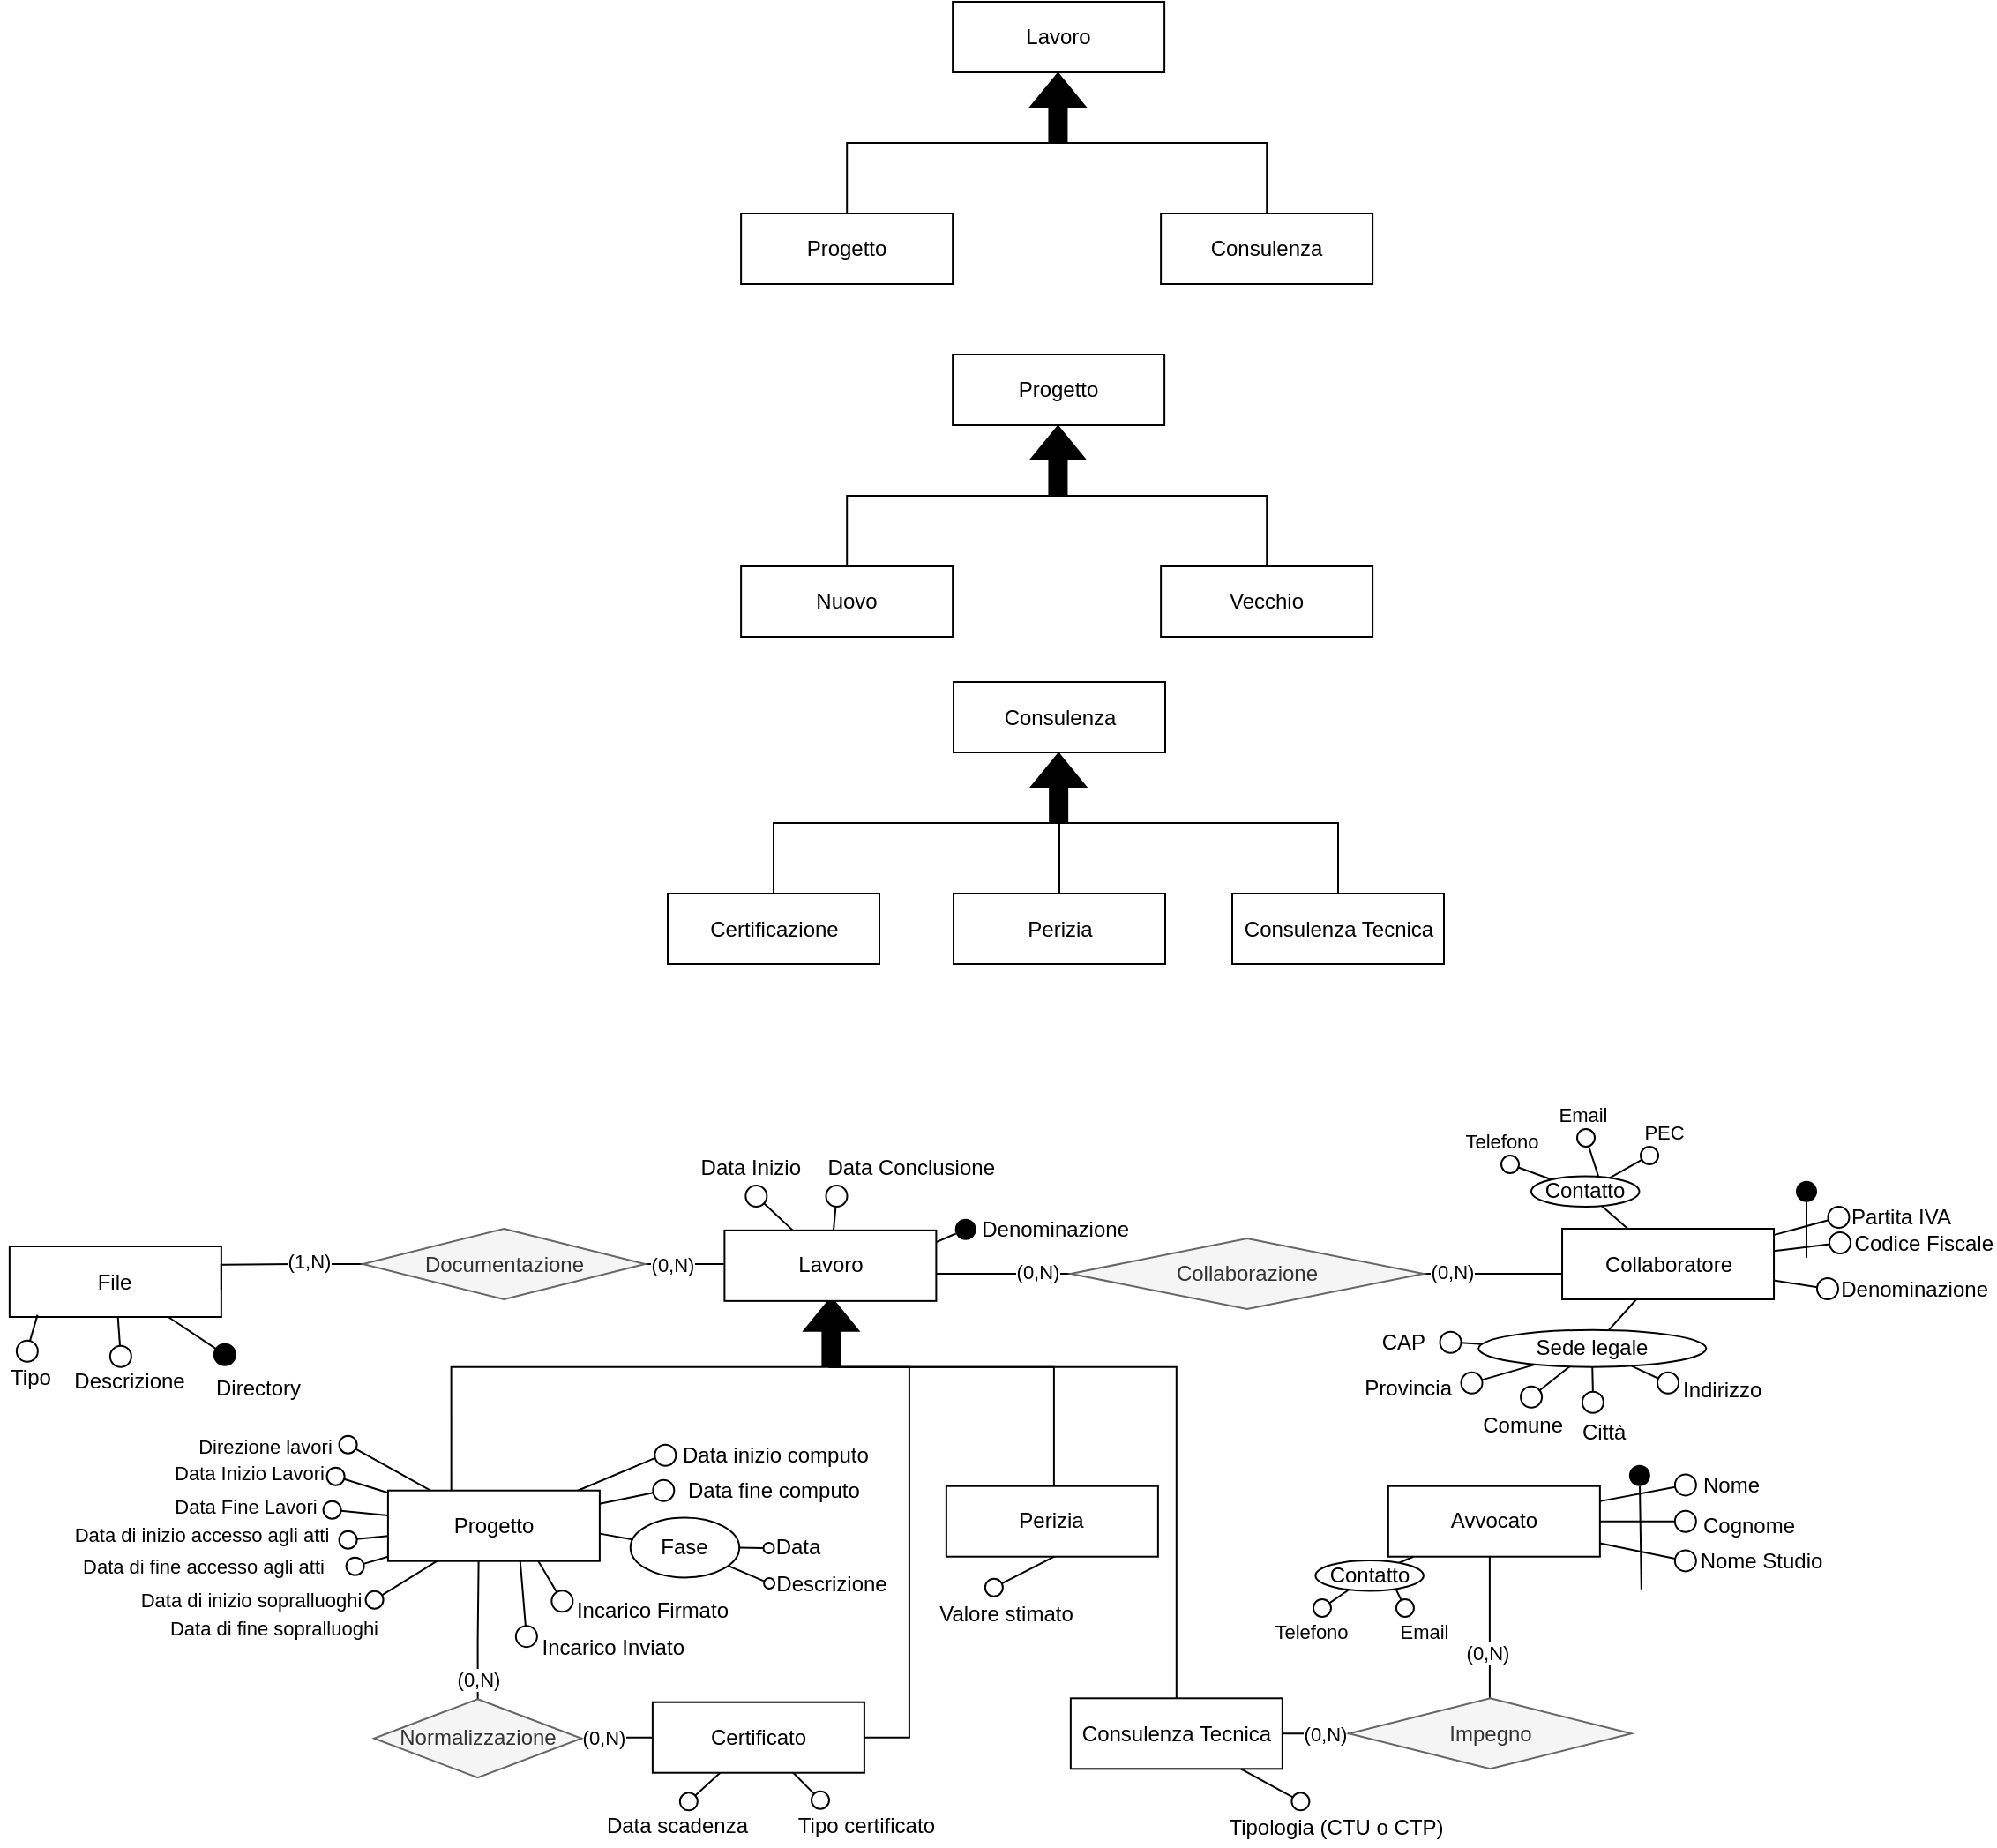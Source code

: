 <mxfile version="16.1.2" type="device" pages="11"><diagram id="HHKagi574VK4b53kqr7Y" name="Gen. Lavoro"><mxGraphModel dx="1902" dy="2065" grid="0" gridSize="10" guides="1" tooltips="1" connect="1" arrows="1" fold="1" page="0" pageScale="1" pageWidth="827" pageHeight="1169" math="0" shadow="0"><root><mxCell id="0"/><mxCell id="1" parent="0"/><mxCell id="gBvqbbacUwYjtVH8phy9-1" value="" style="endArrow=none;html=1;rounded=0;exitX=0.299;exitY=0;exitDx=0;exitDy=0;exitPerimeter=0;entryX=0.5;entryY=1;entryDx=0;entryDy=0;edgeStyle=orthogonalEdgeStyle;" parent="1" source="gBvqbbacUwYjtVH8phy9-12" edge="1"><mxGeometry width="50" height="50" relative="1" as="geometry"><mxPoint x="-428.29" y="-315.58" as="sourcePoint"/><mxPoint x="-127.81" y="-396.14" as="targetPoint"/><Array as="points"><mxPoint x="-343.57" y="-356.14"/><mxPoint x="-127.57" y="-356.14"/></Array></mxGeometry></mxCell><mxCell id="gBvqbbacUwYjtVH8phy9-3" value="" style="shape=flexArrow;endArrow=classic;html=1;rounded=0;fillColor=#000000;" parent="1" edge="1"><mxGeometry width="50" height="50" relative="1" as="geometry"><mxPoint x="-127.81" y="-356.14" as="sourcePoint"/><mxPoint x="-127.81" y="-396.14" as="targetPoint"/></mxGeometry></mxCell><mxCell id="gBvqbbacUwYjtVH8phy9-5" style="edgeStyle=orthogonalEdgeStyle;rounded=0;orthogonalLoop=1;jettySize=auto;html=1;startArrow=none;startFill=0;endArrow=none;endFill=0;fillColor=default;" parent="1" source="gBvqbbacUwYjtVH8phy9-6" edge="1"><mxGeometry relative="1" as="geometry"><Array as="points"><mxPoint x="67.43" y="-356.14"/><mxPoint x="-128.57" y="-356.14"/></Array><mxPoint x="158.507" y="-131.64" as="sourcePoint"/><mxPoint x="-128.57" y="-392.569" as="targetPoint"/></mxGeometry></mxCell><mxCell id="gBvqbbacUwYjtVH8phy9-6" value="Consulenza Tecnica" style="whiteSpace=wrap;html=1;align=center;" parent="1" vertex="1"><mxGeometry x="7.93" y="-168.35" width="120" height="40" as="geometry"/></mxCell><mxCell id="gBvqbbacUwYjtVH8phy9-7" style="edgeStyle=orthogonalEdgeStyle;rounded=0;orthogonalLoop=1;jettySize=auto;html=1;startArrow=none;startFill=0;endArrow=none;endFill=0;fillColor=default;" parent="1" source="gBvqbbacUwYjtVH8phy9-8" edge="1"><mxGeometry relative="1" as="geometry"><Array as="points"><mxPoint x="-1.57" y="-356.14"/><mxPoint x="-128.57" y="-356.14"/></Array><mxPoint x="-39.596" y="-165.64" as="sourcePoint"/><mxPoint x="-128.57" y="-392.569" as="targetPoint"/></mxGeometry></mxCell><mxCell id="gBvqbbacUwYjtVH8phy9-8" value="Perizia" style="whiteSpace=wrap;html=1;align=center;" parent="1" vertex="1"><mxGeometry x="-62.57" y="-288.64" width="120" height="40" as="geometry"/></mxCell><mxCell id="gBvqbbacUwYjtVH8phy9-10" style="rounded=0;orthogonalLoop=1;jettySize=auto;html=1;startArrow=none;startFill=0;endArrow=none;endFill=0;fillColor=#000000;gradientColor=none;" parent="1" source="gBvqbbacUwYjtVH8phy9-12" edge="1"><mxGeometry relative="1" as="geometry"><mxPoint x="-227.619" y="-304.561" as="targetPoint"/><mxPoint x="-254.57" y="-296.992" as="sourcePoint"/></mxGeometry></mxCell><mxCell id="gBvqbbacUwYjtVH8phy9-11" style="edgeStyle=none;rounded=0;orthogonalLoop=1;jettySize=auto;html=1;startArrow=none;startFill=0;endArrow=none;endFill=0;fillColor=#000000;gradientColor=none;" parent="1" source="gBvqbbacUwYjtVH8phy9-12" target="gBvqbbacUwYjtVH8phy9-19" edge="1"><mxGeometry relative="1" as="geometry"><mxPoint x="-254.57" y="-284.073" as="sourcePoint"/></mxGeometry></mxCell><mxCell id="gBvqbbacUwYjtVH8phy9-12" value="Progetto" style="whiteSpace=wrap;html=1;align=center;" parent="1" vertex="1"><mxGeometry x="-379.05" y="-286.14" width="120" height="40" as="geometry"/></mxCell><mxCell id="gBvqbbacUwYjtVH8phy9-13" style="edgeStyle=orthogonalEdgeStyle;rounded=0;orthogonalLoop=1;jettySize=auto;html=1;endArrow=none;endFill=0;" parent="1" source="gBvqbbacUwYjtVH8phy9-16" target="gBvqbbacUwYjtVH8phy9-72" edge="1"><mxGeometry relative="1" as="geometry"><Array as="points"><mxPoint x="-83.57" y="-146.14"/><mxPoint x="-83.57" y="-356.14"/><mxPoint x="-128.57" y="-356.14"/></Array><mxPoint x="-3.517" y="-246.14" as="targetPoint"/></mxGeometry></mxCell><mxCell id="gBvqbbacUwYjtVH8phy9-14" value="" style="edgeStyle=orthogonalEdgeStyle;rounded=0;orthogonalLoop=1;jettySize=auto;html=1;endArrow=none;endFill=0;" parent="1" source="gBvqbbacUwYjtVH8phy9-16" target="gBvqbbacUwYjtVH8phy9-67" edge="1"><mxGeometry relative="1" as="geometry"/></mxCell><mxCell id="gBvqbbacUwYjtVH8phy9-15" value="(0,N)" style="edgeLabel;html=1;align=center;verticalAlign=middle;resizable=0;points=[];" parent="gBvqbbacUwYjtVH8phy9-14" vertex="1" connectable="0"><mxGeometry x="0.399" y="-1" relative="1" as="geometry"><mxPoint as="offset"/></mxGeometry></mxCell><mxCell id="gBvqbbacUwYjtVH8phy9-16" value="Certificato" style="whiteSpace=wrap;html=1;align=center;" parent="1" vertex="1"><mxGeometry x="-229.05" y="-166.14" width="120" height="40" as="geometry"/></mxCell><mxCell id="gBvqbbacUwYjtVH8phy9-17" value="" style="ellipse;whiteSpace=wrap;html=1;aspect=fixed;rounded=0;" parent="1" vertex="1"><mxGeometry x="-227.83" y="-312.14" width="12" height="12" as="geometry"/></mxCell><mxCell id="gBvqbbacUwYjtVH8phy9-18" value="Data inizio computo" style="text;html=1;align=left;verticalAlign=middle;resizable=0;points=[];autosize=1;strokeColor=none;fillColor=none;" parent="1" vertex="1"><mxGeometry x="-213.58" y="-316.14" width="120" height="20" as="geometry"/></mxCell><mxCell id="gBvqbbacUwYjtVH8phy9-19" value="" style="ellipse;whiteSpace=wrap;html=1;aspect=fixed;rounded=0;" parent="1" vertex="1"><mxGeometry x="-228.84" y="-292.14" width="12" height="12" as="geometry"/></mxCell><mxCell id="gBvqbbacUwYjtVH8phy9-20" value="Data fine computo" style="text;html=1;align=left;verticalAlign=middle;resizable=0;points=[];autosize=1;strokeColor=none;fillColor=none;" parent="1" vertex="1"><mxGeometry x="-210.84" y="-296.14" width="110" height="20" as="geometry"/></mxCell><mxCell id="gBvqbbacUwYjtVH8phy9-36" value="" style="edgeStyle=orthogonalEdgeStyle;rounded=0;orthogonalLoop=1;jettySize=auto;html=1;startArrow=none;startFill=0;endArrow=none;endFill=0;fillColor=#000000;gradientColor=none;" parent="1" source="gBvqbbacUwYjtVH8phy9-38" target="gBvqbbacUwYjtVH8phy9-41" edge="1"><mxGeometry relative="1" as="geometry"><Array as="points"><mxPoint x="245.43" y="-235.14"/><mxPoint x="245.43" y="-235.14"/></Array></mxGeometry></mxCell><mxCell id="gBvqbbacUwYjtVH8phy9-37" value="(0,N)" style="edgeLabel;html=1;align=center;verticalAlign=middle;resizable=0;points=[];" parent="gBvqbbacUwYjtVH8phy9-36" vertex="1" connectable="0"><mxGeometry x="-0.288" y="1" relative="1" as="geometry"><mxPoint x="-3" y="26" as="offset"/></mxGeometry></mxCell><mxCell id="gBvqbbacUwYjtVH8phy9-38" value="Avvocato" style="whiteSpace=wrap;html=1;" parent="1" vertex="1"><mxGeometry x="187.93" y="-288.64" width="120" height="40" as="geometry"/></mxCell><mxCell id="gBvqbbacUwYjtVH8phy9-39" style="edgeStyle=orthogonalEdgeStyle;rounded=0;orthogonalLoop=1;jettySize=auto;html=1;startArrow=none;startFill=0;endArrow=none;endFill=0;fillColor=#000000;gradientColor=none;" parent="1" source="gBvqbbacUwYjtVH8phy9-41" target="gBvqbbacUwYjtVH8phy9-6" edge="1"><mxGeometry relative="1" as="geometry"><Array as="points"><mxPoint x="197.93" y="-148.85"/><mxPoint x="197.93" y="-148.85"/></Array></mxGeometry></mxCell><mxCell id="gBvqbbacUwYjtVH8phy9-40" value="(0,N)" style="edgeLabel;html=1;align=center;verticalAlign=middle;resizable=0;points=[];" parent="gBvqbbacUwYjtVH8phy9-39" vertex="1" connectable="0"><mxGeometry x="0.275" relative="1" as="geometry"><mxPoint x="10" as="offset"/></mxGeometry></mxCell><mxCell id="gBvqbbacUwYjtVH8phy9-41" value="Impegno" style="rhombus;whiteSpace=wrap;html=1;fontColor=#333333;strokeColor=#666666;fillColor=#f5f5f5;" parent="1" vertex="1"><mxGeometry x="165.72" y="-168.35" width="160" height="40" as="geometry"/></mxCell><mxCell id="gBvqbbacUwYjtVH8phy9-42" style="rounded=0;orthogonalLoop=1;jettySize=auto;html=1;startArrow=none;startFill=0;endArrow=none;endFill=0;fillColor=#000000;gradientColor=none;" parent="1" source="gBvqbbacUwYjtVH8phy9-38" target="gBvqbbacUwYjtVH8phy9-43" edge="1"><mxGeometry relative="1" as="geometry"><mxPoint x="576.16" y="-180.274" as="sourcePoint"/></mxGeometry></mxCell><mxCell id="gBvqbbacUwYjtVH8phy9-43" value="" style="ellipse;whiteSpace=wrap;html=1;aspect=fixed;rounded=0;" parent="1" vertex="1"><mxGeometry x="350.43" y="-295.29" width="12" height="12" as="geometry"/></mxCell><mxCell id="gBvqbbacUwYjtVH8phy9-44" style="rounded=0;orthogonalLoop=1;jettySize=auto;html=1;startArrow=none;startFill=0;endArrow=none;endFill=0;fillColor=#000000;gradientColor=none;" parent="1" source="gBvqbbacUwYjtVH8phy9-38" target="gBvqbbacUwYjtVH8phy9-45" edge="1"><mxGeometry relative="1" as="geometry"><mxPoint x="532.966" y="-158.35" as="sourcePoint"/></mxGeometry></mxCell><mxCell id="gBvqbbacUwYjtVH8phy9-45" value="" style="ellipse;whiteSpace=wrap;html=1;aspect=fixed;rounded=0;" parent="1" vertex="1"><mxGeometry x="350.43" y="-274.64" width="12" height="12" as="geometry"/></mxCell><mxCell id="gBvqbbacUwYjtVH8phy9-46" style="rounded=0;orthogonalLoop=1;jettySize=auto;html=1;startArrow=none;startFill=0;endArrow=none;endFill=0;fillColor=#000000;gradientColor=none;" parent="1" source="gBvqbbacUwYjtVH8phy9-38" target="gBvqbbacUwYjtVH8phy9-47" edge="1"><mxGeometry relative="1" as="geometry"><mxPoint x="542.966" y="-148.35" as="sourcePoint"/></mxGeometry></mxCell><mxCell id="gBvqbbacUwYjtVH8phy9-47" value="" style="ellipse;whiteSpace=wrap;html=1;aspect=fixed;rounded=0;" parent="1" vertex="1"><mxGeometry x="350.43" y="-252.29" width="12" height="12" as="geometry"/></mxCell><mxCell id="gBvqbbacUwYjtVH8phy9-51" value="" style="ellipse;whiteSpace=wrap;html=1;aspect=fixed;rounded=0;fillColor=#FFFFFF;" parent="1" vertex="1"><mxGeometry x="-139.02" y="-115.64" width="10" height="10" as="geometry"/></mxCell><mxCell id="gBvqbbacUwYjtVH8phy9-52" style="edgeStyle=none;rounded=0;orthogonalLoop=1;jettySize=auto;html=1;startArrow=none;startFill=0;endArrow=none;endFill=0;fillColor=#000000;gradientColor=none;" parent="1" source="gBvqbbacUwYjtVH8phy9-16" target="gBvqbbacUwYjtVH8phy9-51" edge="1"><mxGeometry relative="1" as="geometry"><mxPoint x="-15.43" y="-88.151" as="sourcePoint"/><mxPoint x="62.88" y="60.61" as="targetPoint"/></mxGeometry></mxCell><mxCell id="gBvqbbacUwYjtVH8phy9-53" value="Data scadenza" style="text;html=1;align=right;verticalAlign=middle;resizable=0;points=[];autosize=1;strokeColor=none;fillColor=none;" parent="1" vertex="1"><mxGeometry x="-274.32" y="-105.64" width="100" height="20" as="geometry"/></mxCell><mxCell id="gBvqbbacUwYjtVH8phy9-54" value="" style="ellipse;whiteSpace=wrap;html=1;aspect=fixed;rounded=0;fillColor=#FFFFFF;" parent="1" vertex="1"><mxGeometry x="-213.58" y="-114.85" width="10" height="10" as="geometry"/></mxCell><mxCell id="gBvqbbacUwYjtVH8phy9-55" style="edgeStyle=none;rounded=0;orthogonalLoop=1;jettySize=auto;html=1;startArrow=none;startFill=0;endArrow=none;endFill=0;fillColor=#000000;gradientColor=none;" parent="1" source="gBvqbbacUwYjtVH8phy9-16" target="gBvqbbacUwYjtVH8phy9-54" edge="1"><mxGeometry relative="1" as="geometry"><mxPoint x="-15.43" y="-103.499" as="sourcePoint"/><mxPoint x="86.83" y="51.11" as="targetPoint"/></mxGeometry></mxCell><mxCell id="gBvqbbacUwYjtVH8phy9-56" value="Tipo certificato" style="text;html=1;align=right;verticalAlign=middle;resizable=0;points=[];autosize=1;strokeColor=none;fillColor=none;" parent="1" vertex="1"><mxGeometry x="-158.31" y="-105.64" width="90" height="20" as="geometry"/></mxCell><mxCell id="gBvqbbacUwYjtVH8phy9-57" value="" style="ellipse;whiteSpace=wrap;html=1;aspect=fixed;rounded=0;fillColor=#FFFFFF;" parent="1" vertex="1"><mxGeometry x="-40.57" y="-236.14" width="10" height="10" as="geometry"/></mxCell><mxCell id="gBvqbbacUwYjtVH8phy9-58" style="edgeStyle=none;rounded=0;orthogonalLoop=1;jettySize=auto;html=1;startArrow=none;startFill=0;endArrow=none;endFill=0;fillColor=#000000;gradientColor=none;" parent="1" target="gBvqbbacUwYjtVH8phy9-57" edge="1"><mxGeometry relative="1" as="geometry"><mxPoint x="-1.371" y="-248.64" as="sourcePoint"/><mxPoint x="-19.11" y="-114.64" as="targetPoint"/></mxGeometry></mxCell><mxCell id="gBvqbbacUwYjtVH8phy9-59" value="Valore stimato" style="text;html=1;align=center;verticalAlign=middle;resizable=0;points=[];autosize=1;strokeColor=none;fillColor=none;" parent="1" vertex="1"><mxGeometry x="-73.51" y="-226.14" width="90" height="20" as="geometry"/></mxCell><mxCell id="gBvqbbacUwYjtVH8phy9-60" style="rounded=0;orthogonalLoop=1;jettySize=auto;html=1;startArrow=none;startFill=0;endArrow=none;endFill=0;fillColor=#000000;gradientColor=none;" parent="1" target="gBvqbbacUwYjtVH8phy9-61" edge="1"><mxGeometry relative="1" as="geometry"><mxPoint x="331.43" y="-230.14" as="sourcePoint"/><mxPoint x="331.43" y="-294.14" as="targetPoint"/></mxGeometry></mxCell><mxCell id="gBvqbbacUwYjtVH8phy9-61" value="" style="ellipse;whiteSpace=wrap;html=1;aspect=fixed;rounded=0;fillColor=#000000;strokeColor=none;" parent="1" vertex="1"><mxGeometry x="324.43" y="-300.64" width="12" height="12" as="geometry"/></mxCell><mxCell id="gBvqbbacUwYjtVH8phy9-62" value="" style="ellipse;whiteSpace=wrap;html=1;aspect=fixed;rounded=0;fillColor=#FFFFFF;" parent="1" vertex="1"><mxGeometry x="133.2" y="-114.85" width="10" height="10" as="geometry"/></mxCell><mxCell id="gBvqbbacUwYjtVH8phy9-63" style="edgeStyle=none;rounded=0;orthogonalLoop=1;jettySize=auto;html=1;startArrow=none;startFill=0;endArrow=none;endFill=0;fillColor=#000000;gradientColor=none;" parent="1" source="gBvqbbacUwYjtVH8phy9-6" target="gBvqbbacUwYjtVH8phy9-62" edge="1"><mxGeometry relative="1" as="geometry"><mxPoint x="112.999" y="-124.35" as="sourcePoint"/><mxPoint x="95.26" y="9.65" as="targetPoint"/></mxGeometry></mxCell><mxCell id="gBvqbbacUwYjtVH8phy9-64" value="Tipologia (CTU o CTP)" style="text;html=1;align=center;verticalAlign=middle;resizable=0;points=[];autosize=1;strokeColor=none;fillColor=none;" parent="1" vertex="1"><mxGeometry x="87.93" y="-104.85" width="140" height="20" as="geometry"/></mxCell><mxCell id="gBvqbbacUwYjtVH8phy9-65" style="edgeStyle=orthogonalEdgeStyle;rounded=0;orthogonalLoop=1;jettySize=auto;html=1;endArrow=none;endFill=0;exitX=0.5;exitY=0;exitDx=0;exitDy=0;" parent="1" source="gBvqbbacUwYjtVH8phy9-67" target="gBvqbbacUwYjtVH8phy9-12" edge="1"><mxGeometry relative="1" as="geometry"><mxPoint x="-420.91" y="-146.626" as="targetPoint"/><Array as="points"><mxPoint x="-327.69" y="-200.56"/><mxPoint x="-327.69" y="-200.56"/></Array></mxGeometry></mxCell><mxCell id="gBvqbbacUwYjtVH8phy9-66" value="(0,N)" style="edgeLabel;html=1;align=center;verticalAlign=middle;resizable=0;points=[];" parent="gBvqbbacUwYjtVH8phy9-65" vertex="1" connectable="0"><mxGeometry x="-0.725" relative="1" as="geometry"><mxPoint as="offset"/></mxGeometry></mxCell><mxCell id="gBvqbbacUwYjtVH8phy9-67" value="Normalizzazione" style="rhombus;whiteSpace=wrap;html=1;fillColor=#f5f5f5;strokeColor=#666666;fontColor=#333333;" parent="1" vertex="1"><mxGeometry x="-386.98" y="-167.89" width="117.6" height="44.5" as="geometry"/></mxCell><mxCell id="gBvqbbacUwYjtVH8phy9-68" value="Nome" style="text;html=1;align=center;verticalAlign=middle;resizable=0;points=[];autosize=1;strokeColor=none;fillColor=none;" parent="1" vertex="1"><mxGeometry x="356.52" y="-299.29" width="50" height="20" as="geometry"/></mxCell><mxCell id="gBvqbbacUwYjtVH8phy9-69" value="Cognome" style="text;html=1;align=center;verticalAlign=middle;resizable=0;points=[];autosize=1;strokeColor=none;fillColor=none;" parent="1" vertex="1"><mxGeometry x="356.52" y="-276.14" width="70" height="20" as="geometry"/></mxCell><mxCell id="gBvqbbacUwYjtVH8phy9-70" value="Nome Studio" style="text;html=1;align=center;verticalAlign=middle;resizable=0;points=[];autosize=1;strokeColor=none;fillColor=none;" parent="1" vertex="1"><mxGeometry x="359" y="-255.29" width="79" height="18" as="geometry"/></mxCell><mxCell id="gBvqbbacUwYjtVH8phy9-71" style="edgeStyle=none;rounded=0;orthogonalLoop=1;jettySize=auto;html=1;startArrow=none;startFill=0;endArrow=none;endFill=0;fillColor=#000000;gradientColor=none;" parent="1" target="gBvqbbacUwYjtVH8phy9-73" edge="1"><mxGeometry relative="1" as="geometry"><mxPoint x="-13.3" y="-397.569" as="targetPoint"/><mxPoint x="-71.512" y="-425.569" as="sourcePoint"/></mxGeometry></mxCell><mxCell id="gBvqbbacUwYjtVH8phy9-72" value="Lavoro" style="whiteSpace=wrap;html=1;align=center;" parent="1" vertex="1"><mxGeometry x="-188.31" y="-433.569" width="120" height="40" as="geometry"/></mxCell><mxCell id="gBvqbbacUwYjtVH8phy9-73" value="" style="ellipse;whiteSpace=wrap;html=1;aspect=fixed;rounded=0;fillColor=#000000;strokeColor=none;" parent="1" vertex="1"><mxGeometry x="-57.65" y="-440.139" width="12" height="12" as="geometry"/></mxCell><mxCell id="gBvqbbacUwYjtVH8phy9-74" style="edgeStyle=none;rounded=0;orthogonalLoop=1;jettySize=auto;html=1;startArrow=none;startFill=0;endArrow=none;endFill=0;fillColor=#000000;gradientColor=none;" parent="1" source="gBvqbbacUwYjtVH8phy9-72" target="gBvqbbacUwYjtVH8phy9-75" edge="1"><mxGeometry relative="1" as="geometry"><mxPoint x="-24.58" y="-385.569" as="targetPoint"/><mxPoint x="-67.93" y="-405.913" as="sourcePoint"/></mxGeometry></mxCell><mxCell id="gBvqbbacUwYjtVH8phy9-75" value="" style="ellipse;whiteSpace=wrap;html=1;aspect=fixed;rounded=0;" parent="1" vertex="1"><mxGeometry x="-130.75" y="-458.999" width="12" height="12" as="geometry"/></mxCell><mxCell id="gBvqbbacUwYjtVH8phy9-76" value="Data Inizio" style="text;html=1;align=right;verticalAlign=middle;resizable=0;points=[];autosize=1;strokeColor=none;fillColor=none;" parent="1" vertex="1"><mxGeometry x="-214.31" y="-478.999" width="70" height="20" as="geometry"/></mxCell><mxCell id="gBvqbbacUwYjtVH8phy9-77" style="edgeStyle=none;rounded=0;orthogonalLoop=1;jettySize=auto;html=1;startArrow=none;startFill=0;endArrow=none;endFill=0;fillColor=#000000;gradientColor=none;" parent="1" source="gBvqbbacUwYjtVH8phy9-72" target="gBvqbbacUwYjtVH8phy9-78" edge="1"><mxGeometry relative="1" as="geometry"><mxPoint x="-24.58" y="-361.249" as="targetPoint"/><mxPoint x="-67.93" y="-381.593" as="sourcePoint"/></mxGeometry></mxCell><mxCell id="gBvqbbacUwYjtVH8phy9-78" value="" style="ellipse;whiteSpace=wrap;html=1;aspect=fixed;rounded=0;" parent="1" vertex="1"><mxGeometry x="-176.31" y="-458.999" width="12" height="12" as="geometry"/></mxCell><mxCell id="gBvqbbacUwYjtVH8phy9-79" value="Data Conclusione" style="text;html=1;align=right;verticalAlign=middle;resizable=0;points=[];autosize=1;strokeColor=none;fillColor=none;" parent="1" vertex="1"><mxGeometry x="-144.31" y="-478.999" width="110" height="20" as="geometry"/></mxCell><mxCell id="gBvqbbacUwYjtVH8phy9-80" value="Denominazione" style="text;html=1;align=right;verticalAlign=middle;resizable=0;points=[];autosize=1;strokeColor=none;fillColor=none;" parent="1" vertex="1"><mxGeometry x="-57.65" y="-444.139" width="100" height="20" as="geometry"/></mxCell><mxCell id="gBvqbbacUwYjtVH8phy9-81" style="edgeStyle=none;orthogonalLoop=1;jettySize=auto;html=1;endArrow=none;endFill=0;rounded=0;" parent="1" source="gBvqbbacUwYjtVH8phy9-82" target="gBvqbbacUwYjtVH8phy9-86" edge="1"><mxGeometry relative="1" as="geometry"/></mxCell><mxCell id="gBvqbbacUwYjtVH8phy9-82" value="Collaboratore" style="whiteSpace=wrap;html=1;" parent="1" vertex="1"><mxGeometry x="286.52" y="-434.5" width="120" height="40" as="geometry"/></mxCell><mxCell id="gBvqbbacUwYjtVH8phy9-83" style="orthogonalLoop=1;jettySize=auto;html=1;endArrow=none;endFill=0;rounded=0;" parent="1" source="gBvqbbacUwYjtVH8phy9-84" target="gBvqbbacUwYjtVH8phy9-82" edge="1"><mxGeometry relative="1" as="geometry"/></mxCell><mxCell id="gBvqbbacUwYjtVH8phy9-84" value="" style="ellipse;whiteSpace=wrap;html=1;aspect=fixed;rounded=0;fillColor=#FFFFFF;" parent="1" vertex="1"><mxGeometry x="437.23" y="-447" width="12" height="12" as="geometry"/></mxCell><mxCell id="gBvqbbacUwYjtVH8phy9-85" value="Partita IVA" style="text;html=1;align=right;verticalAlign=middle;resizable=0;points=[];autosize=1;strokeColor=none;fillColor=none;" parent="1" vertex="1"><mxGeometry x="438" y="-451" width="70" height="20" as="geometry"/></mxCell><mxCell id="gBvqbbacUwYjtVH8phy9-86" value="Sede legale" style="ellipse;whiteSpace=wrap;html=1;rounded=0;fillColor=#FFFFFF;" parent="1" vertex="1"><mxGeometry x="239.12" y="-377.14" width="129" height="21" as="geometry"/></mxCell><mxCell id="gBvqbbacUwYjtVH8phy9-87" value="" style="ellipse;whiteSpace=wrap;html=1;aspect=fixed;rounded=0;fillColor=#FFFFFF;" parent="1" vertex="1"><mxGeometry x="297.93" y="-342.14" width="12" height="12" as="geometry"/></mxCell><mxCell id="gBvqbbacUwYjtVH8phy9-88" style="edgeStyle=none;orthogonalLoop=1;jettySize=auto;html=1;startArrow=none;startFill=0;endArrow=none;endFill=0;fillColor=#000000;gradientColor=none;rounded=0;" parent="1" source="gBvqbbacUwYjtVH8phy9-86" target="gBvqbbacUwYjtVH8phy9-87" edge="1"><mxGeometry relative="1" as="geometry"><mxPoint x="311.517" y="-322.822" as="sourcePoint"/><mxPoint x="217.41" y="-281.76" as="targetPoint"/></mxGeometry></mxCell><mxCell id="gBvqbbacUwYjtVH8phy9-89" value="Città" style="text;html=1;align=left;verticalAlign=middle;resizable=0;points=[];autosize=1;strokeColor=none;fillColor=none;" parent="1" vertex="1"><mxGeometry x="296.43" y="-329.14" width="40" height="20" as="geometry"/></mxCell><mxCell id="gBvqbbacUwYjtVH8phy9-90" value="" style="ellipse;whiteSpace=wrap;html=1;aspect=fixed;rounded=0;fillColor=#FFFFFF;" parent="1" vertex="1"><mxGeometry x="263.03" y="-345.14" width="12" height="12" as="geometry"/></mxCell><mxCell id="gBvqbbacUwYjtVH8phy9-91" style="edgeStyle=none;orthogonalLoop=1;jettySize=auto;html=1;startArrow=none;startFill=0;endArrow=none;endFill=0;fillColor=#000000;gradientColor=none;rounded=0;" parent="1" source="gBvqbbacUwYjtVH8phy9-86" target="gBvqbbacUwYjtVH8phy9-90" edge="1"><mxGeometry relative="1" as="geometry"><mxPoint x="314.52" y="-282.64" as="sourcePoint"/><mxPoint x="204.28" y="-251.76" as="targetPoint"/></mxGeometry></mxCell><mxCell id="gBvqbbacUwYjtVH8phy9-92" value="" style="ellipse;whiteSpace=wrap;html=1;aspect=fixed;rounded=0;fillColor=#FFFFFF;" parent="1" vertex="1"><mxGeometry x="229.26" y="-353.14" width="12" height="12" as="geometry"/></mxCell><mxCell id="gBvqbbacUwYjtVH8phy9-93" style="edgeStyle=none;orthogonalLoop=1;jettySize=auto;html=1;startArrow=none;startFill=0;endArrow=none;endFill=0;fillColor=#000000;gradientColor=none;rounded=0;" parent="1" source="gBvqbbacUwYjtVH8phy9-86" target="gBvqbbacUwYjtVH8phy9-92" edge="1"><mxGeometry relative="1" as="geometry"><mxPoint x="331.505" y="-289.253" as="sourcePoint"/><mxPoint x="214.28" y="-241.76" as="targetPoint"/></mxGeometry></mxCell><mxCell id="gBvqbbacUwYjtVH8phy9-94" value="Provincia" style="text;html=1;align=right;verticalAlign=middle;resizable=0;points=[];autosize=1;strokeColor=none;fillColor=none;" parent="1" vertex="1"><mxGeometry x="165.3" y="-354.14" width="60" height="20" as="geometry"/></mxCell><mxCell id="gBvqbbacUwYjtVH8phy9-95" value="" style="ellipse;whiteSpace=wrap;html=1;aspect=fixed;rounded=0;fillColor=#FFFFFF;" parent="1" vertex="1"><mxGeometry x="340.52" y="-353.14" width="12" height="12" as="geometry"/></mxCell><mxCell id="gBvqbbacUwYjtVH8phy9-96" style="edgeStyle=none;orthogonalLoop=1;jettySize=auto;html=1;startArrow=none;startFill=0;endArrow=none;endFill=0;fillColor=#000000;gradientColor=none;rounded=0;" parent="1" source="gBvqbbacUwYjtVH8phy9-86" target="gBvqbbacUwYjtVH8phy9-95" edge="1"><mxGeometry relative="1" as="geometry"><mxPoint x="324.52" y="-316.64" as="sourcePoint"/><mxPoint x="249.06" y="-304.87" as="targetPoint"/></mxGeometry></mxCell><mxCell id="gBvqbbacUwYjtVH8phy9-97" value="Comune" style="text;html=1;align=right;verticalAlign=middle;resizable=0;points=[];autosize=1;strokeColor=none;fillColor=none;" parent="1" vertex="1"><mxGeometry x="227.93" y="-333.14" width="60" height="20" as="geometry"/></mxCell><mxCell id="gBvqbbacUwYjtVH8phy9-98" value="Indirizzo" style="text;html=1;align=left;verticalAlign=middle;resizable=0;points=[];autosize=1;strokeColor=none;fillColor=none;" parent="1" vertex="1"><mxGeometry x="352.52" y="-353.14" width="60" height="20" as="geometry"/></mxCell><mxCell id="gBvqbbacUwYjtVH8phy9-99" value="" style="ellipse;whiteSpace=wrap;html=1;aspect=fixed;rounded=0;fillColor=#FFFFFF;" parent="1" vertex="1"><mxGeometry x="217.26" y="-376.14" width="12" height="12" as="geometry"/></mxCell><mxCell id="gBvqbbacUwYjtVH8phy9-100" style="edgeStyle=none;orthogonalLoop=1;jettySize=auto;html=1;startArrow=none;startFill=0;endArrow=none;endFill=0;fillColor=#000000;gradientColor=none;rounded=0;" parent="1" source="gBvqbbacUwYjtVH8phy9-86" target="gBvqbbacUwYjtVH8phy9-99" edge="1"><mxGeometry relative="1" as="geometry"><mxPoint x="384.522" y="-335.641" as="sourcePoint"/><mxPoint x="300.72" y="-325.48" as="targetPoint"/></mxGeometry></mxCell><mxCell id="gBvqbbacUwYjtVH8phy9-101" value="CAP" style="text;html=1;align=right;verticalAlign=middle;resizable=0;points=[];autosize=1;strokeColor=none;fillColor=none;" parent="1" vertex="1"><mxGeometry x="170.3" y="-380.14" width="40" height="20" as="geometry"/></mxCell><mxCell id="gBvqbbacUwYjtVH8phy9-105" style="edgeStyle=none;orthogonalLoop=1;jettySize=auto;html=1;endArrow=none;endFill=0;rounded=0;" parent="1" source="gBvqbbacUwYjtVH8phy9-106" target="gBvqbbacUwYjtVH8phy9-82" edge="1"><mxGeometry relative="1" as="geometry"/></mxCell><mxCell id="gBvqbbacUwYjtVH8phy9-106" value="" style="ellipse;whiteSpace=wrap;html=1;aspect=fixed;rounded=0;fillColor=#FFFFFF;" parent="1" vertex="1"><mxGeometry x="438.0" y="-432.5" width="12" height="12" as="geometry"/></mxCell><mxCell id="gBvqbbacUwYjtVH8phy9-107" value="Codice Fiscale" style="text;html=1;align=right;verticalAlign=middle;resizable=0;points=[];autosize=1;strokeColor=none;fillColor=none;" parent="1" vertex="1"><mxGeometry x="441.52" y="-436.5" width="90" height="20" as="geometry"/></mxCell><mxCell id="gBvqbbacUwYjtVH8phy9-108" value="" style="ellipse;whiteSpace=wrap;html=1;aspect=fixed;rounded=0;fillColor=#000000;strokeColor=none;" parent="1" vertex="1"><mxGeometry x="419.0" y="-461.65" width="12" height="12" as="geometry"/></mxCell><mxCell id="gBvqbbacUwYjtVH8phy9-109" value="" style="edgeStyle=none;orthogonalLoop=1;jettySize=auto;html=1;startArrow=none;startFill=0;endArrow=none;endFill=0;fillColor=#000000;gradientColor=none;rounded=0;" parent="1" target="gBvqbbacUwYjtVH8phy9-108" edge="1"><mxGeometry relative="1" as="geometry"><mxPoint x="425" y="-418" as="sourcePoint"/><mxPoint x="425.12" y="-439.0" as="targetPoint"/></mxGeometry></mxCell><mxCell id="gBvqbbacUwYjtVH8phy9-110" style="edgeStyle=none;orthogonalLoop=1;jettySize=auto;html=1;endArrow=none;endFill=0;rounded=0;" parent="1" source="gBvqbbacUwYjtVH8phy9-111" target="gBvqbbacUwYjtVH8phy9-82" edge="1"><mxGeometry relative="1" as="geometry"/></mxCell><mxCell id="gBvqbbacUwYjtVH8phy9-111" value="" style="ellipse;whiteSpace=wrap;html=1;aspect=fixed;rounded=0;fillColor=#FFFFFF;" parent="1" vertex="1"><mxGeometry x="431.0" y="-406.5" width="12" height="12" as="geometry"/></mxCell><mxCell id="gBvqbbacUwYjtVH8phy9-118" value="Denominazione" style="text;html=1;align=right;verticalAlign=middle;resizable=0;points=[];autosize=1;strokeColor=none;fillColor=none;" parent="1" vertex="1"><mxGeometry x="429" y="-410.5" width="100" height="20" as="geometry"/></mxCell><mxCell id="gBvqbbacUwYjtVH8phy9-119" style="edgeStyle=orthogonalEdgeStyle;rounded=0;orthogonalLoop=1;jettySize=auto;html=1;endArrow=none;endFill=0;entryX=0.998;entryY=0.613;entryDx=0;entryDy=0;entryPerimeter=0;" parent="1" source="gBvqbbacUwYjtVH8phy9-123" target="gBvqbbacUwYjtVH8phy9-72" edge="1"><mxGeometry relative="1" as="geometry"><mxPoint x="-61.57" y="-409" as="targetPoint"/></mxGeometry></mxCell><mxCell id="gBvqbbacUwYjtVH8phy9-120" value="(0,N)" style="edgeLabel;html=1;align=center;verticalAlign=middle;resizable=0;points=[];" parent="gBvqbbacUwYjtVH8phy9-119" vertex="1" connectable="0"><mxGeometry x="-0.575" relative="1" as="geometry"><mxPoint x="-3" y="-1" as="offset"/></mxGeometry></mxCell><mxCell id="gBvqbbacUwYjtVH8phy9-121" style="edgeStyle=orthogonalEdgeStyle;rounded=0;orthogonalLoop=1;jettySize=auto;html=1;endArrow=none;endFill=0;entryX=-0.001;entryY=0.636;entryDx=0;entryDy=0;entryPerimeter=0;" parent="1" source="gBvqbbacUwYjtVH8phy9-123" target="gBvqbbacUwYjtVH8phy9-82" edge="1"><mxGeometry relative="1" as="geometry"><mxPoint x="278.43" y="-409" as="targetPoint"/><Array as="points"><mxPoint x="228.43" y="-409.14"/><mxPoint x="228.43" y="-409.14"/></Array></mxGeometry></mxCell><mxCell id="gBvqbbacUwYjtVH8phy9-122" value="(0,N)" style="edgeLabel;html=1;align=center;verticalAlign=middle;resizable=0;points=[];" parent="gBvqbbacUwYjtVH8phy9-121" vertex="1" connectable="0"><mxGeometry x="-0.588" y="1" relative="1" as="geometry"><mxPoint as="offset"/></mxGeometry></mxCell><mxCell id="gBvqbbacUwYjtVH8phy9-123" value="Collaborazione" style="rhombus;whiteSpace=wrap;html=1;fillColor=#f5f5f5;fontColor=#333333;strokeColor=#666666;" parent="1" vertex="1"><mxGeometry x="7.93" y="-429" width="200" height="40" as="geometry"/></mxCell><mxCell id="5nWBXmzxBDSdmv_3Aynp-1" value="Lavoro" style="whiteSpace=wrap;html=1;align=center;" parent="1" vertex="1"><mxGeometry x="-58.94" y="-1130" width="120" height="40" as="geometry"/></mxCell><mxCell id="5nWBXmzxBDSdmv_3Aynp-2" style="edgeStyle=orthogonalEdgeStyle;rounded=0;orthogonalLoop=1;jettySize=auto;html=1;entryX=0.5;entryY=1;entryDx=0;entryDy=0;endArrow=classic;endFill=1;" parent="1" source="5nWBXmzxBDSdmv_3Aynp-3" target="5nWBXmzxBDSdmv_3Aynp-1" edge="1"><mxGeometry relative="1" as="geometry"><Array as="points"><mxPoint x="-118.94" y="-1050"/><mxPoint x="1.06" y="-1050"/></Array></mxGeometry></mxCell><mxCell id="5nWBXmzxBDSdmv_3Aynp-3" value="Progetto" style="whiteSpace=wrap;html=1;align=center;" parent="1" vertex="1"><mxGeometry x="-178.94" y="-1010" width="120" height="40" as="geometry"/></mxCell><mxCell id="5nWBXmzxBDSdmv_3Aynp-4" style="edgeStyle=orthogonalEdgeStyle;rounded=0;orthogonalLoop=1;jettySize=auto;html=1;endArrow=none;endFill=0;startArrow=none;startFill=0;" parent="1" source="5nWBXmzxBDSdmv_3Aynp-6" target="5nWBXmzxBDSdmv_3Aynp-1" edge="1"><mxGeometry relative="1" as="geometry"><mxPoint x="-38.94" y="-1090" as="targetPoint"/><mxPoint x="289.06" y="-990" as="sourcePoint"/><Array as="points"><mxPoint x="119.06" y="-1050"/><mxPoint x="1.06" y="-1050"/></Array></mxGeometry></mxCell><mxCell id="5nWBXmzxBDSdmv_3Aynp-5" value="" style="shape=flexArrow;endArrow=classic;html=1;rounded=0;entryX=0.5;entryY=1;entryDx=0;entryDy=0;fillColor=#000000;" parent="1" edge="1"><mxGeometry width="50" height="50" relative="1" as="geometry"><mxPoint x="0.72" y="-1050" as="sourcePoint"/><mxPoint x="0.72" y="-1090" as="targetPoint"/></mxGeometry></mxCell><mxCell id="5nWBXmzxBDSdmv_3Aynp-6" value="Consulenza" style="whiteSpace=wrap;html=1;" parent="1" vertex="1"><mxGeometry x="59.06" y="-1010" width="120" height="40" as="geometry"/></mxCell><mxCell id="5nWBXmzxBDSdmv_3Aynp-7" value="" style="edgeStyle=orthogonalEdgeStyle;rounded=0;orthogonalLoop=1;jettySize=auto;html=1;startArrow=none;startFill=0;endArrow=none;endFill=0;fillColor=default;" parent="1" source="5nWBXmzxBDSdmv_3Aynp-8" target="5nWBXmzxBDSdmv_3Aynp-9" edge="1"><mxGeometry relative="1" as="geometry"><Array as="points"><mxPoint x="1.5" y="-664.5"/><mxPoint x="-160.5" y="-664.5"/></Array></mxGeometry></mxCell><mxCell id="5nWBXmzxBDSdmv_3Aynp-8" value="Consulenza" style="whiteSpace=wrap;html=1;align=center;" parent="1" vertex="1"><mxGeometry x="-58.5" y="-744.5" width="120" height="40" as="geometry"/></mxCell><mxCell id="5nWBXmzxBDSdmv_3Aynp-9" value="Certificazione" style="whiteSpace=wrap;html=1;" parent="1" vertex="1"><mxGeometry x="-220.5" y="-624.5" width="120" height="40" as="geometry"/></mxCell><mxCell id="5nWBXmzxBDSdmv_3Aynp-10" style="edgeStyle=orthogonalEdgeStyle;rounded=0;orthogonalLoop=1;jettySize=auto;html=1;entryX=0.5;entryY=1;entryDx=0;entryDy=0;startArrow=none;startFill=0;endArrow=none;endFill=0;fillColor=default;" parent="1" source="5nWBXmzxBDSdmv_3Aynp-11" target="5nWBXmzxBDSdmv_3Aynp-8" edge="1"><mxGeometry relative="1" as="geometry"><Array as="points"><mxPoint x="159.5" y="-664.5"/><mxPoint x="1.5" y="-664.5"/></Array></mxGeometry></mxCell><mxCell id="5nWBXmzxBDSdmv_3Aynp-11" value="Consulenza Tecnica" style="whiteSpace=wrap;html=1;" parent="1" vertex="1"><mxGeometry x="99.5" y="-624.5" width="120" height="40" as="geometry"/></mxCell><mxCell id="5nWBXmzxBDSdmv_3Aynp-12" style="edgeStyle=orthogonalEdgeStyle;rounded=0;orthogonalLoop=1;jettySize=auto;html=1;startArrow=none;startFill=0;endArrow=none;endFill=0;fillColor=#000000;gradientColor=none;" parent="1" source="5nWBXmzxBDSdmv_3Aynp-13" target="5nWBXmzxBDSdmv_3Aynp-8" edge="1"><mxGeometry relative="1" as="geometry"/></mxCell><mxCell id="5nWBXmzxBDSdmv_3Aynp-13" value="Perizia" style="whiteSpace=wrap;html=1;" parent="1" vertex="1"><mxGeometry x="-58.5" y="-624.5" width="120" height="40" as="geometry"/></mxCell><mxCell id="5nWBXmzxBDSdmv_3Aynp-14" value="" style="shape=flexArrow;endArrow=classic;html=1;rounded=0;entryX=0.5;entryY=1;entryDx=0;entryDy=0;fillColor=#000000;" parent="1" edge="1"><mxGeometry width="50" height="50" relative="1" as="geometry"><mxPoint x="1.08" y="-664.5" as="sourcePoint"/><mxPoint x="1.08" y="-704.5" as="targetPoint"/></mxGeometry></mxCell><mxCell id="5nWBXmzxBDSdmv_3Aynp-15" value="Progetto" style="whiteSpace=wrap;html=1;align=center;" parent="1" vertex="1"><mxGeometry x="-58.94" y="-930" width="120" height="40" as="geometry"/></mxCell><mxCell id="5nWBXmzxBDSdmv_3Aynp-16" style="edgeStyle=orthogonalEdgeStyle;rounded=0;orthogonalLoop=1;jettySize=auto;html=1;entryX=0.5;entryY=1;entryDx=0;entryDy=0;endArrow=classic;endFill=1;" parent="1" source="5nWBXmzxBDSdmv_3Aynp-17" target="5nWBXmzxBDSdmv_3Aynp-15" edge="1"><mxGeometry relative="1" as="geometry"><Array as="points"><mxPoint x="-118.94" y="-850"/><mxPoint x="1.06" y="-850"/></Array></mxGeometry></mxCell><mxCell id="5nWBXmzxBDSdmv_3Aynp-17" value="Nuovo" style="whiteSpace=wrap;html=1;align=center;" parent="1" vertex="1"><mxGeometry x="-178.94" y="-810" width="120" height="40" as="geometry"/></mxCell><mxCell id="5nWBXmzxBDSdmv_3Aynp-18" style="edgeStyle=orthogonalEdgeStyle;rounded=0;orthogonalLoop=1;jettySize=auto;html=1;endArrow=none;endFill=0;startArrow=none;startFill=0;" parent="1" source="5nWBXmzxBDSdmv_3Aynp-20" target="5nWBXmzxBDSdmv_3Aynp-15" edge="1"><mxGeometry relative="1" as="geometry"><mxPoint x="-38.94" y="-890" as="targetPoint"/><mxPoint x="289.06" y="-790" as="sourcePoint"/><Array as="points"><mxPoint x="119.06" y="-850"/><mxPoint x="1.06" y="-850"/></Array></mxGeometry></mxCell><mxCell id="5nWBXmzxBDSdmv_3Aynp-19" value="" style="shape=flexArrow;endArrow=classic;html=1;rounded=0;entryX=0.5;entryY=1;entryDx=0;entryDy=0;fillColor=#000000;" parent="1" edge="1"><mxGeometry width="50" height="50" relative="1" as="geometry"><mxPoint x="0.72" y="-850" as="sourcePoint"/><mxPoint x="0.72" y="-890" as="targetPoint"/></mxGeometry></mxCell><mxCell id="5nWBXmzxBDSdmv_3Aynp-20" value="Vecchio" style="whiteSpace=wrap;html=1;" parent="1" vertex="1"><mxGeometry x="59.06" y="-810" width="120" height="40" as="geometry"/></mxCell><mxCell id="mZUQJHf-HKt2r38SChoK-10" value="File" style="whiteSpace=wrap;html=1;align=center;" parent="1" vertex="1"><mxGeometry x="-593.57" y="-424.5" width="120" height="40" as="geometry"/></mxCell><mxCell id="mZUQJHf-HKt2r38SChoK-11" style="edgeStyle=none;orthogonalLoop=1;jettySize=auto;html=1;endArrow=none;endFill=0;rounded=0;exitX=0.132;exitY=0.97;exitDx=0;exitDy=0;exitPerimeter=0;" parent="1" source="mZUQJHf-HKt2r38SChoK-10" target="mZUQJHf-HKt2r38SChoK-12" edge="1"><mxGeometry relative="1" as="geometry"><mxPoint x="-585.54" y="-382.34" as="sourcePoint"/></mxGeometry></mxCell><mxCell id="mZUQJHf-HKt2r38SChoK-12" value="" style="ellipse;whiteSpace=wrap;html=1;aspect=fixed;rounded=0;" parent="1" vertex="1"><mxGeometry x="-589.57" y="-371.14" width="12" height="12" as="geometry"/></mxCell><mxCell id="mZUQJHf-HKt2r38SChoK-13" style="edgeStyle=none;orthogonalLoop=1;jettySize=auto;html=1;endArrow=none;endFill=0;rounded=0;" parent="1" source="mZUQJHf-HKt2r38SChoK-10" target="mZUQJHf-HKt2r38SChoK-14" edge="1"><mxGeometry relative="1" as="geometry"><mxPoint x="-499.728" y="-402.82" as="sourcePoint"/></mxGeometry></mxCell><mxCell id="mZUQJHf-HKt2r38SChoK-14" value="" style="ellipse;whiteSpace=wrap;html=1;aspect=fixed;rounded=0;fillColor=#000000;" parent="1" vertex="1"><mxGeometry x="-477.57" y="-369.14" width="12" height="12" as="geometry"/></mxCell><mxCell id="mZUQJHf-HKt2r38SChoK-29" style="edgeStyle=orthogonalEdgeStyle;rounded=0;orthogonalLoop=1;jettySize=auto;html=1;endArrow=none;endFill=0;entryX=1;entryY=0.613;entryDx=0;entryDy=0;entryPerimeter=0;" parent="1" source="mZUQJHf-HKt2r38SChoK-20" target="mZUQJHf-HKt2r38SChoK-10" edge="1"><mxGeometry relative="1" as="geometry"><mxPoint x="-440.237" y="-414.5" as="targetPoint"/><Array as="points"><mxPoint x="-432.57" y="-414.14"/><mxPoint x="-471.57" y="-414.14"/></Array></mxGeometry></mxCell><mxCell id="mZUQJHf-HKt2r38SChoK-36" value="(1,N)" style="edgeLabel;html=1;align=center;verticalAlign=middle;resizable=0;points=[];" parent="mZUQJHf-HKt2r38SChoK-29" vertex="1" connectable="0"><mxGeometry x="-0.345" y="-2" relative="1" as="geometry"><mxPoint as="offset"/></mxGeometry></mxCell><mxCell id="mZUQJHf-HKt2r38SChoK-30" style="edgeStyle=orthogonalEdgeStyle;rounded=0;orthogonalLoop=1;jettySize=auto;html=1;endArrow=none;endFill=0;" parent="1" source="mZUQJHf-HKt2r38SChoK-20" edge="1"><mxGeometry relative="1" as="geometry"><mxPoint x="-188.76" y="-414.5" as="targetPoint"/></mxGeometry></mxCell><mxCell id="mZUQJHf-HKt2r38SChoK-37" value="(0,N)" style="edgeLabel;html=1;align=center;verticalAlign=middle;resizable=0;points=[];" parent="mZUQJHf-HKt2r38SChoK-30" vertex="1" connectable="0"><mxGeometry x="-0.421" relative="1" as="geometry"><mxPoint x="2" as="offset"/></mxGeometry></mxCell><mxCell id="mZUQJHf-HKt2r38SChoK-20" value="Documentazione" style="rhombus;whiteSpace=wrap;html=1;fillColor=#f5f5f5;fontColor=#333333;strokeColor=#666666;" parent="1" vertex="1"><mxGeometry x="-393.32" y="-434.5" width="160" height="40" as="geometry"/></mxCell><mxCell id="mZUQJHf-HKt2r38SChoK-26" value="Directory" style="text;html=1;align=center;verticalAlign=middle;resizable=0;points=[];autosize=1;strokeColor=none;fillColor=none;" parent="1" vertex="1"><mxGeometry x="-481.69" y="-353.14" width="58" height="18" as="geometry"/></mxCell><mxCell id="mZUQJHf-HKt2r38SChoK-27" value="Tipo" style="text;html=1;align=center;verticalAlign=middle;resizable=0;points=[];autosize=1;strokeColor=none;fillColor=none;" parent="1" vertex="1"><mxGeometry x="-598.32" y="-359.14" width="33" height="18" as="geometry"/></mxCell><mxCell id="3oXj1km1aS_-mVNF_p5C-3" style="edgeStyle=none;orthogonalLoop=1;jettySize=auto;html=1;endArrow=none;endFill=0;rounded=0;" parent="1" source="mZUQJHf-HKt2r38SChoK-10" target="3oXj1km1aS_-mVNF_p5C-4" edge="1"><mxGeometry relative="1" as="geometry"><mxPoint x="-528.57" y="-380.14" as="sourcePoint"/></mxGeometry></mxCell><mxCell id="3oXj1km1aS_-mVNF_p5C-4" value="" style="ellipse;whiteSpace=wrap;html=1;aspect=fixed;rounded=0;" parent="1" vertex="1"><mxGeometry x="-536.57" y="-368.14" width="12" height="12" as="geometry"/></mxCell><mxCell id="3oXj1km1aS_-mVNF_p5C-5" value="Descrizione" style="text;html=1;align=center;verticalAlign=middle;resizable=0;points=[];autosize=1;strokeColor=none;fillColor=none;" parent="1" vertex="1"><mxGeometry x="-562.57" y="-357.14" width="73" height="18" as="geometry"/></mxCell><mxCell id="_40247l_MyzJdIxIdFFk-1" style="edgeStyle=none;rounded=0;orthogonalLoop=1;jettySize=auto;html=1;startArrow=none;startFill=0;endArrow=none;endFill=0;fillColor=#000000;gradientColor=none;" parent="1" source="_40247l_MyzJdIxIdFFk-2" edge="1"><mxGeometry relative="1" as="geometry"><mxPoint x="-304.125" y="-246.14" as="targetPoint"/></mxGeometry></mxCell><mxCell id="_40247l_MyzJdIxIdFFk-2" value="" style="ellipse;whiteSpace=wrap;html=1;aspect=fixed;rounded=0;" parent="1" vertex="1"><mxGeometry x="-306.57" y="-209.43" width="12" height="12" as="geometry"/></mxCell><mxCell id="_40247l_MyzJdIxIdFFk-3" value="Incarico Inviato" style="text;html=1;align=right;verticalAlign=middle;resizable=0;points=[];autosize=1;strokeColor=none;fillColor=none;" parent="1" vertex="1"><mxGeometry x="-301.43" y="-205.93" width="91" height="18" as="geometry"/></mxCell><mxCell id="_40247l_MyzJdIxIdFFk-4" style="edgeStyle=none;rounded=0;orthogonalLoop=1;jettySize=auto;html=1;startArrow=none;startFill=0;endArrow=none;endFill=0;fillColor=#000000;gradientColor=none;" parent="1" source="_40247l_MyzJdIxIdFFk-5" edge="1"><mxGeometry relative="1" as="geometry"><mxPoint x="-293.885" y="-246.14" as="targetPoint"/></mxGeometry></mxCell><mxCell id="_40247l_MyzJdIxIdFFk-5" value="" style="ellipse;whiteSpace=wrap;html=1;aspect=fixed;rounded=0;" parent="1" vertex="1"><mxGeometry x="-286.32" y="-229.35" width="12" height="12" as="geometry"/></mxCell><mxCell id="_40247l_MyzJdIxIdFFk-6" value="Incarico Firmato" style="text;html=1;align=right;verticalAlign=middle;resizable=0;points=[];autosize=1;strokeColor=none;fillColor=none;" parent="1" vertex="1"><mxGeometry x="-281.21" y="-227.43" width="96" height="18" as="geometry"/></mxCell><mxCell id="EEASiKKI8uguC6_AlqtT-1" style="edgeStyle=none;rounded=0;orthogonalLoop=1;jettySize=auto;html=1;endArrow=none;endFill=0;" parent="1" source="EEASiKKI8uguC6_AlqtT-4" edge="1"><mxGeometry relative="1" as="geometry"><mxPoint x="-259.05" y="-261.691" as="targetPoint"/></mxGeometry></mxCell><mxCell id="EEASiKKI8uguC6_AlqtT-2" style="edgeStyle=none;rounded=0;orthogonalLoop=1;jettySize=auto;html=1;endArrow=oval;endFill=0;" parent="1" source="EEASiKKI8uguC6_AlqtT-4" edge="1"><mxGeometry relative="1" as="geometry"><mxPoint x="-163.233" y="-253.481" as="targetPoint"/></mxGeometry></mxCell><mxCell id="EEASiKKI8uguC6_AlqtT-3" style="edgeStyle=none;rounded=0;orthogonalLoop=1;jettySize=auto;html=1;endArrow=oval;endFill=0;" parent="1" source="EEASiKKI8uguC6_AlqtT-4" edge="1"><mxGeometry relative="1" as="geometry"><mxPoint x="-162.956" y="-233.481" as="targetPoint"/></mxGeometry></mxCell><mxCell id="EEASiKKI8uguC6_AlqtT-4" value="Fase" style="ellipse;whiteSpace=wrap;html=1;rounded=0;" parent="1" vertex="1"><mxGeometry x="-241.63" y="-270.79" width="61.73" height="34" as="geometry"/></mxCell><mxCell id="EEASiKKI8uguC6_AlqtT-5" value="Data" style="text;html=1;align=center;verticalAlign=middle;resizable=0;points=[];autosize=1;strokeColor=none;fillColor=none;" parent="1" vertex="1"><mxGeometry x="-164.02" y="-262.79" width="35" height="18" as="geometry"/></mxCell><mxCell id="EEASiKKI8uguC6_AlqtT-6" value="Descrizione" style="text;html=1;align=center;verticalAlign=middle;resizable=0;points=[];autosize=1;strokeColor=none;fillColor=none;" parent="1" vertex="1"><mxGeometry x="-164.02" y="-242.14" width="73" height="18" as="geometry"/></mxCell><mxCell id="tV9JBIDu1XBQTBRP6gt4-1" value="Data di fine sopralluoghi" style="edgeLabel;html=1;align=center;verticalAlign=middle;resizable=0;points=[];" parent="1" vertex="1" connectable="0"><mxGeometry x="-444.373" y="-207.826" as="geometry"/></mxCell><mxCell id="tV9JBIDu1XBQTBRP6gt4-2" style="edgeStyle=none;rounded=0;orthogonalLoop=1;jettySize=auto;html=1;endArrow=oval;endFill=0;endSize=10;" parent="1" source="gBvqbbacUwYjtVH8phy9-12" edge="1"><mxGeometry relative="1" as="geometry"><mxPoint x="-401.71" y="-312.14" as="targetPoint"/><mxPoint x="-354.937" y="-285.14" as="sourcePoint"/></mxGeometry></mxCell><mxCell id="tV9JBIDu1XBQTBRP6gt4-3" value="Direzione lavori" style="edgeLabel;html=1;align=center;verticalAlign=middle;resizable=0;points=[];" parent="tV9JBIDu1XBQTBRP6gt4-2" vertex="1" connectable="0"><mxGeometry x="0.279" relative="1" as="geometry"><mxPoint x="-65" y="-9" as="offset"/></mxGeometry></mxCell><mxCell id="tV9JBIDu1XBQTBRP6gt4-4" style="edgeStyle=none;rounded=0;orthogonalLoop=1;jettySize=auto;html=1;endArrow=oval;endFill=0;endSize=10;" parent="1" source="gBvqbbacUwYjtVH8phy9-12" edge="1"><mxGeometry relative="1" as="geometry"><mxPoint x="-401.71" y="-258.14" as="targetPoint"/><mxPoint x="-380.29" y="-259.982" as="sourcePoint"/></mxGeometry></mxCell><mxCell id="tV9JBIDu1XBQTBRP6gt4-5" value="Data di inizio accesso agli atti" style="edgeLabel;html=1;align=center;verticalAlign=middle;resizable=0;points=[];" parent="tV9JBIDu1XBQTBRP6gt4-4" vertex="1" connectable="0"><mxGeometry x="0.279" relative="1" as="geometry"><mxPoint x="-92" y="-2" as="offset"/></mxGeometry></mxCell><mxCell id="tV9JBIDu1XBQTBRP6gt4-6" style="edgeStyle=none;rounded=0;orthogonalLoop=1;jettySize=auto;html=1;endArrow=oval;endFill=0;endSize=10;" parent="1" source="gBvqbbacUwYjtVH8phy9-12" edge="1"><mxGeometry relative="1" as="geometry"><mxPoint x="-397.71" y="-243.14" as="targetPoint"/><mxPoint x="-380.29" y="-248.09" as="sourcePoint"/></mxGeometry></mxCell><mxCell id="tV9JBIDu1XBQTBRP6gt4-7" value="Data di fine accesso agli atti" style="edgeLabel;html=1;align=center;verticalAlign=middle;resizable=0;points=[];" parent="tV9JBIDu1XBQTBRP6gt4-6" vertex="1" connectable="0"><mxGeometry x="0.279" relative="1" as="geometry"><mxPoint x="-93" y="2" as="offset"/></mxGeometry></mxCell><mxCell id="tV9JBIDu1XBQTBRP6gt4-8" style="edgeStyle=none;rounded=0;orthogonalLoop=1;jettySize=auto;html=1;endArrow=oval;endFill=0;endSize=10;" parent="1" source="gBvqbbacUwYjtVH8phy9-12" edge="1"><mxGeometry relative="1" as="geometry"><mxPoint x="-386.71" y="-224.14" as="targetPoint"/><mxPoint x="-352.69" y="-245.14" as="sourcePoint"/></mxGeometry></mxCell><mxCell id="tV9JBIDu1XBQTBRP6gt4-9" value="Data di inizio sopralluoghi" style="edgeLabel;html=1;align=center;verticalAlign=middle;resizable=0;points=[];" parent="tV9JBIDu1XBQTBRP6gt4-8" vertex="1" connectable="0"><mxGeometry x="0.279" relative="1" as="geometry"><mxPoint x="-83" y="8" as="offset"/></mxGeometry></mxCell><mxCell id="tV9JBIDu1XBQTBRP6gt4-10" style="edgeStyle=none;rounded=0;orthogonalLoop=1;jettySize=auto;html=1;endArrow=oval;endFill=0;endSize=10;" parent="1" source="gBvqbbacUwYjtVH8phy9-12" edge="1"><mxGeometry relative="1" as="geometry"><mxPoint x="-408.71" y="-294.14" as="targetPoint"/><mxPoint x="-380.29" y="-284.819" as="sourcePoint"/></mxGeometry></mxCell><mxCell id="tV9JBIDu1XBQTBRP6gt4-11" value="Data Inizio Lavori" style="edgeLabel;html=1;align=center;verticalAlign=middle;resizable=0;points=[];" parent="tV9JBIDu1XBQTBRP6gt4-10" vertex="1" connectable="0"><mxGeometry x="0.279" relative="1" as="geometry"><mxPoint x="-60" y="-5" as="offset"/></mxGeometry></mxCell><mxCell id="tV9JBIDu1XBQTBRP6gt4-12" style="edgeStyle=none;rounded=0;orthogonalLoop=1;jettySize=auto;html=1;endArrow=oval;endFill=0;endSize=10;" parent="1" source="gBvqbbacUwYjtVH8phy9-12" edge="1"><mxGeometry relative="1" as="geometry"><mxPoint x="-410.71" y="-275.14" as="targetPoint"/><mxPoint x="-380.29" y="-271.776" as="sourcePoint"/></mxGeometry></mxCell><mxCell id="tV9JBIDu1XBQTBRP6gt4-13" value="Data Fine Lavori" style="edgeLabel;html=1;align=center;verticalAlign=middle;resizable=0;points=[];" parent="tV9JBIDu1XBQTBRP6gt4-12" vertex="1" connectable="0"><mxGeometry x="0.279" relative="1" as="geometry"><mxPoint x="-61" y="-3" as="offset"/></mxGeometry></mxCell><mxCell id="LCwg2VoGExstSJN8pKPV-1" style="edgeStyle=none;rounded=0;orthogonalLoop=1;jettySize=auto;html=1;endArrow=none;endFill=0;endSize=28;" parent="1" source="gBvqbbacUwYjtVH8phy9-38" target="LCwg2VoGExstSJN8pKPV-6" edge="1"><mxGeometry relative="1" as="geometry"><mxPoint x="173.29" y="-153.2" as="targetPoint"/><mxPoint x="173.977" y="-231.41" as="sourcePoint"/></mxGeometry></mxCell><mxCell id="LCwg2VoGExstSJN8pKPV-2" style="edgeStyle=none;rounded=0;orthogonalLoop=1;jettySize=auto;html=1;endArrow=oval;endFill=0;endSize=10;" parent="1" source="LCwg2VoGExstSJN8pKPV-6" edge="1"><mxGeometry relative="1" as="geometry"><mxPoint x="150.48" y="-219.51" as="targetPoint"/><mxPoint x="146.685" y="-229.219" as="sourcePoint"/></mxGeometry></mxCell><mxCell id="LCwg2VoGExstSJN8pKPV-3" value="Telefono" style="edgeLabel;html=1;align=center;verticalAlign=middle;resizable=0;points=[];" parent="LCwg2VoGExstSJN8pKPV-2" vertex="1" connectable="0"><mxGeometry x="0.306" relative="1" as="geometry"><mxPoint x="-12" y="17" as="offset"/></mxGeometry></mxCell><mxCell id="LCwg2VoGExstSJN8pKPV-4" style="edgeStyle=none;rounded=0;orthogonalLoop=1;jettySize=auto;html=1;endArrow=oval;endFill=0;endSize=10;exitX=0.63;exitY=0.099;exitDx=0;exitDy=0;exitPerimeter=0;" parent="1" source="LCwg2VoGExstSJN8pKPV-6" edge="1"><mxGeometry relative="1" as="geometry"><mxPoint x="197.46" y="-219.51" as="targetPoint"/><mxPoint x="199.086" y="-182.358" as="sourcePoint"/></mxGeometry></mxCell><mxCell id="LCwg2VoGExstSJN8pKPV-5" value="Email" style="edgeLabel;html=1;align=center;verticalAlign=middle;resizable=0;points=[];" parent="LCwg2VoGExstSJN8pKPV-4" vertex="1" connectable="0"><mxGeometry x="0.262" y="1" relative="1" as="geometry"><mxPoint x="14" y="23" as="offset"/></mxGeometry></mxCell><mxCell id="LCwg2VoGExstSJN8pKPV-6" value="Contatto" style="ellipse;whiteSpace=wrap;html=1;" parent="1" vertex="1"><mxGeometry x="146.69" y="-246.51" width="61.24" height="17.29" as="geometry"/></mxCell><mxCell id="cgswJ6x-R1HTazk0GFOS-1" style="edgeStyle=none;rounded=0;orthogonalLoop=1;jettySize=auto;html=1;endArrow=oval;endFill=0;endSize=10;" parent="1" source="cgswJ6x-R1HTazk0GFOS-5" edge="1"><mxGeometry relative="1" as="geometry"><mxPoint x="257" y="-471" as="targetPoint"/><mxPoint x="316.447" y="-422.375" as="sourcePoint"/></mxGeometry></mxCell><mxCell id="cgswJ6x-R1HTazk0GFOS-2" value="Telefono" style="edgeLabel;html=1;align=center;verticalAlign=middle;resizable=0;points=[];" parent="cgswJ6x-R1HTazk0GFOS-1" vertex="1" connectable="0"><mxGeometry x="0.306" relative="1" as="geometry"><mxPoint x="-13" y="-16" as="offset"/></mxGeometry></mxCell><mxCell id="cgswJ6x-R1HTazk0GFOS-3" style="edgeStyle=none;rounded=0;orthogonalLoop=1;jettySize=auto;html=1;endArrow=oval;endFill=0;endSize=10;exitX=0.63;exitY=0.099;exitDx=0;exitDy=0;exitPerimeter=0;" parent="1" source="cgswJ6x-R1HTazk0GFOS-5" edge="1"><mxGeometry relative="1" as="geometry"><mxPoint x="300" y="-486" as="targetPoint"/><mxPoint x="352.376" y="-423.268" as="sourcePoint"/></mxGeometry></mxCell><mxCell id="cgswJ6x-R1HTazk0GFOS-4" value="Email" style="edgeLabel;html=1;align=center;verticalAlign=middle;resizable=0;points=[];" parent="cgswJ6x-R1HTazk0GFOS-3" vertex="1" connectable="0"><mxGeometry x="0.262" y="1" relative="1" as="geometry"><mxPoint x="-4" y="-22" as="offset"/></mxGeometry></mxCell><mxCell id="cgswJ6x-R1HTazk0GFOS-9" style="rounded=0;orthogonalLoop=1;jettySize=auto;html=1;endArrow=none;endFill=0;" parent="1" source="cgswJ6x-R1HTazk0GFOS-5" target="gBvqbbacUwYjtVH8phy9-82" edge="1"><mxGeometry relative="1" as="geometry"/></mxCell><mxCell id="cgswJ6x-R1HTazk0GFOS-5" value="Contatto" style="ellipse;whiteSpace=wrap;html=1;" parent="1" vertex="1"><mxGeometry x="269" y="-464.29" width="61.24" height="17.29" as="geometry"/></mxCell><mxCell id="cgswJ6x-R1HTazk0GFOS-6" style="edgeStyle=none;rounded=0;orthogonalLoop=1;jettySize=auto;html=1;endArrow=oval;endFill=0;endSize=10;" parent="1" source="cgswJ6x-R1HTazk0GFOS-5" edge="1"><mxGeometry relative="1" as="geometry"><mxPoint x="336" y="-476" as="targetPoint"/><mxPoint x="324.04" y="-452.15" as="sourcePoint"/></mxGeometry></mxCell><mxCell id="cgswJ6x-R1HTazk0GFOS-7" value="PEC" style="edgeLabel;html=1;align=center;verticalAlign=middle;resizable=0;points=[];" parent="cgswJ6x-R1HTazk0GFOS-6" vertex="1" connectable="0"><mxGeometry x="0.262" y="1" relative="1" as="geometry"><mxPoint x="16" y="-17" as="offset"/></mxGeometry></mxCell></root></mxGraphModel></diagram><diagram id="0emqCbskr8b9rMhxWDOY" name="Gen. Cliente"><mxGraphModel dx="1822" dy="865" grid="0" gridSize="10" guides="1" tooltips="1" connect="1" arrows="1" fold="1" page="0" pageScale="1" pageWidth="827" pageHeight="1169" math="0" shadow="0"><root><mxCell id="SyALmZplyrdu_Gs5glAL-0"/><mxCell id="SyALmZplyrdu_Gs5glAL-1" parent="SyALmZplyrdu_Gs5glAL-0"/><mxCell id="BC5CoTDWPjcZBrN6qPcX-0" value="Cliente" style="whiteSpace=wrap;html=1;align=center;" parent="SyALmZplyrdu_Gs5glAL-1" vertex="1"><mxGeometry x="355" y="60" width="120" height="40" as="geometry"/></mxCell><mxCell id="BC5CoTDWPjcZBrN6qPcX-1" style="edgeStyle=orthogonalEdgeStyle;rounded=0;orthogonalLoop=1;jettySize=auto;html=1;entryX=0.5;entryY=1;entryDx=0;entryDy=0;endArrow=classic;endFill=1;" parent="SyALmZplyrdu_Gs5glAL-1" source="BC5CoTDWPjcZBrN6qPcX-2" target="BC5CoTDWPjcZBrN6qPcX-0" edge="1"><mxGeometry relative="1" as="geometry"><Array as="points"><mxPoint x="295" y="140"/><mxPoint x="415" y="140"/></Array></mxGeometry></mxCell><mxCell id="BC5CoTDWPjcZBrN6qPcX-2" value="Privato" style="whiteSpace=wrap;html=1;align=center;" parent="SyALmZplyrdu_Gs5glAL-1" vertex="1"><mxGeometry x="235" y="180" width="120" height="40" as="geometry"/></mxCell><mxCell id="BC5CoTDWPjcZBrN6qPcX-3" style="edgeStyle=orthogonalEdgeStyle;rounded=0;orthogonalLoop=1;jettySize=auto;html=1;endArrow=none;endFill=0;startArrow=none;startFill=0;" parent="SyALmZplyrdu_Gs5glAL-1" source="BC5CoTDWPjcZBrN6qPcX-5" target="BC5CoTDWPjcZBrN6qPcX-0" edge="1"><mxGeometry relative="1" as="geometry"><mxPoint x="375" y="100" as="targetPoint"/><mxPoint x="703" y="200" as="sourcePoint"/><Array as="points"><mxPoint x="533" y="140"/><mxPoint x="415" y="140"/></Array></mxGeometry></mxCell><mxCell id="BC5CoTDWPjcZBrN6qPcX-4" value="" style="shape=flexArrow;endArrow=classic;html=1;rounded=0;entryX=0.5;entryY=1;entryDx=0;entryDy=0;fillColor=#000000;" parent="SyALmZplyrdu_Gs5glAL-1" edge="1"><mxGeometry width="50" height="50" relative="1" as="geometry"><mxPoint x="414.66" y="140" as="sourcePoint"/><mxPoint x="414.66" y="100" as="targetPoint"/></mxGeometry></mxCell><mxCell id="BC5CoTDWPjcZBrN6qPcX-5" value="Giudice" style="whiteSpace=wrap;html=1;" parent="SyALmZplyrdu_Gs5glAL-1" vertex="1"><mxGeometry x="473" y="180" width="120" height="40" as="geometry"/></mxCell><mxCell id="BC5CoTDWPjcZBrN6qPcX-6" value="" style="edgeStyle=orthogonalEdgeStyle;rounded=0;orthogonalLoop=1;jettySize=auto;html=1;startArrow=none;startFill=0;endArrow=none;endFill=0;fillColor=default;" parent="SyALmZplyrdu_Gs5glAL-1" source="BC5CoTDWPjcZBrN6qPcX-7" target="BC5CoTDWPjcZBrN6qPcX-8" edge="1"><mxGeometry relative="1" as="geometry"><Array as="points"><mxPoint x="416" y="390"/><mxPoint x="254" y="390"/></Array></mxGeometry></mxCell><mxCell id="BC5CoTDWPjcZBrN6qPcX-7" value="Privato" style="whiteSpace=wrap;html=1;align=center;" parent="SyALmZplyrdu_Gs5glAL-1" vertex="1"><mxGeometry x="356" y="310" width="120" height="40" as="geometry"/></mxCell><mxCell id="BC5CoTDWPjcZBrN6qPcX-8" value="Persona fisica" style="whiteSpace=wrap;html=1;" parent="SyALmZplyrdu_Gs5glAL-1" vertex="1"><mxGeometry x="194" y="430" width="120" height="40" as="geometry"/></mxCell><mxCell id="BC5CoTDWPjcZBrN6qPcX-9" style="edgeStyle=orthogonalEdgeStyle;rounded=0;orthogonalLoop=1;jettySize=auto;html=1;entryX=0.5;entryY=1;entryDx=0;entryDy=0;startArrow=none;startFill=0;endArrow=none;endFill=0;fillColor=default;" parent="SyALmZplyrdu_Gs5glAL-1" source="BC5CoTDWPjcZBrN6qPcX-10" target="BC5CoTDWPjcZBrN6qPcX-7" edge="1"><mxGeometry relative="1" as="geometry"><Array as="points"><mxPoint x="574" y="390"/><mxPoint x="416" y="390"/></Array></mxGeometry></mxCell><mxCell id="BC5CoTDWPjcZBrN6qPcX-10" value="Impresa" style="whiteSpace=wrap;html=1;" parent="SyALmZplyrdu_Gs5glAL-1" vertex="1"><mxGeometry x="514" y="430" width="120" height="40" as="geometry"/></mxCell><mxCell id="BC5CoTDWPjcZBrN6qPcX-11" style="edgeStyle=orthogonalEdgeStyle;rounded=0;orthogonalLoop=1;jettySize=auto;html=1;startArrow=none;startFill=0;endArrow=none;endFill=0;fillColor=#000000;gradientColor=none;" parent="SyALmZplyrdu_Gs5glAL-1" source="BC5CoTDWPjcZBrN6qPcX-12" target="BC5CoTDWPjcZBrN6qPcX-7" edge="1"><mxGeometry relative="1" as="geometry"/></mxCell><mxCell id="BC5CoTDWPjcZBrN6qPcX-12" value="Condominio" style="whiteSpace=wrap;html=1;" parent="SyALmZplyrdu_Gs5glAL-1" vertex="1"><mxGeometry x="356" y="430" width="120" height="40" as="geometry"/></mxCell><mxCell id="BC5CoTDWPjcZBrN6qPcX-13" value="" style="shape=flexArrow;endArrow=classic;html=1;rounded=0;entryX=0.5;entryY=1;entryDx=0;entryDy=0;fillColor=#000000;" parent="SyALmZplyrdu_Gs5glAL-1" edge="1"><mxGeometry width="50" height="50" relative="1" as="geometry"><mxPoint x="415.58" y="390" as="sourcePoint"/><mxPoint x="415.58" y="350" as="targetPoint"/></mxGeometry></mxCell><mxCell id="BC5CoTDWPjcZBrN6qPcX-14" style="edgeStyle=orthogonalEdgeStyle;rounded=0;orthogonalLoop=1;jettySize=auto;html=1;entryX=0.511;entryY=0.003;entryDx=0;entryDy=0;entryPerimeter=0;endArrow=none;endFill=0;" parent="SyALmZplyrdu_Gs5glAL-1" source="BC5CoTDWPjcZBrN6qPcX-15" target="BC5CoTDWPjcZBrN6qPcX-28" edge="1"><mxGeometry relative="1" as="geometry"/></mxCell><mxCell id="BC5CoTDWPjcZBrN6qPcX-15" value="Privato" style="whiteSpace=wrap;html=1;align=center;" parent="SyALmZplyrdu_Gs5glAL-1" vertex="1"><mxGeometry x="297.2" y="694" width="120" height="40" as="geometry"/></mxCell><mxCell id="BC5CoTDWPjcZBrN6qPcX-17" style="edgeStyle=orthogonalEdgeStyle;rounded=0;orthogonalLoop=1;jettySize=auto;html=1;endArrow=none;endFill=0;" parent="SyALmZplyrdu_Gs5glAL-1" source="BC5CoTDWPjcZBrN6qPcX-18" target="BC5CoTDWPjcZBrN6qPcX-15" edge="1"><mxGeometry relative="1" as="geometry"><mxPoint x="359.0" y="762.0" as="targetPoint"/><Array as="points"><mxPoint x="916.0" y="760.0"/><mxPoint x="357.0" y="760.0"/></Array></mxGeometry></mxCell><mxCell id="BC5CoTDWPjcZBrN6qPcX-18" value="Impresa" style="whiteSpace=wrap;html=1;" parent="SyALmZplyrdu_Gs5glAL-1" vertex="1"><mxGeometry x="856.0" y="814.5" width="120" height="40" as="geometry"/></mxCell><mxCell id="BC5CoTDWPjcZBrN6qPcX-19" value="" style="edgeStyle=orthogonalEdgeStyle;rounded=0;orthogonalLoop=1;jettySize=auto;html=1;startArrow=none;startFill=0;endArrow=none;endFill=0;fillColor=#000000;gradientColor=none;" parent="SyALmZplyrdu_Gs5glAL-1" target="BC5CoTDWPjcZBrN6qPcX-55" edge="1"><mxGeometry relative="1" as="geometry"><Array as="points"><mxPoint x="-3.0" y="835.0"/><mxPoint x="-3.0" y="835.0"/></Array><mxPoint x="-143" y="835.0" as="sourcePoint"/></mxGeometry></mxCell><mxCell id="BC5CoTDWPjcZBrN6qPcX-20" style="edgeStyle=orthogonalEdgeStyle;rounded=0;orthogonalLoop=1;jettySize=auto;html=1;fontSize=14;fontColor=#000000;endArrow=none;endFill=0;strokeColor=default;fillColor=#FFFFFF;" parent="SyALmZplyrdu_Gs5glAL-1" source="BC5CoTDWPjcZBrN6qPcX-21" target="BC5CoTDWPjcZBrN6qPcX-15" edge="1"><mxGeometry relative="1" as="geometry"><mxPoint x="-123.0" y="704.0" as="targetPoint"/><Array as="points"><mxPoint x="-163.0" y="760.0"/><mxPoint x="357.0" y="760.0"/></Array></mxGeometry></mxCell><mxCell id="BC5CoTDWPjcZBrN6qPcX-21" value="Condominio" style="whiteSpace=wrap;html=1;" parent="SyALmZplyrdu_Gs5glAL-1" vertex="1"><mxGeometry x="-223.0" y="814.5" width="120" height="40" as="geometry"/></mxCell><mxCell id="BC5CoTDWPjcZBrN6qPcX-23" style="edgeStyle=orthogonalEdgeStyle;rounded=0;orthogonalLoop=1;jettySize=auto;html=1;startArrow=none;startFill=0;endArrow=none;endFill=0;fillColor=#000000;gradientColor=none;" parent="SyALmZplyrdu_Gs5glAL-1" source="BC5CoTDWPjcZBrN6qPcX-26" target="BC5CoTDWPjcZBrN6qPcX-28" edge="1"><mxGeometry relative="1" as="geometry"><Array as="points"><mxPoint x="539.0" y="824.0"/><mxPoint x="539.0" y="824.0"/></Array><mxPoint x="430.0" y="794.0" as="targetPoint"/></mxGeometry></mxCell><mxCell id="P5LAj_hn_xTbfGj3M5CA-0" value="(0,N)" style="edgeLabel;html=1;align=center;verticalAlign=middle;resizable=0;points=[];" parent="BC5CoTDWPjcZBrN6qPcX-23" vertex="1" connectable="0"><mxGeometry x="-0.353" y="-1" relative="1" as="geometry"><mxPoint as="offset"/></mxGeometry></mxCell><mxCell id="BC5CoTDWPjcZBrN6qPcX-24" style="edgeStyle=orthogonalEdgeStyle;rounded=0;orthogonalLoop=1;jettySize=auto;html=1;startArrow=none;startFill=0;endArrow=none;endFill=0;fillColor=#000000;gradientColor=none;" parent="SyALmZplyrdu_Gs5glAL-1" source="BC5CoTDWPjcZBrN6qPcX-26" target="BC5CoTDWPjcZBrN6qPcX-18" edge="1"><mxGeometry relative="1" as="geometry"><Array as="points"><mxPoint x="766" y="835"/><mxPoint x="766" y="835"/></Array><mxPoint x="856.0" y="794.35" as="targetPoint"/></mxGeometry></mxCell><mxCell id="BC5CoTDWPjcZBrN6qPcX-25" value="&lt;b&gt;(1, N)&lt;/b&gt;" style="edgeLabel;html=1;align=center;verticalAlign=middle;resizable=0;points=[];fontColor=#141414;" parent="BC5CoTDWPjcZBrN6qPcX-24" vertex="1" connectable="0"><mxGeometry x="-0.47" relative="1" as="geometry"><mxPoint as="offset"/></mxGeometry></mxCell><mxCell id="BC5CoTDWPjcZBrN6qPcX-26" value="Rappresentanza" style="rhombus;whiteSpace=wrap;html=1;fontColor=#333333;strokeColor=#666666;fillColor=#f5f5f5;" parent="SyALmZplyrdu_Gs5glAL-1" vertex="1"><mxGeometry x="526.0" y="814.5" width="200" height="40" as="geometry"/></mxCell><mxCell id="BC5CoTDWPjcZBrN6qPcX-28" value="Persona" style="whiteSpace=wrap;html=1;" parent="SyALmZplyrdu_Gs5glAL-1" vertex="1"><mxGeometry x="296.2" y="814" width="120" height="40" as="geometry"/></mxCell><mxCell id="BC5CoTDWPjcZBrN6qPcX-29" style="edgeStyle=none;rounded=0;orthogonalLoop=1;jettySize=auto;html=1;endArrow=none;endFill=0;" parent="SyALmZplyrdu_Gs5glAL-1" source="BC5CoTDWPjcZBrN6qPcX-30" target="BC5CoTDWPjcZBrN6qPcX-28" edge="1"><mxGeometry relative="1" as="geometry"/></mxCell><mxCell id="BC5CoTDWPjcZBrN6qPcX-30" value="Luogo di nascita" style="ellipse;whiteSpace=wrap;html=1;rounded=0;fillColor=#FFFFFF;" parent="SyALmZplyrdu_Gs5glAL-1" vertex="1"><mxGeometry x="320.19" y="870.5" width="85.81" height="29" as="geometry"/></mxCell><mxCell id="BC5CoTDWPjcZBrN6qPcX-31" value="" style="ellipse;whiteSpace=wrap;html=1;aspect=fixed;rounded=0;fillColor=#FFFFFF;" parent="SyALmZplyrdu_Gs5glAL-1" vertex="1"><mxGeometry x="298.46" y="902.35" width="12" height="12" as="geometry"/></mxCell><mxCell id="BC5CoTDWPjcZBrN6qPcX-32" style="edgeStyle=none;rounded=0;orthogonalLoop=1;jettySize=auto;html=1;startArrow=none;startFill=0;endArrow=none;endFill=0;fillColor=#000000;gradientColor=none;" parent="SyALmZplyrdu_Gs5glAL-1" source="BC5CoTDWPjcZBrN6qPcX-30" target="BC5CoTDWPjcZBrN6qPcX-31" edge="1"><mxGeometry relative="1" as="geometry"><mxPoint x="402.337" y="950.668" as="sourcePoint"/><mxPoint x="308.23" y="991.73" as="targetPoint"/></mxGeometry></mxCell><mxCell id="BC5CoTDWPjcZBrN6qPcX-33" value="Città" style="text;html=1;align=center;verticalAlign=middle;resizable=0;points=[];autosize=1;strokeColor=none;fillColor=none;" parent="SyALmZplyrdu_Gs5glAL-1" vertex="1"><mxGeometry x="268.0" y="909.8" width="40" height="20" as="geometry"/></mxCell><mxCell id="BC5CoTDWPjcZBrN6qPcX-34" value="" style="ellipse;whiteSpace=wrap;html=1;aspect=fixed;rounded=0;fillColor=#FFFFFF;" parent="SyALmZplyrdu_Gs5glAL-1" vertex="1"><mxGeometry x="340.0" y="906.8" width="12" height="12" as="geometry"/></mxCell><mxCell id="BC5CoTDWPjcZBrN6qPcX-35" style="edgeStyle=none;rounded=0;orthogonalLoop=1;jettySize=auto;html=1;startArrow=none;startFill=0;endArrow=none;endFill=0;fillColor=#000000;gradientColor=none;" parent="SyALmZplyrdu_Gs5glAL-1" source="BC5CoTDWPjcZBrN6qPcX-30" target="BC5CoTDWPjcZBrN6qPcX-34" edge="1"><mxGeometry relative="1" as="geometry"><mxPoint x="405.34" y="990.85" as="sourcePoint"/><mxPoint x="295.1" y="1021.73" as="targetPoint"/></mxGeometry></mxCell><mxCell id="BC5CoTDWPjcZBrN6qPcX-36" value="Comune" style="text;html=1;align=center;verticalAlign=middle;resizable=0;points=[];autosize=1;strokeColor=none;fillColor=none;" parent="SyALmZplyrdu_Gs5glAL-1" vertex="1"><mxGeometry x="318.46" y="918.8" width="60" height="20" as="geometry"/></mxCell><mxCell id="BC5CoTDWPjcZBrN6qPcX-37" value="" style="ellipse;whiteSpace=wrap;html=1;aspect=fixed;rounded=0;fillColor=#FFFFFF;" parent="SyALmZplyrdu_Gs5glAL-1" vertex="1"><mxGeometry x="397.97" y="902.35" width="12" height="12" as="geometry"/></mxCell><mxCell id="BC5CoTDWPjcZBrN6qPcX-38" style="edgeStyle=none;rounded=0;orthogonalLoop=1;jettySize=auto;html=1;startArrow=none;startFill=0;endArrow=none;endFill=0;fillColor=#000000;gradientColor=none;" parent="SyALmZplyrdu_Gs5glAL-1" source="BC5CoTDWPjcZBrN6qPcX-30" target="BC5CoTDWPjcZBrN6qPcX-37" edge="1"><mxGeometry relative="1" as="geometry"><mxPoint x="476.147" y="942.133" as="sourcePoint"/><mxPoint x="276.17" y="1041.44" as="targetPoint"/></mxGeometry></mxCell><mxCell id="BC5CoTDWPjcZBrN6qPcX-39" value="Provincia" style="text;html=1;align=center;verticalAlign=middle;resizable=0;points=[];autosize=1;strokeColor=none;fillColor=none;" parent="SyALmZplyrdu_Gs5glAL-1" vertex="1"><mxGeometry x="378.46" y="909.8" width="60" height="20" as="geometry"/></mxCell><mxCell id="BC5CoTDWPjcZBrN6qPcX-55" value="Amministrazione" style="rhombus;whiteSpace=wrap;html=1;fillColor=#f5f5f5;strokeColor=#666666;fontColor=#333333;" parent="SyALmZplyrdu_Gs5glAL-1" vertex="1"><mxGeometry x="17.0" y="814.5" width="163.8" height="40" as="geometry"/></mxCell><mxCell id="BC5CoTDWPjcZBrN6qPcX-56" style="edgeStyle=orthogonalEdgeStyle;rounded=0;orthogonalLoop=1;jettySize=auto;html=1;startArrow=none;startFill=0;endArrow=none;endFill=0;fillColor=#000000;gradientColor=none;" parent="SyALmZplyrdu_Gs5glAL-1" source="BC5CoTDWPjcZBrN6qPcX-55" target="BC5CoTDWPjcZBrN6qPcX-28" edge="1"><mxGeometry relative="1" as="geometry"><mxPoint x="-179.2" y="797.5" as="sourcePoint"/><mxPoint x="7.8" y="775.65" as="targetPoint"/><Array as="points"><mxPoint x="157.0" y="838.0"/><mxPoint x="157.0" y="838.0"/></Array></mxGeometry></mxCell><mxCell id="BC5CoTDWPjcZBrN6qPcX-57" value="(0,N)" style="edgeLabel;html=1;align=center;verticalAlign=middle;resizable=0;points=[];fontStyle=0;fontSize=14;" parent="BC5CoTDWPjcZBrN6qPcX-56" vertex="1" connectable="0"><mxGeometry x="-0.73" y="2" relative="1" as="geometry"><mxPoint x="22" y="2" as="offset"/></mxGeometry></mxCell><mxCell id="BC5CoTDWPjcZBrN6qPcX-82" value="(1,1)" style="edgeLabel;html=1;align=center;verticalAlign=middle;resizable=0;points=[];fontColor=#000000;fontStyle=1;fontSize=14;" parent="SyALmZplyrdu_Gs5glAL-1" vertex="1" connectable="0"><mxGeometry x="-23.0" y="833.996" as="geometry"/></mxCell><mxCell id="BC5CoTDWPjcZBrN6qPcX-83" value="" style="ellipse;whiteSpace=wrap;html=1;aspect=fixed;rounded=0;fillColor=#FFFFFF;" parent="SyALmZplyrdu_Gs5glAL-1" vertex="1"><mxGeometry x="295.63" y="772.0" width="12" height="12" as="geometry"/></mxCell><mxCell id="BC5CoTDWPjcZBrN6qPcX-84" style="edgeStyle=none;rounded=0;orthogonalLoop=1;jettySize=auto;html=1;startArrow=none;startFill=0;endArrow=none;endFill=0;fillColor=#000000;gradientColor=none;" parent="SyALmZplyrdu_Gs5glAL-1" source="BC5CoTDWPjcZBrN6qPcX-28" target="BC5CoTDWPjcZBrN6qPcX-83" edge="1"><mxGeometry relative="1" as="geometry"><mxPoint x="326.61" y="793.9" as="sourcePoint"/><mxPoint x="240.71" y="896.88" as="targetPoint"/></mxGeometry></mxCell><mxCell id="BC5CoTDWPjcZBrN6qPcX-85" value="Nome" style="text;html=1;align=right;verticalAlign=middle;resizable=0;points=[];autosize=1;strokeColor=none;fillColor=none;" parent="SyALmZplyrdu_Gs5glAL-1" vertex="1"><mxGeometry x="239.46" y="768.0" width="50" height="20" as="geometry"/></mxCell><mxCell id="BC5CoTDWPjcZBrN6qPcX-86" value="" style="ellipse;whiteSpace=wrap;html=1;aspect=fixed;rounded=0;fillColor=#FFFFFF;" parent="SyALmZplyrdu_Gs5glAL-1" vertex="1"><mxGeometry x="295.63" y="792.0" width="12" height="12" as="geometry"/></mxCell><mxCell id="BC5CoTDWPjcZBrN6qPcX-87" style="edgeStyle=none;rounded=0;orthogonalLoop=1;jettySize=auto;html=1;startArrow=none;startFill=0;endArrow=none;endFill=0;fillColor=#000000;gradientColor=none;" parent="SyALmZplyrdu_Gs5glAL-1" source="BC5CoTDWPjcZBrN6qPcX-28" target="BC5CoTDWPjcZBrN6qPcX-86" edge="1"><mxGeometry relative="1" as="geometry"><mxPoint x="336.717" y="834" as="sourcePoint"/><mxPoint x="240.71" y="916.88" as="targetPoint"/></mxGeometry></mxCell><mxCell id="BC5CoTDWPjcZBrN6qPcX-88" value="Cognome" style="text;html=1;align=right;verticalAlign=middle;resizable=0;points=[];autosize=1;strokeColor=none;fillColor=none;" parent="SyALmZplyrdu_Gs5glAL-1" vertex="1"><mxGeometry x="219.46" y="788.0" width="70" height="20" as="geometry"/></mxCell><mxCell id="BC5CoTDWPjcZBrN6qPcX-95" value="" style="ellipse;whiteSpace=wrap;html=1;aspect=fixed;rounded=0;fillColor=#FFFFFF;" parent="SyALmZplyrdu_Gs5glAL-1" vertex="1"><mxGeometry x="285.1" y="863.0" width="12" height="12" as="geometry"/></mxCell><mxCell id="BC5CoTDWPjcZBrN6qPcX-96" style="edgeStyle=none;rounded=0;orthogonalLoop=1;jettySize=auto;html=1;startArrow=none;startFill=0;endArrow=none;endFill=0;fillColor=#000000;gradientColor=none;" parent="SyALmZplyrdu_Gs5glAL-1" source="BC5CoTDWPjcZBrN6qPcX-28" target="BC5CoTDWPjcZBrN6qPcX-95" edge="1"><mxGeometry relative="1" as="geometry"><mxPoint x="330.257" y="937.85" as="sourcePoint"/><mxPoint x="234.25" y="1020.73" as="targetPoint"/></mxGeometry></mxCell><mxCell id="BC5CoTDWPjcZBrN6qPcX-97" value="Data di nascita" style="text;html=1;align=right;verticalAlign=middle;resizable=0;points=[];autosize=1;strokeColor=none;fillColor=none;" parent="SyALmZplyrdu_Gs5glAL-1" vertex="1"><mxGeometry x="191.27" y="859.0" width="90" height="20" as="geometry"/></mxCell><mxCell id="BC5CoTDWPjcZBrN6qPcX-99" value="" style="ellipse;whiteSpace=wrap;html=1;aspect=fixed;rounded=0;" parent="SyALmZplyrdu_Gs5glAL-1" vertex="1"><mxGeometry x="910.0" y="863.0" width="12" height="12" as="geometry"/></mxCell><mxCell id="BC5CoTDWPjcZBrN6qPcX-100" style="edgeStyle=none;rounded=0;orthogonalLoop=1;jettySize=auto;html=1;startArrow=none;startFill=0;endArrow=none;endFill=0;fillColor=#000000;gradientColor=none;" parent="SyALmZplyrdu_Gs5glAL-1" source="BC5CoTDWPjcZBrN6qPcX-18" target="BC5CoTDWPjcZBrN6qPcX-99" edge="1"><mxGeometry relative="1" as="geometry"><mxPoint x="911.8" y="819.08" as="sourcePoint"/><mxPoint x="965.76" y="709.61" as="targetPoint"/></mxGeometry></mxCell><mxCell id="BC5CoTDWPjcZBrN6qPcX-101" value="Denominazione" style="text;html=1;align=center;verticalAlign=middle;resizable=0;points=[];autosize=1;strokeColor=none;fillColor=none;" parent="SyALmZplyrdu_Gs5glAL-1" vertex="1"><mxGeometry x="866.0" y="872.85" width="100" height="20" as="geometry"/></mxCell><mxCell id="BC5CoTDWPjcZBrN6qPcX-125" style="rounded=0;orthogonalLoop=1;jettySize=auto;html=1;startArrow=none;startFill=0;endArrow=none;endFill=0;fillColor=#000000;gradientColor=none;" parent="SyALmZplyrdu_Gs5glAL-1" source="BC5CoTDWPjcZBrN6qPcX-26" target="BC5CoTDWPjcZBrN6qPcX-126" edge="1"><mxGeometry relative="1" as="geometry"><mxPoint x="596.254" y="856.827" as="sourcePoint"/></mxGeometry></mxCell><mxCell id="BC5CoTDWPjcZBrN6qPcX-126" value="" style="ellipse;whiteSpace=wrap;html=1;aspect=fixed;rounded=0;fillColor=#FFFFFF;" parent="SyALmZplyrdu_Gs5glAL-1" vertex="1"><mxGeometry x="587.0" y="860.85" width="12" height="12" as="geometry"/></mxCell><mxCell id="BC5CoTDWPjcZBrN6qPcX-127" value="Data di inserimento" style="text;html=1;align=center;verticalAlign=middle;resizable=0;points=[];autosize=1;strokeColor=none;fillColor=none;" parent="SyALmZplyrdu_Gs5glAL-1" vertex="1"><mxGeometry x="546.0" y="870.5" width="120" height="20" as="geometry"/></mxCell><mxCell id="BC5CoTDWPjcZBrN6qPcX-131" value="" style="shape=flexArrow;endArrow=classic;html=1;rounded=0;entryX=0.5;entryY=1;entryDx=0;entryDy=0;endWidth=13.077;endSize=4.988;fillColor=#000000;" parent="SyALmZplyrdu_Gs5glAL-1" target="BC5CoTDWPjcZBrN6qPcX-15" edge="1"><mxGeometry width="50" height="50" relative="1" as="geometry"><mxPoint x="357" y="760.0" as="sourcePoint"/><mxPoint x="379.0" y="750.0" as="targetPoint"/></mxGeometry></mxCell><mxCell id="BC5CoTDWPjcZBrN6qPcX-133" value="Cliente" style="whiteSpace=wrap;html=1;align=center;" parent="SyALmZplyrdu_Gs5glAL-1" vertex="1"><mxGeometry x="416.27" y="574" width="120" height="40" as="geometry"/></mxCell><mxCell id="BC5CoTDWPjcZBrN6qPcX-134" style="edgeStyle=orthogonalEdgeStyle;rounded=0;orthogonalLoop=1;jettySize=auto;html=1;entryX=0.5;entryY=1;entryDx=0;entryDy=0;endArrow=classic;endFill=1;" parent="SyALmZplyrdu_Gs5glAL-1" target="BC5CoTDWPjcZBrN6qPcX-133" edge="1"><mxGeometry relative="1" as="geometry"><Array as="points"><mxPoint x="356.27" y="654"/><mxPoint x="476.27" y="654"/></Array><mxPoint x="356.27" y="694" as="sourcePoint"/></mxGeometry></mxCell><mxCell id="BC5CoTDWPjcZBrN6qPcX-135" style="edgeStyle=orthogonalEdgeStyle;rounded=0;orthogonalLoop=1;jettySize=auto;html=1;endArrow=none;endFill=0;startArrow=none;startFill=0;" parent="SyALmZplyrdu_Gs5glAL-1" source="BC5CoTDWPjcZBrN6qPcX-137" target="BC5CoTDWPjcZBrN6qPcX-133" edge="1"><mxGeometry relative="1" as="geometry"><mxPoint x="436.27" y="614" as="targetPoint"/><mxPoint x="764.27" y="714" as="sourcePoint"/><Array as="points"><mxPoint x="594.27" y="654"/><mxPoint x="476.27" y="654"/></Array></mxGeometry></mxCell><mxCell id="BC5CoTDWPjcZBrN6qPcX-136" value="" style="shape=flexArrow;endArrow=classic;html=1;rounded=0;entryX=0.5;entryY=1;entryDx=0;entryDy=0;fillColor=#000000;" parent="SyALmZplyrdu_Gs5glAL-1" edge="1"><mxGeometry width="50" height="50" relative="1" as="geometry"><mxPoint x="475.93" y="654" as="sourcePoint"/><mxPoint x="475.93" y="614" as="targetPoint"/></mxGeometry></mxCell><mxCell id="BC5CoTDWPjcZBrN6qPcX-137" value="Giudice" style="whiteSpace=wrap;html=1;" parent="SyALmZplyrdu_Gs5glAL-1" vertex="1"><mxGeometry x="534.27" y="694" width="120" height="40" as="geometry"/></mxCell><mxCell id="BC5CoTDWPjcZBrN6qPcX-138" style="edgeStyle=none;rounded=0;orthogonalLoop=1;jettySize=auto;html=1;entryX=1.004;entryY=0.669;entryDx=0;entryDy=0;entryPerimeter=0;endArrow=none;endFill=0;fillColor=#000000;" parent="SyALmZplyrdu_Gs5glAL-1" source="BC5CoTDWPjcZBrN6qPcX-139" target="BC5CoTDWPjcZBrN6qPcX-137" edge="1"><mxGeometry relative="1" as="geometry"/></mxCell><mxCell id="BC5CoTDWPjcZBrN6qPcX-139" value="" style="ellipse;whiteSpace=wrap;html=1;aspect=fixed;rounded=0;fillColor=#FFFFFF;" parent="SyALmZplyrdu_Gs5glAL-1" vertex="1"><mxGeometry x="679.88" y="722.0" width="12" height="12" as="geometry"/></mxCell><mxCell id="BC5CoTDWPjcZBrN6qPcX-140" value="Nome" style="text;html=1;align=right;verticalAlign=middle;resizable=0;points=[];autosize=1;strokeColor=none;fillColor=none;" parent="SyALmZplyrdu_Gs5glAL-1" vertex="1"><mxGeometry x="679.88" y="704.0" width="50" height="20" as="geometry"/></mxCell><mxCell id="BC5CoTDWPjcZBrN6qPcX-141" style="rounded=0;orthogonalLoop=1;jettySize=auto;html=1;entryX=1;entryY=0.5;entryDx=0;entryDy=0;endArrow=none;endFill=0;fillColor=#000000;" parent="SyALmZplyrdu_Gs5glAL-1" source="BC5CoTDWPjcZBrN6qPcX-142" target="BC5CoTDWPjcZBrN6qPcX-137" edge="1"><mxGeometry relative="1" as="geometry"/></mxCell><mxCell id="BC5CoTDWPjcZBrN6qPcX-142" value="" style="ellipse;whiteSpace=wrap;html=1;aspect=fixed;rounded=0;fillColor=#FFFFFF;" parent="SyALmZplyrdu_Gs5glAL-1" vertex="1"><mxGeometry x="679.0" y="706.0" width="12" height="12" as="geometry"/></mxCell><mxCell id="BC5CoTDWPjcZBrN6qPcX-143" value="Cognome" style="text;html=1;align=right;verticalAlign=middle;resizable=0;points=[];autosize=1;strokeColor=none;fillColor=none;" parent="SyALmZplyrdu_Gs5glAL-1" vertex="1"><mxGeometry x="679.0" y="724.0" width="70" height="20" as="geometry"/></mxCell><mxCell id="BC5CoTDWPjcZBrN6qPcX-150" style="edgeStyle=orthogonalEdgeStyle;rounded=0;orthogonalLoop=1;jettySize=auto;html=1;entryX=0.511;entryY=0.003;entryDx=0;entryDy=0;entryPerimeter=0;endArrow=none;endFill=0;" parent="SyALmZplyrdu_Gs5glAL-1" source="BC5CoTDWPjcZBrN6qPcX-151" target="BC5CoTDWPjcZBrN6qPcX-166" edge="1"><mxGeometry relative="1" as="geometry"/></mxCell><mxCell id="BC5CoTDWPjcZBrN6qPcX-151" value="Cliente" style="whiteSpace=wrap;html=1;align=center;" parent="SyALmZplyrdu_Gs5glAL-1" vertex="1"><mxGeometry x="315.94" y="1104.0" width="120" height="40" as="geometry"/></mxCell><mxCell id="BC5CoTDWPjcZBrN6qPcX-153" style="edgeStyle=orthogonalEdgeStyle;rounded=0;orthogonalLoop=1;jettySize=auto;html=1;endArrow=none;endFill=0;" parent="SyALmZplyrdu_Gs5glAL-1" edge="1"><mxGeometry relative="1" as="geometry"><mxPoint x="376.034" y="1143.0" as="targetPoint"/><Array as="points"><mxPoint x="935" y="1170"/><mxPoint x="376" y="1170"/></Array><mxPoint x="934.724" y="1223.5" as="sourcePoint"/></mxGeometry></mxCell><mxCell id="BC5CoTDWPjcZBrN6qPcX-154" value="Impresa" style="whiteSpace=wrap;html=1;" parent="SyALmZplyrdu_Gs5glAL-1" vertex="1"><mxGeometry x="874.74" y="1224.5" width="120" height="40" as="geometry"/></mxCell><mxCell id="BC5CoTDWPjcZBrN6qPcX-155" value="" style="edgeStyle=orthogonalEdgeStyle;rounded=0;orthogonalLoop=1;jettySize=auto;html=1;startArrow=none;startFill=0;endArrow=none;endFill=0;fillColor=#000000;gradientColor=none;" parent="SyALmZplyrdu_Gs5glAL-1" target="BC5CoTDWPjcZBrN6qPcX-193" edge="1"><mxGeometry relative="1" as="geometry"><Array as="points"><mxPoint x="15.74" y="1245"/><mxPoint x="15.74" y="1245"/></Array><mxPoint x="-124.26" y="1245" as="sourcePoint"/></mxGeometry></mxCell><mxCell id="BC5CoTDWPjcZBrN6qPcX-156" style="edgeStyle=orthogonalEdgeStyle;rounded=0;orthogonalLoop=1;jettySize=auto;html=1;fontSize=14;fontColor=#000000;endArrow=none;endFill=0;strokeColor=default;fillColor=#FFFFFF;" parent="SyALmZplyrdu_Gs5glAL-1" source="BC5CoTDWPjcZBrN6qPcX-157" target="BC5CoTDWPjcZBrN6qPcX-151" edge="1"><mxGeometry relative="1" as="geometry"><mxPoint x="-104.26" y="1114" as="targetPoint"/><Array as="points"><mxPoint x="-144.26" y="1170"/><mxPoint x="375.74" y="1170"/></Array></mxGeometry></mxCell><mxCell id="BC5CoTDWPjcZBrN6qPcX-157" value="Condominio" style="whiteSpace=wrap;html=1;" parent="SyALmZplyrdu_Gs5glAL-1" vertex="1"><mxGeometry x="-204.26" y="1224.5" width="120" height="40" as="geometry"/></mxCell><mxCell id="BC5CoTDWPjcZBrN6qPcX-158" style="edgeStyle=none;rounded=0;orthogonalLoop=1;jettySize=auto;html=1;startArrow=none;startFill=0;endArrow=none;endFill=0;fillColor=#000000;gradientColor=none;" parent="SyALmZplyrdu_Gs5glAL-1" source="BC5CoTDWPjcZBrN6qPcX-159" target="BC5CoTDWPjcZBrN6qPcX-151" edge="1"><mxGeometry relative="1" as="geometry"/></mxCell><mxCell id="BC5CoTDWPjcZBrN6qPcX-159" value="" style="ellipse;whiteSpace=wrap;html=1;aspect=fixed;rounded=0;fillColor=#FFFFFF;strokeColor=default;" parent="SyALmZplyrdu_Gs5glAL-1" vertex="1"><mxGeometry x="355.0" y="1078.0" width="12" height="12" as="geometry"/></mxCell><mxCell id="BC5CoTDWPjcZBrN6qPcX-160" value="Codice Fiscale" style="text;html=1;align=center;verticalAlign=middle;resizable=0;points=[];autosize=1;strokeColor=none;fillColor=none;" parent="SyALmZplyrdu_Gs5glAL-1" vertex="1"><mxGeometry x="281.27" y="1058.0" width="90" height="20" as="geometry"/></mxCell><mxCell id="BC5CoTDWPjcZBrN6qPcX-161" style="edgeStyle=orthogonalEdgeStyle;rounded=0;orthogonalLoop=1;jettySize=auto;html=1;startArrow=none;startFill=0;endArrow=none;endFill=0;fillColor=#000000;gradientColor=none;" parent="SyALmZplyrdu_Gs5glAL-1" source="BC5CoTDWPjcZBrN6qPcX-164" target="BC5CoTDWPjcZBrN6qPcX-166" edge="1"><mxGeometry relative="1" as="geometry"><Array as="points"><mxPoint x="557.74" y="1234"/><mxPoint x="557.74" y="1234"/></Array><mxPoint x="448.74" y="1204" as="targetPoint"/></mxGeometry></mxCell><mxCell id="P5LAj_hn_xTbfGj3M5CA-1" value="(0,N)" style="edgeLabel;html=1;align=center;verticalAlign=middle;resizable=0;points=[];" parent="BC5CoTDWPjcZBrN6qPcX-161" vertex="1" connectable="0"><mxGeometry x="-0.355" y="-1" relative="1" as="geometry"><mxPoint as="offset"/></mxGeometry></mxCell><mxCell id="BC5CoTDWPjcZBrN6qPcX-162" style="edgeStyle=orthogonalEdgeStyle;rounded=0;orthogonalLoop=1;jettySize=auto;html=1;startArrow=none;startFill=0;endArrow=none;endFill=0;fillColor=#000000;gradientColor=none;" parent="SyALmZplyrdu_Gs5glAL-1" source="BC5CoTDWPjcZBrN6qPcX-164" target="BC5CoTDWPjcZBrN6qPcX-154" edge="1"><mxGeometry relative="1" as="geometry"><Array as="points"><mxPoint x="777.74" y="1234"/><mxPoint x="777.74" y="1234"/></Array><mxPoint x="874.74" y="1204.35" as="targetPoint"/></mxGeometry></mxCell><mxCell id="BC5CoTDWPjcZBrN6qPcX-163" value="&lt;b&gt;(1, N)&lt;/b&gt;" style="edgeLabel;html=1;align=center;verticalAlign=middle;resizable=0;points=[];fontColor=#141414;" parent="BC5CoTDWPjcZBrN6qPcX-162" vertex="1" connectable="0"><mxGeometry x="-0.47" relative="1" as="geometry"><mxPoint as="offset"/></mxGeometry></mxCell><mxCell id="BC5CoTDWPjcZBrN6qPcX-164" value="Rappresentanza" style="rhombus;whiteSpace=wrap;html=1;fontColor=#333333;strokeColor=#666666;fillColor=#f5f5f5;" parent="SyALmZplyrdu_Gs5glAL-1" vertex="1"><mxGeometry x="567.74" y="1214" width="200" height="40" as="geometry"/></mxCell><mxCell id="BC5CoTDWPjcZBrN6qPcX-166" value="Persona" style="whiteSpace=wrap;html=1;" parent="SyALmZplyrdu_Gs5glAL-1" vertex="1"><mxGeometry x="314.94" y="1224.0" width="120" height="40" as="geometry"/></mxCell><mxCell id="BC5CoTDWPjcZBrN6qPcX-167" style="edgeStyle=none;rounded=0;orthogonalLoop=1;jettySize=auto;html=1;endArrow=none;endFill=0;" parent="SyALmZplyrdu_Gs5glAL-1" source="BC5CoTDWPjcZBrN6qPcX-168" target="BC5CoTDWPjcZBrN6qPcX-166" edge="1"><mxGeometry relative="1" as="geometry"/></mxCell><mxCell id="BC5CoTDWPjcZBrN6qPcX-168" value="Luogo di nascita" style="ellipse;whiteSpace=wrap;html=1;rounded=0;fillColor=#FFFFFF;" parent="SyALmZplyrdu_Gs5glAL-1" vertex="1"><mxGeometry x="399.16" y="1285.85" width="85.81" height="29" as="geometry"/></mxCell><mxCell id="BC5CoTDWPjcZBrN6qPcX-169" value="" style="ellipse;whiteSpace=wrap;html=1;aspect=fixed;rounded=0;fillColor=#FFFFFF;" parent="SyALmZplyrdu_Gs5glAL-1" vertex="1"><mxGeometry x="385.46" y="1314.85" width="12" height="12" as="geometry"/></mxCell><mxCell id="BC5CoTDWPjcZBrN6qPcX-170" style="edgeStyle=none;rounded=0;orthogonalLoop=1;jettySize=auto;html=1;startArrow=none;startFill=0;endArrow=none;endFill=0;fillColor=#000000;gradientColor=none;" parent="SyALmZplyrdu_Gs5glAL-1" source="BC5CoTDWPjcZBrN6qPcX-168" target="BC5CoTDWPjcZBrN6qPcX-169" edge="1"><mxGeometry relative="1" as="geometry"><mxPoint x="493.307" y="1328.168" as="sourcePoint"/><mxPoint x="399.2" y="1369.23" as="targetPoint"/></mxGeometry></mxCell><mxCell id="BC5CoTDWPjcZBrN6qPcX-171" value="Città" style="text;html=1;align=center;verticalAlign=middle;resizable=0;points=[];autosize=1;strokeColor=none;fillColor=none;" parent="SyALmZplyrdu_Gs5glAL-1" vertex="1"><mxGeometry x="355.0" y="1322.3" width="40" height="20" as="geometry"/></mxCell><mxCell id="BC5CoTDWPjcZBrN6qPcX-172" value="" style="ellipse;whiteSpace=wrap;html=1;aspect=fixed;rounded=0;fillColor=#FFFFFF;" parent="SyALmZplyrdu_Gs5glAL-1" vertex="1"><mxGeometry x="427.0" y="1319.3" width="12" height="12" as="geometry"/></mxCell><mxCell id="BC5CoTDWPjcZBrN6qPcX-173" style="edgeStyle=none;rounded=0;orthogonalLoop=1;jettySize=auto;html=1;startArrow=none;startFill=0;endArrow=none;endFill=0;fillColor=#000000;gradientColor=none;" parent="SyALmZplyrdu_Gs5glAL-1" source="BC5CoTDWPjcZBrN6qPcX-168" target="BC5CoTDWPjcZBrN6qPcX-172" edge="1"><mxGeometry relative="1" as="geometry"><mxPoint x="496.31" y="1368.35" as="sourcePoint"/><mxPoint x="386.07" y="1399.23" as="targetPoint"/></mxGeometry></mxCell><mxCell id="BC5CoTDWPjcZBrN6qPcX-174" value="Comune" style="text;html=1;align=center;verticalAlign=middle;resizable=0;points=[];autosize=1;strokeColor=none;fillColor=none;" parent="SyALmZplyrdu_Gs5glAL-1" vertex="1"><mxGeometry x="405.46" y="1331.3" width="60" height="20" as="geometry"/></mxCell><mxCell id="BC5CoTDWPjcZBrN6qPcX-175" value="" style="ellipse;whiteSpace=wrap;html=1;aspect=fixed;rounded=0;fillColor=#FFFFFF;" parent="SyALmZplyrdu_Gs5glAL-1" vertex="1"><mxGeometry x="484.97" y="1314.85" width="12" height="12" as="geometry"/></mxCell><mxCell id="BC5CoTDWPjcZBrN6qPcX-176" style="edgeStyle=none;rounded=0;orthogonalLoop=1;jettySize=auto;html=1;startArrow=none;startFill=0;endArrow=none;endFill=0;fillColor=#000000;gradientColor=none;" parent="SyALmZplyrdu_Gs5glAL-1" source="BC5CoTDWPjcZBrN6qPcX-168" target="BC5CoTDWPjcZBrN6qPcX-175" edge="1"><mxGeometry relative="1" as="geometry"><mxPoint x="567.117" y="1319.633" as="sourcePoint"/><mxPoint x="367.14" y="1418.94" as="targetPoint"/></mxGeometry></mxCell><mxCell id="BC5CoTDWPjcZBrN6qPcX-177" value="Provincia" style="text;html=1;align=center;verticalAlign=middle;resizable=0;points=[];autosize=1;strokeColor=none;fillColor=none;" parent="SyALmZplyrdu_Gs5glAL-1" vertex="1"><mxGeometry x="460.97" y="1326.85" width="60" height="20" as="geometry"/></mxCell><mxCell id="zUhWYAKUJjXVeYS4bqxf-2" style="edgeStyle=none;rounded=0;jumpStyle=arc;orthogonalLoop=1;jettySize=auto;html=1;endArrow=oval;endFill=0;startSize=6;endSize=10;" parent="SyALmZplyrdu_Gs5glAL-1" source="BC5CoTDWPjcZBrN6qPcX-193" edge="1"><mxGeometry relative="1" as="geometry"><mxPoint x="117.64" y="1284.2" as="targetPoint"/></mxGeometry></mxCell><mxCell id="zUhWYAKUJjXVeYS4bqxf-3" value="Data inserimento" style="edgeLabel;html=1;align=center;verticalAlign=middle;resizable=0;points=[];" parent="zUhWYAKUJjXVeYS4bqxf-2" vertex="1" connectable="0"><mxGeometry x="-0.586" y="1" relative="1" as="geometry"><mxPoint x="-1" y="28" as="offset"/></mxGeometry></mxCell><mxCell id="BC5CoTDWPjcZBrN6qPcX-193" value="Amministrazione" style="rhombus;whiteSpace=wrap;html=1;fillColor=#f5f5f5;strokeColor=#666666;fontColor=#333333;" parent="SyALmZplyrdu_Gs5glAL-1" vertex="1"><mxGeometry x="35.74" y="1224.5" width="163.8" height="40" as="geometry"/></mxCell><mxCell id="BC5CoTDWPjcZBrN6qPcX-194" style="edgeStyle=orthogonalEdgeStyle;rounded=0;orthogonalLoop=1;jettySize=auto;html=1;startArrow=none;startFill=0;endArrow=none;endFill=0;fillColor=#000000;gradientColor=none;" parent="SyALmZplyrdu_Gs5glAL-1" source="BC5CoTDWPjcZBrN6qPcX-193" target="BC5CoTDWPjcZBrN6qPcX-166" edge="1"><mxGeometry relative="1" as="geometry"><mxPoint x="-160.46" y="1207.5" as="sourcePoint"/><mxPoint x="26.54" y="1185.65" as="targetPoint"/><Array as="points"><mxPoint x="175.74" y="1248"/><mxPoint x="175.74" y="1248"/></Array></mxGeometry></mxCell><mxCell id="BC5CoTDWPjcZBrN6qPcX-195" value="(0,N)" style="edgeLabel;html=1;align=center;verticalAlign=middle;resizable=0;points=[];fontStyle=0;fontSize=14;" parent="BC5CoTDWPjcZBrN6qPcX-194" vertex="1" connectable="0"><mxGeometry x="-0.73" y="2" relative="1" as="geometry"><mxPoint x="22" y="2" as="offset"/></mxGeometry></mxCell><mxCell id="BC5CoTDWPjcZBrN6qPcX-220" value="&lt;span style=&quot;font-weight: normal&quot;&gt;(1,N)&lt;/span&gt;" style="edgeLabel;html=1;align=center;verticalAlign=middle;resizable=0;points=[];fontColor=#000000;fontStyle=1;fontSize=14;" parent="SyALmZplyrdu_Gs5glAL-1" vertex="1" connectable="0"><mxGeometry x="-4.26" y="1243.996" as="geometry"/></mxCell><mxCell id="BC5CoTDWPjcZBrN6qPcX-221" value="" style="ellipse;whiteSpace=wrap;html=1;aspect=fixed;rounded=0;fillColor=#FFFFFF;" parent="SyALmZplyrdu_Gs5glAL-1" vertex="1"><mxGeometry x="314.37" y="1182" width="12" height="12" as="geometry"/></mxCell><mxCell id="BC5CoTDWPjcZBrN6qPcX-222" style="edgeStyle=none;rounded=0;orthogonalLoop=1;jettySize=auto;html=1;startArrow=none;startFill=0;endArrow=none;endFill=0;fillColor=#000000;gradientColor=none;" parent="SyALmZplyrdu_Gs5glAL-1" source="BC5CoTDWPjcZBrN6qPcX-166" target="BC5CoTDWPjcZBrN6qPcX-221" edge="1"><mxGeometry relative="1" as="geometry"><mxPoint x="345.35" y="1203.9" as="sourcePoint"/><mxPoint x="259.45" y="1306.88" as="targetPoint"/></mxGeometry></mxCell><mxCell id="BC5CoTDWPjcZBrN6qPcX-223" value="Nome" style="text;html=1;align=right;verticalAlign=middle;resizable=0;points=[];autosize=1;strokeColor=none;fillColor=none;" parent="SyALmZplyrdu_Gs5glAL-1" vertex="1"><mxGeometry x="258.2" y="1178" width="50" height="20" as="geometry"/></mxCell><mxCell id="BC5CoTDWPjcZBrN6qPcX-224" value="" style="ellipse;whiteSpace=wrap;html=1;aspect=fixed;rounded=0;fillColor=#FFFFFF;" parent="SyALmZplyrdu_Gs5glAL-1" vertex="1"><mxGeometry x="314.37" y="1202" width="12" height="12" as="geometry"/></mxCell><mxCell id="BC5CoTDWPjcZBrN6qPcX-225" style="edgeStyle=none;rounded=0;orthogonalLoop=1;jettySize=auto;html=1;startArrow=none;startFill=0;endArrow=none;endFill=0;fillColor=#000000;gradientColor=none;" parent="SyALmZplyrdu_Gs5glAL-1" source="BC5CoTDWPjcZBrN6qPcX-166" target="BC5CoTDWPjcZBrN6qPcX-224" edge="1"><mxGeometry relative="1" as="geometry"><mxPoint x="355.457" y="1244.0" as="sourcePoint"/><mxPoint x="259.45" y="1326.88" as="targetPoint"/></mxGeometry></mxCell><mxCell id="BC5CoTDWPjcZBrN6qPcX-226" value="Cognome" style="text;html=1;align=right;verticalAlign=middle;resizable=0;points=[];autosize=1;strokeColor=none;fillColor=none;" parent="SyALmZplyrdu_Gs5glAL-1" vertex="1"><mxGeometry x="238.2" y="1198" width="70" height="20" as="geometry"/></mxCell><mxCell id="BC5CoTDWPjcZBrN6qPcX-233" value="" style="ellipse;whiteSpace=wrap;html=1;aspect=fixed;rounded=0;fillColor=#FFFFFF;" parent="SyALmZplyrdu_Gs5glAL-1" vertex="1"><mxGeometry x="320.19" y="1277.0" width="12" height="12" as="geometry"/></mxCell><mxCell id="BC5CoTDWPjcZBrN6qPcX-234" style="edgeStyle=none;rounded=0;orthogonalLoop=1;jettySize=auto;html=1;startArrow=none;startFill=0;endArrow=none;endFill=0;fillColor=#000000;gradientColor=none;" parent="SyALmZplyrdu_Gs5glAL-1" source="BC5CoTDWPjcZBrN6qPcX-166" target="BC5CoTDWPjcZBrN6qPcX-233" edge="1"><mxGeometry relative="1" as="geometry"><mxPoint x="348.997" y="1347.85" as="sourcePoint"/><mxPoint x="252.99" y="1430.73" as="targetPoint"/></mxGeometry></mxCell><mxCell id="BC5CoTDWPjcZBrN6qPcX-235" value="Data di nascita" style="text;html=1;align=right;verticalAlign=middle;resizable=0;points=[];autosize=1;strokeColor=none;fillColor=none;" parent="SyALmZplyrdu_Gs5glAL-1" vertex="1"><mxGeometry x="266.0" y="1285.85" width="90" height="20" as="geometry"/></mxCell><mxCell id="BC5CoTDWPjcZBrN6qPcX-263" style="rounded=0;orthogonalLoop=1;jettySize=auto;html=1;startArrow=none;startFill=0;endArrow=none;endFill=0;fillColor=#000000;gradientColor=none;" parent="SyALmZplyrdu_Gs5glAL-1" source="BC5CoTDWPjcZBrN6qPcX-164" target="BC5CoTDWPjcZBrN6qPcX-264" edge="1"><mxGeometry relative="1" as="geometry"><mxPoint x="641" y="1253" as="sourcePoint"/></mxGeometry></mxCell><mxCell id="BC5CoTDWPjcZBrN6qPcX-264" value="" style="ellipse;whiteSpace=wrap;html=1;aspect=fixed;rounded=0;fillColor=#FFFFFF;" parent="SyALmZplyrdu_Gs5glAL-1" vertex="1"><mxGeometry x="625.0" y="1257.85" width="12" height="12" as="geometry"/></mxCell><mxCell id="BC5CoTDWPjcZBrN6qPcX-265" value="Data di inserimento" style="text;html=1;align=center;verticalAlign=middle;resizable=0;points=[];autosize=1;strokeColor=none;fillColor=none;" parent="SyALmZplyrdu_Gs5glAL-1" vertex="1"><mxGeometry x="571.0" y="1265.85" width="120" height="20" as="geometry"/></mxCell><mxCell id="BC5CoTDWPjcZBrN6qPcX-269" value="" style="shape=flexArrow;endArrow=classic;html=1;rounded=0;entryX=0.5;entryY=1;entryDx=0;entryDy=0;endWidth=13.077;endSize=4.988;fillColor=#000000;" parent="SyALmZplyrdu_Gs5glAL-1" target="BC5CoTDWPjcZBrN6qPcX-151" edge="1"><mxGeometry width="50" height="50" relative="1" as="geometry"><mxPoint x="375.74" y="1170" as="sourcePoint"/><mxPoint x="397.74" y="1160" as="targetPoint"/></mxGeometry></mxCell><mxCell id="1_51n_CKHPmuAGNmJA1z-0" style="edgeStyle=none;rounded=0;jumpStyle=arc;orthogonalLoop=1;jettySize=auto;html=1;endArrow=oval;endFill=0;startSize=6;endSize=10;" parent="SyALmZplyrdu_Gs5glAL-1" source="BC5CoTDWPjcZBrN6qPcX-55" edge="1"><mxGeometry relative="1" as="geometry"><mxPoint x="99" y="870" as="targetPoint"/><mxPoint x="127.64" y="1274.5" as="sourcePoint"/></mxGeometry></mxCell><mxCell id="1_51n_CKHPmuAGNmJA1z-1" value="Data inserimento" style="edgeLabel;html=1;align=center;verticalAlign=middle;resizable=0;points=[];" parent="1_51n_CKHPmuAGNmJA1z-0" vertex="1" connectable="0"><mxGeometry x="-0.586" y="1" relative="1" as="geometry"><mxPoint x="-1" y="28" as="offset"/></mxGeometry></mxCell><mxCell id="ZCghjeBNx1qouksFhCiy-17" style="edgeStyle=none;rounded=0;orthogonalLoop=1;jettySize=auto;html=1;endArrow=none;endFill=0;" parent="SyALmZplyrdu_Gs5glAL-1" source="ZCghjeBNx1qouksFhCiy-1" target="BC5CoTDWPjcZBrN6qPcX-133" edge="1"><mxGeometry relative="1" as="geometry"/></mxCell><mxCell id="ZCghjeBNx1qouksFhCiy-1" value="Sede" style="ellipse;whiteSpace=wrap;html=1;rounded=0;fillColor=#FFFFFF;" parent="SyALmZplyrdu_Gs5glAL-1" vertex="1"><mxGeometry x="550.88" y="580" width="129" height="21" as="geometry"/></mxCell><mxCell id="ZCghjeBNx1qouksFhCiy-2" value="" style="ellipse;whiteSpace=wrap;html=1;aspect=fixed;rounded=0;fillColor=#FFFFFF;" parent="SyALmZplyrdu_Gs5glAL-1" vertex="1"><mxGeometry x="651" y="612.8" width="12" height="12" as="geometry"/></mxCell><mxCell id="ZCghjeBNx1qouksFhCiy-3" style="edgeStyle=none;rounded=0;orthogonalLoop=1;jettySize=auto;html=1;startArrow=none;startFill=0;endArrow=none;endFill=0;fillColor=#000000;gradientColor=none;" parent="SyALmZplyrdu_Gs5glAL-1" source="ZCghjeBNx1qouksFhCiy-1" target="ZCghjeBNx1qouksFhCiy-2" edge="1"><mxGeometry relative="1" as="geometry"><mxPoint x="549.527" y="843.118" as="sourcePoint"/><mxPoint x="455.42" y="884.18" as="targetPoint"/></mxGeometry></mxCell><mxCell id="ZCghjeBNx1qouksFhCiy-4" value="Città" style="text;html=1;align=center;verticalAlign=middle;resizable=0;points=[];autosize=1;strokeColor=none;fillColor=none;" parent="SyALmZplyrdu_Gs5glAL-1" vertex="1"><mxGeometry x="651.88" y="619.3" width="40" height="20" as="geometry"/></mxCell><mxCell id="ZCghjeBNx1qouksFhCiy-5" value="" style="ellipse;whiteSpace=wrap;html=1;aspect=fixed;rounded=0;fillColor=#FFFFFF;" parent="SyALmZplyrdu_Gs5glAL-1" vertex="1"><mxGeometry x="613.0" y="612.8" width="12" height="12" as="geometry"/></mxCell><mxCell id="ZCghjeBNx1qouksFhCiy-6" style="edgeStyle=none;rounded=0;orthogonalLoop=1;jettySize=auto;html=1;startArrow=none;startFill=0;endArrow=none;endFill=0;fillColor=#000000;gradientColor=none;" parent="SyALmZplyrdu_Gs5glAL-1" source="ZCghjeBNx1qouksFhCiy-1" target="ZCghjeBNx1qouksFhCiy-5" edge="1"><mxGeometry relative="1" as="geometry"><mxPoint x="552.53" y="883.3" as="sourcePoint"/><mxPoint x="442.29" y="914.18" as="targetPoint"/></mxGeometry></mxCell><mxCell id="ZCghjeBNx1qouksFhCiy-7" value="" style="ellipse;whiteSpace=wrap;html=1;aspect=fixed;rounded=0;fillColor=#FFFFFF;" parent="SyALmZplyrdu_Gs5glAL-1" vertex="1"><mxGeometry x="571" y="607.3" width="12" height="12" as="geometry"/></mxCell><mxCell id="ZCghjeBNx1qouksFhCiy-8" style="edgeStyle=none;rounded=0;orthogonalLoop=1;jettySize=auto;html=1;startArrow=none;startFill=0;endArrow=none;endFill=0;fillColor=#000000;gradientColor=none;" parent="SyALmZplyrdu_Gs5glAL-1" source="ZCghjeBNx1qouksFhCiy-1" target="ZCghjeBNx1qouksFhCiy-7" edge="1"><mxGeometry relative="1" as="geometry"><mxPoint x="569.515" y="876.687" as="sourcePoint"/><mxPoint x="452.29" y="924.18" as="targetPoint"/></mxGeometry></mxCell><mxCell id="ZCghjeBNx1qouksFhCiy-9" value="Provincia" style="text;html=1;align=center;verticalAlign=middle;resizable=0;points=[];autosize=1;strokeColor=none;fillColor=none;" parent="SyALmZplyrdu_Gs5glAL-1" vertex="1"><mxGeometry x="534.27" y="617.0" width="60" height="20" as="geometry"/></mxCell><mxCell id="ZCghjeBNx1qouksFhCiy-10" value="" style="ellipse;whiteSpace=wrap;html=1;aspect=fixed;rounded=0;fillColor=#FFFFFF;" parent="SyALmZplyrdu_Gs5glAL-1" vertex="1"><mxGeometry x="691.88" y="612.8" width="12" height="12" as="geometry"/></mxCell><mxCell id="ZCghjeBNx1qouksFhCiy-11" style="edgeStyle=none;rounded=0;orthogonalLoop=1;jettySize=auto;html=1;startArrow=none;startFill=0;endArrow=none;endFill=0;fillColor=#000000;gradientColor=none;" parent="SyALmZplyrdu_Gs5glAL-1" source="ZCghjeBNx1qouksFhCiy-1" target="ZCghjeBNx1qouksFhCiy-10" edge="1"><mxGeometry relative="1" as="geometry"><mxPoint x="562.53" y="849.3" as="sourcePoint"/><mxPoint x="487.07" y="861.07" as="targetPoint"/></mxGeometry></mxCell><mxCell id="ZCghjeBNx1qouksFhCiy-12" value="Comune" style="text;html=1;align=center;verticalAlign=middle;resizable=0;points=[];autosize=1;strokeColor=none;fillColor=none;" parent="SyALmZplyrdu_Gs5glAL-1" vertex="1"><mxGeometry x="593" y="620.85" width="60" height="20" as="geometry"/></mxCell><mxCell id="ZCghjeBNx1qouksFhCiy-13" value="Indirizzo" style="text;html=1;align=center;verticalAlign=middle;resizable=0;points=[];autosize=1;strokeColor=none;fillColor=none;" parent="SyALmZplyrdu_Gs5glAL-1" vertex="1"><mxGeometry x="696" y="619.3" width="60" height="20" as="geometry"/></mxCell><mxCell id="ZCghjeBNx1qouksFhCiy-14" value="" style="ellipse;whiteSpace=wrap;html=1;aspect=fixed;rounded=0;fillColor=#FFFFFF;" parent="SyALmZplyrdu_Gs5glAL-1" vertex="1"><mxGeometry x="696" y="593.15" width="12" height="12" as="geometry"/></mxCell><mxCell id="ZCghjeBNx1qouksFhCiy-15" style="edgeStyle=none;rounded=0;orthogonalLoop=1;jettySize=auto;html=1;startArrow=none;startFill=0;endArrow=none;endFill=0;fillColor=#000000;gradientColor=none;" parent="SyALmZplyrdu_Gs5glAL-1" source="ZCghjeBNx1qouksFhCiy-1" target="ZCghjeBNx1qouksFhCiy-14" edge="1"><mxGeometry relative="1" as="geometry"><mxPoint x="622.532" y="830.299" as="sourcePoint"/><mxPoint x="538.73" y="840.46" as="targetPoint"/></mxGeometry></mxCell><mxCell id="ZCghjeBNx1qouksFhCiy-16" value="CAP" style="text;html=1;align=center;verticalAlign=middle;resizable=0;points=[];autosize=1;strokeColor=none;fillColor=none;" parent="SyALmZplyrdu_Gs5glAL-1" vertex="1"><mxGeometry x="706" y="589.15" width="40" height="20" as="geometry"/></mxCell><mxCell id="ceGdOlK_n84SKxv-y089-0" style="edgeStyle=none;rounded=0;orthogonalLoop=1;jettySize=auto;html=1;endArrow=none;endFill=0;endSize=28;" parent="SyALmZplyrdu_Gs5glAL-1" source="BC5CoTDWPjcZBrN6qPcX-133" target="ceGdOlK_n84SKxv-y089-5" edge="1"><mxGeometry relative="1" as="geometry"><mxPoint x="170.9" y="550.22" as="targetPoint"/><mxPoint x="404.56" y="598.404" as="sourcePoint"/></mxGeometry></mxCell><mxCell id="ceGdOlK_n84SKxv-y089-1" style="edgeStyle=none;rounded=0;orthogonalLoop=1;jettySize=auto;html=1;endArrow=oval;endFill=0;endSize=10;" parent="SyALmZplyrdu_Gs5glAL-1" source="ceGdOlK_n84SKxv-y089-5" edge="1"><mxGeometry relative="1" as="geometry"><mxPoint x="364.65" y="620.8" as="targetPoint"/><mxPoint x="159.897" y="548.635" as="sourcePoint"/></mxGeometry></mxCell><mxCell id="ceGdOlK_n84SKxv-y089-2" value="Telefono" style="edgeLabel;html=1;align=center;verticalAlign=middle;resizable=0;points=[];" parent="ceGdOlK_n84SKxv-y089-1" vertex="1" connectable="0"><mxGeometry x="0.306" relative="1" as="geometry"><mxPoint x="-32" y="4" as="offset"/></mxGeometry></mxCell><mxCell id="ceGdOlK_n84SKxv-y089-3" style="edgeStyle=none;rounded=0;orthogonalLoop=1;jettySize=auto;html=1;endArrow=oval;endFill=0;endSize=10;exitX=0.63;exitY=0.099;exitDx=0;exitDy=0;exitPerimeter=0;" parent="SyALmZplyrdu_Gs5glAL-1" source="ceGdOlK_n84SKxv-y089-5" edge="1"><mxGeometry relative="1" as="geometry"><mxPoint x="333.65" y="603.8" as="targetPoint"/><mxPoint x="195.826" y="547.742" as="sourcePoint"/></mxGeometry></mxCell><mxCell id="ceGdOlK_n84SKxv-y089-4" value="Email" style="edgeLabel;html=1;align=center;verticalAlign=middle;resizable=0;points=[];" parent="ceGdOlK_n84SKxv-y089-3" vertex="1" connectable="0"><mxGeometry x="0.262" y="1" relative="1" as="geometry"><mxPoint x="-43" y="4" as="offset"/></mxGeometry></mxCell><mxCell id="ceGdOlK_n84SKxv-y089-5" value="Contatto" style="ellipse;whiteSpace=wrap;html=1;" parent="SyALmZplyrdu_Gs5glAL-1" vertex="1"><mxGeometry x="341.82" y="590.51" width="61.24" height="17.29" as="geometry"/></mxCell><mxCell id="ceGdOlK_n84SKxv-y089-6" style="edgeStyle=none;rounded=0;orthogonalLoop=1;jettySize=auto;html=1;endArrow=oval;endFill=0;endSize=10;" parent="SyALmZplyrdu_Gs5glAL-1" source="ceGdOlK_n84SKxv-y089-5" edge="1"><mxGeometry relative="1" as="geometry"><mxPoint x="332.65" y="587.8" as="targetPoint"/><mxPoint x="365.39" y="590.51" as="sourcePoint"/></mxGeometry></mxCell><mxCell id="ceGdOlK_n84SKxv-y089-7" value="PEC" style="edgeLabel;html=1;align=center;verticalAlign=middle;resizable=0;points=[];" parent="ceGdOlK_n84SKxv-y089-6" vertex="1" connectable="0"><mxGeometry x="0.262" y="1" relative="1" as="geometry"><mxPoint x="-30" y="-3" as="offset"/></mxGeometry></mxCell><mxCell id="24NLSl4w_0x5zGA1t5lR-0" style="edgeStyle=none;rounded=0;orthogonalLoop=1;jettySize=auto;html=1;endArrow=none;endFill=0;endSize=28;" parent="SyALmZplyrdu_Gs5glAL-1" source="BC5CoTDWPjcZBrN6qPcX-151" target="24NLSl4w_0x5zGA1t5lR-5" edge="1"><mxGeometry relative="1" as="geometry"><mxPoint x="60.9" y="1073.42" as="targetPoint"/><mxPoint x="306.27" y="1120.252" as="sourcePoint"/></mxGeometry></mxCell><mxCell id="24NLSl4w_0x5zGA1t5lR-1" style="edgeStyle=none;rounded=0;orthogonalLoop=1;jettySize=auto;html=1;endArrow=oval;endFill=0;endSize=10;" parent="SyALmZplyrdu_Gs5glAL-1" source="24NLSl4w_0x5zGA1t5lR-5" edge="1"><mxGeometry relative="1" as="geometry"><mxPoint x="254.65" y="1144" as="targetPoint"/><mxPoint x="49.897" y="1071.835" as="sourcePoint"/></mxGeometry></mxCell><mxCell id="24NLSl4w_0x5zGA1t5lR-2" value="Telefono" style="edgeLabel;html=1;align=center;verticalAlign=middle;resizable=0;points=[];" parent="24NLSl4w_0x5zGA1t5lR-1" vertex="1" connectable="0"><mxGeometry x="0.306" relative="1" as="geometry"><mxPoint x="-32" y="4" as="offset"/></mxGeometry></mxCell><mxCell id="24NLSl4w_0x5zGA1t5lR-3" style="edgeStyle=none;rounded=0;orthogonalLoop=1;jettySize=auto;html=1;endArrow=oval;endFill=0;endSize=10;exitX=0.63;exitY=0.099;exitDx=0;exitDy=0;exitPerimeter=0;" parent="SyALmZplyrdu_Gs5glAL-1" source="24NLSl4w_0x5zGA1t5lR-5" edge="1"><mxGeometry relative="1" as="geometry"><mxPoint x="223.65" y="1127" as="targetPoint"/><mxPoint x="85.826" y="1070.942" as="sourcePoint"/></mxGeometry></mxCell><mxCell id="24NLSl4w_0x5zGA1t5lR-4" value="Email" style="edgeLabel;html=1;align=center;verticalAlign=middle;resizable=0;points=[];" parent="24NLSl4w_0x5zGA1t5lR-3" vertex="1" connectable="0"><mxGeometry x="0.262" y="1" relative="1" as="geometry"><mxPoint x="-43" y="4" as="offset"/></mxGeometry></mxCell><mxCell id="24NLSl4w_0x5zGA1t5lR-5" value="Contatto" style="ellipse;whiteSpace=wrap;html=1;" parent="SyALmZplyrdu_Gs5glAL-1" vertex="1"><mxGeometry x="231.82" y="1113.71" width="61.24" height="17.29" as="geometry"/></mxCell><mxCell id="24NLSl4w_0x5zGA1t5lR-6" style="edgeStyle=none;rounded=0;orthogonalLoop=1;jettySize=auto;html=1;endArrow=oval;endFill=0;endSize=10;" parent="SyALmZplyrdu_Gs5glAL-1" source="24NLSl4w_0x5zGA1t5lR-5" edge="1"><mxGeometry relative="1" as="geometry"><mxPoint x="222.65" y="1111" as="targetPoint"/><mxPoint x="255.39" y="1113.71" as="sourcePoint"/></mxGeometry></mxCell><mxCell id="24NLSl4w_0x5zGA1t5lR-7" value="PEC" style="edgeLabel;html=1;align=center;verticalAlign=middle;resizable=0;points=[];" parent="24NLSl4w_0x5zGA1t5lR-6" vertex="1" connectable="0"><mxGeometry x="0.262" y="1" relative="1" as="geometry"><mxPoint x="-30" y="-3" as="offset"/></mxGeometry></mxCell><mxCell id="24NLSl4w_0x5zGA1t5lR-8" style="edgeStyle=none;rounded=0;orthogonalLoop=1;jettySize=auto;html=1;endArrow=none;endFill=0;" parent="SyALmZplyrdu_Gs5glAL-1" source="24NLSl4w_0x5zGA1t5lR-9" target="BC5CoTDWPjcZBrN6qPcX-151" edge="1"><mxGeometry relative="1" as="geometry"><mxPoint x="478" y="1122.49" as="targetPoint"/></mxGeometry></mxCell><mxCell id="24NLSl4w_0x5zGA1t5lR-9" value="Sede" style="ellipse;whiteSpace=wrap;html=1;rounded=0;fillColor=#FFFFFF;" parent="SyALmZplyrdu_Gs5glAL-1" vertex="1"><mxGeometry x="447.88" y="1102" width="129" height="21" as="geometry"/></mxCell><mxCell id="24NLSl4w_0x5zGA1t5lR-10" value="" style="ellipse;whiteSpace=wrap;html=1;aspect=fixed;rounded=0;fillColor=#FFFFFF;" parent="SyALmZplyrdu_Gs5glAL-1" vertex="1"><mxGeometry x="564.88" y="1132.35" width="12" height="12" as="geometry"/></mxCell><mxCell id="24NLSl4w_0x5zGA1t5lR-11" style="edgeStyle=none;rounded=0;orthogonalLoop=1;jettySize=auto;html=1;startArrow=none;startFill=0;endArrow=none;endFill=0;fillColor=#000000;gradientColor=none;" parent="SyALmZplyrdu_Gs5glAL-1" source="24NLSl4w_0x5zGA1t5lR-9" target="24NLSl4w_0x5zGA1t5lR-10" edge="1"><mxGeometry relative="1" as="geometry"><mxPoint x="446.527" y="1365.118" as="sourcePoint"/><mxPoint x="352.42" y="1406.18" as="targetPoint"/></mxGeometry></mxCell><mxCell id="24NLSl4w_0x5zGA1t5lR-12" value="Città" style="text;html=1;align=center;verticalAlign=middle;resizable=0;points=[];autosize=1;strokeColor=none;fillColor=none;" parent="SyALmZplyrdu_Gs5glAL-1" vertex="1"><mxGeometry x="571" y="1129.3" width="40" height="20" as="geometry"/></mxCell><mxCell id="24NLSl4w_0x5zGA1t5lR-13" value="" style="ellipse;whiteSpace=wrap;html=1;aspect=fixed;rounded=0;fillColor=#FFFFFF;" parent="SyALmZplyrdu_Gs5glAL-1" vertex="1"><mxGeometry x="524.27" y="1133.3" width="12" height="12" as="geometry"/></mxCell><mxCell id="24NLSl4w_0x5zGA1t5lR-14" style="edgeStyle=none;rounded=0;orthogonalLoop=1;jettySize=auto;html=1;startArrow=none;startFill=0;endArrow=none;endFill=0;fillColor=#000000;gradientColor=none;" parent="SyALmZplyrdu_Gs5glAL-1" source="24NLSl4w_0x5zGA1t5lR-9" target="24NLSl4w_0x5zGA1t5lR-13" edge="1"><mxGeometry relative="1" as="geometry"><mxPoint x="449.53" y="1405.3" as="sourcePoint"/><mxPoint x="339.29" y="1436.18" as="targetPoint"/></mxGeometry></mxCell><mxCell id="24NLSl4w_0x5zGA1t5lR-15" value="" style="ellipse;whiteSpace=wrap;html=1;aspect=fixed;rounded=0;fillColor=#FFFFFF;" parent="SyALmZplyrdu_Gs5glAL-1" vertex="1"><mxGeometry x="485.98" y="1131.0" width="12" height="12" as="geometry"/></mxCell><mxCell id="24NLSl4w_0x5zGA1t5lR-16" style="edgeStyle=none;rounded=0;orthogonalLoop=1;jettySize=auto;html=1;startArrow=none;startFill=0;endArrow=none;endFill=0;fillColor=#000000;gradientColor=none;" parent="SyALmZplyrdu_Gs5glAL-1" source="24NLSl4w_0x5zGA1t5lR-9" target="24NLSl4w_0x5zGA1t5lR-15" edge="1"><mxGeometry relative="1" as="geometry"><mxPoint x="466.515" y="1398.687" as="sourcePoint"/><mxPoint x="349.29" y="1446.18" as="targetPoint"/></mxGeometry></mxCell><mxCell id="24NLSl4w_0x5zGA1t5lR-17" value="Provincia" style="text;html=1;align=center;verticalAlign=middle;resizable=0;points=[];autosize=1;strokeColor=none;fillColor=none;" parent="SyALmZplyrdu_Gs5glAL-1" vertex="1"><mxGeometry x="447.88" y="1139.0" width="60" height="20" as="geometry"/></mxCell><mxCell id="24NLSl4w_0x5zGA1t5lR-18" value="" style="ellipse;whiteSpace=wrap;html=1;aspect=fixed;rounded=0;fillColor=#FFFFFF;" parent="SyALmZplyrdu_Gs5glAL-1" vertex="1"><mxGeometry x="583" y="1116.35" width="12" height="12" as="geometry"/></mxCell><mxCell id="24NLSl4w_0x5zGA1t5lR-19" style="edgeStyle=none;rounded=0;orthogonalLoop=1;jettySize=auto;html=1;startArrow=none;startFill=0;endArrow=none;endFill=0;fillColor=#000000;gradientColor=none;" parent="SyALmZplyrdu_Gs5glAL-1" source="24NLSl4w_0x5zGA1t5lR-9" target="24NLSl4w_0x5zGA1t5lR-18" edge="1"><mxGeometry relative="1" as="geometry"><mxPoint x="459.53" y="1371.3" as="sourcePoint"/><mxPoint x="384.07" y="1383.07" as="targetPoint"/></mxGeometry></mxCell><mxCell id="24NLSl4w_0x5zGA1t5lR-20" value="Comune" style="text;html=1;align=center;verticalAlign=middle;resizable=0;points=[];autosize=1;strokeColor=none;fillColor=none;" parent="SyALmZplyrdu_Gs5glAL-1" vertex="1"><mxGeometry x="503" y="1141.3" width="60" height="20" as="geometry"/></mxCell><mxCell id="24NLSl4w_0x5zGA1t5lR-21" value="Indirizzo" style="text;html=1;align=center;verticalAlign=middle;resizable=0;points=[];autosize=1;strokeColor=none;fillColor=none;" parent="SyALmZplyrdu_Gs5glAL-1" vertex="1"><mxGeometry x="587" y="1112.35" width="60" height="20" as="geometry"/></mxCell><mxCell id="24NLSl4w_0x5zGA1t5lR-22" value="" style="ellipse;whiteSpace=wrap;html=1;aspect=fixed;rounded=0;fillColor=#FFFFFF;" parent="SyALmZplyrdu_Gs5glAL-1" vertex="1"><mxGeometry x="576.88" y="1092.0" width="12" height="12" as="geometry"/></mxCell><mxCell id="24NLSl4w_0x5zGA1t5lR-23" style="edgeStyle=none;rounded=0;orthogonalLoop=1;jettySize=auto;html=1;startArrow=none;startFill=0;endArrow=none;endFill=0;fillColor=#000000;gradientColor=none;" parent="SyALmZplyrdu_Gs5glAL-1" source="24NLSl4w_0x5zGA1t5lR-9" target="24NLSl4w_0x5zGA1t5lR-22" edge="1"><mxGeometry relative="1" as="geometry"><mxPoint x="519.532" y="1352.299" as="sourcePoint"/><mxPoint x="435.73" y="1362.46" as="targetPoint"/></mxGeometry></mxCell><mxCell id="24NLSl4w_0x5zGA1t5lR-24" value="CAP" style="text;html=1;align=center;verticalAlign=middle;resizable=0;points=[];autosize=1;strokeColor=none;fillColor=none;" parent="SyALmZplyrdu_Gs5glAL-1" vertex="1"><mxGeometry x="585" y="1088.0" width="40" height="20" as="geometry"/></mxCell><mxCell id="O6L7nD_3fFChCXZj2g9c-0" style="edgeStyle=none;rounded=0;orthogonalLoop=1;jettySize=auto;html=1;startArrow=none;startFill=0;endArrow=none;endFill=0;fillColor=#000000;gradientColor=none;" parent="SyALmZplyrdu_Gs5glAL-1" source="O6L7nD_3fFChCXZj2g9c-1" target="BC5CoTDWPjcZBrN6qPcX-151" edge="1"><mxGeometry relative="1" as="geometry"><mxPoint x="345.57" y="1036.636" as="targetPoint"/></mxGeometry></mxCell><mxCell id="O6L7nD_3fFChCXZj2g9c-1" value="" style="ellipse;whiteSpace=wrap;html=1;aspect=fixed;rounded=0;fillColor=#FFFFFF;strokeColor=default;" parent="SyALmZplyrdu_Gs5glAL-1" vertex="1"><mxGeometry x="383.0" y="1078.0" width="12" height="12" as="geometry"/></mxCell><mxCell id="O6L7nD_3fFChCXZj2g9c-9" value="Partita IVA" style="text;html=1;align=center;verticalAlign=middle;resizable=0;points=[];autosize=1;strokeColor=none;fillColor=none;" parent="SyALmZplyrdu_Gs5glAL-1" vertex="1"><mxGeometry x="370.97" y="1060" width="66" height="18" as="geometry"/></mxCell><mxCell id="tfXxDOTzk7R3bs2AQHrk-6" value="" style="ellipse;whiteSpace=wrap;html=1;aspect=fixed;rounded=0;fillColor=#000000;strokeColor=none;" parent="SyALmZplyrdu_Gs5glAL-1" vertex="1"><mxGeometry x="402.46" y="1090" width="12" height="12" as="geometry"/></mxCell><mxCell id="tfXxDOTzk7R3bs2AQHrk-7" value="" style="endArrow=none;html=1;entryX=0;entryY=0.5;entryDx=0;entryDy=0;edgeStyle=orthogonalEdgeStyle;rounded=0;" parent="SyALmZplyrdu_Gs5glAL-1" target="tfXxDOTzk7R3bs2AQHrk-6" edge="1"><mxGeometry width="50" height="50" relative="1" as="geometry"><mxPoint x="337" y="1096" as="sourcePoint"/><mxPoint x="398.3" y="1026.7" as="targetPoint"/><Array as="points"><mxPoint x="337" y="1096"/></Array></mxGeometry></mxCell><mxCell id="tfXxDOTzk7R3bs2AQHrk-8" style="edgeStyle=none;rounded=0;orthogonalLoop=1;jettySize=auto;html=1;startArrow=none;startFill=0;endArrow=none;endFill=0;fillColor=#000000;gradientColor=none;" parent="SyALmZplyrdu_Gs5glAL-1" source="tfXxDOTzk7R3bs2AQHrk-9" target="BC5CoTDWPjcZBrN6qPcX-133" edge="1"><mxGeometry relative="1" as="geometry"><mxPoint x="467.77" y="568" as="targetPoint"/></mxGeometry></mxCell><mxCell id="tfXxDOTzk7R3bs2AQHrk-9" value="" style="ellipse;whiteSpace=wrap;html=1;aspect=fixed;rounded=0;fillColor=#FFFFFF;strokeColor=default;" parent="SyALmZplyrdu_Gs5glAL-1" vertex="1"><mxGeometry x="453.46" y="549" width="12" height="12" as="geometry"/></mxCell><mxCell id="tfXxDOTzk7R3bs2AQHrk-10" value="Codice Fiscale" style="text;html=1;align=center;verticalAlign=middle;resizable=0;points=[];autosize=1;strokeColor=none;fillColor=none;" parent="SyALmZplyrdu_Gs5glAL-1" vertex="1"><mxGeometry x="383" y="533" width="90" height="20" as="geometry"/></mxCell><mxCell id="tfXxDOTzk7R3bs2AQHrk-11" style="edgeStyle=none;rounded=0;orthogonalLoop=1;jettySize=auto;html=1;startArrow=none;startFill=0;endArrow=none;endFill=0;fillColor=#000000;gradientColor=none;" parent="SyALmZplyrdu_Gs5glAL-1" source="tfXxDOTzk7R3bs2AQHrk-12" target="BC5CoTDWPjcZBrN6qPcX-133" edge="1"><mxGeometry relative="1" as="geometry"><mxPoint x="481.77" y="568" as="targetPoint"/></mxGeometry></mxCell><mxCell id="tfXxDOTzk7R3bs2AQHrk-12" value="" style="ellipse;whiteSpace=wrap;html=1;aspect=fixed;rounded=0;fillColor=#FFFFFF;strokeColor=default;" parent="SyALmZplyrdu_Gs5glAL-1" vertex="1"><mxGeometry x="480.46" y="549.0" width="12" height="12" as="geometry"/></mxCell><mxCell id="tfXxDOTzk7R3bs2AQHrk-13" value="Partita IVA" style="text;html=1;align=center;verticalAlign=middle;resizable=0;points=[];autosize=1;strokeColor=none;fillColor=none;" parent="SyALmZplyrdu_Gs5glAL-1" vertex="1"><mxGeometry x="475.43" y="535.0" width="66" height="18" as="geometry"/></mxCell><mxCell id="tfXxDOTzk7R3bs2AQHrk-14" value="" style="ellipse;whiteSpace=wrap;html=1;aspect=fixed;rounded=0;fillColor=#000000;strokeColor=none;" parent="SyALmZplyrdu_Gs5glAL-1" vertex="1"><mxGeometry x="502.43" y="557.0" width="12" height="12" as="geometry"/></mxCell><mxCell id="tfXxDOTzk7R3bs2AQHrk-15" value="" style="endArrow=none;html=1;entryX=0;entryY=0.5;entryDx=0;entryDy=0;edgeStyle=orthogonalEdgeStyle;rounded=0;" parent="SyALmZplyrdu_Gs5glAL-1" target="tfXxDOTzk7R3bs2AQHrk-14" edge="1"><mxGeometry width="50" height="50" relative="1" as="geometry"><mxPoint x="436.97" y="563.0" as="sourcePoint"/><mxPoint x="498.27" y="493.7" as="targetPoint"/><Array as="points"><mxPoint x="436.97" y="563.0"/></Array></mxGeometry></mxCell><mxCell id="tfXxDOTzk7R3bs2AQHrk-18" value="" style="ellipse;whiteSpace=wrap;html=1;aspect=fixed;rounded=0;" parent="SyALmZplyrdu_Gs5glAL-1" vertex="1"><mxGeometry x="928.74" y="1273.85" width="12" height="12" as="geometry"/></mxCell><mxCell id="tfXxDOTzk7R3bs2AQHrk-19" style="edgeStyle=none;rounded=0;orthogonalLoop=1;jettySize=auto;html=1;startArrow=none;startFill=0;endArrow=none;endFill=0;fillColor=#000000;gradientColor=none;" parent="SyALmZplyrdu_Gs5glAL-1" source="BC5CoTDWPjcZBrN6qPcX-154" target="tfXxDOTzk7R3bs2AQHrk-18" edge="1"><mxGeometry relative="1" as="geometry"><mxPoint x="963.0" y="1281.5" as="sourcePoint"/><mxPoint x="1012.76" y="1136.61" as="targetPoint"/></mxGeometry></mxCell><mxCell id="tfXxDOTzk7R3bs2AQHrk-20" value="Denominazione" style="text;html=1;align=center;verticalAlign=middle;resizable=0;points=[];autosize=1;strokeColor=none;fillColor=none;" parent="SyALmZplyrdu_Gs5glAL-1" vertex="1"><mxGeometry x="884.74" y="1285.85" width="100" height="20" as="geometry"/></mxCell></root></mxGraphModel></diagram><diagram id="Vm0BoK4b1IoVPvbpT7qm" name="Gen. Struttura"><mxGraphModel dx="1422" dy="865" grid="0" gridSize="10" guides="1" tooltips="1" connect="1" arrows="1" fold="1" page="1" pageScale="1" pageWidth="827" pageHeight="1169" math="0" shadow="0"><root><mxCell id="9KX8iIGEYnZKT4hMojnc-0"/><mxCell id="9KX8iIGEYnZKT4hMojnc-1" parent="9KX8iIGEYnZKT4hMojnc-0"/><mxCell id="3mbY_X8hKVjlt_MttZIc-2" style="edgeStyle=orthogonalEdgeStyle;rounded=0;orthogonalLoop=1;jettySize=auto;html=1;entryX=0;entryY=0.5;entryDx=0;entryDy=0;endArrow=none;endFill=0;" parent="9KX8iIGEYnZKT4hMojnc-1" source="3mbY_X8hKVjlt_MttZIc-35" target="3mbY_X8hKVjlt_MttZIc-0" edge="1"><mxGeometry relative="1" as="geometry"><mxPoint x="329.21" y="341.67" as="sourcePoint"/></mxGeometry></mxCell><mxCell id="3mbY_X8hKVjlt_MttZIc-4" value="(1,N)" style="edgeLabel;html=1;align=center;verticalAlign=middle;resizable=0;points=[];" parent="3mbY_X8hKVjlt_MttZIc-2" vertex="1" connectable="0"><mxGeometry x="0.3" y="-2" relative="1" as="geometry"><mxPoint x="4" y="-2" as="offset"/></mxGeometry></mxCell><mxCell id="3mbY_X8hKVjlt_MttZIc-3" style="edgeStyle=orthogonalEdgeStyle;rounded=0;orthogonalLoop=1;jettySize=auto;html=1;endArrow=none;endFill=0;" parent="9KX8iIGEYnZKT4hMojnc-1" source="3mbY_X8hKVjlt_MttZIc-0" edge="1"><mxGeometry relative="1" as="geometry"><mxPoint x="669.21" y="344.18" as="targetPoint"/></mxGeometry></mxCell><mxCell id="3mbY_X8hKVjlt_MttZIc-5" value="(1,N)" style="edgeLabel;html=1;align=center;verticalAlign=middle;resizable=0;points=[];" parent="3mbY_X8hKVjlt_MttZIc-3" vertex="1" connectable="0"><mxGeometry x="-0.729" y="-1" relative="1" as="geometry"><mxPoint x="14" y="-1" as="offset"/></mxGeometry></mxCell><mxCell id="ZByCp_3y6r_GjLWL1hAW-95" style="rounded=0;orthogonalLoop=1;jettySize=auto;html=1;endArrow=oval;endFill=0;" parent="9KX8iIGEYnZKT4hMojnc-1" source="3mbY_X8hKVjlt_MttZIc-0" edge="1"><mxGeometry relative="1" as="geometry"><mxPoint x="482.21" y="307.67" as="targetPoint"/></mxGeometry></mxCell><mxCell id="ZByCp_3y6r_GjLWL1hAW-98" value="Data Inizio Proprietà" style="edgeLabel;html=1;align=center;verticalAlign=middle;resizable=0;points=[];" parent="ZByCp_3y6r_GjLWL1hAW-95" vertex="1" connectable="0"><mxGeometry x="0.304" y="1" relative="1" as="geometry"><mxPoint x="-1" y="-18" as="offset"/></mxGeometry></mxCell><mxCell id="3mbY_X8hKVjlt_MttZIc-0" value="Proprietà" style="rhombus;whiteSpace=wrap;html=1;fillColor=#f5f5f5;strokeColor=#666666;fontColor=#333333;" parent="9KX8iIGEYnZKT4hMojnc-1" vertex="1"><mxGeometry x="418" y="327.53" width="163.8" height="33.82" as="geometry"/></mxCell><mxCell id="3mbY_X8hKVjlt_MttZIc-35" value="Struttura" style="whiteSpace=wrap;html=1;container=0;" parent="9KX8iIGEYnZKT4hMojnc-1" vertex="1"><mxGeometry x="207.04" y="324.18" width="120" height="40" as="geometry"/></mxCell><mxCell id="Tftb6FaoiD7r-BMBn-y8-44" value="Cliente" style="whiteSpace=wrap;html=1;" parent="9KX8iIGEYnZKT4hMojnc-1" vertex="1"><mxGeometry x="635" y="326.53" width="120" height="40" as="geometry"/></mxCell><mxCell id="ZByCp_3y6r_GjLWL1hAW-77" value="" style="ellipse;whiteSpace=wrap;html=1;aspect=fixed;rounded=0;fillColor=#FFFFFF;" parent="9KX8iIGEYnZKT4hMojnc-1" vertex="1"><mxGeometry x="303.0" y="281.17" width="12" height="12" as="geometry"/></mxCell><mxCell id="ZByCp_3y6r_GjLWL1hAW-78" style="edgeStyle=none;orthogonalLoop=1;jettySize=auto;html=1;startArrow=none;startFill=0;endArrow=none;endFill=0;fillColor=#000000;gradientColor=none;rounded=0;" parent="9KX8iIGEYnZKT4hMojnc-1" target="ZByCp_3y6r_GjLWL1hAW-77" edge="1"><mxGeometry relative="1" as="geometry"><mxPoint x="275.872" y="324.18" as="sourcePoint"/><mxPoint x="114.81" y="197.28" as="targetPoint"/></mxGeometry></mxCell><mxCell id="ZByCp_3y6r_GjLWL1hAW-79" value="Città" style="text;html=1;align=center;verticalAlign=middle;resizable=0;points=[];autosize=1;strokeColor=none;fillColor=none;" parent="9KX8iIGEYnZKT4hMojnc-1" vertex="1"><mxGeometry x="242.0" y="272.82" width="40" height="20" as="geometry"/></mxCell><mxCell id="ZByCp_3y6r_GjLWL1hAW-80" value="" style="ellipse;whiteSpace=wrap;html=1;aspect=fixed;rounded=0;fillColor=#FFFFFF;" parent="9KX8iIGEYnZKT4hMojnc-1" vertex="1"><mxGeometry x="324.6" y="288.82" width="12" height="12" as="geometry"/></mxCell><mxCell id="ZByCp_3y6r_GjLWL1hAW-81" style="edgeStyle=none;orthogonalLoop=1;jettySize=auto;html=1;startArrow=none;startFill=0;endArrow=none;endFill=0;fillColor=#000000;gradientColor=none;rounded=0;" parent="9KX8iIGEYnZKT4hMojnc-1" target="ZByCp_3y6r_GjLWL1hAW-80" edge="1"><mxGeometry relative="1" as="geometry"><mxPoint x="294.828" y="324.18" as="sourcePoint"/><mxPoint x="101.68" y="227.28" as="targetPoint"/></mxGeometry></mxCell><mxCell id="ZByCp_3y6r_GjLWL1hAW-82" value="" style="ellipse;whiteSpace=wrap;html=1;aspect=fixed;rounded=0;fillColor=#FFFFFF;" parent="9KX8iIGEYnZKT4hMojnc-1" vertex="1"><mxGeometry x="336.6" y="301.53" width="12" height="12" as="geometry"/></mxCell><mxCell id="ZByCp_3y6r_GjLWL1hAW-83" style="edgeStyle=none;orthogonalLoop=1;jettySize=auto;html=1;startArrow=none;startFill=0;endArrow=none;endFill=0;fillColor=#000000;gradientColor=none;rounded=0;" parent="9KX8iIGEYnZKT4hMojnc-1" target="ZByCp_3y6r_GjLWL1hAW-82" edge="1"><mxGeometry relative="1" as="geometry"><mxPoint x="322.936" y="324.18" as="sourcePoint"/><mxPoint x="111.68" y="237.28" as="targetPoint"/></mxGeometry></mxCell><mxCell id="ZByCp_3y6r_GjLWL1hAW-84" value="Provincia" style="text;html=1;align=center;verticalAlign=middle;resizable=0;points=[];autosize=1;strokeColor=none;fillColor=none;" parent="9KX8iIGEYnZKT4hMojnc-1" vertex="1"><mxGeometry x="136.0" y="276" width="60" height="20" as="geometry"/></mxCell><mxCell id="ZByCp_3y6r_GjLWL1hAW-85" value="" style="ellipse;whiteSpace=wrap;html=1;aspect=fixed;rounded=0;fillColor=#FFFFFF;" parent="9KX8iIGEYnZKT4hMojnc-1" vertex="1"><mxGeometry x="217.0" y="291.82" width="12" height="12" as="geometry"/></mxCell><mxCell id="ZByCp_3y6r_GjLWL1hAW-86" style="edgeStyle=none;orthogonalLoop=1;jettySize=auto;html=1;startArrow=none;startFill=0;endArrow=none;endFill=0;fillColor=#000000;gradientColor=none;rounded=0;" parent="9KX8iIGEYnZKT4hMojnc-1" target="ZByCp_3y6r_GjLWL1hAW-85" edge="1"><mxGeometry relative="1" as="geometry"><mxPoint x="246.48" y="323.7" as="sourcePoint"/><mxPoint x="146.46" y="174.17" as="targetPoint"/></mxGeometry></mxCell><mxCell id="ZByCp_3y6r_GjLWL1hAW-87" value="Comune" style="text;html=1;align=center;verticalAlign=middle;resizable=0;points=[];autosize=1;strokeColor=none;fillColor=none;" parent="9KX8iIGEYnZKT4hMojnc-1" vertex="1"><mxGeometry x="191.0" y="275.82" width="60" height="20" as="geometry"/></mxCell><mxCell id="ZByCp_3y6r_GjLWL1hAW-88" value="Indirizzo" style="text;html=1;align=center;verticalAlign=middle;resizable=0;points=[];autosize=1;strokeColor=none;fillColor=none;" parent="9KX8iIGEYnZKT4hMojnc-1" vertex="1"><mxGeometry x="331.0" y="280" width="60" height="20" as="geometry"/></mxCell><mxCell id="ZByCp_3y6r_GjLWL1hAW-89" value="" style="ellipse;whiteSpace=wrap;html=1;aspect=fixed;rounded=0;fillColor=#FFFFFF;" parent="9KX8iIGEYnZKT4hMojnc-1" vertex="1"><mxGeometry x="176.0" y="291.82" width="12" height="12" as="geometry"/></mxCell><mxCell id="ZByCp_3y6r_GjLWL1hAW-90" style="edgeStyle=none;orthogonalLoop=1;jettySize=auto;html=1;startArrow=none;startFill=0;endArrow=none;endFill=0;fillColor=#000000;gradientColor=none;rounded=0;" parent="9KX8iIGEYnZKT4hMojnc-1" target="ZByCp_3y6r_GjLWL1hAW-89" edge="1"><mxGeometry relative="1" as="geometry"><mxPoint x="226.48" y="323.7" as="sourcePoint"/><mxPoint x="198.12" y="153.56" as="targetPoint"/></mxGeometry></mxCell><mxCell id="ZByCp_3y6r_GjLWL1hAW-91" value="CAP" style="text;html=1;align=center;verticalAlign=middle;resizable=0;points=[];autosize=1;strokeColor=none;fillColor=none;" parent="9KX8iIGEYnZKT4hMojnc-1" vertex="1"><mxGeometry x="343.0" y="296" width="40" height="20" as="geometry"/></mxCell><mxCell id="ZByCp_3y6r_GjLWL1hAW-92" value="" style="ellipse;whiteSpace=wrap;html=1;aspect=fixed;rounded=0;fillColor=#000000;strokeColor=none;" parent="9KX8iIGEYnZKT4hMojnc-1" vertex="1"><mxGeometry x="368.2" y="314.53" width="12" height="12" as="geometry"/></mxCell><mxCell id="ZByCp_3y6r_GjLWL1hAW-93" value="" style="endArrow=none;html=1;entryX=0;entryY=0.5;entryDx=0;entryDy=0;edgeStyle=orthogonalEdgeStyle;rounded=0;" parent="9KX8iIGEYnZKT4hMojnc-1" target="ZByCp_3y6r_GjLWL1hAW-92" edge="1"><mxGeometry width="50" height="50" relative="1" as="geometry"><mxPoint x="272" y="321" as="sourcePoint"/><mxPoint x="311.08" y="250.76" as="targetPoint"/></mxGeometry></mxCell><mxCell id="ZByCp_3y6r_GjLWL1hAW-99" style="rounded=0;orthogonalLoop=1;jettySize=auto;html=1;endArrow=oval;endFill=0;exitX=0.4;exitY=0.881;exitDx=0;exitDy=0;exitPerimeter=0;" parent="9KX8iIGEYnZKT4hMojnc-1" source="3mbY_X8hKVjlt_MttZIc-0" edge="1"><mxGeometry relative="1" as="geometry"><mxPoint x="478.21" y="375.67" as="targetPoint"/><mxPoint x="479.919" y="411.935" as="sourcePoint"/></mxGeometry></mxCell><mxCell id="ZByCp_3y6r_GjLWL1hAW-100" value="Data Fine Proprietà" style="edgeLabel;html=1;align=center;verticalAlign=middle;resizable=0;points=[];" parent="ZByCp_3y6r_GjLWL1hAW-99" vertex="1" connectable="0"><mxGeometry x="0.304" y="1" relative="1" as="geometry"><mxPoint x="-1" y="15" as="offset"/></mxGeometry></mxCell><mxCell id="cWagkcFX5n82I6SUyW0m-0" style="edgeStyle=none;rounded=0;orthogonalLoop=1;jettySize=auto;html=1;startArrow=none;startFill=0;endArrow=none;endFill=0;fillColor=#000000;gradientColor=none;" parent="9KX8iIGEYnZKT4hMojnc-1" source="cWagkcFX5n82I6SUyW0m-3" target="cWagkcFX5n82I6SUyW0m-10" edge="1"><mxGeometry relative="1" as="geometry"/></mxCell><mxCell id="cWagkcFX5n82I6SUyW0m-1" style="edgeStyle=none;rounded=0;orthogonalLoop=1;jettySize=auto;html=1;startArrow=none;startFill=0;endArrow=none;endFill=0;fillColor=#000000;gradientColor=none;" parent="9KX8iIGEYnZKT4hMojnc-1" source="cWagkcFX5n82I6SUyW0m-3" target="cWagkcFX5n82I6SUyW0m-12" edge="1"><mxGeometry relative="1" as="geometry"><mxPoint x="250.99" y="350.32" as="targetPoint"/><mxPoint x="108.165" y="325.56" as="sourcePoint"/></mxGeometry></mxCell><mxCell id="oMCiFgTcJ-BkqvDIHDS--1" style="edgeStyle=none;rounded=0;orthogonalLoop=1;jettySize=auto;html=1;endArrow=none;endFill=0;" parent="9KX8iIGEYnZKT4hMojnc-1" source="cWagkcFX5n82I6SUyW0m-3" target="3mbY_X8hKVjlt_MttZIc-35" edge="1"><mxGeometry relative="1" as="geometry"/></mxCell><mxCell id="cWagkcFX5n82I6SUyW0m-3" value="Identificativo catastale" style="ellipse;whiteSpace=wrap;html=1;rounded=0;" parent="9KX8iIGEYnZKT4hMojnc-1" vertex="1"><mxGeometry x="101.5" y="319.47" width="80" height="59" as="geometry"/></mxCell><mxCell id="cWagkcFX5n82I6SUyW0m-4" style="edgeStyle=none;rounded=0;orthogonalLoop=1;jettySize=auto;html=1;startArrow=none;startFill=0;endArrow=none;endFill=0;fillColor=#000000;gradientColor=none;" parent="9KX8iIGEYnZKT4hMojnc-1" source="cWagkcFX5n82I6SUyW0m-5" target="cWagkcFX5n82I6SUyW0m-3" edge="1"><mxGeometry relative="1" as="geometry"/></mxCell><mxCell id="cWagkcFX5n82I6SUyW0m-5" value="" style="ellipse;whiteSpace=wrap;html=1;aspect=fixed;rounded=0;rotation=-15;direction=south;" parent="9KX8iIGEYnZKT4hMojnc-1" vertex="1"><mxGeometry x="114.0" y="256.82" width="12" height="12" as="geometry"/></mxCell><mxCell id="cWagkcFX5n82I6SUyW0m-6" value="Comune Catastale" style="text;align=left;verticalAlign=middle;resizable=0;points=[];autosize=1;strokeColor=none;fillColor=none;html=1;" parent="9KX8iIGEYnZKT4hMojnc-1" vertex="1"><mxGeometry x="9.0" y="253.82" width="109" height="18" as="geometry"/></mxCell><mxCell id="cWagkcFX5n82I6SUyW0m-7" style="edgeStyle=none;rounded=0;orthogonalLoop=1;jettySize=auto;html=1;startArrow=none;startFill=0;endArrow=none;endFill=0;fillColor=#000000;gradientColor=none;" parent="9KX8iIGEYnZKT4hMojnc-1" source="cWagkcFX5n82I6SUyW0m-8" target="cWagkcFX5n82I6SUyW0m-3" edge="1"><mxGeometry relative="1" as="geometry"><mxPoint x="256.491" y="320.146" as="targetPoint"/></mxGeometry></mxCell><mxCell id="cWagkcFX5n82I6SUyW0m-8" value="" style="ellipse;whiteSpace=wrap;html=1;aspect=fixed;rounded=0;" parent="9KX8iIGEYnZKT4hMojnc-1" vertex="1"><mxGeometry x="81.0" y="276.82" width="12" height="12" as="geometry"/></mxCell><mxCell id="cWagkcFX5n82I6SUyW0m-9" value="Foglio" style="text;html=1;align=left;verticalAlign=middle;resizable=0;points=[];autosize=1;strokeColor=none;fillColor=none;" parent="9KX8iIGEYnZKT4hMojnc-1" vertex="1"><mxGeometry x="43.0" y="273.17" width="50" height="20" as="geometry"/></mxCell><mxCell id="cWagkcFX5n82I6SUyW0m-10" value="" style="ellipse;whiteSpace=wrap;html=1;aspect=fixed;rounded=0;" parent="9KX8iIGEYnZKT4hMojnc-1" vertex="1"><mxGeometry x="81.0" y="295.82" width="12" height="12" as="geometry"/></mxCell><mxCell id="cWagkcFX5n82I6SUyW0m-11" value="Particella" style="text;align=left;verticalAlign=middle;resizable=0;points=[];autosize=1;strokeColor=none;fillColor=none;html=1;" parent="9KX8iIGEYnZKT4hMojnc-1" vertex="1"><mxGeometry x="26.36" y="291.82" width="60" height="20" as="geometry"/></mxCell><mxCell id="cWagkcFX5n82I6SUyW0m-12" value="" style="ellipse;whiteSpace=wrap;html=1;aspect=fixed;rounded=0;fillColor=#FFFFFF;" parent="9KX8iIGEYnZKT4hMojnc-1" vertex="1"><mxGeometry x="81.0" y="317.53" width="12" height="12" as="geometry"/></mxCell><mxCell id="cWagkcFX5n82I6SUyW0m-13" value="Subalterno" style="text;html=1;align=left;verticalAlign=middle;resizable=0;points=[];autosize=1;strokeColor=none;fillColor=none;" parent="9KX8iIGEYnZKT4hMojnc-1" vertex="1"><mxGeometry x="17.0" y="313.53" width="70" height="20" as="geometry"/></mxCell><mxCell id="cWagkcFX5n82I6SUyW0m-14" style="edgeStyle=none;rounded=0;orthogonalLoop=1;jettySize=auto;html=1;startArrow=none;startFill=0;endArrow=none;endFill=0;fillColor=#000000;gradientColor=none;" parent="9KX8iIGEYnZKT4hMojnc-1" source="cWagkcFX5n82I6SUyW0m-3" target="cWagkcFX5n82I6SUyW0m-15" edge="1"><mxGeometry relative="1" as="geometry"><mxPoint x="250.27" y="370.32" as="targetPoint"/><mxPoint x="110.94" y="337.531" as="sourcePoint"/></mxGeometry></mxCell><mxCell id="cWagkcFX5n82I6SUyW0m-15" value="" style="ellipse;whiteSpace=wrap;html=1;aspect=fixed;rounded=0;fillColor=#FFFFFF;" parent="9KX8iIGEYnZKT4hMojnc-1" vertex="1"><mxGeometry x="80.28" y="337.53" width="12" height="12" as="geometry"/></mxCell><mxCell id="cWagkcFX5n82I6SUyW0m-16" value="Scala" style="text;html=1;align=left;verticalAlign=middle;resizable=0;points=[];autosize=1;strokeColor=none;fillColor=none;" parent="9KX8iIGEYnZKT4hMojnc-1" vertex="1"><mxGeometry x="43.0" y="333.53" width="40" height="18" as="geometry"/></mxCell><mxCell id="cWagkcFX5n82I6SUyW0m-17" style="edgeStyle=none;rounded=0;orthogonalLoop=1;jettySize=auto;html=1;startArrow=none;startFill=0;endArrow=none;endFill=0;fillColor=#000000;gradientColor=none;" parent="9KX8iIGEYnZKT4hMojnc-1" source="cWagkcFX5n82I6SUyW0m-3" target="cWagkcFX5n82I6SUyW0m-18" edge="1"><mxGeometry relative="1" as="geometry"><mxPoint x="263.2" y="411.56" as="targetPoint"/><mxPoint x="120.375" y="386.8" as="sourcePoint"/></mxGeometry></mxCell><mxCell id="cWagkcFX5n82I6SUyW0m-18" value="" style="ellipse;whiteSpace=wrap;html=1;aspect=fixed;rounded=0;fillColor=#FFFFFF;" parent="9KX8iIGEYnZKT4hMojnc-1" vertex="1"><mxGeometry x="84.2" y="354.53" width="12" height="12" as="geometry"/></mxCell><mxCell id="cWagkcFX5n82I6SUyW0m-19" value="Piano" style="text;html=1;align=left;verticalAlign=middle;resizable=0;points=[];autosize=1;strokeColor=none;fillColor=none;" parent="9KX8iIGEYnZKT4hMojnc-1" vertex="1"><mxGeometry x="43.0" y="351.53" width="41" height="18" as="geometry"/></mxCell><mxCell id="cWagkcFX5n82I6SUyW0m-20" style="edgeStyle=none;rounded=0;orthogonalLoop=1;jettySize=auto;html=1;startArrow=none;startFill=0;endArrow=none;endFill=0;fillColor=#000000;gradientColor=none;" parent="9KX8iIGEYnZKT4hMojnc-1" source="cWagkcFX5n82I6SUyW0m-3" target="cWagkcFX5n82I6SUyW0m-21" edge="1"><mxGeometry relative="1" as="geometry"><mxPoint x="273.14" y="434.32" as="targetPoint"/><mxPoint x="130.5" y="397.24" as="sourcePoint"/></mxGeometry></mxCell><mxCell id="cWagkcFX5n82I6SUyW0m-21" value="" style="ellipse;whiteSpace=wrap;html=1;aspect=fixed;rounded=0;fillColor=#FFFFFF;" parent="9KX8iIGEYnZKT4hMojnc-1" vertex="1"><mxGeometry x="87.0" y="372.53" width="12" height="12" as="geometry"/></mxCell><mxCell id="cWagkcFX5n82I6SUyW0m-22" value="Map." style="text;html=1;align=left;verticalAlign=middle;resizable=0;points=[];autosize=1;strokeColor=none;fillColor=none;" parent="9KX8iIGEYnZKT4hMojnc-1" vertex="1"><mxGeometry x="56.0" y="369.53" width="37" height="18" as="geometry"/></mxCell><mxCell id="cWagkcFX5n82I6SUyW0m-23" style="edgeStyle=none;rounded=0;orthogonalLoop=1;jettySize=auto;html=1;startArrow=none;startFill=0;endArrow=none;endFill=0;fillColor=#000000;gradientColor=none;" parent="9KX8iIGEYnZKT4hMojnc-1" source="3mbY_X8hKVjlt_MttZIc-35" target="cWagkcFX5n82I6SUyW0m-24" edge="1"><mxGeometry relative="1" as="geometry"><mxPoint x="370.95" y="426.08" as="targetPoint"/><mxPoint x="234.891" y="365.06" as="sourcePoint"/></mxGeometry></mxCell><mxCell id="cWagkcFX5n82I6SUyW0m-24" value="" style="ellipse;whiteSpace=wrap;html=1;aspect=fixed;rounded=0;fillColor=#FFFFFF;" parent="9KX8iIGEYnZKT4hMojnc-1" vertex="1"><mxGeometry x="235.44" y="379.53" width="12" height="12" as="geometry"/></mxCell><mxCell id="cWagkcFX5n82I6SUyW0m-25" value="Destinazione d'uso" style="text;html=1;align=left;verticalAlign=middle;resizable=0;points=[];autosize=1;strokeColor=none;fillColor=none;" parent="9KX8iIGEYnZKT4hMojnc-1" vertex="1"><mxGeometry x="178.21" y="389" width="111" height="18" as="geometry"/></mxCell><mxCell id="cWagkcFX5n82I6SUyW0m-26" style="edgeStyle=none;rounded=0;orthogonalLoop=1;jettySize=auto;html=1;startArrow=none;startFill=0;endArrow=none;endFill=0;fillColor=#000000;gradientColor=none;" parent="9KX8iIGEYnZKT4hMojnc-1" source="cWagkcFX5n82I6SUyW0m-3" target="cWagkcFX5n82I6SUyW0m-27" edge="1"><mxGeometry relative="1" as="geometry"><mxPoint x="269.64" y="434.08" as="targetPoint"/><mxPoint x="127" y="397" as="sourcePoint"/></mxGeometry></mxCell><mxCell id="cWagkcFX5n82I6SUyW0m-27" value="" style="ellipse;whiteSpace=wrap;html=1;aspect=fixed;rounded=0;fillColor=#FFFFFF;" parent="9KX8iIGEYnZKT4hMojnc-1" vertex="1"><mxGeometry x="93.0" y="390.53" width="12" height="12" as="geometry"/></mxCell><mxCell id="cWagkcFX5n82I6SUyW0m-28" value="Sez." style="text;html=1;align=left;verticalAlign=middle;resizable=0;points=[];autosize=1;strokeColor=none;fillColor=none;" parent="9KX8iIGEYnZKT4hMojnc-1" vertex="1"><mxGeometry x="62.2" y="390.53" width="34" height="18" as="geometry"/></mxCell><mxCell id="cWagkcFX5n82I6SUyW0m-29" style="edgeStyle=none;rounded=0;orthogonalLoop=1;jettySize=auto;html=1;startArrow=none;startFill=0;endArrow=none;endFill=0;fillColor=#000000;gradientColor=none;" parent="9KX8iIGEYnZKT4hMojnc-1" source="cWagkcFX5n82I6SUyW0m-3" target="cWagkcFX5n82I6SUyW0m-30" edge="1"><mxGeometry relative="1" as="geometry"><mxPoint x="303.14" y="464.32" as="targetPoint"/><mxPoint x="160.5" y="427.24" as="sourcePoint"/></mxGeometry></mxCell><mxCell id="cWagkcFX5n82I6SUyW0m-30" value="" style="ellipse;whiteSpace=wrap;html=1;aspect=fixed;rounded=0;fillColor=#FFFFFF;" parent="9KX8iIGEYnZKT4hMojnc-1" vertex="1"><mxGeometry x="108.77" y="408.81" width="12" height="12" as="geometry"/></mxCell><mxCell id="cWagkcFX5n82I6SUyW0m-31" value="Tipo" style="text;html=1;align=left;verticalAlign=middle;resizable=0;points=[];autosize=1;strokeColor=none;fillColor=none;" parent="9KX8iIGEYnZKT4hMojnc-1" vertex="1"><mxGeometry x="81.0" y="405.53" width="33" height="18" as="geometry"/></mxCell><mxCell id="cWagkcFX5n82I6SUyW0m-32" style="edgeStyle=none;rounded=0;orthogonalLoop=1;jettySize=auto;html=1;startArrow=none;startFill=0;endArrow=none;endFill=0;fillColor=#000000;gradientColor=none;" parent="9KX8iIGEYnZKT4hMojnc-1" source="3mbY_X8hKVjlt_MttZIc-35" target="cWagkcFX5n82I6SUyW0m-33" edge="1"><mxGeometry relative="1" as="geometry"><mxPoint x="511.94" y="426.61" as="targetPoint"/><mxPoint x="296.207" y="365.06" as="sourcePoint"/></mxGeometry></mxCell><mxCell id="cWagkcFX5n82I6SUyW0m-33" value="" style="ellipse;whiteSpace=wrap;html=1;aspect=fixed;rounded=0;fillColor=#FFFFFF;" parent="9KX8iIGEYnZKT4hMojnc-1" vertex="1"><mxGeometry x="312.6" y="373.53" width="12" height="12" as="geometry"/></mxCell><mxCell id="cWagkcFX5n82I6SUyW0m-34" value="Data Costruzione" style="text;html=1;align=left;verticalAlign=middle;resizable=0;points=[];autosize=1;strokeColor=none;fillColor=none;" parent="9KX8iIGEYnZKT4hMojnc-1" vertex="1"><mxGeometry x="300.6" y="382.53" width="103" height="18" as="geometry"/></mxCell><mxCell id="GMCHhdY8LoTqZ0UcWxvE-2" style="edgeStyle=none;rounded=0;orthogonalLoop=1;jettySize=auto;html=1;endArrow=none;endFill=0;endSize=12;" parent="9KX8iIGEYnZKT4hMojnc-1" source="GMCHhdY8LoTqZ0UcWxvE-0" target="3mbY_X8hKVjlt_MttZIc-35" edge="1"><mxGeometry relative="1" as="geometry"><mxPoint x="321.4" y="312" as="targetPoint"/></mxGeometry></mxCell><mxCell id="GMCHhdY8LoTqZ0UcWxvE-0" value="" style="ellipse;whiteSpace=wrap;html=1;aspect=fixed;rounded=0;fillColor=#FFFFFF;direction=south;" parent="9KX8iIGEYnZKT4hMojnc-1" vertex="1"><mxGeometry x="256" y="288.82" width="12" height="12" as="geometry"/></mxCell><mxCell id="GMCHhdY8LoTqZ0UcWxvE-5" value="Numero civico" style="text;html=1;align=center;verticalAlign=middle;resizable=0;points=[];autosize=1;strokeColor=none;fillColor=none;" parent="9KX8iIGEYnZKT4hMojnc-1" vertex="1"><mxGeometry x="294.04" y="258.82" width="86" height="18" as="geometry"/></mxCell></root></mxGraphModel></diagram><diagram id="2KxnivPWOS4vmCzNyiOi" name="Gen. Tecnico"><mxGraphModel dx="1422" dy="865" grid="0" gridSize="10" guides="1" tooltips="1" connect="1" arrows="1" fold="1" page="1" pageScale="1" pageWidth="827" pageHeight="1169" math="0" shadow="0"><root><mxCell id="XULYMycfsbkbd691Pmml-0"/><mxCell id="XULYMycfsbkbd691Pmml-1" parent="XULYMycfsbkbd691Pmml-0"/><mxCell id="GU88nBYKoy2MwN_OJkBJ-0" style="edgeStyle=none;rounded=0;orthogonalLoop=1;jettySize=auto;html=1;endArrow=oval;endFill=0;endSize=12;" parent="XULYMycfsbkbd691Pmml-1" source="7i7j9OwhBbvGSB3NyOl3-29" edge="1"><mxGeometry relative="1" as="geometry"><mxPoint x="105" y="206" as="targetPoint"/></mxGeometry></mxCell><mxCell id="7i7j9OwhBbvGSB3NyOl3-29" value="Tecnico" style="whiteSpace=wrap;html=1;align=center;" parent="XULYMycfsbkbd691Pmml-1" vertex="1"><mxGeometry x="121.81" y="193" width="120" height="40" as="geometry"/></mxCell><mxCell id="7i7j9OwhBbvGSB3NyOl3-30" value="" style="ellipse;whiteSpace=wrap;html=1;aspect=fixed;rounded=0;fillColor=#FFFFFF;" parent="XULYMycfsbkbd691Pmml-1" vertex="1"><mxGeometry x="241.81" y="176" width="10" height="10" as="geometry"/></mxCell><mxCell id="7i7j9OwhBbvGSB3NyOl3-31" style="edgeStyle=none;rounded=0;orthogonalLoop=1;jettySize=auto;html=1;startArrow=none;startFill=0;endArrow=none;endFill=0;fillColor=#000000;gradientColor=none;" parent="XULYMycfsbkbd691Pmml-1" source="7i7j9OwhBbvGSB3NyOl3-29" target="7i7j9OwhBbvGSB3NyOl3-30" edge="1"><mxGeometry relative="1" as="geometry"><mxPoint x="188.0" y="397.42" as="sourcePoint"/><mxPoint x="183.97" y="384.68" as="targetPoint"/></mxGeometry></mxCell><mxCell id="7i7j9OwhBbvGSB3NyOl3-32" value="Nome" style="text;html=1;align=center;verticalAlign=middle;resizable=0;points=[];autosize=1;strokeColor=none;fillColor=none;" parent="XULYMycfsbkbd691Pmml-1" vertex="1"><mxGeometry x="244.92" y="170" width="50" height="20" as="geometry"/></mxCell><mxCell id="7i7j9OwhBbvGSB3NyOl3-33" value="" style="ellipse;whiteSpace=wrap;html=1;aspect=fixed;rounded=0;fillColor=#FFFFFF;" parent="XULYMycfsbkbd691Pmml-1" vertex="1"><mxGeometry x="200.59" y="166" width="10" height="10" as="geometry"/></mxCell><mxCell id="7i7j9OwhBbvGSB3NyOl3-34" style="edgeStyle=none;rounded=0;orthogonalLoop=1;jettySize=auto;html=1;startArrow=none;startFill=0;endArrow=none;endFill=0;fillColor=#000000;gradientColor=none;exitX=0.75;exitY=0;exitDx=0;exitDy=0;" parent="XULYMycfsbkbd691Pmml-1" source="7i7j9OwhBbvGSB3NyOl3-29" target="7i7j9OwhBbvGSB3NyOl3-33" edge="1"><mxGeometry relative="1" as="geometry"><mxPoint x="156.837" y="378.68" as="sourcePoint"/><mxPoint x="144.47" y="414.68" as="targetPoint"/></mxGeometry></mxCell><mxCell id="7i7j9OwhBbvGSB3NyOl3-35" value="Cognome" style="text;html=1;align=center;verticalAlign=middle;resizable=0;points=[];autosize=1;strokeColor=none;fillColor=none;" parent="XULYMycfsbkbd691Pmml-1" vertex="1"><mxGeometry x="176.59" y="150" width="70" height="20" as="geometry"/></mxCell><mxCell id="7i7j9OwhBbvGSB3NyOl3-86" value="" style="rounded=0;orthogonalLoop=1;jettySize=auto;html=1;endArrow=none;endFill=0;" parent="XULYMycfsbkbd691Pmml-1" source="7i7j9OwhBbvGSB3NyOl3-43" target="7i7j9OwhBbvGSB3NyOl3-29" edge="1"><mxGeometry relative="1" as="geometry"><mxPoint x="168" y="240" as="targetPoint"/></mxGeometry></mxCell><mxCell id="7i7j9OwhBbvGSB3NyOl3-43" value="" style="ellipse;whiteSpace=wrap;html=1;aspect=fixed;rounded=0;fillColor=#000000;strokeColor=none;" parent="XULYMycfsbkbd691Pmml-1" vertex="1"><mxGeometry x="267.81" y="237.4" width="12" height="12" as="geometry"/></mxCell><mxCell id="7i7j9OwhBbvGSB3NyOl3-44" value="Attestato" style="whiteSpace=wrap;html=1;align=center;" parent="XULYMycfsbkbd691Pmml-1" vertex="1"><mxGeometry x="591.41" y="193.0" width="120" height="40" as="geometry"/></mxCell><mxCell id="7i7j9OwhBbvGSB3NyOl3-88" style="edgeStyle=orthogonalEdgeStyle;rounded=0;orthogonalLoop=1;jettySize=auto;html=1;entryX=1;entryY=0.5;entryDx=0;entryDy=0;endArrow=none;endFill=0;" parent="XULYMycfsbkbd691Pmml-1" source="7i7j9OwhBbvGSB3NyOl3-53" target="7i7j9OwhBbvGSB3NyOl3-29" edge="1"><mxGeometry relative="1" as="geometry"/></mxCell><mxCell id="7i7j9OwhBbvGSB3NyOl3-90" value="(0,N)" style="edgeLabel;html=1;align=center;verticalAlign=middle;resizable=0;points=[];" parent="7i7j9OwhBbvGSB3NyOl3-88" vertex="1" connectable="0"><mxGeometry x="-0.131" y="-1" relative="1" as="geometry"><mxPoint as="offset"/></mxGeometry></mxCell><mxCell id="7i7j9OwhBbvGSB3NyOl3-89" style="edgeStyle=orthogonalEdgeStyle;rounded=0;orthogonalLoop=1;jettySize=auto;html=1;entryX=0;entryY=0.5;entryDx=0;entryDy=0;endArrow=none;endFill=0;" parent="XULYMycfsbkbd691Pmml-1" source="7i7j9OwhBbvGSB3NyOl3-53" target="7i7j9OwhBbvGSB3NyOl3-44" edge="1"><mxGeometry relative="1" as="geometry"/></mxCell><mxCell id="7i7j9OwhBbvGSB3NyOl3-91" value="(1,1)" style="edgeLabel;html=1;align=center;verticalAlign=middle;resizable=0;points=[];" parent="7i7j9OwhBbvGSB3NyOl3-89" vertex="1" connectable="0"><mxGeometry x="-0.215" y="1" relative="1" as="geometry"><mxPoint as="offset"/></mxGeometry></mxCell><mxCell id="7i7j9OwhBbvGSB3NyOl3-53" value="Abilitazione" style="rhombus;whiteSpace=wrap;html=1;fontColor=#333333;strokeColor=#666666;fillColor=#f5f5f5;" parent="XULYMycfsbkbd691Pmml-1" vertex="1"><mxGeometry x="342.0" y="193.0" width="160" height="40" as="geometry"/></mxCell><mxCell id="7i7j9OwhBbvGSB3NyOl3-84" value="Codice Fiscale" style="text;html=1;align=center;verticalAlign=middle;resizable=0;points=[];autosize=1;strokeColor=none;fillColor=none;" parent="XULYMycfsbkbd691Pmml-1" vertex="1"><mxGeometry x="279.81" y="241.87" width="90" height="20" as="geometry"/></mxCell><mxCell id="IrinrJPUoMXFnnhtD4gK-0" style="edgeStyle=none;rounded=0;orthogonalLoop=1;jettySize=auto;html=1;endArrow=none;endFill=0;endSize=28;" parent="XULYMycfsbkbd691Pmml-1" source="7i7j9OwhBbvGSB3NyOl3-29" target="IrinrJPUoMXFnnhtD4gK-5" edge="1"><mxGeometry relative="1" as="geometry"><mxPoint x="146.0" y="147.56" as="targetPoint"/><mxPoint x="163.021" y="193.0" as="sourcePoint"/></mxGeometry></mxCell><mxCell id="IrinrJPUoMXFnnhtD4gK-1" style="edgeStyle=none;rounded=0;orthogonalLoop=1;jettySize=auto;html=1;endArrow=oval;endFill=0;endSize=10;" parent="XULYMycfsbkbd691Pmml-1" source="IrinrJPUoMXFnnhtD4gK-5" edge="1"><mxGeometry relative="1" as="geometry"><mxPoint x="127" y="144" as="targetPoint"/></mxGeometry></mxCell><mxCell id="IrinrJPUoMXFnnhtD4gK-2" value="Telefono" style="edgeLabel;html=1;align=center;verticalAlign=middle;resizable=0;points=[];" parent="IrinrJPUoMXFnnhtD4gK-1" vertex="1" connectable="0"><mxGeometry x="0.306" relative="1" as="geometry"><mxPoint x="-5" y="-20" as="offset"/></mxGeometry></mxCell><mxCell id="IrinrJPUoMXFnnhtD4gK-3" style="edgeStyle=none;rounded=0;orthogonalLoop=1;jettySize=auto;html=1;endArrow=oval;endFill=0;endSize=10;" parent="XULYMycfsbkbd691Pmml-1" source="IrinrJPUoMXFnnhtD4gK-5" edge="1"><mxGeometry relative="1" as="geometry"><mxPoint x="156" y="147" as="targetPoint"/></mxGeometry></mxCell><mxCell id="IrinrJPUoMXFnnhtD4gK-4" value="Email" style="edgeLabel;html=1;align=center;verticalAlign=middle;resizable=0;points=[];" parent="IrinrJPUoMXFnnhtD4gK-3" vertex="1" connectable="0"><mxGeometry x="0.262" y="1" relative="1" as="geometry"><mxPoint x="14" y="-18" as="offset"/></mxGeometry></mxCell><mxCell id="IrinrJPUoMXFnnhtD4gK-5" value="Contatto" style="ellipse;whiteSpace=wrap;html=1;" parent="XULYMycfsbkbd691Pmml-1" vertex="1"><mxGeometry x="112.76" y="158.71" width="61.24" height="17.29" as="geometry"/></mxCell><mxCell id="3mXHRwb8rrUDPDqtdKFS-0" style="edgeStyle=none;rounded=0;orthogonalLoop=1;jettySize=auto;html=1;endArrow=none;endFill=0;" parent="XULYMycfsbkbd691Pmml-1" source="7i7j9OwhBbvGSB3NyOl3-44" target="3mXHRwb8rrUDPDqtdKFS-1" edge="1"><mxGeometry relative="1" as="geometry"><mxPoint x="657.999" y="233.0" as="sourcePoint"/></mxGeometry></mxCell><mxCell id="3mXHRwb8rrUDPDqtdKFS-1" value="" style="ellipse;whiteSpace=wrap;html=1;aspect=fixed;rounded=0;fillColor=none;" parent="XULYMycfsbkbd691Pmml-1" vertex="1"><mxGeometry x="646.0" y="241.87" width="12" height="12" as="geometry"/></mxCell><mxCell id="3mXHRwb8rrUDPDqtdKFS-2" value="Tipo" style="text;html=1;align=center;verticalAlign=middle;resizable=0;points=[];autosize=1;strokeColor=none;fillColor=none;" parent="XULYMycfsbkbd691Pmml-1" vertex="1"><mxGeometry x="635.5" y="253.87" width="33" height="18" as="geometry"/></mxCell><mxCell id="3mXHRwb8rrUDPDqtdKFS-5" style="edgeStyle=none;rounded=0;orthogonalLoop=1;jettySize=auto;html=1;endArrow=none;endFill=0;endSize=10;" parent="XULYMycfsbkbd691Pmml-1" source="3mXHRwb8rrUDPDqtdKFS-3" target="7i7j9OwhBbvGSB3NyOl3-44" edge="1"><mxGeometry relative="1" as="geometry"/></mxCell><mxCell id="3mXHRwb8rrUDPDqtdKFS-3" value="" style="ellipse;whiteSpace=wrap;html=1;aspect=fixed;rounded=0;fillColor=#000000;" parent="XULYMycfsbkbd691Pmml-1" vertex="1"><mxGeometry x="646.0" y="175.0" width="12" height="12" as="geometry"/></mxCell><mxCell id="3mXHRwb8rrUDPDqtdKFS-4" value="No. identificativo" style="text;html=1;align=center;verticalAlign=middle;resizable=0;points=[];autosize=1;strokeColor=none;fillColor=none;" parent="XULYMycfsbkbd691Pmml-1" vertex="1"><mxGeometry x="599.0" y="155.0" width="100" height="20" as="geometry"/></mxCell><mxCell id="SPvXm7i0QF4td11z7XCk-0" value="Lavoro" style="whiteSpace=wrap;html=1;align=center;" parent="XULYMycfsbkbd691Pmml-1" vertex="1"><mxGeometry x="141" y="405.871" width="120" height="40" as="geometry"/></mxCell><mxCell id="SPvXm7i0QF4td11z7XCk-1" style="edgeStyle=orthogonalEdgeStyle;rounded=0;orthogonalLoop=1;jettySize=auto;html=1;endArrow=none;endFill=0;" parent="XULYMycfsbkbd691Pmml-1" source="SPvXm7i0QF4td11z7XCk-5" target="SPvXm7i0QF4td11z7XCk-0" edge="1"><mxGeometry relative="1" as="geometry"><Array as="points"><mxPoint x="201" y="364.87"/><mxPoint x="201" y="364.87"/></Array></mxGeometry></mxCell><mxCell id="SPvXm7i0QF4td11z7XCk-2" value="(0,N)" style="edgeLabel;html=1;align=center;verticalAlign=middle;resizable=0;points=[];" parent="SPvXm7i0QF4td11z7XCk-1" vertex="1" connectable="0"><mxGeometry x="-0.824" y="-1" relative="1" as="geometry"><mxPoint x="1" y="-1" as="offset"/></mxGeometry></mxCell><mxCell id="SPvXm7i0QF4td11z7XCk-3" style="edgeStyle=orthogonalEdgeStyle;rounded=0;orthogonalLoop=1;jettySize=auto;html=1;endArrow=none;endFill=0;" parent="XULYMycfsbkbd691Pmml-1" source="SPvXm7i0QF4td11z7XCk-5" target="7i7j9OwhBbvGSB3NyOl3-29" edge="1"><mxGeometry relative="1" as="geometry"><mxPoint x="295.43" y="332.43" as="sourcePoint"/><Array as="points"><mxPoint x="202" y="343"/><mxPoint x="202" y="343"/></Array><mxPoint x="228.5" y="332.43" as="targetPoint"/></mxGeometry></mxCell><mxCell id="SPvXm7i0QF4td11z7XCk-4" value="(0,N)" style="edgeLabel;html=1;align=center;verticalAlign=middle;resizable=0;points=[];" parent="SPvXm7i0QF4td11z7XCk-3" vertex="1" connectable="0"><mxGeometry x="-0.455" relative="1" as="geometry"><mxPoint y="7" as="offset"/></mxGeometry></mxCell><mxCell id="SPvXm7i0QF4td11z7XCk-5" value="Partecipazione" style="rhombus;whiteSpace=wrap;html=1;fillColor=#f5f5f5;strokeColor=#666666;fontColor=#333333;" parent="XULYMycfsbkbd691Pmml-1" vertex="1"><mxGeometry x="141.0" y="311.87" width="120" height="40" as="geometry"/></mxCell><mxCell id="SPvXm7i0QF4td11z7XCk-8" style="edgeStyle=orthogonalEdgeStyle;rounded=0;orthogonalLoop=1;jettySize=auto;html=1;endArrow=none;endFill=0;" parent="XULYMycfsbkbd691Pmml-1" source="SPvXm7i0QF4td11z7XCk-10" target="7i7j9OwhBbvGSB3NyOl3-29" edge="1"><mxGeometry relative="1" as="geometry"><Array as="points"><mxPoint x="80" y="245"/><mxPoint x="182" y="245"/></Array><mxPoint x="162" y="414.43" as="sourcePoint"/><mxPoint x="165" y="350.4" as="targetPoint"/></mxGeometry></mxCell><mxCell id="SPvXm7i0QF4td11z7XCk-9" value="(0,N)" style="edgeLabel;html=1;align=center;verticalAlign=middle;resizable=0;points=[];" parent="SPvXm7i0QF4td11z7XCk-8" vertex="1" connectable="0"><mxGeometry x="-0.607" y="1" relative="1" as="geometry"><mxPoint y="13" as="offset"/></mxGeometry></mxCell><mxCell id="6LmGbjarcfZk9MefqTZc-0" style="edgeStyle=orthogonalEdgeStyle;rounded=0;orthogonalLoop=1;jettySize=auto;html=1;endArrow=none;endFill=0;" edge="1" parent="XULYMycfsbkbd691Pmml-1" source="SPvXm7i0QF4td11z7XCk-10" target="SPvXm7i0QF4td11z7XCk-0"><mxGeometry relative="1" as="geometry"><Array as="points"><mxPoint x="79" y="425.87"/></Array></mxGeometry></mxCell><mxCell id="6LmGbjarcfZk9MefqTZc-1" value="(1,1)" style="edgeLabel;html=1;align=center;verticalAlign=middle;resizable=0;points=[];" vertex="1" connectable="0" parent="6LmGbjarcfZk9MefqTZc-0"><mxGeometry x="-0.842" y="1" relative="1" as="geometry"><mxPoint x="-1" y="7" as="offset"/></mxGeometry></mxCell><mxCell id="SPvXm7i0QF4td11z7XCk-10" value="Supervisione" style="rhombus;whiteSpace=wrap;html=1;fillColor=#f5f5f5;strokeColor=#666666;fontColor=#333333;" parent="XULYMycfsbkbd691Pmml-1" vertex="1"><mxGeometry x="8" y="280.87" width="142" height="34" as="geometry"/></mxCell><mxCell id="GU88nBYKoy2MwN_OJkBJ-1" value="Partita IVA" style="text;html=1;align=center;verticalAlign=middle;resizable=0;points=[];autosize=1;strokeColor=none;fillColor=none;" parent="XULYMycfsbkbd691Pmml-1" vertex="1"><mxGeometry x="55.81" y="182" width="66" height="18" as="geometry"/></mxCell><mxCell id="6LmGbjarcfZk9MefqTZc-3" style="edgeStyle=orthogonalEdgeStyle;rounded=0;orthogonalLoop=1;jettySize=auto;html=1;endArrow=none;endFill=0;" edge="1" parent="XULYMycfsbkbd691Pmml-1" source="6LmGbjarcfZk9MefqTZc-2" target="SPvXm7i0QF4td11z7XCk-0"><mxGeometry relative="1" as="geometry"/></mxCell><mxCell id="6LmGbjarcfZk9MefqTZc-7" style="edgeStyle=orthogonalEdgeStyle;rounded=0;orthogonalLoop=1;jettySize=auto;html=1;endArrow=none;endFill=0;" edge="1" parent="XULYMycfsbkbd691Pmml-1" source="6LmGbjarcfZk9MefqTZc-2" target="6LmGbjarcfZk9MefqTZc-6"><mxGeometry relative="1" as="geometry"/></mxCell><mxCell id="6LmGbjarcfZk9MefqTZc-9" value="(0,1)" style="edgeLabel;html=1;align=center;verticalAlign=middle;resizable=0;points=[];" vertex="1" connectable="0" parent="6LmGbjarcfZk9MefqTZc-7"><mxGeometry x="0.9" y="1" relative="1" as="geometry"><mxPoint x="1" y="4" as="offset"/></mxGeometry></mxCell><mxCell id="6LmGbjarcfZk9MefqTZc-2" value="Progetto" style="whiteSpace=wrap;html=1;align=center;" vertex="1" parent="XULYMycfsbkbd691Pmml-1"><mxGeometry x="141" y="484.871" width="120" height="40" as="geometry"/></mxCell><mxCell id="6LmGbjarcfZk9MefqTZc-4" value="" style="shape=flexArrow;endArrow=classic;html=1;rounded=0;entryX=0.5;entryY=1;entryDx=0;entryDy=0;exitX=0.5;exitY=0;exitDx=0;exitDy=0;fillColor=default;" edge="1" parent="XULYMycfsbkbd691Pmml-1" source="6LmGbjarcfZk9MefqTZc-2" target="SPvXm7i0QF4td11z7XCk-0"><mxGeometry width="50" height="50" relative="1" as="geometry"><mxPoint x="183" y="497.87" as="sourcePoint"/><mxPoint x="233" y="447.87" as="targetPoint"/></mxGeometry></mxCell><mxCell id="6LmGbjarcfZk9MefqTZc-8" style="edgeStyle=orthogonalEdgeStyle;rounded=0;orthogonalLoop=1;jettySize=auto;html=1;endArrow=none;endFill=0;" edge="1" parent="XULYMycfsbkbd691Pmml-1" source="6LmGbjarcfZk9MefqTZc-6" target="7i7j9OwhBbvGSB3NyOl3-29"><mxGeometry relative="1" as="geometry"><Array as="points"><mxPoint x="325" y="278"/><mxPoint x="234" y="278"/></Array></mxGeometry></mxCell><mxCell id="6LmGbjarcfZk9MefqTZc-10" value="(0,N)" style="edgeLabel;html=1;align=center;verticalAlign=middle;resizable=0;points=[];" vertex="1" connectable="0" parent="6LmGbjarcfZk9MefqTZc-8"><mxGeometry x="-0.91" y="-1" relative="1" as="geometry"><mxPoint x="-1" y="-2" as="offset"/></mxGeometry></mxCell><mxCell id="6LmGbjarcfZk9MefqTZc-6" value="Direzione" style="rhombus;whiteSpace=wrap;html=1;fillColor=#f5f5f5;strokeColor=#666666;fontColor=#333333;" vertex="1" parent="XULYMycfsbkbd691Pmml-1"><mxGeometry x="266.81" y="311.87" width="120" height="40" as="geometry"/></mxCell></root></mxGraphModel></diagram><diagram id="RUTBbvhoQLUrRA19OhJE" name="Page-5"><mxGraphModel dx="2431" dy="2436" grid="0" gridSize="10" guides="1" tooltips="1" connect="1" arrows="1" fold="1" page="0" pageScale="1" pageWidth="827" pageHeight="1169" math="0" shadow="0"><root><mxCell id="8UgtcjzCRs-83DcwfS8E-0"/><mxCell id="8UgtcjzCRs-83DcwfS8E-1" parent="8UgtcjzCRs-83DcwfS8E-0"/><mxCell id="L3-mlaPCJIxtbdknDHub-0" value="" style="endArrow=none;html=1;rounded=0;edgeStyle=orthogonalEdgeStyle;" parent="8UgtcjzCRs-83DcwfS8E-1" source="L3-mlaPCJIxtbdknDHub-11" target="L3-mlaPCJIxtbdknDHub-71" edge="1"><mxGeometry width="50" height="50" relative="1" as="geometry"><mxPoint x="41.18" y="-334.44" as="sourcePoint"/><mxPoint x="341.66" y="-415.0" as="targetPoint"/><Array as="points"><mxPoint x="150" y="-368"/><mxPoint x="350" y="-368"/></Array></mxGeometry></mxCell><mxCell id="L3-mlaPCJIxtbdknDHub-2" value="" style="shape=flexArrow;endArrow=classic;html=1;rounded=0;fillColor=#000000;" parent="8UgtcjzCRs-83DcwfS8E-1" edge="1"><mxGeometry width="50" height="50" relative="1" as="geometry"><mxPoint x="350" y="-368" as="sourcePoint"/><mxPoint x="349.66" y="-415.0" as="targetPoint"/></mxGeometry></mxCell><mxCell id="L3-mlaPCJIxtbdknDHub-4" style="edgeStyle=orthogonalEdgeStyle;rounded=0;orthogonalLoop=1;jettySize=auto;html=1;startArrow=none;startFill=0;endArrow=none;endFill=0;fillColor=default;" parent="8UgtcjzCRs-83DcwfS8E-1" source="L3-mlaPCJIxtbdknDHub-5" edge="1"><mxGeometry relative="1" as="geometry"><Array as="points"><mxPoint x="648" y="-368"/><mxPoint x="350" y="-368"/></Array><mxPoint x="628" y="-185.5" as="sourcePoint"/><mxPoint x="350" y="-414.999" as="targetPoint"/></mxGeometry></mxCell><mxCell id="L3-mlaPCJIxtbdknDHub-5" value="Consulenza Tecnica" style="whiteSpace=wrap;html=1;align=center;" parent="8UgtcjzCRs-83DcwfS8E-1" vertex="1"><mxGeometry x="588.21" y="-340.7" width="120" height="40" as="geometry"/></mxCell><mxCell id="L3-mlaPCJIxtbdknDHub-6" style="edgeStyle=orthogonalEdgeStyle;rounded=0;orthogonalLoop=1;jettySize=auto;html=1;startArrow=none;startFill=0;endArrow=none;endFill=0;fillColor=default;" parent="8UgtcjzCRs-83DcwfS8E-1" source="L3-mlaPCJIxtbdknDHub-7" target="L3-mlaPCJIxtbdknDHub-71" edge="1"><mxGeometry relative="1" as="geometry"><Array as="points"><mxPoint x="495" y="-368"/><mxPoint x="350" y="-368"/></Array><mxPoint x="466.333" y="-265" as="targetPoint"/></mxGeometry></mxCell><mxCell id="L3-mlaPCJIxtbdknDHub-7" value="Perizia" style="whiteSpace=wrap;html=1;align=center;" parent="8UgtcjzCRs-83DcwfS8E-1" vertex="1"><mxGeometry x="434.54" y="-343.14" width="120" height="40" as="geometry"/></mxCell><mxCell id="L3-mlaPCJIxtbdknDHub-11" value="Progetto" style="whiteSpace=wrap;html=1;align=center;" parent="8UgtcjzCRs-83DcwfS8E-1" vertex="1"><mxGeometry x="90.42" y="-305" width="120" height="40" as="geometry"/></mxCell><mxCell id="L3-mlaPCJIxtbdknDHub-12" style="edgeStyle=orthogonalEdgeStyle;rounded=0;orthogonalLoop=1;jettySize=auto;html=1;endArrow=none;endFill=0;" parent="8UgtcjzCRs-83DcwfS8E-1" source="L3-mlaPCJIxtbdknDHub-15" target="L3-mlaPCJIxtbdknDHub-71" edge="1"><mxGeometry relative="1" as="geometry"><Array as="points"><mxPoint x="399" y="-368"/><mxPoint x="350" y="-368"/></Array><mxPoint x="466" y="-265" as="targetPoint"/></mxGeometry></mxCell><mxCell id="L3-mlaPCJIxtbdknDHub-13" value="" style="edgeStyle=orthogonalEdgeStyle;rounded=0;orthogonalLoop=1;jettySize=auto;html=1;endArrow=none;endFill=0;" parent="8UgtcjzCRs-83DcwfS8E-1" source="L3-mlaPCJIxtbdknDHub-15" target="L3-mlaPCJIxtbdknDHub-66" edge="1"><mxGeometry relative="1" as="geometry"><mxPoint x="258.953" y="-164.448" as="targetPoint"/></mxGeometry></mxCell><mxCell id="L3-mlaPCJIxtbdknDHub-14" value="(0,N)" style="edgeLabel;html=1;align=center;verticalAlign=middle;resizable=0;points=[];" parent="L3-mlaPCJIxtbdknDHub-13" vertex="1" connectable="0"><mxGeometry x="0.399" y="-1" relative="1" as="geometry"><mxPoint x="7" y="1" as="offset"/></mxGeometry></mxCell><mxCell id="L3-mlaPCJIxtbdknDHub-15" value="Certificato" style="whiteSpace=wrap;html=1;align=center;" parent="8UgtcjzCRs-83DcwfS8E-1" vertex="1"><mxGeometry x="339.39" y="-163.79" width="120" height="40" as="geometry"/></mxCell><mxCell id="L3-mlaPCJIxtbdknDHub-35" value="" style="edgeStyle=orthogonalEdgeStyle;rounded=0;orthogonalLoop=1;jettySize=auto;html=1;startArrow=none;startFill=0;endArrow=none;endFill=0;fillColor=#000000;gradientColor=none;" parent="8UgtcjzCRs-83DcwfS8E-1" source="L3-mlaPCJIxtbdknDHub-37" target="L3-mlaPCJIxtbdknDHub-40" edge="1"><mxGeometry relative="1" as="geometry"><Array as="points"><mxPoint x="648" y="-191"/><mxPoint x="648" y="-191"/></Array></mxGeometry></mxCell><mxCell id="L3-mlaPCJIxtbdknDHub-36" value="(0,N)" style="edgeLabel;html=1;align=center;verticalAlign=middle;resizable=0;points=[];" parent="L3-mlaPCJIxtbdknDHub-35" vertex="1" connectable="0"><mxGeometry x="-0.288" y="1" relative="1" as="geometry"><mxPoint x="1" y="-18" as="offset"/></mxGeometry></mxCell><mxCell id="L3-mlaPCJIxtbdknDHub-37" value="Avvocato" style="whiteSpace=wrap;html=1;" parent="8UgtcjzCRs-83DcwfS8E-1" vertex="1"><mxGeometry x="588.21" y="-163.79" width="120" height="40" as="geometry"/></mxCell><mxCell id="L3-mlaPCJIxtbdknDHub-38" style="edgeStyle=orthogonalEdgeStyle;rounded=0;orthogonalLoop=1;jettySize=auto;html=1;startArrow=none;startFill=0;endArrow=none;endFill=0;fillColor=#000000;gradientColor=none;" parent="8UgtcjzCRs-83DcwfS8E-1" source="L3-mlaPCJIxtbdknDHub-40" target="L3-mlaPCJIxtbdknDHub-5" edge="1"><mxGeometry relative="1" as="geometry"><Array as="points"><mxPoint x="648" y="-294"/><mxPoint x="648" y="-294"/></Array></mxGeometry></mxCell><mxCell id="L3-mlaPCJIxtbdknDHub-39" value="(0,N)" style="edgeLabel;html=1;align=center;verticalAlign=middle;resizable=0;points=[];" parent="L3-mlaPCJIxtbdknDHub-38" vertex="1" connectable="0"><mxGeometry x="0.275" relative="1" as="geometry"><mxPoint x="-3" y="18" as="offset"/></mxGeometry></mxCell><mxCell id="L3-mlaPCJIxtbdknDHub-40" value="Impegno" style="rhombus;whiteSpace=wrap;html=1;fontColor=#333333;strokeColor=#666666;fillColor=#f5f5f5;" parent="8UgtcjzCRs-83DcwfS8E-1" vertex="1"><mxGeometry x="588.21" y="-254.08" width="120.25" height="40" as="geometry"/></mxCell><mxCell id="L3-mlaPCJIxtbdknDHub-59" style="rounded=0;orthogonalLoop=1;jettySize=auto;html=1;startArrow=none;startFill=0;endArrow=none;endFill=0;fillColor=#000000;gradientColor=none;" parent="8UgtcjzCRs-83DcwfS8E-1" target="L3-mlaPCJIxtbdknDHub-60" edge="1"><mxGeometry relative="1" as="geometry"><mxPoint x="730.67" y="-118.29" as="sourcePoint"/><mxPoint x="745.41" y="-201.94" as="targetPoint"/></mxGeometry></mxCell><mxCell id="L3-mlaPCJIxtbdknDHub-60" value="" style="ellipse;whiteSpace=wrap;html=1;aspect=fixed;rounded=0;fillColor=#000000;strokeColor=none;" parent="8UgtcjzCRs-83DcwfS8E-1" vertex="1"><mxGeometry x="724.88" y="-175.79" width="12" height="12" as="geometry"/></mxCell><mxCell id="L3-mlaPCJIxtbdknDHub-64" style="edgeStyle=orthogonalEdgeStyle;rounded=0;orthogonalLoop=1;jettySize=auto;html=1;endArrow=none;endFill=0;exitX=0.5;exitY=0;exitDx=0;exitDy=0;" parent="8UgtcjzCRs-83DcwfS8E-1" source="L3-mlaPCJIxtbdknDHub-66" target="L3-mlaPCJIxtbdknDHub-11" edge="1"><mxGeometry relative="1" as="geometry"><mxPoint x="48.56" y="-165.486" as="targetPoint"/><Array as="points"><mxPoint x="150" y="-187"/></Array></mxGeometry></mxCell><mxCell id="L3-mlaPCJIxtbdknDHub-65" value="(0,N)" style="edgeLabel;html=1;align=center;verticalAlign=middle;resizable=0;points=[];" parent="L3-mlaPCJIxtbdknDHub-64" vertex="1" connectable="0"><mxGeometry x="-0.725" relative="1" as="geometry"><mxPoint x="-1" y="-2" as="offset"/></mxGeometry></mxCell><mxCell id="L3-mlaPCJIxtbdknDHub-66" value="Normalizzazione" style="rhombus;whiteSpace=wrap;html=1;fillColor=#f5f5f5;strokeColor=#666666;fontColor=#333333;" parent="8UgtcjzCRs-83DcwfS8E-1" vertex="1"><mxGeometry x="91.62" y="-166.04" width="117.6" height="44.5" as="geometry"/></mxCell><mxCell id="L3-mlaPCJIxtbdknDHub-70" style="edgeStyle=none;rounded=0;orthogonalLoop=1;jettySize=auto;html=1;startArrow=none;startFill=0;endArrow=none;endFill=0;fillColor=#000000;gradientColor=none;" parent="8UgtcjzCRs-83DcwfS8E-1" source="L3-mlaPCJIxtbdknDHub-71" target="L3-mlaPCJIxtbdknDHub-72" edge="1"><mxGeometry relative="1" as="geometry"><mxPoint x="456.17" y="-416.429" as="targetPoint"/><mxPoint x="377" y="-453" as="sourcePoint"/></mxGeometry></mxCell><mxCell id="L3-mlaPCJIxtbdknDHub-71" value="Lavoro" style="whiteSpace=wrap;html=1;align=center;" parent="8UgtcjzCRs-83DcwfS8E-1" vertex="1"><mxGeometry x="289.57" y="-453.999" width="120" height="40" as="geometry"/></mxCell><mxCell id="L3-mlaPCJIxtbdknDHub-72" value="" style="ellipse;whiteSpace=wrap;html=1;aspect=fixed;rounded=0;fillColor=#000000;strokeColor=none;" parent="8UgtcjzCRs-83DcwfS8E-1" vertex="1"><mxGeometry x="371.41" y="-478.999" width="12" height="12" as="geometry"/></mxCell><mxCell id="L3-mlaPCJIxtbdknDHub-73" style="edgeStyle=none;rounded=0;orthogonalLoop=1;jettySize=auto;html=1;startArrow=none;startFill=0;endArrow=none;endFill=0;fillColor=#000000;gradientColor=none;" parent="8UgtcjzCRs-83DcwfS8E-1" source="L3-mlaPCJIxtbdknDHub-71" target="L3-mlaPCJIxtbdknDHub-74" edge="1"><mxGeometry relative="1" as="geometry"><mxPoint x="448.99" y="-400.429" as="targetPoint"/><mxPoint x="298.783" y="-409.999" as="sourcePoint"/></mxGeometry></mxCell><mxCell id="L3-mlaPCJIxtbdknDHub-74" value="" style="ellipse;whiteSpace=wrap;html=1;aspect=fixed;rounded=0;" parent="8UgtcjzCRs-83DcwfS8E-1" vertex="1"><mxGeometry x="393.39" y="-401.119" width="12" height="12" as="geometry"/></mxCell><mxCell id="L3-mlaPCJIxtbdknDHub-75" value="Data Inizio" style="text;html=1;align=right;verticalAlign=middle;resizable=0;points=[];autosize=1;strokeColor=none;fillColor=none;" parent="8UgtcjzCRs-83DcwfS8E-1" vertex="1"><mxGeometry x="256.44" y="-392.479" width="70" height="20" as="geometry"/></mxCell><mxCell id="L3-mlaPCJIxtbdknDHub-76" style="edgeStyle=none;rounded=0;orthogonalLoop=1;jettySize=auto;html=1;startArrow=none;startFill=0;endArrow=none;endFill=0;fillColor=#000000;gradientColor=none;" parent="8UgtcjzCRs-83DcwfS8E-1" source="L3-mlaPCJIxtbdknDHub-71" target="L3-mlaPCJIxtbdknDHub-77" edge="1"><mxGeometry relative="1" as="geometry"><mxPoint x="444.89" y="-380.109" as="targetPoint"/><mxPoint x="401.54" y="-400.453" as="sourcePoint"/></mxGeometry></mxCell><mxCell id="L3-mlaPCJIxtbdknDHub-77" value="" style="ellipse;whiteSpace=wrap;html=1;aspect=fixed;rounded=0;" parent="8UgtcjzCRs-83DcwfS8E-1" vertex="1"><mxGeometry x="295.15" y="-402.819" width="12" height="12" as="geometry"/></mxCell><mxCell id="L3-mlaPCJIxtbdknDHub-78" value="Data Conclusione" style="text;html=1;align=right;verticalAlign=middle;resizable=0;points=[];autosize=1;strokeColor=none;fillColor=none;" parent="8UgtcjzCRs-83DcwfS8E-1" vertex="1"><mxGeometry x="362.24" y="-392.479" width="110" height="20" as="geometry"/></mxCell><mxCell id="L3-mlaPCJIxtbdknDHub-79" value="Denominazione" style="text;html=1;align=right;verticalAlign=middle;resizable=0;points=[];autosize=1;strokeColor=none;fillColor=none;" parent="8UgtcjzCRs-83DcwfS8E-1" vertex="1"><mxGeometry x="371.41" y="-482.999" width="100" height="20" as="geometry"/></mxCell><mxCell id="L3-mlaPCJIxtbdknDHub-80" style="edgeStyle=none;orthogonalLoop=1;jettySize=auto;html=1;endArrow=none;endFill=0;rounded=0;" parent="8UgtcjzCRs-83DcwfS8E-1" source="L3-mlaPCJIxtbdknDHub-81" target="L3-mlaPCJIxtbdknDHub-85" edge="1"><mxGeometry relative="1" as="geometry"><mxPoint x="795.74" y="-277.12" as="sourcePoint"/></mxGeometry></mxCell><mxCell id="L3-mlaPCJIxtbdknDHub-81" value="Collaboratore" style="whiteSpace=wrap;html=1;" parent="8UgtcjzCRs-83DcwfS8E-1" vertex="1"><mxGeometry x="818.22" y="-290.76" width="120" height="40" as="geometry"/></mxCell><mxCell id="L3-mlaPCJIxtbdknDHub-82" style="orthogonalLoop=1;jettySize=auto;html=1;endArrow=none;endFill=0;rounded=0;" parent="8UgtcjzCRs-83DcwfS8E-1" source="L3-mlaPCJIxtbdknDHub-83" target="L3-mlaPCJIxtbdknDHub-81" edge="1"><mxGeometry relative="1" as="geometry"/></mxCell><mxCell id="L3-mlaPCJIxtbdknDHub-83" value="" style="ellipse;whiteSpace=wrap;html=1;aspect=fixed;rounded=0;fillColor=#FFFFFF;" parent="8UgtcjzCRs-83DcwfS8E-1" vertex="1"><mxGeometry x="968.18" y="-295.26" width="12" height="12" as="geometry"/></mxCell><mxCell id="L3-mlaPCJIxtbdknDHub-84" value="Partita IVA" style="text;html=1;align=right;verticalAlign=middle;resizable=0;points=[];autosize=1;strokeColor=none;fillColor=none;" parent="8UgtcjzCRs-83DcwfS8E-1" vertex="1"><mxGeometry x="975.89" y="-299.26" width="70" height="20" as="geometry"/></mxCell><mxCell id="L3-mlaPCJIxtbdknDHub-85" value="Sede" style="ellipse;whiteSpace=wrap;html=1;rounded=0;fillColor=#FFFFFF;" parent="8UgtcjzCRs-83DcwfS8E-1" vertex="1"><mxGeometry x="888.42" y="-236.0" width="129" height="21" as="geometry"/></mxCell><mxCell id="L3-mlaPCJIxtbdknDHub-86" value="" style="ellipse;whiteSpace=wrap;html=1;aspect=fixed;rounded=0;fillColor=#FFFFFF;" parent="8UgtcjzCRs-83DcwfS8E-1" vertex="1"><mxGeometry x="938.56" y="-199.14" width="12" height="12" as="geometry"/></mxCell><mxCell id="L3-mlaPCJIxtbdknDHub-87" style="edgeStyle=none;orthogonalLoop=1;jettySize=auto;html=1;startArrow=none;startFill=0;endArrow=none;endFill=0;fillColor=#000000;gradientColor=none;rounded=0;" parent="8UgtcjzCRs-83DcwfS8E-1" source="L3-mlaPCJIxtbdknDHub-85" target="L3-mlaPCJIxtbdknDHub-86" edge="1"><mxGeometry relative="1" as="geometry"><mxPoint x="942.387" y="-220.551" as="sourcePoint"/><mxPoint x="838.04" y="-131.04" as="targetPoint"/></mxGeometry></mxCell><mxCell id="L3-mlaPCJIxtbdknDHub-88" value="Città" style="text;html=1;align=left;verticalAlign=middle;resizable=0;points=[];autosize=1;strokeColor=none;fillColor=none;" parent="8UgtcjzCRs-83DcwfS8E-1" vertex="1"><mxGeometry x="935.15" y="-190.42" width="40" height="20" as="geometry"/></mxCell><mxCell id="L3-mlaPCJIxtbdknDHub-89" value="" style="ellipse;whiteSpace=wrap;html=1;aspect=fixed;rounded=0;fillColor=#FFFFFF;" parent="8UgtcjzCRs-83DcwfS8E-1" vertex="1"><mxGeometry x="906.25" y="-198.42" width="12" height="12" as="geometry"/></mxCell><mxCell id="L3-mlaPCJIxtbdknDHub-90" style="edgeStyle=none;orthogonalLoop=1;jettySize=auto;html=1;startArrow=none;startFill=0;endArrow=none;endFill=0;fillColor=#000000;gradientColor=none;rounded=0;" parent="8UgtcjzCRs-83DcwfS8E-1" source="L3-mlaPCJIxtbdknDHub-85" target="L3-mlaPCJIxtbdknDHub-89" edge="1"><mxGeometry relative="1" as="geometry"><mxPoint x="933.646" y="-220.63" as="sourcePoint"/><mxPoint x="824.91" y="-101.04" as="targetPoint"/></mxGeometry></mxCell><mxCell id="L3-mlaPCJIxtbdknDHub-91" value="" style="ellipse;whiteSpace=wrap;html=1;aspect=fixed;rounded=0;fillColor=#FFFFFF;" parent="8UgtcjzCRs-83DcwfS8E-1" vertex="1"><mxGeometry x="879.07" y="-206.42" width="12" height="12" as="geometry"/></mxCell><mxCell id="L3-mlaPCJIxtbdknDHub-92" style="edgeStyle=none;orthogonalLoop=1;jettySize=auto;html=1;startArrow=none;startFill=0;endArrow=none;endFill=0;fillColor=#000000;gradientColor=none;rounded=0;" parent="8UgtcjzCRs-83DcwfS8E-1" source="L3-mlaPCJIxtbdknDHub-85" target="L3-mlaPCJIxtbdknDHub-91" edge="1"><mxGeometry relative="1" as="geometry"><mxPoint x="923.105" y="-220.989" as="sourcePoint"/><mxPoint x="834.91" y="-91.04" as="targetPoint"/></mxGeometry></mxCell><mxCell id="L3-mlaPCJIxtbdknDHub-93" value="Provincia" style="text;html=1;align=right;verticalAlign=middle;resizable=0;points=[];autosize=1;strokeColor=none;fillColor=none;" parent="8UgtcjzCRs-83DcwfS8E-1" vertex="1"><mxGeometry x="818.22" y="-210.42" width="60" height="20" as="geometry"/></mxCell><mxCell id="L3-mlaPCJIxtbdknDHub-94" value="" style="ellipse;whiteSpace=wrap;html=1;aspect=fixed;rounded=0;fillColor=#FFFFFF;" parent="8UgtcjzCRs-83DcwfS8E-1" vertex="1"><mxGeometry x="991.21" y="-206.92" width="12" height="12" as="geometry"/></mxCell><mxCell id="L3-mlaPCJIxtbdknDHub-95" style="edgeStyle=none;orthogonalLoop=1;jettySize=auto;html=1;startArrow=none;startFill=0;endArrow=none;endFill=0;fillColor=#000000;gradientColor=none;rounded=0;" parent="8UgtcjzCRs-83DcwfS8E-1" source="L3-mlaPCJIxtbdknDHub-85" target="L3-mlaPCJIxtbdknDHub-94" edge="1"><mxGeometry relative="1" as="geometry"><mxPoint x="953.829" y="-220.741" as="sourcePoint"/><mxPoint x="869.69" y="-154.15" as="targetPoint"/></mxGeometry></mxCell><mxCell id="L3-mlaPCJIxtbdknDHub-96" value="Comune" style="text;html=1;align=right;verticalAlign=middle;resizable=0;points=[];autosize=1;strokeColor=none;fillColor=none;" parent="8UgtcjzCRs-83DcwfS8E-1" vertex="1"><mxGeometry x="870.24" y="-190.42" width="60" height="20" as="geometry"/></mxCell><mxCell id="L3-mlaPCJIxtbdknDHub-97" value="Indirizzo" style="text;html=1;align=left;verticalAlign=middle;resizable=0;points=[];autosize=1;strokeColor=none;fillColor=none;" parent="8UgtcjzCRs-83DcwfS8E-1" vertex="1"><mxGeometry x="984.42" y="-198.42" width="60" height="20" as="geometry"/></mxCell><mxCell id="L3-mlaPCJIxtbdknDHub-98" value="" style="ellipse;whiteSpace=wrap;html=1;aspect=fixed;rounded=0;fillColor=#FFFFFF;" parent="8UgtcjzCRs-83DcwfS8E-1" vertex="1"><mxGeometry x="866.22" y="-223.14" width="12" height="12" as="geometry"/></mxCell><mxCell id="L3-mlaPCJIxtbdknDHub-99" style="edgeStyle=none;orthogonalLoop=1;jettySize=auto;html=1;startArrow=none;startFill=0;endArrow=none;endFill=0;fillColor=#000000;gradientColor=none;rounded=0;" parent="8UgtcjzCRs-83DcwfS8E-1" source="L3-mlaPCJIxtbdknDHub-85" target="L3-mlaPCJIxtbdknDHub-98" edge="1"><mxGeometry relative="1" as="geometry"><mxPoint x="902.365" y="-222.712" as="sourcePoint"/><mxPoint x="921.35" y="-174.76" as="targetPoint"/></mxGeometry></mxCell><mxCell id="L3-mlaPCJIxtbdknDHub-100" value="CAP" style="text;html=1;align=right;verticalAlign=middle;resizable=0;points=[];autosize=1;strokeColor=none;fillColor=none;" parent="8UgtcjzCRs-83DcwfS8E-1" vertex="1"><mxGeometry x="822.33" y="-226.92" width="40" height="20" as="geometry"/></mxCell><mxCell id="L3-mlaPCJIxtbdknDHub-104" style="edgeStyle=none;orthogonalLoop=1;jettySize=auto;html=1;endArrow=none;endFill=0;rounded=0;" parent="8UgtcjzCRs-83DcwfS8E-1" source="L3-mlaPCJIxtbdknDHub-105" target="L3-mlaPCJIxtbdknDHub-81" edge="1"><mxGeometry relative="1" as="geometry"/></mxCell><mxCell id="L3-mlaPCJIxtbdknDHub-105" value="" style="ellipse;whiteSpace=wrap;html=1;aspect=fixed;rounded=0;fillColor=#FFFFFF;" parent="8UgtcjzCRs-83DcwfS8E-1" vertex="1"><mxGeometry x="968.18" y="-277.26" width="12" height="12" as="geometry"/></mxCell><mxCell id="L3-mlaPCJIxtbdknDHub-106" value="Codice Fiscale" style="text;html=1;align=right;verticalAlign=middle;resizable=0;points=[];autosize=1;strokeColor=none;fillColor=none;" parent="8UgtcjzCRs-83DcwfS8E-1" vertex="1"><mxGeometry x="975.89" y="-281.26" width="90" height="20" as="geometry"/></mxCell><mxCell id="L3-mlaPCJIxtbdknDHub-107" value="" style="ellipse;whiteSpace=wrap;html=1;aspect=fixed;rounded=0;fillColor=#000000;strokeColor=none;" parent="8UgtcjzCRs-83DcwfS8E-1" vertex="1"><mxGeometry x="946.18" y="-307.76" width="12" height="12" as="geometry"/></mxCell><mxCell id="L3-mlaPCJIxtbdknDHub-108" value="" style="edgeStyle=none;orthogonalLoop=1;jettySize=auto;html=1;startArrow=none;startFill=0;endArrow=none;endFill=0;fillColor=#000000;gradientColor=none;rounded=0;" parent="8UgtcjzCRs-83DcwfS8E-1" target="L3-mlaPCJIxtbdknDHub-107" edge="1"><mxGeometry relative="1" as="geometry"><mxPoint x="952" y="-264" as="sourcePoint"/><mxPoint x="951.78" y="-299.76" as="targetPoint"/></mxGeometry></mxCell><mxCell id="L3-mlaPCJIxtbdknDHub-109" style="edgeStyle=none;orthogonalLoop=1;jettySize=auto;html=1;endArrow=none;endFill=0;rounded=0;" parent="8UgtcjzCRs-83DcwfS8E-1" source="L3-mlaPCJIxtbdknDHub-110" target="L3-mlaPCJIxtbdknDHub-81" edge="1"><mxGeometry relative="1" as="geometry"/></mxCell><mxCell id="L3-mlaPCJIxtbdknDHub-110" value="" style="ellipse;whiteSpace=wrap;html=1;aspect=fixed;rounded=0;fillColor=#FFFFFF;" parent="8UgtcjzCRs-83DcwfS8E-1" vertex="1"><mxGeometry x="968.18" y="-261.76" width="12" height="12" as="geometry"/></mxCell><mxCell id="L3-mlaPCJIxtbdknDHub-117" value="Denominazione" style="text;html=1;align=right;verticalAlign=middle;resizable=0;points=[];autosize=1;strokeColor=none;fillColor=none;" parent="8UgtcjzCRs-83DcwfS8E-1" vertex="1"><mxGeometry x="968.18" y="-265.26" width="100" height="20" as="geometry"/></mxCell><mxCell id="L3-mlaPCJIxtbdknDHub-118" style="edgeStyle=orthogonalEdgeStyle;rounded=0;orthogonalLoop=1;jettySize=auto;html=1;endArrow=none;endFill=0;" parent="8UgtcjzCRs-83DcwfS8E-1" source="L3-mlaPCJIxtbdknDHub-122" target="L3-mlaPCJIxtbdknDHub-71" edge="1"><mxGeometry relative="1" as="geometry"><mxPoint x="407.9" y="-427.86" as="targetPoint"/><Array as="points"><mxPoint x="485" y="-396"/><mxPoint x="485" y="-420"/></Array></mxGeometry></mxCell><mxCell id="L3-mlaPCJIxtbdknDHub-119" value="(0,N)" style="edgeLabel;html=1;align=center;verticalAlign=middle;resizable=0;points=[];" parent="L3-mlaPCJIxtbdknDHub-118" vertex="1" connectable="0"><mxGeometry x="-0.575" relative="1" as="geometry"><mxPoint x="21" as="offset"/></mxGeometry></mxCell><mxCell id="L3-mlaPCJIxtbdknDHub-120" style="edgeStyle=orthogonalEdgeStyle;rounded=0;orthogonalLoop=1;jettySize=auto;html=1;endArrow=none;endFill=0;" parent="8UgtcjzCRs-83DcwfS8E-1" source="L3-mlaPCJIxtbdknDHub-122" target="L3-mlaPCJIxtbdknDHub-81" edge="1"><mxGeometry relative="1" as="geometry"><mxPoint x="839.89" y="-336.62" as="targetPoint"/><Array as="points"><mxPoint x="878.18" y="-356.76"/><mxPoint x="878.18" y="-356.76"/></Array></mxGeometry></mxCell><mxCell id="L3-mlaPCJIxtbdknDHub-121" value="(0,N)" style="edgeLabel;html=1;align=center;verticalAlign=middle;resizable=0;points=[];" parent="L3-mlaPCJIxtbdknDHub-120" vertex="1" connectable="0"><mxGeometry x="-0.588" y="1" relative="1" as="geometry"><mxPoint x="-2" y="-3" as="offset"/></mxGeometry></mxCell><mxCell id="L3-mlaPCJIxtbdknDHub-122" value="Collaborazione" style="rhombus;whiteSpace=wrap;html=1;fillColor=#f5f5f5;fontColor=#333333;strokeColor=#666666;" parent="8UgtcjzCRs-83DcwfS8E-1" vertex="1"><mxGeometry x="815" y="-416.82" width="123.79" height="40" as="geometry"/></mxCell><mxCell id="L3-mlaPCJIxtbdknDHub-123" value="File" style="whiteSpace=wrap;html=1;align=center;" parent="8UgtcjzCRs-83DcwfS8E-1" vertex="1"><mxGeometry x="-241.22" y="-406.06" width="120" height="40" as="geometry"/></mxCell><mxCell id="L3-mlaPCJIxtbdknDHub-124" style="edgeStyle=none;orthogonalLoop=1;jettySize=auto;html=1;endArrow=none;endFill=0;rounded=0;exitX=0.132;exitY=0.97;exitDx=0;exitDy=0;exitPerimeter=0;" parent="8UgtcjzCRs-83DcwfS8E-1" source="L3-mlaPCJIxtbdknDHub-123" target="L3-mlaPCJIxtbdknDHub-125" edge="1"><mxGeometry relative="1" as="geometry"><mxPoint x="-233.19" y="-363.9" as="sourcePoint"/></mxGeometry></mxCell><mxCell id="L3-mlaPCJIxtbdknDHub-125" value="" style="ellipse;whiteSpace=wrap;html=1;aspect=fixed;rounded=0;" parent="8UgtcjzCRs-83DcwfS8E-1" vertex="1"><mxGeometry x="-237.22" y="-352.7" width="12" height="12" as="geometry"/></mxCell><mxCell id="L3-mlaPCJIxtbdknDHub-126" style="edgeStyle=none;orthogonalLoop=1;jettySize=auto;html=1;endArrow=none;endFill=0;rounded=0;" parent="8UgtcjzCRs-83DcwfS8E-1" source="L3-mlaPCJIxtbdknDHub-123" target="L3-mlaPCJIxtbdknDHub-127" edge="1"><mxGeometry relative="1" as="geometry"><mxPoint x="-147.378" y="-384.38" as="sourcePoint"/></mxGeometry></mxCell><mxCell id="L3-mlaPCJIxtbdknDHub-127" value="" style="ellipse;whiteSpace=wrap;html=1;aspect=fixed;rounded=0;fillColor=#000000;" parent="8UgtcjzCRs-83DcwfS8E-1" vertex="1"><mxGeometry x="-137.22" y="-357.06" width="12" height="12" as="geometry"/></mxCell><mxCell id="L3-mlaPCJIxtbdknDHub-128" style="edgeStyle=orthogonalEdgeStyle;rounded=0;orthogonalLoop=1;jettySize=auto;html=1;endArrow=none;endFill=0;" parent="8UgtcjzCRs-83DcwfS8E-1" source="L3-mlaPCJIxtbdknDHub-132" edge="1"><mxGeometry relative="1" as="geometry"><mxPoint x="-120.11" y="-386.216" as="targetPoint"/><Array as="points"/><mxPoint x="-68.375" y="-386.216" as="sourcePoint"/></mxGeometry></mxCell><mxCell id="L3-mlaPCJIxtbdknDHub-129" value="(1,N)" style="edgeLabel;html=1;align=center;verticalAlign=middle;resizable=0;points=[];" parent="L3-mlaPCJIxtbdknDHub-128" vertex="1" connectable="0"><mxGeometry x="-0.345" y="-2" relative="1" as="geometry"><mxPoint x="-17" y="2" as="offset"/></mxGeometry></mxCell><mxCell id="L3-mlaPCJIxtbdknDHub-130" style="edgeStyle=orthogonalEdgeStyle;rounded=0;orthogonalLoop=1;jettySize=auto;html=1;endArrow=none;endFill=0;" parent="8UgtcjzCRs-83DcwfS8E-1" source="L3-mlaPCJIxtbdknDHub-132" edge="1"><mxGeometry relative="1" as="geometry"><mxPoint x="289.81" y="-429.005" as="targetPoint"/><Array as="points"><mxPoint x="201" y="-386"/><mxPoint x="201" y="-418"/><mxPoint x="290" y="-418"/></Array><mxPoint x="55.068" y="-388.02" as="sourcePoint"/></mxGeometry></mxCell><mxCell id="L3-mlaPCJIxtbdknDHub-131" value="(0,N)" style="edgeLabel;html=1;align=center;verticalAlign=middle;resizable=0;points=[];" parent="L3-mlaPCJIxtbdknDHub-130" vertex="1" connectable="0"><mxGeometry x="-0.421" relative="1" as="geometry"><mxPoint x="-36" as="offset"/></mxGeometry></mxCell><mxCell id="L3-mlaPCJIxtbdknDHub-132" value="Documentazione" style="rhombus;whiteSpace=wrap;html=1;fillColor=#f5f5f5;fontColor=#333333;strokeColor=#666666;" parent="8UgtcjzCRs-83DcwfS8E-1" vertex="1"><mxGeometry x="-37.63" y="-404.7" width="140.41" height="37.28" as="geometry"/></mxCell><mxCell id="L3-mlaPCJIxtbdknDHub-133" value="Directory" style="text;html=1;align=center;verticalAlign=middle;resizable=0;points=[];autosize=1;strokeColor=none;fillColor=none;" parent="8UgtcjzCRs-83DcwfS8E-1" vertex="1"><mxGeometry x="-128.82" y="-358.7" width="58" height="18" as="geometry"/></mxCell><mxCell id="L3-mlaPCJIxtbdknDHub-134" value="Tipo" style="text;html=1;align=center;verticalAlign=middle;resizable=0;points=[];autosize=1;strokeColor=none;fillColor=none;" parent="8UgtcjzCRs-83DcwfS8E-1" vertex="1"><mxGeometry x="-270.22" y="-352.7" width="33" height="18" as="geometry"/></mxCell><mxCell id="L3-mlaPCJIxtbdknDHub-135" style="edgeStyle=none;orthogonalLoop=1;jettySize=auto;html=1;endArrow=none;endFill=0;rounded=0;" parent="8UgtcjzCRs-83DcwfS8E-1" source="L3-mlaPCJIxtbdknDHub-123" target="L3-mlaPCJIxtbdknDHub-136" edge="1"><mxGeometry relative="1" as="geometry"><mxPoint x="-176.22" y="-361.7" as="sourcePoint"/></mxGeometry></mxCell><mxCell id="L3-mlaPCJIxtbdknDHub-136" value="" style="ellipse;whiteSpace=wrap;html=1;aspect=fixed;rounded=0;" parent="8UgtcjzCRs-83DcwfS8E-1" vertex="1"><mxGeometry x="-187.37" y="-352.7" width="12" height="12" as="geometry"/></mxCell><mxCell id="L3-mlaPCJIxtbdknDHub-137" value="Descrizione" style="text;html=1;align=center;verticalAlign=middle;resizable=0;points=[];autosize=1;strokeColor=none;fillColor=none;" parent="8UgtcjzCRs-83DcwfS8E-1" vertex="1"><mxGeometry x="-217.87" y="-337.7" width="73" height="18" as="geometry"/></mxCell><mxCell id="EI3CciBsgntDo6nSIFrB-0" style="edgeStyle=orthogonalEdgeStyle;rounded=0;orthogonalLoop=1;jettySize=auto;html=1;entryX=0.511;entryY=0.003;entryDx=0;entryDy=0;entryPerimeter=0;endArrow=none;endFill=0;" parent="8UgtcjzCRs-83DcwfS8E-1" source="EI3CciBsgntDo6nSIFrB-1" target="EI3CciBsgntDo6nSIFrB-17" edge="1"><mxGeometry relative="1" as="geometry"/></mxCell><mxCell id="EI3CciBsgntDo6nSIFrB-1" value="Cliente" style="whiteSpace=wrap;html=1;align=center;" parent="8UgtcjzCRs-83DcwfS8E-1" vertex="1"><mxGeometry x="293.46" y="-1026" width="120" height="40" as="geometry"/></mxCell><mxCell id="EI3CciBsgntDo6nSIFrB-3" style="edgeStyle=orthogonalEdgeStyle;rounded=0;orthogonalLoop=1;jettySize=auto;html=1;endArrow=none;endFill=0;" parent="8UgtcjzCRs-83DcwfS8E-1" source="EI3CciBsgntDo6nSIFrB-4" target="EI3CciBsgntDo6nSIFrB-1" edge="1"><mxGeometry relative="1" as="geometry"><mxPoint x="355.26" y="-958.0" as="targetPoint"/><Array as="points"><mxPoint x="800" y="-960"/><mxPoint x="353" y="-960"/></Array></mxGeometry></mxCell><mxCell id="EI3CciBsgntDo6nSIFrB-4" value="Impresa" style="whiteSpace=wrap;html=1;" parent="8UgtcjzCRs-83DcwfS8E-1" vertex="1"><mxGeometry x="733.53" y="-913.5" width="120" height="40" as="geometry"/></mxCell><mxCell id="EI3CciBsgntDo6nSIFrB-5" value="" style="edgeStyle=orthogonalEdgeStyle;rounded=0;orthogonalLoop=1;jettySize=auto;html=1;startArrow=none;startFill=0;endArrow=none;endFill=0;fillColor=#000000;gradientColor=none;" parent="8UgtcjzCRs-83DcwfS8E-1" target="EI3CciBsgntDo6nSIFrB-44" edge="1"><mxGeometry relative="1" as="geometry"><Array as="points"><mxPoint x="-6.74" y="-885.0"/><mxPoint x="-6.74" y="-885.0"/></Array><mxPoint x="-146.74" y="-885.0" as="sourcePoint"/></mxGeometry></mxCell><mxCell id="EI3CciBsgntDo6nSIFrB-6" style="edgeStyle=orthogonalEdgeStyle;rounded=0;orthogonalLoop=1;jettySize=auto;html=1;fontSize=14;fontColor=#000000;endArrow=none;endFill=0;strokeColor=default;fillColor=#FFFFFF;" parent="8UgtcjzCRs-83DcwfS8E-1" source="EI3CciBsgntDo6nSIFrB-7" target="EI3CciBsgntDo6nSIFrB-1" edge="1"><mxGeometry relative="1" as="geometry"><mxPoint x="-126.74" y="-1016.0" as="targetPoint"/><Array as="points"><mxPoint x="-90" y="-960"/><mxPoint x="353" y="-960"/></Array></mxGeometry></mxCell><mxCell id="EI3CciBsgntDo6nSIFrB-7" value="Condominio" style="whiteSpace=wrap;html=1;" parent="8UgtcjzCRs-83DcwfS8E-1" vertex="1"><mxGeometry x="-160.11" y="-906.17" width="120" height="40" as="geometry"/></mxCell><mxCell id="EI3CciBsgntDo6nSIFrB-8" style="edgeStyle=none;rounded=0;orthogonalLoop=1;jettySize=auto;html=1;startArrow=none;startFill=0;endArrow=none;endFill=0;fillColor=#000000;gradientColor=none;" parent="8UgtcjzCRs-83DcwfS8E-1" source="EI3CciBsgntDo6nSIFrB-9" target="EI3CciBsgntDo6nSIFrB-1" edge="1"><mxGeometry relative="1" as="geometry"/></mxCell><mxCell id="EI3CciBsgntDo6nSIFrB-9" value="" style="ellipse;whiteSpace=wrap;html=1;aspect=fixed;rounded=0;fillColor=#FFFFFF;strokeColor=default;" parent="8UgtcjzCRs-83DcwfS8E-1" vertex="1"><mxGeometry x="364.66" y="-1057" width="12" height="12" as="geometry"/></mxCell><mxCell id="EI3CciBsgntDo6nSIFrB-10" value="Codice Fiscale" style="text;html=1;align=center;verticalAlign=middle;resizable=0;points=[];autosize=1;strokeColor=none;fillColor=none;" parent="8UgtcjzCRs-83DcwfS8E-1" vertex="1"><mxGeometry x="355.72" y="-1079" width="90" height="20" as="geometry"/></mxCell><mxCell id="EI3CciBsgntDo6nSIFrB-11" style="edgeStyle=orthogonalEdgeStyle;rounded=0;orthogonalLoop=1;jettySize=auto;html=1;startArrow=none;startFill=0;endArrow=none;endFill=0;fillColor=#000000;gradientColor=none;" parent="8UgtcjzCRs-83DcwfS8E-1" source="EI3CciBsgntDo6nSIFrB-15" target="EI3CciBsgntDo6nSIFrB-17" edge="1"><mxGeometry relative="1" as="geometry"><Array as="points"><mxPoint x="519" y="-886"/><mxPoint x="519" y="-886"/></Array><mxPoint x="426.26" y="-926.0" as="targetPoint"/></mxGeometry></mxCell><mxCell id="EI3CciBsgntDo6nSIFrB-12" value="(0,N)" style="edgeLabel;html=1;align=center;verticalAlign=middle;resizable=0;points=[];" parent="EI3CciBsgntDo6nSIFrB-11" vertex="1" connectable="0"><mxGeometry x="-0.355" y="-1" relative="1" as="geometry"><mxPoint x="1" y="1" as="offset"/></mxGeometry></mxCell><mxCell id="EI3CciBsgntDo6nSIFrB-13" style="edgeStyle=orthogonalEdgeStyle;rounded=0;orthogonalLoop=1;jettySize=auto;html=1;startArrow=none;startFill=0;endArrow=none;endFill=0;fillColor=#000000;gradientColor=none;" parent="8UgtcjzCRs-83DcwfS8E-1" source="EI3CciBsgntDo6nSIFrB-15" target="EI3CciBsgntDo6nSIFrB-4" edge="1"><mxGeometry relative="1" as="geometry"><Array as="points"><mxPoint x="772" y="-885"/><mxPoint x="772" y="-885"/></Array><mxPoint x="852.26" y="-925.65" as="targetPoint"/></mxGeometry></mxCell><mxCell id="EI3CciBsgntDo6nSIFrB-14" value="&lt;b&gt;(1, N)&lt;/b&gt;" style="edgeLabel;html=1;align=center;verticalAlign=middle;resizable=0;points=[];fontColor=#141414;" parent="EI3CciBsgntDo6nSIFrB-13" vertex="1" connectable="0"><mxGeometry x="-0.47" relative="1" as="geometry"><mxPoint as="offset"/></mxGeometry></mxCell><mxCell id="EI3CciBsgntDo6nSIFrB-15" value="Rappresentanza" style="rhombus;whiteSpace=wrap;html=1;fontColor=#333333;strokeColor=#666666;fillColor=#f5f5f5;" parent="8UgtcjzCRs-83DcwfS8E-1" vertex="1"><mxGeometry x="477.17" y="-905.5" width="142.83" height="40" as="geometry"/></mxCell><mxCell id="EI3CciBsgntDo6nSIFrB-17" value="Persona" style="whiteSpace=wrap;html=1;" parent="8UgtcjzCRs-83DcwfS8E-1" vertex="1"><mxGeometry x="292.46" y="-906" width="120" height="40" as="geometry"/></mxCell><mxCell id="EI3CciBsgntDo6nSIFrB-18" style="edgeStyle=none;rounded=0;orthogonalLoop=1;jettySize=auto;html=1;endArrow=none;endFill=0;" parent="8UgtcjzCRs-83DcwfS8E-1" source="EI3CciBsgntDo6nSIFrB-19" target="EI3CciBsgntDo6nSIFrB-17" edge="1"><mxGeometry relative="1" as="geometry"/></mxCell><mxCell id="EI3CciBsgntDo6nSIFrB-19" value="Luogo di nascita" style="ellipse;whiteSpace=wrap;html=1;rounded=0;fillColor=#FFFFFF;" parent="8UgtcjzCRs-83DcwfS8E-1" vertex="1"><mxGeometry x="337.62" y="-852.15" width="85.81" height="29" as="geometry"/></mxCell><mxCell id="EI3CciBsgntDo6nSIFrB-20" value="" style="ellipse;whiteSpace=wrap;html=1;aspect=fixed;rounded=0;fillColor=#FFFFFF;" parent="8UgtcjzCRs-83DcwfS8E-1" vertex="1"><mxGeometry x="343.72" y="-816.0" width="12" height="12" as="geometry"/></mxCell><mxCell id="EI3CciBsgntDo6nSIFrB-21" style="edgeStyle=none;rounded=0;orthogonalLoop=1;jettySize=auto;html=1;startArrow=none;startFill=0;endArrow=none;endFill=0;fillColor=#000000;gradientColor=none;" parent="8UgtcjzCRs-83DcwfS8E-1" source="EI3CciBsgntDo6nSIFrB-19" target="EI3CciBsgntDo6nSIFrB-20" edge="1"><mxGeometry relative="1" as="geometry"><mxPoint x="431.767" y="-809.832" as="sourcePoint"/><mxPoint x="337.66" y="-768.77" as="targetPoint"/></mxGeometry></mxCell><mxCell id="EI3CciBsgntDo6nSIFrB-22" value="Città" style="text;html=1;align=center;verticalAlign=middle;resizable=0;points=[];autosize=1;strokeColor=none;fillColor=none;" parent="8UgtcjzCRs-83DcwfS8E-1" vertex="1"><mxGeometry x="324.66" y="-807.0" width="40" height="20" as="geometry"/></mxCell><mxCell id="EI3CciBsgntDo6nSIFrB-23" value="" style="ellipse;whiteSpace=wrap;html=1;aspect=fixed;rounded=0;fillColor=#FFFFFF;" parent="8UgtcjzCRs-83DcwfS8E-1" vertex="1"><mxGeometry x="391.92" y="-811.7" width="12" height="12" as="geometry"/></mxCell><mxCell id="EI3CciBsgntDo6nSIFrB-24" style="edgeStyle=none;rounded=0;orthogonalLoop=1;jettySize=auto;html=1;startArrow=none;startFill=0;endArrow=none;endFill=0;fillColor=#000000;gradientColor=none;" parent="8UgtcjzCRs-83DcwfS8E-1" source="EI3CciBsgntDo6nSIFrB-19" target="EI3CciBsgntDo6nSIFrB-23" edge="1"><mxGeometry relative="1" as="geometry"><mxPoint x="434.77" y="-769.65" as="sourcePoint"/><mxPoint x="324.53" y="-738.77" as="targetPoint"/></mxGeometry></mxCell><mxCell id="EI3CciBsgntDo6nSIFrB-25" value="Comune" style="text;html=1;align=center;verticalAlign=middle;resizable=0;points=[];autosize=1;strokeColor=none;fillColor=none;" parent="8UgtcjzCRs-83DcwfS8E-1" vertex="1"><mxGeometry x="370.72" y="-804.0" width="60" height="20" as="geometry"/></mxCell><mxCell id="EI3CciBsgntDo6nSIFrB-26" value="" style="ellipse;whiteSpace=wrap;html=1;aspect=fixed;rounded=0;fillColor=#FFFFFF;" parent="8UgtcjzCRs-83DcwfS8E-1" vertex="1"><mxGeometry x="423.43" y="-831.0" width="12" height="12" as="geometry"/></mxCell><mxCell id="EI3CciBsgntDo6nSIFrB-27" style="edgeStyle=none;rounded=0;orthogonalLoop=1;jettySize=auto;html=1;startArrow=none;startFill=0;endArrow=none;endFill=0;fillColor=#000000;gradientColor=none;" parent="8UgtcjzCRs-83DcwfS8E-1" source="EI3CciBsgntDo6nSIFrB-19" target="EI3CciBsgntDo6nSIFrB-26" edge="1"><mxGeometry relative="1" as="geometry"><mxPoint x="419.323" y="-841.852" as="sourcePoint"/><mxPoint x="317.32" y="-734.51" as="targetPoint"/></mxGeometry></mxCell><mxCell id="EI3CciBsgntDo6nSIFrB-28" value="Provincia" style="text;html=1;align=center;verticalAlign=middle;resizable=0;points=[];autosize=1;strokeColor=none;fillColor=none;" parent="8UgtcjzCRs-83DcwfS8E-1" vertex="1"><mxGeometry x="413.46" y="-823.15" width="60" height="20" as="geometry"/></mxCell><mxCell id="EI3CciBsgntDo6nSIFrB-44" value="Amministrazione" style="rhombus;whiteSpace=wrap;html=1;fillColor=#f5f5f5;strokeColor=#666666;fontColor=#333333;" parent="8UgtcjzCRs-83DcwfS8E-1" vertex="1"><mxGeometry x="55.37" y="-905.5" width="163.8" height="40" as="geometry"/></mxCell><mxCell id="EI3CciBsgntDo6nSIFrB-45" style="edgeStyle=orthogonalEdgeStyle;rounded=0;orthogonalLoop=1;jettySize=auto;html=1;startArrow=none;startFill=0;endArrow=none;endFill=0;fillColor=#000000;gradientColor=none;" parent="8UgtcjzCRs-83DcwfS8E-1" source="EI3CciBsgntDo6nSIFrB-44" target="EI3CciBsgntDo6nSIFrB-17" edge="1"><mxGeometry relative="1" as="geometry"><mxPoint x="-182.94" y="-922.5" as="sourcePoint"/><mxPoint x="4.06" y="-944.35" as="targetPoint"/><Array as="points"><mxPoint x="153.26" y="-882.0"/><mxPoint x="153.26" y="-882.0"/></Array></mxGeometry></mxCell><mxCell id="EI3CciBsgntDo6nSIFrB-46" value="(0,N)" style="edgeLabel;html=1;align=center;verticalAlign=middle;resizable=0;points=[];fontStyle=0;fontSize=14;" parent="EI3CciBsgntDo6nSIFrB-45" vertex="1" connectable="0"><mxGeometry x="-0.73" y="2" relative="1" as="geometry"><mxPoint x="13" y="2" as="offset"/></mxGeometry></mxCell><mxCell id="EI3CciBsgntDo6nSIFrB-71" value="&lt;span style=&quot;font-weight: normal&quot;&gt;(1,N)&lt;/span&gt;" style="edgeLabel;html=1;align=center;verticalAlign=middle;resizable=0;points=[];fontColor=#000000;fontStyle=1;fontSize=14;" parent="8UgtcjzCRs-83DcwfS8E-1" vertex="1" connectable="0"><mxGeometry x="30.37" y="-885.504" as="geometry"/></mxCell><mxCell id="EI3CciBsgntDo6nSIFrB-72" value="" style="ellipse;whiteSpace=wrap;html=1;aspect=fixed;rounded=0;fillColor=#FFFFFF;" parent="8UgtcjzCRs-83DcwfS8E-1" vertex="1"><mxGeometry x="362.24" y="-928.0" width="12" height="12" as="geometry"/></mxCell><mxCell id="EI3CciBsgntDo6nSIFrB-73" style="edgeStyle=none;rounded=0;orthogonalLoop=1;jettySize=auto;html=1;startArrow=none;startFill=0;endArrow=none;endFill=0;fillColor=#000000;gradientColor=none;" parent="8UgtcjzCRs-83DcwfS8E-1" source="EI3CciBsgntDo6nSIFrB-17" target="EI3CciBsgntDo6nSIFrB-72" edge="1"><mxGeometry relative="1" as="geometry"><mxPoint x="322.87" y="-926.1" as="sourcePoint"/><mxPoint x="236.97" y="-823.12" as="targetPoint"/></mxGeometry></mxCell><mxCell id="EI3CciBsgntDo6nSIFrB-74" value="Nome" style="text;html=1;align=right;verticalAlign=middle;resizable=0;points=[];autosize=1;strokeColor=none;fillColor=none;" parent="8UgtcjzCRs-83DcwfS8E-1" vertex="1"><mxGeometry x="339.39" y="-944.0" width="50" height="20" as="geometry"/></mxCell><mxCell id="EI3CciBsgntDo6nSIFrB-75" value="" style="ellipse;whiteSpace=wrap;html=1;aspect=fixed;rounded=0;fillColor=#FFFFFF;rotation=-15;" parent="8UgtcjzCRs-83DcwfS8E-1" vertex="1"><mxGeometry x="391.92" y="-924.0" width="12" height="12" as="geometry"/></mxCell><mxCell id="EI3CciBsgntDo6nSIFrB-76" style="edgeStyle=none;rounded=0;orthogonalLoop=1;jettySize=auto;html=1;startArrow=none;startFill=0;endArrow=none;endFill=0;fillColor=#000000;gradientColor=none;" parent="8UgtcjzCRs-83DcwfS8E-1" source="EI3CciBsgntDo6nSIFrB-17" target="EI3CciBsgntDo6nSIFrB-75" edge="1"><mxGeometry relative="1" as="geometry"><mxPoint x="332.977" y="-886" as="sourcePoint"/><mxPoint x="236.97" y="-803.12" as="targetPoint"/></mxGeometry></mxCell><mxCell id="EI3CciBsgntDo6nSIFrB-77" value="Cognome" style="text;html=1;align=right;verticalAlign=middle;resizable=0;points=[];autosize=1;strokeColor=none;fillColor=none;" parent="8UgtcjzCRs-83DcwfS8E-1" vertex="1"><mxGeometry x="377.46" y="-940.0" width="70" height="20" as="geometry"/></mxCell><mxCell id="EI3CciBsgntDo6nSIFrB-78" value="" style="ellipse;whiteSpace=wrap;html=1;aspect=fixed;rounded=0;fillColor=#FFFFFF;" parent="8UgtcjzCRs-83DcwfS8E-1" vertex="1"><mxGeometry x="285.72" y="-850.87" width="12" height="12" as="geometry"/></mxCell><mxCell id="EI3CciBsgntDo6nSIFrB-79" style="edgeStyle=none;rounded=0;orthogonalLoop=1;jettySize=auto;html=1;startArrow=none;startFill=0;endArrow=none;endFill=0;fillColor=#000000;gradientColor=none;" parent="8UgtcjzCRs-83DcwfS8E-1" source="EI3CciBsgntDo6nSIFrB-17" target="EI3CciBsgntDo6nSIFrB-78" edge="1"><mxGeometry relative="1" as="geometry"><mxPoint x="326.517" y="-782.15" as="sourcePoint"/><mxPoint x="230.51" y="-699.27" as="targetPoint"/></mxGeometry></mxCell><mxCell id="EI3CciBsgntDo6nSIFrB-80" value="Data di nascita" style="text;html=1;align=right;verticalAlign=middle;resizable=0;points=[];autosize=1;strokeColor=none;fillColor=none;" parent="8UgtcjzCRs-83DcwfS8E-1" vertex="1"><mxGeometry x="240.27" y="-843.15" width="90" height="20" as="geometry"/></mxCell><mxCell id="EI3CciBsgntDo6nSIFrB-82" value="" style="ellipse;whiteSpace=wrap;html=1;aspect=fixed;rounded=0;fillColor=default;strokeColor=default;" parent="8UgtcjzCRs-83DcwfS8E-1" vertex="1"><mxGeometry x="789.29" y="-866.87" width="12" height="12" as="geometry"/></mxCell><mxCell id="EI3CciBsgntDo6nSIFrB-83" style="edgeStyle=none;rounded=0;orthogonalLoop=1;jettySize=auto;html=1;startArrow=none;startFill=0;endArrow=none;endFill=0;fillColor=#000000;gradientColor=none;" parent="8UgtcjzCRs-83DcwfS8E-1" source="EI3CciBsgntDo6nSIFrB-4" target="EI3CciBsgntDo6nSIFrB-82" edge="1"><mxGeometry relative="1" as="geometry"><mxPoint x="789.33" y="-908.92" as="sourcePoint"/><mxPoint x="843.29" y="-1018.39" as="targetPoint"/></mxGeometry></mxCell><mxCell id="EI3CciBsgntDo6nSIFrB-84" value="Denominazione" style="text;html=1;align=center;verticalAlign=middle;resizable=0;points=[];autosize=1;strokeColor=none;fillColor=none;" parent="8UgtcjzCRs-83DcwfS8E-1" vertex="1"><mxGeometry x="746.15" y="-858.87" width="100" height="20" as="geometry"/></mxCell><mxCell id="EI3CciBsgntDo6nSIFrB-114" value="" style="shape=flexArrow;endArrow=classic;html=1;rounded=0;entryX=0.5;entryY=1;entryDx=0;entryDy=0;endWidth=13.077;endSize=4.988;fillColor=#000000;" parent="8UgtcjzCRs-83DcwfS8E-1" target="EI3CciBsgntDo6nSIFrB-1" edge="1"><mxGeometry width="50" height="50" relative="1" as="geometry"><mxPoint x="353.26" y="-960.0" as="sourcePoint"/><mxPoint x="375.26" y="-970.0" as="targetPoint"/></mxGeometry></mxCell><mxCell id="19J3mEzJCsnsd7FrSrjh-0" value="Attestato" style="whiteSpace=wrap;html=1;align=center;" parent="8UgtcjzCRs-83DcwfS8E-1" vertex="1"><mxGeometry x="-241.37" y="-684.64" width="120" height="40" as="geometry"/></mxCell><mxCell id="xJ9m_s9uvw61tmx7-GpL-54" style="edgeStyle=orthogonalEdgeStyle;rounded=0;orthogonalLoop=1;jettySize=auto;html=1;endArrow=none;endFill=0;" parent="8UgtcjzCRs-83DcwfS8E-1" source="19J3mEzJCsnsd7FrSrjh-18" target="19J3mEzJCsnsd7FrSrjh-0" edge="1"><mxGeometry relative="1" as="geometry"><Array as="points"><mxPoint x="-180.5" y="-609.43"/><mxPoint x="-180.5" y="-609.43"/></Array></mxGeometry></mxCell><mxCell id="xJ9m_s9uvw61tmx7-GpL-59" value="(1,1)" style="edgeLabel;html=1;align=center;verticalAlign=middle;resizable=0;points=[];" parent="xJ9m_s9uvw61tmx7-GpL-54" vertex="1" connectable="0"><mxGeometry x="-0.815" relative="1" as="geometry"><mxPoint y="-14" as="offset"/></mxGeometry></mxCell><mxCell id="PXgsm8CQKs71EhH53TmV-0" style="edgeStyle=orthogonalEdgeStyle;rounded=0;orthogonalLoop=1;jettySize=auto;html=1;endArrow=none;endFill=0;" parent="8UgtcjzCRs-83DcwfS8E-1" source="19J3mEzJCsnsd7FrSrjh-18" target="-qAGJts2N31vieaY5Ukx-17" edge="1"><mxGeometry relative="1" as="geometry"><Array as="points"><mxPoint x="-179" y="-534"/></Array><mxPoint x="-67.57" y="-534" as="targetPoint"/></mxGeometry></mxCell><mxCell id="PXgsm8CQKs71EhH53TmV-1" value="(0,N)" style="edgeLabel;html=1;align=center;verticalAlign=middle;resizable=0;points=[];" parent="PXgsm8CQKs71EhH53TmV-0" vertex="1" connectable="0"><mxGeometry x="-0.839" y="-1" relative="1" as="geometry"><mxPoint x="-2" y="6" as="offset"/></mxGeometry></mxCell><mxCell id="19J3mEzJCsnsd7FrSrjh-18" value="Abilitazione" style="rhombus;whiteSpace=wrap;html=1;fontColor=#333333;strokeColor=#666666;fillColor=#f5f5f5;" parent="8UgtcjzCRs-83DcwfS8E-1" vertex="1"><mxGeometry x="-258.78" y="-605.15" width="160" height="40" as="geometry"/></mxCell><mxCell id="xJ9m_s9uvw61tmx7-GpL-0" style="edgeStyle=orthogonalEdgeStyle;rounded=0;orthogonalLoop=1;jettySize=auto;html=1;entryX=0;entryY=0.5;entryDx=0;entryDy=0;endArrow=none;endFill=0;" parent="8UgtcjzCRs-83DcwfS8E-1" source="xJ9m_s9uvw61tmx7-GpL-7" target="xJ9m_s9uvw61tmx7-GpL-6" edge="1"><mxGeometry relative="1" as="geometry"><mxPoint x="405.27" y="-664.33" as="sourcePoint"/></mxGeometry></mxCell><mxCell id="xJ9m_s9uvw61tmx7-GpL-1" value="(1,N)" style="edgeLabel;html=1;align=center;verticalAlign=middle;resizable=0;points=[];" parent="xJ9m_s9uvw61tmx7-GpL-0" vertex="1" connectable="0"><mxGeometry x="0.3" y="-2" relative="1" as="geometry"><mxPoint as="offset"/></mxGeometry></mxCell><mxCell id="xJ9m_s9uvw61tmx7-GpL-2" style="edgeStyle=orthogonalEdgeStyle;rounded=0;orthogonalLoop=1;jettySize=auto;html=1;endArrow=none;endFill=0;jumpStyle=arc;" parent="8UgtcjzCRs-83DcwfS8E-1" source="xJ9m_s9uvw61tmx7-GpL-6" target="EI3CciBsgntDo6nSIFrB-1" edge="1"><mxGeometry relative="1" as="geometry"><mxPoint x="1105" y="-999" as="targetPoint"/><Array as="points"><mxPoint x="960" y="-662"/><mxPoint x="960" y="-990"/></Array></mxGeometry></mxCell><mxCell id="xJ9m_s9uvw61tmx7-GpL-3" value="(0,N)" style="edgeLabel;html=1;align=center;verticalAlign=middle;resizable=0;points=[];" parent="xJ9m_s9uvw61tmx7-GpL-2" vertex="1" connectable="0"><mxGeometry x="-0.729" y="-1" relative="1" as="geometry"><mxPoint x="-127" y="-1" as="offset"/></mxGeometry></mxCell><mxCell id="eDK-1TK4hDqKiBCVdbiR-9" value="(Propietà)" style="edgeLabel;html=1;align=center;verticalAlign=middle;resizable=0;points=[];" parent="xJ9m_s9uvw61tmx7-GpL-2" vertex="1" connectable="0"><mxGeometry x="0.918" y="-1" relative="1" as="geometry"><mxPoint x="-5" y="2" as="offset"/></mxGeometry></mxCell><mxCell id="xJ9m_s9uvw61tmx7-GpL-4" style="rounded=0;orthogonalLoop=1;jettySize=auto;html=1;endArrow=oval;endFill=0;endSize=10;fillColor=#f5f5f5;strokeColor=#666666;" parent="8UgtcjzCRs-83DcwfS8E-1" source="xJ9m_s9uvw61tmx7-GpL-6" edge="1"><mxGeometry relative="1" as="geometry"><mxPoint x="560" y="-694" as="targetPoint"/></mxGeometry></mxCell><mxCell id="xJ9m_s9uvw61tmx7-GpL-5" value="Data Inizio Proprietà" style="edgeLabel;html=1;align=center;verticalAlign=middle;resizable=0;points=[];" parent="xJ9m_s9uvw61tmx7-GpL-4" vertex="1" connectable="0"><mxGeometry x="0.304" y="1" relative="1" as="geometry"><mxPoint x="6" y="-19" as="offset"/></mxGeometry></mxCell><mxCell id="xJ9m_s9uvw61tmx7-GpL-6" value="Proprietà" style="rhombus;whiteSpace=wrap;html=1;fillColor=#f5f5f5;strokeColor=#666666;fontColor=#333333;" parent="8UgtcjzCRs-83DcwfS8E-1" vertex="1"><mxGeometry x="495.27" y="-681.82" width="163.8" height="40" as="geometry"/></mxCell><mxCell id="xJ9m_s9uvw61tmx7-GpL-7" value="Struttura" style="whiteSpace=wrap;html=1;" parent="8UgtcjzCRs-83DcwfS8E-1" vertex="1"><mxGeometry x="287.83" y="-681.18" width="120" height="40" as="geometry"/></mxCell><mxCell id="xJ9m_s9uvw61tmx7-GpL-9" style="edgeStyle=none;rounded=0;orthogonalLoop=1;jettySize=auto;html=1;startArrow=none;startFill=0;endArrow=none;endFill=0;fillColor=#000000;gradientColor=none;" parent="8UgtcjzCRs-83DcwfS8E-1" source="xJ9m_s9uvw61tmx7-GpL-12" target="xJ9m_s9uvw61tmx7-GpL-19" edge="1"><mxGeometry relative="1" as="geometry"/></mxCell><mxCell id="xJ9m_s9uvw61tmx7-GpL-10" style="edgeStyle=none;rounded=0;orthogonalLoop=1;jettySize=auto;html=1;startArrow=none;startFill=0;endArrow=none;endFill=0;fillColor=#000000;gradientColor=none;" parent="8UgtcjzCRs-83DcwfS8E-1" source="xJ9m_s9uvw61tmx7-GpL-12" target="xJ9m_s9uvw61tmx7-GpL-21" edge="1"><mxGeometry relative="1" as="geometry"><mxPoint x="317.49" y="-660.92" as="targetPoint"/><mxPoint x="174.665" y="-685.68" as="sourcePoint"/></mxGeometry></mxCell><mxCell id="xJ9m_s9uvw61tmx7-GpL-42" style="edgeStyle=orthogonalEdgeStyle;rounded=0;orthogonalLoop=1;jettySize=auto;html=1;endArrow=none;endFill=0;" parent="8UgtcjzCRs-83DcwfS8E-1" source="xJ9m_s9uvw61tmx7-GpL-12" target="xJ9m_s9uvw61tmx7-GpL-7" edge="1"><mxGeometry relative="1" as="geometry"><Array as="points"><mxPoint x="262" y="-667"/><mxPoint x="262" y="-667"/></Array></mxGeometry></mxCell><mxCell id="xJ9m_s9uvw61tmx7-GpL-12" value="Identificativo catastale" style="ellipse;whiteSpace=wrap;html=1;rounded=0;" parent="8UgtcjzCRs-83DcwfS8E-1" vertex="1"><mxGeometry x="168" y="-695.77" width="80" height="59" as="geometry"/></mxCell><mxCell id="xJ9m_s9uvw61tmx7-GpL-13" style="edgeStyle=none;rounded=0;orthogonalLoop=1;jettySize=auto;html=1;startArrow=none;startFill=0;endArrow=none;endFill=0;fillColor=#000000;gradientColor=none;" parent="8UgtcjzCRs-83DcwfS8E-1" source="xJ9m_s9uvw61tmx7-GpL-14" target="xJ9m_s9uvw61tmx7-GpL-12" edge="1"><mxGeometry relative="1" as="geometry"/></mxCell><mxCell id="xJ9m_s9uvw61tmx7-GpL-14" value="" style="ellipse;whiteSpace=wrap;html=1;aspect=fixed;rounded=0;" parent="8UgtcjzCRs-83DcwfS8E-1" vertex="1"><mxGeometry x="147.5" y="-754.42" width="12" height="12" as="geometry"/></mxCell><mxCell id="xJ9m_s9uvw61tmx7-GpL-15" value="Comune" style="text;align=left;verticalAlign=middle;resizable=0;points=[];autosize=1;strokeColor=none;fillColor=none;html=1;" parent="8UgtcjzCRs-83DcwfS8E-1" vertex="1"><mxGeometry x="96.57" y="-759.24" width="60" height="20" as="geometry"/></mxCell><mxCell id="xJ9m_s9uvw61tmx7-GpL-16" style="edgeStyle=none;rounded=0;orthogonalLoop=1;jettySize=auto;html=1;startArrow=none;startFill=0;endArrow=none;endFill=0;fillColor=#000000;gradientColor=none;" parent="8UgtcjzCRs-83DcwfS8E-1" source="xJ9m_s9uvw61tmx7-GpL-17" target="xJ9m_s9uvw61tmx7-GpL-12" edge="1"><mxGeometry relative="1" as="geometry"><mxPoint x="322.991" y="-691.094" as="targetPoint"/></mxGeometry></mxCell><mxCell id="xJ9m_s9uvw61tmx7-GpL-17" value="" style="ellipse;whiteSpace=wrap;html=1;aspect=fixed;rounded=0;" parent="8UgtcjzCRs-83DcwfS8E-1" vertex="1"><mxGeometry x="147.5" y="-734.42" width="12" height="12" as="geometry"/></mxCell><mxCell id="xJ9m_s9uvw61tmx7-GpL-18" value="Foglio" style="text;html=1;align=left;verticalAlign=middle;resizable=0;points=[];autosize=1;strokeColor=none;fillColor=none;" parent="8UgtcjzCRs-83DcwfS8E-1" vertex="1"><mxGeometry x="109.5" y="-738.07" width="50" height="20" as="geometry"/></mxCell><mxCell id="xJ9m_s9uvw61tmx7-GpL-19" value="" style="ellipse;whiteSpace=wrap;html=1;aspect=fixed;rounded=0;" parent="8UgtcjzCRs-83DcwfS8E-1" vertex="1"><mxGeometry x="147.5" y="-715.42" width="12" height="12" as="geometry"/></mxCell><mxCell id="xJ9m_s9uvw61tmx7-GpL-20" value="Particella" style="text;align=left;verticalAlign=middle;resizable=0;points=[];autosize=1;strokeColor=none;fillColor=none;html=1;" parent="8UgtcjzCRs-83DcwfS8E-1" vertex="1"><mxGeometry x="92.86" y="-719.42" width="60" height="20" as="geometry"/></mxCell><mxCell id="xJ9m_s9uvw61tmx7-GpL-21" value="" style="ellipse;whiteSpace=wrap;html=1;aspect=fixed;rounded=0;fillColor=#FFFFFF;" parent="8UgtcjzCRs-83DcwfS8E-1" vertex="1"><mxGeometry x="147.5" y="-693.71" width="12" height="12" as="geometry"/></mxCell><mxCell id="xJ9m_s9uvw61tmx7-GpL-22" value="Subalterno" style="text;html=1;align=left;verticalAlign=middle;resizable=0;points=[];autosize=1;strokeColor=none;fillColor=none;" parent="8UgtcjzCRs-83DcwfS8E-1" vertex="1"><mxGeometry x="83.5" y="-697.71" width="70" height="20" as="geometry"/></mxCell><mxCell id="xJ9m_s9uvw61tmx7-GpL-23" value="" style="ellipse;whiteSpace=wrap;html=1;aspect=fixed;rounded=0;fillColor=#FFFFFF;" parent="8UgtcjzCRs-83DcwfS8E-1" vertex="1"><mxGeometry x="364.66" y="-703.42" width="12" height="12" as="geometry"/></mxCell><mxCell id="xJ9m_s9uvw61tmx7-GpL-24" style="edgeStyle=none;orthogonalLoop=1;jettySize=auto;html=1;startArrow=none;startFill=0;endArrow=none;endFill=0;fillColor=#000000;gradientColor=none;rounded=0;" parent="8UgtcjzCRs-83DcwfS8E-1" source="xJ9m_s9uvw61tmx7-GpL-7" target="xJ9m_s9uvw61tmx7-GpL-23" edge="1"><mxGeometry relative="1" as="geometry"><mxPoint x="351.932" y="-681.82" as="sourcePoint"/><mxPoint x="190.87" y="-808.72" as="targetPoint"/></mxGeometry></mxCell><mxCell id="xJ9m_s9uvw61tmx7-GpL-25" value="Città" style="text;html=1;align=center;verticalAlign=middle;resizable=0;points=[];autosize=1;strokeColor=none;fillColor=none;" parent="8UgtcjzCRs-83DcwfS8E-1" vertex="1"><mxGeometry x="353.39" y="-723.42" width="40" height="20" as="geometry"/></mxCell><mxCell id="xJ9m_s9uvw61tmx7-GpL-26" value="" style="ellipse;whiteSpace=wrap;html=1;aspect=fixed;rounded=0;fillColor=#FFFFFF;" parent="8UgtcjzCRs-83DcwfS8E-1" vertex="1"><mxGeometry x="406.46" y="-707.77" width="12" height="12" as="geometry"/></mxCell><mxCell id="xJ9m_s9uvw61tmx7-GpL-27" style="edgeStyle=none;orthogonalLoop=1;jettySize=auto;html=1;startArrow=none;startFill=0;endArrow=none;endFill=0;fillColor=#000000;gradientColor=none;rounded=0;" parent="8UgtcjzCRs-83DcwfS8E-1" source="xJ9m_s9uvw61tmx7-GpL-7" target="xJ9m_s9uvw61tmx7-GpL-26" edge="1"><mxGeometry relative="1" as="geometry"><mxPoint x="370.888" y="-681.82" as="sourcePoint"/><mxPoint x="177.74" y="-778.72" as="targetPoint"/></mxGeometry></mxCell><mxCell id="xJ9m_s9uvw61tmx7-GpL-28" value="" style="ellipse;whiteSpace=wrap;html=1;aspect=fixed;rounded=0;fillColor=#FFFFFF;" parent="8UgtcjzCRs-83DcwfS8E-1" vertex="1"><mxGeometry x="437.46" y="-696.64" width="12" height="12" as="geometry"/></mxCell><mxCell id="xJ9m_s9uvw61tmx7-GpL-29" style="edgeStyle=none;orthogonalLoop=1;jettySize=auto;html=1;startArrow=none;startFill=0;endArrow=none;endFill=0;fillColor=#000000;gradientColor=none;rounded=0;" parent="8UgtcjzCRs-83DcwfS8E-1" source="xJ9m_s9uvw61tmx7-GpL-7" target="xJ9m_s9uvw61tmx7-GpL-28" edge="1"><mxGeometry relative="1" as="geometry"><mxPoint x="398.996" y="-681.82" as="sourcePoint"/><mxPoint x="187.74" y="-768.72" as="targetPoint"/></mxGeometry></mxCell><mxCell id="xJ9m_s9uvw61tmx7-GpL-30" value="Provincia" style="text;html=1;align=center;verticalAlign=middle;resizable=0;points=[];autosize=1;strokeColor=none;fillColor=none;" parent="8UgtcjzCRs-83DcwfS8E-1" vertex="1"><mxGeometry x="387.46" y="-727.77" width="60" height="20" as="geometry"/></mxCell><mxCell id="xJ9m_s9uvw61tmx7-GpL-31" value="" style="ellipse;whiteSpace=wrap;html=1;aspect=fixed;rounded=0;fillColor=#FFFFFF;" parent="8UgtcjzCRs-83DcwfS8E-1" vertex="1"><mxGeometry x="277.57" y="-715.77" width="12" height="12" as="geometry"/></mxCell><mxCell id="xJ9m_s9uvw61tmx7-GpL-32" style="edgeStyle=none;orthogonalLoop=1;jettySize=auto;html=1;startArrow=none;startFill=0;endArrow=none;endFill=0;fillColor=#000000;gradientColor=none;rounded=0;" parent="8UgtcjzCRs-83DcwfS8E-1" source="xJ9m_s9uvw61tmx7-GpL-7" target="xJ9m_s9uvw61tmx7-GpL-31" edge="1"><mxGeometry relative="1" as="geometry"><mxPoint x="322.54" y="-682.3" as="sourcePoint"/><mxPoint x="222.52" y="-831.83" as="targetPoint"/></mxGeometry></mxCell><mxCell id="xJ9m_s9uvw61tmx7-GpL-33" value="Comune" style="text;html=1;align=center;verticalAlign=middle;resizable=0;points=[];autosize=1;strokeColor=none;fillColor=none;" parent="8UgtcjzCRs-83DcwfS8E-1" vertex="1"><mxGeometry x="427.66" y="-715.77" width="60" height="20" as="geometry"/></mxCell><mxCell id="xJ9m_s9uvw61tmx7-GpL-34" value="Indirizzo" style="text;html=1;align=center;verticalAlign=middle;resizable=0;points=[];autosize=1;strokeColor=none;fillColor=none;" parent="8UgtcjzCRs-83DcwfS8E-1" vertex="1"><mxGeometry x="254.74" y="-733.42" width="60" height="20" as="geometry"/></mxCell><mxCell id="xJ9m_s9uvw61tmx7-GpL-35" value="" style="ellipse;whiteSpace=wrap;html=1;aspect=fixed;rounded=0;fillColor=#FFFFFF;" parent="8UgtcjzCRs-83DcwfS8E-1" vertex="1"><mxGeometry x="242.74" y="-715" width="10.05" height="10.05" as="geometry"/></mxCell><mxCell id="xJ9m_s9uvw61tmx7-GpL-36" style="edgeStyle=none;orthogonalLoop=1;jettySize=auto;html=1;startArrow=none;startFill=0;endArrow=none;endFill=0;fillColor=#000000;gradientColor=none;rounded=0;" parent="8UgtcjzCRs-83DcwfS8E-1" source="xJ9m_s9uvw61tmx7-GpL-7" target="xJ9m_s9uvw61tmx7-GpL-35" edge="1"><mxGeometry relative="1" as="geometry"><mxPoint x="302.54" y="-682.3" as="sourcePoint"/><mxPoint x="274.18" y="-852.44" as="targetPoint"/></mxGeometry></mxCell><mxCell id="xJ9m_s9uvw61tmx7-GpL-37" value="CAP" style="text;html=1;align=center;verticalAlign=middle;resizable=0;points=[];autosize=1;strokeColor=none;fillColor=none;" parent="8UgtcjzCRs-83DcwfS8E-1" vertex="1"><mxGeometry x="223.22" y="-734.42" width="40" height="20" as="geometry"/></mxCell><mxCell id="cfq63BEwJo5eBKMQHb5V-8" style="edgeStyle=none;rounded=0;orthogonalLoop=1;jettySize=auto;html=1;endArrow=none;endFill=0;endSize=12;" parent="8UgtcjzCRs-83DcwfS8E-1" source="xJ9m_s9uvw61tmx7-GpL-38" edge="1"><mxGeometry relative="1" as="geometry"><mxPoint x="345.929" y="-689.77" as="targetPoint"/></mxGeometry></mxCell><mxCell id="xJ9m_s9uvw61tmx7-GpL-38" value="" style="ellipse;whiteSpace=wrap;html=1;aspect=fixed;rounded=0;fillColor=#000000;strokeColor=none;" parent="8UgtcjzCRs-83DcwfS8E-1" vertex="1"><mxGeometry x="248.0" y="-695.77" width="12" height="12" as="geometry"/></mxCell><mxCell id="xJ9m_s9uvw61tmx7-GpL-40" style="rounded=0;orthogonalLoop=1;jettySize=auto;html=1;endArrow=oval;endFill=0;endSize=10;fillColor=#f5f5f5;strokeColor=#666666;" parent="8UgtcjzCRs-83DcwfS8E-1" source="xJ9m_s9uvw61tmx7-GpL-6" edge="1"><mxGeometry relative="1" as="geometry"><mxPoint x="602" y="-630" as="targetPoint"/><mxPoint x="555.979" y="-594.065" as="sourcePoint"/></mxGeometry></mxCell><mxCell id="xJ9m_s9uvw61tmx7-GpL-41" value="Data Fine Proprietà" style="edgeLabel;html=1;align=center;verticalAlign=middle;resizable=0;points=[];" parent="xJ9m_s9uvw61tmx7-GpL-40" vertex="1" connectable="0"><mxGeometry x="0.304" y="1" relative="1" as="geometry"><mxPoint x="20" y="24" as="offset"/></mxGeometry></mxCell><mxCell id="xJ9m_s9uvw61tmx7-GpL-47" style="edgeStyle=orthogonalEdgeStyle;rounded=0;orthogonalLoop=1;jettySize=auto;html=1;endArrow=none;endFill=0;" parent="8UgtcjzCRs-83DcwfS8E-1" source="xJ9m_s9uvw61tmx7-GpL-44" target="L3-mlaPCJIxtbdknDHub-71" edge="1"><mxGeometry relative="1" as="geometry"><mxPoint x="400" y="-422" as="targetPoint"/><mxPoint x="576.21" y="-421.83" as="sourcePoint"/><Array as="points"><mxPoint x="590" y="-430"/><mxPoint x="590" y="-430"/></Array></mxGeometry></mxCell><mxCell id="xJ9m_s9uvw61tmx7-GpL-75" value="(1,N)" style="edgeLabel;html=1;align=center;verticalAlign=middle;resizable=0;points=[];" parent="xJ9m_s9uvw61tmx7-GpL-47" vertex="1" connectable="0"><mxGeometry x="-0.767" y="1" relative="1" as="geometry"><mxPoint x="-15" as="offset"/></mxGeometry></mxCell><mxCell id="xJ9m_s9uvw61tmx7-GpL-49" style="edgeStyle=orthogonalEdgeStyle;rounded=0;orthogonalLoop=1;jettySize=auto;html=1;endArrow=none;endFill=0;" parent="8UgtcjzCRs-83DcwfS8E-1" source="xJ9m_s9uvw61tmx7-GpL-44" target="EI3CciBsgntDo6nSIFrB-1" edge="1"><mxGeometry relative="1" as="geometry"><mxPoint x="771" y="-422" as="sourcePoint"/><Array as="points"><mxPoint x="980" y="-430"/><mxPoint x="980" y="-1020"/></Array></mxGeometry></mxCell><mxCell id="xJ9m_s9uvw61tmx7-GpL-76" value="(0,N)" style="edgeLabel;html=1;align=center;verticalAlign=middle;resizable=0;points=[];" parent="xJ9m_s9uvw61tmx7-GpL-49" vertex="1" connectable="0"><mxGeometry x="-0.971" y="1" relative="1" as="geometry"><mxPoint as="offset"/></mxGeometry></mxCell><mxCell id="eDK-1TK4hDqKiBCVdbiR-12" value="(Prestazione)" style="edgeLabel;html=1;align=center;verticalAlign=middle;resizable=0;points=[];" parent="xJ9m_s9uvw61tmx7-GpL-49" vertex="1" connectable="0"><mxGeometry x="0.964" relative="1" as="geometry"><mxPoint x="21" y="1" as="offset"/></mxGeometry></mxCell><mxCell id="xJ9m_s9uvw61tmx7-GpL-44" value="Prestazione" style="rhombus;whiteSpace=wrap;html=1;fillColor=#f5f5f5;fontColor=#333333;strokeColor=#666666;" parent="8UgtcjzCRs-83DcwfS8E-1" vertex="1"><mxGeometry x="576.21" y="-450" width="113.79" height="40" as="geometry"/></mxCell><mxCell id="xJ9m_s9uvw61tmx7-GpL-48" style="edgeStyle=orthogonalEdgeStyle;rounded=0;orthogonalLoop=1;jettySize=auto;html=1;endArrow=none;endFill=0;" parent="8UgtcjzCRs-83DcwfS8E-1" source="xJ9m_s9uvw61tmx7-GpL-191" target="EI3CciBsgntDo6nSIFrB-1" edge="1"><mxGeometry relative="1" as="geometry"><mxPoint x="765.02" y="-538.0" as="sourcePoint"/><Array as="points"><mxPoint x="970" y="-539"/><mxPoint x="970" y="-1006"/></Array></mxGeometry></mxCell><mxCell id="xJ9m_s9uvw61tmx7-GpL-227" value="(0,N)" style="edgeLabel;html=1;align=center;verticalAlign=middle;resizable=0;points=[];" parent="xJ9m_s9uvw61tmx7-GpL-48" vertex="1" connectable="0"><mxGeometry x="-0.974" relative="1" as="geometry"><mxPoint x="14" as="offset"/></mxGeometry></mxCell><mxCell id="eDK-1TK4hDqKiBCVdbiR-10" value="(Fattura)" style="edgeLabel;html=1;align=center;verticalAlign=middle;resizable=0;points=[];" parent="xJ9m_s9uvw61tmx7-GpL-48" vertex="1" connectable="0"><mxGeometry x="0.938" y="2" relative="1" as="geometry"><mxPoint x="6" as="offset"/></mxGeometry></mxCell><mxCell id="xJ9m_s9uvw61tmx7-GpL-46" value="" style="endArrow=none;html=1;rounded=0;edgeStyle=orthogonalEdgeStyle;entryX=-0.008;entryY=0.496;entryDx=0;entryDy=0;entryPerimeter=0;" parent="8UgtcjzCRs-83DcwfS8E-1" source="L3-mlaPCJIxtbdknDHub-71" target="xJ9m_s9uvw61tmx7-GpL-191" edge="1"><mxGeometry width="50" height="50" relative="1" as="geometry"><mxPoint x="570" y="-441" as="sourcePoint"/><mxPoint x="565" y="-538" as="targetPoint"/><Array as="points"><mxPoint x="484" y="-440"/><mxPoint x="484" y="-539"/><mxPoint x="590" y="-539"/></Array></mxGeometry></mxCell><mxCell id="xJ9m_s9uvw61tmx7-GpL-225" value="(0,N)" style="edgeLabel;html=1;align=center;verticalAlign=middle;resizable=0;points=[];" parent="xJ9m_s9uvw61tmx7-GpL-46" vertex="1" connectable="0"><mxGeometry x="0.879" y="1" relative="1" as="geometry"><mxPoint x="-5" y="-1" as="offset"/></mxGeometry></mxCell><mxCell id="xJ9m_s9uvw61tmx7-GpL-66" style="edgeStyle=orthogonalEdgeStyle;rounded=0;orthogonalLoop=1;jettySize=auto;html=1;entryX=0.5;entryY=1;entryDx=0;entryDy=0;endArrow=none;endFill=0;" parent="8UgtcjzCRs-83DcwfS8E-1" source="xJ9m_s9uvw61tmx7-GpL-64" target="xJ9m_s9uvw61tmx7-GpL-7" edge="1"><mxGeometry relative="1" as="geometry"><Array as="points"><mxPoint x="348" y="-603"/></Array></mxGeometry></mxCell><mxCell id="xJ9m_s9uvw61tmx7-GpL-68" value="(1,N)" style="edgeLabel;html=1;align=center;verticalAlign=middle;resizable=0;points=[];" parent="xJ9m_s9uvw61tmx7-GpL-66" vertex="1" connectable="0"><mxGeometry x="-0.667" relative="1" as="geometry"><mxPoint y="-3" as="offset"/></mxGeometry></mxCell><mxCell id="xJ9m_s9uvw61tmx7-GpL-67" style="edgeStyle=orthogonalEdgeStyle;rounded=0;orthogonalLoop=1;jettySize=auto;html=1;endArrow=none;endFill=0;" parent="8UgtcjzCRs-83DcwfS8E-1" source="xJ9m_s9uvw61tmx7-GpL-64" target="L3-mlaPCJIxtbdknDHub-71" edge="1"><mxGeometry relative="1" as="geometry"><Array as="points"><mxPoint x="348" y="-510"/><mxPoint x="348" y="-510"/></Array></mxGeometry></mxCell><mxCell id="xJ9m_s9uvw61tmx7-GpL-69" value="(1,N)" style="edgeLabel;html=1;align=center;verticalAlign=middle;resizable=0;points=[];" parent="xJ9m_s9uvw61tmx7-GpL-67" vertex="1" connectable="0"><mxGeometry x="-0.789" relative="1" as="geometry"><mxPoint x="-1" y="1" as="offset"/></mxGeometry></mxCell><mxCell id="xJ9m_s9uvw61tmx7-GpL-64" value="Coinvolgimento" style="rhombus;whiteSpace=wrap;html=1;fillColor=#f5f5f5;strokeColor=#666666;fontColor=#333333;" parent="8UgtcjzCRs-83DcwfS8E-1" vertex="1"><mxGeometry x="287.83" y="-580.28" width="121" height="40" as="geometry"/></mxCell><mxCell id="xJ9m_s9uvw61tmx7-GpL-72" style="edgeStyle=orthogonalEdgeStyle;rounded=0;orthogonalLoop=1;jettySize=auto;html=1;endArrow=none;endFill=0;" parent="8UgtcjzCRs-83DcwfS8E-1" source="xJ9m_s9uvw61tmx7-GpL-70" target="L3-mlaPCJIxtbdknDHub-71" edge="1"><mxGeometry relative="1" as="geometry"><Array as="points"><mxPoint x="321" y="-532"/></Array></mxGeometry></mxCell><mxCell id="xJ9m_s9uvw61tmx7-GpL-73" value="(0,N)" style="edgeLabel;html=1;align=center;verticalAlign=middle;resizable=0;points=[];" parent="xJ9m_s9uvw61tmx7-GpL-72" vertex="1" connectable="0"><mxGeometry x="-0.824" y="-1" relative="1" as="geometry"><mxPoint x="7" y="-1" as="offset"/></mxGeometry></mxCell><mxCell id="iTIJ0X3A0cVeTursXXnP-39" style="edgeStyle=orthogonalEdgeStyle;rounded=0;orthogonalLoop=1;jettySize=auto;html=1;endArrow=none;endFill=0;" parent="8UgtcjzCRs-83DcwfS8E-1" source="xJ9m_s9uvw61tmx7-GpL-70" edge="1"><mxGeometry relative="1" as="geometry"><mxPoint x="120.43" y="-532.0" as="sourcePoint"/><Array as="points"/><mxPoint x="53.5" y="-532.0" as="targetPoint"/></mxGeometry></mxCell><mxCell id="iTIJ0X3A0cVeTursXXnP-42" value="(0,N)" style="edgeLabel;html=1;align=center;verticalAlign=middle;resizable=0;points=[];" parent="iTIJ0X3A0cVeTursXXnP-39" vertex="1" connectable="0"><mxGeometry x="-0.455" relative="1" as="geometry"><mxPoint x="-8" y="-2" as="offset"/></mxGeometry></mxCell><mxCell id="xJ9m_s9uvw61tmx7-GpL-70" value="Partecipazione" style="rhombus;whiteSpace=wrap;html=1;fillColor=#f5f5f5;strokeColor=#666666;fontColor=#333333;" parent="8UgtcjzCRs-83DcwfS8E-1" vertex="1"><mxGeometry x="115.72" y="-552.43" width="120" height="40" as="geometry"/></mxCell><mxCell id="xJ9m_s9uvw61tmx7-GpL-167" style="edgeStyle=none;rounded=0;orthogonalLoop=1;jettySize=auto;html=1;endArrow=none;endFill=0;" parent="8UgtcjzCRs-83DcwfS8E-1" source="xJ9m_s9uvw61tmx7-GpL-166" target="L3-mlaPCJIxtbdknDHub-11" edge="1"><mxGeometry relative="1" as="geometry"/></mxCell><mxCell id="xJ9m_s9uvw61tmx7-GpL-168" style="edgeStyle=none;rounded=0;orthogonalLoop=1;jettySize=auto;html=1;endArrow=oval;endFill=0;endSize=10;" parent="8UgtcjzCRs-83DcwfS8E-1" source="xJ9m_s9uvw61tmx7-GpL-166" edge="1"><mxGeometry relative="1" as="geometry"><mxPoint x="270" y="-290" as="targetPoint"/></mxGeometry></mxCell><mxCell id="eDK-1TK4hDqKiBCVdbiR-14" value="Data" style="edgeLabel;html=1;align=center;verticalAlign=middle;resizable=0;points=[];" parent="xJ9m_s9uvw61tmx7-GpL-168" vertex="1" connectable="0"><mxGeometry x="0.279" relative="1" as="geometry"><mxPoint x="30" y="-2" as="offset"/></mxGeometry></mxCell><mxCell id="xJ9m_s9uvw61tmx7-GpL-169" style="edgeStyle=none;rounded=0;orthogonalLoop=1;jettySize=auto;html=1;endArrow=oval;endFill=0;endSize=10;" parent="8UgtcjzCRs-83DcwfS8E-1" source="xJ9m_s9uvw61tmx7-GpL-166" edge="1"><mxGeometry relative="1" as="geometry"><mxPoint x="272" y="-270" as="targetPoint"/></mxGeometry></mxCell><mxCell id="eDK-1TK4hDqKiBCVdbiR-15" value="Descrizione" style="edgeLabel;html=1;align=center;verticalAlign=middle;resizable=0;points=[];" parent="xJ9m_s9uvw61tmx7-GpL-169" vertex="1" connectable="0"><mxGeometry x="0.297" relative="1" as="geometry"><mxPoint x="43" y="3" as="offset"/></mxGeometry></mxCell><mxCell id="xJ9m_s9uvw61tmx7-GpL-166" value="Fase" style="ellipse;whiteSpace=wrap;html=1;rounded=0;" parent="8UgtcjzCRs-83DcwfS8E-1" vertex="1"><mxGeometry x="215.28" y="-292.5" width="42.16" height="15" as="geometry"/></mxCell><mxCell id="xJ9m_s9uvw61tmx7-GpL-184" style="rounded=0;orthogonalLoop=1;jettySize=auto;html=1;endArrow=none;endFill=0;" parent="8UgtcjzCRs-83DcwfS8E-1" target="xJ9m_s9uvw61tmx7-GpL-202" edge="1"><mxGeometry relative="1" as="geometry"><mxPoint x="620.019" y="-545.85" as="sourcePoint"/></mxGeometry></mxCell><mxCell id="xJ9m_s9uvw61tmx7-GpL-185" style="edgeStyle=none;rounded=0;orthogonalLoop=1;jettySize=auto;html=1;endArrow=none;endFill=0;" parent="8UgtcjzCRs-83DcwfS8E-1" source="xJ9m_s9uvw61tmx7-GpL-191" target="xJ9m_s9uvw61tmx7-GpL-200" edge="1"><mxGeometry relative="1" as="geometry"/></mxCell><mxCell id="xJ9m_s9uvw61tmx7-GpL-186" style="edgeStyle=none;rounded=0;orthogonalLoop=1;jettySize=auto;html=1;endArrow=none;endFill=0;" parent="8UgtcjzCRs-83DcwfS8E-1" source="xJ9m_s9uvw61tmx7-GpL-191" target="xJ9m_s9uvw61tmx7-GpL-192" edge="1"><mxGeometry relative="1" as="geometry"/></mxCell><mxCell id="xJ9m_s9uvw61tmx7-GpL-187" style="edgeStyle=none;rounded=0;orthogonalLoop=1;jettySize=auto;html=1;endArrow=none;endFill=0;" parent="8UgtcjzCRs-83DcwfS8E-1" source="xJ9m_s9uvw61tmx7-GpL-191" target="xJ9m_s9uvw61tmx7-GpL-194" edge="1"><mxGeometry relative="1" as="geometry"/></mxCell><mxCell id="xJ9m_s9uvw61tmx7-GpL-188" style="edgeStyle=none;rounded=0;orthogonalLoop=1;jettySize=auto;html=1;endArrow=none;endFill=0;" parent="8UgtcjzCRs-83DcwfS8E-1" source="xJ9m_s9uvw61tmx7-GpL-191" target="xJ9m_s9uvw61tmx7-GpL-196" edge="1"><mxGeometry relative="1" as="geometry"/></mxCell><mxCell id="xJ9m_s9uvw61tmx7-GpL-189" style="edgeStyle=none;rounded=0;orthogonalLoop=1;jettySize=auto;html=1;endArrow=none;endFill=0;" parent="8UgtcjzCRs-83DcwfS8E-1" source="xJ9m_s9uvw61tmx7-GpL-191" target="xJ9m_s9uvw61tmx7-GpL-198" edge="1"><mxGeometry relative="1" as="geometry"/></mxCell><mxCell id="Z4dqy3WzGTuboNcSerxY-0" style="edgeStyle=none;rounded=0;orthogonalLoop=1;jettySize=auto;html=1;endArrow=oval;endFill=0;endSize=10;" parent="8UgtcjzCRs-83DcwfS8E-1" source="xJ9m_s9uvw61tmx7-GpL-191" edge="1"><mxGeometry relative="1" as="geometry"><mxPoint x="671.33" y="-492.333" as="targetPoint"/></mxGeometry></mxCell><mxCell id="Z4dqy3WzGTuboNcSerxY-1" value="Tipologia" style="edgeLabel;html=1;align=center;verticalAlign=middle;resizable=0;points=[];" parent="Z4dqy3WzGTuboNcSerxY-0" vertex="1" connectable="0"><mxGeometry x="0.265" y="-1" relative="1" as="geometry"><mxPoint x="1" y="25" as="offset"/></mxGeometry></mxCell><mxCell id="xJ9m_s9uvw61tmx7-GpL-191" value="Fattura" style="rhombus;whiteSpace=wrap;html=1;fontColor=#333333;strokeColor=#666666;fillColor=#f5f5f5;" parent="8UgtcjzCRs-83DcwfS8E-1" vertex="1"><mxGeometry x="591.33" y="-553.43" width="160" height="28.43" as="geometry"/></mxCell><mxCell id="xJ9m_s9uvw61tmx7-GpL-192" value="" style="ellipse;whiteSpace=wrap;html=1;aspect=fixed;rounded=0;fillColor=#FFFFFF;strokeColor=default;" parent="8UgtcjzCRs-83DcwfS8E-1" vertex="1"><mxGeometry x="745.26" y="-530.0" width="12" height="12" as="geometry"/></mxCell><mxCell id="xJ9m_s9uvw61tmx7-GpL-193" value="Numero di fattura" style="text;html=1;align=center;verticalAlign=middle;resizable=0;points=[];autosize=1;strokeColor=none;fillColor=none;" parent="8UgtcjzCRs-83DcwfS8E-1" vertex="1"><mxGeometry x="753.26" y="-534.0" width="110" height="20" as="geometry"/></mxCell><mxCell id="xJ9m_s9uvw61tmx7-GpL-194" value="" style="ellipse;whiteSpace=wrap;html=1;aspect=fixed;rounded=0;" parent="8UgtcjzCRs-83DcwfS8E-1" vertex="1"><mxGeometry x="606.23" y="-499.33" width="12" height="12" as="geometry"/></mxCell><mxCell id="xJ9m_s9uvw61tmx7-GpL-195" value="Data Emissione Fattura" style="text;html=1;align=center;verticalAlign=middle;resizable=0;points=[];autosize=1;strokeColor=none;fillColor=none;" parent="8UgtcjzCRs-83DcwfS8E-1" vertex="1"><mxGeometry x="720.82" y="-491.0" width="140" height="20" as="geometry"/></mxCell><mxCell id="xJ9m_s9uvw61tmx7-GpL-196" value="" style="ellipse;whiteSpace=wrap;html=1;aspect=fixed;rounded=0;" parent="8UgtcjzCRs-83DcwfS8E-1" vertex="1"><mxGeometry x="576.21" y="-504.0" width="12" height="12" as="geometry"/></mxCell><mxCell id="xJ9m_s9uvw61tmx7-GpL-197" value="Imponibile" style="text;html=1;align=center;verticalAlign=middle;resizable=0;points=[];autosize=1;strokeColor=none;fillColor=none;" parent="8UgtcjzCRs-83DcwfS8E-1" vertex="1"><mxGeometry x="509.33" y="-508.0" width="70" height="20" as="geometry"/></mxCell><mxCell id="xJ9m_s9uvw61tmx7-GpL-198" value="" style="ellipse;whiteSpace=wrap;html=1;aspect=fixed;rounded=0;" parent="8UgtcjzCRs-83DcwfS8E-1" vertex="1"><mxGeometry x="579.33" y="-526.0" width="12" height="12" as="geometry"/></mxCell><mxCell id="xJ9m_s9uvw61tmx7-GpL-199" value="Ritenuta d'Acconto" style="text;html=1;align=center;verticalAlign=middle;resizable=0;points=[];autosize=1;strokeColor=none;fillColor=none;" parent="8UgtcjzCRs-83DcwfS8E-1" vertex="1"><mxGeometry x="480.37" y="-584.43" width="120" height="20" as="geometry"/></mxCell><mxCell id="xJ9m_s9uvw61tmx7-GpL-200" value="" style="ellipse;whiteSpace=wrap;html=1;aspect=fixed;rounded=0;" parent="8UgtcjzCRs-83DcwfS8E-1" vertex="1"><mxGeometry x="632.53" y="-576.43" width="12" height="12" as="geometry"/></mxCell><mxCell id="xJ9m_s9uvw61tmx7-GpL-201" value="Costi Esenti Iva" style="text;html=1;align=center;verticalAlign=middle;resizable=0;points=[];autosize=1;" parent="8UgtcjzCRs-83DcwfS8E-1" vertex="1"><mxGeometry x="482.68" y="-530" width="100" height="20" as="geometry"/></mxCell><mxCell id="xJ9m_s9uvw61tmx7-GpL-202" value="" style="ellipse;whiteSpace=wrap;html=1;aspect=fixed;rounded=0;" parent="8UgtcjzCRs-83DcwfS8E-1" vertex="1"><mxGeometry x="544.53" y="-567.43" width="12" height="12" as="geometry"/></mxCell><mxCell id="xJ9m_s9uvw61tmx7-GpL-203" value="Totale Fattura" style="text;html=1;align=center;verticalAlign=middle;resizable=0;points=[];autosize=1;" parent="8UgtcjzCRs-83DcwfS8E-1" vertex="1"><mxGeometry x="596.41" y="-590.43" width="90" height="20" as="geometry"/></mxCell><mxCell id="xJ9m_s9uvw61tmx7-GpL-204" style="edgeStyle=none;rounded=0;orthogonalLoop=1;jettySize=auto;html=1;endArrow=none;endFill=0;exitX=0.633;exitY=0.177;exitDx=0;exitDy=0;exitPerimeter=0;" parent="8UgtcjzCRs-83DcwfS8E-1" source="xJ9m_s9uvw61tmx7-GpL-191" target="xJ9m_s9uvw61tmx7-GpL-205" edge="1"><mxGeometry relative="1" as="geometry"><mxPoint x="706.152" y="-600.426" as="sourcePoint"/></mxGeometry></mxCell><mxCell id="xJ9m_s9uvw61tmx7-GpL-205" value="" style="ellipse;whiteSpace=wrap;html=1;aspect=fixed;rounded=0;" parent="8UgtcjzCRs-83DcwfS8E-1" vertex="1"><mxGeometry x="689.41" y="-570.43" width="12" height="12" as="geometry"/></mxCell><mxCell id="xJ9m_s9uvw61tmx7-GpL-206" value="Totale Incassato" style="text;html=1;align=center;verticalAlign=middle;resizable=0;points=[];autosize=1;strokeColor=none;fillColor=none;" parent="8UgtcjzCRs-83DcwfS8E-1" vertex="1"><mxGeometry x="681.15" y="-587.43" width="100" height="20" as="geometry"/></mxCell><mxCell id="xJ9m_s9uvw61tmx7-GpL-207" style="edgeStyle=none;rounded=0;orthogonalLoop=1;jettySize=auto;html=1;endArrow=none;endFill=0;" parent="8UgtcjzCRs-83DcwfS8E-1" source="xJ9m_s9uvw61tmx7-GpL-191" target="xJ9m_s9uvw61tmx7-GpL-208" edge="1"><mxGeometry relative="1" as="geometry"><mxPoint x="658.53" y="-516.75" as="sourcePoint"/></mxGeometry></mxCell><mxCell id="xJ9m_s9uvw61tmx7-GpL-208" value="" style="ellipse;whiteSpace=wrap;html=1;aspect=fixed;rounded=0;" parent="8UgtcjzCRs-83DcwfS8E-1" vertex="1"><mxGeometry x="708.46" y="-491.0" width="12" height="12" as="geometry"/></mxCell><mxCell id="xJ9m_s9uvw61tmx7-GpL-209" value="Data Emissione Pre-Fattura" style="text;html=1;align=center;verticalAlign=middle;resizable=0;points=[];autosize=1;strokeColor=none;fillColor=none;" parent="8UgtcjzCRs-83DcwfS8E-1" vertex="1"><mxGeometry x="487.66" y="-487.0" width="160" height="20" as="geometry"/></mxCell><mxCell id="xJ9m_s9uvw61tmx7-GpL-210" style="edgeStyle=none;rounded=0;orthogonalLoop=1;jettySize=auto;html=1;endArrow=none;endFill=0;" parent="8UgtcjzCRs-83DcwfS8E-1" source="xJ9m_s9uvw61tmx7-GpL-191" target="xJ9m_s9uvw61tmx7-GpL-211" edge="1"><mxGeometry relative="1" as="geometry"><mxPoint x="669.53" y="-520.75" as="sourcePoint"/></mxGeometry></mxCell><mxCell id="xJ9m_s9uvw61tmx7-GpL-211" value="" style="ellipse;whiteSpace=wrap;html=1;aspect=fixed;rounded=0;" parent="8UgtcjzCRs-83DcwfS8E-1" vertex="1"><mxGeometry x="725.15" y="-506.28" width="12" height="12" as="geometry"/></mxCell><mxCell id="xJ9m_s9uvw61tmx7-GpL-212" value="Data Incasso" style="text;html=1;align=center;verticalAlign=middle;resizable=0;points=[];autosize=1;strokeColor=none;fillColor=none;" parent="8UgtcjzCRs-83DcwfS8E-1" vertex="1"><mxGeometry x="731.82" y="-510.28" width="90" height="20" as="geometry"/></mxCell><mxCell id="xJ9m_s9uvw61tmx7-GpL-219" style="edgeStyle=none;rounded=0;orthogonalLoop=1;jettySize=auto;html=1;endArrow=none;endFill=0;" parent="8UgtcjzCRs-83DcwfS8E-1" source="xJ9m_s9uvw61tmx7-GpL-220" target="xJ9m_s9uvw61tmx7-GpL-191" edge="1"><mxGeometry relative="1" as="geometry"/></mxCell><mxCell id="xJ9m_s9uvw61tmx7-GpL-220" value="" style="ellipse;whiteSpace=wrap;html=1;aspect=fixed;rounded=0;" parent="8UgtcjzCRs-83DcwfS8E-1" vertex="1"><mxGeometry x="734.15" y="-564.43" width="12" height="12" as="geometry"/></mxCell><mxCell id="xJ9m_s9uvw61tmx7-GpL-221" value="Ritenuta Ristrutturazioni" style="text;html=1;align=center;verticalAlign=middle;resizable=0;points=[];autosize=1;strokeColor=none;fillColor=none;" parent="8UgtcjzCRs-83DcwfS8E-1" vertex="1"><mxGeometry x="743.53" y="-567.43" width="140" height="20" as="geometry"/></mxCell><mxCell id="eDK-1TK4hDqKiBCVdbiR-1" style="rounded=0;orthogonalLoop=1;jettySize=auto;html=1;startArrow=none;startFill=0;endArrow=oval;endFill=0;fillColor=#f5f5f5;startSize=6;endSize=10;strokeColor=#666666;" parent="8UgtcjzCRs-83DcwfS8E-1" source="EI3CciBsgntDo6nSIFrB-44" edge="1"><mxGeometry relative="1" as="geometry"><mxPoint x="77.912" y="-858.85" as="sourcePoint"/><mxPoint x="150" y="-920" as="targetPoint"/></mxGeometry></mxCell><mxCell id="eDK-1TK4hDqKiBCVdbiR-4" value="&lt;span style=&quot;font-size: 12px&quot;&gt;Data di inserimento&lt;/span&gt;" style="edgeLabel;html=1;align=center;verticalAlign=middle;resizable=0;points=[];" parent="eDK-1TK4hDqKiBCVdbiR-1" vertex="1" connectable="0"><mxGeometry x="0.349" relative="1" as="geometry"><mxPoint x="11" y="-21" as="offset"/></mxGeometry></mxCell><mxCell id="eDK-1TK4hDqKiBCVdbiR-5" style="rounded=0;orthogonalLoop=1;jettySize=auto;html=1;startArrow=none;startFill=0;endArrow=oval;endFill=0;fillColor=#f5f5f5;startSize=6;endSize=10;strokeColor=#666666;" parent="8UgtcjzCRs-83DcwfS8E-1" source="EI3CciBsgntDo6nSIFrB-15" edge="1"><mxGeometry relative="1" as="geometry"><mxPoint x="637.779" y="-864.155" as="sourcePoint"/><mxPoint x="600" y="-860" as="targetPoint"/></mxGeometry></mxCell><mxCell id="eDK-1TK4hDqKiBCVdbiR-6" value="&lt;span style=&quot;font-size: 12px&quot;&gt;Data di inserimento&lt;/span&gt;" style="edgeLabel;html=1;align=center;verticalAlign=middle;resizable=0;points=[];" parent="eDK-1TK4hDqKiBCVdbiR-5" vertex="1" connectable="0"><mxGeometry x="0.349" relative="1" as="geometry"><mxPoint x="20" y="19" as="offset"/></mxGeometry></mxCell><mxCell id="eDK-1TK4hDqKiBCVdbiR-16" style="edgeStyle=none;rounded=0;orthogonalLoop=1;jettySize=auto;html=1;endArrow=oval;endFill=0;endSize=10;" parent="8UgtcjzCRs-83DcwfS8E-1" source="L3-mlaPCJIxtbdknDHub-11" edge="1"><mxGeometry relative="1" as="geometry"><mxPoint x="220" y="-330" as="targetPoint"/><mxPoint x="280.0" y="-262.14" as="sourcePoint"/></mxGeometry></mxCell><mxCell id="eDK-1TK4hDqKiBCVdbiR-17" value="Data inizio computo" style="edgeLabel;html=1;align=center;verticalAlign=middle;resizable=0;points=[];" parent="eDK-1TK4hDqKiBCVdbiR-16" vertex="1" connectable="0"><mxGeometry x="0.279" relative="1" as="geometry"><mxPoint x="68" y="-7" as="offset"/></mxGeometry></mxCell><mxCell id="eDK-1TK4hDqKiBCVdbiR-18" style="edgeStyle=none;rounded=0;orthogonalLoop=1;jettySize=auto;html=1;endArrow=oval;endFill=0;endSize=10;" parent="8UgtcjzCRs-83DcwfS8E-1" source="L3-mlaPCJIxtbdknDHub-11" edge="1"><mxGeometry relative="1" as="geometry"><mxPoint x="230" y="-310" as="targetPoint"/><mxPoint x="194.466" y="-295" as="sourcePoint"/></mxGeometry></mxCell><mxCell id="eDK-1TK4hDqKiBCVdbiR-19" value="Data fine computo" style="edgeLabel;html=1;align=center;verticalAlign=middle;resizable=0;points=[];" parent="eDK-1TK4hDqKiBCVdbiR-18" vertex="1" connectable="0"><mxGeometry x="0.279" relative="1" as="geometry"><mxPoint x="57" y="-2" as="offset"/></mxGeometry></mxCell><mxCell id="eDK-1TK4hDqKiBCVdbiR-20" style="edgeStyle=none;rounded=0;orthogonalLoop=1;jettySize=auto;html=1;endArrow=oval;endFill=0;endSize=10;" parent="8UgtcjzCRs-83DcwfS8E-1" source="L3-mlaPCJIxtbdknDHub-11" edge="1"><mxGeometry relative="1" as="geometry"><mxPoint x="210" y="-250" as="targetPoint"/><mxPoint x="220.42" y="-293.849" as="sourcePoint"/></mxGeometry></mxCell><mxCell id="eDK-1TK4hDqKiBCVdbiR-21" value="Incarico Firmato" style="edgeLabel;html=1;align=center;verticalAlign=middle;resizable=0;points=[];" parent="eDK-1TK4hDqKiBCVdbiR-20" vertex="1" connectable="0"><mxGeometry x="0.279" relative="1" as="geometry"><mxPoint x="58" y="6" as="offset"/></mxGeometry></mxCell><mxCell id="eDK-1TK4hDqKiBCVdbiR-22" style="edgeStyle=none;rounded=0;orthogonalLoop=1;jettySize=auto;html=1;endArrow=oval;endFill=0;endSize=10;" parent="8UgtcjzCRs-83DcwfS8E-1" source="L3-mlaPCJIxtbdknDHub-11" edge="1"><mxGeometry relative="1" as="geometry"><mxPoint x="180" y="-240" as="targetPoint"/><mxPoint x="194.466" y="-255" as="sourcePoint"/></mxGeometry></mxCell><mxCell id="eDK-1TK4hDqKiBCVdbiR-23" value="Incarico Inviato" style="edgeLabel;html=1;align=center;verticalAlign=middle;resizable=0;points=[];" parent="eDK-1TK4hDqKiBCVdbiR-22" vertex="1" connectable="0"><mxGeometry x="0.279" relative="1" as="geometry"><mxPoint x="52" y="22" as="offset"/></mxGeometry></mxCell><mxCell id="eDK-1TK4hDqKiBCVdbiR-24" style="edgeStyle=none;rounded=0;orthogonalLoop=1;jettySize=auto;html=1;endArrow=oval;endFill=0;endSize=10;" parent="8UgtcjzCRs-83DcwfS8E-1" source="L3-mlaPCJIxtbdknDHub-11" edge="1"><mxGeometry relative="1" as="geometry"><mxPoint x="104" y="-226" as="targetPoint"/><mxPoint x="173.567" y="-255" as="sourcePoint"/></mxGeometry></mxCell><mxCell id="eDK-1TK4hDqKiBCVdbiR-25" value="Data di fine sopralluoghi" style="edgeLabel;html=1;align=center;verticalAlign=middle;resizable=0;points=[];" parent="eDK-1TK4hDqKiBCVdbiR-24" vertex="1" connectable="0"><mxGeometry x="0.279" relative="1" as="geometry"><mxPoint x="-84" y="16" as="offset"/></mxGeometry></mxCell><mxCell id="eDK-1TK4hDqKiBCVdbiR-28" style="edgeStyle=none;rounded=0;orthogonalLoop=1;jettySize=auto;html=1;endArrow=oval;endFill=0;endSize=10;" parent="8UgtcjzCRs-83DcwfS8E-1" source="L3-mlaPCJIxtbdknDHub-11" edge="1"><mxGeometry relative="1" as="geometry"><mxPoint x="69" y="-332" as="targetPoint"/><mxPoint x="125.894" y="-255" as="sourcePoint"/></mxGeometry></mxCell><mxCell id="eDK-1TK4hDqKiBCVdbiR-29" value="Direzione lavori" style="edgeLabel;html=1;align=center;verticalAlign=middle;resizable=0;points=[];" parent="eDK-1TK4hDqKiBCVdbiR-28" vertex="1" connectable="0"><mxGeometry x="0.279" relative="1" as="geometry"><mxPoint x="-65" y="-9" as="offset"/></mxGeometry></mxCell><mxCell id="eDK-1TK4hDqKiBCVdbiR-30" style="edgeStyle=none;rounded=0;orthogonalLoop=1;jettySize=auto;html=1;endArrow=oval;endFill=0;endSize=10;" parent="8UgtcjzCRs-83DcwfS8E-1" source="L3-mlaPCJIxtbdknDHub-11" edge="1"><mxGeometry relative="1" as="geometry"><mxPoint x="70.04" y="-269.32" as="targetPoint"/><mxPoint x="81.46" y="-272.198" as="sourcePoint"/><Array as="points"><mxPoint x="70" y="-269"/></Array></mxGeometry></mxCell><mxCell id="eDK-1TK4hDqKiBCVdbiR-31" value="Data di inizio accesso agli atti" style="edgeLabel;html=1;align=center;verticalAlign=middle;resizable=0;points=[];" parent="eDK-1TK4hDqKiBCVdbiR-30" vertex="1" connectable="0"><mxGeometry x="0.279" relative="1" as="geometry"><mxPoint x="-87" y="1" as="offset"/></mxGeometry></mxCell><mxCell id="eDK-1TK4hDqKiBCVdbiR-32" style="edgeStyle=none;rounded=0;orthogonalLoop=1;jettySize=auto;html=1;endArrow=oval;endFill=0;endSize=10;" parent="8UgtcjzCRs-83DcwfS8E-1" source="L3-mlaPCJIxtbdknDHub-11" edge="1"><mxGeometry relative="1" as="geometry"><mxPoint x="84" y="-253" as="targetPoint"/><mxPoint x="100.42" y="-284.954" as="sourcePoint"/></mxGeometry></mxCell><mxCell id="eDK-1TK4hDqKiBCVdbiR-33" value="Data di fine accesso agli atti" style="edgeLabel;html=1;align=center;verticalAlign=middle;resizable=0;points=[];" parent="eDK-1TK4hDqKiBCVdbiR-32" vertex="1" connectable="0"><mxGeometry x="0.279" relative="1" as="geometry"><mxPoint x="-85" y="3" as="offset"/></mxGeometry></mxCell><mxCell id="eDK-1TK4hDqKiBCVdbiR-34" style="edgeStyle=none;rounded=0;orthogonalLoop=1;jettySize=auto;html=1;endArrow=oval;endFill=0;endSize=10;" parent="8UgtcjzCRs-83DcwfS8E-1" source="L3-mlaPCJIxtbdknDHub-11" edge="1"><mxGeometry relative="1" as="geometry"><mxPoint x="94" y="-237" as="targetPoint"/><mxPoint x="100.42" y="-271.682" as="sourcePoint"/></mxGeometry></mxCell><mxCell id="eDK-1TK4hDqKiBCVdbiR-35" value="Data di inizio sopralluoghi" style="edgeLabel;html=1;align=center;verticalAlign=middle;resizable=0;points=[];" parent="eDK-1TK4hDqKiBCVdbiR-34" vertex="1" connectable="0"><mxGeometry x="0.279" relative="1" as="geometry"><mxPoint x="-83" y="8" as="offset"/></mxGeometry></mxCell><mxCell id="eDK-1TK4hDqKiBCVdbiR-36" style="edgeStyle=none;rounded=0;orthogonalLoop=1;jettySize=auto;html=1;endArrow=oval;endFill=0;endSize=10;" parent="8UgtcjzCRs-83DcwfS8E-1" source="L3-mlaPCJIxtbdknDHub-15" edge="1"><mxGeometry relative="1" as="geometry"><mxPoint x="358.97" y="-108.79" as="targetPoint"/><mxPoint x="365.452" y="-256.026" as="sourcePoint"/></mxGeometry></mxCell><mxCell id="eDK-1TK4hDqKiBCVdbiR-37" value="Data scadenza" style="edgeLabel;html=1;align=center;verticalAlign=middle;resizable=0;points=[];" parent="eDK-1TK4hDqKiBCVdbiR-36" vertex="1" connectable="0"><mxGeometry x="0.279" relative="1" as="geometry"><mxPoint x="-16" y="21" as="offset"/></mxGeometry></mxCell><mxCell id="eDK-1TK4hDqKiBCVdbiR-38" style="edgeStyle=none;rounded=0;orthogonalLoop=1;jettySize=auto;html=1;endArrow=oval;endFill=0;endSize=10;" parent="8UgtcjzCRs-83DcwfS8E-1" source="L3-mlaPCJIxtbdknDHub-15" edge="1"><mxGeometry relative="1" as="geometry"><mxPoint x="438.97" y="-108.79" as="targetPoint"/><mxPoint x="422.537" y="-153.79" as="sourcePoint"/></mxGeometry></mxCell><mxCell id="eDK-1TK4hDqKiBCVdbiR-39" value="Tipo certificato" style="edgeLabel;html=1;align=center;verticalAlign=middle;resizable=0;points=[];" parent="eDK-1TK4hDqKiBCVdbiR-38" vertex="1" connectable="0"><mxGeometry x="0.279" relative="1" as="geometry"><mxPoint x="16" y="21" as="offset"/></mxGeometry></mxCell><mxCell id="eDK-1TK4hDqKiBCVdbiR-41" style="edgeStyle=none;rounded=0;orthogonalLoop=1;jettySize=auto;html=1;endArrow=oval;endFill=0;endSize=10;" parent="8UgtcjzCRs-83DcwfS8E-1" source="L3-mlaPCJIxtbdknDHub-7" edge="1"><mxGeometry relative="1" as="geometry"><mxPoint x="482.81" y="-285.2" as="targetPoint"/><mxPoint x="314.419" y="-290.2" as="sourcePoint"/></mxGeometry></mxCell><mxCell id="eDK-1TK4hDqKiBCVdbiR-42" value="Valore stimato" style="edgeLabel;html=1;align=center;verticalAlign=middle;resizable=0;points=[];" parent="eDK-1TK4hDqKiBCVdbiR-41" vertex="1" connectable="0"><mxGeometry x="0.279" relative="1" as="geometry"><mxPoint x="13" y="21" as="offset"/></mxGeometry></mxCell><mxCell id="eDK-1TK4hDqKiBCVdbiR-43" style="edgeStyle=none;rounded=0;orthogonalLoop=1;jettySize=auto;html=1;endArrow=oval;endFill=0;endSize=10;" parent="8UgtcjzCRs-83DcwfS8E-1" source="L3-mlaPCJIxtbdknDHub-5" edge="1"><mxGeometry relative="1" as="geometry"><mxPoint x="714" y="-285" as="targetPoint"/><mxPoint x="509.885" y="-291.7" as="sourcePoint"/></mxGeometry></mxCell><mxCell id="eDK-1TK4hDqKiBCVdbiR-44" value="Tipologia (CTU o CTP)" style="edgeLabel;html=1;align=center;verticalAlign=middle;resizable=0;points=[];" parent="eDK-1TK4hDqKiBCVdbiR-43" vertex="1" connectable="0"><mxGeometry x="0.279" relative="1" as="geometry"><mxPoint x="26" y="20" as="offset"/></mxGeometry></mxCell><mxCell id="eDK-1TK4hDqKiBCVdbiR-50" style="edgeStyle=none;rounded=0;orthogonalLoop=1;jettySize=auto;html=1;endArrow=oval;endFill=0;endSize=10;" parent="8UgtcjzCRs-83DcwfS8E-1" source="L3-mlaPCJIxtbdknDHub-37" edge="1"><mxGeometry relative="1" as="geometry"><mxPoint x="760.67" y="-143.29" as="targetPoint"/><mxPoint x="718.21" y="-115.907" as="sourcePoint"/></mxGeometry></mxCell><mxCell id="eDK-1TK4hDqKiBCVdbiR-51" value="Cognome" style="edgeLabel;html=1;align=center;verticalAlign=middle;resizable=0;points=[];" parent="eDK-1TK4hDqKiBCVdbiR-50" vertex="1" connectable="0"><mxGeometry x="0.279" relative="1" as="geometry"><mxPoint x="49" as="offset"/></mxGeometry></mxCell><mxCell id="eDK-1TK4hDqKiBCVdbiR-52" style="edgeStyle=none;rounded=0;orthogonalLoop=1;jettySize=auto;html=1;endArrow=oval;endFill=0;endSize=10;" parent="8UgtcjzCRs-83DcwfS8E-1" source="L3-mlaPCJIxtbdknDHub-37" edge="1"><mxGeometry relative="1" as="geometry"><mxPoint x="760.67" y="-157.29" as="targetPoint"/><mxPoint x="718.21" y="-125.706" as="sourcePoint"/></mxGeometry></mxCell><mxCell id="eDK-1TK4hDqKiBCVdbiR-53" value="Nome" style="edgeLabel;html=1;align=center;verticalAlign=middle;resizable=0;points=[];" parent="eDK-1TK4hDqKiBCVdbiR-52" vertex="1" connectable="0"><mxGeometry x="0.279" relative="1" as="geometry"><mxPoint x="39" y="-3" as="offset"/></mxGeometry></mxCell><mxCell id="iTIJ0X3A0cVeTursXXnP-2" style="edgeStyle=none;rounded=0;orthogonalLoop=1;jettySize=auto;html=1;startArrow=none;startFill=0;endArrow=none;endFill=0;fillColor=#000000;gradientColor=none;" parent="8UgtcjzCRs-83DcwfS8E-1" source="xJ9m_s9uvw61tmx7-GpL-12" target="iTIJ0X3A0cVeTursXXnP-3" edge="1"><mxGeometry relative="1" as="geometry"><mxPoint x="316.77" y="-640.92" as="targetPoint"/><mxPoint x="177.44" y="-673.709" as="sourcePoint"/></mxGeometry></mxCell><mxCell id="iTIJ0X3A0cVeTursXXnP-3" value="" style="ellipse;whiteSpace=wrap;html=1;aspect=fixed;rounded=0;fillColor=#FFFFFF;" parent="8UgtcjzCRs-83DcwfS8E-1" vertex="1"><mxGeometry x="146.78" y="-673.71" width="12" height="12" as="geometry"/></mxCell><mxCell id="iTIJ0X3A0cVeTursXXnP-4" value="Scala" style="text;html=1;align=left;verticalAlign=middle;resizable=0;points=[];autosize=1;strokeColor=none;fillColor=none;" parent="8UgtcjzCRs-83DcwfS8E-1" vertex="1"><mxGeometry x="109.5" y="-677.71" width="40" height="18" as="geometry"/></mxCell><mxCell id="iTIJ0X3A0cVeTursXXnP-5" style="edgeStyle=none;rounded=0;orthogonalLoop=1;jettySize=auto;html=1;startArrow=none;startFill=0;endArrow=none;endFill=0;fillColor=#000000;gradientColor=none;" parent="8UgtcjzCRs-83DcwfS8E-1" source="xJ9m_s9uvw61tmx7-GpL-12" target="iTIJ0X3A0cVeTursXXnP-6" edge="1"><mxGeometry relative="1" as="geometry"><mxPoint x="329.7" y="-599.68" as="targetPoint"/><mxPoint x="186.875" y="-624.44" as="sourcePoint"/></mxGeometry></mxCell><mxCell id="iTIJ0X3A0cVeTursXXnP-6" value="" style="ellipse;whiteSpace=wrap;html=1;aspect=fixed;rounded=0;fillColor=#FFFFFF;" parent="8UgtcjzCRs-83DcwfS8E-1" vertex="1"><mxGeometry x="150.7" y="-656.71" width="12" height="12" as="geometry"/></mxCell><mxCell id="iTIJ0X3A0cVeTursXXnP-7" value="Piano" style="text;html=1;align=left;verticalAlign=middle;resizable=0;points=[];autosize=1;strokeColor=none;fillColor=none;" parent="8UgtcjzCRs-83DcwfS8E-1" vertex="1"><mxGeometry x="109.5" y="-659.71" width="41" height="18" as="geometry"/></mxCell><mxCell id="iTIJ0X3A0cVeTursXXnP-8" style="edgeStyle=none;rounded=0;orthogonalLoop=1;jettySize=auto;html=1;startArrow=none;startFill=0;endArrow=none;endFill=0;fillColor=#000000;gradientColor=none;" parent="8UgtcjzCRs-83DcwfS8E-1" source="xJ9m_s9uvw61tmx7-GpL-12" target="iTIJ0X3A0cVeTursXXnP-9" edge="1"><mxGeometry relative="1" as="geometry"><mxPoint x="339.64" y="-576.92" as="targetPoint"/><mxPoint x="197" y="-614" as="sourcePoint"/></mxGeometry></mxCell><mxCell id="iTIJ0X3A0cVeTursXXnP-9" value="" style="ellipse;whiteSpace=wrap;html=1;aspect=fixed;rounded=0;fillColor=#FFFFFF;" parent="8UgtcjzCRs-83DcwfS8E-1" vertex="1"><mxGeometry x="153.5" y="-638.71" width="12" height="12" as="geometry"/></mxCell><mxCell id="iTIJ0X3A0cVeTursXXnP-10" value="Map." style="text;html=1;align=left;verticalAlign=middle;resizable=0;points=[];autosize=1;strokeColor=none;fillColor=none;" parent="8UgtcjzCRs-83DcwfS8E-1" vertex="1"><mxGeometry x="122.5" y="-641.71" width="37" height="18" as="geometry"/></mxCell><mxCell id="iTIJ0X3A0cVeTursXXnP-15" style="edgeStyle=none;rounded=0;orthogonalLoop=1;jettySize=auto;html=1;startArrow=none;startFill=0;endArrow=none;endFill=0;fillColor=#000000;gradientColor=none;" parent="8UgtcjzCRs-83DcwfS8E-1" source="xJ9m_s9uvw61tmx7-GpL-7" target="iTIJ0X3A0cVeTursXXnP-16" edge="1"><mxGeometry relative="1" as="geometry"><mxPoint x="454.45" y="-580.16" as="targetPoint"/><mxPoint x="311.81" y="-617.24" as="sourcePoint"/></mxGeometry></mxCell><mxCell id="iTIJ0X3A0cVeTursXXnP-16" value="" style="ellipse;whiteSpace=wrap;html=1;aspect=fixed;rounded=0;fillColor=#FFFFFF;" parent="8UgtcjzCRs-83DcwfS8E-1" vertex="1"><mxGeometry x="277.81" y="-623.71" width="12" height="12" as="geometry"/></mxCell><mxCell id="iTIJ0X3A0cVeTursXXnP-17" value="Destinazione d'uso" style="text;html=1;align=left;verticalAlign=middle;resizable=0;points=[];autosize=1;strokeColor=none;fillColor=none;" parent="8UgtcjzCRs-83DcwfS8E-1" vertex="1"><mxGeometry x="226.27" y="-611.71" width="111" height="18" as="geometry"/></mxCell><mxCell id="iTIJ0X3A0cVeTursXXnP-20" style="edgeStyle=none;rounded=0;orthogonalLoop=1;jettySize=auto;html=1;startArrow=none;startFill=0;endArrow=none;endFill=0;fillColor=#000000;gradientColor=none;" parent="8UgtcjzCRs-83DcwfS8E-1" source="xJ9m_s9uvw61tmx7-GpL-12" target="iTIJ0X3A0cVeTursXXnP-21" edge="1"><mxGeometry relative="1" as="geometry"><mxPoint x="336.14" y="-577.16" as="targetPoint"/><mxPoint x="193.5" y="-614.24" as="sourcePoint"/></mxGeometry></mxCell><mxCell id="iTIJ0X3A0cVeTursXXnP-21" value="" style="ellipse;whiteSpace=wrap;html=1;aspect=fixed;rounded=0;fillColor=#FFFFFF;" parent="8UgtcjzCRs-83DcwfS8E-1" vertex="1"><mxGeometry x="159.5" y="-620.71" width="12" height="12" as="geometry"/></mxCell><mxCell id="iTIJ0X3A0cVeTursXXnP-22" value="Sez." style="text;html=1;align=left;verticalAlign=middle;resizable=0;points=[];autosize=1;strokeColor=none;fillColor=none;" parent="8UgtcjzCRs-83DcwfS8E-1" vertex="1"><mxGeometry x="128.7" y="-620.71" width="34" height="18" as="geometry"/></mxCell><mxCell id="iTIJ0X3A0cVeTursXXnP-26" style="edgeStyle=none;rounded=0;orthogonalLoop=1;jettySize=auto;html=1;startArrow=none;startFill=0;endArrow=none;endFill=0;fillColor=#000000;gradientColor=none;" parent="8UgtcjzCRs-83DcwfS8E-1" source="xJ9m_s9uvw61tmx7-GpL-12" target="iTIJ0X3A0cVeTursXXnP-27" edge="1"><mxGeometry relative="1" as="geometry"><mxPoint x="369.64" y="-546.92" as="targetPoint"/><mxPoint x="227" y="-584" as="sourcePoint"/></mxGeometry></mxCell><mxCell id="iTIJ0X3A0cVeTursXXnP-27" value="" style="ellipse;whiteSpace=wrap;html=1;aspect=fixed;rounded=0;fillColor=#FFFFFF;" parent="8UgtcjzCRs-83DcwfS8E-1" vertex="1"><mxGeometry x="175.27" y="-602.43" width="12" height="12" as="geometry"/></mxCell><mxCell id="iTIJ0X3A0cVeTursXXnP-28" value="Tipo&amp;nbsp;" style="text;html=1;align=left;verticalAlign=middle;resizable=0;points=[];autosize=1;strokeColor=none;fillColor=none;" parent="8UgtcjzCRs-83DcwfS8E-1" vertex="1"><mxGeometry x="146.78" y="-600.18" width="37" height="18" as="geometry"/></mxCell><mxCell id="iTIJ0X3A0cVeTursXXnP-29" style="edgeStyle=none;rounded=0;orthogonalLoop=1;jettySize=auto;html=1;startArrow=none;startFill=0;endArrow=none;endFill=0;fillColor=#000000;gradientColor=none;" parent="8UgtcjzCRs-83DcwfS8E-1" source="xJ9m_s9uvw61tmx7-GpL-7" target="iTIJ0X3A0cVeTursXXnP-30" edge="1"><mxGeometry relative="1" as="geometry"><mxPoint x="595.44" y="-579.63" as="targetPoint"/><mxPoint x="459.344" y="-640.65" as="sourcePoint"/></mxGeometry></mxCell><mxCell id="iTIJ0X3A0cVeTursXXnP-30" value="" style="ellipse;whiteSpace=wrap;html=1;aspect=fixed;rounded=0;fillColor=#FFFFFF;" parent="8UgtcjzCRs-83DcwfS8E-1" vertex="1"><mxGeometry x="406.34" y="-626.71" width="12" height="12" as="geometry"/></mxCell><mxCell id="iTIJ0X3A0cVeTursXXnP-31" value="Data Costruzione" style="text;html=1;align=left;verticalAlign=middle;resizable=0;points=[];autosize=1;strokeColor=none;fillColor=none;" parent="8UgtcjzCRs-83DcwfS8E-1" vertex="1"><mxGeometry x="379.68" y="-611.71" width="103" height="18" as="geometry"/></mxCell><mxCell id="iTIJ0X3A0cVeTursXXnP-35" style="edgeStyle=none;rounded=0;orthogonalLoop=1;jettySize=auto;html=1;endArrow=oval;endFill=0;endSize=10;" parent="8UgtcjzCRs-83DcwfS8E-1" source="L3-mlaPCJIxtbdknDHub-11" edge="1"><mxGeometry relative="1" as="geometry"><mxPoint x="62" y="-314" as="targetPoint"/><mxPoint x="125.773" y="-295" as="sourcePoint"/></mxGeometry></mxCell><mxCell id="iTIJ0X3A0cVeTursXXnP-36" value="Data Inizio Lavori" style="edgeLabel;html=1;align=center;verticalAlign=middle;resizable=0;points=[];" parent="iTIJ0X3A0cVeTursXXnP-35" vertex="1" connectable="0"><mxGeometry x="0.279" relative="1" as="geometry"><mxPoint x="-60" y="-5" as="offset"/></mxGeometry></mxCell><mxCell id="iTIJ0X3A0cVeTursXXnP-37" style="edgeStyle=none;rounded=0;orthogonalLoop=1;jettySize=auto;html=1;endArrow=oval;endFill=0;endSize=10;" parent="8UgtcjzCRs-83DcwfS8E-1" source="L3-mlaPCJIxtbdknDHub-11" edge="1"><mxGeometry relative="1" as="geometry"><mxPoint x="60" y="-295" as="targetPoint"/><mxPoint x="93" y="-295" as="sourcePoint"/></mxGeometry></mxCell><mxCell id="iTIJ0X3A0cVeTursXXnP-38" value="Data Fine Lavori" style="edgeLabel;html=1;align=center;verticalAlign=middle;resizable=0;points=[];" parent="iTIJ0X3A0cVeTursXXnP-37" vertex="1" connectable="0"><mxGeometry x="0.279" relative="1" as="geometry"><mxPoint x="-61" y="-3" as="offset"/></mxGeometry></mxCell><mxCell id="PXgsm8CQKs71EhH53TmV-3" style="edgeStyle=orthogonalEdgeStyle;rounded=0;orthogonalLoop=1;jettySize=auto;html=1;endArrow=none;endFill=0;exitX=0.934;exitY=0.455;exitDx=0;exitDy=0;exitPerimeter=0;" parent="8UgtcjzCRs-83DcwfS8E-1" source="PXgsm8CQKs71EhH53TmV-2" target="L3-mlaPCJIxtbdknDHub-71" edge="1"><mxGeometry relative="1" as="geometry"><mxPoint x="286.25" y="-444" as="targetPoint"/><Array as="points"><mxPoint x="84" y="-444"/></Array><mxPoint x="94" y="-444" as="sourcePoint"/></mxGeometry></mxCell><mxCell id="PXgsm8CQKs71EhH53TmV-7" value="(1,1)" style="edgeLabel;html=1;align=center;verticalAlign=middle;resizable=0;points=[];" parent="PXgsm8CQKs71EhH53TmV-3" vertex="1" connectable="0"><mxGeometry x="-0.765" y="1" relative="1" as="geometry"><mxPoint x="1" y="1" as="offset"/></mxGeometry></mxCell><mxCell id="PXgsm8CQKs71EhH53TmV-5" style="edgeStyle=orthogonalEdgeStyle;rounded=0;orthogonalLoop=1;jettySize=auto;html=1;endArrow=none;endFill=0;" parent="8UgtcjzCRs-83DcwfS8E-1" source="PXgsm8CQKs71EhH53TmV-2" target="-qAGJts2N31vieaY5Ukx-17" edge="1"><mxGeometry relative="1" as="geometry"><Array as="points"><mxPoint x="-10" y="-516"/><mxPoint x="-10" y="-516"/></Array><mxPoint x="-13" y="-450" as="sourcePoint"/><mxPoint x="-9" y="-514.03" as="targetPoint"/></mxGeometry></mxCell><mxCell id="PXgsm8CQKs71EhH53TmV-6" value="(0,N)" style="edgeLabel;html=1;align=center;verticalAlign=middle;resizable=0;points=[];" parent="PXgsm8CQKs71EhH53TmV-5" vertex="1" connectable="0"><mxGeometry x="-0.607" y="1" relative="1" as="geometry"><mxPoint x="-1" y="-6" as="offset"/></mxGeometry></mxCell><mxCell id="PXgsm8CQKs71EhH53TmV-2" value="Supervisione" style="rhombus;whiteSpace=wrap;html=1;fillColor=#f5f5f5;strokeColor=#666666;fontColor=#333333;" parent="8UgtcjzCRs-83DcwfS8E-1" vertex="1"><mxGeometry x="-49.14" y="-461" width="142" height="34" as="geometry"/></mxCell><mxCell id="anHT6yZs7jgok3hOvv7e-2" style="edgeStyle=orthogonalEdgeStyle;rounded=0;orthogonalLoop=1;jettySize=auto;html=1;endArrow=none;endFill=0;" parent="8UgtcjzCRs-83DcwfS8E-1" source="anHT6yZs7jgok3hOvv7e-0" target="-qAGJts2N31vieaY5Ukx-17" edge="1"><mxGeometry relative="1" as="geometry"><Array as="points"><mxPoint x="-285" y="-520"/></Array></mxGeometry></mxCell><mxCell id="yMLnsOJ2cyoNeRM_Yfjy-0" style="edgeStyle=orthogonalEdgeStyle;rounded=0;orthogonalLoop=1;jettySize=auto;html=1;endArrow=none;endFill=0;" parent="8UgtcjzCRs-83DcwfS8E-1" source="anHT6yZs7jgok3hOvv7e-0" target="L3-mlaPCJIxtbdknDHub-11" edge="1"><mxGeometry relative="1" as="geometry"/></mxCell><mxCell id="anHT6yZs7jgok3hOvv7e-0" value="Direzione" style="rhombus;whiteSpace=wrap;html=1;fillColor=#f5f5f5;strokeColor=#666666;fontColor=#333333;" parent="8UgtcjzCRs-83DcwfS8E-1" vertex="1"><mxGeometry x="-345.22" y="-305.26" width="120" height="40" as="geometry"/></mxCell><mxCell id="-qAGJts2N31vieaY5Ukx-15" style="rounded=0;orthogonalLoop=1;jettySize=auto;html=1;endArrow=none;endFill=0;" parent="8UgtcjzCRs-83DcwfS8E-1" source="-qAGJts2N31vieaY5Ukx-17" target="-qAGJts2N31vieaY5Ukx-23" edge="1"><mxGeometry relative="1" as="geometry"/></mxCell><mxCell id="-qAGJts2N31vieaY5Ukx-16" style="edgeStyle=none;rounded=0;orthogonalLoop=1;jettySize=auto;html=1;endArrow=none;endFill=0;endSize=28;" parent="8UgtcjzCRs-83DcwfS8E-1" source="-qAGJts2N31vieaY5Ukx-17" target="-qAGJts2N31vieaY5Ukx-29" edge="1"><mxGeometry relative="1" as="geometry"><mxPoint x="-35.66" y="-599.47" as="targetPoint"/></mxGeometry></mxCell><mxCell id="-qAGJts2N31vieaY5Ukx-17" value="Tecnico" style="whiteSpace=wrap;html=1;align=center;" parent="8UgtcjzCRs-83DcwfS8E-1" vertex="1"><mxGeometry x="-66.5" y="-554.03" width="120" height="40" as="geometry"/></mxCell><mxCell id="-qAGJts2N31vieaY5Ukx-18" value="" style="ellipse;whiteSpace=wrap;html=1;aspect=fixed;rounded=0;fillColor=#FFFFFF;" parent="8UgtcjzCRs-83DcwfS8E-1" vertex="1"><mxGeometry x="34.44" y="-592.18" width="10" height="10" as="geometry"/></mxCell><mxCell id="-qAGJts2N31vieaY5Ukx-19" style="edgeStyle=none;rounded=0;orthogonalLoop=1;jettySize=auto;html=1;startArrow=none;startFill=0;endArrow=none;endFill=0;fillColor=#000000;gradientColor=none;" parent="8UgtcjzCRs-83DcwfS8E-1" source="-qAGJts2N31vieaY5Ukx-17" target="-qAGJts2N31vieaY5Ukx-18" edge="1"><mxGeometry relative="1" as="geometry"><mxPoint x="-3.42" y="-316.61" as="sourcePoint"/><mxPoint x="-7.45" y="-329.35" as="targetPoint"/></mxGeometry></mxCell><mxCell id="-qAGJts2N31vieaY5Ukx-20" value="" style="ellipse;whiteSpace=wrap;html=1;aspect=fixed;rounded=0;fillColor=#FFFFFF;" parent="8UgtcjzCRs-83DcwfS8E-1" vertex="1"><mxGeometry x="20.17" y="-615.18" width="10" height="10" as="geometry"/></mxCell><mxCell id="-qAGJts2N31vieaY5Ukx-21" style="edgeStyle=none;rounded=0;orthogonalLoop=1;jettySize=auto;html=1;startArrow=none;startFill=0;endArrow=none;endFill=0;fillColor=#000000;gradientColor=none;" parent="8UgtcjzCRs-83DcwfS8E-1" source="-qAGJts2N31vieaY5Ukx-17" target="-qAGJts2N31vieaY5Ukx-20" edge="1"><mxGeometry relative="1" as="geometry"><mxPoint x="-34.583" y="-335.35" as="sourcePoint"/><mxPoint x="-46.95" y="-299.35" as="targetPoint"/></mxGeometry></mxCell><mxCell id="-qAGJts2N31vieaY5Ukx-22" value="Cognome" style="text;html=1;align=center;verticalAlign=middle;resizable=0;points=[];autosize=1;strokeColor=none;fillColor=none;" parent="8UgtcjzCRs-83DcwfS8E-1" vertex="1"><mxGeometry x="11.46" y="-630.71" width="70" height="20" as="geometry"/></mxCell><mxCell id="-qAGJts2N31vieaY5Ukx-23" value="" style="ellipse;whiteSpace=wrap;html=1;aspect=fixed;rounded=0;fillColor=#000000;strokeColor=none;" parent="8UgtcjzCRs-83DcwfS8E-1" vertex="1"><mxGeometry x="44.44" y="-569.18" width="12" height="12" as="geometry"/></mxCell><mxCell id="-qAGJts2N31vieaY5Ukx-24" value="Codice Fiscale" style="text;html=1;align=center;verticalAlign=middle;resizable=0;points=[];autosize=1;strokeColor=none;fillColor=none;" parent="8UgtcjzCRs-83DcwfS8E-1" vertex="1"><mxGeometry x="53.5" y="-574.03" width="90" height="20" as="geometry"/></mxCell><mxCell id="-qAGJts2N31vieaY5Ukx-25" style="edgeStyle=none;rounded=0;orthogonalLoop=1;jettySize=auto;html=1;endArrow=oval;endFill=0;endSize=10;" parent="8UgtcjzCRs-83DcwfS8E-1" source="-qAGJts2N31vieaY5Ukx-29" edge="1"><mxGeometry relative="1" as="geometry"><mxPoint x="-66" y="-604" as="targetPoint"/></mxGeometry></mxCell><mxCell id="-qAGJts2N31vieaY5Ukx-26" value="Telefono" style="edgeLabel;html=1;align=center;verticalAlign=middle;resizable=0;points=[];" parent="-qAGJts2N31vieaY5Ukx-25" vertex="1" connectable="0"><mxGeometry x="0.306" relative="1" as="geometry"><mxPoint x="-5" y="-20" as="offset"/></mxGeometry></mxCell><mxCell id="-qAGJts2N31vieaY5Ukx-27" style="edgeStyle=none;rounded=0;orthogonalLoop=1;jettySize=auto;html=1;endArrow=oval;endFill=0;endSize=10;" parent="8UgtcjzCRs-83DcwfS8E-1" source="-qAGJts2N31vieaY5Ukx-29" edge="1"><mxGeometry relative="1" as="geometry"><mxPoint x="-26" y="-602" as="targetPoint"/></mxGeometry></mxCell><mxCell id="-qAGJts2N31vieaY5Ukx-28" value="Email" style="edgeLabel;html=1;align=center;verticalAlign=middle;resizable=0;points=[];" parent="-qAGJts2N31vieaY5Ukx-27" vertex="1" connectable="0"><mxGeometry x="0.262" y="1" relative="1" as="geometry"><mxPoint x="14" y="-18" as="offset"/></mxGeometry></mxCell><mxCell id="-qAGJts2N31vieaY5Ukx-29" value="Contatto" style="ellipse;whiteSpace=wrap;html=1;" parent="8UgtcjzCRs-83DcwfS8E-1" vertex="1"><mxGeometry x="-73" y="-590.43" width="61.24" height="17.29" as="geometry"/></mxCell><mxCell id="vDgr7-fvbxo7NyvpF9Dk-0" value="" style="ellipse;whiteSpace=wrap;html=1;aspect=fixed;rounded=0;fillColor=#FFFFFF;" parent="8UgtcjzCRs-83DcwfS8E-1" vertex="1"><mxGeometry x="335.72" y="-1057" width="12" height="12" as="geometry"/></mxCell><mxCell id="vDgr7-fvbxo7NyvpF9Dk-1" style="edgeStyle=none;rounded=0;orthogonalLoop=1;jettySize=auto;html=1;startArrow=none;startFill=0;endArrow=none;endFill=0;fillColor=#000000;gradientColor=none;" parent="8UgtcjzCRs-83DcwfS8E-1" source="EI3CciBsgntDo6nSIFrB-1" target="vDgr7-fvbxo7NyvpF9Dk-0" edge="1"><mxGeometry relative="1" as="geometry"><mxPoint x="311.21" y="-1091.825" as="sourcePoint"/><mxPoint x="271.21" y="-1150.0" as="targetPoint"/></mxGeometry></mxCell><mxCell id="vDgr7-fvbxo7NyvpF9Dk-2" value="Partita IVA" style="text;html=1;align=center;verticalAlign=middle;resizable=0;points=[];autosize=1;strokeColor=none;fillColor=none;" parent="8UgtcjzCRs-83DcwfS8E-1" vertex="1"><mxGeometry x="285.72" y="-1079" width="70" height="20" as="geometry"/></mxCell><mxCell id="5dgEpMVQktrsRnmmWJdy-19" style="edgeStyle=none;rounded=0;orthogonalLoop=1;jettySize=auto;html=1;endArrow=none;endFill=0;" parent="8UgtcjzCRs-83DcwfS8E-1" source="EI3CciBsgntDo6nSIFrB-1" target="5dgEpMVQktrsRnmmWJdy-20" edge="1"><mxGeometry relative="1" as="geometry"><mxPoint x="258.0" y="-1007.15" as="sourcePoint"/></mxGeometry></mxCell><mxCell id="5dgEpMVQktrsRnmmWJdy-20" value="Sede" style="ellipse;whiteSpace=wrap;html=1;rounded=0;fillColor=#FFFFFF;" parent="8UgtcjzCRs-83DcwfS8E-1" vertex="1"><mxGeometry x="192.58" y="-1060.14" width="70.64" height="29" as="geometry"/></mxCell><mxCell id="5dgEpMVQktrsRnmmWJdy-21" value="" style="ellipse;whiteSpace=wrap;html=1;aspect=fixed;rounded=0;fillColor=#FFFFFF;" parent="8UgtcjzCRs-83DcwfS8E-1" vertex="1"><mxGeometry x="180.75" y="-1087.07" width="12" height="12" as="geometry"/></mxCell><mxCell id="5dgEpMVQktrsRnmmWJdy-22" style="edgeStyle=none;rounded=0;orthogonalLoop=1;jettySize=auto;html=1;startArrow=none;startFill=0;endArrow=none;endFill=0;fillColor=#000000;gradientColor=none;" parent="8UgtcjzCRs-83DcwfS8E-1" source="5dgEpMVQktrsRnmmWJdy-20" target="5dgEpMVQktrsRnmmWJdy-21" edge="1"><mxGeometry relative="1" as="geometry"><mxPoint x="107.617" y="-1141.552" as="sourcePoint"/><mxPoint x="13.51" y="-1100.49" as="targetPoint"/></mxGeometry></mxCell><mxCell id="5dgEpMVQktrsRnmmWJdy-23" value="Città" style="text;html=1;align=left;verticalAlign=middle;resizable=0;points=[];autosize=1;strokeColor=none;fillColor=none;" parent="8UgtcjzCRs-83DcwfS8E-1" vertex="1"><mxGeometry x="149.94" y="-1091.07" width="40" height="20" as="geometry"/></mxCell><mxCell id="5dgEpMVQktrsRnmmWJdy-24" value="" style="ellipse;whiteSpace=wrap;html=1;aspect=fixed;rounded=0;fillColor=#FFFFFF;" parent="8UgtcjzCRs-83DcwfS8E-1" vertex="1"><mxGeometry x="242.74" y="-1082.07" width="12" height="12" as="geometry"/></mxCell><mxCell id="5dgEpMVQktrsRnmmWJdy-25" style="edgeStyle=none;rounded=0;orthogonalLoop=1;jettySize=auto;html=1;startArrow=none;startFill=0;endArrow=none;endFill=0;fillColor=#000000;gradientColor=none;" parent="8UgtcjzCRs-83DcwfS8E-1" source="5dgEpMVQktrsRnmmWJdy-20" target="5dgEpMVQktrsRnmmWJdy-24" edge="1"><mxGeometry relative="1" as="geometry"><mxPoint x="283.618" y="-1114.228" as="sourcePoint"/><mxPoint x="7.69" y="-1087.99" as="targetPoint"/></mxGeometry></mxCell><mxCell id="5dgEpMVQktrsRnmmWJdy-26" value="" style="ellipse;whiteSpace=wrap;html=1;aspect=fixed;rounded=0;fillColor=#FFFFFF;" parent="8UgtcjzCRs-83DcwfS8E-1" vertex="1"><mxGeometry x="172.54" y="-1050.34" width="12" height="12" as="geometry"/></mxCell><mxCell id="5dgEpMVQktrsRnmmWJdy-27" style="edgeStyle=none;rounded=0;orthogonalLoop=1;jettySize=auto;html=1;startArrow=none;startFill=0;endArrow=none;endFill=0;fillColor=#000000;gradientColor=none;" parent="8UgtcjzCRs-83DcwfS8E-1" source="5dgEpMVQktrsRnmmWJdy-20" target="5dgEpMVQktrsRnmmWJdy-26" edge="1"><mxGeometry relative="1" as="geometry"><mxPoint x="127.605" y="-1107.983" as="sourcePoint"/><mxPoint x="10.38" y="-1060.49" as="targetPoint"/></mxGeometry></mxCell><mxCell id="5dgEpMVQktrsRnmmWJdy-28" value="" style="ellipse;whiteSpace=wrap;html=1;aspect=fixed;rounded=0;fillColor=#FFFFFF;" parent="8UgtcjzCRs-83DcwfS8E-1" vertex="1"><mxGeometry x="191.37" y="-1030.07" width="12" height="12" as="geometry"/></mxCell><mxCell id="5dgEpMVQktrsRnmmWJdy-29" style="edgeStyle=none;rounded=0;orthogonalLoop=1;jettySize=auto;html=1;startArrow=none;startFill=0;endArrow=none;endFill=0;fillColor=#000000;gradientColor=none;" parent="8UgtcjzCRs-83DcwfS8E-1" source="5dgEpMVQktrsRnmmWJdy-20" target="5dgEpMVQktrsRnmmWJdy-28" edge="1"><mxGeometry relative="1" as="geometry"><mxPoint x="120.62" y="-1135.37" as="sourcePoint"/><mxPoint x="45.16" y="-1123.6" as="targetPoint"/></mxGeometry></mxCell><mxCell id="5dgEpMVQktrsRnmmWJdy-30" value="Indirizzo" style="text;html=1;align=left;verticalAlign=middle;resizable=0;points=[];autosize=1;strokeColor=none;fillColor=none;" parent="8UgtcjzCRs-83DcwfS8E-1" vertex="1"><mxGeometry x="125.04" y="-1054.07" width="60" height="20" as="geometry"/></mxCell><mxCell id="5dgEpMVQktrsRnmmWJdy-31" value="" style="ellipse;whiteSpace=wrap;html=1;aspect=fixed;rounded=0;fillColor=#FFFFFF;" parent="8UgtcjzCRs-83DcwfS8E-1" vertex="1"><mxGeometry x="173.04" y="-1066.07" width="12" height="12" as="geometry"/></mxCell><mxCell id="5dgEpMVQktrsRnmmWJdy-32" style="edgeStyle=none;rounded=0;orthogonalLoop=1;jettySize=auto;html=1;startArrow=none;startFill=0;endArrow=none;endFill=0;fillColor=#000000;gradientColor=none;" parent="8UgtcjzCRs-83DcwfS8E-1" source="5dgEpMVQktrsRnmmWJdy-20" target="5dgEpMVQktrsRnmmWJdy-31" edge="1"><mxGeometry relative="1" as="geometry"><mxPoint x="180.622" y="-1154.371" as="sourcePoint"/><mxPoint x="96.82" y="-1144.21" as="targetPoint"/></mxGeometry></mxCell><mxCell id="5dgEpMVQktrsRnmmWJdy-33" value="CAP" style="text;html=1;align=left;verticalAlign=middle;resizable=0;points=[];autosize=1;strokeColor=none;fillColor=none;" parent="8UgtcjzCRs-83DcwfS8E-1" vertex="1"><mxGeometry x="145.04" y="-1070.07" width="40" height="20" as="geometry"/></mxCell><mxCell id="5dgEpMVQktrsRnmmWJdy-34" value="Provincia" style="text;html=1;align=left;verticalAlign=middle;resizable=0;points=[];autosize=1;strokeColor=none;fillColor=none;" parent="8UgtcjzCRs-83DcwfS8E-1" vertex="1"><mxGeometry x="136.52" y="-1034.07" width="60" height="20" as="geometry"/></mxCell><mxCell id="5dgEpMVQktrsRnmmWJdy-35" value="Numero Civico" style="text;html=1;align=center;verticalAlign=middle;resizable=0;points=[];autosize=1;strokeColor=none;fillColor=none;" parent="8UgtcjzCRs-83DcwfS8E-1" vertex="1"><mxGeometry x="182.9" y="-1111.07" width="90" height="20" as="geometry"/></mxCell><mxCell id="5dgEpMVQktrsRnmmWJdy-36" value="" style="ellipse;whiteSpace=wrap;html=1;aspect=fixed;rounded=0;fillColor=#FFFFFF;" parent="8UgtcjzCRs-83DcwfS8E-1" vertex="1"><mxGeometry x="213.97" y="-1094.07" width="12" height="12" as="geometry"/></mxCell><mxCell id="5dgEpMVQktrsRnmmWJdy-37" style="edgeStyle=none;rounded=0;orthogonalLoop=1;jettySize=auto;html=1;startArrow=none;startFill=0;endArrow=none;endFill=0;fillColor=#000000;gradientColor=none;" parent="8UgtcjzCRs-83DcwfS8E-1" source="5dgEpMVQktrsRnmmWJdy-20" target="5dgEpMVQktrsRnmmWJdy-36" edge="1"><mxGeometry relative="1" as="geometry"><mxPoint x="175.887" y="-1073.57" as="sourcePoint"/><mxPoint x="-10.39" y="-1022.31" as="targetPoint"/></mxGeometry></mxCell><mxCell id="5dgEpMVQktrsRnmmWJdy-38" value="Comune" style="text;html=1;align=center;verticalAlign=middle;resizable=0;points=[];autosize=1;strokeColor=none;fillColor=none;" parent="8UgtcjzCRs-83DcwfS8E-1" vertex="1"><mxGeometry x="248" y="-1094.07" width="55" height="18" as="geometry"/></mxCell><mxCell id="5dgEpMVQktrsRnmmWJdy-40" style="rounded=0;orthogonalLoop=1;jettySize=auto;html=1;endArrow=none;endFill=0;" parent="8UgtcjzCRs-83DcwfS8E-1" source="5dgEpMVQktrsRnmmWJdy-41" edge="1"><mxGeometry relative="1" as="geometry"><mxPoint x="331" y="-1039" as="targetPoint"/></mxGeometry></mxCell><mxCell id="5dgEpMVQktrsRnmmWJdy-41" value="" style="ellipse;whiteSpace=wrap;html=1;aspect=fixed;rounded=0;fillColor=#000000;" parent="8UgtcjzCRs-83DcwfS8E-1" vertex="1"><mxGeometry x="374.53" y="-1045" width="12" height="12" as="geometry"/></mxCell><mxCell id="5dgEpMVQktrsRnmmWJdy-42" style="edgeStyle=none;rounded=0;orthogonalLoop=1;jettySize=auto;html=1;endArrow=none;endFill=0;endSize=28;" parent="8UgtcjzCRs-83DcwfS8E-1" source="L3-mlaPCJIxtbdknDHub-37" target="5dgEpMVQktrsRnmmWJdy-47" edge="1"><mxGeometry relative="1" as="geometry"><mxPoint x="648.4" y="-45.58" as="targetPoint"/><mxPoint x="639.79" y="-118.0" as="sourcePoint"/></mxGeometry></mxCell><mxCell id="5dgEpMVQktrsRnmmWJdy-43" style="edgeStyle=none;rounded=0;orthogonalLoop=1;jettySize=auto;html=1;endArrow=oval;endFill=0;endSize=10;" parent="8UgtcjzCRs-83DcwfS8E-1" source="5dgEpMVQktrsRnmmWJdy-47" edge="1"><mxGeometry relative="1" as="geometry"><mxPoint x="622.85" y="-90" as="targetPoint"/><mxPoint x="619.055" y="-99.709" as="sourcePoint"/></mxGeometry></mxCell><mxCell id="5dgEpMVQktrsRnmmWJdy-44" value="Telefono" style="edgeLabel;html=1;align=center;verticalAlign=middle;resizable=0;points=[];" parent="5dgEpMVQktrsRnmmWJdy-43" vertex="1" connectable="0"><mxGeometry x="0.306" relative="1" as="geometry"><mxPoint x="-12" y="17" as="offset"/></mxGeometry></mxCell><mxCell id="5dgEpMVQktrsRnmmWJdy-45" style="edgeStyle=none;rounded=0;orthogonalLoop=1;jettySize=auto;html=1;endArrow=oval;endFill=0;endSize=10;exitX=0.63;exitY=0.099;exitDx=0;exitDy=0;exitPerimeter=0;" parent="8UgtcjzCRs-83DcwfS8E-1" source="5dgEpMVQktrsRnmmWJdy-47" edge="1"><mxGeometry relative="1" as="geometry"><mxPoint x="669.83" y="-90" as="targetPoint"/><mxPoint x="671.456" y="-52.848" as="sourcePoint"/></mxGeometry></mxCell><mxCell id="5dgEpMVQktrsRnmmWJdy-46" value="Email" style="edgeLabel;html=1;align=center;verticalAlign=middle;resizable=0;points=[];" parent="5dgEpMVQktrsRnmmWJdy-45" vertex="1" connectable="0"><mxGeometry x="0.262" y="1" relative="1" as="geometry"><mxPoint x="14" y="23" as="offset"/></mxGeometry></mxCell><mxCell id="5dgEpMVQktrsRnmmWJdy-47" value="Contatto" style="ellipse;whiteSpace=wrap;html=1;" parent="8UgtcjzCRs-83DcwfS8E-1" vertex="1"><mxGeometry x="619.06" y="-117" width="61.24" height="17.29" as="geometry"/></mxCell><mxCell id="UQCFl6JZ9YE05obnwa-Z-1" style="edgeStyle=none;rounded=0;orthogonalLoop=1;jettySize=auto;html=1;endArrow=none;endFill=0;endSize=28;" parent="8UgtcjzCRs-83DcwfS8E-1" source="L3-mlaPCJIxtbdknDHub-81" target="UQCFl6JZ9YE05obnwa-Z-6" edge="1"><mxGeometry relative="1" as="geometry"><mxPoint x="957.96" y="-303.64" as="targetPoint"/><mxPoint x="949.263" y="-376.06" as="sourcePoint"/></mxGeometry></mxCell><mxCell id="UQCFl6JZ9YE05obnwa-Z-2" style="edgeStyle=none;rounded=0;orthogonalLoop=1;jettySize=auto;html=1;endArrow=oval;endFill=0;endSize=10;" parent="8UgtcjzCRs-83DcwfS8E-1" source="UQCFl6JZ9YE05obnwa-Z-6" edge="1"><mxGeometry relative="1" as="geometry"><mxPoint x="937" y="-364" as="targetPoint"/><mxPoint x="935.407" y="-301.225" as="sourcePoint"/></mxGeometry></mxCell><mxCell id="UQCFl6JZ9YE05obnwa-Z-3" value="Telefono" style="edgeLabel;html=1;align=center;verticalAlign=middle;resizable=0;points=[];" parent="UQCFl6JZ9YE05obnwa-Z-2" vertex="1" connectable="0"><mxGeometry x="0.306" relative="1" as="geometry"><mxPoint x="13" y="-20" as="offset"/></mxGeometry></mxCell><mxCell id="UQCFl6JZ9YE05obnwa-Z-4" style="edgeStyle=none;rounded=0;orthogonalLoop=1;jettySize=auto;html=1;endArrow=oval;endFill=0;endSize=10;exitX=0.63;exitY=0.099;exitDx=0;exitDy=0;exitPerimeter=0;" parent="8UgtcjzCRs-83DcwfS8E-1" source="UQCFl6JZ9YE05obnwa-Z-6" edge="1"><mxGeometry relative="1" as="geometry"><mxPoint x="965" y="-350" as="targetPoint"/><mxPoint x="971.336" y="-302.118" as="sourcePoint"/></mxGeometry></mxCell><mxCell id="UQCFl6JZ9YE05obnwa-Z-5" value="Email" style="edgeLabel;html=1;align=center;verticalAlign=middle;resizable=0;points=[];" parent="UQCFl6JZ9YE05obnwa-Z-4" vertex="1" connectable="0"><mxGeometry x="0.262" y="1" relative="1" as="geometry"><mxPoint x="35" y="-3" as="offset"/></mxGeometry></mxCell><mxCell id="UQCFl6JZ9YE05obnwa-Z-6" value="Contatto" style="ellipse;whiteSpace=wrap;html=1;" parent="8UgtcjzCRs-83DcwfS8E-1" vertex="1"><mxGeometry x="887.96" y="-343.14" width="61.24" height="17.29" as="geometry"/></mxCell><mxCell id="UQCFl6JZ9YE05obnwa-Z-7" style="edgeStyle=none;rounded=0;orthogonalLoop=1;jettySize=auto;html=1;endArrow=oval;endFill=0;endSize=10;" parent="8UgtcjzCRs-83DcwfS8E-1" source="UQCFl6JZ9YE05obnwa-Z-6" edge="1"><mxGeometry relative="1" as="geometry"><mxPoint x="969" y="-334" as="targetPoint"/><mxPoint x="943" y="-331" as="sourcePoint"/></mxGeometry></mxCell><mxCell id="UQCFl6JZ9YE05obnwa-Z-8" value="PEC" style="edgeLabel;html=1;align=center;verticalAlign=middle;resizable=0;points=[];" parent="UQCFl6JZ9YE05obnwa-Z-7" vertex="1" connectable="0"><mxGeometry x="0.262" y="1" relative="1" as="geometry"><mxPoint x="36" y="3" as="offset"/></mxGeometry></mxCell><mxCell id="37oKM-M34O9QZmSrBo8N-0" style="edgeStyle=none;rounded=0;orthogonalLoop=1;jettySize=auto;html=1;endArrow=none;endFill=0;endSize=28;" parent="8UgtcjzCRs-83DcwfS8E-1" source="EI3CciBsgntDo6nSIFrB-1" target="37oKM-M34O9QZmSrBo8N-5" edge="1"><mxGeometry relative="1" as="geometry"><mxPoint x="59.8" y="-1047.58" as="targetPoint"/><mxPoint x="51.19" y="-1120" as="sourcePoint"/></mxGeometry></mxCell><mxCell id="37oKM-M34O9QZmSrBo8N-1" style="edgeStyle=none;rounded=0;orthogonalLoop=1;jettySize=auto;html=1;endArrow=oval;endFill=0;endSize=10;" parent="8UgtcjzCRs-83DcwfS8E-1" source="37oKM-M34O9QZmSrBo8N-5" edge="1"><mxGeometry relative="1" as="geometry"><mxPoint x="242" y="-973" as="targetPoint"/><mxPoint x="37.247" y="-1045.165" as="sourcePoint"/></mxGeometry></mxCell><mxCell id="37oKM-M34O9QZmSrBo8N-2" value="Telefono" style="edgeLabel;html=1;align=center;verticalAlign=middle;resizable=0;points=[];" parent="37oKM-M34O9QZmSrBo8N-1" vertex="1" connectable="0"><mxGeometry x="0.306" relative="1" as="geometry"><mxPoint x="-32" y="4" as="offset"/></mxGeometry></mxCell><mxCell id="37oKM-M34O9QZmSrBo8N-3" style="edgeStyle=none;rounded=0;orthogonalLoop=1;jettySize=auto;html=1;endArrow=oval;endFill=0;endSize=10;exitX=0.63;exitY=0.099;exitDx=0;exitDy=0;exitPerimeter=0;" parent="8UgtcjzCRs-83DcwfS8E-1" source="37oKM-M34O9QZmSrBo8N-5" edge="1"><mxGeometry relative="1" as="geometry"><mxPoint x="211" y="-990" as="targetPoint"/><mxPoint x="73.176" y="-1046.058" as="sourcePoint"/></mxGeometry></mxCell><mxCell id="37oKM-M34O9QZmSrBo8N-4" value="Email" style="edgeLabel;html=1;align=center;verticalAlign=middle;resizable=0;points=[];" parent="37oKM-M34O9QZmSrBo8N-3" vertex="1" connectable="0"><mxGeometry x="0.262" y="1" relative="1" as="geometry"><mxPoint x="-43" y="4" as="offset"/></mxGeometry></mxCell><mxCell id="37oKM-M34O9QZmSrBo8N-5" value="Contatto" style="ellipse;whiteSpace=wrap;html=1;" parent="8UgtcjzCRs-83DcwfS8E-1" vertex="1"><mxGeometry x="219.17" y="-1003.29" width="61.24" height="17.29" as="geometry"/></mxCell><mxCell id="37oKM-M34O9QZmSrBo8N-6" style="edgeStyle=none;rounded=0;orthogonalLoop=1;jettySize=auto;html=1;endArrow=oval;endFill=0;endSize=10;" parent="8UgtcjzCRs-83DcwfS8E-1" source="37oKM-M34O9QZmSrBo8N-5" edge="1"><mxGeometry relative="1" as="geometry"><mxPoint x="210" y="-1006" as="targetPoint"/><mxPoint x="242.74" y="-1003.29" as="sourcePoint"/></mxGeometry></mxCell><mxCell id="37oKM-M34O9QZmSrBo8N-7" value="PEC" style="edgeLabel;html=1;align=center;verticalAlign=middle;resizable=0;points=[];" parent="37oKM-M34O9QZmSrBo8N-6" vertex="1" connectable="0"><mxGeometry x="0.262" y="1" relative="1" as="geometry"><mxPoint x="-30" y="-3" as="offset"/></mxGeometry></mxCell><mxCell id="_r4URe4VodH850X2AJWU-21" style="edgeStyle=none;rounded=0;orthogonalLoop=1;jettySize=auto;html=1;endArrow=oval;endFill=0;endSize=10;" parent="8UgtcjzCRs-83DcwfS8E-1" source="L3-mlaPCJIxtbdknDHub-37" edge="1"><mxGeometry relative="1" as="geometry"><mxPoint x="759" y="-130" as="targetPoint"/><mxPoint x="731.825" y="-112.0" as="sourcePoint"/></mxGeometry></mxCell><mxCell id="_r4URe4VodH850X2AJWU-22" value="Nome Studio" style="edgeLabel;html=1;align=center;verticalAlign=middle;resizable=0;points=[];" parent="_r4URe4VodH850X2AJWU-21" vertex="1" connectable="0"><mxGeometry x="0.279" relative="1" as="geometry"><mxPoint x="58" y="3" as="offset"/></mxGeometry></mxCell><mxCell id="yMLnsOJ2cyoNeRM_Yfjy-1" value="Nome" style="text;html=1;align=center;verticalAlign=middle;resizable=0;points=[];autosize=1;strokeColor=none;fillColor=none;" parent="8UgtcjzCRs-83DcwfS8E-1" vertex="1"><mxGeometry x="44.44" y="-600.18" width="42" height="18" as="geometry"/></mxCell><mxCell id="mpQTe8bKcKL81AjSYcSY-0" style="edgeStyle=none;rounded=0;orthogonalLoop=1;jettySize=auto;html=1;endArrow=none;endFill=0;" parent="8UgtcjzCRs-83DcwfS8E-1" source="19J3mEzJCsnsd7FrSrjh-0" target="mpQTe8bKcKL81AjSYcSY-1" edge="1"><mxGeometry relative="1" as="geometry"><mxPoint x="-159.825" y="-687.95" as="sourcePoint"/></mxGeometry></mxCell><mxCell id="mpQTe8bKcKL81AjSYcSY-1" value="" style="ellipse;whiteSpace=wrap;html=1;aspect=fixed;rounded=0;fillColor=none;" parent="8UgtcjzCRs-83DcwfS8E-1" vertex="1"><mxGeometry x="-156.87" y="-716.95" width="12" height="12" as="geometry"/></mxCell><mxCell id="mpQTe8bKcKL81AjSYcSY-2" value="Tipo" style="text;html=1;align=center;verticalAlign=middle;resizable=0;points=[];autosize=1;strokeColor=none;fillColor=none;" parent="8UgtcjzCRs-83DcwfS8E-1" vertex="1"><mxGeometry x="-161.82" y="-732.42" width="33" height="18" as="geometry"/></mxCell><mxCell id="mpQTe8bKcKL81AjSYcSY-3" style="rounded=0;orthogonalLoop=1;jettySize=auto;html=1;endArrow=none;endFill=0;" parent="8UgtcjzCRs-83DcwfS8E-1" source="mpQTe8bKcKL81AjSYcSY-4" target="19J3mEzJCsnsd7FrSrjh-0" edge="1"><mxGeometry relative="1" as="geometry"><mxPoint x="-178.89" y="-687.95" as="targetPoint"/></mxGeometry></mxCell><mxCell id="mpQTe8bKcKL81AjSYcSY-4" value="" style="ellipse;whiteSpace=wrap;html=1;aspect=fixed;rounded=0;fillColor=default;" parent="8UgtcjzCRs-83DcwfS8E-1" vertex="1"><mxGeometry x="-192.17" y="-716.95" width="12" height="12" as="geometry"/></mxCell><mxCell id="mpQTe8bKcKL81AjSYcSY-5" value="No. identificativo" style="text;html=1;align=center;verticalAlign=middle;resizable=0;points=[];autosize=1;strokeColor=none;fillColor=none;" parent="8UgtcjzCRs-83DcwfS8E-1" vertex="1"><mxGeometry x="-265.95" y="-734.42" width="100" height="20" as="geometry"/></mxCell><mxCell id="mpQTe8bKcKL81AjSYcSY-6" style="rounded=0;orthogonalLoop=1;jettySize=auto;html=1;startArrow=none;startFill=0;endArrow=none;endFill=0;fillColor=#000000;gradientColor=none;" parent="8UgtcjzCRs-83DcwfS8E-1" target="mpQTe8bKcKL81AjSYcSY-7" edge="1"><mxGeometry relative="1" as="geometry"><mxPoint x="-142.17" y="-698.24" as="sourcePoint"/><mxPoint x="-230.6" y="-742.6" as="targetPoint"/></mxGeometry></mxCell><mxCell id="mpQTe8bKcKL81AjSYcSY-7" value="" style="ellipse;whiteSpace=wrap;html=1;aspect=fixed;rounded=0;fillColor=#000000;strokeColor=none;" parent="8UgtcjzCRs-83DcwfS8E-1" vertex="1"><mxGeometry x="-204.17" y="-704.95" width="12" height="12" as="geometry"/></mxCell><mxCell id="cfq63BEwJo5eBKMQHb5V-4" value="Numero Civico" style="text;html=1;align=center;verticalAlign=middle;resizable=0;points=[];autosize=1;strokeColor=none;fillColor=none;" parent="8UgtcjzCRs-83DcwfS8E-1" vertex="1"><mxGeometry x="298.46" y="-750.42" width="89" height="18" as="geometry"/></mxCell><mxCell id="cfq63BEwJo5eBKMQHb5V-6" style="edgeStyle=none;rounded=0;orthogonalLoop=1;jettySize=auto;html=1;endArrow=none;endFill=0;endSize=12;" parent="8UgtcjzCRs-83DcwfS8E-1" source="cfq63BEwJo5eBKMQHb5V-5" target="xJ9m_s9uvw61tmx7-GpL-7" edge="1"><mxGeometry relative="1" as="geometry"/></mxCell><mxCell id="cfq63BEwJo5eBKMQHb5V-5" value="" style="ellipse;whiteSpace=wrap;html=1;aspect=fixed;rounded=0;fillColor=#FFFFFF;" parent="8UgtcjzCRs-83DcwfS8E-1" vertex="1"><mxGeometry x="318.27" y="-733.42" width="12" height="12" as="geometry"/></mxCell><mxCell id="-4iAr9jJ6LdoTc97EHPB-0" style="edgeStyle=none;rounded=0;orthogonalLoop=1;jettySize=auto;html=1;endArrow=none;endFill=0;endSize=12;" parent="8UgtcjzCRs-83DcwfS8E-1" source="-4iAr9jJ6LdoTc97EHPB-1" edge="1"><mxGeometry relative="1" as="geometry"><mxPoint x="5.845" y="-513.56" as="targetPoint"/></mxGeometry></mxCell><mxCell id="-4iAr9jJ6LdoTc97EHPB-1" value="" style="ellipse;whiteSpace=wrap;html=1;aspect=fixed;rounded=0;fillColor=#FFFFFF;" parent="8UgtcjzCRs-83DcwfS8E-1" vertex="1"><mxGeometry x="-20" y="-495" width="10" height="10" as="geometry"/></mxCell><mxCell id="-4iAr9jJ6LdoTc97EHPB-2" value="Partita IVA" style="text;html=1;align=center;verticalAlign=middle;resizable=0;points=[];autosize=1;strokeColor=none;fillColor=none;" parent="8UgtcjzCRs-83DcwfS8E-1" vertex="1"><mxGeometry x="-90" y="-489" width="70" height="20" as="geometry"/></mxCell></root></mxGraphModel></diagram><diagram id="itvhb6zSV3nT73zGFR6v" name="Page-6"><mxGraphModel dx="3015" dy="2500" grid="1" gridSize="10" guides="1" tooltips="1" connect="1" arrows="1" fold="1" page="1" pageScale="1" pageWidth="827" pageHeight="1169" math="0" shadow="0"><root><mxCell id="JJ5QJgU8he6-E0GM-iji-0"/><mxCell id="JJ5QJgU8he6-E0GM-iji-1" parent="JJ5QJgU8he6-E0GM-iji-0"/><mxCell id="G_PLI_l4viB9vP8_yFHE-0" value="" style="endArrow=none;html=1;rounded=0;exitX=0.299;exitY=0;exitDx=0;exitDy=0;exitPerimeter=0;edgeStyle=orthogonalEdgeStyle;" parent="JJ5QJgU8he6-E0GM-iji-1" source="G_PLI_l4viB9vP8_yFHE-9" target="G_PLI_l4viB9vP8_yFHE-26" edge="1"><mxGeometry width="50" height="50" relative="1" as="geometry"><mxPoint x="-398.36" y="-338.44" as="sourcePoint"/><mxPoint x="-97.88" y="-419.0" as="targetPoint"/><Array as="points"><mxPoint x="-313.54" y="-379"/><mxPoint x="-89.54" y="-379"/></Array></mxGeometry></mxCell><mxCell id="G_PLI_l4viB9vP8_yFHE-2" value="" style="shape=flexArrow;endArrow=classic;html=1;rounded=0;fillColor=#000000;" parent="JJ5QJgU8he6-E0GM-iji-1" edge="1"><mxGeometry width="50" height="50" relative="1" as="geometry"><mxPoint x="-89.88" y="-379.0" as="sourcePoint"/><mxPoint x="-89.88" y="-419.0" as="targetPoint"/></mxGeometry></mxCell><mxCell id="G_PLI_l4viB9vP8_yFHE-9" value="Progetto" style="whiteSpace=wrap;html=1;align=center;" parent="JJ5QJgU8he6-E0GM-iji-1" vertex="1"><mxGeometry x="-349.12" y="-309" width="120" height="40" as="geometry"/></mxCell><mxCell id="G_PLI_l4viB9vP8_yFHE-22" style="edgeStyle=orthogonalEdgeStyle;rounded=0;orthogonalLoop=1;jettySize=auto;html=1;endArrow=none;endFill=0;exitX=0.5;exitY=0;exitDx=0;exitDy=0;" parent="JJ5QJgU8he6-E0GM-iji-1" source="G_PLI_l4viB9vP8_yFHE-24" target="G_PLI_l4viB9vP8_yFHE-9" edge="1"><mxGeometry relative="1" as="geometry"><mxPoint x="-390.98" y="-169.486" as="targetPoint"/><Array as="points"><mxPoint x="-297.76" y="-223.42"/><mxPoint x="-297.76" y="-223.42"/></Array></mxGeometry></mxCell><mxCell id="G_PLI_l4viB9vP8_yFHE-23" value="(0,N)" style="edgeLabel;html=1;align=center;verticalAlign=middle;resizable=0;points=[];" parent="G_PLI_l4viB9vP8_yFHE-22" vertex="1" connectable="0"><mxGeometry x="-0.725" relative="1" as="geometry"><mxPoint as="offset"/></mxGeometry></mxCell><mxCell id="G_PLI_l4viB9vP8_yFHE-24" value="Normalizzazione" style="rhombus;whiteSpace=wrap;html=1;fillColor=#f5f5f5;strokeColor=#666666;fontColor=#333333;" parent="JJ5QJgU8he6-E0GM-iji-1" vertex="1"><mxGeometry x="-357.05" y="-176.75" width="117.6" height="44.5" as="geometry"/></mxCell><mxCell id="G_PLI_l4viB9vP8_yFHE-25" style="edgeStyle=none;rounded=0;orthogonalLoop=1;jettySize=auto;html=1;startArrow=none;startFill=0;endArrow=none;endFill=0;fillColor=#000000;gradientColor=none;" parent="JJ5QJgU8he6-E0GM-iji-1" source="G_PLI_l4viB9vP8_yFHE-26" target="G_PLI_l4viB9vP8_yFHE-27" edge="1"><mxGeometry relative="1" as="geometry"><mxPoint x="16.63" y="-420.429" as="targetPoint"/><mxPoint x="-62.54" y="-457" as="sourcePoint"/></mxGeometry></mxCell><mxCell id="G_PLI_l4viB9vP8_yFHE-26" value="Lavoro" style="whiteSpace=wrap;html=1;align=center;" parent="JJ5QJgU8he6-E0GM-iji-1" vertex="1"><mxGeometry x="-149.97" y="-457.999" width="120" height="40" as="geometry"/></mxCell><mxCell id="G_PLI_l4viB9vP8_yFHE-27" value="" style="ellipse;whiteSpace=wrap;html=1;aspect=fixed;rounded=0;fillColor=#000000;strokeColor=none;" parent="JJ5QJgU8he6-E0GM-iji-1" vertex="1"><mxGeometry x="-68.13" y="-482.999" width="12" height="12" as="geometry"/></mxCell><mxCell id="G_PLI_l4viB9vP8_yFHE-28" style="edgeStyle=none;rounded=0;orthogonalLoop=1;jettySize=auto;html=1;startArrow=none;startFill=0;endArrow=none;endFill=0;fillColor=#000000;gradientColor=none;" parent="JJ5QJgU8he6-E0GM-iji-1" source="G_PLI_l4viB9vP8_yFHE-26" target="G_PLI_l4viB9vP8_yFHE-29" edge="1"><mxGeometry relative="1" as="geometry"><mxPoint x="5.35" y="-408.429" as="targetPoint"/><mxPoint x="-38.0" y="-428.773" as="sourcePoint"/></mxGeometry></mxCell><mxCell id="G_PLI_l4viB9vP8_yFHE-29" value="" style="ellipse;whiteSpace=wrap;html=1;aspect=fixed;rounded=0;" parent="JJ5QJgU8he6-E0GM-iji-1" vertex="1"><mxGeometry x="-186.59" y="-410.999" width="12" height="12" as="geometry"/></mxCell><mxCell id="G_PLI_l4viB9vP8_yFHE-30" value="Data Inizio" style="text;html=1;align=left;verticalAlign=middle;resizable=0;points=[];autosize=1;strokeColor=none;fillColor=none;" parent="JJ5QJgU8he6-E0GM-iji-1" vertex="1"><mxGeometry x="-276.84" y="-423.999" width="70" height="20" as="geometry"/></mxCell><mxCell id="G_PLI_l4viB9vP8_yFHE-31" style="edgeStyle=none;rounded=0;orthogonalLoop=1;jettySize=auto;html=1;startArrow=none;startFill=0;endArrow=none;endFill=0;fillColor=#000000;gradientColor=none;" parent="JJ5QJgU8he6-E0GM-iji-1" source="G_PLI_l4viB9vP8_yFHE-26" target="G_PLI_l4viB9vP8_yFHE-32" edge="1"><mxGeometry relative="1" as="geometry"><mxPoint x="5.35" y="-384.109" as="targetPoint"/><mxPoint x="-38.0" y="-404.453" as="sourcePoint"/></mxGeometry></mxCell><mxCell id="G_PLI_l4viB9vP8_yFHE-32" value="" style="ellipse;whiteSpace=wrap;html=1;aspect=fixed;rounded=0;" parent="JJ5QJgU8he6-E0GM-iji-1" vertex="1"><mxGeometry x="-214.58" y="-420.859" width="12" height="12" as="geometry"/></mxCell><mxCell id="G_PLI_l4viB9vP8_yFHE-33" value="Data Conclusione" style="text;html=1;align=left;verticalAlign=middle;resizable=0;points=[];autosize=1;strokeColor=none;fillColor=none;" parent="JJ5QJgU8he6-E0GM-iji-1" vertex="1"><mxGeometry x="-286.04" y="-408.859" width="110" height="20" as="geometry"/></mxCell><mxCell id="G_PLI_l4viB9vP8_yFHE-34" value="Denominazione" style="text;html=1;align=right;verticalAlign=middle;resizable=0;points=[];autosize=1;strokeColor=none;fillColor=none;" parent="JJ5QJgU8he6-E0GM-iji-1" vertex="1"><mxGeometry x="-68.13" y="-486.999" width="100" height="20" as="geometry"/></mxCell><mxCell id="G_PLI_l4viB9vP8_yFHE-93" style="edgeStyle=orthogonalEdgeStyle;rounded=0;orthogonalLoop=1;jettySize=auto;html=1;entryX=0.511;entryY=0.003;entryDx=0;entryDy=0;entryPerimeter=0;endArrow=none;endFill=0;" parent="JJ5QJgU8he6-E0GM-iji-1" source="G_PLI_l4viB9vP8_yFHE-94" target="G_PLI_l4viB9vP8_yFHE-109" edge="1"><mxGeometry relative="1" as="geometry"/></mxCell><mxCell id="G_PLI_l4viB9vP8_yFHE-94" value="Cliente" style="whiteSpace=wrap;html=1;align=center;" parent="JJ5QJgU8he6-E0GM-iji-1" vertex="1"><mxGeometry x="-146.08" y="-1030" width="120" height="40" as="geometry"/></mxCell><mxCell id="G_PLI_l4viB9vP8_yFHE-95" style="edgeStyle=orthogonalEdgeStyle;rounded=0;orthogonalLoop=1;jettySize=auto;html=1;endArrow=none;endFill=0;" parent="JJ5QJgU8he6-E0GM-iji-1" source="G_PLI_l4viB9vP8_yFHE-96" target="G_PLI_l4viB9vP8_yFHE-94" edge="1"><mxGeometry relative="1" as="geometry"><mxPoint x="-84.28" y="-962.0" as="targetPoint"/><Array as="points"><mxPoint x="360.46" y="-964"/><mxPoint x="-86.54" y="-964"/></Array></mxGeometry></mxCell><mxCell id="G_PLI_l4viB9vP8_yFHE-96" value="Impresa" style="whiteSpace=wrap;html=1;" parent="JJ5QJgU8he6-E0GM-iji-1" vertex="1"><mxGeometry x="293.99" y="-917.5" width="120" height="40" as="geometry"/></mxCell><mxCell id="G_PLI_l4viB9vP8_yFHE-97" value="" style="edgeStyle=orthogonalEdgeStyle;rounded=0;orthogonalLoop=1;jettySize=auto;html=1;startArrow=none;startFill=0;endArrow=none;endFill=0;fillColor=#000000;gradientColor=none;" parent="JJ5QJgU8he6-E0GM-iji-1" target="G_PLI_l4viB9vP8_yFHE-136" edge="1"><mxGeometry relative="1" as="geometry"><Array as="points"><mxPoint x="-446.28" y="-889.0"/><mxPoint x="-446.28" y="-889.0"/></Array><mxPoint x="-586.28" y="-889.0" as="sourcePoint"/></mxGeometry></mxCell><mxCell id="G_PLI_l4viB9vP8_yFHE-98" style="edgeStyle=orthogonalEdgeStyle;rounded=0;orthogonalLoop=1;jettySize=auto;html=1;fontSize=14;fontColor=#000000;endArrow=none;endFill=0;strokeColor=default;fillColor=#FFFFFF;" parent="JJ5QJgU8he6-E0GM-iji-1" source="G_PLI_l4viB9vP8_yFHE-99" target="G_PLI_l4viB9vP8_yFHE-94" edge="1"><mxGeometry relative="1" as="geometry"><mxPoint x="-566.28" y="-1020.0" as="targetPoint"/><Array as="points"><mxPoint x="-529.54" y="-964"/><mxPoint x="-86.54" y="-964"/></Array></mxGeometry></mxCell><mxCell id="G_PLI_l4viB9vP8_yFHE-99" value="Condominio" style="whiteSpace=wrap;html=1;" parent="JJ5QJgU8he6-E0GM-iji-1" vertex="1"><mxGeometry x="-599.65" y="-910.17" width="120" height="40" as="geometry"/></mxCell><mxCell id="G_PLI_l4viB9vP8_yFHE-100" style="edgeStyle=none;rounded=0;orthogonalLoop=1;jettySize=auto;html=1;startArrow=none;startFill=0;endArrow=none;endFill=0;fillColor=#000000;gradientColor=none;" parent="JJ5QJgU8he6-E0GM-iji-1" source="G_PLI_l4viB9vP8_yFHE-101" target="G_PLI_l4viB9vP8_yFHE-94" edge="1"><mxGeometry relative="1" as="geometry"/></mxCell><mxCell id="G_PLI_l4viB9vP8_yFHE-101" value="" style="ellipse;whiteSpace=wrap;html=1;aspect=fixed;rounded=0;fillColor=#FFFFFF;strokeColor=default;" parent="JJ5QJgU8he6-E0GM-iji-1" vertex="1"><mxGeometry x="-71.95" y="-1065.77" width="12" height="12" as="geometry"/></mxCell><mxCell id="G_PLI_l4viB9vP8_yFHE-102" value="Codice Fiscale" style="text;html=1;align=center;verticalAlign=middle;resizable=0;points=[];autosize=1;strokeColor=none;fillColor=none;" parent="JJ5QJgU8he6-E0GM-iji-1" vertex="1"><mxGeometry x="-121.95" y="-1082.77" width="90" height="20" as="geometry"/></mxCell><mxCell id="G_PLI_l4viB9vP8_yFHE-103" style="edgeStyle=orthogonalEdgeStyle;rounded=0;orthogonalLoop=1;jettySize=auto;html=1;startArrow=none;startFill=0;endArrow=none;endFill=0;fillColor=#000000;gradientColor=none;" parent="JJ5QJgU8he6-E0GM-iji-1" source="G_PLI_l4viB9vP8_yFHE-107" target="G_PLI_l4viB9vP8_yFHE-109" edge="1"><mxGeometry relative="1" as="geometry"><Array as="points"><mxPoint x="79.46" y="-890"/><mxPoint x="79.46" y="-890"/></Array><mxPoint x="-13.28" y="-930.0" as="targetPoint"/></mxGeometry></mxCell><mxCell id="G_PLI_l4viB9vP8_yFHE-104" value="(0,N)" style="edgeLabel;html=1;align=center;verticalAlign=middle;resizable=0;points=[];" parent="G_PLI_l4viB9vP8_yFHE-103" vertex="1" connectable="0"><mxGeometry x="-0.355" y="-1" relative="1" as="geometry"><mxPoint x="1" y="1" as="offset"/></mxGeometry></mxCell><mxCell id="G_PLI_l4viB9vP8_yFHE-105" style="edgeStyle=orthogonalEdgeStyle;rounded=0;orthogonalLoop=1;jettySize=auto;html=1;startArrow=none;startFill=0;endArrow=none;endFill=0;fillColor=#000000;gradientColor=none;" parent="JJ5QJgU8he6-E0GM-iji-1" source="G_PLI_l4viB9vP8_yFHE-107" target="G_PLI_l4viB9vP8_yFHE-96" edge="1"><mxGeometry relative="1" as="geometry"><Array as="points"><mxPoint x="332.46" y="-889"/><mxPoint x="332.46" y="-889"/></Array><mxPoint x="412.72" y="-929.65" as="targetPoint"/></mxGeometry></mxCell><mxCell id="G_PLI_l4viB9vP8_yFHE-106" value="&lt;b&gt;(1, N)&lt;/b&gt;" style="edgeLabel;html=1;align=center;verticalAlign=middle;resizable=0;points=[];fontColor=#141414;" parent="G_PLI_l4viB9vP8_yFHE-105" vertex="1" connectable="0"><mxGeometry x="-0.47" relative="1" as="geometry"><mxPoint as="offset"/></mxGeometry></mxCell><mxCell id="G_PLI_l4viB9vP8_yFHE-107" value="Rappresentanza" style="rhombus;whiteSpace=wrap;html=1;fontColor=#333333;strokeColor=#666666;fillColor=#f5f5f5;" parent="JJ5QJgU8he6-E0GM-iji-1" vertex="1"><mxGeometry x="37.63" y="-909.5" width="142.83" height="40" as="geometry"/></mxCell><mxCell id="G_PLI_l4viB9vP8_yFHE-108" style="edgeStyle=none;rounded=0;orthogonalLoop=1;jettySize=auto;html=1;endArrow=none;endFill=0;" parent="JJ5QJgU8he6-E0GM-iji-1" source="G_PLI_l4viB9vP8_yFHE-94" target="G_PLI_l4viB9vP8_yFHE-121" edge="1"><mxGeometry relative="1" as="geometry"><mxPoint x="-292.612" y="-1152.58" as="sourcePoint"/></mxGeometry></mxCell><mxCell id="G_PLI_l4viB9vP8_yFHE-109" value="Persona" style="whiteSpace=wrap;html=1;" parent="JJ5QJgU8he6-E0GM-iji-1" vertex="1"><mxGeometry x="-147.08" y="-910" width="120" height="40" as="geometry"/></mxCell><mxCell id="G_PLI_l4viB9vP8_yFHE-110" style="edgeStyle=none;rounded=0;orthogonalLoop=1;jettySize=auto;html=1;endArrow=none;endFill=0;" parent="JJ5QJgU8he6-E0GM-iji-1" source="G_PLI_l4viB9vP8_yFHE-111" target="G_PLI_l4viB9vP8_yFHE-109" edge="1"><mxGeometry relative="1" as="geometry"/></mxCell><mxCell id="G_PLI_l4viB9vP8_yFHE-111" value="Luogo di nascita" style="ellipse;whiteSpace=wrap;html=1;rounded=0;fillColor=#FFFFFF;" parent="JJ5QJgU8he6-E0GM-iji-1" vertex="1"><mxGeometry x="-107.14" y="-848.6" width="85.81" height="29" as="geometry"/></mxCell><mxCell id="G_PLI_l4viB9vP8_yFHE-112" value="" style="ellipse;whiteSpace=wrap;html=1;aspect=fixed;rounded=0;fillColor=#FFFFFF;" parent="JJ5QJgU8he6-E0GM-iji-1" vertex="1"><mxGeometry x="-120.84" y="-819.6" width="12" height="12" as="geometry"/></mxCell><mxCell id="G_PLI_l4viB9vP8_yFHE-113" style="edgeStyle=none;rounded=0;orthogonalLoop=1;jettySize=auto;html=1;startArrow=none;startFill=0;endArrow=none;endFill=0;fillColor=#000000;gradientColor=none;" parent="JJ5QJgU8he6-E0GM-iji-1" source="G_PLI_l4viB9vP8_yFHE-111" target="G_PLI_l4viB9vP8_yFHE-112" edge="1"><mxGeometry relative="1" as="geometry"><mxPoint x="-12.993" y="-806.282" as="sourcePoint"/><mxPoint x="-107.1" y="-765.22" as="targetPoint"/></mxGeometry></mxCell><mxCell id="G_PLI_l4viB9vP8_yFHE-114" value="Città" style="text;html=1;align=center;verticalAlign=middle;resizable=0;points=[];autosize=1;strokeColor=none;fillColor=none;" parent="JJ5QJgU8he6-E0GM-iji-1" vertex="1"><mxGeometry x="-151.3" y="-812.15" width="40" height="20" as="geometry"/></mxCell><mxCell id="G_PLI_l4viB9vP8_yFHE-115" value="" style="ellipse;whiteSpace=wrap;html=1;aspect=fixed;rounded=0;fillColor=#FFFFFF;" parent="JJ5QJgU8he6-E0GM-iji-1" vertex="1"><mxGeometry x="-79.3" y="-815.15" width="12" height="12" as="geometry"/></mxCell><mxCell id="G_PLI_l4viB9vP8_yFHE-116" style="edgeStyle=none;rounded=0;orthogonalLoop=1;jettySize=auto;html=1;startArrow=none;startFill=0;endArrow=none;endFill=0;fillColor=#000000;gradientColor=none;" parent="JJ5QJgU8he6-E0GM-iji-1" source="G_PLI_l4viB9vP8_yFHE-111" target="G_PLI_l4viB9vP8_yFHE-115" edge="1"><mxGeometry relative="1" as="geometry"><mxPoint x="-9.99" y="-766.1" as="sourcePoint"/><mxPoint x="-120.23" y="-735.22" as="targetPoint"/></mxGeometry></mxCell><mxCell id="G_PLI_l4viB9vP8_yFHE-117" value="Comune" style="text;html=1;align=center;verticalAlign=middle;resizable=0;points=[];autosize=1;strokeColor=none;fillColor=none;" parent="JJ5QJgU8he6-E0GM-iji-1" vertex="1"><mxGeometry x="-100.84" y="-803.15" width="60" height="20" as="geometry"/></mxCell><mxCell id="G_PLI_l4viB9vP8_yFHE-118" value="" style="ellipse;whiteSpace=wrap;html=1;aspect=fixed;rounded=0;fillColor=#FFFFFF;" parent="JJ5QJgU8he6-E0GM-iji-1" vertex="1"><mxGeometry x="-21.33" y="-819.6" width="12" height="12" as="geometry"/></mxCell><mxCell id="G_PLI_l4viB9vP8_yFHE-119" style="edgeStyle=none;rounded=0;orthogonalLoop=1;jettySize=auto;html=1;startArrow=none;startFill=0;endArrow=none;endFill=0;fillColor=#000000;gradientColor=none;" parent="JJ5QJgU8he6-E0GM-iji-1" source="G_PLI_l4viB9vP8_yFHE-111" target="G_PLI_l4viB9vP8_yFHE-118" edge="1"><mxGeometry relative="1" as="geometry"><mxPoint x="60.817" y="-814.817" as="sourcePoint"/><mxPoint x="-139.16" y="-715.51" as="targetPoint"/></mxGeometry></mxCell><mxCell id="G_PLI_l4viB9vP8_yFHE-120" value="Provincia" style="text;html=1;align=center;verticalAlign=middle;resizable=0;points=[];autosize=1;strokeColor=none;fillColor=none;" parent="JJ5QJgU8he6-E0GM-iji-1" vertex="1"><mxGeometry x="-40.84" y="-812.15" width="60" height="20" as="geometry"/></mxCell><mxCell id="G_PLI_l4viB9vP8_yFHE-121" value="Sede" style="ellipse;whiteSpace=wrap;html=1;rounded=0;fillColor=#FFFFFF;" parent="JJ5QJgU8he6-E0GM-iji-1" vertex="1"><mxGeometry x="-243.9" y="-1069.5" width="70.64" height="29" as="geometry"/></mxCell><mxCell id="G_PLI_l4viB9vP8_yFHE-122" value="" style="ellipse;whiteSpace=wrap;html=1;aspect=fixed;rounded=0;fillColor=#FFFFFF;" parent="JJ5QJgU8he6-E0GM-iji-1" vertex="1"><mxGeometry x="-280.23" y="-1098.77" width="12" height="12" as="geometry"/></mxCell><mxCell id="G_PLI_l4viB9vP8_yFHE-123" style="edgeStyle=none;rounded=0;orthogonalLoop=1;jettySize=auto;html=1;startArrow=none;startFill=0;endArrow=none;endFill=0;fillColor=#000000;gradientColor=none;" parent="JJ5QJgU8he6-E0GM-iji-1" source="G_PLI_l4viB9vP8_yFHE-121" target="G_PLI_l4viB9vP8_yFHE-122" edge="1"><mxGeometry relative="1" as="geometry"><mxPoint x="-322.003" y="-1146.332" as="sourcePoint"/><mxPoint x="-416.11" y="-1105.27" as="targetPoint"/></mxGeometry></mxCell><mxCell id="G_PLI_l4viB9vP8_yFHE-124" value="Città" style="text;html=1;align=left;verticalAlign=middle;resizable=0;points=[];autosize=1;strokeColor=none;fillColor=none;" parent="JJ5QJgU8he6-E0GM-iji-1" vertex="1"><mxGeometry x="-311.04" y="-1102.77" width="40" height="20" as="geometry"/></mxCell><mxCell id="G_PLI_l4viB9vP8_yFHE-125" value="" style="ellipse;whiteSpace=wrap;html=1;aspect=fixed;rounded=0;fillColor=#FFFFFF;" parent="JJ5QJgU8he6-E0GM-iji-1" vertex="1"><mxGeometry x="-192.75" y="-1087.85" width="12" height="12" as="geometry"/></mxCell><mxCell id="G_PLI_l4viB9vP8_yFHE-126" style="edgeStyle=none;rounded=0;orthogonalLoop=1;jettySize=auto;html=1;startArrow=none;startFill=0;endArrow=none;endFill=0;fillColor=#000000;gradientColor=none;" parent="JJ5QJgU8he6-E0GM-iji-1" source="G_PLI_l4viB9vP8_yFHE-121" target="G_PLI_l4viB9vP8_yFHE-125" edge="1"><mxGeometry relative="1" as="geometry"><mxPoint x="-146.002" y="-1119.008" as="sourcePoint"/><mxPoint x="-421.93" y="-1092.77" as="targetPoint"/></mxGeometry></mxCell><mxCell id="G_PLI_l4viB9vP8_yFHE-127" value="" style="ellipse;whiteSpace=wrap;html=1;aspect=fixed;rounded=0;fillColor=#FFFFFF;" parent="JJ5QJgU8he6-E0GM-iji-1" vertex="1"><mxGeometry x="-282.54" y="-1046.27" width="12" height="12" as="geometry"/></mxCell><mxCell id="G_PLI_l4viB9vP8_yFHE-128" style="edgeStyle=none;rounded=0;orthogonalLoop=1;jettySize=auto;html=1;startArrow=none;startFill=0;endArrow=none;endFill=0;fillColor=#000000;gradientColor=none;" parent="JJ5QJgU8he6-E0GM-iji-1" source="G_PLI_l4viB9vP8_yFHE-121" target="G_PLI_l4viB9vP8_yFHE-127" edge="1"><mxGeometry relative="1" as="geometry"><mxPoint x="-302.015" y="-1112.763" as="sourcePoint"/><mxPoint x="-419.24" y="-1065.27" as="targetPoint"/></mxGeometry></mxCell><mxCell id="G_PLI_l4viB9vP8_yFHE-129" value="" style="ellipse;whiteSpace=wrap;html=1;aspect=fixed;rounded=0;fillColor=#FFFFFF;" parent="JJ5QJgU8he6-E0GM-iji-1" vertex="1"><mxGeometry x="-276.84" y="-1030.0" width="12" height="12" as="geometry"/></mxCell><mxCell id="G_PLI_l4viB9vP8_yFHE-130" style="edgeStyle=none;rounded=0;orthogonalLoop=1;jettySize=auto;html=1;startArrow=none;startFill=0;endArrow=none;endFill=0;fillColor=#000000;gradientColor=none;" parent="JJ5QJgU8he6-E0GM-iji-1" source="G_PLI_l4viB9vP8_yFHE-121" target="G_PLI_l4viB9vP8_yFHE-129" edge="1"><mxGeometry relative="1" as="geometry"><mxPoint x="-309.0" y="-1140.15" as="sourcePoint"/><mxPoint x="-384.46" y="-1128.38" as="targetPoint"/></mxGeometry></mxCell><mxCell id="G_PLI_l4viB9vP8_yFHE-131" value="Comune" style="text;html=1;align=left;verticalAlign=middle;resizable=0;points=[];autosize=1;strokeColor=none;fillColor=none;" parent="JJ5QJgU8he6-E0GM-iji-1" vertex="1"><mxGeometry x="-177.7" y="-1087.85" width="60" height="20" as="geometry"/></mxCell><mxCell id="G_PLI_l4viB9vP8_yFHE-132" value="Indirizzo" style="text;html=1;align=left;verticalAlign=middle;resizable=0;points=[];autosize=1;strokeColor=none;fillColor=none;" parent="JJ5QJgU8he6-E0GM-iji-1" vertex="1"><mxGeometry x="-330.04" y="-1050.0" width="60" height="20" as="geometry"/></mxCell><mxCell id="G_PLI_l4viB9vP8_yFHE-133" value="" style="ellipse;whiteSpace=wrap;html=1;aspect=fixed;rounded=0;fillColor=#FFFFFF;" parent="JJ5QJgU8he6-E0GM-iji-1" vertex="1"><mxGeometry x="-271.04" y="-1076.92" width="12" height="12" as="geometry"/></mxCell><mxCell id="G_PLI_l4viB9vP8_yFHE-134" style="edgeStyle=none;rounded=0;orthogonalLoop=1;jettySize=auto;html=1;startArrow=none;startFill=0;endArrow=none;endFill=0;fillColor=#000000;gradientColor=none;" parent="JJ5QJgU8he6-E0GM-iji-1" source="G_PLI_l4viB9vP8_yFHE-121" target="G_PLI_l4viB9vP8_yFHE-133" edge="1"><mxGeometry relative="1" as="geometry"><mxPoint x="-248.998" y="-1159.151" as="sourcePoint"/><mxPoint x="-332.8" y="-1148.99" as="targetPoint"/></mxGeometry></mxCell><mxCell id="G_PLI_l4viB9vP8_yFHE-135" value="CAP" style="text;html=1;align=left;verticalAlign=middle;resizable=0;points=[];autosize=1;strokeColor=none;fillColor=none;" parent="JJ5QJgU8he6-E0GM-iji-1" vertex="1"><mxGeometry x="-299.04" y="-1080.92" width="40" height="20" as="geometry"/></mxCell><mxCell id="G_PLI_l4viB9vP8_yFHE-136" value="Amministrazione" style="rhombus;whiteSpace=wrap;html=1;fillColor=#f5f5f5;strokeColor=#666666;fontColor=#333333;" parent="JJ5QJgU8he6-E0GM-iji-1" vertex="1"><mxGeometry x="-384.17" y="-909.5" width="163.8" height="40" as="geometry"/></mxCell><mxCell id="G_PLI_l4viB9vP8_yFHE-137" style="edgeStyle=orthogonalEdgeStyle;rounded=0;orthogonalLoop=1;jettySize=auto;html=1;startArrow=none;startFill=0;endArrow=none;endFill=0;fillColor=#000000;gradientColor=none;" parent="JJ5QJgU8he6-E0GM-iji-1" source="G_PLI_l4viB9vP8_yFHE-136" target="G_PLI_l4viB9vP8_yFHE-109" edge="1"><mxGeometry relative="1" as="geometry"><mxPoint x="-622.48" y="-926.5" as="sourcePoint"/><mxPoint x="-435.48" y="-948.35" as="targetPoint"/><Array as="points"><mxPoint x="-286.28" y="-886.0"/><mxPoint x="-286.28" y="-886.0"/></Array></mxGeometry></mxCell><mxCell id="G_PLI_l4viB9vP8_yFHE-138" value="(0,N)" style="edgeLabel;html=1;align=center;verticalAlign=middle;resizable=0;points=[];fontStyle=0;fontSize=14;" parent="G_PLI_l4viB9vP8_yFHE-137" vertex="1" connectable="0"><mxGeometry x="-0.73" y="2" relative="1" as="geometry"><mxPoint x="13" y="2" as="offset"/></mxGeometry></mxCell><mxCell id="G_PLI_l4viB9vP8_yFHE-154" value="&lt;span style=&quot;font-weight: normal&quot;&gt;(1,N)&lt;/span&gt;" style="edgeLabel;html=1;align=center;verticalAlign=middle;resizable=0;points=[];fontColor=#000000;fontStyle=1;fontSize=14;" parent="JJ5QJgU8he6-E0GM-iji-1" vertex="1" connectable="0"><mxGeometry x="-409.17" y="-889.504" as="geometry"/></mxCell><mxCell id="G_PLI_l4viB9vP8_yFHE-155" value="" style="ellipse;whiteSpace=wrap;html=1;aspect=fixed;rounded=0;fillColor=#FFFFFF;" parent="JJ5QJgU8he6-E0GM-iji-1" vertex="1"><mxGeometry x="-147.65" y="-952.0" width="12" height="12" as="geometry"/></mxCell><mxCell id="G_PLI_l4viB9vP8_yFHE-156" style="edgeStyle=none;rounded=0;orthogonalLoop=1;jettySize=auto;html=1;startArrow=none;startFill=0;endArrow=none;endFill=0;fillColor=#000000;gradientColor=none;" parent="JJ5QJgU8he6-E0GM-iji-1" source="G_PLI_l4viB9vP8_yFHE-109" target="G_PLI_l4viB9vP8_yFHE-155" edge="1"><mxGeometry relative="1" as="geometry"><mxPoint x="-116.67" y="-930.1" as="sourcePoint"/><mxPoint x="-202.57" y="-827.12" as="targetPoint"/></mxGeometry></mxCell><mxCell id="G_PLI_l4viB9vP8_yFHE-157" value="Nome" style="text;html=1;align=right;verticalAlign=middle;resizable=0;points=[];autosize=1;strokeColor=none;fillColor=none;" parent="JJ5QJgU8he6-E0GM-iji-1" vertex="1"><mxGeometry x="-203.82" y="-956.0" width="50" height="20" as="geometry"/></mxCell><mxCell id="G_PLI_l4viB9vP8_yFHE-158" value="" style="ellipse;whiteSpace=wrap;html=1;aspect=fixed;rounded=0;fillColor=#FFFFFF;" parent="JJ5QJgU8he6-E0GM-iji-1" vertex="1"><mxGeometry x="-147.65" y="-932.0" width="12" height="12" as="geometry"/></mxCell><mxCell id="G_PLI_l4viB9vP8_yFHE-159" style="edgeStyle=none;rounded=0;orthogonalLoop=1;jettySize=auto;html=1;startArrow=none;startFill=0;endArrow=none;endFill=0;fillColor=#000000;gradientColor=none;" parent="JJ5QJgU8he6-E0GM-iji-1" source="G_PLI_l4viB9vP8_yFHE-109" target="G_PLI_l4viB9vP8_yFHE-158" edge="1"><mxGeometry relative="1" as="geometry"><mxPoint x="-106.563" y="-890" as="sourcePoint"/><mxPoint x="-202.57" y="-807.12" as="targetPoint"/></mxGeometry></mxCell><mxCell id="G_PLI_l4viB9vP8_yFHE-160" value="Cognome" style="text;html=1;align=right;verticalAlign=middle;resizable=0;points=[];autosize=1;strokeColor=none;fillColor=none;" parent="JJ5QJgU8he6-E0GM-iji-1" vertex="1"><mxGeometry x="-223.82" y="-936.0" width="70" height="20" as="geometry"/></mxCell><mxCell id="G_PLI_l4viB9vP8_yFHE-161" value="" style="ellipse;whiteSpace=wrap;html=1;aspect=fixed;rounded=0;fillColor=#FFFFFF;" parent="JJ5QJgU8he6-E0GM-iji-1" vertex="1"><mxGeometry x="-163.71" y="-860.0" width="12" height="12" as="geometry"/></mxCell><mxCell id="G_PLI_l4viB9vP8_yFHE-162" style="edgeStyle=none;rounded=0;orthogonalLoop=1;jettySize=auto;html=1;startArrow=none;startFill=0;endArrow=none;endFill=0;fillColor=#000000;gradientColor=none;" parent="JJ5QJgU8he6-E0GM-iji-1" source="G_PLI_l4viB9vP8_yFHE-109" target="G_PLI_l4viB9vP8_yFHE-161" edge="1"><mxGeometry relative="1" as="geometry"><mxPoint x="-113.023" y="-786.15" as="sourcePoint"/><mxPoint x="-209.03" y="-703.27" as="targetPoint"/></mxGeometry></mxCell><mxCell id="G_PLI_l4viB9vP8_yFHE-163" value="Data di nascita" style="text;html=1;align=right;verticalAlign=middle;resizable=0;points=[];autosize=1;strokeColor=none;fillColor=none;" parent="JJ5QJgU8he6-E0GM-iji-1" vertex="1"><mxGeometry x="-259.12" y="-864.0" width="90" height="20" as="geometry"/></mxCell><mxCell id="G_PLI_l4viB9vP8_yFHE-164" value="Provincia" style="text;html=1;align=left;verticalAlign=middle;resizable=0;points=[];autosize=1;strokeColor=none;fillColor=none;" parent="JJ5QJgU8he6-E0GM-iji-1" vertex="1"><mxGeometry x="-330.04" y="-1034.0" width="60" height="20" as="geometry"/></mxCell><mxCell id="G_PLI_l4viB9vP8_yFHE-165" value="" style="ellipse;whiteSpace=wrap;html=1;aspect=fixed;rounded=0;fillColor=default;strokeColor=default;" parent="JJ5QJgU8he6-E0GM-iji-1" vertex="1"><mxGeometry x="347.99" y="-869.5" width="12" height="12" as="geometry"/></mxCell><mxCell id="G_PLI_l4viB9vP8_yFHE-166" style="edgeStyle=none;rounded=0;orthogonalLoop=1;jettySize=auto;html=1;startArrow=none;startFill=0;endArrow=none;endFill=0;fillColor=#000000;gradientColor=none;" parent="JJ5QJgU8he6-E0GM-iji-1" source="G_PLI_l4viB9vP8_yFHE-96" target="G_PLI_l4viB9vP8_yFHE-165" edge="1"><mxGeometry relative="1" as="geometry"><mxPoint x="341.611" y="-814.85" as="sourcePoint"/><mxPoint x="433.05" y="-919.74" as="targetPoint"/></mxGeometry></mxCell><mxCell id="G_PLI_l4viB9vP8_yFHE-167" value="Denominazione" style="text;html=1;align=center;verticalAlign=middle;resizable=0;points=[];autosize=1;strokeColor=none;fillColor=none;" parent="JJ5QJgU8he6-E0GM-iji-1" vertex="1"><mxGeometry x="301.25" y="-857.5" width="100" height="20" as="geometry"/></mxCell><mxCell id="G_PLI_l4viB9vP8_yFHE-193" value="Numero Civico" style="text;html=1;align=center;verticalAlign=middle;resizable=0;points=[];autosize=1;strokeColor=none;fillColor=none;" parent="JJ5QJgU8he6-E0GM-iji-1" vertex="1"><mxGeometry x="-216.7" y="-1108.85" width="90" height="20" as="geometry"/></mxCell><mxCell id="G_PLI_l4viB9vP8_yFHE-194" value="" style="shape=flexArrow;endArrow=classic;html=1;rounded=0;entryX=0.5;entryY=1;entryDx=0;entryDy=0;endWidth=13.077;endSize=4.988;fillColor=#000000;" parent="JJ5QJgU8he6-E0GM-iji-1" target="G_PLI_l4viB9vP8_yFHE-94" edge="1"><mxGeometry width="50" height="50" relative="1" as="geometry"><mxPoint x="-86.28" y="-964.0" as="sourcePoint"/><mxPoint x="-64.28" y="-974.0" as="targetPoint"/></mxGeometry></mxCell><mxCell id="G_PLI_l4viB9vP8_yFHE-231" style="edgeStyle=orthogonalEdgeStyle;rounded=0;orthogonalLoop=1;jettySize=auto;html=1;entryX=0;entryY=0.5;entryDx=0;entryDy=0;endArrow=none;endFill=0;" parent="JJ5QJgU8he6-E0GM-iji-1" source="G_PLI_l4viB9vP8_yFHE-239" target="G_PLI_l4viB9vP8_yFHE-238" edge="1"><mxGeometry relative="1" as="geometry"><mxPoint x="-34.27" y="-668.33" as="sourcePoint"/></mxGeometry></mxCell><mxCell id="G_PLI_l4viB9vP8_yFHE-232" value="(1,N)" style="edgeLabel;html=1;align=center;verticalAlign=middle;resizable=0;points=[];" parent="G_PLI_l4viB9vP8_yFHE-231" vertex="1" connectable="0"><mxGeometry x="0.3" y="-2" relative="1" as="geometry"><mxPoint as="offset"/></mxGeometry></mxCell><mxCell id="G_PLI_l4viB9vP8_yFHE-233" style="edgeStyle=orthogonalEdgeStyle;rounded=0;orthogonalLoop=1;jettySize=auto;html=1;endArrow=none;endFill=0;entryX=1;entryY=0.5;entryDx=0;entryDy=0;jumpStyle=arc;" parent="JJ5QJgU8he6-E0GM-iji-1" source="G_PLI_l4viB9vP8_yFHE-238" target="G_PLI_l4viB9vP8_yFHE-94" edge="1"><mxGeometry relative="1" as="geometry"><mxPoint x="665.46" y="-1003" as="targetPoint"/><Array as="points"><mxPoint x="520.46" y="-666"/><mxPoint x="520.46" y="-994"/><mxPoint x="-25.54" y="-994"/></Array></mxGeometry></mxCell><mxCell id="G_PLI_l4viB9vP8_yFHE-234" value="(0, N)" style="edgeLabel;html=1;align=center;verticalAlign=middle;resizable=0;points=[];" parent="G_PLI_l4viB9vP8_yFHE-233" vertex="1" connectable="0"><mxGeometry x="-0.729" y="-1" relative="1" as="geometry"><mxPoint x="-140" y="-1" as="offset"/></mxGeometry></mxCell><mxCell id="G_PLI_l4viB9vP8_yFHE-235" value="(Propietà)" style="edgeLabel;html=1;align=center;verticalAlign=middle;resizable=0;points=[];" parent="G_PLI_l4viB9vP8_yFHE-233" vertex="1" connectable="0"><mxGeometry x="0.918" y="-1" relative="1" as="geometry"><mxPoint x="-8" y="5" as="offset"/></mxGeometry></mxCell><mxCell id="G_PLI_l4viB9vP8_yFHE-236" style="rounded=0;orthogonalLoop=1;jettySize=auto;html=1;endArrow=oval;endFill=0;endSize=10;fillColor=#f5f5f5;strokeColor=#666666;" parent="JJ5QJgU8he6-E0GM-iji-1" source="G_PLI_l4viB9vP8_yFHE-238" edge="1"><mxGeometry relative="1" as="geometry"><mxPoint x="120.46" y="-698" as="targetPoint"/></mxGeometry></mxCell><mxCell id="G_PLI_l4viB9vP8_yFHE-237" value="Data Inizio Proprietà" style="edgeLabel;html=1;align=center;verticalAlign=middle;resizable=0;points=[];" parent="G_PLI_l4viB9vP8_yFHE-236" vertex="1" connectable="0"><mxGeometry x="0.304" y="1" relative="1" as="geometry"><mxPoint x="6" y="-19" as="offset"/></mxGeometry></mxCell><mxCell id="G_PLI_l4viB9vP8_yFHE-238" value="Proprietà" style="rhombus;whiteSpace=wrap;html=1;fillColor=#f5f5f5;strokeColor=#666666;fontColor=#333333;" parent="JJ5QJgU8he6-E0GM-iji-1" vertex="1"><mxGeometry x="55.73" y="-685.82" width="163.8" height="40" as="geometry"/></mxCell><mxCell id="ye3pYTf4_g2jNtGJ4isX-0" style="rounded=0;orthogonalLoop=1;jettySize=auto;html=1;endArrow=oval;endFill=0;endSize=10;" parent="JJ5QJgU8he6-E0GM-iji-1" source="G_PLI_l4viB9vP8_yFHE-239" edge="1"><mxGeometry relative="1" as="geometry"><mxPoint x="-22.86" y="-625" as="targetPoint"/></mxGeometry></mxCell><mxCell id="ye3pYTf4_g2jNtGJ4isX-1" value="Destinazione d'uso" style="edgeLabel;html=1;align=center;verticalAlign=middle;resizable=0;points=[];" parent="ye3pYTf4_g2jNtGJ4isX-0" vertex="1" connectable="0"><mxGeometry x="-0.271" relative="1" as="geometry"><mxPoint x="73" y="22" as="offset"/></mxGeometry></mxCell><mxCell id="G_PLI_l4viB9vP8_yFHE-239" value="Struttura" style="whiteSpace=wrap;html=1;" parent="JJ5QJgU8he6-E0GM-iji-1" vertex="1"><mxGeometry x="-151.71" y="-685.18" width="120" height="40" as="geometry"/></mxCell><mxCell id="G_PLI_l4viB9vP8_yFHE-271" style="rounded=0;orthogonalLoop=1;jettySize=auto;html=1;endArrow=oval;endFill=0;endSize=10;fillColor=#f5f5f5;strokeColor=#666666;" parent="JJ5QJgU8he6-E0GM-iji-1" source="G_PLI_l4viB9vP8_yFHE-238" edge="1"><mxGeometry relative="1" as="geometry"><mxPoint x="162.46" y="-634" as="targetPoint"/><mxPoint x="116.439" y="-598.065" as="sourcePoint"/></mxGeometry></mxCell><mxCell id="G_PLI_l4viB9vP8_yFHE-272" value="Data Fine Proprietà" style="edgeLabel;html=1;align=center;verticalAlign=middle;resizable=0;points=[];" parent="G_PLI_l4viB9vP8_yFHE-271" vertex="1" connectable="0"><mxGeometry x="0.304" y="1" relative="1" as="geometry"><mxPoint x="20" y="24" as="offset"/></mxGeometry></mxCell><mxCell id="G_PLI_l4viB9vP8_yFHE-273" style="edgeStyle=orthogonalEdgeStyle;rounded=0;orthogonalLoop=1;jettySize=auto;html=1;endArrow=none;endFill=0;" parent="JJ5QJgU8he6-E0GM-iji-1" source="G_PLI_l4viB9vP8_yFHE-278" target="G_PLI_l4viB9vP8_yFHE-26" edge="1"><mxGeometry relative="1" as="geometry"><mxPoint x="-39.54" y="-426" as="targetPoint"/><mxPoint x="136.67" y="-425.83" as="sourcePoint"/><Array as="points"><mxPoint x="150.46" y="-434"/><mxPoint x="150.46" y="-434"/></Array></mxGeometry></mxCell><mxCell id="G_PLI_l4viB9vP8_yFHE-274" value="(1,N)" style="edgeLabel;html=1;align=center;verticalAlign=middle;resizable=0;points=[];" parent="G_PLI_l4viB9vP8_yFHE-273" vertex="1" connectable="0"><mxGeometry x="-0.767" y="1" relative="1" as="geometry"><mxPoint x="-15" as="offset"/></mxGeometry></mxCell><mxCell id="G_PLI_l4viB9vP8_yFHE-275" style="edgeStyle=orthogonalEdgeStyle;rounded=0;orthogonalLoop=1;jettySize=auto;html=1;entryX=1;entryY=0.25;entryDx=0;entryDy=0;endArrow=none;endFill=0;" parent="JJ5QJgU8he6-E0GM-iji-1" source="G_PLI_l4viB9vP8_yFHE-278" target="G_PLI_l4viB9vP8_yFHE-94" edge="1"><mxGeometry relative="1" as="geometry"><mxPoint x="331.46" y="-426" as="sourcePoint"/><Array as="points"><mxPoint x="540.46" y="-434"/><mxPoint x="540.46" y="-1024"/><mxPoint x="-26.54" y="-1024"/></Array></mxGeometry></mxCell><mxCell id="G_PLI_l4viB9vP8_yFHE-276" value="(0,N)" style="edgeLabel;html=1;align=center;verticalAlign=middle;resizable=0;points=[];" parent="G_PLI_l4viB9vP8_yFHE-275" vertex="1" connectable="0"><mxGeometry x="-0.971" y="1" relative="1" as="geometry"><mxPoint as="offset"/></mxGeometry></mxCell><mxCell id="G_PLI_l4viB9vP8_yFHE-277" value="(Prestazione)" style="edgeLabel;html=1;align=center;verticalAlign=middle;resizable=0;points=[];" parent="G_PLI_l4viB9vP8_yFHE-275" vertex="1" connectable="0"><mxGeometry x="0.964" relative="1" as="geometry"><mxPoint x="11" as="offset"/></mxGeometry></mxCell><mxCell id="G_PLI_l4viB9vP8_yFHE-278" value="Prestazione" style="rhombus;whiteSpace=wrap;html=1;fillColor=#f5f5f5;fontColor=#333333;strokeColor=#666666;" parent="JJ5QJgU8he6-E0GM-iji-1" vertex="1"><mxGeometry x="136.67" y="-454" width="113.79" height="40" as="geometry"/></mxCell><mxCell id="G_PLI_l4viB9vP8_yFHE-279" style="edgeStyle=orthogonalEdgeStyle;rounded=0;orthogonalLoop=1;jettySize=auto;html=1;entryX=1;entryY=0.25;entryDx=0;entryDy=0;endArrow=none;endFill=0;" parent="JJ5QJgU8he6-E0GM-iji-1" source="G_PLI_l4viB9vP8_yFHE-304" target="G_PLI_l4viB9vP8_yFHE-94" edge="1"><mxGeometry relative="1" as="geometry"><mxPoint x="325.48" y="-542.0" as="sourcePoint"/><Array as="points"><mxPoint x="530.46" y="-543"/><mxPoint x="530.46" y="-1010"/><mxPoint x="-26.54" y="-1010"/></Array></mxGeometry></mxCell><mxCell id="G_PLI_l4viB9vP8_yFHE-280" value="(0,N)" style="edgeLabel;html=1;align=center;verticalAlign=middle;resizable=0;points=[];" parent="G_PLI_l4viB9vP8_yFHE-279" vertex="1" connectable="0"><mxGeometry x="-0.974" relative="1" as="geometry"><mxPoint x="14" as="offset"/></mxGeometry></mxCell><mxCell id="G_PLI_l4viB9vP8_yFHE-281" value="(Fattura)" style="edgeLabel;html=1;align=center;verticalAlign=middle;resizable=0;points=[];" parent="G_PLI_l4viB9vP8_yFHE-279" vertex="1" connectable="0"><mxGeometry x="0.938" y="2" relative="1" as="geometry"><mxPoint x="-2" y="1" as="offset"/></mxGeometry></mxCell><mxCell id="G_PLI_l4viB9vP8_yFHE-282" value="" style="endArrow=none;html=1;rounded=0;edgeStyle=orthogonalEdgeStyle;entryX=-0.008;entryY=0.496;entryDx=0;entryDy=0;entryPerimeter=0;" parent="JJ5QJgU8he6-E0GM-iji-1" source="G_PLI_l4viB9vP8_yFHE-26" target="G_PLI_l4viB9vP8_yFHE-304" edge="1"><mxGeometry width="50" height="50" relative="1" as="geometry"><mxPoint x="130.46" y="-445" as="sourcePoint"/><mxPoint x="125.46" y="-542" as="targetPoint"/><Array as="points"><mxPoint x="44.46" y="-444"/><mxPoint x="44.46" y="-543"/><mxPoint x="150.46" y="-543"/></Array></mxGeometry></mxCell><mxCell id="G_PLI_l4viB9vP8_yFHE-283" value="(0,N)" style="edgeLabel;html=1;align=center;verticalAlign=middle;resizable=0;points=[];" parent="G_PLI_l4viB9vP8_yFHE-282" vertex="1" connectable="0"><mxGeometry x="0.879" y="1" relative="1" as="geometry"><mxPoint x="-5" y="-1" as="offset"/></mxGeometry></mxCell><mxCell id="G_PLI_l4viB9vP8_yFHE-284" style="edgeStyle=orthogonalEdgeStyle;rounded=0;orthogonalLoop=1;jettySize=auto;html=1;entryX=0.5;entryY=1;entryDx=0;entryDy=0;endArrow=none;endFill=0;" parent="JJ5QJgU8he6-E0GM-iji-1" source="G_PLI_l4viB9vP8_yFHE-288" target="G_PLI_l4viB9vP8_yFHE-239" edge="1"><mxGeometry relative="1" as="geometry"><Array as="points"><mxPoint x="-91.54" y="-607"/></Array></mxGeometry></mxCell><mxCell id="G_PLI_l4viB9vP8_yFHE-285" value="(0,N)" style="edgeLabel;html=1;align=center;verticalAlign=middle;resizable=0;points=[];" parent="G_PLI_l4viB9vP8_yFHE-284" vertex="1" connectable="0"><mxGeometry x="-0.667" relative="1" as="geometry"><mxPoint y="-9" as="offset"/></mxGeometry></mxCell><mxCell id="G_PLI_l4viB9vP8_yFHE-286" style="edgeStyle=orthogonalEdgeStyle;rounded=0;orthogonalLoop=1;jettySize=auto;html=1;endArrow=none;endFill=0;" parent="JJ5QJgU8he6-E0GM-iji-1" source="G_PLI_l4viB9vP8_yFHE-288" target="G_PLI_l4viB9vP8_yFHE-26" edge="1"><mxGeometry relative="1" as="geometry"><Array as="points"><mxPoint x="-91.54" y="-514"/><mxPoint x="-91.54" y="-514"/></Array></mxGeometry></mxCell><mxCell id="G_PLI_l4viB9vP8_yFHE-287" value="(1,N)" style="edgeLabel;html=1;align=center;verticalAlign=middle;resizable=0;points=[];" parent="G_PLI_l4viB9vP8_yFHE-286" vertex="1" connectable="0"><mxGeometry x="-0.789" relative="1" as="geometry"><mxPoint x="-1" y="13" as="offset"/></mxGeometry></mxCell><mxCell id="G_PLI_l4viB9vP8_yFHE-288" value="Coinvolgimento" style="rhombus;whiteSpace=wrap;html=1;fillColor=#f5f5f5;strokeColor=#666666;fontColor=#333333;" parent="JJ5QJgU8he6-E0GM-iji-1" vertex="1"><mxGeometry x="-151.71" y="-584.28" width="121" height="40" as="geometry"/></mxCell><mxCell id="G_PLI_l4viB9vP8_yFHE-292" style="edgeStyle=none;rounded=0;orthogonalLoop=1;jettySize=auto;html=1;endArrow=none;endFill=0;" parent="JJ5QJgU8he6-E0GM-iji-1" source="G_PLI_l4viB9vP8_yFHE-297" target="G_PLI_l4viB9vP8_yFHE-9" edge="1"><mxGeometry relative="1" as="geometry"/></mxCell><mxCell id="G_PLI_l4viB9vP8_yFHE-293" style="edgeStyle=none;rounded=0;orthogonalLoop=1;jettySize=auto;html=1;endArrow=oval;endFill=0;endSize=10;" parent="JJ5QJgU8he6-E0GM-iji-1" source="G_PLI_l4viB9vP8_yFHE-297" edge="1"><mxGeometry relative="1" as="geometry"><mxPoint x="-150" y="-290" as="targetPoint"/></mxGeometry></mxCell><mxCell id="G_PLI_l4viB9vP8_yFHE-294" value="Data" style="edgeLabel;html=1;align=center;verticalAlign=middle;resizable=0;points=[];" parent="G_PLI_l4viB9vP8_yFHE-293" vertex="1" connectable="0"><mxGeometry x="0.279" relative="1" as="geometry"><mxPoint x="27" y="1" as="offset"/></mxGeometry></mxCell><mxCell id="G_PLI_l4viB9vP8_yFHE-295" style="edgeStyle=none;rounded=0;orthogonalLoop=1;jettySize=auto;html=1;endArrow=oval;endFill=0;endSize=10;" parent="JJ5QJgU8he6-E0GM-iji-1" source="G_PLI_l4viB9vP8_yFHE-297" edge="1"><mxGeometry relative="1" as="geometry"><mxPoint x="-150" y="-274" as="targetPoint"/></mxGeometry></mxCell><mxCell id="G_PLI_l4viB9vP8_yFHE-296" value="Descrizione" style="edgeLabel;html=1;align=center;verticalAlign=middle;resizable=0;points=[];" parent="G_PLI_l4viB9vP8_yFHE-295" vertex="1" connectable="0"><mxGeometry x="0.297" relative="1" as="geometry"><mxPoint x="45" y="4" as="offset"/></mxGeometry></mxCell><mxCell id="G_PLI_l4viB9vP8_yFHE-297" value="Fase" style="ellipse;whiteSpace=wrap;html=1;rounded=0;" parent="JJ5QJgU8he6-E0GM-iji-1" vertex="1"><mxGeometry x="-215.41" y="-297.75" width="42.16" height="17.5" as="geometry"/></mxCell><mxCell id="G_PLI_l4viB9vP8_yFHE-298" style="rounded=0;orthogonalLoop=1;jettySize=auto;html=1;endArrow=none;endFill=0;" parent="JJ5QJgU8he6-E0GM-iji-1" source="G_PLI_l4viB9vP8_yFHE-304" target="G_PLI_l4viB9vP8_yFHE-315" edge="1"><mxGeometry relative="1" as="geometry"><mxPoint x="180.479" y="-549.85" as="sourcePoint"/></mxGeometry></mxCell><mxCell id="G_PLI_l4viB9vP8_yFHE-300" style="edgeStyle=none;rounded=0;orthogonalLoop=1;jettySize=auto;html=1;endArrow=none;endFill=0;" parent="JJ5QJgU8he6-E0GM-iji-1" source="G_PLI_l4viB9vP8_yFHE-304" target="G_PLI_l4viB9vP8_yFHE-305" edge="1"><mxGeometry relative="1" as="geometry"/></mxCell><mxCell id="G_PLI_l4viB9vP8_yFHE-301" style="edgeStyle=none;rounded=0;orthogonalLoop=1;jettySize=auto;html=1;endArrow=none;endFill=0;" parent="JJ5QJgU8he6-E0GM-iji-1" source="G_PLI_l4viB9vP8_yFHE-304" target="G_PLI_l4viB9vP8_yFHE-307" edge="1"><mxGeometry relative="1" as="geometry"/></mxCell><mxCell id="G_PLI_l4viB9vP8_yFHE-302" style="edgeStyle=none;rounded=0;orthogonalLoop=1;jettySize=auto;html=1;endArrow=none;endFill=0;" parent="JJ5QJgU8he6-E0GM-iji-1" source="G_PLI_l4viB9vP8_yFHE-304" target="G_PLI_l4viB9vP8_yFHE-309" edge="1"><mxGeometry relative="1" as="geometry"/></mxCell><mxCell id="G_PLI_l4viB9vP8_yFHE-303" style="edgeStyle=none;rounded=0;orthogonalLoop=1;jettySize=auto;html=1;endArrow=none;endFill=0;" parent="JJ5QJgU8he6-E0GM-iji-1" source="G_PLI_l4viB9vP8_yFHE-304" target="G_PLI_l4viB9vP8_yFHE-311" edge="1"><mxGeometry relative="1" as="geometry"/></mxCell><mxCell id="KoSfkgGnES_24TeizC_X-0" style="rounded=0;orthogonalLoop=1;jettySize=auto;html=1;endArrow=oval;endFill=0;endSize=10;" parent="JJ5QJgU8he6-E0GM-iji-1" source="G_PLI_l4viB9vP8_yFHE-304" edge="1"><mxGeometry relative="1" as="geometry"><mxPoint x="250" y="-490" as="targetPoint"/></mxGeometry></mxCell><mxCell id="KoSfkgGnES_24TeizC_X-1" value="Tipologia" style="edgeLabel;html=1;align=center;verticalAlign=middle;resizable=0;points=[];" parent="KoSfkgGnES_24TeizC_X-0" vertex="1" connectable="0"><mxGeometry x="0.262" relative="1" as="geometry"><mxPoint x="17" y="30" as="offset"/></mxGeometry></mxCell><mxCell id="G_PLI_l4viB9vP8_yFHE-304" value="Fattura" style="rhombus;whiteSpace=wrap;html=1;fontColor=#333333;strokeColor=#666666;fillColor=#f5f5f5;" parent="JJ5QJgU8he6-E0GM-iji-1" vertex="1"><mxGeometry x="151.79" y="-557.43" width="160" height="28.43" as="geometry"/></mxCell><mxCell id="G_PLI_l4viB9vP8_yFHE-305" value="" style="ellipse;whiteSpace=wrap;html=1;aspect=fixed;rounded=0;" parent="JJ5QJgU8he6-E0GM-iji-1" vertex="1"><mxGeometry x="305.72" y="-534.0" width="12" height="12" as="geometry"/></mxCell><mxCell id="G_PLI_l4viB9vP8_yFHE-306" value="Numero di fattura" style="text;html=1;align=center;verticalAlign=middle;resizable=0;points=[];autosize=1;strokeColor=none;fillColor=none;" parent="JJ5QJgU8he6-E0GM-iji-1" vertex="1"><mxGeometry x="313.72" y="-538.0" width="110" height="20" as="geometry"/></mxCell><mxCell id="G_PLI_l4viB9vP8_yFHE-307" value="" style="ellipse;whiteSpace=wrap;html=1;aspect=fixed;rounded=0;" parent="JJ5QJgU8he6-E0GM-iji-1" vertex="1"><mxGeometry x="187.57" y="-510.33" width="12" height="12" as="geometry"/></mxCell><mxCell id="G_PLI_l4viB9vP8_yFHE-308" value="Data Emissione Fattura" style="text;html=1;align=center;verticalAlign=middle;resizable=0;points=[];autosize=1;strokeColor=none;fillColor=none;" parent="JJ5QJgU8he6-E0GM-iji-1" vertex="1"><mxGeometry x="48.12" y="-514.33" width="140" height="20" as="geometry"/></mxCell><mxCell id="G_PLI_l4viB9vP8_yFHE-309" value="" style="ellipse;whiteSpace=wrap;html=1;aspect=fixed;rounded=0;" parent="JJ5QJgU8he6-E0GM-iji-1" vertex="1"><mxGeometry x="136.67" y="-530.99" width="12" height="12" as="geometry"/></mxCell><mxCell id="G_PLI_l4viB9vP8_yFHE-310" value="Imponibile" style="text;html=1;align=center;verticalAlign=middle;resizable=0;points=[];autosize=1;strokeColor=none;fillColor=none;" parent="JJ5QJgU8he6-E0GM-iji-1" vertex="1"><mxGeometry x="66.67" y="-534.99" width="70" height="20" as="geometry"/></mxCell><mxCell id="G_PLI_l4viB9vP8_yFHE-311" value="" style="ellipse;whiteSpace=wrap;html=1;aspect=fixed;rounded=0;" parent="JJ5QJgU8he6-E0GM-iji-1" vertex="1"><mxGeometry x="208.19" y="-580.0" width="12" height="12" as="geometry"/></mxCell><mxCell id="G_PLI_l4viB9vP8_yFHE-312" value="Ritenuta d'Acconto" style="text;html=1;align=center;verticalAlign=middle;resizable=0;points=[];autosize=1;strokeColor=none;fillColor=none;" parent="JJ5QJgU8he6-E0GM-iji-1" vertex="1"><mxGeometry x="220.19" y="-603.71" width="120" height="20" as="geometry"/></mxCell><mxCell id="G_PLI_l4viB9vP8_yFHE-314" value="Costi Esenti Iva" style="text;html=1;align=center;verticalAlign=middle;resizable=0;points=[];autosize=1;" parent="JJ5QJgU8he6-E0GM-iji-1" vertex="1"><mxGeometry x="111.54" y="-584" width="100" height="20" as="geometry"/></mxCell><mxCell id="G_PLI_l4viB9vP8_yFHE-315" value="" style="ellipse;whiteSpace=wrap;html=1;aspect=fixed;rounded=0;" parent="JJ5QJgU8he6-E0GM-iji-1" vertex="1"><mxGeometry x="266.49" y="-586.71" width="12" height="12" as="geometry"/></mxCell><mxCell id="G_PLI_l4viB9vP8_yFHE-320" style="edgeStyle=none;rounded=0;orthogonalLoop=1;jettySize=auto;html=1;endArrow=none;endFill=0;" parent="JJ5QJgU8he6-E0GM-iji-1" source="G_PLI_l4viB9vP8_yFHE-304" target="G_PLI_l4viB9vP8_yFHE-321" edge="1"><mxGeometry relative="1" as="geometry"><mxPoint x="218.99" y="-520.75" as="sourcePoint"/></mxGeometry></mxCell><mxCell id="G_PLI_l4viB9vP8_yFHE-321" value="" style="ellipse;whiteSpace=wrap;html=1;aspect=fixed;rounded=0;" parent="JJ5QJgU8he6-E0GM-iji-1" vertex="1"><mxGeometry x="214.46" y="-487.0" width="12" height="12" as="geometry"/></mxCell><mxCell id="G_PLI_l4viB9vP8_yFHE-322" value="Data Emissione Pre-Fattura" style="text;html=1;align=center;verticalAlign=middle;resizable=0;points=[];autosize=1;strokeColor=none;fillColor=none;" parent="JJ5QJgU8he6-E0GM-iji-1" vertex="1"><mxGeometry x="54.46" y="-491.0" width="160" height="20" as="geometry"/></mxCell><mxCell id="G_PLI_l4viB9vP8_yFHE-323" style="edgeStyle=none;rounded=0;orthogonalLoop=1;jettySize=auto;html=1;endArrow=none;endFill=0;" parent="JJ5QJgU8he6-E0GM-iji-1" source="G_PLI_l4viB9vP8_yFHE-304" target="G_PLI_l4viB9vP8_yFHE-324" edge="1"><mxGeometry relative="1" as="geometry"><mxPoint x="229.99" y="-524.75" as="sourcePoint"/></mxGeometry></mxCell><mxCell id="G_PLI_l4viB9vP8_yFHE-324" value="" style="ellipse;whiteSpace=wrap;html=1;aspect=fixed;rounded=0;" parent="JJ5QJgU8he6-E0GM-iji-1" vertex="1"><mxGeometry x="293.99" y="-494.33" width="12" height="12" as="geometry"/></mxCell><mxCell id="G_PLI_l4viB9vP8_yFHE-325" value="Data Incasso" style="text;html=1;align=center;verticalAlign=middle;resizable=0;points=[];autosize=1;strokeColor=none;fillColor=none;" parent="JJ5QJgU8he6-E0GM-iji-1" vertex="1"><mxGeometry x="301.25" y="-494.33" width="90" height="20" as="geometry"/></mxCell><mxCell id="G_PLI_l4viB9vP8_yFHE-332" style="edgeStyle=none;rounded=0;orthogonalLoop=1;jettySize=auto;html=1;endArrow=none;endFill=0;" parent="JJ5QJgU8he6-E0GM-iji-1" source="G_PLI_l4viB9vP8_yFHE-333" target="G_PLI_l4viB9vP8_yFHE-304" edge="1"><mxGeometry relative="1" as="geometry"/></mxCell><mxCell id="G_PLI_l4viB9vP8_yFHE-333" value="" style="ellipse;whiteSpace=wrap;html=1;aspect=fixed;rounded=0;" parent="JJ5QJgU8he6-E0GM-iji-1" vertex="1"><mxGeometry x="294.61" y="-568.43" width="12" height="12" as="geometry"/></mxCell><mxCell id="G_PLI_l4viB9vP8_yFHE-334" value="Ritenuta Ristrutturazioni" style="text;html=1;align=center;verticalAlign=middle;resizable=0;points=[];autosize=1;strokeColor=none;fillColor=none;" parent="JJ5QJgU8he6-E0GM-iji-1" vertex="1"><mxGeometry x="303.99" y="-571.43" width="140" height="20" as="geometry"/></mxCell><mxCell id="G_PLI_l4viB9vP8_yFHE-335" style="rounded=0;orthogonalLoop=1;jettySize=auto;html=1;startArrow=none;startFill=0;endArrow=oval;endFill=0;fillColor=#f5f5f5;startSize=6;endSize=10;strokeColor=#666666;" parent="JJ5QJgU8he6-E0GM-iji-1" source="G_PLI_l4viB9vP8_yFHE-136" edge="1"><mxGeometry relative="1" as="geometry"><mxPoint x="-361.628" y="-862.85" as="sourcePoint"/><mxPoint x="-289.54" y="-924" as="targetPoint"/></mxGeometry></mxCell><mxCell id="G_PLI_l4viB9vP8_yFHE-336" value="&lt;span style=&quot;font-size: 12px&quot;&gt;Data di inserimento&lt;/span&gt;" style="edgeLabel;html=1;align=center;verticalAlign=middle;resizable=0;points=[];" parent="G_PLI_l4viB9vP8_yFHE-335" vertex="1" connectable="0"><mxGeometry x="0.349" relative="1" as="geometry"><mxPoint x="11" y="-21" as="offset"/></mxGeometry></mxCell><mxCell id="G_PLI_l4viB9vP8_yFHE-337" style="rounded=0;orthogonalLoop=1;jettySize=auto;html=1;startArrow=none;startFill=0;endArrow=oval;endFill=0;fillColor=#f5f5f5;startSize=6;endSize=10;strokeColor=#666666;" parent="JJ5QJgU8he6-E0GM-iji-1" source="G_PLI_l4viB9vP8_yFHE-107" edge="1"><mxGeometry relative="1" as="geometry"><mxPoint x="198.239" y="-868.155" as="sourcePoint"/><mxPoint x="160.46" y="-864" as="targetPoint"/></mxGeometry></mxCell><mxCell id="G_PLI_l4viB9vP8_yFHE-338" value="&lt;span style=&quot;font-size: 12px&quot;&gt;Data di inserimento&lt;/span&gt;" style="edgeLabel;html=1;align=center;verticalAlign=middle;resizable=0;points=[];" parent="G_PLI_l4viB9vP8_yFHE-337" vertex="1" connectable="0"><mxGeometry x="0.349" relative="1" as="geometry"><mxPoint x="20" y="19" as="offset"/></mxGeometry></mxCell><mxCell id="G_PLI_l4viB9vP8_yFHE-339" style="edgeStyle=none;rounded=0;orthogonalLoop=1;jettySize=auto;html=1;endArrow=oval;endFill=0;endSize=10;" parent="JJ5QJgU8he6-E0GM-iji-1" source="G_PLI_l4viB9vP8_yFHE-9" edge="1"><mxGeometry relative="1" as="geometry"><mxPoint x="-219.54" y="-334" as="targetPoint"/><mxPoint x="-159.54" y="-266.14" as="sourcePoint"/></mxGeometry></mxCell><mxCell id="G_PLI_l4viB9vP8_yFHE-340" value="Data inizio computo" style="edgeLabel;html=1;align=center;verticalAlign=middle;resizable=0;points=[];" parent="G_PLI_l4viB9vP8_yFHE-339" vertex="1" connectable="0"><mxGeometry x="0.279" relative="1" as="geometry"><mxPoint x="68" y="-7" as="offset"/></mxGeometry></mxCell><mxCell id="G_PLI_l4viB9vP8_yFHE-341" style="edgeStyle=none;rounded=0;orthogonalLoop=1;jettySize=auto;html=1;endArrow=oval;endFill=0;endSize=10;" parent="JJ5QJgU8he6-E0GM-iji-1" source="G_PLI_l4viB9vP8_yFHE-9" edge="1"><mxGeometry relative="1" as="geometry"><mxPoint x="-209.54" y="-314" as="targetPoint"/><mxPoint x="-245.074" y="-299" as="sourcePoint"/></mxGeometry></mxCell><mxCell id="G_PLI_l4viB9vP8_yFHE-342" value="Data fine computo" style="edgeLabel;html=1;align=center;verticalAlign=middle;resizable=0;points=[];" parent="G_PLI_l4viB9vP8_yFHE-341" vertex="1" connectable="0"><mxGeometry x="0.279" relative="1" as="geometry"><mxPoint x="57" y="-2" as="offset"/></mxGeometry></mxCell><mxCell id="G_PLI_l4viB9vP8_yFHE-343" style="edgeStyle=none;rounded=0;orthogonalLoop=1;jettySize=auto;html=1;endArrow=oval;endFill=0;endSize=10;" parent="JJ5QJgU8he6-E0GM-iji-1" source="G_PLI_l4viB9vP8_yFHE-9" edge="1"><mxGeometry relative="1" as="geometry"><mxPoint x="-229.54" y="-254" as="targetPoint"/><mxPoint x="-219.12" y="-297.849" as="sourcePoint"/></mxGeometry></mxCell><mxCell id="G_PLI_l4viB9vP8_yFHE-344" value="Incarico Firmato" style="edgeLabel;html=1;align=center;verticalAlign=middle;resizable=0;points=[];" parent="G_PLI_l4viB9vP8_yFHE-343" vertex="1" connectable="0"><mxGeometry x="0.279" relative="1" as="geometry"><mxPoint x="58" y="6" as="offset"/></mxGeometry></mxCell><mxCell id="G_PLI_l4viB9vP8_yFHE-345" style="edgeStyle=none;rounded=0;orthogonalLoop=1;jettySize=auto;html=1;endArrow=oval;endFill=0;endSize=10;" parent="JJ5QJgU8he6-E0GM-iji-1" source="G_PLI_l4viB9vP8_yFHE-9" edge="1"><mxGeometry relative="1" as="geometry"><mxPoint x="-259.54" y="-244" as="targetPoint"/><mxPoint x="-245.074" y="-259" as="sourcePoint"/></mxGeometry></mxCell><mxCell id="G_PLI_l4viB9vP8_yFHE-346" value="Incarico Inviato" style="edgeLabel;html=1;align=center;verticalAlign=middle;resizable=0;points=[];" parent="G_PLI_l4viB9vP8_yFHE-345" vertex="1" connectable="0"><mxGeometry x="0.279" relative="1" as="geometry"><mxPoint x="52" y="22" as="offset"/></mxGeometry></mxCell><mxCell id="G_PLI_l4viB9vP8_yFHE-381" style="edgeStyle=none;rounded=0;orthogonalLoop=1;jettySize=auto;html=1;startArrow=none;startFill=0;endArrow=none;endFill=0;fillColor=#000000;gradientColor=none;" parent="JJ5QJgU8he6-E0GM-iji-1" source="G_PLI_l4viB9vP8_yFHE-26" target="G_PLI_l4viB9vP8_yFHE-382" edge="1"><mxGeometry relative="1" as="geometry"><mxPoint x="91.75" y="-317.109" as="targetPoint"/><mxPoint x="-31.573" y="-390.999" as="sourcePoint"/></mxGeometry></mxCell><mxCell id="G_PLI_l4viB9vP8_yFHE-382" value="" style="ellipse;whiteSpace=wrap;html=1;aspect=fixed;rounded=0;" parent="JJ5QJgU8he6-E0GM-iji-1" vertex="1"><mxGeometry x="-52.47" y="-410.999" width="12" height="12" as="geometry"/></mxCell><mxCell id="G_PLI_l4viB9vP8_yFHE-384" value="Descrizione" style="text;html=1;align=center;verticalAlign=middle;resizable=0;points=[];autosize=1;strokeColor=none;fillColor=none;" parent="JJ5QJgU8he6-E0GM-iji-1" vertex="1"><mxGeometry x="-48.13" y="-408.86" width="80" height="20" as="geometry"/></mxCell><mxCell id="G_PLI_l4viB9vP8_yFHE-391" style="edgeStyle=none;rounded=0;orthogonalLoop=1;jettySize=auto;html=1;endArrow=oval;endFill=0;endSize=10;" parent="JJ5QJgU8he6-E0GM-iji-1" source="G_PLI_l4viB9vP8_yFHE-9" edge="1"><mxGeometry relative="1" as="geometry"><mxPoint x="-273" y="-320" as="targetPoint"/><mxPoint x="-331.703" y="-379.86" as="sourcePoint"/></mxGeometry></mxCell><mxCell id="G_PLI_l4viB9vP8_yFHE-392" value="Tipo" style="edgeLabel;html=1;align=center;verticalAlign=middle;resizable=0;points=[];" parent="G_PLI_l4viB9vP8_yFHE-391" vertex="1" connectable="0"><mxGeometry x="0.279" relative="1" as="geometry"><mxPoint x="5" y="-16" as="offset"/></mxGeometry></mxCell><mxCell id="G_PLI_l4viB9vP8_yFHE-399" style="edgeStyle=none;rounded=0;orthogonalLoop=1;jettySize=auto;html=1;endArrow=oval;endFill=0;endSize=10;" parent="JJ5QJgU8he6-E0GM-iji-1" source="G_PLI_l4viB9vP8_yFHE-304" edge="1"><mxGeometry relative="1" as="geometry"><mxPoint x="310" y="-510" as="targetPoint"/><mxPoint x="257.14" y="-495" as="sourcePoint"/></mxGeometry></mxCell><mxCell id="G_PLI_l4viB9vP8_yFHE-400" value="Modalità" style="edgeLabel;html=1;align=center;verticalAlign=middle;resizable=0;points=[];" parent="G_PLI_l4viB9vP8_yFHE-399" vertex="1" connectable="0"><mxGeometry x="0.279" relative="1" as="geometry"><mxPoint x="50" y="8" as="offset"/></mxGeometry></mxCell><mxCell id="GBZJWRqI6dkYnxXALRnb-0" style="edgeStyle=none;rounded=0;orthogonalLoop=1;jettySize=auto;html=1;startArrow=none;startFill=0;endArrow=none;endFill=0;fillColor=#000000;gradientColor=none;" parent="JJ5QJgU8he6-E0GM-iji-1" source="GBZJWRqI6dkYnxXALRnb-3" target="GBZJWRqI6dkYnxXALRnb-10" edge="1"><mxGeometry relative="1" as="geometry"/></mxCell><mxCell id="GBZJWRqI6dkYnxXALRnb-1" style="edgeStyle=none;rounded=0;orthogonalLoop=1;jettySize=auto;html=1;startArrow=none;startFill=0;endArrow=none;endFill=0;fillColor=#000000;gradientColor=none;" parent="JJ5QJgU8he6-E0GM-iji-1" source="GBZJWRqI6dkYnxXALRnb-3" target="GBZJWRqI6dkYnxXALRnb-12" edge="1"><mxGeometry relative="1" as="geometry"><mxPoint x="-122.05" y="-657.92" as="targetPoint"/><mxPoint x="-264.875" y="-682.68" as="sourcePoint"/></mxGeometry></mxCell><mxCell id="GBZJWRqI6dkYnxXALRnb-2" style="edgeStyle=orthogonalEdgeStyle;rounded=0;orthogonalLoop=1;jettySize=auto;html=1;endArrow=none;endFill=0;" parent="JJ5QJgU8he6-E0GM-iji-1" source="GBZJWRqI6dkYnxXALRnb-3" target="G_PLI_l4viB9vP8_yFHE-239" edge="1"><mxGeometry relative="1" as="geometry"><Array as="points"><mxPoint x="-182.86" y="-665"/><mxPoint x="-182.86" y="-665"/></Array><mxPoint x="-151.71" y="-664" as="targetPoint"/></mxGeometry></mxCell><mxCell id="GBZJWRqI6dkYnxXALRnb-3" value="Identificativo catastale" style="ellipse;whiteSpace=wrap;html=1;rounded=0;" parent="JJ5QJgU8he6-E0GM-iji-1" vertex="1"><mxGeometry x="-271.04" y="-693.82" width="80" height="56" as="geometry"/></mxCell><mxCell id="GBZJWRqI6dkYnxXALRnb-4" style="edgeStyle=none;rounded=0;orthogonalLoop=1;jettySize=auto;html=1;startArrow=none;startFill=0;endArrow=none;endFill=0;fillColor=#000000;gradientColor=none;" parent="JJ5QJgU8he6-E0GM-iji-1" source="GBZJWRqI6dkYnxXALRnb-5" target="GBZJWRqI6dkYnxXALRnb-3" edge="1"><mxGeometry relative="1" as="geometry"/></mxCell><mxCell id="GBZJWRqI6dkYnxXALRnb-5" value="" style="ellipse;whiteSpace=wrap;html=1;aspect=fixed;rounded=0;" parent="JJ5QJgU8he6-E0GM-iji-1" vertex="1"><mxGeometry x="-292.04" y="-751.42" width="12" height="12" as="geometry"/></mxCell><mxCell id="GBZJWRqI6dkYnxXALRnb-6" value="Comune" style="text;align=left;verticalAlign=middle;resizable=0;points=[];autosize=1;strokeColor=none;fillColor=none;html=1;" parent="JJ5QJgU8he6-E0GM-iji-1" vertex="1"><mxGeometry x="-342.97" y="-756.24" width="60" height="20" as="geometry"/></mxCell><mxCell id="GBZJWRqI6dkYnxXALRnb-7" style="edgeStyle=none;rounded=0;orthogonalLoop=1;jettySize=auto;html=1;startArrow=none;startFill=0;endArrow=none;endFill=0;fillColor=#000000;gradientColor=none;" parent="JJ5QJgU8he6-E0GM-iji-1" source="GBZJWRqI6dkYnxXALRnb-8" target="GBZJWRqI6dkYnxXALRnb-3" edge="1"><mxGeometry relative="1" as="geometry"><mxPoint x="-116.549" y="-688.094" as="targetPoint"/></mxGeometry></mxCell><mxCell id="GBZJWRqI6dkYnxXALRnb-8" value="" style="ellipse;whiteSpace=wrap;html=1;aspect=fixed;rounded=0;" parent="JJ5QJgU8he6-E0GM-iji-1" vertex="1"><mxGeometry x="-292.04" y="-731.42" width="12" height="12" as="geometry"/></mxCell><mxCell id="GBZJWRqI6dkYnxXALRnb-9" value="Foglio" style="text;html=1;align=left;verticalAlign=middle;resizable=0;points=[];autosize=1;strokeColor=none;fillColor=none;" parent="JJ5QJgU8he6-E0GM-iji-1" vertex="1"><mxGeometry x="-330.04" y="-735.07" width="50" height="20" as="geometry"/></mxCell><mxCell id="GBZJWRqI6dkYnxXALRnb-10" value="" style="ellipse;whiteSpace=wrap;html=1;aspect=fixed;rounded=0;" parent="JJ5QJgU8he6-E0GM-iji-1" vertex="1"><mxGeometry x="-292.04" y="-712.42" width="12" height="12" as="geometry"/></mxCell><mxCell id="GBZJWRqI6dkYnxXALRnb-11" value="Particella" style="text;align=left;verticalAlign=middle;resizable=0;points=[];autosize=1;strokeColor=none;fillColor=none;html=1;" parent="JJ5QJgU8he6-E0GM-iji-1" vertex="1"><mxGeometry x="-346.68" y="-716.42" width="60" height="20" as="geometry"/></mxCell><mxCell id="GBZJWRqI6dkYnxXALRnb-12" value="" style="ellipse;whiteSpace=wrap;html=1;aspect=fixed;rounded=0;fillColor=#FFFFFF;" parent="JJ5QJgU8he6-E0GM-iji-1" vertex="1"><mxGeometry x="-292.04" y="-690.71" width="12" height="12" as="geometry"/></mxCell><mxCell id="GBZJWRqI6dkYnxXALRnb-13" value="Subalterno" style="text;html=1;align=left;verticalAlign=middle;resizable=0;points=[];autosize=1;strokeColor=none;fillColor=none;" parent="JJ5QJgU8he6-E0GM-iji-1" vertex="1"><mxGeometry x="-356.04" y="-694.71" width="70" height="20" as="geometry"/></mxCell><mxCell id="GBZJWRqI6dkYnxXALRnb-14" style="edgeStyle=none;rounded=0;orthogonalLoop=1;jettySize=auto;html=1;startArrow=none;startFill=0;endArrow=none;endFill=0;fillColor=#000000;gradientColor=none;" parent="JJ5QJgU8he6-E0GM-iji-1" source="GBZJWRqI6dkYnxXALRnb-3" target="GBZJWRqI6dkYnxXALRnb-15" edge="1"><mxGeometry relative="1" as="geometry"><mxPoint x="-122.77" y="-637.92" as="targetPoint"/><mxPoint x="-262.1" y="-670.709" as="sourcePoint"/></mxGeometry></mxCell><mxCell id="GBZJWRqI6dkYnxXALRnb-15" value="" style="ellipse;whiteSpace=wrap;html=1;aspect=fixed;rounded=0;fillColor=#FFFFFF;" parent="JJ5QJgU8he6-E0GM-iji-1" vertex="1"><mxGeometry x="-292.76" y="-670.71" width="12" height="12" as="geometry"/></mxCell><mxCell id="GBZJWRqI6dkYnxXALRnb-16" value="Scala" style="text;html=1;align=left;verticalAlign=middle;resizable=0;points=[];autosize=1;strokeColor=none;fillColor=none;" parent="JJ5QJgU8he6-E0GM-iji-1" vertex="1"><mxGeometry x="-330.04" y="-674.71" width="40" height="18" as="geometry"/></mxCell><mxCell id="GBZJWRqI6dkYnxXALRnb-17" style="edgeStyle=none;rounded=0;orthogonalLoop=1;jettySize=auto;html=1;startArrow=none;startFill=0;endArrow=none;endFill=0;fillColor=#000000;gradientColor=none;" parent="JJ5QJgU8he6-E0GM-iji-1" source="GBZJWRqI6dkYnxXALRnb-3" target="GBZJWRqI6dkYnxXALRnb-18" edge="1"><mxGeometry relative="1" as="geometry"><mxPoint x="-109.84" y="-596.68" as="targetPoint"/><mxPoint x="-252.665" y="-621.44" as="sourcePoint"/></mxGeometry></mxCell><mxCell id="GBZJWRqI6dkYnxXALRnb-18" value="" style="ellipse;whiteSpace=wrap;html=1;aspect=fixed;rounded=0;fillColor=#FFFFFF;" parent="JJ5QJgU8he6-E0GM-iji-1" vertex="1"><mxGeometry x="-288.84" y="-653.71" width="12" height="12" as="geometry"/></mxCell><mxCell id="GBZJWRqI6dkYnxXALRnb-19" value="Piano" style="text;html=1;align=left;verticalAlign=middle;resizable=0;points=[];autosize=1;strokeColor=none;fillColor=none;" parent="JJ5QJgU8he6-E0GM-iji-1" vertex="1"><mxGeometry x="-330.04" y="-656.71" width="41" height="18" as="geometry"/></mxCell><mxCell id="GBZJWRqI6dkYnxXALRnb-20" style="edgeStyle=none;rounded=0;orthogonalLoop=1;jettySize=auto;html=1;startArrow=none;startFill=0;endArrow=none;endFill=0;fillColor=#000000;gradientColor=none;" parent="JJ5QJgU8he6-E0GM-iji-1" source="GBZJWRqI6dkYnxXALRnb-3" target="GBZJWRqI6dkYnxXALRnb-21" edge="1"><mxGeometry relative="1" as="geometry"><mxPoint x="-99.9" y="-573.92" as="targetPoint"/><mxPoint x="-242.54" y="-611" as="sourcePoint"/></mxGeometry></mxCell><mxCell id="GBZJWRqI6dkYnxXALRnb-21" value="" style="ellipse;whiteSpace=wrap;html=1;aspect=fixed;rounded=0;fillColor=#FFFFFF;" parent="JJ5QJgU8he6-E0GM-iji-1" vertex="1"><mxGeometry x="-286.04" y="-635.71" width="12" height="12" as="geometry"/></mxCell><mxCell id="GBZJWRqI6dkYnxXALRnb-22" value="Map." style="text;html=1;align=left;verticalAlign=middle;resizable=0;points=[];autosize=1;strokeColor=none;fillColor=none;" parent="JJ5QJgU8he6-E0GM-iji-1" vertex="1"><mxGeometry x="-317.04" y="-638.71" width="37" height="18" as="geometry"/></mxCell><mxCell id="GBZJWRqI6dkYnxXALRnb-23" style="edgeStyle=none;rounded=0;orthogonalLoop=1;jettySize=auto;html=1;startArrow=none;startFill=0;endArrow=none;endFill=0;fillColor=#000000;gradientColor=none;" parent="JJ5QJgU8he6-E0GM-iji-1" source="GBZJWRqI6dkYnxXALRnb-3" target="GBZJWRqI6dkYnxXALRnb-24" edge="1"><mxGeometry relative="1" as="geometry"><mxPoint x="-103.4" y="-574.16" as="targetPoint"/><mxPoint x="-246.04" y="-611.24" as="sourcePoint"/></mxGeometry></mxCell><mxCell id="GBZJWRqI6dkYnxXALRnb-24" value="" style="ellipse;whiteSpace=wrap;html=1;aspect=fixed;rounded=0;fillColor=#FFFFFF;" parent="JJ5QJgU8he6-E0GM-iji-1" vertex="1"><mxGeometry x="-280.04" y="-617.71" width="12" height="12" as="geometry"/></mxCell><mxCell id="GBZJWRqI6dkYnxXALRnb-25" value="Sez." style="text;html=1;align=left;verticalAlign=middle;resizable=0;points=[];autosize=1;strokeColor=none;fillColor=none;" parent="JJ5QJgU8he6-E0GM-iji-1" vertex="1"><mxGeometry x="-310.84" y="-617.71" width="34" height="18" as="geometry"/></mxCell><mxCell id="GBZJWRqI6dkYnxXALRnb-26" style="edgeStyle=none;rounded=0;orthogonalLoop=1;jettySize=auto;html=1;startArrow=none;startFill=0;endArrow=none;endFill=0;fillColor=#000000;gradientColor=none;" parent="JJ5QJgU8he6-E0GM-iji-1" source="GBZJWRqI6dkYnxXALRnb-3" target="GBZJWRqI6dkYnxXALRnb-27" edge="1"><mxGeometry relative="1" as="geometry"><mxPoint x="-69.9" y="-543.92" as="targetPoint"/><mxPoint x="-212.54" y="-581" as="sourcePoint"/></mxGeometry></mxCell><mxCell id="GBZJWRqI6dkYnxXALRnb-27" value="" style="ellipse;whiteSpace=wrap;html=1;aspect=fixed;rounded=0;fillColor=#FFFFFF;" parent="JJ5QJgU8he6-E0GM-iji-1" vertex="1"><mxGeometry x="-264.27" y="-599.43" width="12" height="12" as="geometry"/></mxCell><mxCell id="GBZJWRqI6dkYnxXALRnb-28" value="Tipo" style="text;html=1;align=left;verticalAlign=middle;resizable=0;points=[];autosize=1;strokeColor=none;fillColor=none;" parent="JJ5QJgU8he6-E0GM-iji-1" vertex="1"><mxGeometry x="-292.04" y="-598.71" width="33" height="18" as="geometry"/></mxCell><mxCell id="ZNICZItqiWx_p6diNPHj-0" style="rounded=0;orthogonalLoop=1;jettySize=auto;html=1;endArrow=oval;endFill=0;endSize=10;" parent="JJ5QJgU8he6-E0GM-iji-1" source="G_PLI_l4viB9vP8_yFHE-239" edge="1"><mxGeometry relative="1" as="geometry"><mxPoint x="-12.86" y="-645" as="targetPoint"/><mxPoint x="-62.24" y="-635.18" as="sourcePoint"/></mxGeometry></mxCell><mxCell id="ZNICZItqiWx_p6diNPHj-1" value="Data costruzione" style="edgeLabel;html=1;align=center;verticalAlign=middle;resizable=0;points=[];" parent="ZNICZItqiWx_p6diNPHj-0" vertex="1" connectable="0"><mxGeometry x="-0.271" relative="1" as="geometry"><mxPoint x="61" y="5" as="offset"/></mxGeometry></mxCell><mxCell id="ZNICZItqiWx_p6diNPHj-2" style="rounded=0;orthogonalLoop=1;jettySize=auto;html=1;endArrow=oval;endFill=0;endSize=10;" parent="JJ5QJgU8he6-E0GM-iji-1" source="G_PLI_l4viB9vP8_yFHE-239" edge="1"><mxGeometry relative="1" as="geometry"><mxPoint x="-132.86" y="-625" as="targetPoint"/><mxPoint x="-47.439" y="-635.18" as="sourcePoint"/></mxGeometry></mxCell><mxCell id="ZNICZItqiWx_p6diNPHj-3" value="Tipo" style="edgeLabel;html=1;align=center;verticalAlign=middle;resizable=0;points=[];" parent="ZNICZItqiWx_p6diNPHj-2" vertex="1" connectable="0"><mxGeometry x="-0.271" relative="1" as="geometry"><mxPoint x="-14" y="26" as="offset"/></mxGeometry></mxCell><mxCell id="5s812s_9yq6hv7hrcV-O-0" value="File" style="whiteSpace=wrap;html=1;align=center;" parent="JJ5QJgU8he6-E0GM-iji-1" vertex="1"><mxGeometry x="-681" y="-420.36" width="120" height="40" as="geometry"/></mxCell><mxCell id="5s812s_9yq6hv7hrcV-O-1" style="edgeStyle=none;orthogonalLoop=1;jettySize=auto;html=1;endArrow=none;endFill=0;rounded=0;exitX=0.132;exitY=0.97;exitDx=0;exitDy=0;exitPerimeter=0;" parent="JJ5QJgU8he6-E0GM-iji-1" source="5s812s_9yq6hv7hrcV-O-0" target="5s812s_9yq6hv7hrcV-O-2" edge="1"><mxGeometry relative="1" as="geometry"><mxPoint x="-672.97" y="-378.2" as="sourcePoint"/></mxGeometry></mxCell><mxCell id="5s812s_9yq6hv7hrcV-O-2" value="" style="ellipse;whiteSpace=wrap;html=1;aspect=fixed;rounded=0;" parent="JJ5QJgU8he6-E0GM-iji-1" vertex="1"><mxGeometry x="-677.0" y="-367.0" width="12" height="12" as="geometry"/></mxCell><mxCell id="5s812s_9yq6hv7hrcV-O-3" style="edgeStyle=none;orthogonalLoop=1;jettySize=auto;html=1;endArrow=none;endFill=0;rounded=0;" parent="JJ5QJgU8he6-E0GM-iji-1" source="5s812s_9yq6hv7hrcV-O-0" target="5s812s_9yq6hv7hrcV-O-4" edge="1"><mxGeometry relative="1" as="geometry"><mxPoint x="-587.158" y="-398.68" as="sourcePoint"/></mxGeometry></mxCell><mxCell id="5s812s_9yq6hv7hrcV-O-4" value="" style="ellipse;whiteSpace=wrap;html=1;aspect=fixed;rounded=0;fillColor=#000000;" parent="JJ5QJgU8he6-E0GM-iji-1" vertex="1"><mxGeometry x="-577.0" y="-371.36" width="12" height="12" as="geometry"/></mxCell><mxCell id="5s812s_9yq6hv7hrcV-O-5" style="edgeStyle=orthogonalEdgeStyle;rounded=0;orthogonalLoop=1;jettySize=auto;html=1;endArrow=none;endFill=0;" parent="JJ5QJgU8he6-E0GM-iji-1" source="5s812s_9yq6hv7hrcV-O-9" edge="1"><mxGeometry relative="1" as="geometry"><mxPoint x="-559.89" y="-400.516" as="targetPoint"/><Array as="points"/><mxPoint x="-508.155" y="-400.516" as="sourcePoint"/></mxGeometry></mxCell><mxCell id="5s812s_9yq6hv7hrcV-O-6" value="(1,N)" style="edgeLabel;html=1;align=center;verticalAlign=middle;resizable=0;points=[];" parent="5s812s_9yq6hv7hrcV-O-5" vertex="1" connectable="0"><mxGeometry x="-0.345" y="-2" relative="1" as="geometry"><mxPoint x="-17" y="2" as="offset"/></mxGeometry></mxCell><mxCell id="5s812s_9yq6hv7hrcV-O-7" style="edgeStyle=orthogonalEdgeStyle;rounded=0;orthogonalLoop=1;jettySize=auto;html=1;endArrow=none;endFill=0;" parent="JJ5QJgU8he6-E0GM-iji-1" source="5s812s_9yq6hv7hrcV-O-9" target="G_PLI_l4viB9vP8_yFHE-26" edge="1"><mxGeometry relative="1" as="geometry"><mxPoint x="-149.97" y="-443.305" as="targetPoint"/><Array as="points"><mxPoint x="-290" y="-400"/><mxPoint x="-290" y="-432"/></Array><mxPoint x="-384.712" y="-402.32" as="sourcePoint"/></mxGeometry></mxCell><mxCell id="5s812s_9yq6hv7hrcV-O-8" value="(0,N)" style="edgeLabel;html=1;align=center;verticalAlign=middle;resizable=0;points=[];" parent="5s812s_9yq6hv7hrcV-O-7" vertex="1" connectable="0"><mxGeometry x="-0.421" relative="1" as="geometry"><mxPoint x="-40" y="5" as="offset"/></mxGeometry></mxCell><mxCell id="5s812s_9yq6hv7hrcV-O-9" value="Documentazione" style="rhombus;whiteSpace=wrap;html=1;fillColor=#f5f5f5;fontColor=#333333;strokeColor=#666666;" parent="JJ5QJgU8he6-E0GM-iji-1" vertex="1"><mxGeometry x="-492.9" y="-419" width="140.41" height="37.28" as="geometry"/></mxCell><mxCell id="5s812s_9yq6hv7hrcV-O-10" value="Directory" style="text;html=1;align=center;verticalAlign=middle;resizable=0;points=[];autosize=1;strokeColor=none;fillColor=none;" parent="JJ5QJgU8he6-E0GM-iji-1" vertex="1"><mxGeometry x="-568.6" y="-373.0" width="58" height="18" as="geometry"/></mxCell><mxCell id="5s812s_9yq6hv7hrcV-O-11" value="Tipo" style="text;html=1;align=center;verticalAlign=middle;resizable=0;points=[];autosize=1;strokeColor=none;fillColor=none;" parent="JJ5QJgU8he6-E0GM-iji-1" vertex="1"><mxGeometry x="-710" y="-367.0" width="33" height="18" as="geometry"/></mxCell><mxCell id="5s812s_9yq6hv7hrcV-O-12" style="edgeStyle=none;orthogonalLoop=1;jettySize=auto;html=1;endArrow=none;endFill=0;rounded=0;" parent="JJ5QJgU8he6-E0GM-iji-1" source="5s812s_9yq6hv7hrcV-O-0" target="5s812s_9yq6hv7hrcV-O-13" edge="1"><mxGeometry relative="1" as="geometry"><mxPoint x="-616" y="-376.0" as="sourcePoint"/></mxGeometry></mxCell><mxCell id="5s812s_9yq6hv7hrcV-O-13" value="" style="ellipse;whiteSpace=wrap;html=1;aspect=fixed;rounded=0;" parent="JJ5QJgU8he6-E0GM-iji-1" vertex="1"><mxGeometry x="-627.15" y="-367.0" width="12" height="12" as="geometry"/></mxCell><mxCell id="5s812s_9yq6hv7hrcV-O-14" value="Descrizione" style="text;html=1;align=center;verticalAlign=middle;resizable=0;points=[];autosize=1;strokeColor=none;fillColor=none;" parent="JJ5QJgU8he6-E0GM-iji-1" vertex="1"><mxGeometry x="-657.65" y="-352" width="73" height="18" as="geometry"/></mxCell><mxCell id="FRXyQvegxn1fK0AYec9Y-0" style="rounded=0;orthogonalLoop=1;jettySize=auto;html=1;endArrow=none;endFill=0;" parent="JJ5QJgU8he6-E0GM-iji-1" source="FRXyQvegxn1fK0AYec9Y-1" target="FRXyQvegxn1fK0AYec9Y-14" edge="1"><mxGeometry relative="1" as="geometry"/></mxCell><mxCell id="FRXyQvegxn1fK0AYec9Y-31" style="edgeStyle=none;rounded=0;orthogonalLoop=1;jettySize=auto;html=1;endArrow=none;endFill=0;endSize=28;" parent="JJ5QJgU8he6-E0GM-iji-1" source="FRXyQvegxn1fK0AYec9Y-1" target="FRXyQvegxn1fK0AYec9Y-33" edge="1"><mxGeometry relative="1" as="geometry"><mxPoint x="-470" y="-605" as="targetPoint"/></mxGeometry></mxCell><mxCell id="FRXyQvegxn1fK0AYec9Y-1" value="Tecnico" style="whiteSpace=wrap;html=1;align=center;" parent="JJ5QJgU8he6-E0GM-iji-1" vertex="1"><mxGeometry x="-500.84" y="-559.56" width="120" height="40" as="geometry"/></mxCell><mxCell id="FRXyQvegxn1fK0AYec9Y-2" value="" style="ellipse;whiteSpace=wrap;html=1;aspect=fixed;rounded=0;fillColor=#FFFFFF;" parent="JJ5QJgU8he6-E0GM-iji-1" vertex="1"><mxGeometry x="-399.9" y="-597.71" width="10" height="10" as="geometry"/></mxCell><mxCell id="FRXyQvegxn1fK0AYec9Y-3" style="edgeStyle=none;rounded=0;orthogonalLoop=1;jettySize=auto;html=1;startArrow=none;startFill=0;endArrow=none;endFill=0;fillColor=#000000;gradientColor=none;" parent="JJ5QJgU8he6-E0GM-iji-1" source="FRXyQvegxn1fK0AYec9Y-1" target="FRXyQvegxn1fK0AYec9Y-2" edge="1"><mxGeometry relative="1" as="geometry"><mxPoint x="-437.76" y="-322.14" as="sourcePoint"/><mxPoint x="-441.79" y="-334.88" as="targetPoint"/></mxGeometry></mxCell><mxCell id="FRXyQvegxn1fK0AYec9Y-4" value="Nome" style="text;html=1;align=center;verticalAlign=middle;resizable=0;points=[];autosize=1;strokeColor=none;fillColor=none;" parent="JJ5QJgU8he6-E0GM-iji-1" vertex="1"><mxGeometry x="-402.49" y="-617.71" width="50" height="20" as="geometry"/></mxCell><mxCell id="FRXyQvegxn1fK0AYec9Y-5" value="" style="ellipse;whiteSpace=wrap;html=1;aspect=fixed;rounded=0;fillColor=#FFFFFF;" parent="JJ5QJgU8he6-E0GM-iji-1" vertex="1"><mxGeometry x="-414.17" y="-620.71" width="10" height="10" as="geometry"/></mxCell><mxCell id="FRXyQvegxn1fK0AYec9Y-6" style="edgeStyle=none;rounded=0;orthogonalLoop=1;jettySize=auto;html=1;startArrow=none;startFill=0;endArrow=none;endFill=0;fillColor=#000000;gradientColor=none;" parent="JJ5QJgU8he6-E0GM-iji-1" source="FRXyQvegxn1fK0AYec9Y-1" target="FRXyQvegxn1fK0AYec9Y-5" edge="1"><mxGeometry relative="1" as="geometry"><mxPoint x="-468.923" y="-340.88" as="sourcePoint"/><mxPoint x="-481.29" y="-304.88" as="targetPoint"/></mxGeometry></mxCell><mxCell id="FRXyQvegxn1fK0AYec9Y-7" value="Cognome" style="text;html=1;align=center;verticalAlign=middle;resizable=0;points=[];autosize=1;strokeColor=none;fillColor=none;" parent="JJ5QJgU8he6-E0GM-iji-1" vertex="1"><mxGeometry x="-436.76" y="-640.71" width="70" height="20" as="geometry"/></mxCell><mxCell id="FRXyQvegxn1fK0AYec9Y-14" value="" style="ellipse;whiteSpace=wrap;html=1;aspect=fixed;rounded=0;fillColor=#000000;strokeColor=none;" parent="JJ5QJgU8he6-E0GM-iji-1" vertex="1"><mxGeometry x="-389.9" y="-574.71" width="12" height="12" as="geometry"/></mxCell><mxCell id="FRXyQvegxn1fK0AYec9Y-15" value="Codice Fiscale" style="text;html=1;align=center;verticalAlign=middle;resizable=0;points=[];autosize=1;strokeColor=none;fillColor=none;" parent="JJ5QJgU8he6-E0GM-iji-1" vertex="1"><mxGeometry x="-380.84" y="-579.56" width="90" height="20" as="geometry"/></mxCell><mxCell id="FRXyQvegxn1fK0AYec9Y-16" style="edgeStyle=orthogonalEdgeStyle;rounded=0;orthogonalLoop=1;jettySize=auto;html=1;endArrow=none;endFill=0;" parent="JJ5QJgU8he6-E0GM-iji-1" edge="1"><mxGeometry relative="1" as="geometry"><Array as="points"><mxPoint x="-112" y="-539"/></Array><mxPoint x="-112" y="-458.999" as="targetPoint"/><mxPoint x="-200.52" y="-539" as="sourcePoint"/></mxGeometry></mxCell><mxCell id="FRXyQvegxn1fK0AYec9Y-17" value="(0,N)" style="edgeLabel;html=1;align=center;verticalAlign=middle;resizable=0;points=[];" parent="FRXyQvegxn1fK0AYec9Y-16" vertex="1" connectable="0"><mxGeometry x="-0.824" y="-1" relative="1" as="geometry"><mxPoint x="7" y="-1" as="offset"/></mxGeometry></mxCell><mxCell id="FRXyQvegxn1fK0AYec9Y-18" style="edgeStyle=orthogonalEdgeStyle;rounded=0;orthogonalLoop=1;jettySize=auto;html=1;endArrow=none;endFill=0;" parent="JJ5QJgU8he6-E0GM-iji-1" source="FRXyQvegxn1fK0AYec9Y-20" target="FRXyQvegxn1fK0AYec9Y-1" edge="1"><mxGeometry relative="1" as="geometry"><mxPoint x="-323.77" y="-539.56" as="sourcePoint"/><Array as="points"><mxPoint x="-322.27" y="-539.56"/><mxPoint x="-322.27" y="-539.56"/></Array></mxGeometry></mxCell><mxCell id="FRXyQvegxn1fK0AYec9Y-19" value="(0,N)" style="edgeLabel;html=1;align=center;verticalAlign=middle;resizable=0;points=[];" parent="FRXyQvegxn1fK0AYec9Y-18" vertex="1" connectable="0"><mxGeometry x="-0.455" relative="1" as="geometry"><mxPoint x="-12" y="2" as="offset"/></mxGeometry></mxCell><mxCell id="FRXyQvegxn1fK0AYec9Y-20" value="Partecipazione" style="rhombus;whiteSpace=wrap;html=1;fillColor=#f5f5f5;strokeColor=#666666;fontColor=#333333;" parent="JJ5QJgU8he6-E0GM-iji-1" vertex="1"><mxGeometry x="-317.55" y="-558.99" width="120" height="40" as="geometry"/></mxCell><mxCell id="FRXyQvegxn1fK0AYec9Y-23" style="edgeStyle=orthogonalEdgeStyle;rounded=0;orthogonalLoop=1;jettySize=auto;html=1;endArrow=none;endFill=0;" parent="JJ5QJgU8he6-E0GM-iji-1" source="FRXyQvegxn1fK0AYec9Y-25" target="FRXyQvegxn1fK0AYec9Y-1" edge="1"><mxGeometry relative="1" as="geometry"><Array as="points"><mxPoint x="-441.27" y="-497.56"/><mxPoint x="-441.27" y="-497.56"/></Array></mxGeometry></mxCell><mxCell id="FRXyQvegxn1fK0AYec9Y-24" value="(0,N)" style="edgeLabel;html=1;align=center;verticalAlign=middle;resizable=0;points=[];" parent="FRXyQvegxn1fK0AYec9Y-23" vertex="1" connectable="0"><mxGeometry x="-0.607" y="1" relative="1" as="geometry"><mxPoint x="-2" y="-1" as="offset"/></mxGeometry></mxCell><mxCell id="rjFUEY4HRebEgpmaBGdj-0" style="edgeStyle=orthogonalEdgeStyle;rounded=0;orthogonalLoop=1;jettySize=auto;html=1;endArrow=none;endFill=0;" parent="JJ5QJgU8he6-E0GM-iji-1" source="FRXyQvegxn1fK0AYec9Y-25" target="G_PLI_l4viB9vP8_yFHE-26" edge="1"><mxGeometry relative="1" as="geometry"><Array as="points"><mxPoint x="-140" y="-498"/></Array></mxGeometry></mxCell><mxCell id="rjFUEY4HRebEgpmaBGdj-1" value="(1,1)" style="edgeLabel;html=1;align=center;verticalAlign=middle;resizable=0;points=[];" parent="rjFUEY4HRebEgpmaBGdj-0" vertex="1" connectable="0"><mxGeometry x="-0.767" relative="1" as="geometry"><mxPoint x="4" as="offset"/></mxGeometry></mxCell><mxCell id="FRXyQvegxn1fK0AYec9Y-25" value="Supervisione" style="rhombus;whiteSpace=wrap;html=1;fillColor=#f5f5f5;strokeColor=#666666;fontColor=#333333;" parent="JJ5QJgU8he6-E0GM-iji-1" vertex="1"><mxGeometry x="-376.04" y="-514.99" width="142" height="34" as="geometry"/></mxCell><mxCell id="FRXyQvegxn1fK0AYec9Y-35" style="edgeStyle=none;rounded=0;orthogonalLoop=1;jettySize=auto;html=1;endArrow=oval;endFill=0;endSize=10;" parent="JJ5QJgU8he6-E0GM-iji-1" source="FRXyQvegxn1fK0AYec9Y-33" edge="1"><mxGeometry relative="1" as="geometry"><mxPoint x="-500" y="-625" as="targetPoint"/></mxGeometry></mxCell><mxCell id="FRXyQvegxn1fK0AYec9Y-36" value="Telefono" style="edgeLabel;html=1;align=center;verticalAlign=middle;resizable=0;points=[];" parent="FRXyQvegxn1fK0AYec9Y-35" vertex="1" connectable="0"><mxGeometry x="0.306" relative="1" as="geometry"><mxPoint x="-5" y="-20" as="offset"/></mxGeometry></mxCell><mxCell id="FRXyQvegxn1fK0AYec9Y-37" style="edgeStyle=none;rounded=0;orthogonalLoop=1;jettySize=auto;html=1;endArrow=oval;endFill=0;endSize=10;" parent="JJ5QJgU8he6-E0GM-iji-1" source="FRXyQvegxn1fK0AYec9Y-33" edge="1"><mxGeometry relative="1" as="geometry"><mxPoint x="-460" y="-625" as="targetPoint"/></mxGeometry></mxCell><mxCell id="FRXyQvegxn1fK0AYec9Y-38" value="Email" style="edgeLabel;html=1;align=center;verticalAlign=middle;resizable=0;points=[];" parent="FRXyQvegxn1fK0AYec9Y-37" vertex="1" connectable="0"><mxGeometry x="0.262" y="1" relative="1" as="geometry"><mxPoint x="14" y="-18" as="offset"/></mxGeometry></mxCell><mxCell id="FRXyQvegxn1fK0AYec9Y-33" value="Contatto" style="ellipse;whiteSpace=wrap;html=1;" parent="JJ5QJgU8he6-E0GM-iji-1" vertex="1"><mxGeometry x="-510" y="-611.72" width="61.24" height="17.29" as="geometry"/></mxCell><mxCell id="53NBiJUDCooTqgmPxH46-0" style="edgeStyle=none;rounded=0;orthogonalLoop=1;jettySize=auto;html=1;endArrow=none;endFill=0;" parent="JJ5QJgU8he6-E0GM-iji-1" source="53NBiJUDCooTqgmPxH46-1" target="53NBiJUDCooTqgmPxH46-2" edge="1"><mxGeometry relative="1" as="geometry"/></mxCell><mxCell id="53NBiJUDCooTqgmPxH46-1" value="Attestato" style="whiteSpace=wrap;html=1;align=center;" parent="JJ5QJgU8he6-E0GM-iji-1" vertex="1"><mxGeometry x="-670.39" y="-639.71" width="120" height="40" as="geometry"/></mxCell><mxCell id="53NBiJUDCooTqgmPxH46-2" value="" style="ellipse;whiteSpace=wrap;html=1;aspect=fixed;rounded=0;fillColor=none;" parent="JJ5QJgU8he6-E0GM-iji-1" vertex="1"><mxGeometry x="-589.0" y="-668.71" width="12" height="12" as="geometry"/></mxCell><mxCell id="53NBiJUDCooTqgmPxH46-3" value="Tipo" style="text;html=1;align=center;verticalAlign=middle;resizable=0;points=[];autosize=1;strokeColor=none;fillColor=none;" parent="JJ5QJgU8he6-E0GM-iji-1" vertex="1"><mxGeometry x="-599.65" y="-684.18" width="33" height="18" as="geometry"/></mxCell><mxCell id="53NBiJUDCooTqgmPxH46-4" style="edgeStyle=orthogonalEdgeStyle;rounded=0;orthogonalLoop=1;jettySize=auto;html=1;endArrow=none;endFill=0;" parent="JJ5QJgU8he6-E0GM-iji-1" source="53NBiJUDCooTqgmPxH46-9" target="53NBiJUDCooTqgmPxH46-1" edge="1"><mxGeometry relative="1" as="geometry"><Array as="points"><mxPoint x="-610" y="-599"/><mxPoint x="-610" y="-599"/></Array></mxGeometry></mxCell><mxCell id="53NBiJUDCooTqgmPxH46-5" value="(1,1)" style="edgeLabel;html=1;align=center;verticalAlign=middle;resizable=0;points=[];" parent="53NBiJUDCooTqgmPxH46-4" vertex="1" connectable="0"><mxGeometry x="-0.815" relative="1" as="geometry"><mxPoint y="-14" as="offset"/></mxGeometry></mxCell><mxCell id="53NBiJUDCooTqgmPxH46-7" style="edgeStyle=orthogonalEdgeStyle;rounded=0;orthogonalLoop=1;jettySize=auto;html=1;endArrow=none;endFill=0;" parent="JJ5QJgU8he6-E0GM-iji-1" source="53NBiJUDCooTqgmPxH46-9" target="FRXyQvegxn1fK0AYec9Y-1" edge="1"><mxGeometry relative="1" as="geometry"><Array as="points"><mxPoint x="-615" y="-533"/></Array><mxPoint x="-503.57" y="-533" as="targetPoint"/></mxGeometry></mxCell><mxCell id="53NBiJUDCooTqgmPxH46-8" value="(0,N)" style="edgeLabel;html=1;align=center;verticalAlign=middle;resizable=0;points=[];" parent="53NBiJUDCooTqgmPxH46-7" vertex="1" connectable="0"><mxGeometry x="-0.839" y="-1" relative="1" as="geometry"><mxPoint x="-2" y="6" as="offset"/></mxGeometry></mxCell><mxCell id="53NBiJUDCooTqgmPxH46-9" value="Abilitazione" style="rhombus;whiteSpace=wrap;html=1;fontColor=#333333;strokeColor=#666666;fillColor=#f5f5f5;" parent="JJ5QJgU8he6-E0GM-iji-1" vertex="1"><mxGeometry x="-659.78" y="-566.14" width="98.78" height="35.15" as="geometry"/></mxCell><mxCell id="53NBiJUDCooTqgmPxH46-10" style="rounded=0;orthogonalLoop=1;jettySize=auto;html=1;endArrow=none;endFill=0;" parent="JJ5QJgU8he6-E0GM-iji-1" source="53NBiJUDCooTqgmPxH46-11" target="53NBiJUDCooTqgmPxH46-1" edge="1"><mxGeometry relative="1" as="geometry"/></mxCell><mxCell id="53NBiJUDCooTqgmPxH46-11" value="" style="ellipse;whiteSpace=wrap;html=1;aspect=fixed;rounded=0;fillColor=default;" parent="JJ5QJgU8he6-E0GM-iji-1" vertex="1"><mxGeometry x="-630.0" y="-668.71" width="12" height="12" as="geometry"/></mxCell><mxCell id="53NBiJUDCooTqgmPxH46-12" value="No. identificativo" style="text;html=1;align=center;verticalAlign=middle;resizable=0;points=[];autosize=1;strokeColor=none;fillColor=none;" parent="JJ5QJgU8he6-E0GM-iji-1" vertex="1"><mxGeometry x="-703.78" y="-686.18" width="100" height="20" as="geometry"/></mxCell><mxCell id="q7txmswGAkhWWw3a29HM-0" style="edgeStyle=none;rounded=0;orthogonalLoop=1;jettySize=auto;html=1;endArrow=oval;endFill=0;endSize=10;" parent="JJ5QJgU8he6-E0GM-iji-1" source="G_PLI_l4viB9vP8_yFHE-9" edge="1"><mxGeometry relative="1" as="geometry"><mxPoint x="-320" y="-230" as="targetPoint"/><mxPoint x="-304.984" y="-264" as="sourcePoint"/></mxGeometry></mxCell><mxCell id="q7txmswGAkhWWw3a29HM-1" value="Data di fine sopralluoghi" style="edgeLabel;html=1;align=center;verticalAlign=middle;resizable=0;points=[];" parent="q7txmswGAkhWWw3a29HM-0" vertex="1" connectable="0"><mxGeometry x="0.279" relative="1" as="geometry"><mxPoint x="-77" y="14" as="offset"/></mxGeometry></mxCell><mxCell id="q7txmswGAkhWWw3a29HM-2" style="edgeStyle=none;rounded=0;orthogonalLoop=1;jettySize=auto;html=1;endArrow=oval;endFill=0;endSize=10;" parent="JJ5QJgU8he6-E0GM-iji-1" source="G_PLI_l4viB9vP8_yFHE-9" edge="1"><mxGeometry relative="1" as="geometry"><mxPoint x="-352.49" y="-332.46" as="targetPoint"/><mxPoint x="-307.904" y="-294.26" as="sourcePoint"/></mxGeometry></mxCell><mxCell id="q7txmswGAkhWWw3a29HM-3" value="Direzione lavori" style="edgeLabel;html=1;align=center;verticalAlign=middle;resizable=0;points=[];" parent="q7txmswGAkhWWw3a29HM-2" vertex="1" connectable="0"><mxGeometry x="0.279" relative="1" as="geometry"><mxPoint x="-60" y="-8" as="offset"/></mxGeometry></mxCell><mxCell id="q7txmswGAkhWWw3a29HM-4" style="edgeStyle=none;rounded=0;orthogonalLoop=1;jettySize=auto;html=1;endArrow=oval;endFill=0;endSize=10;" parent="JJ5QJgU8he6-E0GM-iji-1" source="G_PLI_l4viB9vP8_yFHE-9" edge="1"><mxGeometry relative="1" as="geometry"><mxPoint x="-367" y="-270" as="targetPoint"/><mxPoint x="-345.58" y="-278.842" as="sourcePoint"/></mxGeometry></mxCell><mxCell id="q7txmswGAkhWWw3a29HM-5" value="Data di inizio accesso agli atti" style="edgeLabel;html=1;align=center;verticalAlign=middle;resizable=0;points=[];" parent="q7txmswGAkhWWw3a29HM-4" vertex="1" connectable="0"><mxGeometry x="0.279" relative="1" as="geometry"><mxPoint x="-86" y="1" as="offset"/></mxGeometry></mxCell><mxCell id="q7txmswGAkhWWw3a29HM-6" style="edgeStyle=none;rounded=0;orthogonalLoop=1;jettySize=auto;html=1;endArrow=oval;endFill=0;endSize=10;" parent="JJ5QJgU8he6-E0GM-iji-1" source="G_PLI_l4viB9vP8_yFHE-9" edge="1"><mxGeometry relative="1" as="geometry"><mxPoint x="-340" y="-257" as="targetPoint"/><mxPoint x="-324.21" y="-266" as="sourcePoint"/></mxGeometry></mxCell><mxCell id="q7txmswGAkhWWw3a29HM-7" value="Data di fine accesso agli atti" style="edgeLabel;html=1;align=center;verticalAlign=middle;resizable=0;points=[];" parent="q7txmswGAkhWWw3a29HM-6" vertex="1" connectable="0"><mxGeometry x="0.279" relative="1" as="geometry"><mxPoint x="-82" y="4" as="offset"/></mxGeometry></mxCell><mxCell id="q7txmswGAkhWWw3a29HM-8" style="edgeStyle=none;rounded=0;orthogonalLoop=1;jettySize=auto;html=1;endArrow=oval;endFill=0;endSize=10;" parent="JJ5QJgU8he6-E0GM-iji-1" source="G_PLI_l4viB9vP8_yFHE-9" edge="1"><mxGeometry relative="1" as="geometry"><mxPoint x="-330" y="-243" as="targetPoint"/><mxPoint x="-317.98" y="-264" as="sourcePoint"/></mxGeometry></mxCell><mxCell id="q7txmswGAkhWWw3a29HM-9" value="Data di inizio sopralluoghi" style="edgeLabel;html=1;align=center;verticalAlign=middle;resizable=0;points=[];" parent="q7txmswGAkhWWw3a29HM-8" vertex="1" connectable="0"><mxGeometry x="0.279" relative="1" as="geometry"><mxPoint x="-78" y="9" as="offset"/></mxGeometry></mxCell><mxCell id="q7txmswGAkhWWw3a29HM-10" style="edgeStyle=none;rounded=0;orthogonalLoop=1;jettySize=auto;html=1;endArrow=oval;endFill=0;endSize=10;" parent="JJ5QJgU8he6-E0GM-iji-1" source="G_PLI_l4viB9vP8_yFHE-9" edge="1"><mxGeometry relative="1" as="geometry"><mxPoint x="-360" y="-320" as="targetPoint"/><mxPoint x="-345.58" y="-303.679" as="sourcePoint"/></mxGeometry></mxCell><mxCell id="q7txmswGAkhWWw3a29HM-11" value="Data Inizio Lavori" style="edgeLabel;html=1;align=center;verticalAlign=middle;resizable=0;points=[];" parent="q7txmswGAkhWWw3a29HM-10" vertex="1" connectable="0"><mxGeometry x="0.279" relative="1" as="geometry"><mxPoint x="-60" y="-5" as="offset"/></mxGeometry></mxCell><mxCell id="q7txmswGAkhWWw3a29HM-12" style="edgeStyle=none;rounded=0;orthogonalLoop=1;jettySize=auto;html=1;endArrow=oval;endFill=0;endSize=10;" parent="JJ5QJgU8he6-E0GM-iji-1" source="G_PLI_l4viB9vP8_yFHE-9" edge="1"><mxGeometry relative="1" as="geometry"><mxPoint x="-370" y="-310" as="targetPoint"/><mxPoint x="-345.58" y="-290.636" as="sourcePoint"/></mxGeometry></mxCell><mxCell id="q7txmswGAkhWWw3a29HM-13" value="Data Fine Lavori" style="edgeLabel;html=1;align=center;verticalAlign=middle;resizable=0;points=[];" parent="q7txmswGAkhWWw3a29HM-12" vertex="1" connectable="0"><mxGeometry x="0.279" relative="1" as="geometry"><mxPoint x="-56" y="-1" as="offset"/></mxGeometry></mxCell><mxCell id="uLPFqYlLO3D2_vwl4d4y-79" style="edgeStyle=orthogonalEdgeStyle;rounded=0;orthogonalLoop=1;jettySize=auto;html=1;startArrow=none;startFill=0;endArrow=none;endFill=0;fillColor=default;" parent="JJ5QJgU8he6-E0GM-iji-1" source="uLPFqYlLO3D2_vwl4d4y-80" target="G_PLI_l4viB9vP8_yFHE-26" edge="1"><mxGeometry relative="1" as="geometry"><Array as="points"><mxPoint x="208" y="-379"/><mxPoint x="-90" y="-379"/></Array><mxPoint x="187.77" y="-196.5" as="sourcePoint"/><mxPoint x="-90.23" y="-425.999" as="targetPoint"/></mxGeometry></mxCell><mxCell id="uLPFqYlLO3D2_vwl4d4y-80" value="Consulenza Tecnica" style="whiteSpace=wrap;html=1;align=center;" parent="JJ5QJgU8he6-E0GM-iji-1" vertex="1"><mxGeometry x="147.98" y="-351.7" width="120" height="40" as="geometry"/></mxCell><mxCell id="uLPFqYlLO3D2_vwl4d4y-81" style="edgeStyle=orthogonalEdgeStyle;rounded=0;orthogonalLoop=1;jettySize=auto;html=1;startArrow=none;startFill=0;endArrow=none;endFill=0;fillColor=default;" parent="JJ5QJgU8he6-E0GM-iji-1" source="uLPFqYlLO3D2_vwl4d4y-82" target="G_PLI_l4viB9vP8_yFHE-26" edge="1"><mxGeometry relative="1" as="geometry"><Array as="points"><mxPoint x="54" y="-379"/><mxPoint x="-90" y="-379"/></Array><mxPoint x="-90.23" y="-424.999" as="targetPoint"/></mxGeometry></mxCell><mxCell id="uLPFqYlLO3D2_vwl4d4y-82" value="Perizia" style="whiteSpace=wrap;html=1;align=center;" parent="JJ5QJgU8he6-E0GM-iji-1" vertex="1"><mxGeometry x="-5.69" y="-354.14" width="120" height="40" as="geometry"/></mxCell><mxCell id="uLPFqYlLO3D2_vwl4d4y-83" style="edgeStyle=orthogonalEdgeStyle;rounded=0;orthogonalLoop=1;jettySize=auto;html=1;endArrow=none;endFill=0;" parent="JJ5QJgU8he6-E0GM-iji-1" source="uLPFqYlLO3D2_vwl4d4y-86" target="G_PLI_l4viB9vP8_yFHE-26" edge="1"><mxGeometry relative="1" as="geometry"><Array as="points"><mxPoint x="-41" y="-379"/><mxPoint x="-90" y="-379"/></Array><mxPoint x="-90.23" y="-424.999" as="targetPoint"/></mxGeometry></mxCell><mxCell id="uLPFqYlLO3D2_vwl4d4y-84" value="" style="edgeStyle=orthogonalEdgeStyle;rounded=0;orthogonalLoop=1;jettySize=auto;html=1;endArrow=none;endFill=0;" parent="JJ5QJgU8he6-E0GM-iji-1" source="uLPFqYlLO3D2_vwl4d4y-86" target="G_PLI_l4viB9vP8_yFHE-24" edge="1"><mxGeometry relative="1" as="geometry"><mxPoint x="-231.116" y="-154.75" as="targetPoint"/></mxGeometry></mxCell><mxCell id="uLPFqYlLO3D2_vwl4d4y-85" value="(0,N)" style="edgeLabel;html=1;align=center;verticalAlign=middle;resizable=0;points=[];" parent="uLPFqYlLO3D2_vwl4d4y-84" vertex="1" connectable="0"><mxGeometry x="0.399" y="-1" relative="1" as="geometry"><mxPoint x="8" as="offset"/></mxGeometry></mxCell><mxCell id="uLPFqYlLO3D2_vwl4d4y-86" value="Certificato" style="whiteSpace=wrap;html=1;align=center;" parent="JJ5QJgU8he6-E0GM-iji-1" vertex="1"><mxGeometry x="-100.84" y="-174.79" width="120" height="40" as="geometry"/></mxCell><mxCell id="uLPFqYlLO3D2_vwl4d4y-87" value="" style="edgeStyle=orthogonalEdgeStyle;rounded=0;orthogonalLoop=1;jettySize=auto;html=1;startArrow=none;startFill=0;endArrow=none;endFill=0;fillColor=#000000;gradientColor=none;" parent="JJ5QJgU8he6-E0GM-iji-1" source="uLPFqYlLO3D2_vwl4d4y-89" target="uLPFqYlLO3D2_vwl4d4y-92" edge="1"><mxGeometry relative="1" as="geometry"><Array as="points"><mxPoint x="207.77" y="-202"/><mxPoint x="207.77" y="-202"/></Array></mxGeometry></mxCell><mxCell id="uLPFqYlLO3D2_vwl4d4y-88" value="(0,N)" style="edgeLabel;html=1;align=center;verticalAlign=middle;resizable=0;points=[];" parent="uLPFqYlLO3D2_vwl4d4y-87" vertex="1" connectable="0"><mxGeometry x="-0.288" y="1" relative="1" as="geometry"><mxPoint x="1" y="-18" as="offset"/></mxGeometry></mxCell><mxCell id="uLPFqYlLO3D2_vwl4d4y-89" value="Avvocato" style="whiteSpace=wrap;html=1;" parent="JJ5QJgU8he6-E0GM-iji-1" vertex="1"><mxGeometry x="147.98" y="-174.79" width="120" height="40" as="geometry"/></mxCell><mxCell id="uLPFqYlLO3D2_vwl4d4y-90" style="edgeStyle=orthogonalEdgeStyle;rounded=0;orthogonalLoop=1;jettySize=auto;html=1;startArrow=none;startFill=0;endArrow=none;endFill=0;fillColor=#000000;gradientColor=none;" parent="JJ5QJgU8he6-E0GM-iji-1" source="uLPFqYlLO3D2_vwl4d4y-92" target="uLPFqYlLO3D2_vwl4d4y-80" edge="1"><mxGeometry relative="1" as="geometry"><Array as="points"><mxPoint x="207.77" y="-305"/><mxPoint x="207.77" y="-305"/></Array></mxGeometry></mxCell><mxCell id="uLPFqYlLO3D2_vwl4d4y-91" value="(0,N)" style="edgeLabel;html=1;align=center;verticalAlign=middle;resizable=0;points=[];" parent="uLPFqYlLO3D2_vwl4d4y-90" vertex="1" connectable="0"><mxGeometry x="0.275" relative="1" as="geometry"><mxPoint x="-3" y="18" as="offset"/></mxGeometry></mxCell><mxCell id="uLPFqYlLO3D2_vwl4d4y-92" value="Impegno" style="rhombus;whiteSpace=wrap;html=1;fontColor=#333333;strokeColor=#666666;fillColor=#f5f5f5;" parent="JJ5QJgU8he6-E0GM-iji-1" vertex="1"><mxGeometry x="147.98" y="-265.08" width="120.25" height="40" as="geometry"/></mxCell><mxCell id="uLPFqYlLO3D2_vwl4d4y-93" style="rounded=0;orthogonalLoop=1;jettySize=auto;html=1;startArrow=none;startFill=0;endArrow=none;endFill=0;fillColor=#000000;gradientColor=none;" parent="JJ5QJgU8he6-E0GM-iji-1" target="uLPFqYlLO3D2_vwl4d4y-94" edge="1"><mxGeometry relative="1" as="geometry"><mxPoint x="288.44" y="-135.4" as="sourcePoint"/><mxPoint x="303.18" y="-219.05" as="targetPoint"/></mxGeometry></mxCell><mxCell id="uLPFqYlLO3D2_vwl4d4y-94" value="" style="ellipse;whiteSpace=wrap;html=1;aspect=fixed;rounded=0;fillColor=#000000;strokeColor=none;" parent="JJ5QJgU8he6-E0GM-iji-1" vertex="1"><mxGeometry x="282.61" y="-180.9" width="12" height="12" as="geometry"/></mxCell><mxCell id="uLPFqYlLO3D2_vwl4d4y-97" style="edgeStyle=none;orthogonalLoop=1;jettySize=auto;html=1;endArrow=none;endFill=0;rounded=0;" parent="JJ5QJgU8he6-E0GM-iji-1" source="uLPFqYlLO3D2_vwl4d4y-98" target="uLPFqYlLO3D2_vwl4d4y-102" edge="1"><mxGeometry relative="1" as="geometry"><mxPoint x="355.51" y="-288.12" as="sourcePoint"/></mxGeometry></mxCell><mxCell id="uLPFqYlLO3D2_vwl4d4y-98" value="Collaboratore" style="whiteSpace=wrap;html=1;" parent="JJ5QJgU8he6-E0GM-iji-1" vertex="1"><mxGeometry x="377.99" y="-301.76" width="120" height="40" as="geometry"/></mxCell><mxCell id="uLPFqYlLO3D2_vwl4d4y-99" style="orthogonalLoop=1;jettySize=auto;html=1;endArrow=none;endFill=0;rounded=0;" parent="JJ5QJgU8he6-E0GM-iji-1" source="uLPFqYlLO3D2_vwl4d4y-100" target="uLPFqYlLO3D2_vwl4d4y-98" edge="1"><mxGeometry relative="1" as="geometry"/></mxCell><mxCell id="uLPFqYlLO3D2_vwl4d4y-100" value="" style="ellipse;whiteSpace=wrap;html=1;aspect=fixed;rounded=0;fillColor=#FFFFFF;" parent="JJ5QJgU8he6-E0GM-iji-1" vertex="1"><mxGeometry x="527.95" y="-306.26" width="12" height="12" as="geometry"/></mxCell><mxCell id="uLPFqYlLO3D2_vwl4d4y-101" value="Partita IVA" style="text;html=1;align=right;verticalAlign=middle;resizable=0;points=[];autosize=1;strokeColor=none;fillColor=none;" parent="JJ5QJgU8he6-E0GM-iji-1" vertex="1"><mxGeometry x="529.8" y="-310.26" width="70" height="20" as="geometry"/></mxCell><mxCell id="uLPFqYlLO3D2_vwl4d4y-102" value="Sede" style="ellipse;whiteSpace=wrap;html=1;rounded=0;fillColor=#FFFFFF;" parent="JJ5QJgU8he6-E0GM-iji-1" vertex="1"><mxGeometry x="410.39" y="-242.33" width="129" height="21" as="geometry"/></mxCell><mxCell id="uLPFqYlLO3D2_vwl4d4y-103" value="" style="ellipse;whiteSpace=wrap;html=1;aspect=fixed;rounded=0;fillColor=#FFFFFF;" parent="JJ5QJgU8he6-E0GM-iji-1" vertex="1"><mxGeometry x="460.53" y="-205.47" width="12" height="12" as="geometry"/></mxCell><mxCell id="uLPFqYlLO3D2_vwl4d4y-104" style="edgeStyle=none;orthogonalLoop=1;jettySize=auto;html=1;startArrow=none;startFill=0;endArrow=none;endFill=0;fillColor=#000000;gradientColor=none;rounded=0;" parent="JJ5QJgU8he6-E0GM-iji-1" source="uLPFqYlLO3D2_vwl4d4y-102" target="uLPFqYlLO3D2_vwl4d4y-103" edge="1"><mxGeometry relative="1" as="geometry"><mxPoint x="464.357" y="-226.881" as="sourcePoint"/><mxPoint x="360.01" y="-137.37" as="targetPoint"/></mxGeometry></mxCell><mxCell id="uLPFqYlLO3D2_vwl4d4y-105" value="Città" style="text;html=1;align=left;verticalAlign=middle;resizable=0;points=[];autosize=1;strokeColor=none;fillColor=none;" parent="JJ5QJgU8he6-E0GM-iji-1" vertex="1"><mxGeometry x="457.12" y="-196.75" width="40" height="20" as="geometry"/></mxCell><mxCell id="uLPFqYlLO3D2_vwl4d4y-106" value="" style="ellipse;whiteSpace=wrap;html=1;aspect=fixed;rounded=0;fillColor=#FFFFFF;" parent="JJ5QJgU8he6-E0GM-iji-1" vertex="1"><mxGeometry x="428.22" y="-204.75" width="12" height="12" as="geometry"/></mxCell><mxCell id="uLPFqYlLO3D2_vwl4d4y-107" style="edgeStyle=none;orthogonalLoop=1;jettySize=auto;html=1;startArrow=none;startFill=0;endArrow=none;endFill=0;fillColor=#000000;gradientColor=none;rounded=0;" parent="JJ5QJgU8he6-E0GM-iji-1" source="uLPFqYlLO3D2_vwl4d4y-102" target="uLPFqYlLO3D2_vwl4d4y-106" edge="1"><mxGeometry relative="1" as="geometry"><mxPoint x="455.616" y="-226.96" as="sourcePoint"/><mxPoint x="346.88" y="-107.37" as="targetPoint"/></mxGeometry></mxCell><mxCell id="uLPFqYlLO3D2_vwl4d4y-108" value="" style="ellipse;whiteSpace=wrap;html=1;aspect=fixed;rounded=0;fillColor=#FFFFFF;" parent="JJ5QJgU8he6-E0GM-iji-1" vertex="1"><mxGeometry x="401.04" y="-212.75" width="12" height="12" as="geometry"/></mxCell><mxCell id="uLPFqYlLO3D2_vwl4d4y-109" style="edgeStyle=none;orthogonalLoop=1;jettySize=auto;html=1;startArrow=none;startFill=0;endArrow=none;endFill=0;fillColor=#000000;gradientColor=none;rounded=0;" parent="JJ5QJgU8he6-E0GM-iji-1" source="uLPFqYlLO3D2_vwl4d4y-102" target="uLPFqYlLO3D2_vwl4d4y-108" edge="1"><mxGeometry relative="1" as="geometry"><mxPoint x="445.075" y="-227.319" as="sourcePoint"/><mxPoint x="356.88" y="-97.37" as="targetPoint"/></mxGeometry></mxCell><mxCell id="uLPFqYlLO3D2_vwl4d4y-110" value="Provincia" style="text;html=1;align=right;verticalAlign=middle;resizable=0;points=[];autosize=1;strokeColor=none;fillColor=none;" parent="JJ5QJgU8he6-E0GM-iji-1" vertex="1"><mxGeometry x="340.19" y="-216.75" width="60" height="20" as="geometry"/></mxCell><mxCell id="uLPFqYlLO3D2_vwl4d4y-111" value="" style="ellipse;whiteSpace=wrap;html=1;aspect=fixed;rounded=0;fillColor=#FFFFFF;" parent="JJ5QJgU8he6-E0GM-iji-1" vertex="1"><mxGeometry x="513.18" y="-213.25" width="12" height="12" as="geometry"/></mxCell><mxCell id="uLPFqYlLO3D2_vwl4d4y-112" style="edgeStyle=none;orthogonalLoop=1;jettySize=auto;html=1;startArrow=none;startFill=0;endArrow=none;endFill=0;fillColor=#000000;gradientColor=none;rounded=0;" parent="JJ5QJgU8he6-E0GM-iji-1" source="uLPFqYlLO3D2_vwl4d4y-102" target="uLPFqYlLO3D2_vwl4d4y-111" edge="1"><mxGeometry relative="1" as="geometry"><mxPoint x="475.799" y="-227.071" as="sourcePoint"/><mxPoint x="391.66" y="-160.48" as="targetPoint"/></mxGeometry></mxCell><mxCell id="uLPFqYlLO3D2_vwl4d4y-113" value="Comune" style="text;html=1;align=right;verticalAlign=middle;resizable=0;points=[];autosize=1;strokeColor=none;fillColor=none;" parent="JJ5QJgU8he6-E0GM-iji-1" vertex="1"><mxGeometry x="392.21" y="-196.75" width="60" height="20" as="geometry"/></mxCell><mxCell id="uLPFqYlLO3D2_vwl4d4y-114" value="Indirizzo" style="text;html=1;align=left;verticalAlign=middle;resizable=0;points=[];autosize=1;strokeColor=none;fillColor=none;" parent="JJ5QJgU8he6-E0GM-iji-1" vertex="1"><mxGeometry x="506.39" y="-204.75" width="60" height="20" as="geometry"/></mxCell><mxCell id="uLPFqYlLO3D2_vwl4d4y-115" value="" style="ellipse;whiteSpace=wrap;html=1;aspect=fixed;rounded=0;fillColor=#FFFFFF;" parent="JJ5QJgU8he6-E0GM-iji-1" vertex="1"><mxGeometry x="388.19" y="-229.47" width="12" height="12" as="geometry"/></mxCell><mxCell id="uLPFqYlLO3D2_vwl4d4y-116" style="edgeStyle=none;orthogonalLoop=1;jettySize=auto;html=1;startArrow=none;startFill=0;endArrow=none;endFill=0;fillColor=#000000;gradientColor=none;rounded=0;" parent="JJ5QJgU8he6-E0GM-iji-1" source="uLPFqYlLO3D2_vwl4d4y-102" target="uLPFqYlLO3D2_vwl4d4y-115" edge="1"><mxGeometry relative="1" as="geometry"><mxPoint x="424.335" y="-229.042" as="sourcePoint"/><mxPoint x="443.32" y="-181.09" as="targetPoint"/></mxGeometry></mxCell><mxCell id="uLPFqYlLO3D2_vwl4d4y-117" value="CAP" style="text;html=1;align=right;verticalAlign=middle;resizable=0;points=[];autosize=1;strokeColor=none;fillColor=none;" parent="JJ5QJgU8he6-E0GM-iji-1" vertex="1"><mxGeometry x="344.3" y="-233.25" width="40" height="20" as="geometry"/></mxCell><mxCell id="uLPFqYlLO3D2_vwl4d4y-121" style="edgeStyle=none;orthogonalLoop=1;jettySize=auto;html=1;endArrow=none;endFill=0;rounded=0;" parent="JJ5QJgU8he6-E0GM-iji-1" source="uLPFqYlLO3D2_vwl4d4y-122" target="uLPFqYlLO3D2_vwl4d4y-98" edge="1"><mxGeometry relative="1" as="geometry"/></mxCell><mxCell id="uLPFqYlLO3D2_vwl4d4y-122" value="" style="ellipse;whiteSpace=wrap;html=1;aspect=fixed;rounded=0;fillColor=#FFFFFF;" parent="JJ5QJgU8he6-E0GM-iji-1" vertex="1"><mxGeometry x="527.95" y="-288.26" width="12" height="12" as="geometry"/></mxCell><mxCell id="uLPFqYlLO3D2_vwl4d4y-123" value="Codice Fiscale" style="text;html=1;align=right;verticalAlign=middle;resizable=0;points=[];autosize=1;strokeColor=none;fillColor=none;" parent="JJ5QJgU8he6-E0GM-iji-1" vertex="1"><mxGeometry x="532.98" y="-291.76" width="90" height="20" as="geometry"/></mxCell><mxCell id="uLPFqYlLO3D2_vwl4d4y-124" value="" style="ellipse;whiteSpace=wrap;html=1;aspect=fixed;rounded=0;fillColor=#000000;strokeColor=none;" parent="JJ5QJgU8he6-E0GM-iji-1" vertex="1"><mxGeometry x="504.95" y="-315.02" width="12" height="12" as="geometry"/></mxCell><mxCell id="uLPFqYlLO3D2_vwl4d4y-125" value="" style="edgeStyle=none;orthogonalLoop=1;jettySize=auto;html=1;startArrow=none;startFill=0;endArrow=none;endFill=0;fillColor=#000000;gradientColor=none;rounded=0;" parent="JJ5QJgU8he6-E0GM-iji-1" target="uLPFqYlLO3D2_vwl4d4y-124" edge="1"><mxGeometry relative="1" as="geometry"><mxPoint x="511" y="-276.26" as="sourcePoint"/><mxPoint x="510.55" y="-307.02" as="targetPoint"/></mxGeometry></mxCell><mxCell id="uLPFqYlLO3D2_vwl4d4y-126" style="edgeStyle=none;orthogonalLoop=1;jettySize=auto;html=1;endArrow=none;endFill=0;rounded=0;" parent="JJ5QJgU8he6-E0GM-iji-1" source="uLPFqYlLO3D2_vwl4d4y-127" target="uLPFqYlLO3D2_vwl4d4y-98" edge="1"><mxGeometry relative="1" as="geometry"/></mxCell><mxCell id="uLPFqYlLO3D2_vwl4d4y-127" value="" style="ellipse;whiteSpace=wrap;html=1;aspect=fixed;rounded=0;fillColor=#FFFFFF;" parent="JJ5QJgU8he6-E0GM-iji-1" vertex="1"><mxGeometry x="532.98" y="-261.76" width="12" height="12" as="geometry"/></mxCell><mxCell id="uLPFqYlLO3D2_vwl4d4y-134" value="Denominazione" style="text;html=1;align=right;verticalAlign=middle;resizable=0;points=[];autosize=1;strokeColor=none;fillColor=none;" parent="JJ5QJgU8he6-E0GM-iji-1" vertex="1"><mxGeometry x="532.98" y="-265.08" width="100" height="20" as="geometry"/></mxCell><mxCell id="uLPFqYlLO3D2_vwl4d4y-135" style="edgeStyle=orthogonalEdgeStyle;rounded=0;orthogonalLoop=1;jettySize=auto;html=1;endArrow=none;endFill=0;" parent="JJ5QJgU8he6-E0GM-iji-1" source="uLPFqYlLO3D2_vwl4d4y-139" target="G_PLI_l4viB9vP8_yFHE-26" edge="1"><mxGeometry relative="1" as="geometry"><mxPoint x="-30.66" y="-431.0" as="targetPoint"/><Array as="points"><mxPoint x="45" y="-408"/><mxPoint x="45" y="-424"/></Array></mxGeometry></mxCell><mxCell id="uLPFqYlLO3D2_vwl4d4y-136" value="(0,N)" style="edgeLabel;html=1;align=center;verticalAlign=middle;resizable=0;points=[];" parent="uLPFqYlLO3D2_vwl4d4y-135" vertex="1" connectable="0"><mxGeometry x="-0.575" relative="1" as="geometry"><mxPoint x="58" y="1" as="offset"/></mxGeometry></mxCell><mxCell id="uLPFqYlLO3D2_vwl4d4y-137" style="edgeStyle=orthogonalEdgeStyle;rounded=0;orthogonalLoop=1;jettySize=auto;html=1;endArrow=none;endFill=0;" parent="JJ5QJgU8he6-E0GM-iji-1" source="uLPFqYlLO3D2_vwl4d4y-139" target="uLPFqYlLO3D2_vwl4d4y-98" edge="1"><mxGeometry relative="1" as="geometry"><mxPoint x="399.66" y="-347.62" as="targetPoint"/><Array as="points"><mxPoint x="437.95" y="-367.76"/><mxPoint x="437.95" y="-367.76"/></Array></mxGeometry></mxCell><mxCell id="uLPFqYlLO3D2_vwl4d4y-138" value="(0,N)" style="edgeLabel;html=1;align=center;verticalAlign=middle;resizable=0;points=[];" parent="uLPFqYlLO3D2_vwl4d4y-137" vertex="1" connectable="0"><mxGeometry x="-0.588" y="1" relative="1" as="geometry"><mxPoint x="-2" y="-3" as="offset"/></mxGeometry></mxCell><mxCell id="uLPFqYlLO3D2_vwl4d4y-158" style="edgeStyle=none;rounded=0;orthogonalLoop=1;jettySize=auto;html=1;endArrow=oval;endFill=0;endSize=10;" parent="JJ5QJgU8he6-E0GM-iji-1" source="uLPFqYlLO3D2_vwl4d4y-139" edge="1"><mxGeometry relative="1" as="geometry"><mxPoint x="384" y="-379" as="targetPoint"/></mxGeometry></mxCell><mxCell id="uLPFqYlLO3D2_vwl4d4y-159" value="Lavoro svolto" style="edgeLabel;html=1;align=center;verticalAlign=middle;resizable=0;points=[];" parent="uLPFqYlLO3D2_vwl4d4y-158" vertex="1" connectable="0"><mxGeometry x="0.245" relative="1" as="geometry"><mxPoint x="-54" y="5" as="offset"/></mxGeometry></mxCell><mxCell id="uLPFqYlLO3D2_vwl4d4y-139" value="Collaborazione" style="rhombus;whiteSpace=wrap;html=1;fillColor=#f5f5f5;fontColor=#333333;strokeColor=#666666;" parent="JJ5QJgU8he6-E0GM-iji-1" vertex="1"><mxGeometry x="374.77" y="-427.82" width="123.79" height="40" as="geometry"/></mxCell><mxCell id="uLPFqYlLO3D2_vwl4d4y-142" style="edgeStyle=none;rounded=0;orthogonalLoop=1;jettySize=auto;html=1;endArrow=oval;endFill=0;endSize=10;" parent="JJ5QJgU8he6-E0GM-iji-1" source="uLPFqYlLO3D2_vwl4d4y-86" edge="1"><mxGeometry relative="1" as="geometry"><mxPoint x="-81.26" y="-119.79" as="targetPoint"/><mxPoint x="-74.778" y="-267.026" as="sourcePoint"/></mxGeometry></mxCell><mxCell id="uLPFqYlLO3D2_vwl4d4y-143" value="Data scadenza" style="edgeLabel;html=1;align=center;verticalAlign=middle;resizable=0;points=[];" parent="uLPFqYlLO3D2_vwl4d4y-142" vertex="1" connectable="0"><mxGeometry x="0.279" relative="1" as="geometry"><mxPoint x="-16" y="21" as="offset"/></mxGeometry></mxCell><mxCell id="uLPFqYlLO3D2_vwl4d4y-144" style="edgeStyle=none;rounded=0;orthogonalLoop=1;jettySize=auto;html=1;endArrow=oval;endFill=0;endSize=10;" parent="JJ5QJgU8he6-E0GM-iji-1" source="uLPFqYlLO3D2_vwl4d4y-86" edge="1"><mxGeometry relative="1" as="geometry"><mxPoint x="-1.26" y="-119.79" as="targetPoint"/><mxPoint x="-17.693" y="-164.79" as="sourcePoint"/></mxGeometry></mxCell><mxCell id="uLPFqYlLO3D2_vwl4d4y-145" value="Tipo certificato" style="edgeLabel;html=1;align=center;verticalAlign=middle;resizable=0;points=[];" parent="uLPFqYlLO3D2_vwl4d4y-144" vertex="1" connectable="0"><mxGeometry x="0.279" relative="1" as="geometry"><mxPoint x="16" y="21" as="offset"/></mxGeometry></mxCell><mxCell id="uLPFqYlLO3D2_vwl4d4y-146" style="edgeStyle=none;rounded=0;orthogonalLoop=1;jettySize=auto;html=1;endArrow=oval;endFill=0;endSize=10;" parent="JJ5QJgU8he6-E0GM-iji-1" source="uLPFqYlLO3D2_vwl4d4y-82" edge="1"><mxGeometry relative="1" as="geometry"><mxPoint x="42.58" y="-296.2" as="targetPoint"/><mxPoint x="-125.811" y="-301.2" as="sourcePoint"/></mxGeometry></mxCell><mxCell id="uLPFqYlLO3D2_vwl4d4y-147" value="Valore stimato" style="edgeLabel;html=1;align=center;verticalAlign=middle;resizable=0;points=[];" parent="uLPFqYlLO3D2_vwl4d4y-146" vertex="1" connectable="0"><mxGeometry x="0.279" relative="1" as="geometry"><mxPoint x="13" y="21" as="offset"/></mxGeometry></mxCell><mxCell id="uLPFqYlLO3D2_vwl4d4y-148" style="edgeStyle=none;rounded=0;orthogonalLoop=1;jettySize=auto;html=1;endArrow=oval;endFill=0;endSize=10;" parent="JJ5QJgU8he6-E0GM-iji-1" source="uLPFqYlLO3D2_vwl4d4y-80" edge="1"><mxGeometry relative="1" as="geometry"><mxPoint x="273.77" y="-296.0" as="targetPoint"/><mxPoint x="69.655" y="-302.7" as="sourcePoint"/></mxGeometry></mxCell><mxCell id="uLPFqYlLO3D2_vwl4d4y-149" value="Tipologia" style="edgeLabel;html=1;align=center;verticalAlign=middle;resizable=0;points=[];" parent="uLPFqYlLO3D2_vwl4d4y-148" vertex="1" connectable="0"><mxGeometry x="0.279" relative="1" as="geometry"><mxPoint x="26" y="20" as="offset"/></mxGeometry></mxCell><mxCell id="uLPFqYlLO3D2_vwl4d4y-154" style="edgeStyle=none;rounded=0;orthogonalLoop=1;jettySize=auto;html=1;endArrow=oval;endFill=0;endSize=10;" parent="JJ5QJgU8he6-E0GM-iji-1" source="uLPFqYlLO3D2_vwl4d4y-89" edge="1"><mxGeometry relative="1" as="geometry"><mxPoint x="310" y="-155" as="targetPoint"/><mxPoint x="277.98" y="-126.907" as="sourcePoint"/></mxGeometry></mxCell><mxCell id="uLPFqYlLO3D2_vwl4d4y-155" value="Cognome" style="edgeLabel;html=1;align=center;verticalAlign=middle;resizable=0;points=[];" parent="uLPFqYlLO3D2_vwl4d4y-154" vertex="1" connectable="0"><mxGeometry x="0.279" relative="1" as="geometry"><mxPoint x="45" as="offset"/></mxGeometry></mxCell><mxCell id="uLPFqYlLO3D2_vwl4d4y-156" style="edgeStyle=none;rounded=0;orthogonalLoop=1;jettySize=auto;html=1;endArrow=oval;endFill=0;endSize=10;" parent="JJ5QJgU8he6-E0GM-iji-1" source="uLPFqYlLO3D2_vwl4d4y-89" edge="1"><mxGeometry relative="1" as="geometry"><mxPoint x="310" y="-170" as="targetPoint"/><mxPoint x="277.98" y="-136.706" as="sourcePoint"/></mxGeometry></mxCell><mxCell id="uLPFqYlLO3D2_vwl4d4y-157" value="Nome" style="edgeLabel;html=1;align=center;verticalAlign=middle;resizable=0;points=[];" parent="uLPFqYlLO3D2_vwl4d4y-156" vertex="1" connectable="0"><mxGeometry x="0.279" relative="1" as="geometry"><mxPoint x="37" y="-2" as="offset"/></mxGeometry></mxCell><mxCell id="Zd9uB4uf1DhLIzhy5RGQ-0" value="" style="ellipse;whiteSpace=wrap;html=1;aspect=fixed;rounded=0;fillColor=#FFFFFF;" parent="JJ5QJgU8he6-E0GM-iji-1" vertex="1"><mxGeometry x="-232.37" y="-1104.85" width="12" height="12" as="geometry"/></mxCell><mxCell id="Zd9uB4uf1DhLIzhy5RGQ-1" style="edgeStyle=none;rounded=0;orthogonalLoop=1;jettySize=auto;html=1;startArrow=none;startFill=0;endArrow=none;endFill=0;fillColor=#000000;gradientColor=none;" parent="JJ5QJgU8he6-E0GM-iji-1" source="G_PLI_l4viB9vP8_yFHE-121" target="Zd9uB4uf1DhLIzhy5RGQ-0" edge="1"><mxGeometry relative="1" as="geometry"><mxPoint x="-253.733" y="-1078.35" as="sourcePoint"/><mxPoint x="-440.01" y="-1027.09" as="targetPoint"/></mxGeometry></mxCell><mxCell id="dtULY2SstqVQs1tyIHHI-0" style="edgeStyle=none;rounded=0;orthogonalLoop=1;jettySize=auto;html=1;endArrow=none;endFill=0;endSize=28;" parent="JJ5QJgU8he6-E0GM-iji-1" source="uLPFqYlLO3D2_vwl4d4y-89" target="dtULY2SstqVQs1tyIHHI-5" edge="1"><mxGeometry relative="1" as="geometry"><mxPoint x="209.8" y="-48.58" as="targetPoint"/><mxPoint x="210.446" y="-126.79" as="sourcePoint"/></mxGeometry></mxCell><mxCell id="dtULY2SstqVQs1tyIHHI-1" style="edgeStyle=none;rounded=0;orthogonalLoop=1;jettySize=auto;html=1;endArrow=oval;endFill=0;endSize=10;" parent="JJ5QJgU8he6-E0GM-iji-1" source="dtULY2SstqVQs1tyIHHI-5" edge="1"><mxGeometry relative="1" as="geometry"><mxPoint x="184.25" y="-93" as="targetPoint"/><mxPoint x="180.455" y="-102.709" as="sourcePoint"/></mxGeometry></mxCell><mxCell id="dtULY2SstqVQs1tyIHHI-2" value="Telefono" style="edgeLabel;html=1;align=center;verticalAlign=middle;resizable=0;points=[];" parent="dtULY2SstqVQs1tyIHHI-1" vertex="1" connectable="0"><mxGeometry x="0.306" relative="1" as="geometry"><mxPoint x="-12" y="17" as="offset"/></mxGeometry></mxCell><mxCell id="dtULY2SstqVQs1tyIHHI-3" style="edgeStyle=none;rounded=0;orthogonalLoop=1;jettySize=auto;html=1;endArrow=oval;endFill=0;endSize=10;exitX=0.63;exitY=0.099;exitDx=0;exitDy=0;exitPerimeter=0;" parent="JJ5QJgU8he6-E0GM-iji-1" source="dtULY2SstqVQs1tyIHHI-5" edge="1"><mxGeometry relative="1" as="geometry"><mxPoint x="231.23" y="-93" as="targetPoint"/><mxPoint x="232.856" y="-55.848" as="sourcePoint"/></mxGeometry></mxCell><mxCell id="dtULY2SstqVQs1tyIHHI-4" value="Email" style="edgeLabel;html=1;align=center;verticalAlign=middle;resizable=0;points=[];" parent="dtULY2SstqVQs1tyIHHI-3" vertex="1" connectable="0"><mxGeometry x="0.262" y="1" relative="1" as="geometry"><mxPoint x="14" y="23" as="offset"/></mxGeometry></mxCell><mxCell id="dtULY2SstqVQs1tyIHHI-5" value="Contatto" style="ellipse;whiteSpace=wrap;html=1;" parent="JJ5QJgU8he6-E0GM-iji-1" vertex="1"><mxGeometry x="180.46" y="-120" width="61.24" height="17.29" as="geometry"/></mxCell><mxCell id="eeb8so1WdjBYpqHAwxGD-2" style="rounded=0;orthogonalLoop=1;jettySize=auto;html=1;endArrow=none;endFill=0;" parent="JJ5QJgU8he6-E0GM-iji-1" source="eeb8so1WdjBYpqHAwxGD-0" target="G_PLI_l4viB9vP8_yFHE-94" edge="1"><mxGeometry relative="1" as="geometry"/></mxCell><mxCell id="eeb8so1WdjBYpqHAwxGD-0" value="" style="ellipse;whiteSpace=wrap;html=1;aspect=fixed;rounded=0;fillColor=#FFFFFF;strokeColor=default;" parent="JJ5QJgU8he6-E0GM-iji-1" vertex="1"><mxGeometry x="-28.26" y="-1065.77" width="12" height="12" as="geometry"/></mxCell><mxCell id="eeb8so1WdjBYpqHAwxGD-3" value="Partita IVA" style="text;html=1;align=center;verticalAlign=middle;resizable=0;points=[];autosize=1;strokeColor=none;fillColor=none;" parent="JJ5QJgU8he6-E0GM-iji-1" vertex="1"><mxGeometry x="-38.13" y="-1082.77" width="70" height="20" as="geometry"/></mxCell><mxCell id="eeb8so1WdjBYpqHAwxGD-10" style="edgeStyle=none;rounded=0;orthogonalLoop=1;jettySize=auto;html=1;endArrow=none;endFill=0;endSize=28;" parent="JJ5QJgU8he6-E0GM-iji-1" source="G_PLI_l4viB9vP8_yFHE-94" target="eeb8so1WdjBYpqHAwxGD-15" edge="1"><mxGeometry relative="1" as="geometry"><mxPoint x="-195.61" y="-943.79" as="targetPoint"/><mxPoint x="-195.998" y="-1030" as="sourcePoint"/></mxGeometry></mxCell><mxCell id="eeb8so1WdjBYpqHAwxGD-11" style="edgeStyle=none;rounded=0;orthogonalLoop=1;jettySize=auto;html=1;endArrow=oval;endFill=0;endSize=10;" parent="JJ5QJgU8he6-E0GM-iji-1" source="eeb8so1WdjBYpqHAwxGD-15" edge="1"><mxGeometry relative="1" as="geometry"><mxPoint x="-240" y="-1000" as="targetPoint"/><mxPoint x="-224.955" y="-997.919" as="sourcePoint"/></mxGeometry></mxCell><mxCell id="eeb8so1WdjBYpqHAwxGD-12" value="Telefono" style="edgeLabel;html=1;align=center;verticalAlign=middle;resizable=0;points=[];" parent="eeb8so1WdjBYpqHAwxGD-11" vertex="1" connectable="0"><mxGeometry x="0.306" relative="1" as="geometry"><mxPoint x="-34" y="3" as="offset"/></mxGeometry></mxCell><mxCell id="eeb8so1WdjBYpqHAwxGD-13" style="edgeStyle=none;rounded=0;orthogonalLoop=1;jettySize=auto;html=1;endArrow=oval;endFill=0;endSize=10;exitX=0.63;exitY=0.099;exitDx=0;exitDy=0;exitPerimeter=0;" parent="JJ5QJgU8he6-E0GM-iji-1" source="eeb8so1WdjBYpqHAwxGD-15" edge="1"><mxGeometry relative="1" as="geometry"><mxPoint x="-230" y="-988" as="targetPoint"/><mxPoint x="-172.554" y="-951.058" as="sourcePoint"/></mxGeometry></mxCell><mxCell id="eeb8so1WdjBYpqHAwxGD-14" value="Email" style="edgeLabel;html=1;align=center;verticalAlign=middle;resizable=0;points=[];" parent="eeb8so1WdjBYpqHAwxGD-13" vertex="1" connectable="0"><mxGeometry x="0.262" y="1" relative="1" as="geometry"><mxPoint x="-39" y="10" as="offset"/></mxGeometry></mxCell><mxCell id="eeb8so1WdjBYpqHAwxGD-15" value="Contatto" style="ellipse;whiteSpace=wrap;html=1;" parent="JJ5QJgU8he6-E0GM-iji-1" vertex="1"><mxGeometry x="-224.95" y="-1015.21" width="61.24" height="17.29" as="geometry"/></mxCell><mxCell id="eeb8so1WdjBYpqHAwxGD-16" style="edgeStyle=none;rounded=0;orthogonalLoop=1;jettySize=auto;html=1;endArrow=oval;endFill=0;endSize=10;" parent="JJ5QJgU8he6-E0GM-iji-1" source="eeb8so1WdjBYpqHAwxGD-15" edge="1"><mxGeometry relative="1" as="geometry"><mxPoint x="-200" y="-990" as="targetPoint"/><mxPoint x="-176.369" y="-1003.498" as="sourcePoint"/></mxGeometry></mxCell><mxCell id="eeb8so1WdjBYpqHAwxGD-17" value="PEC" style="edgeLabel;html=1;align=center;verticalAlign=middle;resizable=0;points=[];" parent="eeb8so1WdjBYpqHAwxGD-16" vertex="1" connectable="0"><mxGeometry x="0.262" y="1" relative="1" as="geometry"><mxPoint x="-1" y="15" as="offset"/></mxGeometry></mxCell><mxCell id="eeb8so1WdjBYpqHAwxGD-28" style="edgeStyle=none;rounded=0;orthogonalLoop=1;jettySize=auto;html=1;endArrow=none;endFill=0;endSize=28;" parent="JJ5QJgU8he6-E0GM-iji-1" source="uLPFqYlLO3D2_vwl4d4y-98" target="eeb8so1WdjBYpqHAwxGD-33" edge="1"><mxGeometry relative="1" as="geometry"><mxPoint x="352.71" y="-277.69" as="targetPoint"/><mxPoint x="352.345" y="-363.9" as="sourcePoint"/></mxGeometry></mxCell><mxCell id="eeb8so1WdjBYpqHAwxGD-29" style="edgeStyle=none;rounded=0;orthogonalLoop=1;jettySize=auto;html=1;endArrow=oval;endFill=0;endSize=10;" parent="JJ5QJgU8he6-E0GM-iji-1" source="eeb8so1WdjBYpqHAwxGD-33" edge="1"><mxGeometry relative="1" as="geometry"><mxPoint x="370" y="-340" as="targetPoint"/><mxPoint x="323.365" y="-331.819" as="sourcePoint"/></mxGeometry></mxCell><mxCell id="eeb8so1WdjBYpqHAwxGD-30" value="Telefono" style="edgeLabel;html=1;align=center;verticalAlign=middle;resizable=0;points=[];" parent="eeb8so1WdjBYpqHAwxGD-29" vertex="1" connectable="0"><mxGeometry x="0.306" relative="1" as="geometry"><mxPoint x="-13" y="-19" as="offset"/></mxGeometry></mxCell><mxCell id="eeb8so1WdjBYpqHAwxGD-31" style="edgeStyle=none;rounded=0;orthogonalLoop=1;jettySize=auto;html=1;endArrow=oval;endFill=0;endSize=10;exitX=0.63;exitY=0.099;exitDx=0;exitDy=0;exitPerimeter=0;" parent="JJ5QJgU8he6-E0GM-iji-1" source="eeb8so1WdjBYpqHAwxGD-33" edge="1"><mxGeometry relative="1" as="geometry"><mxPoint x="400" y="-340" as="targetPoint"/><mxPoint x="375.766" y="-284.958" as="sourcePoint"/></mxGeometry></mxCell><mxCell id="eeb8so1WdjBYpqHAwxGD-32" value="Email" style="edgeLabel;html=1;align=center;verticalAlign=middle;resizable=0;points=[];" parent="eeb8so1WdjBYpqHAwxGD-31" vertex="1" connectable="0"><mxGeometry x="0.262" y="1" relative="1" as="geometry"><mxPoint x="5" y="-19" as="offset"/></mxGeometry></mxCell><mxCell id="eeb8so1WdjBYpqHAwxGD-33" value="Contatto" style="ellipse;whiteSpace=wrap;html=1;" parent="JJ5QJgU8he6-E0GM-iji-1" vertex="1"><mxGeometry x="352.75" y="-326.29" width="61.24" height="17.29" as="geometry"/></mxCell><mxCell id="eeb8so1WdjBYpqHAwxGD-35" style="edgeStyle=none;rounded=0;orthogonalLoop=1;jettySize=auto;html=1;endArrow=oval;endFill=0;endSize=10;" parent="JJ5QJgU8he6-E0GM-iji-1" source="eeb8so1WdjBYpqHAwxGD-33" edge="1"><mxGeometry relative="1" as="geometry"><mxPoint x="330" y="-330" as="targetPoint"/><mxPoint x="330" y="-330" as="sourcePoint"/></mxGeometry></mxCell><mxCell id="eeb8so1WdjBYpqHAwxGD-36" value="PEC" style="edgeLabel;html=1;align=center;verticalAlign=middle;resizable=0;points=[];" parent="eeb8so1WdjBYpqHAwxGD-35" vertex="1" connectable="0"><mxGeometry x="0.306" relative="1" as="geometry"><mxPoint x="-10" y="-15" as="offset"/></mxGeometry></mxCell><mxCell id="pS8FLMcwkOLBkLSp0xZK-1" style="edgeStyle=orthogonalEdgeStyle;rounded=0;orthogonalLoop=1;jettySize=auto;html=1;endArrow=none;endFill=0;" parent="JJ5QJgU8he6-E0GM-iji-1" source="pS8FLMcwkOLBkLSp0xZK-0" target="G_PLI_l4viB9vP8_yFHE-9" edge="1"><mxGeometry relative="1" as="geometry"/></mxCell><mxCell id="pS8FLMcwkOLBkLSp0xZK-3" value="(0,1)" style="edgeLabel;html=1;align=center;verticalAlign=middle;resizable=0;points=[];" parent="pS8FLMcwkOLBkLSp0xZK-1" vertex="1" connectable="0"><mxGeometry x="-0.875" relative="1" as="geometry"><mxPoint x="8" y="-1" as="offset"/></mxGeometry></mxCell><mxCell id="pS8FLMcwkOLBkLSp0xZK-2" style="edgeStyle=orthogonalEdgeStyle;rounded=0;orthogonalLoop=1;jettySize=auto;html=1;endArrow=none;endFill=0;" parent="JJ5QJgU8he6-E0GM-iji-1" edge="1"><mxGeometry relative="1" as="geometry"><mxPoint x="-641.0" y="-291" as="sourcePoint"/><mxPoint x="-500.84" y="-532" as="targetPoint"/><Array as="points"><mxPoint x="-710" y="-291"/><mxPoint x="-710" y="-522"/><mxPoint x="-501" y="-522"/></Array></mxGeometry></mxCell><mxCell id="pS8FLMcwkOLBkLSp0xZK-4" value="(0,N)" style="edgeLabel;html=1;align=center;verticalAlign=middle;resizable=0;points=[];" parent="pS8FLMcwkOLBkLSp0xZK-2" vertex="1" connectable="0"><mxGeometry x="-0.923" relative="1" as="geometry"><mxPoint x="-6" as="offset"/></mxGeometry></mxCell><mxCell id="pS8FLMcwkOLBkLSp0xZK-0" value="Direzione" style="rhombus;whiteSpace=wrap;html=1;fillColor=#f5f5f5;strokeColor=#666666;fontColor=#333333;" parent="JJ5QJgU8he6-E0GM-iji-1" vertex="1"><mxGeometry x="-650" y="-309" width="120" height="40" as="geometry"/></mxCell><mxCell id="pS8FLMcwkOLBkLSp0xZK-5" style="edgeStyle=none;rounded=0;orthogonalLoop=1;jettySize=auto;html=1;endArrow=oval;endFill=0;endSize=10;" parent="JJ5QJgU8he6-E0GM-iji-1" source="uLPFqYlLO3D2_vwl4d4y-89" edge="1"><mxGeometry relative="1" as="geometry"><mxPoint x="310" y="-140" as="targetPoint"/><mxPoint x="277.98" y="-144.914" as="sourcePoint"/></mxGeometry></mxCell><mxCell id="pS8FLMcwkOLBkLSp0xZK-6" value="Nome Studio" style="edgeLabel;html=1;align=center;verticalAlign=middle;resizable=0;points=[];" parent="pS8FLMcwkOLBkLSp0xZK-5" vertex="1" connectable="0"><mxGeometry x="0.279" relative="1" as="geometry"><mxPoint x="53" y="3" as="offset"/></mxGeometry></mxCell><mxCell id="FIAd79w1F7USwv7g0WXz-0" style="rounded=0;orthogonalLoop=1;jettySize=auto;html=1;startArrow=none;startFill=0;endArrow=none;endFill=0;fillColor=#000000;gradientColor=none;" parent="JJ5QJgU8he6-E0GM-iji-1" target="FIAd79w1F7USwv7g0WXz-1" edge="1"><mxGeometry relative="1" as="geometry"><mxPoint x="-580" y="-650" as="sourcePoint"/><mxPoint x="-668.43" y="-694.36" as="targetPoint"/></mxGeometry></mxCell><mxCell id="FIAd79w1F7USwv7g0WXz-1" value="" style="ellipse;whiteSpace=wrap;html=1;aspect=fixed;rounded=0;fillColor=#000000;strokeColor=none;" parent="JJ5QJgU8he6-E0GM-iji-1" vertex="1"><mxGeometry x="-642" y="-656.71" width="12" height="12" as="geometry"/></mxCell><mxCell id="p25jqnC5W-3tRusLzOwp-0" value="" style="ellipse;whiteSpace=wrap;html=1;aspect=fixed;rounded=0;fillColor=#FFFFFF;" parent="JJ5QJgU8he6-E0GM-iji-1" vertex="1"><mxGeometry x="-80.75" y="-709.93" width="12" height="12" as="geometry"/></mxCell><mxCell id="p25jqnC5W-3tRusLzOwp-1" style="edgeStyle=none;orthogonalLoop=1;jettySize=auto;html=1;startArrow=none;startFill=0;endArrow=none;endFill=0;fillColor=#000000;gradientColor=none;rounded=0;" parent="JJ5QJgU8he6-E0GM-iji-1" source="G_PLI_l4viB9vP8_yFHE-239" target="p25jqnC5W-3tRusLzOwp-0" edge="1"><mxGeometry relative="1" as="geometry"><mxPoint x="-84.974" y="-687.69" as="sourcePoint"/><mxPoint x="-254.54" y="-815.23" as="targetPoint"/></mxGeometry></mxCell><mxCell id="p25jqnC5W-3tRusLzOwp-2" value="Città" style="text;html=1;align=center;verticalAlign=middle;resizable=0;points=[];autosize=1;strokeColor=none;fillColor=none;" parent="JJ5QJgU8he6-E0GM-iji-1" vertex="1"><mxGeometry x="-92.02" y="-729.93" width="40" height="20" as="geometry"/></mxCell><mxCell id="p25jqnC5W-3tRusLzOwp-3" value="" style="ellipse;whiteSpace=wrap;html=1;aspect=fixed;rounded=0;fillColor=#FFFFFF;" parent="JJ5QJgU8he6-E0GM-iji-1" vertex="1"><mxGeometry x="-38.95" y="-714.28" width="12" height="12" as="geometry"/></mxCell><mxCell id="p25jqnC5W-3tRusLzOwp-4" style="edgeStyle=none;orthogonalLoop=1;jettySize=auto;html=1;startArrow=none;startFill=0;endArrow=none;endFill=0;fillColor=#000000;gradientColor=none;rounded=0;" parent="JJ5QJgU8he6-E0GM-iji-1" source="G_PLI_l4viB9vP8_yFHE-239" target="p25jqnC5W-3tRusLzOwp-3" edge="1"><mxGeometry relative="1" as="geometry"><mxPoint x="-65.744" y="-687.69" as="sourcePoint"/><mxPoint x="-267.67" y="-785.23" as="targetPoint"/></mxGeometry></mxCell><mxCell id="p25jqnC5W-3tRusLzOwp-5" value="" style="ellipse;whiteSpace=wrap;html=1;aspect=fixed;rounded=0;fillColor=#FFFFFF;" parent="JJ5QJgU8he6-E0GM-iji-1" vertex="1"><mxGeometry x="-7.95" y="-703.15" width="12" height="12" as="geometry"/></mxCell><mxCell id="p25jqnC5W-3tRusLzOwp-6" style="edgeStyle=none;orthogonalLoop=1;jettySize=auto;html=1;startArrow=none;startFill=0;endArrow=none;endFill=0;fillColor=#000000;gradientColor=none;rounded=0;" parent="JJ5QJgU8he6-E0GM-iji-1" source="G_PLI_l4viB9vP8_yFHE-239" target="p25jqnC5W-3tRusLzOwp-5" edge="1"><mxGeometry relative="1" as="geometry"><mxPoint x="-37.58" y="-686.183" as="sourcePoint"/><mxPoint x="-257.67" y="-775.23" as="targetPoint"/></mxGeometry></mxCell><mxCell id="p25jqnC5W-3tRusLzOwp-7" value="Provincia" style="text;html=1;align=center;verticalAlign=middle;resizable=0;points=[];autosize=1;strokeColor=none;fillColor=none;" parent="JJ5QJgU8he6-E0GM-iji-1" vertex="1"><mxGeometry x="-57.95" y="-734.28" width="60" height="20" as="geometry"/></mxCell><mxCell id="p25jqnC5W-3tRusLzOwp-8" value="" style="ellipse;whiteSpace=wrap;html=1;aspect=fixed;rounded=0;fillColor=#FFFFFF;" parent="JJ5QJgU8he6-E0GM-iji-1" vertex="1"><mxGeometry x="-167.84" y="-722.28" width="12" height="12" as="geometry"/></mxCell><mxCell id="p25jqnC5W-3tRusLzOwp-9" style="edgeStyle=none;orthogonalLoop=1;jettySize=auto;html=1;startArrow=none;startFill=0;endArrow=none;endFill=0;fillColor=#000000;gradientColor=none;rounded=0;" parent="JJ5QJgU8he6-E0GM-iji-1" source="G_PLI_l4viB9vP8_yFHE-239" target="p25jqnC5W-3tRusLzOwp-8" edge="1"><mxGeometry relative="1" as="geometry"><mxPoint x="-124.022" y="-687.69" as="sourcePoint"/><mxPoint x="-222.89" y="-838.34" as="targetPoint"/></mxGeometry></mxCell><mxCell id="p25jqnC5W-3tRusLzOwp-10" value="Comune" style="text;html=1;align=center;verticalAlign=middle;resizable=0;points=[];autosize=1;strokeColor=none;fillColor=none;" parent="JJ5QJgU8he6-E0GM-iji-1" vertex="1"><mxGeometry x="-17.75" y="-722.28" width="60" height="20" as="geometry"/></mxCell><mxCell id="p25jqnC5W-3tRusLzOwp-11" value="Indirizzo" style="text;html=1;align=center;verticalAlign=middle;resizable=0;points=[];autosize=1;strokeColor=none;fillColor=none;" parent="JJ5QJgU8he6-E0GM-iji-1" vertex="1"><mxGeometry x="-190.67" y="-739.93" width="60" height="20" as="geometry"/></mxCell><mxCell id="p25jqnC5W-3tRusLzOwp-12" value="" style="ellipse;whiteSpace=wrap;html=1;aspect=fixed;rounded=0;fillColor=#FFFFFF;" parent="JJ5QJgU8he6-E0GM-iji-1" vertex="1"><mxGeometry x="-202.67" y="-721.51" width="10.05" height="10.05" as="geometry"/></mxCell><mxCell id="p25jqnC5W-3tRusLzOwp-13" style="edgeStyle=none;orthogonalLoop=1;jettySize=auto;html=1;startArrow=none;startFill=0;endArrow=none;endFill=0;fillColor=#000000;gradientColor=none;rounded=0;" parent="JJ5QJgU8he6-E0GM-iji-1" source="G_PLI_l4viB9vP8_yFHE-239" target="p25jqnC5W-3tRusLzOwp-12" edge="1"><mxGeometry relative="1" as="geometry"><mxPoint x="-138.594" y="-687.69" as="sourcePoint"/><mxPoint x="-171.23" y="-858.95" as="targetPoint"/></mxGeometry></mxCell><mxCell id="p25jqnC5W-3tRusLzOwp-14" value="CAP" style="text;html=1;align=center;verticalAlign=middle;resizable=0;points=[];autosize=1;strokeColor=none;fillColor=none;" parent="JJ5QJgU8he6-E0GM-iji-1" vertex="1"><mxGeometry x="-222.19" y="-740.93" width="40" height="20" as="geometry"/></mxCell><mxCell id="p25jqnC5W-3tRusLzOwp-15" style="edgeStyle=none;rounded=0;orthogonalLoop=1;jettySize=auto;html=1;endArrow=none;endFill=0;endSize=12;" parent="JJ5QJgU8he6-E0GM-iji-1" source="p25jqnC5W-3tRusLzOwp-16" edge="1"><mxGeometry relative="1" as="geometry"><mxPoint x="-99.481" y="-696.28" as="targetPoint"/></mxGeometry></mxCell><mxCell id="p25jqnC5W-3tRusLzOwp-16" value="" style="ellipse;whiteSpace=wrap;html=1;aspect=fixed;rounded=0;fillColor=#000000;strokeColor=none;" parent="JJ5QJgU8he6-E0GM-iji-1" vertex="1"><mxGeometry x="-197.41" y="-702.28" width="12" height="12" as="geometry"/></mxCell><mxCell id="p25jqnC5W-3tRusLzOwp-17" value="Numero Civico" style="text;html=1;align=center;verticalAlign=middle;resizable=0;points=[];autosize=1;strokeColor=none;fillColor=none;" parent="JJ5QJgU8he6-E0GM-iji-1" vertex="1"><mxGeometry x="-146.95" y="-756.93" width="89" height="18" as="geometry"/></mxCell><mxCell id="p25jqnC5W-3tRusLzOwp-18" style="edgeStyle=none;rounded=0;orthogonalLoop=1;jettySize=auto;html=1;endArrow=none;endFill=0;endSize=12;" parent="JJ5QJgU8he6-E0GM-iji-1" source="p25jqnC5W-3tRusLzOwp-19" target="G_PLI_l4viB9vP8_yFHE-239" edge="1"><mxGeometry relative="1" as="geometry"><mxPoint x="-104.694" y="-687.69" as="targetPoint"/></mxGeometry></mxCell><mxCell id="p25jqnC5W-3tRusLzOwp-19" value="" style="ellipse;whiteSpace=wrap;html=1;aspect=fixed;rounded=0;fillColor=#FFFFFF;" parent="JJ5QJgU8he6-E0GM-iji-1" vertex="1"><mxGeometry x="-127.14" y="-739.93" width="12" height="12" as="geometry"/></mxCell><mxCell id="p25jqnC5W-3tRusLzOwp-21" style="edgeStyle=none;rounded=0;orthogonalLoop=1;jettySize=auto;html=1;endArrow=none;endFill=0;endSize=12;" parent="JJ5QJgU8he6-E0GM-iji-1" source="p25jqnC5W-3tRusLzOwp-20" target="FRXyQvegxn1fK0AYec9Y-1" edge="1"><mxGeometry relative="1" as="geometry"/></mxCell><mxCell id="p25jqnC5W-3tRusLzOwp-20" value="" style="ellipse;whiteSpace=wrap;html=1;aspect=fixed;rounded=0;fillColor=#FFFFFF;" parent="JJ5QJgU8he6-E0GM-iji-1" vertex="1"><mxGeometry x="-484.38" y="-501" width="10" height="10" as="geometry"/></mxCell><mxCell id="p25jqnC5W-3tRusLzOwp-22" value="Partita IVA" style="text;html=1;align=center;verticalAlign=middle;resizable=0;points=[];autosize=1;strokeColor=none;fillColor=none;" parent="JJ5QJgU8he6-E0GM-iji-1" vertex="1"><mxGeometry x="-554.38" y="-495" width="70" height="20" as="geometry"/></mxCell><mxCell id="U304f5m0sNUV662vUq1q-0" style="rounded=0;orthogonalLoop=1;jettySize=auto;html=1;startArrow=none;startFill=0;endArrow=none;endFill=0;fillColor=#000000;gradientColor=none;" edge="1" parent="JJ5QJgU8he6-E0GM-iji-1" target="U304f5m0sNUV662vUq1q-1"><mxGeometry relative="1" as="geometry"><mxPoint x="-29.97" y="-1040.5" as="sourcePoint"/><mxPoint x="-143.48" y="-1060.15" as="targetPoint"/></mxGeometry></mxCell><mxCell id="U304f5m0sNUV662vUq1q-1" value="" style="ellipse;whiteSpace=wrap;html=1;aspect=fixed;rounded=0;fillColor=#000000;strokeColor=none;" vertex="1" parent="JJ5QJgU8he6-E0GM-iji-1"><mxGeometry x="-97.68" y="-1046.27" width="12" height="12" as="geometry"/></mxCell></root></mxGraphModel></diagram><diagram id="kJKXbduZ_etTfU7EHC23" name="Lavoro"><mxGraphModel dx="981" dy="597" grid="0" gridSize="10" guides="1" tooltips="1" connect="1" arrows="1" fold="1" page="1" pageScale="1" pageWidth="827" pageHeight="1169" math="0" shadow="0"><root><mxCell id="63iPcWQNrpr8bUzrgnud-0"/><mxCell id="63iPcWQNrpr8bUzrgnud-1" parent="63iPcWQNrpr8bUzrgnud-0"/><mxCell id="-DZ5JqfZM3lSA6d7WbMe-6" value="Progetto" style="whiteSpace=wrap;html=1;align=center;" parent="63iPcWQNrpr8bUzrgnud-1" vertex="1"><mxGeometry x="278.92" y="442.24" width="120" height="40" as="geometry"/></mxCell><mxCell id="-DZ5JqfZM3lSA6d7WbMe-11" value="" style="edgeStyle=orthogonalEdgeStyle;rounded=0;orthogonalLoop=1;jettySize=auto;html=1;startArrow=none;startFill=0;endArrow=none;endFill=0;fillColor=#000000;gradientColor=none;" parent="63iPcWQNrpr8bUzrgnud-1" target="-DZ5JqfZM3lSA6d7WbMe-16" edge="1"><mxGeometry relative="1" as="geometry"><Array as="points"><mxPoint x="571.86" y="254.8"/><mxPoint x="571.86" y="254.8"/></Array><mxPoint x="572.07" y="282.01" as="sourcePoint"/></mxGeometry></mxCell><mxCell id="-DZ5JqfZM3lSA6d7WbMe-12" value="(0,N)" style="edgeLabel;html=1;align=center;verticalAlign=middle;resizable=0;points=[];" parent="-DZ5JqfZM3lSA6d7WbMe-11" vertex="1" connectable="0"><mxGeometry x="-0.288" y="1" relative="1" as="geometry"><mxPoint x="1" y="-24" as="offset"/></mxGeometry></mxCell><mxCell id="-DZ5JqfZM3lSA6d7WbMe-14" style="edgeStyle=orthogonalEdgeStyle;rounded=0;orthogonalLoop=1;jettySize=auto;html=1;startArrow=none;startFill=0;endArrow=none;endFill=0;fillColor=#000000;gradientColor=none;entryX=1;entryY=0.5;entryDx=0;entryDy=0;" parent="63iPcWQNrpr8bUzrgnud-1" source="-DZ5JqfZM3lSA6d7WbMe-16" target="-DZ5JqfZM3lSA6d7WbMe-23" edge="1"><mxGeometry relative="1" as="geometry"><Array as="points"/><mxPoint x="500" y="245" as="sourcePoint"/><mxPoint x="513.82" y="206.79" as="targetPoint"/></mxGeometry></mxCell><mxCell id="-DZ5JqfZM3lSA6d7WbMe-15" value="(0,N)" style="edgeLabel;html=1;align=center;verticalAlign=middle;resizable=0;points=[];" parent="-DZ5JqfZM3lSA6d7WbMe-14" vertex="1" connectable="0"><mxGeometry x="0.275" relative="1" as="geometry"><mxPoint x="50" as="offset"/></mxGeometry></mxCell><mxCell id="-DZ5JqfZM3lSA6d7WbMe-16" value="Impegno" style="rhombus;whiteSpace=wrap;html=1;fontColor=#333333;strokeColor=#666666;fillColor=#f5f5f5;" parent="63iPcWQNrpr8bUzrgnud-1" vertex="1"><mxGeometry x="512.07" y="190.24" width="120.25" height="40" as="geometry"/></mxCell><mxCell id="-DZ5JqfZM3lSA6d7WbMe-22" style="edgeStyle=none;rounded=0;orthogonalLoop=1;jettySize=auto;html=1;startArrow=none;startFill=0;endArrow=none;endFill=0;fillColor=#000000;gradientColor=none;" parent="63iPcWQNrpr8bUzrgnud-1" source="-DZ5JqfZM3lSA6d7WbMe-23" target="-DZ5JqfZM3lSA6d7WbMe-24" edge="1"><mxGeometry relative="1" as="geometry"><mxPoint x="446.39" y="227.811" as="targetPoint"/><mxPoint x="367.22" y="191.24" as="sourcePoint"/></mxGeometry></mxCell><mxCell id="-DZ5JqfZM3lSA6d7WbMe-23" value="Lavoro" style="whiteSpace=wrap;html=1;align=center;" parent="63iPcWQNrpr8bUzrgnud-1" vertex="1"><mxGeometry x="279.79" y="190.241" width="120" height="40" as="geometry"/></mxCell><mxCell id="-DZ5JqfZM3lSA6d7WbMe-24" value="" style="ellipse;whiteSpace=wrap;html=1;aspect=fixed;rounded=0;fillColor=#000000;strokeColor=none;" parent="63iPcWQNrpr8bUzrgnud-1" vertex="1"><mxGeometry x="340.0" y="159.001" width="12" height="12" as="geometry"/></mxCell><mxCell id="-DZ5JqfZM3lSA6d7WbMe-25" style="edgeStyle=none;rounded=0;orthogonalLoop=1;jettySize=auto;html=1;startArrow=none;startFill=0;endArrow=none;endFill=0;fillColor=#000000;gradientColor=none;" parent="63iPcWQNrpr8bUzrgnud-1" source="-DZ5JqfZM3lSA6d7WbMe-23" target="-DZ5JqfZM3lSA6d7WbMe-26" edge="1"><mxGeometry relative="1" as="geometry"><mxPoint x="439.21" y="243.811" as="targetPoint"/><mxPoint x="289.003" y="234.241" as="sourcePoint"/></mxGeometry></mxCell><mxCell id="-DZ5JqfZM3lSA6d7WbMe-26" value="" style="ellipse;whiteSpace=wrap;html=1;aspect=fixed;rounded=0;" parent="63iPcWQNrpr8bUzrgnud-1" vertex="1"><mxGeometry x="240" y="211.001" width="12" height="12" as="geometry"/></mxCell><mxCell id="-DZ5JqfZM3lSA6d7WbMe-27" value="Data Inizio" style="text;html=1;align=right;verticalAlign=middle;resizable=0;points=[];autosize=1;strokeColor=none;fillColor=none;" parent="63iPcWQNrpr8bUzrgnud-1" vertex="1"><mxGeometry x="170.0" y="191.001" width="70" height="20" as="geometry"/></mxCell><mxCell id="-DZ5JqfZM3lSA6d7WbMe-28" style="edgeStyle=none;rounded=0;orthogonalLoop=1;jettySize=auto;html=1;startArrow=none;startFill=0;endArrow=none;endFill=0;fillColor=#000000;gradientColor=none;" parent="63iPcWQNrpr8bUzrgnud-1" source="-DZ5JqfZM3lSA6d7WbMe-23" target="-DZ5JqfZM3lSA6d7WbMe-29" edge="1"><mxGeometry relative="1" as="geometry"><mxPoint x="435.11" y="264.131" as="targetPoint"/><mxPoint x="391.76" y="243.787" as="sourcePoint"/></mxGeometry></mxCell><mxCell id="-DZ5JqfZM3lSA6d7WbMe-29" value="" style="ellipse;whiteSpace=wrap;html=1;aspect=fixed;rounded=0;" parent="63iPcWQNrpr8bUzrgnud-1" vertex="1"><mxGeometry x="240" y="195.001" width="12" height="12" as="geometry"/></mxCell><mxCell id="-DZ5JqfZM3lSA6d7WbMe-30" value="Data Conclusione" style="text;html=1;align=right;verticalAlign=middle;resizable=0;points=[];autosize=1;strokeColor=none;fillColor=none;" parent="63iPcWQNrpr8bUzrgnud-1" vertex="1"><mxGeometry x="130.0" y="207.001" width="110" height="20" as="geometry"/></mxCell><mxCell id="-DZ5JqfZM3lSA6d7WbMe-31" value="Denominazione" style="text;html=1;align=right;verticalAlign=middle;resizable=0;points=[];autosize=1;strokeColor=none;fillColor=none;" parent="63iPcWQNrpr8bUzrgnud-1" vertex="1"><mxGeometry x="310" y="140.001" width="100" height="20" as="geometry"/></mxCell><mxCell id="-DZ5JqfZM3lSA6d7WbMe-160" style="edgeStyle=none;rounded=0;orthogonalLoop=1;jettySize=auto;html=1;endArrow=none;endFill=0;" parent="63iPcWQNrpr8bUzrgnud-1" source="-DZ5JqfZM3lSA6d7WbMe-165" target="-DZ5JqfZM3lSA6d7WbMe-6" edge="1"><mxGeometry relative="1" as="geometry"/></mxCell><mxCell id="-DZ5JqfZM3lSA6d7WbMe-161" style="edgeStyle=none;rounded=0;orthogonalLoop=1;jettySize=auto;html=1;endArrow=oval;endFill=0;endSize=10;" parent="63iPcWQNrpr8bUzrgnud-1" source="-DZ5JqfZM3lSA6d7WbMe-165" edge="1"><mxGeometry relative="1" as="geometry"><mxPoint x="468.5" y="457.24" as="targetPoint"/></mxGeometry></mxCell><mxCell id="-DZ5JqfZM3lSA6d7WbMe-162" value="Data" style="edgeLabel;html=1;align=center;verticalAlign=middle;resizable=0;points=[];" parent="-DZ5JqfZM3lSA6d7WbMe-161" vertex="1" connectable="0"><mxGeometry x="0.279" relative="1" as="geometry"><mxPoint x="30" y="-2" as="offset"/></mxGeometry></mxCell><mxCell id="-DZ5JqfZM3lSA6d7WbMe-163" style="edgeStyle=none;rounded=0;orthogonalLoop=1;jettySize=auto;html=1;endArrow=oval;endFill=0;endSize=10;" parent="63iPcWQNrpr8bUzrgnud-1" source="-DZ5JqfZM3lSA6d7WbMe-165" edge="1"><mxGeometry relative="1" as="geometry"><mxPoint x="468.5" y="477.24" as="targetPoint"/></mxGeometry></mxCell><mxCell id="-DZ5JqfZM3lSA6d7WbMe-164" value="Descrizione" style="edgeLabel;html=1;align=center;verticalAlign=middle;resizable=0;points=[];" parent="-DZ5JqfZM3lSA6d7WbMe-163" vertex="1" connectable="0"><mxGeometry x="0.297" relative="1" as="geometry"><mxPoint x="46" y="4" as="offset"/></mxGeometry></mxCell><mxCell id="-DZ5JqfZM3lSA6d7WbMe-165" value="Fase" style="ellipse;whiteSpace=wrap;html=1;rounded=0;" parent="63iPcWQNrpr8bUzrgnud-1" vertex="1"><mxGeometry x="403.78" y="454.74" width="42.16" height="15" as="geometry"/></mxCell><mxCell id="-DZ5JqfZM3lSA6d7WbMe-199" style="edgeStyle=none;rounded=0;orthogonalLoop=1;jettySize=auto;html=1;endArrow=oval;endFill=0;endSize=10;" parent="63iPcWQNrpr8bUzrgnud-1" source="-DZ5JqfZM3lSA6d7WbMe-6" edge="1"><mxGeometry relative="1" as="geometry"><mxPoint x="408.5" y="417.24" as="targetPoint"/><mxPoint x="468.5" y="485.1" as="sourcePoint"/></mxGeometry></mxCell><mxCell id="-DZ5JqfZM3lSA6d7WbMe-200" value="Data inizio computo" style="edgeLabel;html=1;align=center;verticalAlign=middle;resizable=0;points=[];" parent="-DZ5JqfZM3lSA6d7WbMe-199" vertex="1" connectable="0"><mxGeometry x="0.279" relative="1" as="geometry"><mxPoint x="68" y="-7" as="offset"/></mxGeometry></mxCell><mxCell id="-DZ5JqfZM3lSA6d7WbMe-201" style="edgeStyle=none;rounded=0;orthogonalLoop=1;jettySize=auto;html=1;endArrow=oval;endFill=0;endSize=10;" parent="63iPcWQNrpr8bUzrgnud-1" source="-DZ5JqfZM3lSA6d7WbMe-6" edge="1"><mxGeometry relative="1" as="geometry"><mxPoint x="418.5" y="437.24" as="targetPoint"/><mxPoint x="382.966" y="452.24" as="sourcePoint"/></mxGeometry></mxCell><mxCell id="-DZ5JqfZM3lSA6d7WbMe-202" value="Data fine computo" style="edgeLabel;html=1;align=center;verticalAlign=middle;resizable=0;points=[];" parent="-DZ5JqfZM3lSA6d7WbMe-201" vertex="1" connectable="0"><mxGeometry x="0.279" relative="1" as="geometry"><mxPoint x="57" y="-2" as="offset"/></mxGeometry></mxCell><mxCell id="-DZ5JqfZM3lSA6d7WbMe-203" style="edgeStyle=none;rounded=0;orthogonalLoop=1;jettySize=auto;html=1;endArrow=oval;endFill=0;endSize=10;" parent="63iPcWQNrpr8bUzrgnud-1" source="-DZ5JqfZM3lSA6d7WbMe-6" edge="1"><mxGeometry relative="1" as="geometry"><mxPoint x="398.5" y="497.24" as="targetPoint"/><mxPoint x="408.92" y="453.391" as="sourcePoint"/></mxGeometry></mxCell><mxCell id="-DZ5JqfZM3lSA6d7WbMe-204" value="Incarico Firmato" style="edgeLabel;html=1;align=center;verticalAlign=middle;resizable=0;points=[];" parent="-DZ5JqfZM3lSA6d7WbMe-203" vertex="1" connectable="0"><mxGeometry x="0.279" relative="1" as="geometry"><mxPoint x="58" y="6" as="offset"/></mxGeometry></mxCell><mxCell id="-DZ5JqfZM3lSA6d7WbMe-205" style="edgeStyle=none;rounded=0;orthogonalLoop=1;jettySize=auto;html=1;endArrow=oval;endFill=0;endSize=10;" parent="63iPcWQNrpr8bUzrgnud-1" source="-DZ5JqfZM3lSA6d7WbMe-6" edge="1"><mxGeometry relative="1" as="geometry"><mxPoint x="368.5" y="507.24" as="targetPoint"/><mxPoint x="382.966" y="492.24" as="sourcePoint"/></mxGeometry></mxCell><mxCell id="-DZ5JqfZM3lSA6d7WbMe-206" value="Incarico Inviato" style="edgeLabel;html=1;align=center;verticalAlign=middle;resizable=0;points=[];" parent="-DZ5JqfZM3lSA6d7WbMe-205" vertex="1" connectable="0"><mxGeometry x="0.279" relative="1" as="geometry"><mxPoint x="17" y="22" as="offset"/></mxGeometry></mxCell><mxCell id="-DZ5JqfZM3lSA6d7WbMe-207" style="edgeStyle=none;rounded=0;orthogonalLoop=1;jettySize=auto;html=1;endArrow=oval;endFill=0;endSize=10;" parent="63iPcWQNrpr8bUzrgnud-1" source="-DZ5JqfZM3lSA6d7WbMe-6" edge="1"><mxGeometry relative="1" as="geometry"><mxPoint x="287.5" y="515.24" as="targetPoint"/><mxPoint x="362.067" y="492.24" as="sourcePoint"/></mxGeometry></mxCell><mxCell id="-DZ5JqfZM3lSA6d7WbMe-208" value="Data di fine sopralluoghi" style="edgeLabel;html=1;align=center;verticalAlign=middle;resizable=0;points=[];" parent="-DZ5JqfZM3lSA6d7WbMe-207" vertex="1" connectable="0"><mxGeometry x="0.279" relative="1" as="geometry"><mxPoint x="-84" y="16" as="offset"/></mxGeometry></mxCell><mxCell id="-DZ5JqfZM3lSA6d7WbMe-209" style="edgeStyle=none;rounded=0;orthogonalLoop=1;jettySize=auto;html=1;endArrow=oval;endFill=0;endSize=10;" parent="63iPcWQNrpr8bUzrgnud-1" source="-DZ5JqfZM3lSA6d7WbMe-6" edge="1"><mxGeometry relative="1" as="geometry"><mxPoint x="257.5" y="415.24" as="targetPoint"/><mxPoint x="314.394" y="492.24" as="sourcePoint"/></mxGeometry></mxCell><mxCell id="-DZ5JqfZM3lSA6d7WbMe-210" value="Direzione lavori" style="edgeLabel;html=1;align=center;verticalAlign=middle;resizable=0;points=[];" parent="-DZ5JqfZM3lSA6d7WbMe-209" vertex="1" connectable="0"><mxGeometry x="0.279" relative="1" as="geometry"><mxPoint x="-65" y="-9" as="offset"/></mxGeometry></mxCell><mxCell id="-DZ5JqfZM3lSA6d7WbMe-211" style="edgeStyle=none;rounded=0;orthogonalLoop=1;jettySize=auto;html=1;endArrow=oval;endFill=0;endSize=10;" parent="63iPcWQNrpr8bUzrgnud-1" source="-DZ5JqfZM3lSA6d7WbMe-6" edge="1"><mxGeometry relative="1" as="geometry"><mxPoint x="257.5" y="469.24" as="targetPoint"/><mxPoint x="302.966" y="452.24" as="sourcePoint"/></mxGeometry></mxCell><mxCell id="-DZ5JqfZM3lSA6d7WbMe-212" value="Data di inizio accesso agli atti" style="edgeLabel;html=1;align=center;verticalAlign=middle;resizable=0;points=[];" parent="-DZ5JqfZM3lSA6d7WbMe-211" vertex="1" connectable="0"><mxGeometry x="0.279" relative="1" as="geometry"><mxPoint x="-92" y="-2" as="offset"/></mxGeometry></mxCell><mxCell id="-DZ5JqfZM3lSA6d7WbMe-213" style="edgeStyle=none;rounded=0;orthogonalLoop=1;jettySize=auto;html=1;endArrow=oval;endFill=0;endSize=10;" parent="63iPcWQNrpr8bUzrgnud-1" source="-DZ5JqfZM3lSA6d7WbMe-6" edge="1"><mxGeometry relative="1" as="geometry"><mxPoint x="261.5" y="484.24" as="targetPoint"/><mxPoint x="288.92" y="462.286" as="sourcePoint"/></mxGeometry></mxCell><mxCell id="-DZ5JqfZM3lSA6d7WbMe-214" value="Data di fine accesso agli atti" style="edgeLabel;html=1;align=center;verticalAlign=middle;resizable=0;points=[];" parent="-DZ5JqfZM3lSA6d7WbMe-213" vertex="1" connectable="0"><mxGeometry x="0.279" relative="1" as="geometry"><mxPoint x="-93" y="2" as="offset"/></mxGeometry></mxCell><mxCell id="-DZ5JqfZM3lSA6d7WbMe-215" style="edgeStyle=none;rounded=0;orthogonalLoop=1;jettySize=auto;html=1;endArrow=oval;endFill=0;endSize=10;" parent="63iPcWQNrpr8bUzrgnud-1" source="-DZ5JqfZM3lSA6d7WbMe-6" edge="1"><mxGeometry relative="1" as="geometry"><mxPoint x="272.5" y="503.24" as="targetPoint"/><mxPoint x="288.92" y="475.558" as="sourcePoint"/></mxGeometry></mxCell><mxCell id="-DZ5JqfZM3lSA6d7WbMe-216" value="Data di inizio sopralluoghi" style="edgeLabel;html=1;align=center;verticalAlign=middle;resizable=0;points=[];" parent="-DZ5JqfZM3lSA6d7WbMe-215" vertex="1" connectable="0"><mxGeometry x="0.279" relative="1" as="geometry"><mxPoint x="-83" y="8" as="offset"/></mxGeometry></mxCell><mxCell id="-DZ5JqfZM3lSA6d7WbMe-217" style="edgeStyle=none;rounded=0;orthogonalLoop=1;jettySize=auto;html=1;endArrow=oval;endFill=0;endSize=10;" parent="63iPcWQNrpr8bUzrgnud-1" source="-DZ5JqfZM3lSA6d7WbMe-23" edge="1"><mxGeometry relative="1" as="geometry"><mxPoint x="280" y="165" as="targetPoint"/><mxPoint x="411.763" y="119.24" as="sourcePoint"/></mxGeometry></mxCell><mxCell id="-DZ5JqfZM3lSA6d7WbMe-218" value="Data scadenza" style="edgeLabel;html=1;align=center;verticalAlign=middle;resizable=0;points=[];" parent="-DZ5JqfZM3lSA6d7WbMe-217" vertex="1" connectable="0"><mxGeometry x="0.279" relative="1" as="geometry"><mxPoint x="-12" y="-27" as="offset"/></mxGeometry></mxCell><mxCell id="-DZ5JqfZM3lSA6d7WbMe-219" style="edgeStyle=none;rounded=0;orthogonalLoop=1;jettySize=auto;html=1;endArrow=oval;endFill=0;endSize=10;" parent="63iPcWQNrpr8bUzrgnud-1" source="-DZ5JqfZM3lSA6d7WbMe-23" edge="1"><mxGeometry relative="1" as="geometry"><mxPoint x="400" y="175" as="targetPoint"/><mxPoint x="361.627" y="232.16" as="sourcePoint"/></mxGeometry></mxCell><mxCell id="-DZ5JqfZM3lSA6d7WbMe-220" value="Tipo" style="edgeLabel;html=1;align=center;verticalAlign=middle;resizable=0;points=[];" parent="-DZ5JqfZM3lSA6d7WbMe-219" vertex="1" connectable="0"><mxGeometry x="0.279" relative="1" as="geometry"><mxPoint x="29" y="-9" as="offset"/></mxGeometry></mxCell><mxCell id="-DZ5JqfZM3lSA6d7WbMe-221" style="edgeStyle=none;rounded=0;orthogonalLoop=1;jettySize=auto;html=1;endArrow=oval;endFill=0;endSize=10;" parent="63iPcWQNrpr8bUzrgnud-1" source="-DZ5JqfZM3lSA6d7WbMe-23" edge="1"><mxGeometry relative="1" as="geometry"><mxPoint x="250" y="175" as="targetPoint"/><mxPoint x="300" y="185" as="sourcePoint"/></mxGeometry></mxCell><mxCell id="-DZ5JqfZM3lSA6d7WbMe-222" value="Valore stimato" style="edgeLabel;html=1;align=center;verticalAlign=middle;resizable=0;points=[];" parent="-DZ5JqfZM3lSA6d7WbMe-221" vertex="1" connectable="0"><mxGeometry x="0.279" relative="1" as="geometry"><mxPoint x="-55" y="-7" as="offset"/></mxGeometry></mxCell><mxCell id="-DZ5JqfZM3lSA6d7WbMe-254" style="edgeStyle=none;rounded=0;orthogonalLoop=1;jettySize=auto;html=1;endArrow=oval;endFill=0;endSize=10;" parent="63iPcWQNrpr8bUzrgnud-1" source="-DZ5JqfZM3lSA6d7WbMe-6" edge="1"><mxGeometry relative="1" as="geometry"><mxPoint x="250.5" y="433.24" as="targetPoint"/><mxPoint x="314.273" y="452.24" as="sourcePoint"/></mxGeometry></mxCell><mxCell id="-DZ5JqfZM3lSA6d7WbMe-255" value="Data Inizio Lavori" style="edgeLabel;html=1;align=center;verticalAlign=middle;resizable=0;points=[];" parent="-DZ5JqfZM3lSA6d7WbMe-254" vertex="1" connectable="0"><mxGeometry x="0.279" relative="1" as="geometry"><mxPoint x="-60" y="-5" as="offset"/></mxGeometry></mxCell><mxCell id="-DZ5JqfZM3lSA6d7WbMe-256" style="edgeStyle=none;rounded=0;orthogonalLoop=1;jettySize=auto;html=1;endArrow=oval;endFill=0;endSize=10;" parent="63iPcWQNrpr8bUzrgnud-1" source="-DZ5JqfZM3lSA6d7WbMe-6" edge="1"><mxGeometry relative="1" as="geometry"><mxPoint x="248.5" y="452.24" as="targetPoint"/><mxPoint x="281.5" y="452.24" as="sourcePoint"/></mxGeometry></mxCell><mxCell id="-DZ5JqfZM3lSA6d7WbMe-257" value="Data Fine Lavori" style="edgeLabel;html=1;align=center;verticalAlign=middle;resizable=0;points=[];" parent="-DZ5JqfZM3lSA6d7WbMe-256" vertex="1" connectable="0"><mxGeometry x="0.279" relative="1" as="geometry"><mxPoint x="-61" y="-3" as="offset"/></mxGeometry></mxCell><mxCell id="qE1T1L_-oawT9TJ6TDng-3" style="edgeStyle=orthogonalEdgeStyle;rounded=0;orthogonalLoop=1;jettySize=auto;html=1;endArrow=none;endFill=0;" parent="63iPcWQNrpr8bUzrgnud-1" source="qE1T1L_-oawT9TJ6TDng-0" target="-DZ5JqfZM3lSA6d7WbMe-6" edge="1"><mxGeometry relative="1" as="geometry"><Array as="points"><mxPoint x="414" y="393"/><mxPoint x="350" y="393"/></Array></mxGeometry></mxCell><mxCell id="qE1T1L_-oawT9TJ6TDng-8" value="(0,N)" style="edgeLabel;html=1;align=center;verticalAlign=middle;resizable=0;points=[];" parent="qE1T1L_-oawT9TJ6TDng-3" vertex="1" connectable="0"><mxGeometry x="-0.834" relative="1" as="geometry"><mxPoint as="offset"/></mxGeometry></mxCell><mxCell id="qE1T1L_-oawT9TJ6TDng-5" style="edgeStyle=orthogonalEdgeStyle;rounded=0;orthogonalLoop=1;jettySize=auto;html=1;endArrow=none;endFill=0;" parent="63iPcWQNrpr8bUzrgnud-1" source="qE1T1L_-oawT9TJ6TDng-0" target="-DZ5JqfZM3lSA6d7WbMe-23" edge="1"><mxGeometry relative="1" as="geometry"><Array as="points"><mxPoint x="412" y="295"/><mxPoint x="350" y="295"/></Array></mxGeometry></mxCell><mxCell id="qE1T1L_-oawT9TJ6TDng-0" value="Normalizzazione" style="rhombus;whiteSpace=wrap;html=1;fillColor=#f5f5f5;strokeColor=#666666;fontColor=#333333;" parent="63iPcWQNrpr8bUzrgnud-1" vertex="1"><mxGeometry x="355.3" y="317.23" width="117.6" height="44.5" as="geometry"/></mxCell><mxCell id="qE1T1L_-oawT9TJ6TDng-2" style="edgeStyle=orthogonalEdgeStyle;rounded=0;orthogonalLoop=1;jettySize=auto;html=1;endArrow=none;endFill=0;" parent="63iPcWQNrpr8bUzrgnud-1" source="qE1T1L_-oawT9TJ6TDng-1" target="-DZ5JqfZM3lSA6d7WbMe-6" edge="1"><mxGeometry relative="1" as="geometry"><mxPoint x="310" y="395" as="targetPoint"/><Array as="points"><mxPoint x="268" y="394"/><mxPoint x="320" y="394"/></Array></mxGeometry></mxCell><mxCell id="qE1T1L_-oawT9TJ6TDng-6" value="(1,1)" style="edgeLabel;html=1;align=center;verticalAlign=middle;resizable=0;points=[];" parent="qE1T1L_-oawT9TJ6TDng-2" vertex="1" connectable="0"><mxGeometry x="-0.888" y="2" relative="1" as="geometry"><mxPoint x="-2" y="4" as="offset"/></mxGeometry></mxCell><mxCell id="qE1T1L_-oawT9TJ6TDng-4" style="edgeStyle=orthogonalEdgeStyle;rounded=0;orthogonalLoop=1;jettySize=auto;html=1;entryX=0.25;entryY=1;entryDx=0;entryDy=0;endArrow=none;endFill=0;" parent="63iPcWQNrpr8bUzrgnud-1" source="qE1T1L_-oawT9TJ6TDng-1" target="-DZ5JqfZM3lSA6d7WbMe-23" edge="1"><mxGeometry relative="1" as="geometry"><Array as="points"><mxPoint x="270" y="295"/><mxPoint x="330" y="295"/><mxPoint x="330" y="230"/></Array></mxGeometry></mxCell><mxCell id="qE1T1L_-oawT9TJ6TDng-10" value="(0,1)" style="edgeLabel;html=1;align=center;verticalAlign=middle;resizable=0;points=[];" parent="qE1T1L_-oawT9TJ6TDng-4" vertex="1" connectable="0"><mxGeometry x="-0.887" y="1" relative="1" as="geometry"><mxPoint x="-1" y="-4" as="offset"/></mxGeometry></mxCell><mxCell id="qE1T1L_-oawT9TJ6TDng-1" value="Progettazione" style="rhombus;whiteSpace=wrap;html=1;fillColor=#f5f5f5;strokeColor=#666666;fontColor=#333333;" parent="63iPcWQNrpr8bUzrgnud-1" vertex="1"><mxGeometry x="208.78" y="317.23" width="117.6" height="44.5" as="geometry"/></mxCell><mxCell id="qE1T1L_-oawT9TJ6TDng-9" value="(0,N)" style="edgeLabel;html=1;align=center;verticalAlign=middle;resizable=0;points=[];" parent="63iPcWQNrpr8bUzrgnud-1" vertex="1" connectable="0"><mxGeometry x="424.86" y="383.011" as="geometry"><mxPoint x="-14" y="-77" as="offset"/></mxGeometry></mxCell><mxCell id="VF388yGPEycQi5sjapZl-0" value="Avvocato" style="whiteSpace=wrap;html=1;" parent="63iPcWQNrpr8bUzrgnud-1" vertex="1"><mxGeometry x="512.07" y="257.59" width="120" height="40" as="geometry"/></mxCell><mxCell id="VF388yGPEycQi5sjapZl-1" style="rounded=0;orthogonalLoop=1;jettySize=auto;html=1;startArrow=none;startFill=0;endArrow=none;endFill=0;fillColor=#000000;gradientColor=none;" parent="63iPcWQNrpr8bUzrgnud-1" target="VF388yGPEycQi5sjapZl-2" edge="1"><mxGeometry relative="1" as="geometry"><mxPoint x="654.53" y="303.09" as="sourcePoint"/><mxPoint x="669.27" y="219.44" as="targetPoint"/></mxGeometry></mxCell><mxCell id="VF388yGPEycQi5sjapZl-2" value="" style="ellipse;whiteSpace=wrap;html=1;aspect=fixed;rounded=0;fillColor=#000000;strokeColor=none;" parent="63iPcWQNrpr8bUzrgnud-1" vertex="1"><mxGeometry x="648.74" y="245.59" width="12" height="12" as="geometry"/></mxCell><mxCell id="VF388yGPEycQi5sjapZl-7" style="edgeStyle=none;rounded=0;orthogonalLoop=1;jettySize=auto;html=1;endArrow=oval;endFill=0;endSize=10;" parent="63iPcWQNrpr8bUzrgnud-1" source="VF388yGPEycQi5sjapZl-0" edge="1"><mxGeometry relative="1" as="geometry"><mxPoint x="684.53" y="278.09" as="targetPoint"/><mxPoint x="642.07" y="305.473" as="sourcePoint"/></mxGeometry></mxCell><mxCell id="VF388yGPEycQi5sjapZl-8" value="Cognome" style="edgeLabel;html=1;align=center;verticalAlign=middle;resizable=0;points=[];" parent="VF388yGPEycQi5sjapZl-7" vertex="1" connectable="0"><mxGeometry x="0.279" relative="1" as="geometry"><mxPoint x="49" as="offset"/></mxGeometry></mxCell><mxCell id="VF388yGPEycQi5sjapZl-9" style="edgeStyle=none;rounded=0;orthogonalLoop=1;jettySize=auto;html=1;endArrow=oval;endFill=0;endSize=10;" parent="63iPcWQNrpr8bUzrgnud-1" source="VF388yGPEycQi5sjapZl-0" edge="1"><mxGeometry relative="1" as="geometry"><mxPoint x="684.53" y="264.09" as="targetPoint"/><mxPoint x="642.07" y="295.674" as="sourcePoint"/></mxGeometry></mxCell><mxCell id="VF388yGPEycQi5sjapZl-10" value="Nome" style="edgeLabel;html=1;align=center;verticalAlign=middle;resizable=0;points=[];" parent="VF388yGPEycQi5sjapZl-9" vertex="1" connectable="0"><mxGeometry x="0.279" relative="1" as="geometry"><mxPoint x="40" y="-2" as="offset"/></mxGeometry></mxCell><mxCell id="kRm9a83GKNVWFL-bTY7O-0" style="rounded=0;orthogonalLoop=1;jettySize=auto;html=1;startArrow=none;startFill=0;endArrow=none;endFill=0;fillColor=#000000;gradientColor=none;" parent="63iPcWQNrpr8bUzrgnud-1" target="kRm9a83GKNVWFL-bTY7O-1" edge="1"><mxGeometry relative="1" as="geometry"><mxPoint x="332" y="425.76" as="sourcePoint"/><mxPoint x="320.53" y="393.85" as="targetPoint"/></mxGeometry></mxCell><mxCell id="kRm9a83GKNVWFL-bTY7O-1" value="" style="ellipse;whiteSpace=wrap;html=1;aspect=fixed;rounded=0;fillColor=#000000;strokeColor=none;" parent="63iPcWQNrpr8bUzrgnud-1" vertex="1"><mxGeometry x="300" y="420" width="12" height="12" as="geometry"/></mxCell><mxCell id="SQEWrLOUbNHcAyMfZckg-0" style="edgeStyle=none;rounded=0;orthogonalLoop=1;jettySize=auto;html=1;endArrow=none;endFill=0;endSize=28;" parent="63iPcWQNrpr8bUzrgnud-1" source="VF388yGPEycQi5sjapZl-0" target="SQEWrLOUbNHcAyMfZckg-5" edge="1"><mxGeometry relative="1" as="geometry"><mxPoint x="604.77" y="387.83" as="targetPoint"/><mxPoint x="580.053" y="306.0" as="sourcePoint"/></mxGeometry></mxCell><mxCell id="SQEWrLOUbNHcAyMfZckg-1" style="edgeStyle=none;rounded=0;orthogonalLoop=1;jettySize=auto;html=1;endArrow=oval;endFill=0;endSize=10;" parent="63iPcWQNrpr8bUzrgnud-1" source="SQEWrLOUbNHcAyMfZckg-5" edge="1"><mxGeometry relative="1" as="geometry"><mxPoint x="546.72" y="334" as="targetPoint"/><mxPoint x="542.925" y="324.291" as="sourcePoint"/></mxGeometry></mxCell><mxCell id="SQEWrLOUbNHcAyMfZckg-2" value="Telefono" style="edgeLabel;html=1;align=center;verticalAlign=middle;resizable=0;points=[];" parent="SQEWrLOUbNHcAyMfZckg-1" vertex="1" connectable="0"><mxGeometry x="0.306" relative="1" as="geometry"><mxPoint x="-12" y="17" as="offset"/></mxGeometry></mxCell><mxCell id="SQEWrLOUbNHcAyMfZckg-3" style="edgeStyle=none;rounded=0;orthogonalLoop=1;jettySize=auto;html=1;endArrow=oval;endFill=0;endSize=10;exitX=0.63;exitY=0.099;exitDx=0;exitDy=0;exitPerimeter=0;" parent="63iPcWQNrpr8bUzrgnud-1" source="SQEWrLOUbNHcAyMfZckg-5" edge="1"><mxGeometry relative="1" as="geometry"><mxPoint x="593.7" y="334" as="targetPoint"/><mxPoint x="595.326" y="371.152" as="sourcePoint"/></mxGeometry></mxCell><mxCell id="SQEWrLOUbNHcAyMfZckg-4" value="Email" style="edgeLabel;html=1;align=center;verticalAlign=middle;resizable=0;points=[];" parent="SQEWrLOUbNHcAyMfZckg-3" vertex="1" connectable="0"><mxGeometry x="0.262" y="1" relative="1" as="geometry"><mxPoint x="14" y="23" as="offset"/></mxGeometry></mxCell><mxCell id="SQEWrLOUbNHcAyMfZckg-5" value="Contatto" style="ellipse;whiteSpace=wrap;html=1;" parent="63iPcWQNrpr8bUzrgnud-1" vertex="1"><mxGeometry x="542.93" y="307" width="61.24" height="17.29" as="geometry"/></mxCell><mxCell id="BRLcaWGhHzzVxBbMxIPn-0" style="edgeStyle=none;rounded=0;orthogonalLoop=1;jettySize=auto;html=1;endArrow=oval;endFill=0;endSize=10;" parent="63iPcWQNrpr8bUzrgnud-1" source="VF388yGPEycQi5sjapZl-0" edge="1"><mxGeometry relative="1" as="geometry"><mxPoint x="683" y="293" as="targetPoint"/><mxPoint x="720" y="321" as="sourcePoint"/></mxGeometry></mxCell><mxCell id="BRLcaWGhHzzVxBbMxIPn-1" value="Nome Studio" style="edgeLabel;html=1;align=center;verticalAlign=middle;resizable=0;points=[];" parent="BRLcaWGhHzzVxBbMxIPn-0" vertex="1" connectable="0"><mxGeometry x="0.279" relative="1" as="geometry"><mxPoint x="57" y="3" as="offset"/></mxGeometry></mxCell></root></mxGraphModel></diagram><diagram id="OCJ-Zyc1OZDAPqkkPnys" name="Cliente"><mxGraphModel dx="813" dy="494" grid="0" gridSize="10" guides="1" tooltips="1" connect="1" arrows="1" fold="1" page="1" pageScale="1" pageWidth="827" pageHeight="1169" math="0" shadow="0"><root><mxCell id="4worfouwPw9k_n-7uda9-0"/><mxCell id="4worfouwPw9k_n-7uda9-1" parent="4worfouwPw9k_n-7uda9-0"/><mxCell id="KJffJtj6vb2tzObfGEHC-1" value="Cliente" style="whiteSpace=wrap;html=1;align=center;" parent="4worfouwPw9k_n-7uda9-1" vertex="1"><mxGeometry x="371.22" y="127.85" width="120" height="40" as="geometry"/></mxCell><mxCell id="KJffJtj6vb2tzObfGEHC-7" style="edgeStyle=none;rounded=0;orthogonalLoop=1;jettySize=auto;html=1;startArrow=none;startFill=0;endArrow=none;endFill=0;fillColor=#000000;gradientColor=none;" parent="4worfouwPw9k_n-7uda9-1" source="KJffJtj6vb2tzObfGEHC-8" target="KJffJtj6vb2tzObfGEHC-1" edge="1"><mxGeometry relative="1" as="geometry"/></mxCell><mxCell id="KJffJtj6vb2tzObfGEHC-8" value="" style="ellipse;whiteSpace=wrap;html=1;aspect=fixed;rounded=0;fillColor=#FFFFFF;strokeColor=default;" parent="4worfouwPw9k_n-7uda9-1" vertex="1"><mxGeometry x="512.65" y="147.85" width="12" height="12" as="geometry"/></mxCell><mxCell id="KJffJtj6vb2tzObfGEHC-9" value="Codice Fiscale" style="text;html=1;align=center;verticalAlign=middle;resizable=0;points=[];autosize=1;strokeColor=none;fillColor=none;" parent="4worfouwPw9k_n-7uda9-1" vertex="1"><mxGeometry x="525.19" y="143.85" width="90" height="20" as="geometry"/></mxCell><mxCell id="a8rqMdDZ3HtiesvHces5-6" style="edgeStyle=orthogonalEdgeStyle;rounded=0;orthogonalLoop=1;jettySize=auto;html=1;endArrow=none;endFill=0;" parent="4worfouwPw9k_n-7uda9-1" source="KJffJtj6vb2tzObfGEHC-14" target="KJffJtj6vb2tzObfGEHC-1" edge="1"><mxGeometry relative="1" as="geometry"><Array as="points"><mxPoint x="607.65" y="199"/><mxPoint x="480.65" y="199"/></Array></mxGeometry></mxCell><mxCell id="bXleVq4a13_wRsgoN2jD-10" value="(0,N)" style="edgeLabel;html=1;align=center;verticalAlign=middle;resizable=0;points=[];" parent="a8rqMdDZ3HtiesvHces5-6" vertex="1" connectable="0"><mxGeometry x="-0.883" y="1" relative="1" as="geometry"><mxPoint as="offset"/></mxGeometry></mxCell><mxCell id="KJffJtj6vb2tzObfGEHC-14" value="Rappresentanza" style="rhombus;whiteSpace=wrap;html=1;fontColor=#333333;strokeColor=#666666;fillColor=#f5f5f5;" parent="4worfouwPw9k_n-7uda9-1" vertex="1"><mxGeometry x="544.27" y="231" width="126.38" height="40" as="geometry"/></mxCell><mxCell id="KJffJtj6vb2tzObfGEHC-15" style="edgeStyle=none;rounded=0;orthogonalLoop=1;jettySize=auto;html=1;endArrow=none;endFill=0;" parent="4worfouwPw9k_n-7uda9-1" source="KJffJtj6vb2tzObfGEHC-1" target="KJffJtj6vb2tzObfGEHC-27" edge="1"><mxGeometry relative="1" as="geometry"><mxPoint x="224.688" y="5.27" as="sourcePoint"/></mxGeometry></mxCell><mxCell id="a8rqMdDZ3HtiesvHces5-2" style="edgeStyle=orthogonalEdgeStyle;rounded=0;orthogonalLoop=1;jettySize=auto;html=1;entryX=0.5;entryY=1;entryDx=0;entryDy=0;endArrow=none;endFill=0;" parent="4worfouwPw9k_n-7uda9-1" source="KJffJtj6vb2tzObfGEHC-16" target="KJffJtj6vb2tzObfGEHC-42" edge="1"><mxGeometry relative="1" as="geometry"><Array as="points"><mxPoint x="383.65" y="296"/><mxPoint x="245.65" y="296"/></Array></mxGeometry></mxCell><mxCell id="bXleVq4a13_wRsgoN2jD-7" value="(0,N)" style="edgeLabel;html=1;align=center;verticalAlign=middle;resizable=0;points=[];" parent="a8rqMdDZ3HtiesvHces5-2" vertex="1" connectable="0"><mxGeometry x="0.915" relative="1" as="geometry"><mxPoint as="offset"/></mxGeometry></mxCell><mxCell id="a8rqMdDZ3HtiesvHces5-3" style="edgeStyle=orthogonalEdgeStyle;rounded=0;orthogonalLoop=1;jettySize=auto;html=1;endArrow=none;endFill=0;" parent="4worfouwPw9k_n-7uda9-1" source="KJffJtj6vb2tzObfGEHC-16" target="KJffJtj6vb2tzObfGEHC-14" edge="1"><mxGeometry relative="1" as="geometry"><Array as="points"><mxPoint x="477.65" y="299"/><mxPoint x="607.65" y="299"/></Array></mxGeometry></mxCell><mxCell id="KJffJtj6vb2tzObfGEHC-16" value="Persona" style="whiteSpace=wrap;html=1;" parent="4worfouwPw9k_n-7uda9-1" vertex="1"><mxGeometry x="371.22" y="317.0" width="120" height="40" as="geometry"/></mxCell><mxCell id="KJffJtj6vb2tzObfGEHC-17" style="edgeStyle=none;rounded=0;orthogonalLoop=1;jettySize=auto;html=1;endArrow=none;endFill=0;" parent="4worfouwPw9k_n-7uda9-1" source="KJffJtj6vb2tzObfGEHC-18" target="KJffJtj6vb2tzObfGEHC-16" edge="1"><mxGeometry relative="1" as="geometry"><mxPoint x="486.22" y="362.151" as="targetPoint"/></mxGeometry></mxCell><mxCell id="KJffJtj6vb2tzObfGEHC-18" value="Luogo di nascita" style="ellipse;whiteSpace=wrap;html=1;rounded=0;fillColor=#FFFFFF;" parent="4worfouwPw9k_n-7uda9-1" vertex="1"><mxGeometry x="513.72" y="325.0" width="85.81" height="29" as="geometry"/></mxCell><mxCell id="KJffJtj6vb2tzObfGEHC-19" value="" style="ellipse;whiteSpace=wrap;html=1;aspect=fixed;rounded=0;fillColor=#FFFFFF;" parent="4worfouwPw9k_n-7uda9-1" vertex="1"><mxGeometry x="512.65" y="366.65" width="12" height="12" as="geometry"/></mxCell><mxCell id="KJffJtj6vb2tzObfGEHC-20" style="edgeStyle=none;rounded=0;orthogonalLoop=1;jettySize=auto;html=1;startArrow=none;startFill=0;endArrow=none;endFill=0;fillColor=#000000;gradientColor=none;" parent="4worfouwPw9k_n-7uda9-1" source="KJffJtj6vb2tzObfGEHC-18" target="KJffJtj6vb2tzObfGEHC-19" edge="1"><mxGeometry relative="1" as="geometry"><mxPoint x="552.927" y="392.968" as="sourcePoint"/><mxPoint x="458.82" y="434.03" as="targetPoint"/></mxGeometry></mxCell><mxCell id="KJffJtj6vb2tzObfGEHC-21" value="Città" style="text;html=1;align=center;verticalAlign=middle;resizable=0;points=[];autosize=1;strokeColor=none;fillColor=none;" parent="4worfouwPw9k_n-7uda9-1" vertex="1"><mxGeometry x="492.22" y="375.15" width="40" height="20" as="geometry"/></mxCell><mxCell id="KJffJtj6vb2tzObfGEHC-22" value="" style="ellipse;whiteSpace=wrap;html=1;aspect=fixed;rounded=0;fillColor=#FFFFFF;" parent="4worfouwPw9k_n-7uda9-1" vertex="1"><mxGeometry x="554.19" y="371.1" width="12" height="12" as="geometry"/></mxCell><mxCell id="KJffJtj6vb2tzObfGEHC-23" style="edgeStyle=none;rounded=0;orthogonalLoop=1;jettySize=auto;html=1;startArrow=none;startFill=0;endArrow=none;endFill=0;fillColor=#000000;gradientColor=none;" parent="4worfouwPw9k_n-7uda9-1" source="KJffJtj6vb2tzObfGEHC-18" target="KJffJtj6vb2tzObfGEHC-22" edge="1"><mxGeometry relative="1" as="geometry"><mxPoint x="555.93" y="433.15" as="sourcePoint"/><mxPoint x="445.69" y="464.03" as="targetPoint"/></mxGeometry></mxCell><mxCell id="KJffJtj6vb2tzObfGEHC-24" value="" style="ellipse;whiteSpace=wrap;html=1;aspect=fixed;rounded=0;fillColor=#FFFFFF;" parent="4worfouwPw9k_n-7uda9-1" vertex="1"><mxGeometry x="612.16" y="366.65" width="12" height="12" as="geometry"/></mxCell><mxCell id="KJffJtj6vb2tzObfGEHC-25" style="edgeStyle=none;rounded=0;orthogonalLoop=1;jettySize=auto;html=1;startArrow=none;startFill=0;endArrow=none;endFill=0;fillColor=#000000;gradientColor=none;" parent="4worfouwPw9k_n-7uda9-1" source="KJffJtj6vb2tzObfGEHC-18" target="KJffJtj6vb2tzObfGEHC-24" edge="1"><mxGeometry relative="1" as="geometry"><mxPoint x="626.737" y="384.433" as="sourcePoint"/><mxPoint x="426.76" y="483.74" as="targetPoint"/></mxGeometry></mxCell><mxCell id="KJffJtj6vb2tzObfGEHC-26" value="Provincia" style="text;html=1;align=center;verticalAlign=middle;resizable=0;points=[];autosize=1;strokeColor=none;fillColor=none;" parent="4worfouwPw9k_n-7uda9-1" vertex="1"><mxGeometry x="592.65" y="374.1" width="60" height="20" as="geometry"/></mxCell><mxCell id="KJffJtj6vb2tzObfGEHC-27" value="Sede" style="ellipse;whiteSpace=wrap;html=1;rounded=0;fillColor=#FFFFFF;" parent="4worfouwPw9k_n-7uda9-1" vertex="1"><mxGeometry x="280.26" y="92.93" width="70.64" height="29" as="geometry"/></mxCell><mxCell id="KJffJtj6vb2tzObfGEHC-28" value="" style="ellipse;whiteSpace=wrap;html=1;aspect=fixed;rounded=0;fillColor=#FFFFFF;" parent="4worfouwPw9k_n-7uda9-1" vertex="1"><mxGeometry x="268.43" y="66.0" width="12" height="12" as="geometry"/></mxCell><mxCell id="KJffJtj6vb2tzObfGEHC-29" style="edgeStyle=none;rounded=0;orthogonalLoop=1;jettySize=auto;html=1;startArrow=none;startFill=0;endArrow=none;endFill=0;fillColor=#000000;gradientColor=none;" parent="4worfouwPw9k_n-7uda9-1" source="KJffJtj6vb2tzObfGEHC-27" target="KJffJtj6vb2tzObfGEHC-28" edge="1"><mxGeometry relative="1" as="geometry"><mxPoint x="195.297" y="11.518" as="sourcePoint"/><mxPoint x="101.19" y="52.58" as="targetPoint"/></mxGeometry></mxCell><mxCell id="KJffJtj6vb2tzObfGEHC-30" value="Città" style="text;html=1;align=left;verticalAlign=middle;resizable=0;points=[];autosize=1;strokeColor=none;fillColor=none;" parent="4worfouwPw9k_n-7uda9-1" vertex="1"><mxGeometry x="237.62" y="62.0" width="40" height="20" as="geometry"/></mxCell><mxCell id="KJffJtj6vb2tzObfGEHC-31" value="" style="ellipse;whiteSpace=wrap;html=1;aspect=fixed;rounded=0;fillColor=#FFFFFF;" parent="4worfouwPw9k_n-7uda9-1" vertex="1"><mxGeometry x="341.05" y="82.0" width="12" height="12" as="geometry"/></mxCell><mxCell id="KJffJtj6vb2tzObfGEHC-32" style="edgeStyle=none;rounded=0;orthogonalLoop=1;jettySize=auto;html=1;startArrow=none;startFill=0;endArrow=none;endFill=0;fillColor=#000000;gradientColor=none;" parent="4worfouwPw9k_n-7uda9-1" source="KJffJtj6vb2tzObfGEHC-27" target="KJffJtj6vb2tzObfGEHC-31" edge="1"><mxGeometry relative="1" as="geometry"><mxPoint x="371.298" y="38.842" as="sourcePoint"/><mxPoint x="95.37" y="65.08" as="targetPoint"/></mxGeometry></mxCell><mxCell id="KJffJtj6vb2tzObfGEHC-33" value="" style="ellipse;whiteSpace=wrap;html=1;aspect=fixed;rounded=0;fillColor=#FFFFFF;" parent="4worfouwPw9k_n-7uda9-1" vertex="1"><mxGeometry x="260.22" y="102.73" width="12" height="12" as="geometry"/></mxCell><mxCell id="KJffJtj6vb2tzObfGEHC-34" style="edgeStyle=none;rounded=0;orthogonalLoop=1;jettySize=auto;html=1;startArrow=none;startFill=0;endArrow=none;endFill=0;fillColor=#000000;gradientColor=none;" parent="4worfouwPw9k_n-7uda9-1" source="KJffJtj6vb2tzObfGEHC-27" target="KJffJtj6vb2tzObfGEHC-33" edge="1"><mxGeometry relative="1" as="geometry"><mxPoint x="215.285" y="45.087" as="sourcePoint"/><mxPoint x="98.06" y="92.58" as="targetPoint"/></mxGeometry></mxCell><mxCell id="KJffJtj6vb2tzObfGEHC-35" value="" style="ellipse;whiteSpace=wrap;html=1;aspect=fixed;rounded=0;fillColor=#FFFFFF;" parent="4worfouwPw9k_n-7uda9-1" vertex="1"><mxGeometry x="279.05" y="123.0" width="12" height="12" as="geometry"/></mxCell><mxCell id="KJffJtj6vb2tzObfGEHC-36" style="edgeStyle=none;rounded=0;orthogonalLoop=1;jettySize=auto;html=1;startArrow=none;startFill=0;endArrow=none;endFill=0;fillColor=#000000;gradientColor=none;" parent="4worfouwPw9k_n-7uda9-1" source="KJffJtj6vb2tzObfGEHC-27" target="KJffJtj6vb2tzObfGEHC-35" edge="1"><mxGeometry relative="1" as="geometry"><mxPoint x="208.3" y="17.7" as="sourcePoint"/><mxPoint x="132.84" y="29.47" as="targetPoint"/></mxGeometry></mxCell><mxCell id="KJffJtj6vb2tzObfGEHC-37" value="Comune" style="text;html=1;align=left;verticalAlign=middle;resizable=0;points=[];autosize=1;strokeColor=none;fillColor=none;" parent="4worfouwPw9k_n-7uda9-1" vertex="1"><mxGeometry x="326.72" y="65.0" width="60" height="20" as="geometry"/></mxCell><mxCell id="KJffJtj6vb2tzObfGEHC-38" value="Indirizzo" style="text;html=1;align=left;verticalAlign=middle;resizable=0;points=[];autosize=1;strokeColor=none;fillColor=none;" parent="4worfouwPw9k_n-7uda9-1" vertex="1"><mxGeometry x="212.72" y="99.0" width="60" height="20" as="geometry"/></mxCell><mxCell id="KJffJtj6vb2tzObfGEHC-39" value="" style="ellipse;whiteSpace=wrap;html=1;aspect=fixed;rounded=0;fillColor=#FFFFFF;" parent="4worfouwPw9k_n-7uda9-1" vertex="1"><mxGeometry x="260.72" y="87.0" width="12" height="12" as="geometry"/></mxCell><mxCell id="KJffJtj6vb2tzObfGEHC-40" style="edgeStyle=none;rounded=0;orthogonalLoop=1;jettySize=auto;html=1;startArrow=none;startFill=0;endArrow=none;endFill=0;fillColor=#000000;gradientColor=none;" parent="4worfouwPw9k_n-7uda9-1" source="KJffJtj6vb2tzObfGEHC-27" target="KJffJtj6vb2tzObfGEHC-39" edge="1"><mxGeometry relative="1" as="geometry"><mxPoint x="268.302" y="-1.301" as="sourcePoint"/><mxPoint x="184.5" y="8.86" as="targetPoint"/></mxGeometry></mxCell><mxCell id="KJffJtj6vb2tzObfGEHC-41" value="CAP" style="text;html=1;align=left;verticalAlign=middle;resizable=0;points=[];autosize=1;strokeColor=none;fillColor=none;" parent="4worfouwPw9k_n-7uda9-1" vertex="1"><mxGeometry x="232.72" y="83.0" width="40" height="20" as="geometry"/></mxCell><mxCell id="a8rqMdDZ3HtiesvHces5-4" style="edgeStyle=orthogonalEdgeStyle;rounded=0;orthogonalLoop=1;jettySize=auto;html=1;endArrow=none;endFill=0;" parent="4worfouwPw9k_n-7uda9-1" source="KJffJtj6vb2tzObfGEHC-42" target="KJffJtj6vb2tzObfGEHC-1" edge="1"><mxGeometry relative="1" as="geometry"><Array as="points"><mxPoint x="245.65" y="199"/><mxPoint x="382.65" y="199"/></Array></mxGeometry></mxCell><mxCell id="bXleVq4a13_wRsgoN2jD-6" value="(0,N)" style="edgeLabel;html=1;align=center;verticalAlign=middle;resizable=0;points=[];" parent="a8rqMdDZ3HtiesvHces5-4" vertex="1" connectable="0"><mxGeometry x="-0.873" y="1" relative="1" as="geometry"><mxPoint as="offset"/></mxGeometry></mxCell><mxCell id="KJffJtj6vb2tzObfGEHC-42" value="Amministrazione" style="rhombus;whiteSpace=wrap;html=1;fillColor=#f5f5f5;strokeColor=#666666;fontColor=#333333;" parent="4worfouwPw9k_n-7uda9-1" vertex="1"><mxGeometry x="179.28" y="231" width="132.63" height="40" as="geometry"/></mxCell><mxCell id="KJffJtj6vb2tzObfGEHC-46" value="" style="ellipse;whiteSpace=wrap;html=1;aspect=fixed;rounded=0;fillColor=#FFFFFF;" parent="4worfouwPw9k_n-7uda9-1" vertex="1"><mxGeometry x="350.72" y="321.0" width="12" height="12" as="geometry"/></mxCell><mxCell id="KJffJtj6vb2tzObfGEHC-47" style="edgeStyle=none;rounded=0;orthogonalLoop=1;jettySize=auto;html=1;startArrow=none;startFill=0;endArrow=none;endFill=0;fillColor=#000000;gradientColor=none;" parent="4worfouwPw9k_n-7uda9-1" source="KJffJtj6vb2tzObfGEHC-16" target="KJffJtj6vb2tzObfGEHC-46" edge="1"><mxGeometry relative="1" as="geometry"><mxPoint x="395.63" y="296.9" as="sourcePoint"/><mxPoint x="309.73" y="399.88" as="targetPoint"/></mxGeometry></mxCell><mxCell id="KJffJtj6vb2tzObfGEHC-48" value="Nome" style="text;html=1;align=right;verticalAlign=middle;resizable=0;points=[];autosize=1;strokeColor=none;fillColor=none;" parent="4worfouwPw9k_n-7uda9-1" vertex="1"><mxGeometry x="296.93" y="317.0" width="50" height="20" as="geometry"/></mxCell><mxCell id="KJffJtj6vb2tzObfGEHC-49" value="" style="ellipse;whiteSpace=wrap;html=1;aspect=fixed;rounded=0;fillColor=#FFFFFF;" parent="4worfouwPw9k_n-7uda9-1" vertex="1"><mxGeometry x="350.72" y="342.0" width="12" height="12" as="geometry"/></mxCell><mxCell id="KJffJtj6vb2tzObfGEHC-50" style="edgeStyle=none;rounded=0;orthogonalLoop=1;jettySize=auto;html=1;startArrow=none;startFill=0;endArrow=none;endFill=0;fillColor=#000000;gradientColor=none;" parent="4worfouwPw9k_n-7uda9-1" source="KJffJtj6vb2tzObfGEHC-16" target="KJffJtj6vb2tzObfGEHC-49" edge="1"><mxGeometry relative="1" as="geometry"><mxPoint x="405.737" y="337.0" as="sourcePoint"/><mxPoint x="309.73" y="419.88" as="targetPoint"/></mxGeometry></mxCell><mxCell id="KJffJtj6vb2tzObfGEHC-51" value="Cognome" style="text;html=1;align=right;verticalAlign=middle;resizable=0;points=[];autosize=1;strokeColor=none;fillColor=none;" parent="4worfouwPw9k_n-7uda9-1" vertex="1"><mxGeometry x="278.72" y="338.0" width="70" height="20" as="geometry"/></mxCell><mxCell id="KJffJtj6vb2tzObfGEHC-52" value="" style="ellipse;whiteSpace=wrap;html=1;aspect=fixed;rounded=0;fillColor=#FFFFFF;" parent="4worfouwPw9k_n-7uda9-1" vertex="1"><mxGeometry x="425.22" y="363.15" width="12" height="12" as="geometry"/></mxCell><mxCell id="KJffJtj6vb2tzObfGEHC-53" style="edgeStyle=none;rounded=0;orthogonalLoop=1;jettySize=auto;html=1;startArrow=none;startFill=0;endArrow=none;endFill=0;fillColor=#000000;gradientColor=none;" parent="4worfouwPw9k_n-7uda9-1" source="KJffJtj6vb2tzObfGEHC-16" target="KJffJtj6vb2tzObfGEHC-52" edge="1"><mxGeometry relative="1" as="geometry"><mxPoint x="399.277" y="440.85" as="sourcePoint"/><mxPoint x="303.27" y="523.73" as="targetPoint"/></mxGeometry></mxCell><mxCell id="KJffJtj6vb2tzObfGEHC-54" value="Data di nascita" style="text;html=1;align=right;verticalAlign=middle;resizable=0;points=[];autosize=1;strokeColor=none;fillColor=none;" parent="4worfouwPw9k_n-7uda9-1" vertex="1"><mxGeometry x="390.6" y="375.15" width="90" height="20" as="geometry"/></mxCell><mxCell id="KJffJtj6vb2tzObfGEHC-55" value="Provincia" style="text;html=1;align=left;verticalAlign=middle;resizable=0;points=[];autosize=1;strokeColor=none;fillColor=none;" parent="4worfouwPw9k_n-7uda9-1" vertex="1"><mxGeometry x="224.2" y="119.0" width="60" height="20" as="geometry"/></mxCell><mxCell id="KJffJtj6vb2tzObfGEHC-65" value="Numero Civico" style="text;html=1;align=center;verticalAlign=middle;resizable=0;points=[];autosize=1;strokeColor=none;fillColor=none;" parent="4worfouwPw9k_n-7uda9-1" vertex="1"><mxGeometry x="270.58" y="42" width="90" height="20" as="geometry"/></mxCell><mxCell id="KJffJtj6vb2tzObfGEHC-76" style="rounded=0;orthogonalLoop=1;jettySize=auto;html=1;startArrow=none;startFill=0;endArrow=oval;endFill=0;fillColor=#f5f5f5;startSize=6;endSize=10;strokeColor=#666666;" parent="4worfouwPw9k_n-7uda9-1" source="KJffJtj6vb2tzObfGEHC-42" edge="1"><mxGeometry relative="1" as="geometry"><mxPoint x="75.51" y="248.943" as="sourcePoint"/><mxPoint x="195.65" y="228" as="targetPoint"/></mxGeometry></mxCell><mxCell id="KJffJtj6vb2tzObfGEHC-77" value="&lt;span style=&quot;font-size: 12px&quot;&gt;Data di inserimento&lt;/span&gt;" style="edgeLabel;html=1;align=center;verticalAlign=middle;resizable=0;points=[];" parent="KJffJtj6vb2tzObfGEHC-76" vertex="1" connectable="0"><mxGeometry x="0.349" relative="1" as="geometry"><mxPoint x="-31" y="-17" as="offset"/></mxGeometry></mxCell><mxCell id="KJffJtj6vb2tzObfGEHC-78" style="rounded=0;orthogonalLoop=1;jettySize=auto;html=1;startArrow=none;startFill=0;endArrow=oval;endFill=0;fillColor=#f5f5f5;startSize=6;endSize=10;strokeColor=#666666;" parent="4worfouwPw9k_n-7uda9-1" source="KJffJtj6vb2tzObfGEHC-14" edge="1"><mxGeometry relative="1" as="geometry"><mxPoint x="728.259" y="516.345" as="sourcePoint"/><mxPoint x="655.65" y="228" as="targetPoint"/></mxGeometry></mxCell><mxCell id="KJffJtj6vb2tzObfGEHC-79" value="&lt;span style=&quot;font-size: 12px&quot;&gt;Data di inserimento&lt;/span&gt;" style="edgeLabel;html=1;align=center;verticalAlign=middle;resizable=0;points=[];" parent="KJffJtj6vb2tzObfGEHC-78" vertex="1" connectable="0"><mxGeometry x="0.349" relative="1" as="geometry"><mxPoint x="33" y="-18" as="offset"/></mxGeometry></mxCell><mxCell id="KJffJtj6vb2tzObfGEHC-80" value="" style="ellipse;whiteSpace=wrap;html=1;aspect=fixed;rounded=0;fillColor=#FFFFFF;" parent="4worfouwPw9k_n-7uda9-1" vertex="1"><mxGeometry x="301.65" y="59.0" width="12" height="12" as="geometry"/></mxCell><mxCell id="KJffJtj6vb2tzObfGEHC-81" style="edgeStyle=none;rounded=0;orthogonalLoop=1;jettySize=auto;html=1;startArrow=none;startFill=0;endArrow=none;endFill=0;fillColor=#000000;gradientColor=none;" parent="4worfouwPw9k_n-7uda9-1" source="KJffJtj6vb2tzObfGEHC-27" target="KJffJtj6vb2tzObfGEHC-80" edge="1"><mxGeometry relative="1" as="geometry"><mxPoint x="263.567" y="79.5" as="sourcePoint"/><mxPoint x="77.29" y="130.76" as="targetPoint"/></mxGeometry></mxCell><mxCell id="KJffJtj6vb2tzObfGEHC-87" value="" style="ellipse;whiteSpace=wrap;html=1;aspect=fixed;rounded=0;fillColor=#FFFFFF;" parent="4worfouwPw9k_n-7uda9-1" vertex="1"><mxGeometry x="277.62" y="143.85" width="12" height="12" as="geometry"/></mxCell><mxCell id="KJffJtj6vb2tzObfGEHC-88" style="edgeStyle=none;rounded=0;orthogonalLoop=1;jettySize=auto;html=1;startArrow=none;startFill=0;endArrow=none;endFill=0;fillColor=#000000;gradientColor=none;" parent="4worfouwPw9k_n-7uda9-1" source="8l3HVH0vOD4kpDatR8Eq-1" target="KJffJtj6vb2tzObfGEHC-87" edge="1"><mxGeometry relative="1" as="geometry"><mxPoint x="405.995" y="129.12" as="sourcePoint"/><mxPoint x="276.3" y="200.6" as="targetPoint"/></mxGeometry></mxCell><mxCell id="KJffJtj6vb2tzObfGEHC-89" value="PEC" style="text;html=1;align=center;verticalAlign=middle;resizable=0;points=[];autosize=1;strokeColor=none;fillColor=none;" parent="4worfouwPw9k_n-7uda9-1" vertex="1"><mxGeometry x="240.43" y="139.85" width="40" height="20" as="geometry"/></mxCell><mxCell id="x3QFVKimKfs-3bjRNJhv-0" value="" style="ellipse;whiteSpace=wrap;html=1;aspect=fixed;rounded=0;fillColor=default;strokeColor=default;" parent="4worfouwPw9k_n-7uda9-1" vertex="1"><mxGeometry x="512.65" y="164" width="12" height="12" as="geometry"/></mxCell><mxCell id="x3QFVKimKfs-3bjRNJhv-1" style="edgeStyle=none;rounded=0;orthogonalLoop=1;jettySize=auto;html=1;startArrow=none;startFill=0;endArrow=none;endFill=0;fillColor=#000000;gradientColor=none;" parent="4worfouwPw9k_n-7uda9-1" source="KJffJtj6vb2tzObfGEHC-1" target="x3QFVKimKfs-3bjRNJhv-0" edge="1"><mxGeometry relative="1" as="geometry"><mxPoint x="536.455" y="135.85" as="sourcePoint"/><mxPoint x="639.42" y="93.61" as="targetPoint"/></mxGeometry></mxCell><mxCell id="x3QFVKimKfs-3bjRNJhv-2" value="Denominazione" style="text;html=1;align=center;verticalAlign=middle;resizable=0;points=[];autosize=1;strokeColor=none;fillColor=none;" parent="4worfouwPw9k_n-7uda9-1" vertex="1"><mxGeometry x="432.22" y="85.35" width="100" height="20" as="geometry"/></mxCell><mxCell id="x3QFVKimKfs-3bjRNJhv-3" value="" style="ellipse;whiteSpace=wrap;html=1;aspect=fixed;rounded=0;fillColor=#FFFFFF;strokeColor=#000000;" parent="4worfouwPw9k_n-7uda9-1" vertex="1"><mxGeometry x="512.65" y="127.85" width="12" height="12" as="geometry"/></mxCell><mxCell id="x3QFVKimKfs-3bjRNJhv-4" style="edgeStyle=none;rounded=0;orthogonalLoop=1;jettySize=auto;html=1;startArrow=none;startFill=0;endArrow=none;endFill=0;fillColor=#000000;gradientColor=none;" parent="4worfouwPw9k_n-7uda9-1" source="KJffJtj6vb2tzObfGEHC-1" target="x3QFVKimKfs-3bjRNJhv-3" edge="1"><mxGeometry relative="1" as="geometry"><mxPoint x="685.718" y="77.65" as="sourcePoint"/><mxPoint x="694.92" y="2.15" as="targetPoint"/></mxGeometry></mxCell><mxCell id="x3QFVKimKfs-3bjRNJhv-5" value="Partita IVA" style="text;html=1;align=center;verticalAlign=middle;resizable=0;points=[];autosize=1;strokeColor=none;fillColor=none;" parent="4worfouwPw9k_n-7uda9-1" vertex="1"><mxGeometry x="525.19" y="123.58" width="70" height="20" as="geometry"/></mxCell><mxCell id="a8rqMdDZ3HtiesvHces5-0" value="Comune" style="text;html=1;align=center;verticalAlign=middle;resizable=0;points=[];autosize=1;strokeColor=none;fillColor=none;" parent="4worfouwPw9k_n-7uda9-1" vertex="1"><mxGeometry x="530.19" y="383.1" width="60" height="20" as="geometry"/></mxCell><mxCell id="a8rqMdDZ3HtiesvHces5-5" style="edgeStyle=orthogonalEdgeStyle;rounded=0;orthogonalLoop=1;jettySize=auto;html=1;endArrow=none;endFill=0;" parent="4worfouwPw9k_n-7uda9-1" source="a8rqMdDZ3HtiesvHces5-1" target="KJffJtj6vb2tzObfGEHC-1" edge="1"><mxGeometry relative="1" as="geometry"/></mxCell><mxCell id="bXleVq4a13_wRsgoN2jD-8" value="(0,1)" style="edgeLabel;html=1;align=center;verticalAlign=middle;resizable=0;points=[];" parent="a8rqMdDZ3HtiesvHces5-5" vertex="1" connectable="0"><mxGeometry x="-0.642" y="1" relative="1" as="geometry"><mxPoint as="offset"/></mxGeometry></mxCell><mxCell id="a8rqMdDZ3HtiesvHces5-7" style="edgeStyle=orthogonalEdgeStyle;rounded=0;orthogonalLoop=1;jettySize=auto;html=1;endArrow=none;endFill=0;" parent="4worfouwPw9k_n-7uda9-1" source="a8rqMdDZ3HtiesvHces5-1" target="KJffJtj6vb2tzObfGEHC-16" edge="1"><mxGeometry relative="1" as="geometry"><Array as="points"><mxPoint x="431.65" y="294"/><mxPoint x="431.65" y="294"/></Array></mxGeometry></mxCell><mxCell id="bXleVq4a13_wRsgoN2jD-9" value="(1,1)" style="edgeLabel;html=1;align=center;verticalAlign=middle;resizable=0;points=[];" parent="a8rqMdDZ3HtiesvHces5-7" vertex="1" connectable="0"><mxGeometry x="-0.648" y="-1" relative="1" as="geometry"><mxPoint as="offset"/></mxGeometry></mxCell><mxCell id="a8rqMdDZ3HtiesvHces5-1" value="Identità" style="rhombus;whiteSpace=wrap;html=1;fillColor=#f5f5f5;strokeColor=#666666;fontColor=#333333;" parent="4worfouwPw9k_n-7uda9-1" vertex="1"><mxGeometry x="370.22" y="231" width="122" height="40" as="geometry"/></mxCell><mxCell id="bXleVq4a13_wRsgoN2jD-0" style="rounded=0;orthogonalLoop=1;jettySize=auto;html=1;startArrow=none;startFill=0;endArrow=none;endFill=0;fillColor=#000000;gradientColor=none;" parent="4worfouwPw9k_n-7uda9-1" target="bXleVq4a13_wRsgoN2jD-1" edge="1"><mxGeometry relative="1" as="geometry"><mxPoint x="502" y="177" as="sourcePoint"/><mxPoint x="516.18" y="91.7" as="targetPoint"/></mxGeometry></mxCell><mxCell id="bXleVq4a13_wRsgoN2jD-1" value="" style="ellipse;whiteSpace=wrap;html=1;aspect=fixed;rounded=0;fillColor=#000000;strokeColor=none;" parent="4worfouwPw9k_n-7uda9-1" vertex="1"><mxGeometry x="495.65" y="117.85" width="12" height="12" as="geometry"/></mxCell><mxCell id="bXleVq4a13_wRsgoN2jD-4" style="rounded=0;orthogonalLoop=1;jettySize=auto;html=1;startArrow=none;startFill=0;endArrow=none;endFill=0;fillColor=#000000;gradientColor=none;" parent="4worfouwPw9k_n-7uda9-1" target="bXleVq4a13_wRsgoN2jD-5" edge="1"><mxGeometry relative="1" as="geometry"><mxPoint x="447.65" y="298" as="sourcePoint"/><mxPoint x="424.18" y="265.85" as="targetPoint"/></mxGeometry></mxCell><mxCell id="bXleVq4a13_wRsgoN2jD-5" value="" style="ellipse;whiteSpace=wrap;html=1;aspect=fixed;rounded=0;fillColor=#000000;strokeColor=none;" parent="4worfouwPw9k_n-7uda9-1" vertex="1"><mxGeometry x="403.65" y="292" width="12" height="12" as="geometry"/></mxCell><mxCell id="bXleVq4a13_wRsgoN2jD-11" value="(0,N)" style="edgeLabel;html=1;align=center;verticalAlign=middle;resizable=0;points=[];" parent="4worfouwPw9k_n-7uda9-1" vertex="1" connectable="0"><mxGeometry x="616.46" y="230.048" as="geometry"><mxPoint x="-11" y="51" as="offset"/></mxGeometry></mxCell><mxCell id="_sS_zWMEFv6m3HeymqsK-1" style="rounded=0;orthogonalLoop=1;jettySize=auto;html=1;endArrow=none;endFill=0;" parent="4worfouwPw9k_n-7uda9-1" source="_sS_zWMEFv6m3HeymqsK-0" target="KJffJtj6vb2tzObfGEHC-1" edge="1"><mxGeometry relative="1" as="geometry"/></mxCell><mxCell id="_sS_zWMEFv6m3HeymqsK-0" value="" style="ellipse;whiteSpace=wrap;html=1;aspect=fixed;rounded=0;fillColor=default;strokeColor=default;" parent="4worfouwPw9k_n-7uda9-1" vertex="1"><mxGeometry x="468.6" y="103" width="12" height="12" as="geometry"/></mxCell><mxCell id="_sS_zWMEFv6m3HeymqsK-3" value="Tipo" style="text;html=1;align=center;verticalAlign=middle;resizable=0;points=[];autosize=1;strokeColor=none;fillColor=none;" parent="4worfouwPw9k_n-7uda9-1" vertex="1"><mxGeometry x="525.19" y="161.0" width="33" height="18" as="geometry"/></mxCell><mxCell id="8l3HVH0vOD4kpDatR8Eq-0" style="edgeStyle=none;rounded=0;orthogonalLoop=1;jettySize=auto;html=1;endArrow=none;endFill=0;" parent="4worfouwPw9k_n-7uda9-1" source="8l3HVH0vOD4kpDatR8Eq-1" target="KJffJtj6vb2tzObfGEHC-1" edge="1"><mxGeometry relative="1" as="geometry"><mxPoint x="306.65" y="172.196" as="targetPoint"/></mxGeometry></mxCell><mxCell id="8l3HVH0vOD4kpDatR8Eq-1" value="Contatto" style="ellipse;whiteSpace=wrap;html=1;rounded=0;fillColor=#FFFFFF;" parent="4worfouwPw9k_n-7uda9-1" vertex="1"><mxGeometry x="297.65" y="151.85" width="56.08" height="22.15" as="geometry"/></mxCell><mxCell id="8l3HVH0vOD4kpDatR8Eq-2" value="" style="ellipse;whiteSpace=wrap;html=1;aspect=fixed;rounded=0;fillColor=#FFFFFF;" parent="4worfouwPw9k_n-7uda9-1" vertex="1"><mxGeometry x="278.72" y="159.85" width="12" height="12" as="geometry"/></mxCell><mxCell id="8l3HVH0vOD4kpDatR8Eq-3" style="edgeStyle=none;rounded=0;orthogonalLoop=1;jettySize=auto;html=1;startArrow=none;startFill=0;endArrow=none;endFill=0;fillColor=#000000;gradientColor=none;" parent="4worfouwPw9k_n-7uda9-1" source="8l3HVH0vOD4kpDatR8Eq-1" target="8l3HVH0vOD4kpDatR8Eq-2" edge="1"><mxGeometry relative="1" as="geometry"><mxPoint x="368.357" y="226.968" as="sourcePoint"/><mxPoint x="274.25" y="268.03" as="targetPoint"/></mxGeometry></mxCell><mxCell id="8l3HVH0vOD4kpDatR8Eq-4" value="Email" style="text;html=1;align=center;verticalAlign=middle;resizable=0;points=[];autosize=1;strokeColor=none;fillColor=none;" parent="4worfouwPw9k_n-7uda9-1" vertex="1"><mxGeometry x="252.04" y="175.0" width="40" height="18" as="geometry"/></mxCell><mxCell id="8l3HVH0vOD4kpDatR8Eq-5" value="" style="ellipse;whiteSpace=wrap;html=1;aspect=fixed;rounded=0;fillColor=#FFFFFF;" parent="4worfouwPw9k_n-7uda9-1" vertex="1"><mxGeometry x="292.04" y="176.0" width="12" height="12" as="geometry"/></mxCell><mxCell id="8l3HVH0vOD4kpDatR8Eq-6" style="edgeStyle=none;rounded=0;orthogonalLoop=1;jettySize=auto;html=1;startArrow=none;startFill=0;endArrow=none;endFill=0;fillColor=#000000;gradientColor=none;" parent="4worfouwPw9k_n-7uda9-1" source="8l3HVH0vOD4kpDatR8Eq-1" target="8l3HVH0vOD4kpDatR8Eq-5" edge="1"><mxGeometry relative="1" as="geometry"><mxPoint x="371.36" y="267.15" as="sourcePoint"/><mxPoint x="261.12" y="298.03" as="targetPoint"/></mxGeometry></mxCell><mxCell id="8l3HVH0vOD4kpDatR8Eq-10" value="Telefono" style="text;html=1;align=center;verticalAlign=middle;resizable=0;points=[];autosize=1;strokeColor=none;fillColor=none;" parent="4worfouwPw9k_n-7uda9-1" vertex="1"><mxGeometry x="225.26" y="157.0" width="55" height="18" as="geometry"/></mxCell></root></mxGraphModel></diagram><diagram id="DKlIeUjuyxLGj2Z1rJbd" name="Accorpamento"><mxGraphModel dx="981" dy="597" grid="0" gridSize="10" guides="1" tooltips="1" connect="1" arrows="1" fold="1" page="1" pageScale="1" pageWidth="827" pageHeight="1169" math="0" shadow="0"><root><mxCell id="pxMKJ1LggLqn3SYfqPa4-0"/><mxCell id="pxMKJ1LggLqn3SYfqPa4-1" parent="pxMKJ1LggLqn3SYfqPa4-0"/><mxCell id="WcXWnJR7o7fmV9cet762-0" value="Cliente" style="whiteSpace=wrap;html=1;align=center;" parent="pxMKJ1LggLqn3SYfqPa4-1" vertex="1"><mxGeometry x="333.5" y="130.85" width="120" height="40" as="geometry"/></mxCell><mxCell id="WcXWnJR7o7fmV9cet762-1" style="edgeStyle=none;rounded=0;orthogonalLoop=1;jettySize=auto;html=1;startArrow=none;startFill=0;endArrow=none;endFill=0;fillColor=#000000;gradientColor=none;" parent="pxMKJ1LggLqn3SYfqPa4-1" source="WcXWnJR7o7fmV9cet762-2" target="WcXWnJR7o7fmV9cet762-0" edge="1"><mxGeometry relative="1" as="geometry"/></mxCell><mxCell id="WcXWnJR7o7fmV9cet762-2" value="" style="ellipse;whiteSpace=wrap;html=1;aspect=fixed;rounded=0;fillColor=#FFFFFF;strokeColor=default;" parent="pxMKJ1LggLqn3SYfqPa4-1" vertex="1"><mxGeometry x="474.93" y="146.85" width="12" height="12" as="geometry"/></mxCell><mxCell id="WcXWnJR7o7fmV9cet762-3" value="Codice Fiscale" style="text;html=1;align=center;verticalAlign=middle;resizable=0;points=[];autosize=1;strokeColor=none;fillColor=none;" parent="pxMKJ1LggLqn3SYfqPa4-1" vertex="1"><mxGeometry x="487.47" y="146.85" width="90" height="20" as="geometry"/></mxCell><mxCell id="WcXWnJR7o7fmV9cet762-4" style="edgeStyle=orthogonalEdgeStyle;rounded=0;orthogonalLoop=1;jettySize=auto;html=1;endArrow=none;endFill=0;" parent="pxMKJ1LggLqn3SYfqPa4-1" source="WcXWnJR7o7fmV9cet762-6" target="WcXWnJR7o7fmV9cet762-0" edge="1"><mxGeometry relative="1" as="geometry"><Array as="points"><mxPoint x="479" y="202"/><mxPoint x="443" y="202"/></Array></mxGeometry></mxCell><mxCell id="WcXWnJR7o7fmV9cet762-5" value="(0,N)" style="edgeLabel;html=1;align=center;verticalAlign=middle;resizable=0;points=[];" parent="WcXWnJR7o7fmV9cet762-4" vertex="1" connectable="0"><mxGeometry x="-0.883" y="1" relative="1" as="geometry"><mxPoint y="-5" as="offset"/></mxGeometry></mxCell><mxCell id="WcXWnJR7o7fmV9cet762-6" value="Rappresentanza" style="rhombus;whiteSpace=wrap;html=1;fontColor=#333333;strokeColor=#666666;fillColor=#f5f5f5;" parent="pxMKJ1LggLqn3SYfqPa4-1" vertex="1"><mxGeometry x="416" y="233.05" width="126.38" height="40" as="geometry"/></mxCell><mxCell id="WcXWnJR7o7fmV9cet762-7" style="edgeStyle=none;rounded=0;orthogonalLoop=1;jettySize=auto;html=1;endArrow=none;endFill=0;" parent="pxMKJ1LggLqn3SYfqPa4-1" source="WcXWnJR7o7fmV9cet762-0" target="WcXWnJR7o7fmV9cet762-22" edge="1"><mxGeometry relative="1" as="geometry"><mxPoint x="323.321" y="159.7" as="sourcePoint"/></mxGeometry></mxCell><mxCell id="WcXWnJR7o7fmV9cet762-8" style="edgeStyle=orthogonalEdgeStyle;rounded=0;orthogonalLoop=1;jettySize=auto;html=1;entryX=0.5;entryY=1;entryDx=0;entryDy=0;endArrow=none;endFill=0;" parent="pxMKJ1LggLqn3SYfqPa4-1" source="WcXWnJR7o7fmV9cet762-11" target="WcXWnJR7o7fmV9cet762-39" edge="1"><mxGeometry relative="1" as="geometry"><Array as="points"><mxPoint x="344.56" y="299"/><mxPoint x="299.56" y="299"/></Array></mxGeometry></mxCell><mxCell id="WcXWnJR7o7fmV9cet762-9" value="(1,1)" style="edgeLabel;html=1;align=center;verticalAlign=middle;resizable=0;points=[];" parent="WcXWnJR7o7fmV9cet762-8" vertex="1" connectable="0"><mxGeometry x="0.915" relative="1" as="geometry"><mxPoint y="5" as="offset"/></mxGeometry></mxCell><mxCell id="WcXWnJR7o7fmV9cet762-10" style="edgeStyle=orthogonalEdgeStyle;rounded=0;orthogonalLoop=1;jettySize=auto;html=1;endArrow=none;endFill=0;" parent="pxMKJ1LggLqn3SYfqPa4-1" source="WcXWnJR7o7fmV9cet762-11" target="WcXWnJR7o7fmV9cet762-6" edge="1"><mxGeometry relative="1" as="geometry"><Array as="points"><mxPoint x="445" y="302"/><mxPoint x="479" y="302"/></Array></mxGeometry></mxCell><mxCell id="WcXWnJR7o7fmV9cet762-11" value="Persona" style="whiteSpace=wrap;html=1;" parent="pxMKJ1LggLqn3SYfqPa4-1" vertex="1"><mxGeometry x="333.5" y="320.0" width="120" height="40" as="geometry"/></mxCell><mxCell id="WcXWnJR7o7fmV9cet762-12" style="edgeStyle=none;rounded=0;orthogonalLoop=1;jettySize=auto;html=1;endArrow=none;endFill=0;" parent="pxMKJ1LggLqn3SYfqPa4-1" source="WcXWnJR7o7fmV9cet762-13" target="WcXWnJR7o7fmV9cet762-11" edge="1"><mxGeometry relative="1" as="geometry"><mxPoint x="448.5" y="365.151" as="targetPoint"/></mxGeometry></mxCell><mxCell id="WcXWnJR7o7fmV9cet762-13" value="Luogo di nascita" style="ellipse;whiteSpace=wrap;html=1;rounded=0;fillColor=#FFFFFF;" parent="pxMKJ1LggLqn3SYfqPa4-1" vertex="1"><mxGeometry x="476" y="328.0" width="85.81" height="29" as="geometry"/></mxCell><mxCell id="WcXWnJR7o7fmV9cet762-14" value="" style="ellipse;whiteSpace=wrap;html=1;aspect=fixed;rounded=0;fillColor=#FFFFFF;" parent="pxMKJ1LggLqn3SYfqPa4-1" vertex="1"><mxGeometry x="474.93" y="369.65" width="12" height="12" as="geometry"/></mxCell><mxCell id="WcXWnJR7o7fmV9cet762-15" style="edgeStyle=none;rounded=0;orthogonalLoop=1;jettySize=auto;html=1;startArrow=none;startFill=0;endArrow=none;endFill=0;fillColor=#000000;gradientColor=none;" parent="pxMKJ1LggLqn3SYfqPa4-1" source="WcXWnJR7o7fmV9cet762-13" target="WcXWnJR7o7fmV9cet762-14" edge="1"><mxGeometry relative="1" as="geometry"><mxPoint x="515.207" y="395.968" as="sourcePoint"/><mxPoint x="421.1" y="437.03" as="targetPoint"/></mxGeometry></mxCell><mxCell id="WcXWnJR7o7fmV9cet762-16" value="Città" style="text;html=1;align=center;verticalAlign=middle;resizable=0;points=[];autosize=1;strokeColor=none;fillColor=none;" parent="pxMKJ1LggLqn3SYfqPa4-1" vertex="1"><mxGeometry x="454.5" y="378.15" width="40" height="20" as="geometry"/></mxCell><mxCell id="WcXWnJR7o7fmV9cet762-17" value="" style="ellipse;whiteSpace=wrap;html=1;aspect=fixed;rounded=0;fillColor=#FFFFFF;" parent="pxMKJ1LggLqn3SYfqPa4-1" vertex="1"><mxGeometry x="518.0" y="369.65" width="12" height="12" as="geometry"/></mxCell><mxCell id="WcXWnJR7o7fmV9cet762-18" style="edgeStyle=none;rounded=0;orthogonalLoop=1;jettySize=auto;html=1;startArrow=none;startFill=0;endArrow=none;endFill=0;fillColor=#000000;gradientColor=none;" parent="pxMKJ1LggLqn3SYfqPa4-1" source="WcXWnJR7o7fmV9cet762-13" target="WcXWnJR7o7fmV9cet762-17" edge="1"><mxGeometry relative="1" as="geometry"><mxPoint x="518.21" y="436.15" as="sourcePoint"/><mxPoint x="407.97" y="467.03" as="targetPoint"/></mxGeometry></mxCell><mxCell id="WcXWnJR7o7fmV9cet762-19" value="" style="ellipse;whiteSpace=wrap;html=1;aspect=fixed;rounded=0;fillColor=#FFFFFF;" parent="pxMKJ1LggLqn3SYfqPa4-1" vertex="1"><mxGeometry x="557.47" y="361.0" width="12" height="12" as="geometry"/></mxCell><mxCell id="WcXWnJR7o7fmV9cet762-20" style="edgeStyle=none;rounded=0;orthogonalLoop=1;jettySize=auto;html=1;startArrow=none;startFill=0;endArrow=none;endFill=0;fillColor=#000000;gradientColor=none;" parent="pxMKJ1LggLqn3SYfqPa4-1" source="WcXWnJR7o7fmV9cet762-13" target="WcXWnJR7o7fmV9cet762-19" edge="1"><mxGeometry relative="1" as="geometry"><mxPoint x="589.017" y="387.433" as="sourcePoint"/><mxPoint x="389.04" y="486.74" as="targetPoint"/></mxGeometry></mxCell><mxCell id="WcXWnJR7o7fmV9cet762-21" value="Provincia" style="text;html=1;align=center;verticalAlign=middle;resizable=0;points=[];autosize=1;strokeColor=none;fillColor=none;" parent="pxMKJ1LggLqn3SYfqPa4-1" vertex="1"><mxGeometry x="566.0" y="358.15" width="60" height="20" as="geometry"/></mxCell><mxCell id="WcXWnJR7o7fmV9cet762-22" value="Sede" style="ellipse;whiteSpace=wrap;html=1;rounded=0;fillColor=#FFFFFF;" parent="pxMKJ1LggLqn3SYfqPa4-1" vertex="1"><mxGeometry x="244.68" y="133.93" width="70.64" height="29" as="geometry"/></mxCell><mxCell id="WcXWnJR7o7fmV9cet762-23" value="" style="ellipse;whiteSpace=wrap;html=1;aspect=fixed;rounded=0;fillColor=#FFFFFF;" parent="pxMKJ1LggLqn3SYfqPa4-1" vertex="1"><mxGeometry x="232.85" y="107.0" width="12" height="12" as="geometry"/></mxCell><mxCell id="WcXWnJR7o7fmV9cet762-24" style="edgeStyle=none;rounded=0;orthogonalLoop=1;jettySize=auto;html=1;startArrow=none;startFill=0;endArrow=none;endFill=0;fillColor=#000000;gradientColor=none;" parent="pxMKJ1LggLqn3SYfqPa4-1" source="WcXWnJR7o7fmV9cet762-22" target="WcXWnJR7o7fmV9cet762-23" edge="1"><mxGeometry relative="1" as="geometry"><mxPoint x="159.717" y="52.518" as="sourcePoint"/><mxPoint x="65.61" y="93.58" as="targetPoint"/></mxGeometry></mxCell><mxCell id="WcXWnJR7o7fmV9cet762-25" value="Città" style="text;html=1;align=left;verticalAlign=middle;resizable=0;points=[];autosize=1;strokeColor=none;fillColor=none;" parent="pxMKJ1LggLqn3SYfqPa4-1" vertex="1"><mxGeometry x="202.04" y="103.0" width="40" height="20" as="geometry"/></mxCell><mxCell id="WcXWnJR7o7fmV9cet762-26" value="" style="ellipse;whiteSpace=wrap;html=1;aspect=fixed;rounded=0;fillColor=#FFFFFF;" parent="pxMKJ1LggLqn3SYfqPa4-1" vertex="1"><mxGeometry x="305.47" y="123.0" width="12" height="12" as="geometry"/></mxCell><mxCell id="WcXWnJR7o7fmV9cet762-27" style="edgeStyle=none;rounded=0;orthogonalLoop=1;jettySize=auto;html=1;startArrow=none;startFill=0;endArrow=none;endFill=0;fillColor=#000000;gradientColor=none;" parent="pxMKJ1LggLqn3SYfqPa4-1" source="WcXWnJR7o7fmV9cet762-22" target="WcXWnJR7o7fmV9cet762-26" edge="1"><mxGeometry relative="1" as="geometry"><mxPoint x="335.718" y="79.842" as="sourcePoint"/><mxPoint x="59.79" y="106.08" as="targetPoint"/></mxGeometry></mxCell><mxCell id="WcXWnJR7o7fmV9cet762-28" value="" style="ellipse;whiteSpace=wrap;html=1;aspect=fixed;rounded=0;fillColor=#FFFFFF;" parent="pxMKJ1LggLqn3SYfqPa4-1" vertex="1"><mxGeometry x="224.64" y="143.73" width="12" height="12" as="geometry"/></mxCell><mxCell id="WcXWnJR7o7fmV9cet762-29" style="edgeStyle=none;rounded=0;orthogonalLoop=1;jettySize=auto;html=1;startArrow=none;startFill=0;endArrow=none;endFill=0;fillColor=#000000;gradientColor=none;" parent="pxMKJ1LggLqn3SYfqPa4-1" source="WcXWnJR7o7fmV9cet762-22" target="WcXWnJR7o7fmV9cet762-28" edge="1"><mxGeometry relative="1" as="geometry"><mxPoint x="179.705" y="86.087" as="sourcePoint"/><mxPoint x="62.48" y="133.58" as="targetPoint"/></mxGeometry></mxCell><mxCell id="WcXWnJR7o7fmV9cet762-30" value="" style="ellipse;whiteSpace=wrap;html=1;aspect=fixed;rounded=0;fillColor=#FFFFFF;" parent="pxMKJ1LggLqn3SYfqPa4-1" vertex="1"><mxGeometry x="243.47" y="164.0" width="12" height="12" as="geometry"/></mxCell><mxCell id="WcXWnJR7o7fmV9cet762-31" style="edgeStyle=none;rounded=0;orthogonalLoop=1;jettySize=auto;html=1;startArrow=none;startFill=0;endArrow=none;endFill=0;fillColor=#000000;gradientColor=none;" parent="pxMKJ1LggLqn3SYfqPa4-1" source="WcXWnJR7o7fmV9cet762-22" target="WcXWnJR7o7fmV9cet762-30" edge="1"><mxGeometry relative="1" as="geometry"><mxPoint x="172.72" y="58.7" as="sourcePoint"/><mxPoint x="97.26" y="70.47" as="targetPoint"/></mxGeometry></mxCell><mxCell id="WcXWnJR7o7fmV9cet762-32" value="Comune" style="text;html=1;align=left;verticalAlign=middle;resizable=0;points=[];autosize=1;strokeColor=none;fillColor=none;" parent="pxMKJ1LggLqn3SYfqPa4-1" vertex="1"><mxGeometry x="275.93" y="96.85" width="60" height="20" as="geometry"/></mxCell><mxCell id="WcXWnJR7o7fmV9cet762-33" value="Indirizzo" style="text;html=1;align=left;verticalAlign=middle;resizable=0;points=[];autosize=1;strokeColor=none;fillColor=none;" parent="pxMKJ1LggLqn3SYfqPa4-1" vertex="1"><mxGeometry x="177.14" y="140.0" width="60" height="20" as="geometry"/></mxCell><mxCell id="WcXWnJR7o7fmV9cet762-34" value="" style="ellipse;whiteSpace=wrap;html=1;aspect=fixed;rounded=0;fillColor=#FFFFFF;" parent="pxMKJ1LggLqn3SYfqPa4-1" vertex="1"><mxGeometry x="225.14" y="128.0" width="12" height="12" as="geometry"/></mxCell><mxCell id="WcXWnJR7o7fmV9cet762-35" style="edgeStyle=none;rounded=0;orthogonalLoop=1;jettySize=auto;html=1;startArrow=none;startFill=0;endArrow=none;endFill=0;fillColor=#000000;gradientColor=none;" parent="pxMKJ1LggLqn3SYfqPa4-1" source="WcXWnJR7o7fmV9cet762-22" target="WcXWnJR7o7fmV9cet762-34" edge="1"><mxGeometry relative="1" as="geometry"><mxPoint x="232.722" y="39.699" as="sourcePoint"/><mxPoint x="148.92" y="49.86" as="targetPoint"/></mxGeometry></mxCell><mxCell id="WcXWnJR7o7fmV9cet762-36" value="CAP" style="text;html=1;align=left;verticalAlign=middle;resizable=0;points=[];autosize=1;strokeColor=none;fillColor=none;" parent="pxMKJ1LggLqn3SYfqPa4-1" vertex="1"><mxGeometry x="197.14" y="124.0" width="40" height="20" as="geometry"/></mxCell><mxCell id="WcXWnJR7o7fmV9cet762-37" style="edgeStyle=orthogonalEdgeStyle;rounded=0;orthogonalLoop=1;jettySize=auto;html=1;endArrow=none;endFill=0;" parent="pxMKJ1LggLqn3SYfqPa4-1" source="WcXWnJR7o7fmV9cet762-39" target="WcXWnJR7o7fmV9cet762-0" edge="1"><mxGeometry relative="1" as="geometry"><Array as="points"><mxPoint x="299.56" y="202"/><mxPoint x="344.56" y="202"/></Array></mxGeometry></mxCell><mxCell id="WcXWnJR7o7fmV9cet762-38" value="(0,1)" style="edgeLabel;html=1;align=center;verticalAlign=middle;resizable=0;points=[];" parent="WcXWnJR7o7fmV9cet762-37" vertex="1" connectable="0"><mxGeometry x="-0.873" y="1" relative="1" as="geometry"><mxPoint x="1" y="-3" as="offset"/></mxGeometry></mxCell><mxCell id="WcXWnJR7o7fmV9cet762-39" value="Identita'" style="rhombus;whiteSpace=wrap;html=1;fillColor=#f5f5f5;strokeColor=#666666;fontColor=#333333;" parent="pxMKJ1LggLqn3SYfqPa4-1" vertex="1"><mxGeometry x="233.3" y="233.05" width="132.63" height="40" as="geometry"/></mxCell><mxCell id="WcXWnJR7o7fmV9cet762-40" value="" style="ellipse;whiteSpace=wrap;html=1;aspect=fixed;rounded=0;fillColor=#FFFFFF;" parent="pxMKJ1LggLqn3SYfqPa4-1" vertex="1"><mxGeometry x="313.0" y="324.0" width="12" height="12" as="geometry"/></mxCell><mxCell id="WcXWnJR7o7fmV9cet762-41" style="edgeStyle=none;rounded=0;orthogonalLoop=1;jettySize=auto;html=1;startArrow=none;startFill=0;endArrow=none;endFill=0;fillColor=#000000;gradientColor=none;" parent="pxMKJ1LggLqn3SYfqPa4-1" source="WcXWnJR7o7fmV9cet762-11" target="WcXWnJR7o7fmV9cet762-40" edge="1"><mxGeometry relative="1" as="geometry"><mxPoint x="357.91" y="299.9" as="sourcePoint"/><mxPoint x="272.01" y="402.88" as="targetPoint"/></mxGeometry></mxCell><mxCell id="WcXWnJR7o7fmV9cet762-42" value="Nome" style="text;html=1;align=right;verticalAlign=middle;resizable=0;points=[];autosize=1;strokeColor=none;fillColor=none;" parent="pxMKJ1LggLqn3SYfqPa4-1" vertex="1"><mxGeometry x="259.21" y="320.0" width="50" height="20" as="geometry"/></mxCell><mxCell id="WcXWnJR7o7fmV9cet762-43" value="" style="ellipse;whiteSpace=wrap;html=1;aspect=fixed;rounded=0;fillColor=#FFFFFF;" parent="pxMKJ1LggLqn3SYfqPa4-1" vertex="1"><mxGeometry x="313.0" y="345.0" width="12" height="12" as="geometry"/></mxCell><mxCell id="WcXWnJR7o7fmV9cet762-44" style="edgeStyle=none;rounded=0;orthogonalLoop=1;jettySize=auto;html=1;startArrow=none;startFill=0;endArrow=none;endFill=0;fillColor=#000000;gradientColor=none;" parent="pxMKJ1LggLqn3SYfqPa4-1" source="WcXWnJR7o7fmV9cet762-11" target="WcXWnJR7o7fmV9cet762-43" edge="1"><mxGeometry relative="1" as="geometry"><mxPoint x="368.017" y="340.0" as="sourcePoint"/><mxPoint x="272.01" y="422.88" as="targetPoint"/></mxGeometry></mxCell><mxCell id="WcXWnJR7o7fmV9cet762-45" value="Cognome" style="text;html=1;align=right;verticalAlign=middle;resizable=0;points=[];autosize=1;strokeColor=none;fillColor=none;" parent="pxMKJ1LggLqn3SYfqPa4-1" vertex="1"><mxGeometry x="241.0" y="341.0" width="70" height="20" as="geometry"/></mxCell><mxCell id="WcXWnJR7o7fmV9cet762-46" value="" style="ellipse;whiteSpace=wrap;html=1;aspect=fixed;rounded=0;fillColor=#FFFFFF;" parent="pxMKJ1LggLqn3SYfqPa4-1" vertex="1"><mxGeometry x="387.5" y="366.15" width="12" height="12" as="geometry"/></mxCell><mxCell id="WcXWnJR7o7fmV9cet762-47" style="edgeStyle=none;rounded=0;orthogonalLoop=1;jettySize=auto;html=1;startArrow=none;startFill=0;endArrow=none;endFill=0;fillColor=#000000;gradientColor=none;" parent="pxMKJ1LggLqn3SYfqPa4-1" source="WcXWnJR7o7fmV9cet762-11" target="WcXWnJR7o7fmV9cet762-46" edge="1"><mxGeometry relative="1" as="geometry"><mxPoint x="361.557" y="443.85" as="sourcePoint"/><mxPoint x="265.55" y="526.73" as="targetPoint"/></mxGeometry></mxCell><mxCell id="WcXWnJR7o7fmV9cet762-48" value="Data di nascita" style="text;html=1;align=right;verticalAlign=middle;resizable=0;points=[];autosize=1;strokeColor=none;fillColor=none;" parent="pxMKJ1LggLqn3SYfqPa4-1" vertex="1"><mxGeometry x="352.88" y="378.15" width="90" height="20" as="geometry"/></mxCell><mxCell id="WcXWnJR7o7fmV9cet762-49" value="Provincia" style="text;html=1;align=left;verticalAlign=middle;resizable=0;points=[];autosize=1;strokeColor=none;fillColor=none;" parent="pxMKJ1LggLqn3SYfqPa4-1" vertex="1"><mxGeometry x="188.62" y="160.0" width="60" height="20" as="geometry"/></mxCell><mxCell id="WcXWnJR7o7fmV9cet762-50" value="Numero Civico" style="text;html=1;align=center;verticalAlign=middle;resizable=0;points=[];autosize=1;strokeColor=none;fillColor=none;" parent="pxMKJ1LggLqn3SYfqPa4-1" vertex="1"><mxGeometry x="235.0" y="83" width="90" height="20" as="geometry"/></mxCell><mxCell id="WcXWnJR7o7fmV9cet762-53" style="rounded=0;orthogonalLoop=1;jettySize=auto;html=1;startArrow=none;startFill=0;endArrow=oval;endFill=0;fillColor=#f5f5f5;startSize=6;endSize=10;strokeColor=#666666;" parent="pxMKJ1LggLqn3SYfqPa4-1" source="WcXWnJR7o7fmV9cet762-6" edge="1"><mxGeometry relative="1" as="geometry"><mxPoint x="599.989" y="518.395" as="sourcePoint"/><mxPoint x="519.44" y="235" as="targetPoint"/></mxGeometry></mxCell><mxCell id="WcXWnJR7o7fmV9cet762-54" value="&lt;span style=&quot;font-size: 12px&quot;&gt;Data di inserimento&lt;/span&gt;" style="edgeLabel;html=1;align=center;verticalAlign=middle;resizable=0;points=[];" parent="WcXWnJR7o7fmV9cet762-53" vertex="1" connectable="0"><mxGeometry x="0.349" relative="1" as="geometry"><mxPoint x="65" y="-2" as="offset"/></mxGeometry></mxCell><mxCell id="WcXWnJR7o7fmV9cet762-55" value="" style="ellipse;whiteSpace=wrap;html=1;aspect=fixed;rounded=0;fillColor=#FFFFFF;" parent="pxMKJ1LggLqn3SYfqPa4-1" vertex="1"><mxGeometry x="266.07" y="100.0" width="12" height="12" as="geometry"/></mxCell><mxCell id="WcXWnJR7o7fmV9cet762-56" style="edgeStyle=none;rounded=0;orthogonalLoop=1;jettySize=auto;html=1;startArrow=none;startFill=0;endArrow=none;endFill=0;fillColor=#000000;gradientColor=none;" parent="pxMKJ1LggLqn3SYfqPa4-1" source="WcXWnJR7o7fmV9cet762-22" target="WcXWnJR7o7fmV9cet762-55" edge="1"><mxGeometry relative="1" as="geometry"><mxPoint x="227.987" y="120.5" as="sourcePoint"/><mxPoint x="41.71" y="171.76" as="targetPoint"/></mxGeometry></mxCell><mxCell id="WcXWnJR7o7fmV9cet762-60" value="" style="ellipse;whiteSpace=wrap;html=1;aspect=fixed;rounded=0;fillColor=default;strokeColor=default;" parent="pxMKJ1LggLqn3SYfqPa4-1" vertex="1"><mxGeometry x="474.93" y="162.93" width="12" height="12" as="geometry"/></mxCell><mxCell id="WcXWnJR7o7fmV9cet762-61" style="edgeStyle=none;rounded=0;orthogonalLoop=1;jettySize=auto;html=1;startArrow=none;startFill=0;endArrow=none;endFill=0;fillColor=#000000;gradientColor=none;" parent="pxMKJ1LggLqn3SYfqPa4-1" source="WcXWnJR7o7fmV9cet762-0" target="WcXWnJR7o7fmV9cet762-60" edge="1"><mxGeometry relative="1" as="geometry"><mxPoint x="498.735" y="138.85" as="sourcePoint"/><mxPoint x="601.7" y="96.61" as="targetPoint"/></mxGeometry></mxCell><mxCell id="WcXWnJR7o7fmV9cet762-62" value="Denominazione" style="text;html=1;align=center;verticalAlign=middle;resizable=0;points=[];autosize=1;strokeColor=none;fillColor=none;" parent="pxMKJ1LggLqn3SYfqPa4-1" vertex="1"><mxGeometry x="347.88" y="83.0" width="100" height="20" as="geometry"/></mxCell><mxCell id="WcXWnJR7o7fmV9cet762-63" value="" style="ellipse;whiteSpace=wrap;html=1;aspect=fixed;rounded=0;fillColor=#FFFFFF;strokeColor=#000000;" parent="pxMKJ1LggLqn3SYfqPa4-1" vertex="1"><mxGeometry x="474.93" y="130.85" width="12" height="12" as="geometry"/></mxCell><mxCell id="WcXWnJR7o7fmV9cet762-64" style="edgeStyle=none;rounded=0;orthogonalLoop=1;jettySize=auto;html=1;startArrow=none;startFill=0;endArrow=none;endFill=0;fillColor=#000000;gradientColor=none;" parent="pxMKJ1LggLqn3SYfqPa4-1" source="WcXWnJR7o7fmV9cet762-0" target="WcXWnJR7o7fmV9cet762-63" edge="1"><mxGeometry relative="1" as="geometry"><mxPoint x="647.998" y="80.65" as="sourcePoint"/><mxPoint x="657.2" y="5.15" as="targetPoint"/></mxGeometry></mxCell><mxCell id="WcXWnJR7o7fmV9cet762-65" value="Partita IVA" style="text;html=1;align=center;verticalAlign=middle;resizable=0;points=[];autosize=1;strokeColor=none;fillColor=none;" parent="pxMKJ1LggLqn3SYfqPa4-1" vertex="1"><mxGeometry x="487.47" y="126.58" width="70" height="20" as="geometry"/></mxCell><mxCell id="WcXWnJR7o7fmV9cet762-66" value="Comune" style="text;html=1;align=center;verticalAlign=middle;resizable=0;points=[];autosize=1;strokeColor=none;fillColor=none;" parent="pxMKJ1LggLqn3SYfqPa4-1" vertex="1"><mxGeometry x="497.47" y="377.1" width="60" height="20" as="geometry"/></mxCell><mxCell id="WcXWnJR7o7fmV9cet762-72" style="rounded=0;orthogonalLoop=1;jettySize=auto;html=1;startArrow=none;startFill=0;endArrow=none;endFill=0;fillColor=#000000;gradientColor=none;" parent="pxMKJ1LggLqn3SYfqPa4-1" target="WcXWnJR7o7fmV9cet762-73" edge="1"><mxGeometry relative="1" as="geometry"><mxPoint x="464" y="172" as="sourcePoint"/><mxPoint x="478.46" y="94.7" as="targetPoint"/></mxGeometry></mxCell><mxCell id="WcXWnJR7o7fmV9cet762-73" value="" style="ellipse;whiteSpace=wrap;html=1;aspect=fixed;rounded=0;fillColor=#000000;strokeColor=none;" parent="pxMKJ1LggLqn3SYfqPa4-1" vertex="1"><mxGeometry x="457.93" y="120.85" width="12" height="12" as="geometry"/></mxCell><mxCell id="WcXWnJR7o7fmV9cet762-74" style="rounded=0;orthogonalLoop=1;jettySize=auto;html=1;startArrow=none;startFill=0;endArrow=none;endFill=0;fillColor=#000000;gradientColor=none;" parent="pxMKJ1LggLqn3SYfqPa4-1" target="WcXWnJR7o7fmV9cet762-75" edge="1"><mxGeometry relative="1" as="geometry"><mxPoint x="360.01" y="311" as="sourcePoint"/><mxPoint x="336.54" y="278.85" as="targetPoint"/></mxGeometry></mxCell><mxCell id="WcXWnJR7o7fmV9cet762-75" value="" style="ellipse;whiteSpace=wrap;html=1;aspect=fixed;rounded=0;fillColor=#000000;strokeColor=none;" parent="pxMKJ1LggLqn3SYfqPa4-1" vertex="1"><mxGeometry x="316.01" y="305" width="12" height="12" as="geometry"/></mxCell><mxCell id="WcXWnJR7o7fmV9cet762-76" value="(0,N)" style="edgeLabel;html=1;align=center;verticalAlign=middle;resizable=0;points=[];" parent="pxMKJ1LggLqn3SYfqPa4-1" vertex="1" connectable="0"><mxGeometry x="488.37" y="229.998" as="geometry"><mxPoint x="-11" y="51" as="offset"/></mxGeometry></mxCell><mxCell id="WcXWnJR7o7fmV9cet762-77" style="rounded=0;orthogonalLoop=1;jettySize=auto;html=1;endArrow=none;endFill=0;" parent="pxMKJ1LggLqn3SYfqPa4-1" source="WcXWnJR7o7fmV9cet762-78" target="WcXWnJR7o7fmV9cet762-0" edge="1"><mxGeometry relative="1" as="geometry"/></mxCell><mxCell id="WcXWnJR7o7fmV9cet762-78" value="" style="ellipse;whiteSpace=wrap;html=1;aspect=fixed;rounded=0;fillColor=default;strokeColor=default;" parent="pxMKJ1LggLqn3SYfqPa4-1" vertex="1"><mxGeometry x="387.5" y="103" width="12" height="12" as="geometry"/></mxCell><mxCell id="WcXWnJR7o7fmV9cet762-79" value="Tipo" style="text;html=1;align=center;verticalAlign=middle;resizable=0;points=[];autosize=1;strokeColor=none;fillColor=none;" parent="pxMKJ1LggLqn3SYfqPa4-1" vertex="1"><mxGeometry x="488.37" y="162.85" width="33" height="18" as="geometry"/></mxCell></root></mxGraphModel></diagram><diagram id="ssz9wwMWR3mGDt8lbEID" name="Attributo-Multivalore"><mxGraphModel dx="1185" dy="721" grid="0" gridSize="10" guides="1" tooltips="1" connect="1" arrows="1" fold="1" page="1" pageScale="1" pageWidth="827" pageHeight="1169" math="0" shadow="0"><root><mxCell id="q43-5JCjvmg4njqJNFEL-0"/><mxCell id="q43-5JCjvmg4njqJNFEL-1" parent="q43-5JCjvmg4njqJNFEL-0"/><mxCell id="gYMKFJcI4cnaNTUYPBNU-13" style="edgeStyle=orthogonalEdgeStyle;rounded=0;orthogonalLoop=1;jettySize=auto;html=1;endArrow=none;endFill=0;" parent="q43-5JCjvmg4njqJNFEL-1" source="SBFfGFkDMoGepZKzFil2-33" target="olWsp28-2gqoiPy7uPze-61" edge="1"><mxGeometry relative="1" as="geometry"><Array as="points"><mxPoint x="374" y="452"/><mxPoint x="316" y="452"/></Array></mxGeometry></mxCell><mxCell id="gYMKFJcI4cnaNTUYPBNU-18" value="(0,1)" style="edgeLabel;html=1;align=center;verticalAlign=middle;resizable=0;points=[];" parent="gYMKFJcI4cnaNTUYPBNU-13" vertex="1" connectable="0"><mxGeometry x="0.863" y="1" relative="1" as="geometry"><mxPoint as="offset"/></mxGeometry></mxCell><mxCell id="gYMKFJcI4cnaNTUYPBNU-15" style="edgeStyle=orthogonalEdgeStyle;rounded=0;orthogonalLoop=1;jettySize=auto;html=1;endArrow=none;endFill=0;" parent="q43-5JCjvmg4njqJNFEL-1" source="SBFfGFkDMoGepZKzFil2-33" target="gYMKFJcI4cnaNTUYPBNU-12" edge="1"><mxGeometry relative="1" as="geometry"><Array as="points"><mxPoint x="413" y="452"/><mxPoint x="485" y="452"/></Array></mxGeometry></mxCell><mxCell id="gYMKFJcI4cnaNTUYPBNU-19" value="(0,1)" style="edgeLabel;html=1;align=center;verticalAlign=middle;resizable=0;points=[];" parent="gYMKFJcI4cnaNTUYPBNU-15" vertex="1" connectable="0"><mxGeometry x="0.865" relative="1" as="geometry"><mxPoint as="offset"/></mxGeometry></mxCell><mxCell id="SBFfGFkDMoGepZKzFil2-33" value="Contatto" style="whiteSpace=wrap;html=1;" parent="q43-5JCjvmg4njqJNFEL-1" vertex="1"><mxGeometry x="333.73" y="487" width="120" height="40" as="geometry"/></mxCell><mxCell id="SBFfGFkDMoGepZKzFil2-34" style="edgeStyle=none;rounded=0;orthogonalLoop=1;jettySize=auto;html=1;startArrow=none;startFill=0;endArrow=none;endFill=0;fillColor=#000000;gradientColor=none;" parent="q43-5JCjvmg4njqJNFEL-1" source="SBFfGFkDMoGepZKzFil2-35" target="SBFfGFkDMoGepZKzFil2-33" edge="1"><mxGeometry relative="1" as="geometry"><mxPoint x="416.058" y="447.0" as="targetPoint"/></mxGeometry></mxCell><mxCell id="SBFfGFkDMoGepZKzFil2-35" value="" style="ellipse;whiteSpace=wrap;html=1;aspect=fixed;rounded=0;fillColor=#FFFFFF;strokeColor=default;" parent="q43-5JCjvmg4njqJNFEL-1" vertex="1"><mxGeometry x="474" y="501.0" width="12" height="12" as="geometry"/></mxCell><mxCell id="SBFfGFkDMoGepZKzFil2-36" value="Contatto" style="text;html=1;align=center;verticalAlign=middle;resizable=0;points=[];autosize=1;strokeColor=none;fillColor=none;" parent="q43-5JCjvmg4njqJNFEL-1" vertex="1"><mxGeometry x="483.4" y="498.0" width="55" height="18" as="geometry"/></mxCell><mxCell id="SBFfGFkDMoGepZKzFil2-37" style="edgeStyle=none;rounded=0;orthogonalLoop=1;jettySize=auto;html=1;startArrow=none;startFill=0;endArrow=none;endFill=0;fillColor=#000000;gradientColor=none;" parent="q43-5JCjvmg4njqJNFEL-1" source="SBFfGFkDMoGepZKzFil2-38" target="SBFfGFkDMoGepZKzFil2-33" edge="1"><mxGeometry relative="1" as="geometry"><mxPoint x="457.058" y="535.0" as="targetPoint"/></mxGeometry></mxCell><mxCell id="SBFfGFkDMoGepZKzFil2-38" value="" style="ellipse;whiteSpace=wrap;html=1;aspect=fixed;rounded=0;fillColor=#FFFFFF;strokeColor=default;" parent="q43-5JCjvmg4njqJNFEL-1" vertex="1"><mxGeometry x="474.0" y="484.0" width="12" height="12" as="geometry"/></mxCell><mxCell id="SBFfGFkDMoGepZKzFil2-40" value="Tipo" style="text;html=1;align=center;verticalAlign=middle;resizable=0;points=[];autosize=1;strokeColor=none;fillColor=none;" parent="q43-5JCjvmg4njqJNFEL-1" vertex="1"><mxGeometry x="482.86" y="481" width="33" height="18" as="geometry"/></mxCell><mxCell id="xitMTY4ZvotSBvQprC9T-44" value="Cliente" style="whiteSpace=wrap;html=1;align=center;" parent="q43-5JCjvmg4njqJNFEL-1" vertex="1"><mxGeometry x="215.52" y="291.42" width="120" height="40" as="geometry"/></mxCell><mxCell id="xitMTY4ZvotSBvQprC9T-45" style="edgeStyle=none;rounded=0;orthogonalLoop=1;jettySize=auto;html=1;startArrow=none;startFill=0;endArrow=none;endFill=0;fillColor=#000000;gradientColor=none;" parent="q43-5JCjvmg4njqJNFEL-1" source="xitMTY4ZvotSBvQprC9T-46" target="xitMTY4ZvotSBvQprC9T-44" edge="1"><mxGeometry relative="1" as="geometry"/></mxCell><mxCell id="xitMTY4ZvotSBvQprC9T-46" value="" style="ellipse;whiteSpace=wrap;html=1;aspect=fixed;rounded=0;fillColor=#FFFFFF;strokeColor=default;" parent="q43-5JCjvmg4njqJNFEL-1" vertex="1"><mxGeometry x="356.95" y="311.42" width="12" height="12" as="geometry"/></mxCell><mxCell id="xitMTY4ZvotSBvQprC9T-47" value="Codice Fiscale" style="text;html=1;align=center;verticalAlign=middle;resizable=0;points=[];autosize=1;strokeColor=none;fillColor=none;" parent="q43-5JCjvmg4njqJNFEL-1" vertex="1"><mxGeometry x="369.49" y="307.42" width="90" height="20" as="geometry"/></mxCell><mxCell id="xitMTY4ZvotSBvQprC9T-48" style="edgeStyle=none;rounded=0;orthogonalLoop=1;jettySize=auto;html=1;endArrow=none;endFill=0;" parent="q43-5JCjvmg4njqJNFEL-1" source="xitMTY4ZvotSBvQprC9T-44" target="xitMTY4ZvotSBvQprC9T-49" edge="1"><mxGeometry relative="1" as="geometry"><mxPoint x="215.52" y="322.85" as="sourcePoint"/></mxGeometry></mxCell><mxCell id="xitMTY4ZvotSBvQprC9T-49" value="Sede" style="ellipse;whiteSpace=wrap;html=1;rounded=0;fillColor=#FFFFFF;" parent="q43-5JCjvmg4njqJNFEL-1" vertex="1"><mxGeometry x="140.0" y="293.42" width="70.64" height="29" as="geometry"/></mxCell><mxCell id="xitMTY4ZvotSBvQprC9T-50" value="" style="ellipse;whiteSpace=wrap;html=1;aspect=fixed;rounded=0;fillColor=#FFFFFF;" parent="q43-5JCjvmg4njqJNFEL-1" vertex="1"><mxGeometry x="123.0" y="272.0" width="12" height="12" as="geometry"/></mxCell><mxCell id="xitMTY4ZvotSBvQprC9T-51" style="edgeStyle=none;rounded=0;orthogonalLoop=1;jettySize=auto;html=1;startArrow=none;startFill=0;endArrow=none;endFill=0;fillColor=#000000;gradientColor=none;" parent="q43-5JCjvmg4njqJNFEL-1" source="xitMTY4ZvotSBvQprC9T-49" target="xitMTY4ZvotSBvQprC9T-50" edge="1"><mxGeometry relative="1" as="geometry"><mxPoint x="34.037" y="206.518" as="sourcePoint"/><mxPoint x="-60.07" y="247.58" as="targetPoint"/></mxGeometry></mxCell><mxCell id="xitMTY4ZvotSBvQprC9T-52" value="Città" style="text;html=1;align=left;verticalAlign=middle;resizable=0;points=[];autosize=1;strokeColor=none;fillColor=none;" parent="q43-5JCjvmg4njqJNFEL-1" vertex="1"><mxGeometry x="93" y="266.57" width="40" height="20" as="geometry"/></mxCell><mxCell id="xitMTY4ZvotSBvQprC9T-53" value="" style="ellipse;whiteSpace=wrap;html=1;aspect=fixed;rounded=0;fillColor=#FFFFFF;" parent="q43-5JCjvmg4njqJNFEL-1" vertex="1"><mxGeometry x="189.84" y="276.0" width="12" height="12" as="geometry"/></mxCell><mxCell id="xitMTY4ZvotSBvQprC9T-54" style="edgeStyle=none;rounded=0;orthogonalLoop=1;jettySize=auto;html=1;startArrow=none;startFill=0;endArrow=none;endFill=0;fillColor=#000000;gradientColor=none;" parent="q43-5JCjvmg4njqJNFEL-1" source="xitMTY4ZvotSBvQprC9T-49" target="xitMTY4ZvotSBvQprC9T-53" edge="1"><mxGeometry relative="1" as="geometry"><mxPoint x="210.038" y="233.842" as="sourcePoint"/><mxPoint x="-65.89" y="260.08" as="targetPoint"/></mxGeometry></mxCell><mxCell id="xitMTY4ZvotSBvQprC9T-55" value="" style="ellipse;whiteSpace=wrap;html=1;aspect=fixed;rounded=0;fillColor=#FFFFFF;" parent="q43-5JCjvmg4njqJNFEL-1" vertex="1"><mxGeometry x="128.42" y="319.42" width="12" height="12" as="geometry"/></mxCell><mxCell id="xitMTY4ZvotSBvQprC9T-56" style="edgeStyle=none;rounded=0;orthogonalLoop=1;jettySize=auto;html=1;startArrow=none;startFill=0;endArrow=none;endFill=0;fillColor=#000000;gradientColor=none;" parent="q43-5JCjvmg4njqJNFEL-1" source="xitMTY4ZvotSBvQprC9T-49" target="xitMTY4ZvotSBvQprC9T-55" edge="1"><mxGeometry relative="1" as="geometry"><mxPoint x="54.025" y="240.087" as="sourcePoint"/><mxPoint x="-63.2" y="287.58" as="targetPoint"/></mxGeometry></mxCell><mxCell id="xitMTY4ZvotSBvQprC9T-57" value="" style="ellipse;whiteSpace=wrap;html=1;aspect=fixed;rounded=0;fillColor=#FFFFFF;" parent="q43-5JCjvmg4njqJNFEL-1" vertex="1"><mxGeometry x="175.0" y="328.0" width="12" height="12" as="geometry"/></mxCell><mxCell id="xitMTY4ZvotSBvQprC9T-58" style="edgeStyle=none;rounded=0;orthogonalLoop=1;jettySize=auto;html=1;startArrow=none;startFill=0;endArrow=none;endFill=0;fillColor=#000000;gradientColor=none;" parent="q43-5JCjvmg4njqJNFEL-1" source="xitMTY4ZvotSBvQprC9T-49" target="xitMTY4ZvotSBvQprC9T-57" edge="1"><mxGeometry relative="1" as="geometry"><mxPoint x="47.04" y="212.7" as="sourcePoint"/><mxPoint x="-28.42" y="224.47" as="targetPoint"/></mxGeometry></mxCell><mxCell id="xitMTY4ZvotSBvQprC9T-59" value="Comune" style="text;html=1;align=left;verticalAlign=middle;resizable=0;points=[];autosize=1;strokeColor=none;fillColor=none;" parent="q43-5JCjvmg4njqJNFEL-1" vertex="1"><mxGeometry x="185.67" y="260.0" width="60" height="20" as="geometry"/></mxCell><mxCell id="xitMTY4ZvotSBvQprC9T-60" value="Indirizzo" style="text;html=1;align=left;verticalAlign=middle;resizable=0;points=[];autosize=1;strokeColor=none;fillColor=none;" parent="q43-5JCjvmg4njqJNFEL-1" vertex="1"><mxGeometry x="85" y="324.0" width="60" height="20" as="geometry"/></mxCell><mxCell id="xitMTY4ZvotSBvQprC9T-61" value="" style="ellipse;whiteSpace=wrap;html=1;aspect=fixed;rounded=0;fillColor=#FFFFFF;" parent="q43-5JCjvmg4njqJNFEL-1" vertex="1"><mxGeometry x="116.42" y="299.42" width="12" height="12" as="geometry"/></mxCell><mxCell id="xitMTY4ZvotSBvQprC9T-62" style="edgeStyle=none;rounded=0;orthogonalLoop=1;jettySize=auto;html=1;startArrow=none;startFill=0;endArrow=none;endFill=0;fillColor=#000000;gradientColor=none;" parent="q43-5JCjvmg4njqJNFEL-1" source="xitMTY4ZvotSBvQprC9T-49" target="xitMTY4ZvotSBvQprC9T-61" edge="1"><mxGeometry relative="1" as="geometry"><mxPoint x="107.042" y="193.699" as="sourcePoint"/><mxPoint x="23.24" y="203.86" as="targetPoint"/></mxGeometry></mxCell><mxCell id="xitMTY4ZvotSBvQprC9T-63" value="CAP" style="text;html=1;align=left;verticalAlign=middle;resizable=0;points=[];autosize=1;strokeColor=none;fillColor=none;" parent="q43-5JCjvmg4njqJNFEL-1" vertex="1"><mxGeometry x="87.81" y="295.42" width="40" height="20" as="geometry"/></mxCell><mxCell id="xitMTY4ZvotSBvQprC9T-64" value="Provincia" style="text;html=1;align=left;verticalAlign=middle;resizable=0;points=[];autosize=1;strokeColor=none;fillColor=none;" parent="q43-5JCjvmg4njqJNFEL-1" vertex="1"><mxGeometry x="151.0" y="336.0" width="60" height="20" as="geometry"/></mxCell><mxCell id="xitMTY4ZvotSBvQprC9T-65" value="Numero Civico" style="text;html=1;align=center;verticalAlign=middle;resizable=0;points=[];autosize=1;strokeColor=none;fillColor=none;" parent="q43-5JCjvmg4njqJNFEL-1" vertex="1"><mxGeometry x="135.0" y="242.92" width="90" height="20" as="geometry"/></mxCell><mxCell id="xitMTY4ZvotSBvQprC9T-72" value="" style="ellipse;whiteSpace=wrap;html=1;aspect=fixed;rounded=0;fillColor=#FFFFFF;" parent="q43-5JCjvmg4njqJNFEL-1" vertex="1"><mxGeometry x="163.0" y="262.92" width="12" height="12" as="geometry"/></mxCell><mxCell id="xitMTY4ZvotSBvQprC9T-73" style="edgeStyle=none;rounded=0;orthogonalLoop=1;jettySize=auto;html=1;startArrow=none;startFill=0;endArrow=none;endFill=0;fillColor=#000000;gradientColor=none;" parent="q43-5JCjvmg4njqJNFEL-1" source="xitMTY4ZvotSBvQprC9T-49" target="xitMTY4ZvotSBvQprC9T-72" edge="1"><mxGeometry relative="1" as="geometry"><mxPoint x="102.307" y="274.5" as="sourcePoint"/><mxPoint x="-83.97" y="325.76" as="targetPoint"/></mxGeometry></mxCell><mxCell id="xitMTY4ZvotSBvQprC9T-77" value="" style="ellipse;whiteSpace=wrap;html=1;aspect=fixed;rounded=0;fillColor=default;strokeColor=default;" parent="q43-5JCjvmg4njqJNFEL-1" vertex="1"><mxGeometry x="356.95" y="327.85" width="12" height="12" as="geometry"/></mxCell><mxCell id="xitMTY4ZvotSBvQprC9T-78" style="edgeStyle=none;rounded=0;orthogonalLoop=1;jettySize=auto;html=1;startArrow=none;startFill=0;endArrow=none;endFill=0;fillColor=#000000;gradientColor=none;" parent="q43-5JCjvmg4njqJNFEL-1" source="xitMTY4ZvotSBvQprC9T-44" target="xitMTY4ZvotSBvQprC9T-77" edge="1"><mxGeometry relative="1" as="geometry"><mxPoint x="245.135" y="390.5" as="sourcePoint"/><mxPoint x="460.15" y="356.26" as="targetPoint"/></mxGeometry></mxCell><mxCell id="xitMTY4ZvotSBvQprC9T-79" value="Denominazione" style="text;html=1;align=center;verticalAlign=middle;resizable=0;points=[];autosize=1;strokeColor=none;fillColor=none;" parent="q43-5JCjvmg4njqJNFEL-1" vertex="1"><mxGeometry x="276.52" y="248.92" width="100" height="20" as="geometry"/></mxCell><mxCell id="xitMTY4ZvotSBvQprC9T-80" value="" style="ellipse;whiteSpace=wrap;html=1;aspect=fixed;rounded=0;fillColor=#FFFFFF;strokeColor=#000000;" parent="q43-5JCjvmg4njqJNFEL-1" vertex="1"><mxGeometry x="356.95" y="291.42" width="12" height="12" as="geometry"/></mxCell><mxCell id="xitMTY4ZvotSBvQprC9T-81" style="edgeStyle=none;rounded=0;orthogonalLoop=1;jettySize=auto;html=1;startArrow=none;startFill=0;endArrow=none;endFill=0;fillColor=#000000;gradientColor=none;" parent="q43-5JCjvmg4njqJNFEL-1" source="xitMTY4ZvotSBvQprC9T-44" target="xitMTY4ZvotSBvQprC9T-80" edge="1"><mxGeometry relative="1" as="geometry"><mxPoint x="530.018" y="241.22" as="sourcePoint"/><mxPoint x="539.22" y="165.72" as="targetPoint"/></mxGeometry></mxCell><mxCell id="xitMTY4ZvotSBvQprC9T-82" value="Partita IVA" style="text;html=1;align=center;verticalAlign=middle;resizable=0;points=[];autosize=1;strokeColor=none;fillColor=none;" parent="q43-5JCjvmg4njqJNFEL-1" vertex="1"><mxGeometry x="369.49" y="287.15" width="70" height="20" as="geometry"/></mxCell><mxCell id="xitMTY4ZvotSBvQprC9T-83" style="rounded=0;orthogonalLoop=1;jettySize=auto;html=1;startArrow=none;startFill=0;endArrow=none;endFill=0;fillColor=#000000;gradientColor=none;" parent="q43-5JCjvmg4njqJNFEL-1" target="xitMTY4ZvotSBvQprC9T-84" edge="1"><mxGeometry relative="1" as="geometry"><mxPoint x="346" y="343" as="sourcePoint"/><mxPoint x="360.48" y="255.27" as="targetPoint"/></mxGeometry></mxCell><mxCell id="xitMTY4ZvotSBvQprC9T-84" value="" style="ellipse;whiteSpace=wrap;html=1;aspect=fixed;rounded=0;fillColor=#000000;strokeColor=none;" parent="q43-5JCjvmg4njqJNFEL-1" vertex="1"><mxGeometry x="339.95" y="281.42" width="12" height="12" as="geometry"/></mxCell><mxCell id="xitMTY4ZvotSBvQprC9T-85" style="rounded=0;orthogonalLoop=1;jettySize=auto;html=1;endArrow=none;endFill=0;" parent="q43-5JCjvmg4njqJNFEL-1" source="xitMTY4ZvotSBvQprC9T-86" target="xitMTY4ZvotSBvQprC9T-44" edge="1"><mxGeometry relative="1" as="geometry"/></mxCell><mxCell id="xitMTY4ZvotSBvQprC9T-86" value="" style="ellipse;whiteSpace=wrap;html=1;aspect=fixed;rounded=0;fillColor=default;strokeColor=default;" parent="q43-5JCjvmg4njqJNFEL-1" vertex="1"><mxGeometry x="312.9" y="266.57" width="12" height="12" as="geometry"/></mxCell><mxCell id="xitMTY4ZvotSBvQprC9T-87" value="Tipo" style="text;html=1;align=center;verticalAlign=middle;resizable=0;points=[];autosize=1;strokeColor=none;fillColor=none;" parent="q43-5JCjvmg4njqJNFEL-1" vertex="1"><mxGeometry x="365.9" y="325.0" width="33" height="18" as="geometry"/></mxCell><mxCell id="olWsp28-2gqoiPy7uPze-3" style="edgeStyle=orthogonalEdgeStyle;rounded=0;orthogonalLoop=1;jettySize=auto;html=1;endArrow=none;endFill=0;" parent="q43-5JCjvmg4njqJNFEL-1" source="olWsp28-2gqoiPy7uPze-60" target="olWsp28-2gqoiPy7uPze-49" edge="1"><mxGeometry relative="1" as="geometry"><mxPoint x="316.886" y="624.998" as="sourcePoint"/><mxPoint x="256.44" y="694.15" as="targetPoint"/><Array as="points"><mxPoint x="316" y="660"/><mxPoint x="280" y="660"/></Array></mxGeometry></mxCell><mxCell id="olWsp28-2gqoiPy7uPze-63" value="(0,N)" style="edgeLabel;html=1;align=center;verticalAlign=middle;resizable=0;points=[];" parent="olWsp28-2gqoiPy7uPze-3" vertex="1" connectable="0"><mxGeometry x="-0.877" relative="1" as="geometry"><mxPoint y="2" as="offset"/></mxGeometry></mxCell><mxCell id="olWsp28-2gqoiPy7uPze-8" style="edgeStyle=orthogonalEdgeStyle;rounded=0;orthogonalLoop=1;jettySize=auto;html=1;endArrow=none;endFill=0;" parent="q43-5JCjvmg4njqJNFEL-1" source="olWsp28-2gqoiPy7uPze-60" target="SBFfGFkDMoGepZKzFil2-33" edge="1"><mxGeometry relative="1" as="geometry"><mxPoint x="316.886" y="585.002" as="sourcePoint"/><Array as="points"><mxPoint x="316" y="556"/><mxPoint x="374" y="556"/></Array></mxGeometry></mxCell><mxCell id="olWsp28-2gqoiPy7uPze-64" value="(0,1)" style="edgeLabel;html=1;align=center;verticalAlign=middle;resizable=0;points=[];" parent="olWsp28-2gqoiPy7uPze-8" vertex="1" connectable="0"><mxGeometry x="-0.857" relative="1" as="geometry"><mxPoint y="-3" as="offset"/></mxGeometry></mxCell><mxCell id="olWsp28-2gqoiPy7uPze-4" style="edgeStyle=orthogonalEdgeStyle;rounded=0;orthogonalLoop=1;jettySize=auto;html=1;endArrow=none;endFill=0;" parent="q43-5JCjvmg4njqJNFEL-1" source="olWsp28-2gqoiPy7uPze-1" edge="1"><mxGeometry relative="1" as="geometry"><mxPoint x="533.474" y="695.15" as="targetPoint"/><Array as="points"><mxPoint x="482" y="660"/><mxPoint x="534" y="660"/></Array></mxGeometry></mxCell><mxCell id="olWsp28-2gqoiPy7uPze-67" value="(0,N)" style="edgeLabel;html=1;align=center;verticalAlign=middle;resizable=0;points=[];" parent="olWsp28-2gqoiPy7uPze-4" vertex="1" connectable="0"><mxGeometry x="-0.925" relative="1" as="geometry"><mxPoint x="1" y="4" as="offset"/></mxGeometry></mxCell><mxCell id="olWsp28-2gqoiPy7uPze-9" style="edgeStyle=orthogonalEdgeStyle;rounded=0;orthogonalLoop=1;jettySize=auto;html=1;endArrow=none;endFill=0;" parent="q43-5JCjvmg4njqJNFEL-1" source="olWsp28-2gqoiPy7uPze-1" target="SBFfGFkDMoGepZKzFil2-33" edge="1"><mxGeometry relative="1" as="geometry"><Array as="points"><mxPoint x="482" y="556"/><mxPoint x="413" y="556"/></Array></mxGeometry></mxCell><mxCell id="olWsp28-2gqoiPy7uPze-65" value="(0,1)" style="edgeLabel;html=1;align=center;verticalAlign=middle;resizable=0;points=[];" parent="olWsp28-2gqoiPy7uPze-9" vertex="1" connectable="0"><mxGeometry x="-0.823" relative="1" as="geometry"><mxPoint x="1" as="offset"/></mxGeometry></mxCell><mxCell id="olWsp28-2gqoiPy7uPze-1" value="Contatto Collaboratore" style="rhombus;whiteSpace=wrap;html=1;fillColor=#f5f5f5;strokeColor=#666666;fontColor=#333333;" parent="q43-5JCjvmg4njqJNFEL-1" vertex="1"><mxGeometry x="411.86" y="578" width="142.14" height="51" as="geometry"/></mxCell><mxCell id="olWsp28-2gqoiPy7uPze-16" style="edgeStyle=none;orthogonalLoop=1;jettySize=auto;html=1;endArrow=none;endFill=0;rounded=0;" parent="q43-5JCjvmg4njqJNFEL-1" source="olWsp28-2gqoiPy7uPze-17" target="olWsp28-2gqoiPy7uPze-21" edge="1"><mxGeometry relative="1" as="geometry"><mxPoint x="470.59" y="699.64" as="sourcePoint"/></mxGeometry></mxCell><mxCell id="olWsp28-2gqoiPy7uPze-17" value="Collaboratore" style="whiteSpace=wrap;html=1;" parent="q43-5JCjvmg4njqJNFEL-1" vertex="1"><mxGeometry x="493.07" y="686.0" width="120" height="40" as="geometry"/></mxCell><mxCell id="olWsp28-2gqoiPy7uPze-18" style="orthogonalLoop=1;jettySize=auto;html=1;endArrow=none;endFill=0;rounded=0;" parent="q43-5JCjvmg4njqJNFEL-1" source="olWsp28-2gqoiPy7uPze-19" target="olWsp28-2gqoiPy7uPze-17" edge="1"><mxGeometry relative="1" as="geometry"/></mxCell><mxCell id="olWsp28-2gqoiPy7uPze-19" value="" style="ellipse;whiteSpace=wrap;html=1;aspect=fixed;rounded=0;fillColor=#FFFFFF;" parent="q43-5JCjvmg4njqJNFEL-1" vertex="1"><mxGeometry x="643.03" y="681.5" width="12" height="12" as="geometry"/></mxCell><mxCell id="olWsp28-2gqoiPy7uPze-20" value="Partita IVA" style="text;html=1;align=right;verticalAlign=middle;resizable=0;points=[];autosize=1;strokeColor=none;fillColor=none;" parent="q43-5JCjvmg4njqJNFEL-1" vertex="1"><mxGeometry x="650.74" y="677.5" width="70" height="20" as="geometry"/></mxCell><mxCell id="olWsp28-2gqoiPy7uPze-21" value="Sede" style="ellipse;whiteSpace=wrap;html=1;rounded=0;fillColor=#FFFFFF;" parent="q43-5JCjvmg4njqJNFEL-1" vertex="1"><mxGeometry x="489.61" y="739.0" width="129" height="21" as="geometry"/></mxCell><mxCell id="olWsp28-2gqoiPy7uPze-22" value="" style="ellipse;whiteSpace=wrap;html=1;aspect=fixed;rounded=0;fillColor=#FFFFFF;" parent="q43-5JCjvmg4njqJNFEL-1" vertex="1"><mxGeometry x="559.83" y="784.0" width="12" height="12" as="geometry"/></mxCell><mxCell id="olWsp28-2gqoiPy7uPze-23" style="edgeStyle=none;orthogonalLoop=1;jettySize=auto;html=1;startArrow=none;startFill=0;endArrow=none;endFill=0;fillColor=#000000;gradientColor=none;rounded=0;" parent="q43-5JCjvmg4njqJNFEL-1" source="olWsp28-2gqoiPy7uPze-21" target="olWsp28-2gqoiPy7uPze-22" edge="1"><mxGeometry relative="1" as="geometry"><mxPoint x="563.657" y="762.589" as="sourcePoint"/><mxPoint x="459.31" y="852.1" as="targetPoint"/></mxGeometry></mxCell><mxCell id="olWsp28-2gqoiPy7uPze-24" value="Città" style="text;html=1;align=left;verticalAlign=middle;resizable=0;points=[];autosize=1;strokeColor=none;fillColor=none;" parent="q43-5JCjvmg4njqJNFEL-1" vertex="1"><mxGeometry x="564.4" y="796.72" width="40" height="20" as="geometry"/></mxCell><mxCell id="olWsp28-2gqoiPy7uPze-25" value="" style="ellipse;whiteSpace=wrap;html=1;aspect=fixed;rounded=0;fillColor=#FFFFFF;" parent="q43-5JCjvmg4njqJNFEL-1" vertex="1"><mxGeometry x="527.52" y="784.72" width="12" height="12" as="geometry"/></mxCell><mxCell id="olWsp28-2gqoiPy7uPze-26" style="edgeStyle=none;orthogonalLoop=1;jettySize=auto;html=1;startArrow=none;startFill=0;endArrow=none;endFill=0;fillColor=#000000;gradientColor=none;rounded=0;" parent="q43-5JCjvmg4njqJNFEL-1" source="olWsp28-2gqoiPy7uPze-21" target="olWsp28-2gqoiPy7uPze-25" edge="1"><mxGeometry relative="1" as="geometry"><mxPoint x="554.916" y="762.51" as="sourcePoint"/><mxPoint x="446.18" y="882.1" as="targetPoint"/></mxGeometry></mxCell><mxCell id="olWsp28-2gqoiPy7uPze-27" value="" style="ellipse;whiteSpace=wrap;html=1;aspect=fixed;rounded=0;fillColor=#FFFFFF;" parent="q43-5JCjvmg4njqJNFEL-1" vertex="1"><mxGeometry x="500.34" y="776.72" width="12" height="12" as="geometry"/></mxCell><mxCell id="olWsp28-2gqoiPy7uPze-28" style="edgeStyle=none;orthogonalLoop=1;jettySize=auto;html=1;startArrow=none;startFill=0;endArrow=none;endFill=0;fillColor=#000000;gradientColor=none;rounded=0;" parent="q43-5JCjvmg4njqJNFEL-1" source="olWsp28-2gqoiPy7uPze-21" target="olWsp28-2gqoiPy7uPze-27" edge="1"><mxGeometry relative="1" as="geometry"><mxPoint x="544.375" y="762.151" as="sourcePoint"/><mxPoint x="456.18" y="892.1" as="targetPoint"/></mxGeometry></mxCell><mxCell id="olWsp28-2gqoiPy7uPze-29" value="Provincia" style="text;html=1;align=right;verticalAlign=middle;resizable=0;points=[];autosize=1;strokeColor=none;fillColor=none;" parent="q43-5JCjvmg4njqJNFEL-1" vertex="1"><mxGeometry x="439.49" y="772.72" width="60" height="20" as="geometry"/></mxCell><mxCell id="olWsp28-2gqoiPy7uPze-30" value="" style="ellipse;whiteSpace=wrap;html=1;aspect=fixed;rounded=0;fillColor=#FFFFFF;" parent="q43-5JCjvmg4njqJNFEL-1" vertex="1"><mxGeometry x="584.59" y="765.72" width="12" height="12" as="geometry"/></mxCell><mxCell id="olWsp28-2gqoiPy7uPze-31" style="edgeStyle=none;orthogonalLoop=1;jettySize=auto;html=1;startArrow=none;startFill=0;endArrow=none;endFill=0;fillColor=#000000;gradientColor=none;rounded=0;" parent="q43-5JCjvmg4njqJNFEL-1" source="olWsp28-2gqoiPy7uPze-21" target="olWsp28-2gqoiPy7uPze-30" edge="1"><mxGeometry relative="1" as="geometry"><mxPoint x="575.099" y="762.399" as="sourcePoint"/><mxPoint x="490.96" y="828.99" as="targetPoint"/></mxGeometry></mxCell><mxCell id="olWsp28-2gqoiPy7uPze-32" value="Comune" style="text;html=1;align=right;verticalAlign=middle;resizable=0;points=[];autosize=1;strokeColor=none;fillColor=none;" parent="q43-5JCjvmg4njqJNFEL-1" vertex="1"><mxGeometry x="499.49" y="796.72" width="60" height="20" as="geometry"/></mxCell><mxCell id="olWsp28-2gqoiPy7uPze-33" value="" style="ellipse;whiteSpace=wrap;html=1;aspect=fixed;rounded=0;fillColor=#FFFFFF;" parent="q43-5JCjvmg4njqJNFEL-1" vertex="1"><mxGeometry x="487.49" y="760.0" width="12" height="12" as="geometry"/></mxCell><mxCell id="olWsp28-2gqoiPy7uPze-34" style="edgeStyle=none;orthogonalLoop=1;jettySize=auto;html=1;startArrow=none;startFill=0;endArrow=none;endFill=0;fillColor=#000000;gradientColor=none;rounded=0;" parent="q43-5JCjvmg4njqJNFEL-1" source="olWsp28-2gqoiPy7uPze-21" target="olWsp28-2gqoiPy7uPze-33" edge="1"><mxGeometry relative="1" as="geometry"><mxPoint x="523.635" y="760.428" as="sourcePoint"/><mxPoint x="542.62" y="808.38" as="targetPoint"/></mxGeometry></mxCell><mxCell id="olWsp28-2gqoiPy7uPze-35" value="CAP" style="text;html=1;align=right;verticalAlign=middle;resizable=0;points=[];autosize=1;strokeColor=none;fillColor=none;" parent="q43-5JCjvmg4njqJNFEL-1" vertex="1"><mxGeometry x="443.6" y="756.22" width="40" height="20" as="geometry"/></mxCell><mxCell id="olWsp28-2gqoiPy7uPze-36" style="edgeStyle=none;orthogonalLoop=1;jettySize=auto;html=1;endArrow=none;endFill=0;rounded=0;" parent="q43-5JCjvmg4njqJNFEL-1" source="olWsp28-2gqoiPy7uPze-37" target="olWsp28-2gqoiPy7uPze-17" edge="1"><mxGeometry relative="1" as="geometry"/></mxCell><mxCell id="olWsp28-2gqoiPy7uPze-37" value="" style="ellipse;whiteSpace=wrap;html=1;aspect=fixed;rounded=0;fillColor=#FFFFFF;" parent="q43-5JCjvmg4njqJNFEL-1" vertex="1"><mxGeometry x="643.03" y="699.5" width="12" height="12" as="geometry"/></mxCell><mxCell id="olWsp28-2gqoiPy7uPze-38" value="Codice Fiscale" style="text;html=1;align=right;verticalAlign=middle;resizable=0;points=[];autosize=1;strokeColor=none;fillColor=none;" parent="q43-5JCjvmg4njqJNFEL-1" vertex="1"><mxGeometry x="650.74" y="695.5" width="90" height="20" as="geometry"/></mxCell><mxCell id="olWsp28-2gqoiPy7uPze-39" value="" style="ellipse;whiteSpace=wrap;html=1;aspect=fixed;rounded=0;fillColor=#000000;strokeColor=none;" parent="q43-5JCjvmg4njqJNFEL-1" vertex="1"><mxGeometry x="621.03" y="669" width="12" height="12" as="geometry"/></mxCell><mxCell id="olWsp28-2gqoiPy7uPze-40" value="" style="edgeStyle=none;orthogonalLoop=1;jettySize=auto;html=1;startArrow=none;startFill=0;endArrow=none;endFill=0;fillColor=#000000;gradientColor=none;rounded=0;" parent="q43-5JCjvmg4njqJNFEL-1" target="olWsp28-2gqoiPy7uPze-39" edge="1"><mxGeometry relative="1" as="geometry"><mxPoint x="626.85" y="712.76" as="sourcePoint"/><mxPoint x="626.63" y="677" as="targetPoint"/></mxGeometry></mxCell><mxCell id="olWsp28-2gqoiPy7uPze-41" style="edgeStyle=none;orthogonalLoop=1;jettySize=auto;html=1;endArrow=none;endFill=0;rounded=0;" parent="q43-5JCjvmg4njqJNFEL-1" source="olWsp28-2gqoiPy7uPze-42" target="olWsp28-2gqoiPy7uPze-17" edge="1"><mxGeometry relative="1" as="geometry"/></mxCell><mxCell id="olWsp28-2gqoiPy7uPze-42" value="" style="ellipse;whiteSpace=wrap;html=1;aspect=fixed;rounded=0;fillColor=#FFFFFF;" parent="q43-5JCjvmg4njqJNFEL-1" vertex="1"><mxGeometry x="462" y="712.92" width="12" height="12" as="geometry"/></mxCell><mxCell id="olWsp28-2gqoiPy7uPze-46" value="Denominazione" style="text;html=1;align=right;verticalAlign=middle;resizable=0;points=[];autosize=1;strokeColor=none;fillColor=none;" parent="q43-5JCjvmg4njqJNFEL-1" vertex="1"><mxGeometry x="359.49" y="709.42" width="100" height="20" as="geometry"/></mxCell><mxCell id="olWsp28-2gqoiPy7uPze-47" value="Indirizzo" style="text;html=1;align=center;verticalAlign=middle;resizable=0;points=[];autosize=1;strokeColor=none;fillColor=none;" parent="q43-5JCjvmg4njqJNFEL-1" vertex="1"><mxGeometry x="581.46" y="774.72" width="55" height="18" as="geometry"/></mxCell><mxCell id="olWsp28-2gqoiPy7uPze-48" style="rounded=0;orthogonalLoop=1;jettySize=auto;html=1;endArrow=none;endFill=0;" parent="q43-5JCjvmg4njqJNFEL-1" source="olWsp28-2gqoiPy7uPze-49" target="olWsp28-2gqoiPy7uPze-55" edge="1"><mxGeometry relative="1" as="geometry"><mxPoint x="147.659" y="724.92" as="sourcePoint"/></mxGeometry></mxCell><mxCell id="olWsp28-2gqoiPy7uPze-49" value="Tecnico" style="whiteSpace=wrap;html=1;align=center;" parent="q43-5JCjvmg4njqJNFEL-1" vertex="1"><mxGeometry x="198.45" y="684.92" width="120" height="40" as="geometry"/></mxCell><mxCell id="olWsp28-2gqoiPy7uPze-50" value="" style="ellipse;whiteSpace=wrap;html=1;aspect=fixed;rounded=0;fillColor=#FFFFFF;" parent="q43-5JCjvmg4njqJNFEL-1" vertex="1"><mxGeometry x="165.5" y="679.0" width="10" height="10" as="geometry"/></mxCell><mxCell id="olWsp28-2gqoiPy7uPze-51" style="edgeStyle=none;rounded=0;orthogonalLoop=1;jettySize=auto;html=1;startArrow=none;startFill=0;endArrow=none;endFill=0;fillColor=#000000;gradientColor=none;" parent="q43-5JCjvmg4njqJNFEL-1" source="olWsp28-2gqoiPy7uPze-49" target="olWsp28-2gqoiPy7uPze-50" edge="1"><mxGeometry relative="1" as="geometry"><mxPoint x="261.53" y="922.34" as="sourcePoint"/><mxPoint x="257.5" y="909.6" as="targetPoint"/></mxGeometry></mxCell><mxCell id="olWsp28-2gqoiPy7uPze-52" value="" style="ellipse;whiteSpace=wrap;html=1;aspect=fixed;rounded=0;fillColor=#FFFFFF;" parent="q43-5JCjvmg4njqJNFEL-1" vertex="1"><mxGeometry x="165.5" y="696.42" width="10" height="10" as="geometry"/></mxCell><mxCell id="olWsp28-2gqoiPy7uPze-53" style="edgeStyle=none;rounded=0;orthogonalLoop=1;jettySize=auto;html=1;startArrow=none;startFill=0;endArrow=none;endFill=0;fillColor=#000000;gradientColor=none;" parent="q43-5JCjvmg4njqJNFEL-1" source="olWsp28-2gqoiPy7uPze-49" target="olWsp28-2gqoiPy7uPze-52" edge="1"><mxGeometry relative="1" as="geometry"><mxPoint x="230.367" y="903.6" as="sourcePoint"/><mxPoint x="218.0" y="939.6" as="targetPoint"/></mxGeometry></mxCell><mxCell id="olWsp28-2gqoiPy7uPze-54" value="Cognome" style="text;html=1;align=center;verticalAlign=middle;resizable=0;points=[];autosize=1;strokeColor=none;fillColor=none;" parent="q43-5JCjvmg4njqJNFEL-1" vertex="1"><mxGeometry x="99.42" y="689.42" width="70" height="20" as="geometry"/></mxCell><mxCell id="olWsp28-2gqoiPy7uPze-55" value="" style="ellipse;whiteSpace=wrap;html=1;aspect=fixed;rounded=0;fillColor=#000000;strokeColor=none;" parent="q43-5JCjvmg4njqJNFEL-1" vertex="1"><mxGeometry x="163.5" y="713.42" width="12" height="12" as="geometry"/></mxCell><mxCell id="olWsp28-2gqoiPy7uPze-56" value="Codice Fiscale" style="text;html=1;align=center;verticalAlign=middle;resizable=0;points=[];autosize=1;strokeColor=none;fillColor=none;" parent="q43-5JCjvmg4njqJNFEL-1" vertex="1"><mxGeometry x="73.5" y="709.42" width="90" height="20" as="geometry"/></mxCell><mxCell id="olWsp28-2gqoiPy7uPze-58" value="Nome" style="text;html=1;align=center;verticalAlign=middle;resizable=0;points=[];autosize=1;strokeColor=none;fillColor=none;" parent="q43-5JCjvmg4njqJNFEL-1" vertex="1"><mxGeometry x="121.47" y="675.0" width="42" height="18" as="geometry"/></mxCell><mxCell id="olWsp28-2gqoiPy7uPze-60" value="Contatto Tecnico" style="rhombus;whiteSpace=wrap;html=1;fillColor=#f5f5f5;strokeColor=#666666;fontColor=#333333;" parent="q43-5JCjvmg4njqJNFEL-1" vertex="1"><mxGeometry x="245" y="575" width="142.14" height="51" as="geometry"/></mxCell><mxCell id="gYMKFJcI4cnaNTUYPBNU-14" style="edgeStyle=orthogonalEdgeStyle;rounded=0;orthogonalLoop=1;jettySize=auto;html=1;entryX=0.5;entryY=1;entryDx=0;entryDy=0;endArrow=none;endFill=0;" parent="q43-5JCjvmg4njqJNFEL-1" source="olWsp28-2gqoiPy7uPze-61" target="xitMTY4ZvotSBvQprC9T-44" edge="1"><mxGeometry relative="1" as="geometry"/></mxCell><mxCell id="gYMKFJcI4cnaNTUYPBNU-17" value="(0,N)" style="edgeLabel;html=1;align=center;verticalAlign=middle;resizable=0;points=[];" parent="gYMKFJcI4cnaNTUYPBNU-14" vertex="1" connectable="0"><mxGeometry x="-0.742" y="-1" relative="1" as="geometry"><mxPoint x="-1" as="offset"/></mxGeometry></mxCell><mxCell id="olWsp28-2gqoiPy7uPze-61" value="Contatto Cliente" style="rhombus;whiteSpace=wrap;html=1;fillColor=#f5f5f5;strokeColor=#666666;fontColor=#333333;" parent="q43-5JCjvmg4njqJNFEL-1" vertex="1"><mxGeometry x="245" y="380" width="142.14" height="51" as="geometry"/></mxCell><mxCell id="gYMKFJcI4cnaNTUYPBNU-0" value="Avvocato" style="whiteSpace=wrap;html=1;" parent="q43-5JCjvmg4njqJNFEL-1" vertex="1"><mxGeometry x="482.0" y="295.35" width="120" height="40" as="geometry"/></mxCell><mxCell id="gYMKFJcI4cnaNTUYPBNU-1" style="rounded=0;orthogonalLoop=1;jettySize=auto;html=1;startArrow=none;startFill=0;endArrow=none;endFill=0;fillColor=#000000;gradientColor=none;" parent="q43-5JCjvmg4njqJNFEL-1" target="gYMKFJcI4cnaNTUYPBNU-2" edge="1"><mxGeometry relative="1" as="geometry"><mxPoint x="619" y="339" as="sourcePoint"/><mxPoint x="639.2" y="257.2" as="targetPoint"/></mxGeometry></mxCell><mxCell id="gYMKFJcI4cnaNTUYPBNU-2" value="" style="ellipse;whiteSpace=wrap;html=1;aspect=fixed;rounded=0;fillColor=#000000;strokeColor=none;" parent="q43-5JCjvmg4njqJNFEL-1" vertex="1"><mxGeometry x="613.07" y="284" width="11.92" height="11.92" as="geometry"/></mxCell><mxCell id="gYMKFJcI4cnaNTUYPBNU-7" style="edgeStyle=none;rounded=0;orthogonalLoop=1;jettySize=auto;html=1;endArrow=oval;endFill=0;endSize=10;" parent="q43-5JCjvmg4njqJNFEL-1" source="gYMKFJcI4cnaNTUYPBNU-0" edge="1"><mxGeometry relative="1" as="geometry"><mxPoint x="631.57" y="301.02" as="targetPoint"/><mxPoint x="616.57" y="303.89" as="sourcePoint"/></mxGeometry></mxCell><mxCell id="gYMKFJcI4cnaNTUYPBNU-8" value="Cognome" style="edgeLabel;html=1;align=center;verticalAlign=middle;resizable=0;points=[];" parent="gYMKFJcI4cnaNTUYPBNU-7" vertex="1" connectable="0"><mxGeometry x="0.279" relative="1" as="geometry"><mxPoint x="40" y="-3" as="offset"/></mxGeometry></mxCell><mxCell id="gYMKFJcI4cnaNTUYPBNU-9" style="edgeStyle=none;rounded=0;orthogonalLoop=1;jettySize=auto;html=1;endArrow=oval;endFill=0;endSize=10;" parent="q43-5JCjvmg4njqJNFEL-1" source="gYMKFJcI4cnaNTUYPBNU-0" edge="1"><mxGeometry relative="1" as="geometry"><mxPoint x="633.57" y="315.02" as="targetPoint"/><mxPoint x="616.57" y="315.097" as="sourcePoint"/></mxGeometry></mxCell><mxCell id="gYMKFJcI4cnaNTUYPBNU-10" value="Nome" style="edgeLabel;html=1;align=center;verticalAlign=middle;resizable=0;points=[];" parent="gYMKFJcI4cnaNTUYPBNU-9" vertex="1" connectable="0"><mxGeometry x="0.279" relative="1" as="geometry"><mxPoint x="33" as="offset"/></mxGeometry></mxCell><mxCell id="gYMKFJcI4cnaNTUYPBNU-16" style="edgeStyle=orthogonalEdgeStyle;rounded=0;orthogonalLoop=1;jettySize=auto;html=1;endArrow=none;endFill=0;" parent="q43-5JCjvmg4njqJNFEL-1" source="gYMKFJcI4cnaNTUYPBNU-12" target="gYMKFJcI4cnaNTUYPBNU-0" edge="1"><mxGeometry relative="1" as="geometry"/></mxCell><mxCell id="gYMKFJcI4cnaNTUYPBNU-20" value="(0,N)" style="edgeLabel;html=1;align=center;verticalAlign=middle;resizable=0;points=[];" parent="gYMKFJcI4cnaNTUYPBNU-16" vertex="1" connectable="0"><mxGeometry x="-0.841" relative="1" as="geometry"><mxPoint y="-3" as="offset"/></mxGeometry></mxCell><mxCell id="gYMKFJcI4cnaNTUYPBNU-12" value="Contatto Avvocato" style="rhombus;whiteSpace=wrap;html=1;fillColor=#f5f5f5;strokeColor=#666666;fontColor=#333333;" parent="q43-5JCjvmg4njqJNFEL-1" vertex="1"><mxGeometry x="414" y="380" width="142.14" height="51" as="geometry"/></mxCell><mxCell id="UCDhNL5tJLVAxTp94bal-0" value="Progetto" style="whiteSpace=wrap;html=1;align=center;" parent="q43-5JCjvmg4njqJNFEL-1" vertex="1"><mxGeometry x="216.51" y="1013.62" width="120" height="40" as="geometry"/></mxCell><mxCell id="UCDhNL5tJLVAxTp94bal-7" style="edgeStyle=none;rounded=0;orthogonalLoop=1;jettySize=auto;html=1;endArrow=oval;endFill=0;endSize=10;" parent="q43-5JCjvmg4njqJNFEL-1" source="UCDhNL5tJLVAxTp94bal-0" edge="1"><mxGeometry relative="1" as="geometry"><mxPoint x="271" y="997" as="targetPoint"/><mxPoint x="406.09" y="1056.48" as="sourcePoint"/></mxGeometry></mxCell><mxCell id="UCDhNL5tJLVAxTp94bal-8" value="Data inizio computo" style="edgeLabel;html=1;align=center;verticalAlign=middle;resizable=0;points=[];" parent="UCDhNL5tJLVAxTp94bal-7" vertex="1" connectable="0"><mxGeometry x="0.279" relative="1" as="geometry"><mxPoint x="-5" y="-20" as="offset"/></mxGeometry></mxCell><mxCell id="UCDhNL5tJLVAxTp94bal-9" style="edgeStyle=none;rounded=0;orthogonalLoop=1;jettySize=auto;html=1;endArrow=oval;endFill=0;endSize=10;" parent="q43-5JCjvmg4njqJNFEL-1" source="UCDhNL5tJLVAxTp94bal-0" edge="1"><mxGeometry relative="1" as="geometry"><mxPoint x="349" y="997" as="targetPoint"/><mxPoint x="320.556" y="1023.62" as="sourcePoint"/></mxGeometry></mxCell><mxCell id="UCDhNL5tJLVAxTp94bal-10" value="Data fine computo" style="edgeLabel;html=1;align=center;verticalAlign=middle;resizable=0;points=[];" parent="UCDhNL5tJLVAxTp94bal-9" vertex="1" connectable="0"><mxGeometry x="0.279" relative="1" as="geometry"><mxPoint x="39" y="-19" as="offset"/></mxGeometry></mxCell><mxCell id="UCDhNL5tJLVAxTp94bal-11" style="edgeStyle=none;rounded=0;orthogonalLoop=1;jettySize=auto;html=1;endArrow=oval;endFill=0;endSize=10;" parent="q43-5JCjvmg4njqJNFEL-1" source="UCDhNL5tJLVAxTp94bal-0" edge="1"><mxGeometry relative="1" as="geometry"><mxPoint x="314" y="1081" as="targetPoint"/><mxPoint x="297.416" y="1059.0" as="sourcePoint"/></mxGeometry></mxCell><mxCell id="UCDhNL5tJLVAxTp94bal-12" value="Incarico Firmato" style="edgeLabel;html=1;align=center;verticalAlign=middle;resizable=0;points=[];" parent="UCDhNL5tJLVAxTp94bal-11" vertex="1" connectable="0"><mxGeometry x="0.279" relative="1" as="geometry"><mxPoint x="50" y="20" as="offset"/></mxGeometry></mxCell><mxCell id="UCDhNL5tJLVAxTp94bal-13" style="edgeStyle=none;rounded=0;orthogonalLoop=1;jettySize=auto;html=1;endArrow=oval;endFill=0;endSize=10;" parent="q43-5JCjvmg4njqJNFEL-1" source="UCDhNL5tJLVAxTp94bal-0" edge="1"><mxGeometry relative="1" as="geometry"><mxPoint x="269" y="1084" as="targetPoint"/><mxPoint x="276.517" y="1059.0" as="sourcePoint"/></mxGeometry></mxCell><mxCell id="UCDhNL5tJLVAxTp94bal-14" value="Incarico Inviato" style="edgeLabel;html=1;align=center;verticalAlign=middle;resizable=0;points=[];" parent="UCDhNL5tJLVAxTp94bal-13" vertex="1" connectable="0"><mxGeometry x="0.279" relative="1" as="geometry"><mxPoint x="-1" y="23" as="offset"/></mxGeometry></mxCell><mxCell id="UCDhNL5tJLVAxTp94bal-15" style="edgeStyle=none;rounded=0;orthogonalLoop=1;jettySize=auto;html=1;endArrow=oval;endFill=0;endSize=10;" parent="q43-5JCjvmg4njqJNFEL-1" source="UCDhNL5tJLVAxTp94bal-0" edge="1"><mxGeometry relative="1" as="geometry"><mxPoint x="225.09" y="1086.62" as="targetPoint"/><mxPoint x="299.657" y="1063.62" as="sourcePoint"/></mxGeometry></mxCell><mxCell id="UCDhNL5tJLVAxTp94bal-16" value="Data di fine sopralluoghi" style="edgeLabel;html=1;align=center;verticalAlign=middle;resizable=0;points=[];" parent="UCDhNL5tJLVAxTp94bal-15" vertex="1" connectable="0"><mxGeometry x="0.279" relative="1" as="geometry"><mxPoint x="-84" y="16" as="offset"/></mxGeometry></mxCell><mxCell id="UCDhNL5tJLVAxTp94bal-17" style="edgeStyle=none;rounded=0;orthogonalLoop=1;jettySize=auto;html=1;endArrow=oval;endFill=0;endSize=10;" parent="q43-5JCjvmg4njqJNFEL-1" source="UCDhNL5tJLVAxTp94bal-0" edge="1"><mxGeometry relative="1" as="geometry"><mxPoint x="195.09" y="986.62" as="targetPoint"/><mxPoint x="251.984" y="1063.62" as="sourcePoint"/></mxGeometry></mxCell><mxCell id="UCDhNL5tJLVAxTp94bal-18" value="Direzione lavori" style="edgeLabel;html=1;align=center;verticalAlign=middle;resizable=0;points=[];" parent="UCDhNL5tJLVAxTp94bal-17" vertex="1" connectable="0"><mxGeometry x="0.279" relative="1" as="geometry"><mxPoint x="-65" y="-9" as="offset"/></mxGeometry></mxCell><mxCell id="UCDhNL5tJLVAxTp94bal-19" style="edgeStyle=none;rounded=0;orthogonalLoop=1;jettySize=auto;html=1;endArrow=oval;endFill=0;endSize=10;" parent="q43-5JCjvmg4njqJNFEL-1" source="UCDhNL5tJLVAxTp94bal-0" edge="1"><mxGeometry relative="1" as="geometry"><mxPoint x="195.09" y="1040.62" as="targetPoint"/><mxPoint x="240.556" y="1023.62" as="sourcePoint"/></mxGeometry></mxCell><mxCell id="UCDhNL5tJLVAxTp94bal-20" value="Data di inizio accesso agli atti" style="edgeLabel;html=1;align=center;verticalAlign=middle;resizable=0;points=[];" parent="UCDhNL5tJLVAxTp94bal-19" vertex="1" connectable="0"><mxGeometry x="0.279" relative="1" as="geometry"><mxPoint x="-92" y="-2" as="offset"/></mxGeometry></mxCell><mxCell id="UCDhNL5tJLVAxTp94bal-21" style="edgeStyle=none;rounded=0;orthogonalLoop=1;jettySize=auto;html=1;endArrow=oval;endFill=0;endSize=10;" parent="q43-5JCjvmg4njqJNFEL-1" source="UCDhNL5tJLVAxTp94bal-0" edge="1"><mxGeometry relative="1" as="geometry"><mxPoint x="199.09" y="1055.62" as="targetPoint"/><mxPoint x="226.51" y="1033.666" as="sourcePoint"/></mxGeometry></mxCell><mxCell id="UCDhNL5tJLVAxTp94bal-22" value="Data di fine accesso agli atti" style="edgeLabel;html=1;align=center;verticalAlign=middle;resizable=0;points=[];" parent="UCDhNL5tJLVAxTp94bal-21" vertex="1" connectable="0"><mxGeometry x="0.279" relative="1" as="geometry"><mxPoint x="-93" y="2" as="offset"/></mxGeometry></mxCell><mxCell id="UCDhNL5tJLVAxTp94bal-23" style="edgeStyle=none;rounded=0;orthogonalLoop=1;jettySize=auto;html=1;endArrow=oval;endFill=0;endSize=10;" parent="q43-5JCjvmg4njqJNFEL-1" source="UCDhNL5tJLVAxTp94bal-0" edge="1"><mxGeometry relative="1" as="geometry"><mxPoint x="210.09" y="1074.62" as="targetPoint"/><mxPoint x="226.51" y="1046.938" as="sourcePoint"/></mxGeometry></mxCell><mxCell id="UCDhNL5tJLVAxTp94bal-24" value="Data di inizio sopralluoghi" style="edgeLabel;html=1;align=center;verticalAlign=middle;resizable=0;points=[];" parent="UCDhNL5tJLVAxTp94bal-23" vertex="1" connectable="0"><mxGeometry x="0.279" relative="1" as="geometry"><mxPoint x="-83" y="8" as="offset"/></mxGeometry></mxCell><mxCell id="UCDhNL5tJLVAxTp94bal-25" style="edgeStyle=none;rounded=0;orthogonalLoop=1;jettySize=auto;html=1;endArrow=oval;endFill=0;endSize=10;" parent="q43-5JCjvmg4njqJNFEL-1" source="UCDhNL5tJLVAxTp94bal-0" edge="1"><mxGeometry relative="1" as="geometry"><mxPoint x="188.09" y="1004.62" as="targetPoint"/><mxPoint x="251.863" y="1023.62" as="sourcePoint"/></mxGeometry></mxCell><mxCell id="UCDhNL5tJLVAxTp94bal-26" value="Data Inizio Lavori" style="edgeLabel;html=1;align=center;verticalAlign=middle;resizable=0;points=[];" parent="UCDhNL5tJLVAxTp94bal-25" vertex="1" connectable="0"><mxGeometry x="0.279" relative="1" as="geometry"><mxPoint x="-60" y="-5" as="offset"/></mxGeometry></mxCell><mxCell id="UCDhNL5tJLVAxTp94bal-27" style="edgeStyle=none;rounded=0;orthogonalLoop=1;jettySize=auto;html=1;endArrow=oval;endFill=0;endSize=10;" parent="q43-5JCjvmg4njqJNFEL-1" source="UCDhNL5tJLVAxTp94bal-0" edge="1"><mxGeometry relative="1" as="geometry"><mxPoint x="186.09" y="1023.62" as="targetPoint"/><mxPoint x="219.09" y="1023.62" as="sourcePoint"/></mxGeometry></mxCell><mxCell id="UCDhNL5tJLVAxTp94bal-28" value="Data Fine Lavori" style="edgeLabel;html=1;align=center;verticalAlign=middle;resizable=0;points=[];" parent="UCDhNL5tJLVAxTp94bal-27" vertex="1" connectable="0"><mxGeometry x="0.279" relative="1" as="geometry"><mxPoint x="-61" y="-3" as="offset"/></mxGeometry></mxCell><mxCell id="UCDhNL5tJLVAxTp94bal-31" value="Fase" style="whiteSpace=wrap;html=1;align=center;" parent="q43-5JCjvmg4njqJNFEL-1" vertex="1"><mxGeometry x="600.74" y="1019.0" width="120" height="40" as="geometry"/></mxCell><mxCell id="UCDhNL5tJLVAxTp94bal-32" style="edgeStyle=none;rounded=0;orthogonalLoop=1;jettySize=auto;html=1;endArrow=oval;endFill=0;endSize=10;" parent="q43-5JCjvmg4njqJNFEL-1" source="UCDhNL5tJLVAxTp94bal-31" edge="1"><mxGeometry relative="1" as="geometry"><mxPoint x="661" y="1074" as="targetPoint"/><mxPoint x="685.636" y="972.0" as="sourcePoint"/></mxGeometry></mxCell><mxCell id="UCDhNL5tJLVAxTp94bal-33" value="Descrizione" style="edgeLabel;html=1;align=center;verticalAlign=middle;resizable=0;points=[];" parent="UCDhNL5tJLVAxTp94bal-32" vertex="1" connectable="0"><mxGeometry x="0.279" relative="1" as="geometry"><mxPoint y="18" as="offset"/></mxGeometry></mxCell><mxCell id="UCDhNL5tJLVAxTp94bal-34" style="edgeStyle=none;rounded=0;orthogonalLoop=1;jettySize=auto;html=1;endArrow=oval;endFill=0;endSize=10;" parent="q43-5JCjvmg4njqJNFEL-1" source="UCDhNL5tJLVAxTp94bal-31" edge="1"><mxGeometry relative="1" as="geometry"><mxPoint x="579" y="1055" as="targetPoint"/><mxPoint x="648.877" y="1071.0" as="sourcePoint"/></mxGeometry></mxCell><mxCell id="UCDhNL5tJLVAxTp94bal-35" value="Data" style="edgeLabel;html=1;align=center;verticalAlign=middle;resizable=0;points=[];" parent="UCDhNL5tJLVAxTp94bal-34" vertex="1" connectable="0"><mxGeometry x="0.279" relative="1" as="geometry"><mxPoint x="-28" y="3" as="offset"/></mxGeometry></mxCell><mxCell id="NUlS_sUcfTBPqqZuJfhL-1" style="edgeStyle=orthogonalEdgeStyle;rounded=0;orthogonalLoop=1;jettySize=auto;html=1;endArrow=none;endFill=0;" parent="q43-5JCjvmg4njqJNFEL-1" source="NUlS_sUcfTBPqqZuJfhL-0" target="UCDhNL5tJLVAxTp94bal-0" edge="1"><mxGeometry relative="1" as="geometry"><Array as="points"><mxPoint x="358" y="1039"/><mxPoint x="358" y="1039"/></Array></mxGeometry></mxCell><mxCell id="NUlS_sUcfTBPqqZuJfhL-3" value="(0,N)" style="edgeLabel;html=1;align=center;verticalAlign=middle;resizable=0;points=[];" parent="NUlS_sUcfTBPqqZuJfhL-1" vertex="1" connectable="0"><mxGeometry x="-0.296" y="1" relative="1" as="geometry"><mxPoint as="offset"/></mxGeometry></mxCell><mxCell id="NUlS_sUcfTBPqqZuJfhL-2" style="edgeStyle=orthogonalEdgeStyle;rounded=0;orthogonalLoop=1;jettySize=auto;html=1;endArrow=none;endFill=0;" parent="q43-5JCjvmg4njqJNFEL-1" source="NUlS_sUcfTBPqqZuJfhL-0" target="UCDhNL5tJLVAxTp94bal-31" edge="1"><mxGeometry relative="1" as="geometry"/></mxCell><mxCell id="NUlS_sUcfTBPqqZuJfhL-4" value="(1,1)" style="edgeLabel;html=1;align=center;verticalAlign=middle;resizable=0;points=[];" parent="NUlS_sUcfTBPqqZuJfhL-2" vertex="1" connectable="0"><mxGeometry x="-0.316" y="-2" relative="1" as="geometry"><mxPoint x="4" y="-2" as="offset"/></mxGeometry></mxCell><mxCell id="NUlS_sUcfTBPqqZuJfhL-0" value="Versione" style="rhombus;whiteSpace=wrap;html=1;fontColor=#333333;strokeColor=#666666;fillColor=#f5f5f5;" parent="q43-5JCjvmg4njqJNFEL-1" vertex="1"><mxGeometry x="417" y="1019" width="126.38" height="40" as="geometry"/></mxCell><mxCell id="_oygK0K4b1IptUdiz6Su-1" style="edgeStyle=none;rounded=0;orthogonalLoop=1;jettySize=auto;html=1;endArrow=none;endFill=0;" parent="q43-5JCjvmg4njqJNFEL-1" source="NUlS_sUcfTBPqqZuJfhL-5" edge="1"><mxGeometry relative="1" as="geometry"><mxPoint x="592" y="1062.8" as="targetPoint"/></mxGeometry></mxCell><mxCell id="NUlS_sUcfTBPqqZuJfhL-5" value="" style="ellipse;whiteSpace=wrap;html=1;aspect=fixed;rounded=0;fillColor=#000000;strokeColor=none;" parent="q43-5JCjvmg4njqJNFEL-1" vertex="1"><mxGeometry x="586" y="1019" width="12" height="12" as="geometry"/></mxCell><mxCell id="6mEWJjnIBN844YrzCbee-0" style="edgeStyle=none;rounded=0;orthogonalLoop=1;jettySize=auto;html=1;endArrow=oval;endFill=0;endSize=10;" parent="q43-5JCjvmg4njqJNFEL-1" edge="1"><mxGeometry relative="1" as="geometry"><mxPoint x="633" y="328" as="targetPoint"/><mxPoint x="602" y="324.372" as="sourcePoint"/></mxGeometry></mxCell><mxCell id="6mEWJjnIBN844YrzCbee-1" value="Nome Studio" style="edgeLabel;html=1;align=center;verticalAlign=middle;resizable=0;points=[];" parent="6mEWJjnIBN844YrzCbee-0" vertex="1" connectable="0"><mxGeometry x="0.279" relative="1" as="geometry"><mxPoint x="49" y="1" as="offset"/></mxGeometry></mxCell><mxCell id="rUxkpr07U7jwrFogM-xI-3" style="edgeStyle=none;rounded=0;orthogonalLoop=1;jettySize=auto;html=1;endArrow=none;endFill=0;endSize=12;" parent="q43-5JCjvmg4njqJNFEL-1" source="rUxkpr07U7jwrFogM-xI-0" target="SBFfGFkDMoGepZKzFil2-33" edge="1"><mxGeometry relative="1" as="geometry"/></mxCell><mxCell id="rUxkpr07U7jwrFogM-xI-0" value="" style="ellipse;whiteSpace=wrap;html=1;aspect=fixed;rounded=0;fillColor=#FFFFFF;strokeColor=default;" parent="q43-5JCjvmg4njqJNFEL-1" vertex="1"><mxGeometry x="476.93" y="538.0" width="12" height="12" as="geometry"/></mxCell><mxCell id="rUxkpr07U7jwrFogM-xI-4" value="Titolo" style="text;html=1;align=center;verticalAlign=middle;resizable=0;points=[];autosize=1;strokeColor=none;fillColor=none;" parent="q43-5JCjvmg4njqJNFEL-1" vertex="1"><mxGeometry x="488.93" y="535" width="39" height="18" as="geometry"/></mxCell><mxCell id="m1V7WiCfpBh-ieMB52UM-0" style="orthogonalLoop=1;jettySize=auto;html=1;endArrow=none;endFill=0;rounded=0;" parent="q43-5JCjvmg4njqJNFEL-1" source="m1V7WiCfpBh-ieMB52UM-1" target="olWsp28-2gqoiPy7uPze-49" edge="1"><mxGeometry relative="1" as="geometry"><mxPoint x="75.17" y="780.513" as="targetPoint"/></mxGeometry></mxCell><mxCell id="m1V7WiCfpBh-ieMB52UM-1" value="" style="ellipse;whiteSpace=wrap;html=1;aspect=fixed;rounded=0;fillColor=#FFFFFF;" parent="q43-5JCjvmg4njqJNFEL-1" vertex="1"><mxGeometry x="163.5" y="735.08" width="12" height="12" as="geometry"/></mxCell><mxCell id="m1V7WiCfpBh-ieMB52UM-2" value="Partita IVA" style="text;html=1;align=right;verticalAlign=middle;resizable=0;points=[];autosize=1;strokeColor=none;fillColor=none;" parent="q43-5JCjvmg4njqJNFEL-1" vertex="1"><mxGeometry x="87.81" y="731.08" width="70" height="20" as="geometry"/></mxCell><mxCell id="mrEKlC08xm8G3vFeKlfc-0" style="rounded=0;orthogonalLoop=1;jettySize=auto;html=1;endArrow=none;endFill=0;fillColor=default;" edge="1" parent="q43-5JCjvmg4njqJNFEL-1" source="mrEKlC08xm8G3vFeKlfc-1" target="SBFfGFkDMoGepZKzFil2-33"><mxGeometry relative="1" as="geometry"><mxPoint x="321.354" y="509.91" as="targetPoint"/></mxGeometry></mxCell><mxCell id="mrEKlC08xm8G3vFeKlfc-1" value="" style="ellipse;whiteSpace=wrap;html=1;aspect=fixed;rounded=0;fillColor=#000000;strokeColor=none;" vertex="1" parent="q43-5JCjvmg4njqJNFEL-1"><mxGeometry x="312.9" y="501.0" width="12" height="12" as="geometry"/></mxCell><mxCell id="mrEKlC08xm8G3vFeKlfc-2" value="ID" style="text;html=1;align=center;verticalAlign=middle;resizable=0;points=[];autosize=1;strokeColor=none;fillColor=none;" vertex="1" parent="q43-5JCjvmg4njqJNFEL-1"><mxGeometry x="288.45" y="497" width="30" height="20" as="geometry"/></mxCell></root></mxGraphModel></diagram><diagram id="yDC9cHsfvzlbHn674YRr" name="Post-Ristrutturazione"><mxGraphModel dx="3015" dy="1331" grid="1" gridSize="10" guides="1" tooltips="1" connect="1" arrows="1" fold="1" page="1" pageScale="1" pageWidth="827" pageHeight="1169" math="0" shadow="0"><root><mxCell id="DaUP3vCNbXrjDsCZm-Er-0"/><mxCell id="DaUP3vCNbXrjDsCZm-Er-1" parent="DaUP3vCNbXrjDsCZm-Er-0"/><mxCell id="5bJRPan9M94JlWq-tWVk-0" value="Progetto" style="whiteSpace=wrap;html=1;align=center;" parent="DaUP3vCNbXrjDsCZm-Er-1" vertex="1"><mxGeometry x="373.92" y="1058.239" width="120" height="40" as="geometry"/></mxCell><mxCell id="5bJRPan9M94JlWq-tWVk-3" style="edgeStyle=orthogonalEdgeStyle;rounded=0;orthogonalLoop=1;jettySize=auto;html=1;startArrow=none;startFill=0;endArrow=none;endFill=0;fillColor=#000000;gradientColor=none;entryX=1;entryY=0.5;entryDx=0;entryDy=0;" parent="DaUP3vCNbXrjDsCZm-Er-1" source="5bJRPan9M94JlWq-tWVk-5" target="5bJRPan9M94JlWq-tWVk-7" edge="1"><mxGeometry relative="1" as="geometry"><Array as="points"><mxPoint x="495" y="821"/></Array><mxPoint x="595.0" y="860.999" as="sourcePoint"/><mxPoint x="608.82" y="822.789" as="targetPoint"/></mxGeometry></mxCell><mxCell id="5bJRPan9M94JlWq-tWVk-4" value="(0,N)" style="edgeLabel;html=1;align=center;verticalAlign=middle;resizable=0;points=[];" parent="5bJRPan9M94JlWq-tWVk-3" vertex="1" connectable="0"><mxGeometry x="0.275" relative="1" as="geometry"><mxPoint x="117" as="offset"/></mxGeometry></mxCell><mxCell id="QNBoZj7Jc7xuT06r-ldv-11" style="edgeStyle=orthogonalEdgeStyle;rounded=0;orthogonalLoop=1;jettySize=auto;html=1;entryX=0;entryY=0.5;entryDx=0;entryDy=0;endArrow=none;endFill=0;" parent="DaUP3vCNbXrjDsCZm-Er-1" source="5bJRPan9M94JlWq-tWVk-5" target="QNBoZj7Jc7xuT06r-ldv-0" edge="1"><mxGeometry relative="1" as="geometry"><Array as="points"><mxPoint x="854" y="821"/></Array></mxGeometry></mxCell><mxCell id="vDUh4X8-Gz5LvBxVHVxp-9" value="(1,N)" style="edgeLabel;html=1;align=center;verticalAlign=middle;resizable=0;points=[];" parent="QNBoZj7Jc7xuT06r-ldv-11" vertex="1" connectable="0"><mxGeometry x="-0.471" y="1" relative="1" as="geometry"><mxPoint x="6" y="1" as="offset"/></mxGeometry></mxCell><mxCell id="5bJRPan9M94JlWq-tWVk-5" value="Impegno" style="rhombus;whiteSpace=wrap;html=1;fontColor=#333333;strokeColor=#666666;fillColor=#f5f5f5;" parent="DaUP3vCNbXrjDsCZm-Er-1" vertex="1"><mxGeometry x="701.75" y="800.999" width="120.25" height="40" as="geometry"/></mxCell><mxCell id="5bJRPan9M94JlWq-tWVk-6" style="edgeStyle=none;rounded=0;orthogonalLoop=1;jettySize=auto;html=1;startArrow=none;startFill=0;endArrow=none;endFill=0;fillColor=#000000;gradientColor=none;" parent="DaUP3vCNbXrjDsCZm-Er-1" source="5bJRPan9M94JlWq-tWVk-7" target="5bJRPan9M94JlWq-tWVk-8" edge="1"><mxGeometry relative="1" as="geometry"><mxPoint x="541.39" y="843.81" as="targetPoint"/><mxPoint x="462.22" y="807.239" as="sourcePoint"/></mxGeometry></mxCell><mxCell id="ruHGZbGJSy7ZTXXXZ52C-3" style="edgeStyle=orthogonalEdgeStyle;rounded=0;orthogonalLoop=1;jettySize=auto;html=1;endArrow=none;endFill=0;" parent="DaUP3vCNbXrjDsCZm-Er-1" source="5bJRPan9M94JlWq-tWVk-7" target="ruHGZbGJSy7ZTXXXZ52C-1" edge="1"><mxGeometry relative="1" as="geometry"><mxPoint x="434.79" y="722.571" as="targetPoint"/><Array as="points"><mxPoint x="447" y="780"/><mxPoint x="447" y="780"/></Array></mxGeometry></mxCell><mxCell id="XIKBwZhoAqjEWpyplvaY-0" value="(1,N)" style="edgeLabel;html=1;align=center;verticalAlign=middle;resizable=0;points=[];" parent="ruHGZbGJSy7ZTXXXZ52C-3" vertex="1" connectable="0"><mxGeometry x="0.815" relative="1" as="geometry"><mxPoint as="offset"/></mxGeometry></mxCell><mxCell id="21faCvZ06DzIxMoHqXrN-11" style="edgeStyle=orthogonalEdgeStyle;rounded=0;orthogonalLoop=1;jettySize=auto;html=1;endArrow=none;endFill=0;" parent="DaUP3vCNbXrjDsCZm-Er-1" source="5bJRPan9M94JlWq-tWVk-7" target="MegIdA-mual8YkQOhiny-39" edge="1"><mxGeometry relative="1" as="geometry"><Array as="points"><mxPoint x="638" y="812"/></Array></mxGeometry></mxCell><mxCell id="xc7ljPEZYdQdZIRatlrt-20" value="(0,N)" style="edgeLabel;html=1;align=center;verticalAlign=middle;resizable=0;points=[];" parent="21faCvZ06DzIxMoHqXrN-11" vertex="1" connectable="0"><mxGeometry x="0.918" y="-1" relative="1" as="geometry"><mxPoint as="offset"/></mxGeometry></mxCell><mxCell id="xc7ljPEZYdQdZIRatlrt-24" style="edgeStyle=orthogonalEdgeStyle;rounded=0;orthogonalLoop=1;jettySize=auto;html=1;endArrow=none;endFill=0;" parent="DaUP3vCNbXrjDsCZm-Er-1" source="5bJRPan9M94JlWq-tWVk-7" target="DW-TENtjpuEQk52PJ2Kr-9" edge="1"><mxGeometry relative="1" as="geometry"><mxPoint x="-32.966" y="707.468" as="targetPoint"/><Array as="points"><mxPoint x="11" y="835"/></Array></mxGeometry></mxCell><mxCell id="DW-TENtjpuEQk52PJ2Kr-36" value="(0,N)" style="edgeLabel;html=1;align=center;verticalAlign=middle;resizable=0;points=[];" parent="xc7ljPEZYdQdZIRatlrt-24" vertex="1" connectable="0"><mxGeometry x="0.966" relative="1" as="geometry"><mxPoint as="offset"/></mxGeometry></mxCell><mxCell id="5bJRPan9M94JlWq-tWVk-7" value="Lavoro" style="whiteSpace=wrap;html=1;align=center;" parent="DaUP3vCNbXrjDsCZm-Er-1" vertex="1"><mxGeometry x="374.79" y="806.24" width="120" height="40" as="geometry"/></mxCell><mxCell id="5bJRPan9M94JlWq-tWVk-8" value="" style="ellipse;whiteSpace=wrap;html=1;aspect=fixed;rounded=0;fillColor=default;strokeColor=default;" parent="DaUP3vCNbXrjDsCZm-Er-1" vertex="1"><mxGeometry x="462.8" y="774.24" width="12" height="12" as="geometry"/></mxCell><mxCell id="5bJRPan9M94JlWq-tWVk-9" style="edgeStyle=none;rounded=0;orthogonalLoop=1;jettySize=auto;html=1;startArrow=none;startFill=0;endArrow=none;endFill=0;fillColor=#000000;gradientColor=none;" parent="DaUP3vCNbXrjDsCZm-Er-1" source="5bJRPan9M94JlWq-tWVk-7" target="5bJRPan9M94JlWq-tWVk-10" edge="1"><mxGeometry relative="1" as="geometry"><mxPoint x="534.21" y="859.81" as="targetPoint"/><mxPoint x="384.003" y="850.24" as="sourcePoint"/></mxGeometry></mxCell><mxCell id="5bJRPan9M94JlWq-tWVk-10" value="" style="ellipse;whiteSpace=wrap;html=1;aspect=fixed;rounded=0;" parent="DaUP3vCNbXrjDsCZm-Er-1" vertex="1"><mxGeometry x="354.52" y="806.24" width="12" height="12" as="geometry"/></mxCell><mxCell id="5bJRPan9M94JlWq-tWVk-11" value="Data Inizio" style="text;html=1;align=right;verticalAlign=middle;resizable=0;points=[];autosize=1;strokeColor=none;fillColor=none;" parent="DaUP3vCNbXrjDsCZm-Er-1" vertex="1"><mxGeometry x="284.52" y="786.24" width="70" height="20" as="geometry"/></mxCell><mxCell id="5bJRPan9M94JlWq-tWVk-12" style="edgeStyle=none;rounded=0;orthogonalLoop=1;jettySize=auto;html=1;startArrow=none;startFill=0;endArrow=none;endFill=0;fillColor=#000000;gradientColor=none;" parent="DaUP3vCNbXrjDsCZm-Er-1" source="5bJRPan9M94JlWq-tWVk-7" target="5bJRPan9M94JlWq-tWVk-13" edge="1"><mxGeometry relative="1" as="geometry"><mxPoint x="530.11" y="880.13" as="targetPoint"/><mxPoint x="486.76" y="859.786" as="sourcePoint"/></mxGeometry></mxCell><mxCell id="5bJRPan9M94JlWq-tWVk-13" value="" style="ellipse;whiteSpace=wrap;html=1;aspect=fixed;rounded=0;" parent="DaUP3vCNbXrjDsCZm-Er-1" vertex="1"><mxGeometry x="356.58" y="790.0" width="12" height="12" as="geometry"/></mxCell><mxCell id="5bJRPan9M94JlWq-tWVk-14" value="Data Conclusione" style="text;html=1;align=right;verticalAlign=middle;resizable=0;points=[];autosize=1;strokeColor=none;fillColor=none;" parent="DaUP3vCNbXrjDsCZm-Er-1" vertex="1"><mxGeometry x="243.25" y="802.24" width="110" height="20" as="geometry"/></mxCell><mxCell id="5bJRPan9M94JlWq-tWVk-15" value="Denominazione" style="text;html=1;align=right;verticalAlign=middle;resizable=0;points=[];autosize=1;strokeColor=none;fillColor=none;" parent="DaUP3vCNbXrjDsCZm-Er-1" vertex="1"><mxGeometry x="435.5" y="759.24" width="100" height="20" as="geometry"/></mxCell><mxCell id="5bJRPan9M94JlWq-tWVk-22" style="edgeStyle=none;rounded=0;orthogonalLoop=1;jettySize=auto;html=1;endArrow=oval;endFill=0;endSize=10;" parent="DaUP3vCNbXrjDsCZm-Er-1" source="5bJRPan9M94JlWq-tWVk-0" edge="1"><mxGeometry relative="1" as="geometry"><mxPoint x="492" y="1028" as="targetPoint"/><mxPoint x="563.5" y="1101.099" as="sourcePoint"/></mxGeometry></mxCell><mxCell id="5bJRPan9M94JlWq-tWVk-23" value="Data inizio computo" style="edgeLabel;html=1;align=center;verticalAlign=middle;resizable=0;points=[];" parent="5bJRPan9M94JlWq-tWVk-22" vertex="1" connectable="0"><mxGeometry x="0.279" relative="1" as="geometry"><mxPoint x="69" y="-13" as="offset"/></mxGeometry></mxCell><mxCell id="5bJRPan9M94JlWq-tWVk-24" style="edgeStyle=none;rounded=0;orthogonalLoop=1;jettySize=auto;html=1;endArrow=oval;endFill=0;endSize=10;" parent="DaUP3vCNbXrjDsCZm-Er-1" source="5bJRPan9M94JlWq-tWVk-0" edge="1"><mxGeometry relative="1" as="geometry"><mxPoint x="504" y="1043" as="targetPoint"/><mxPoint x="477.966" y="1068.239" as="sourcePoint"/></mxGeometry></mxCell><mxCell id="5bJRPan9M94JlWq-tWVk-25" value="Data fine computo" style="edgeLabel;html=1;align=center;verticalAlign=middle;resizable=0;points=[];" parent="5bJRPan9M94JlWq-tWVk-24" vertex="1" connectable="0"><mxGeometry x="0.279" relative="1" as="geometry"><mxPoint x="64" y="-7" as="offset"/></mxGeometry></mxCell><mxCell id="5bJRPan9M94JlWq-tWVk-26" style="edgeStyle=none;rounded=0;orthogonalLoop=1;jettySize=auto;html=1;endArrow=oval;endFill=0;endSize=10;" parent="DaUP3vCNbXrjDsCZm-Er-1" source="5bJRPan9M94JlWq-tWVk-0" edge="1"><mxGeometry relative="1" as="geometry"><mxPoint x="512" y="1060" as="targetPoint"/><mxPoint x="503.92" y="1069.39" as="sourcePoint"/></mxGeometry></mxCell><mxCell id="5bJRPan9M94JlWq-tWVk-27" value="Incarico Firmato" style="edgeLabel;html=1;align=center;verticalAlign=middle;resizable=0;points=[];" parent="5bJRPan9M94JlWq-tWVk-26" vertex="1" connectable="0"><mxGeometry x="0.279" relative="1" as="geometry"><mxPoint x="55" y="-1" as="offset"/></mxGeometry></mxCell><mxCell id="5bJRPan9M94JlWq-tWVk-28" style="edgeStyle=none;rounded=0;orthogonalLoop=1;jettySize=auto;html=1;endArrow=oval;endFill=0;endSize=10;" parent="DaUP3vCNbXrjDsCZm-Er-1" source="5bJRPan9M94JlWq-tWVk-0" edge="1"><mxGeometry relative="1" as="geometry"><mxPoint x="513" y="1073" as="targetPoint"/><mxPoint x="477.966" y="1108.239" as="sourcePoint"/></mxGeometry></mxCell><mxCell id="5bJRPan9M94JlWq-tWVk-29" value="Incarico Inviato" style="edgeLabel;html=1;align=center;verticalAlign=middle;resizable=0;points=[];" parent="5bJRPan9M94JlWq-tWVk-28" vertex="1" connectable="0"><mxGeometry x="0.279" relative="1" as="geometry"><mxPoint x="51" y="1" as="offset"/></mxGeometry></mxCell><mxCell id="5bJRPan9M94JlWq-tWVk-30" style="edgeStyle=none;rounded=0;orthogonalLoop=1;jettySize=auto;html=1;endArrow=oval;endFill=0;endSize=10;" parent="DaUP3vCNbXrjDsCZm-Er-1" source="5bJRPan9M94JlWq-tWVk-0" edge="1"><mxGeometry relative="1" as="geometry"><mxPoint x="487" y="1111" as="targetPoint"/><mxPoint x="457.067" y="1108.239" as="sourcePoint"/></mxGeometry></mxCell><mxCell id="5bJRPan9M94JlWq-tWVk-31" value="Data di fine sopralluoghi" style="edgeLabel;html=1;align=center;verticalAlign=middle;resizable=0;points=[];" parent="5bJRPan9M94JlWq-tWVk-30" vertex="1" connectable="0"><mxGeometry x="0.279" relative="1" as="geometry"><mxPoint x="74" y="6" as="offset"/></mxGeometry></mxCell><mxCell id="5bJRPan9M94JlWq-tWVk-32" style="edgeStyle=none;rounded=0;orthogonalLoop=1;jettySize=auto;html=1;endArrow=oval;endFill=0;endSize=10;" parent="DaUP3vCNbXrjDsCZm-Er-1" source="5bJRPan9M94JlWq-tWVk-0" edge="1"><mxGeometry relative="1" as="geometry"><mxPoint x="352.5" y="1031.239" as="targetPoint"/><mxPoint x="409.394" y="1108.239" as="sourcePoint"/></mxGeometry></mxCell><mxCell id="5bJRPan9M94JlWq-tWVk-33" value="Direzione lavori" style="edgeLabel;html=1;align=center;verticalAlign=middle;resizable=0;points=[];" parent="5bJRPan9M94JlWq-tWVk-32" vertex="1" connectable="0"><mxGeometry x="0.279" relative="1" as="geometry"><mxPoint x="-65" y="-9" as="offset"/></mxGeometry></mxCell><mxCell id="5bJRPan9M94JlWq-tWVk-34" style="edgeStyle=none;rounded=0;orthogonalLoop=1;jettySize=auto;html=1;endArrow=oval;endFill=0;endSize=10;" parent="DaUP3vCNbXrjDsCZm-Er-1" source="5bJRPan9M94JlWq-tWVk-0" edge="1"><mxGeometry relative="1" as="geometry"><mxPoint x="379" y="1117" as="targetPoint"/><mxPoint x="397.966" y="1068.239" as="sourcePoint"/></mxGeometry></mxCell><mxCell id="5bJRPan9M94JlWq-tWVk-35" value="Data di inizio accesso agli atti" style="edgeLabel;html=1;align=center;verticalAlign=middle;resizable=0;points=[];" parent="5bJRPan9M94JlWq-tWVk-34" vertex="1" connectable="0"><mxGeometry x="0.279" relative="1" as="geometry"><mxPoint x="-90" y="6" as="offset"/></mxGeometry></mxCell><mxCell id="5bJRPan9M94JlWq-tWVk-36" style="edgeStyle=none;rounded=0;orthogonalLoop=1;jettySize=auto;html=1;endArrow=oval;endFill=0;endSize=10;" parent="DaUP3vCNbXrjDsCZm-Er-1" source="5bJRPan9M94JlWq-tWVk-0" edge="1"><mxGeometry relative="1" as="geometry"><mxPoint x="400" y="1133" as="targetPoint"/><mxPoint x="383.92" y="1078.285" as="sourcePoint"/></mxGeometry></mxCell><mxCell id="5bJRPan9M94JlWq-tWVk-37" value="Data di fine accesso agli atti" style="edgeLabel;html=1;align=center;verticalAlign=middle;resizable=0;points=[];" parent="5bJRPan9M94JlWq-tWVk-36" vertex="1" connectable="0"><mxGeometry x="0.279" relative="1" as="geometry"><mxPoint x="-85" y="13" as="offset"/></mxGeometry></mxCell><mxCell id="5bJRPan9M94JlWq-tWVk-38" style="edgeStyle=none;rounded=0;orthogonalLoop=1;jettySize=auto;html=1;endArrow=oval;endFill=0;endSize=10;" parent="DaUP3vCNbXrjDsCZm-Er-1" source="5bJRPan9M94JlWq-tWVk-0" edge="1"><mxGeometry relative="1" as="geometry"><mxPoint x="476" y="1131" as="targetPoint"/><mxPoint x="383.92" y="1091.556" as="sourcePoint"/></mxGeometry></mxCell><mxCell id="5bJRPan9M94JlWq-tWVk-39" value="Data di inizio sopralluoghi" style="edgeLabel;html=1;align=center;verticalAlign=middle;resizable=0;points=[];" parent="5bJRPan9M94JlWq-tWVk-38" vertex="1" connectable="0"><mxGeometry x="0.279" relative="1" as="geometry"><mxPoint x="80" y="14" as="offset"/></mxGeometry></mxCell><mxCell id="5bJRPan9M94JlWq-tWVk-40" style="edgeStyle=none;rounded=0;orthogonalLoop=1;jettySize=auto;html=1;endArrow=oval;endFill=0;endSize=10;" parent="DaUP3vCNbXrjDsCZm-Er-1" source="5bJRPan9M94JlWq-tWVk-7" edge="1"><mxGeometry relative="1" as="geometry"><mxPoint x="402" y="781" as="targetPoint"/><mxPoint x="506.763" y="735.239" as="sourcePoint"/></mxGeometry></mxCell><mxCell id="5bJRPan9M94JlWq-tWVk-41" value="Data scadenza" style="edgeLabel;html=1;align=center;verticalAlign=middle;resizable=0;points=[];" parent="5bJRPan9M94JlWq-tWVk-40" vertex="1" connectable="0"><mxGeometry x="0.279" relative="1" as="geometry"><mxPoint x="-15" y="-26" as="offset"/></mxGeometry></mxCell><mxCell id="5bJRPan9M94JlWq-tWVk-42" style="edgeStyle=none;rounded=0;orthogonalLoop=1;jettySize=auto;html=1;endArrow=oval;endFill=0;endSize=10;" parent="DaUP3vCNbXrjDsCZm-Er-1" source="5bJRPan9M94JlWq-tWVk-7" edge="1"><mxGeometry relative="1" as="geometry"><mxPoint x="490" y="790" as="targetPoint"/><mxPoint x="456.627" y="848.159" as="sourcePoint"/></mxGeometry></mxCell><mxCell id="5bJRPan9M94JlWq-tWVk-43" value="Tipo" style="edgeLabel;html=1;align=center;verticalAlign=middle;resizable=0;points=[];" parent="5bJRPan9M94JlWq-tWVk-42" vertex="1" connectable="0"><mxGeometry x="0.279" relative="1" as="geometry"><mxPoint x="28" y="-10" as="offset"/></mxGeometry></mxCell><mxCell id="5bJRPan9M94JlWq-tWVk-44" style="edgeStyle=none;rounded=0;orthogonalLoop=1;jettySize=auto;html=1;endArrow=oval;endFill=0;endSize=10;" parent="DaUP3vCNbXrjDsCZm-Er-1" source="5bJRPan9M94JlWq-tWVk-7" edge="1"><mxGeometry relative="1" as="geometry"><mxPoint x="365" y="782" as="targetPoint"/><mxPoint x="395.0" y="800.999" as="sourcePoint"/></mxGeometry></mxCell><mxCell id="5bJRPan9M94JlWq-tWVk-45" value="Valore stimato" style="edgeLabel;html=1;align=center;verticalAlign=middle;resizable=0;points=[];" parent="5bJRPan9M94JlWq-tWVk-44" vertex="1" connectable="0"><mxGeometry x="0.279" relative="1" as="geometry"><mxPoint x="-56" y="-10" as="offset"/></mxGeometry></mxCell><mxCell id="5bJRPan9M94JlWq-tWVk-46" style="edgeStyle=none;rounded=0;orthogonalLoop=1;jettySize=auto;html=1;endArrow=oval;endFill=0;endSize=10;" parent="DaUP3vCNbXrjDsCZm-Er-1" source="5bJRPan9M94JlWq-tWVk-0" edge="1"><mxGeometry relative="1" as="geometry"><mxPoint x="345.5" y="1049.239" as="targetPoint"/><mxPoint x="409.273" y="1068.239" as="sourcePoint"/></mxGeometry></mxCell><mxCell id="5bJRPan9M94JlWq-tWVk-47" value="Data Inizio Lavori" style="edgeLabel;html=1;align=center;verticalAlign=middle;resizable=0;points=[];" parent="5bJRPan9M94JlWq-tWVk-46" vertex="1" connectable="0"><mxGeometry x="0.279" relative="1" as="geometry"><mxPoint x="-60" y="-5" as="offset"/></mxGeometry></mxCell><mxCell id="5bJRPan9M94JlWq-tWVk-48" style="edgeStyle=none;rounded=0;orthogonalLoop=1;jettySize=auto;html=1;endArrow=oval;endFill=0;endSize=10;" parent="DaUP3vCNbXrjDsCZm-Er-1" source="5bJRPan9M94JlWq-tWVk-0" edge="1"><mxGeometry relative="1" as="geometry"><mxPoint x="343.5" y="1068.239" as="targetPoint"/><mxPoint x="376.5" y="1068.239" as="sourcePoint"/></mxGeometry></mxCell><mxCell id="5bJRPan9M94JlWq-tWVk-49" value="Data Fine Lavori" style="edgeLabel;html=1;align=center;verticalAlign=middle;resizable=0;points=[];" parent="5bJRPan9M94JlWq-tWVk-48" vertex="1" connectable="0"><mxGeometry x="0.279" relative="1" as="geometry"><mxPoint x="-61" y="-3" as="offset"/></mxGeometry></mxCell><mxCell id="5bJRPan9M94JlWq-tWVk-50" style="edgeStyle=orthogonalEdgeStyle;rounded=0;orthogonalLoop=1;jettySize=auto;html=1;endArrow=none;endFill=0;" parent="DaUP3vCNbXrjDsCZm-Er-1" source="5bJRPan9M94JlWq-tWVk-53" target="5bJRPan9M94JlWq-tWVk-0" edge="1"><mxGeometry relative="1" as="geometry"><Array as="points"><mxPoint x="509.0" y="1008.999"/><mxPoint x="445.0" y="1008.999"/></Array></mxGeometry></mxCell><mxCell id="5bJRPan9M94JlWq-tWVk-51" value="(0,N)" style="edgeLabel;html=1;align=center;verticalAlign=middle;resizable=0;points=[];" parent="5bJRPan9M94JlWq-tWVk-50" vertex="1" connectable="0"><mxGeometry x="-0.834" relative="1" as="geometry"><mxPoint as="offset"/></mxGeometry></mxCell><mxCell id="5bJRPan9M94JlWq-tWVk-52" style="edgeStyle=orthogonalEdgeStyle;rounded=0;orthogonalLoop=1;jettySize=auto;html=1;endArrow=none;endFill=0;" parent="DaUP3vCNbXrjDsCZm-Er-1" source="5bJRPan9M94JlWq-tWVk-53" target="5bJRPan9M94JlWq-tWVk-7" edge="1"><mxGeometry relative="1" as="geometry"><Array as="points"><mxPoint x="507.0" y="910.999"/><mxPoint x="445.0" y="910.999"/></Array></mxGeometry></mxCell><mxCell id="5bJRPan9M94JlWq-tWVk-53" value="Normalizzazione" style="rhombus;whiteSpace=wrap;html=1;fillColor=#f5f5f5;strokeColor=#666666;fontColor=#333333;" parent="DaUP3vCNbXrjDsCZm-Er-1" vertex="1"><mxGeometry x="450.3" y="933.229" width="117.6" height="44.5" as="geometry"/></mxCell><mxCell id="5bJRPan9M94JlWq-tWVk-54" style="edgeStyle=orthogonalEdgeStyle;rounded=0;orthogonalLoop=1;jettySize=auto;html=1;endArrow=none;endFill=0;" parent="DaUP3vCNbXrjDsCZm-Er-1" source="5bJRPan9M94JlWq-tWVk-58" target="5bJRPan9M94JlWq-tWVk-0" edge="1"><mxGeometry relative="1" as="geometry"><mxPoint x="405.0" y="1010.999" as="targetPoint"/><Array as="points"><mxPoint x="363.0" y="1009.999"/><mxPoint x="415.0" y="1009.999"/></Array></mxGeometry></mxCell><mxCell id="5bJRPan9M94JlWq-tWVk-55" value="(1,1)" style="edgeLabel;html=1;align=center;verticalAlign=middle;resizable=0;points=[];" parent="5bJRPan9M94JlWq-tWVk-54" vertex="1" connectable="0"><mxGeometry x="-0.888" y="2" relative="1" as="geometry"><mxPoint x="-2" y="4" as="offset"/></mxGeometry></mxCell><mxCell id="5bJRPan9M94JlWq-tWVk-56" style="edgeStyle=orthogonalEdgeStyle;rounded=0;orthogonalLoop=1;jettySize=auto;html=1;entryX=0.25;entryY=1;entryDx=0;entryDy=0;endArrow=none;endFill=0;" parent="DaUP3vCNbXrjDsCZm-Er-1" source="5bJRPan9M94JlWq-tWVk-58" target="5bJRPan9M94JlWq-tWVk-7" edge="1"><mxGeometry relative="1" as="geometry"><Array as="points"><mxPoint x="365.0" y="910.999"/><mxPoint x="425.0" y="910.999"/><mxPoint x="425.0" y="845.999"/></Array></mxGeometry></mxCell><mxCell id="5bJRPan9M94JlWq-tWVk-57" value="(0,1)" style="edgeLabel;html=1;align=center;verticalAlign=middle;resizable=0;points=[];" parent="5bJRPan9M94JlWq-tWVk-56" vertex="1" connectable="0"><mxGeometry x="-0.887" y="1" relative="1" as="geometry"><mxPoint x="-1" y="-4" as="offset"/></mxGeometry></mxCell><mxCell id="5bJRPan9M94JlWq-tWVk-58" value="Progettazione" style="rhombus;whiteSpace=wrap;html=1;fillColor=#f5f5f5;strokeColor=#666666;fontColor=#333333;" parent="DaUP3vCNbXrjDsCZm-Er-1" vertex="1"><mxGeometry x="303.78" y="933.229" width="117.6" height="44.5" as="geometry"/></mxCell><mxCell id="5bJRPan9M94JlWq-tWVk-59" value="(0,N)" style="edgeLabel;html=1;align=center;verticalAlign=middle;resizable=0;points=[];" parent="DaUP3vCNbXrjDsCZm-Er-1" vertex="1" connectable="0"><mxGeometry x="519.86" y="999.01" as="geometry"><mxPoint x="-14" y="-77" as="offset"/></mxGeometry></mxCell><mxCell id="5bJRPan9M94JlWq-tWVk-71" style="rounded=0;orthogonalLoop=1;jettySize=auto;html=1;startArrow=none;startFill=0;endArrow=none;endFill=0;fillColor=#000000;gradientColor=none;" parent="DaUP3vCNbXrjDsCZm-Er-1" target="5bJRPan9M94JlWq-tWVk-72" edge="1"><mxGeometry relative="1" as="geometry"><mxPoint x="427.0" y="1041.759" as="sourcePoint"/><mxPoint x="415.53" y="1009.849" as="targetPoint"/></mxGeometry></mxCell><mxCell id="5bJRPan9M94JlWq-tWVk-72" value="" style="ellipse;whiteSpace=wrap;html=1;aspect=fixed;rounded=0;fillColor=#000000;strokeColor=none;" parent="DaUP3vCNbXrjDsCZm-Er-1" vertex="1"><mxGeometry x="395.0" y="1035.999" width="12" height="12" as="geometry"/></mxCell><mxCell id="HceyTEsyhg9te0B43PdU-128" style="edgeStyle=orthogonalEdgeStyle;rounded=0;orthogonalLoop=1;jettySize=auto;html=1;endArrow=none;endFill=0;" parent="DaUP3vCNbXrjDsCZm-Er-1" source="HceyTEsyhg9te0B43PdU-0" edge="1"><mxGeometry relative="1" as="geometry"><mxPoint x="341" y="185" as="targetPoint"/><Array as="points"><mxPoint x="418" y="237"/><mxPoint x="341" y="237"/></Array></mxGeometry></mxCell><mxCell id="HceyTEsyhg9te0B43PdU-135" value="(0,1)" style="edgeLabel;html=1;align=center;verticalAlign=middle;resizable=0;points=[];" parent="HceyTEsyhg9te0B43PdU-128" vertex="1" connectable="0"><mxGeometry x="0.876" relative="1" as="geometry"><mxPoint as="offset"/></mxGeometry></mxCell><mxCell id="HceyTEsyhg9te0B43PdU-0" value="Cliente" style="whiteSpace=wrap;html=1;align=center;" parent="DaUP3vCNbXrjDsCZm-Er-1" vertex="1"><mxGeometry x="382.34" y="285.85" width="120" height="40" as="geometry"/></mxCell><mxCell id="HceyTEsyhg9te0B43PdU-1" style="edgeStyle=none;rounded=0;orthogonalLoop=1;jettySize=auto;html=1;startArrow=none;startFill=0;endArrow=none;endFill=0;fillColor=#000000;gradientColor=none;" parent="DaUP3vCNbXrjDsCZm-Er-1" source="HceyTEsyhg9te0B43PdU-2" target="HceyTEsyhg9te0B43PdU-0" edge="1"><mxGeometry relative="1" as="geometry"/></mxCell><mxCell id="HceyTEsyhg9te0B43PdU-2" value="" style="ellipse;whiteSpace=wrap;html=1;aspect=fixed;rounded=0;fillColor=#FFFFFF;strokeColor=default;" parent="DaUP3vCNbXrjDsCZm-Er-1" vertex="1"><mxGeometry x="529.93" y="301.12" width="12" height="12" as="geometry"/></mxCell><mxCell id="HceyTEsyhg9te0B43PdU-3" value="Codice Fiscale" style="text;html=1;align=center;verticalAlign=middle;resizable=0;points=[];autosize=1;strokeColor=none;fillColor=none;" parent="DaUP3vCNbXrjDsCZm-Er-1" vertex="1"><mxGeometry x="538.81" y="296.85" width="90" height="20" as="geometry"/></mxCell><mxCell id="HceyTEsyhg9te0B43PdU-7" style="edgeStyle=none;rounded=0;orthogonalLoop=1;jettySize=auto;html=1;endArrow=none;endFill=0;" parent="DaUP3vCNbXrjDsCZm-Er-1" source="HceyTEsyhg9te0B43PdU-0" target="HceyTEsyhg9te0B43PdU-22" edge="1"><mxGeometry relative="1" as="geometry"><mxPoint x="235.808" y="163.27" as="sourcePoint"/></mxGeometry></mxCell><mxCell id="HceyTEsyhg9te0B43PdU-22" value="Sede" style="ellipse;whiteSpace=wrap;html=1;rounded=0;fillColor=#FFFFFF;" parent="DaUP3vCNbXrjDsCZm-Er-1" vertex="1"><mxGeometry x="284.52" y="246.35" width="70.64" height="29" as="geometry"/></mxCell><mxCell id="HceyTEsyhg9te0B43PdU-23" value="" style="ellipse;whiteSpace=wrap;html=1;aspect=fixed;rounded=0;fillColor=#FFFFFF;" parent="DaUP3vCNbXrjDsCZm-Er-1" vertex="1"><mxGeometry x="274.47" y="234.35" width="12" height="12" as="geometry"/></mxCell><mxCell id="HceyTEsyhg9te0B43PdU-24" style="edgeStyle=none;rounded=0;orthogonalLoop=1;jettySize=auto;html=1;startArrow=none;startFill=0;endArrow=none;endFill=0;fillColor=#000000;gradientColor=none;" parent="DaUP3vCNbXrjDsCZm-Er-1" source="HceyTEsyhg9te0B43PdU-22" target="HceyTEsyhg9te0B43PdU-23" edge="1"><mxGeometry relative="1" as="geometry"><mxPoint x="206.417" y="169.518" as="sourcePoint"/><mxPoint x="112.31" y="210.58" as="targetPoint"/></mxGeometry></mxCell><mxCell id="HceyTEsyhg9te0B43PdU-25" value="Città" style="text;html=1;align=left;verticalAlign=middle;resizable=0;points=[];autosize=1;strokeColor=none;fillColor=none;" parent="DaUP3vCNbXrjDsCZm-Er-1" vertex="1"><mxGeometry x="241.61" y="230.35" width="40" height="20" as="geometry"/></mxCell><mxCell id="HceyTEsyhg9te0B43PdU-26" value="" style="ellipse;whiteSpace=wrap;html=1;aspect=fixed;rounded=0;fillColor=#FFFFFF;" parent="DaUP3vCNbXrjDsCZm-Er-1" vertex="1"><mxGeometry x="287.81" y="202.35" width="12" height="12" as="geometry"/></mxCell><mxCell id="HceyTEsyhg9te0B43PdU-27" style="edgeStyle=none;rounded=0;orthogonalLoop=1;jettySize=auto;html=1;startArrow=none;startFill=0;endArrow=none;endFill=0;fillColor=#000000;gradientColor=none;" parent="DaUP3vCNbXrjDsCZm-Er-1" source="HceyTEsyhg9te0B43PdU-22" target="HceyTEsyhg9te0B43PdU-26" edge="1"><mxGeometry relative="1" as="geometry"><mxPoint x="382.418" y="196.842" as="sourcePoint"/><mxPoint x="106.49" y="223.08" as="targetPoint"/></mxGeometry></mxCell><mxCell id="HceyTEsyhg9te0B43PdU-28" value="" style="ellipse;whiteSpace=wrap;html=1;aspect=fixed;rounded=0;fillColor=#FFFFFF;" parent="DaUP3vCNbXrjDsCZm-Er-1" vertex="1"><mxGeometry x="268.05" y="263.35" width="12" height="12" as="geometry"/></mxCell><mxCell id="HceyTEsyhg9te0B43PdU-29" style="edgeStyle=none;rounded=0;orthogonalLoop=1;jettySize=auto;html=1;startArrow=none;startFill=0;endArrow=none;endFill=0;fillColor=#000000;gradientColor=none;" parent="DaUP3vCNbXrjDsCZm-Er-1" source="HceyTEsyhg9te0B43PdU-22" target="HceyTEsyhg9te0B43PdU-28" edge="1"><mxGeometry relative="1" as="geometry"><mxPoint x="226.405" y="203.087" as="sourcePoint"/><mxPoint x="109.18" y="250.58" as="targetPoint"/></mxGeometry></mxCell><mxCell id="HceyTEsyhg9te0B43PdU-30" value="" style="ellipse;whiteSpace=wrap;html=1;aspect=fixed;rounded=0;fillColor=#FFFFFF;" parent="DaUP3vCNbXrjDsCZm-Er-1" vertex="1"><mxGeometry x="278.55" y="275.85" width="12" height="12" as="geometry"/></mxCell><mxCell id="HceyTEsyhg9te0B43PdU-31" style="edgeStyle=none;rounded=0;orthogonalLoop=1;jettySize=auto;html=1;startArrow=none;startFill=0;endArrow=none;endFill=0;fillColor=#000000;gradientColor=none;" parent="DaUP3vCNbXrjDsCZm-Er-1" source="HceyTEsyhg9te0B43PdU-22" target="HceyTEsyhg9te0B43PdU-30" edge="1"><mxGeometry relative="1" as="geometry"><mxPoint x="219.42" y="175.7" as="sourcePoint"/><mxPoint x="143.96" y="187.47" as="targetPoint"/></mxGeometry></mxCell><mxCell id="HceyTEsyhg9te0B43PdU-32" value="Comune" style="text;html=1;align=left;verticalAlign=middle;resizable=0;points=[];autosize=1;strokeColor=none;fillColor=none;" parent="DaUP3vCNbXrjDsCZm-Er-1" vertex="1"><mxGeometry x="236.52" y="198.35" width="60" height="20" as="geometry"/></mxCell><mxCell id="HceyTEsyhg9te0B43PdU-33" value="Indirizzo" style="text;html=1;align=left;verticalAlign=middle;resizable=0;points=[];autosize=1;strokeColor=none;fillColor=none;" parent="DaUP3vCNbXrjDsCZm-Er-1" vertex="1"><mxGeometry x="219.19" y="257.58" width="60" height="20" as="geometry"/></mxCell><mxCell id="HceyTEsyhg9te0B43PdU-34" value="" style="ellipse;whiteSpace=wrap;html=1;aspect=fixed;rounded=0;fillColor=#FFFFFF;" parent="DaUP3vCNbXrjDsCZm-Er-1" vertex="1"><mxGeometry x="267.38" y="248.0" width="12" height="12" as="geometry"/></mxCell><mxCell id="HceyTEsyhg9te0B43PdU-35" style="edgeStyle=none;rounded=0;orthogonalLoop=1;jettySize=auto;html=1;startArrow=none;startFill=0;endArrow=none;endFill=0;fillColor=#000000;gradientColor=none;" parent="DaUP3vCNbXrjDsCZm-Er-1" source="HceyTEsyhg9te0B43PdU-22" target="HceyTEsyhg9te0B43PdU-34" edge="1"><mxGeometry relative="1" as="geometry"><mxPoint x="279.422" y="156.699" as="sourcePoint"/><mxPoint x="195.62" y="166.86" as="targetPoint"/></mxGeometry></mxCell><mxCell id="HceyTEsyhg9te0B43PdU-36" value="CAP" style="text;html=1;align=left;verticalAlign=middle;resizable=0;points=[];autosize=1;strokeColor=none;fillColor=none;" parent="DaUP3vCNbXrjDsCZm-Er-1" vertex="1"><mxGeometry x="236.88" y="244.0" width="40" height="20" as="geometry"/></mxCell><mxCell id="HceyTEsyhg9te0B43PdU-49" value="Provincia" style="text;html=1;align=left;verticalAlign=middle;resizable=0;points=[];autosize=1;strokeColor=none;fillColor=none;" parent="DaUP3vCNbXrjDsCZm-Er-1" vertex="1"><mxGeometry x="224.52" y="273.85" width="60" height="20" as="geometry"/></mxCell><mxCell id="HceyTEsyhg9te0B43PdU-50" value="Numero Civico" style="text;html=1;align=center;verticalAlign=middle;resizable=0;points=[];autosize=1;strokeColor=none;fillColor=none;" parent="DaUP3vCNbXrjDsCZm-Er-1" vertex="1"><mxGeometry x="197.81" y="214.35" width="90" height="20" as="geometry"/></mxCell><mxCell id="HceyTEsyhg9te0B43PdU-61" value="" style="ellipse;whiteSpace=wrap;html=1;aspect=fixed;rounded=0;fillColor=#FFFFFF;" parent="DaUP3vCNbXrjDsCZm-Er-1" vertex="1"><mxGeometry x="284.52" y="218.35" width="12" height="12" as="geometry"/></mxCell><mxCell id="HceyTEsyhg9te0B43PdU-62" style="edgeStyle=none;rounded=0;orthogonalLoop=1;jettySize=auto;html=1;startArrow=none;startFill=0;endArrow=none;endFill=0;fillColor=#000000;gradientColor=none;" parent="DaUP3vCNbXrjDsCZm-Er-1" source="HceyTEsyhg9te0B43PdU-22" target="HceyTEsyhg9te0B43PdU-61" edge="1"><mxGeometry relative="1" as="geometry"><mxPoint x="274.687" y="237.5" as="sourcePoint"/><mxPoint x="88.41" y="288.76" as="targetPoint"/></mxGeometry></mxCell><mxCell id="HceyTEsyhg9te0B43PdU-69" value="" style="ellipse;whiteSpace=wrap;html=1;aspect=fixed;rounded=0;fillColor=#FFFFFF;strokeColor=#000000;" parent="DaUP3vCNbXrjDsCZm-Er-1" vertex="1"><mxGeometry x="529.39" y="284.85" width="12" height="12" as="geometry"/></mxCell><mxCell id="HceyTEsyhg9te0B43PdU-70" style="edgeStyle=none;rounded=0;orthogonalLoop=1;jettySize=auto;html=1;startArrow=none;startFill=0;endArrow=none;endFill=0;fillColor=#000000;gradientColor=none;" parent="DaUP3vCNbXrjDsCZm-Er-1" source="HceyTEsyhg9te0B43PdU-0" target="HceyTEsyhg9te0B43PdU-69" edge="1"><mxGeometry relative="1" as="geometry"><mxPoint x="696.838" y="235.65" as="sourcePoint"/><mxPoint x="706.04" y="160.15" as="targetPoint"/></mxGeometry></mxCell><mxCell id="HceyTEsyhg9te0B43PdU-71" value="Partita IVA" style="text;html=1;align=center;verticalAlign=middle;resizable=0;points=[];autosize=1;strokeColor=none;fillColor=none;" parent="DaUP3vCNbXrjDsCZm-Er-1" vertex="1"><mxGeometry x="538.81" y="280.85" width="70" height="20" as="geometry"/></mxCell><mxCell id="HceyTEsyhg9te0B43PdU-78" style="rounded=0;orthogonalLoop=1;jettySize=auto;html=1;startArrow=none;startFill=0;endArrow=none;endFill=0;fillColor=#000000;gradientColor=none;" parent="DaUP3vCNbXrjDsCZm-Er-1" target="HceyTEsyhg9te0B43PdU-79" edge="1"><mxGeometry relative="1" as="geometry"><mxPoint x="513" y="310" as="sourcePoint"/><mxPoint x="527.3" y="261.97" as="targetPoint"/></mxGeometry></mxCell><mxCell id="HceyTEsyhg9te0B43PdU-79" value="" style="ellipse;whiteSpace=wrap;html=1;aspect=fixed;rounded=0;fillColor=#000000;strokeColor=none;" parent="DaUP3vCNbXrjDsCZm-Er-1" vertex="1"><mxGeometry x="506.77" y="263.85" width="12" height="12" as="geometry"/></mxCell><mxCell id="HceyTEsyhg9te0B43PdU-80" style="rounded=0;orthogonalLoop=1;jettySize=auto;html=1;startArrow=none;startFill=0;endArrow=none;endFill=0;fillColor=#000000;gradientColor=none;" parent="DaUP3vCNbXrjDsCZm-Er-1" target="HceyTEsyhg9te0B43PdU-81" edge="1"><mxGeometry relative="1" as="geometry"><mxPoint x="438.0" y="102" as="sourcePoint"/><mxPoint x="414.53" y="69.85" as="targetPoint"/></mxGeometry></mxCell><mxCell id="HceyTEsyhg9te0B43PdU-81" value="" style="ellipse;whiteSpace=wrap;html=1;aspect=fixed;rounded=0;fillColor=#000000;strokeColor=none;" parent="DaUP3vCNbXrjDsCZm-Er-1" vertex="1"><mxGeometry x="394" y="96" width="12" height="12" as="geometry"/></mxCell><mxCell id="HceyTEsyhg9te0B43PdU-83" value="Persona" style="whiteSpace=wrap;html=1;" parent="DaUP3vCNbXrjDsCZm-Er-1" vertex="1"><mxGeometry x="380.31" y="50" width="120" height="40" as="geometry"/></mxCell><mxCell id="HceyTEsyhg9te0B43PdU-84" style="edgeStyle=none;rounded=0;orthogonalLoop=1;jettySize=auto;html=1;endArrow=none;endFill=0;" parent="DaUP3vCNbXrjDsCZm-Er-1" source="HceyTEsyhg9te0B43PdU-85" target="HceyTEsyhg9te0B43PdU-83" edge="1"><mxGeometry relative="1" as="geometry"><mxPoint x="518" y="46.196" as="targetPoint"/></mxGeometry></mxCell><mxCell id="HceyTEsyhg9te0B43PdU-85" value="Luogo di nascita" style="ellipse;whiteSpace=wrap;html=1;rounded=0;fillColor=#FFFFFF;" parent="DaUP3vCNbXrjDsCZm-Er-1" vertex="1"><mxGeometry x="540.5" y="33.0" width="85.81" height="29" as="geometry"/></mxCell><mxCell id="HceyTEsyhg9te0B43PdU-86" value="" style="ellipse;whiteSpace=wrap;html=1;aspect=fixed;rounded=0;fillColor=#FFFFFF;" parent="DaUP3vCNbXrjDsCZm-Er-1" vertex="1"><mxGeometry x="540.5" y="66.0" width="12" height="12" as="geometry"/></mxCell><mxCell id="HceyTEsyhg9te0B43PdU-87" style="edgeStyle=none;rounded=0;orthogonalLoop=1;jettySize=auto;html=1;startArrow=none;startFill=0;endArrow=none;endFill=0;fillColor=#000000;gradientColor=none;" parent="DaUP3vCNbXrjDsCZm-Er-1" source="HceyTEsyhg9te0B43PdU-85" target="HceyTEsyhg9te0B43PdU-86" edge="1"><mxGeometry relative="1" as="geometry"><mxPoint x="579.707" y="100.968" as="sourcePoint"/><mxPoint x="485.6" y="142.03" as="targetPoint"/></mxGeometry></mxCell><mxCell id="HceyTEsyhg9te0B43PdU-88" value="Città" style="text;html=1;align=center;verticalAlign=middle;resizable=0;points=[];autosize=1;strokeColor=none;fillColor=none;" parent="DaUP3vCNbXrjDsCZm-Er-1" vertex="1"><mxGeometry x="513.07" y="74.0" width="40" height="20" as="geometry"/></mxCell><mxCell id="HceyTEsyhg9te0B43PdU-89" value="" style="ellipse;whiteSpace=wrap;html=1;aspect=fixed;rounded=0;fillColor=#FFFFFF;" parent="DaUP3vCNbXrjDsCZm-Er-1" vertex="1"><mxGeometry x="589.18" y="71.15" width="12" height="12" as="geometry"/></mxCell><mxCell id="HceyTEsyhg9te0B43PdU-90" style="edgeStyle=none;rounded=0;orthogonalLoop=1;jettySize=auto;html=1;startArrow=none;startFill=0;endArrow=none;endFill=0;fillColor=#000000;gradientColor=none;" parent="DaUP3vCNbXrjDsCZm-Er-1" source="HceyTEsyhg9te0B43PdU-85" target="HceyTEsyhg9te0B43PdU-89" edge="1"><mxGeometry relative="1" as="geometry"><mxPoint x="582.71" y="141.15" as="sourcePoint"/><mxPoint x="472.47" y="172.03" as="targetPoint"/></mxGeometry></mxCell><mxCell id="HceyTEsyhg9te0B43PdU-91" value="" style="ellipse;whiteSpace=wrap;html=1;aspect=fixed;rounded=0;fillColor=#FFFFFF;" parent="DaUP3vCNbXrjDsCZm-Er-1" vertex="1"><mxGeometry x="632.51" y="62.0" width="12" height="12" as="geometry"/></mxCell><mxCell id="HceyTEsyhg9te0B43PdU-92" style="edgeStyle=none;rounded=0;orthogonalLoop=1;jettySize=auto;html=1;startArrow=none;startFill=0;endArrow=none;endFill=0;fillColor=#000000;gradientColor=none;" parent="DaUP3vCNbXrjDsCZm-Er-1" source="HceyTEsyhg9te0B43PdU-85" target="HceyTEsyhg9te0B43PdU-91" edge="1"><mxGeometry relative="1" as="geometry"><mxPoint x="653.517" y="92.433" as="sourcePoint"/><mxPoint x="453.54" y="191.74" as="targetPoint"/></mxGeometry></mxCell><mxCell id="HceyTEsyhg9te0B43PdU-93" value="Provincia" style="text;html=1;align=center;verticalAlign=middle;resizable=0;points=[];autosize=1;strokeColor=none;fillColor=none;" parent="DaUP3vCNbXrjDsCZm-Er-1" vertex="1"><mxGeometry x="613.0" y="69.45" width="60" height="20" as="geometry"/></mxCell><mxCell id="HceyTEsyhg9te0B43PdU-94" value="" style="ellipse;whiteSpace=wrap;html=1;aspect=fixed;rounded=0;fillColor=#FFFFFF;" parent="DaUP3vCNbXrjDsCZm-Er-1" vertex="1"><mxGeometry x="359.81" y="54.0" width="12" height="12" as="geometry"/></mxCell><mxCell id="HceyTEsyhg9te0B43PdU-95" style="edgeStyle=none;rounded=0;orthogonalLoop=1;jettySize=auto;html=1;startArrow=none;startFill=0;endArrow=none;endFill=0;fillColor=#000000;gradientColor=none;" parent="DaUP3vCNbXrjDsCZm-Er-1" source="HceyTEsyhg9te0B43PdU-83" target="HceyTEsyhg9te0B43PdU-94" edge="1"><mxGeometry relative="1" as="geometry"><mxPoint x="404.72" y="29.9" as="sourcePoint"/><mxPoint x="318.82" y="132.88" as="targetPoint"/></mxGeometry></mxCell><mxCell id="HceyTEsyhg9te0B43PdU-96" value="Nome" style="text;html=1;align=right;verticalAlign=middle;resizable=0;points=[];autosize=1;strokeColor=none;fillColor=none;" parent="DaUP3vCNbXrjDsCZm-Er-1" vertex="1"><mxGeometry x="306.02" y="50.0" width="50" height="20" as="geometry"/></mxCell><mxCell id="HceyTEsyhg9te0B43PdU-97" value="" style="ellipse;whiteSpace=wrap;html=1;aspect=fixed;rounded=0;fillColor=#FFFFFF;" parent="DaUP3vCNbXrjDsCZm-Er-1" vertex="1"><mxGeometry x="359.81" y="75.0" width="12" height="12" as="geometry"/></mxCell><mxCell id="HceyTEsyhg9te0B43PdU-98" style="edgeStyle=none;rounded=0;orthogonalLoop=1;jettySize=auto;html=1;startArrow=none;startFill=0;endArrow=none;endFill=0;fillColor=#000000;gradientColor=none;" parent="DaUP3vCNbXrjDsCZm-Er-1" source="HceyTEsyhg9te0B43PdU-83" target="HceyTEsyhg9te0B43PdU-97" edge="1"><mxGeometry relative="1" as="geometry"><mxPoint x="414.827" y="70" as="sourcePoint"/><mxPoint x="318.82" y="152.88" as="targetPoint"/></mxGeometry></mxCell><mxCell id="HceyTEsyhg9te0B43PdU-99" value="Cognome" style="text;html=1;align=right;verticalAlign=middle;resizable=0;points=[];autosize=1;strokeColor=none;fillColor=none;" parent="DaUP3vCNbXrjDsCZm-Er-1" vertex="1"><mxGeometry x="287.81" y="71.0" width="70" height="20" as="geometry"/></mxCell><mxCell id="HceyTEsyhg9te0B43PdU-103" value="Comune" style="text;html=1;align=center;verticalAlign=middle;resizable=0;points=[];autosize=1;strokeColor=none;fillColor=none;" parent="DaUP3vCNbXrjDsCZm-Er-1" vertex="1"><mxGeometry x="565.18" y="83.15" width="60" height="20" as="geometry"/></mxCell><mxCell id="HceyTEsyhg9te0B43PdU-110" value="" style="ellipse;whiteSpace=wrap;html=1;aspect=fixed;rounded=0;fillColor=#FFFFFF;" parent="DaUP3vCNbXrjDsCZm-Er-1" vertex="1"><mxGeometry x="434.31" y="33" width="12" height="12" as="geometry"/></mxCell><mxCell id="HceyTEsyhg9te0B43PdU-111" style="edgeStyle=none;rounded=0;orthogonalLoop=1;jettySize=auto;html=1;startArrow=none;startFill=0;endArrow=none;endFill=0;fillColor=#000000;gradientColor=none;" parent="DaUP3vCNbXrjDsCZm-Er-1" source="HceyTEsyhg9te0B43PdU-83" target="HceyTEsyhg9te0B43PdU-110" edge="1"><mxGeometry relative="1" as="geometry"><mxPoint x="459.62" y="12.85" as="sourcePoint"/><mxPoint x="331.67" y="179.58" as="targetPoint"/></mxGeometry></mxCell><mxCell id="HceyTEsyhg9te0B43PdU-112" value="Data di nascita" style="text;html=1;align=right;verticalAlign=middle;resizable=0;points=[];autosize=1;strokeColor=none;fillColor=none;" parent="DaUP3vCNbXrjDsCZm-Er-1" vertex="1"><mxGeometry x="397.34" y="16" width="90" height="20" as="geometry"/></mxCell><mxCell id="HceyTEsyhg9te0B43PdU-130" style="edgeStyle=orthogonalEdgeStyle;rounded=0;orthogonalLoop=1;jettySize=auto;html=1;endArrow=none;endFill=0;" parent="DaUP3vCNbXrjDsCZm-Er-1" source="HceyTEsyhg9te0B43PdU-117" target="HceyTEsyhg9te0B43PdU-83" edge="1"><mxGeometry relative="1" as="geometry"><Array as="points"><mxPoint x="340" y="119"/><mxPoint x="418" y="119"/></Array></mxGeometry></mxCell><mxCell id="HceyTEsyhg9te0B43PdU-133" value="(1,1)" style="edgeLabel;html=1;align=center;verticalAlign=middle;resizable=0;points=[];" parent="HceyTEsyhg9te0B43PdU-130" vertex="1" connectable="0"><mxGeometry x="-0.842" y="1" relative="1" as="geometry"><mxPoint as="offset"/></mxGeometry></mxCell><mxCell id="HceyTEsyhg9te0B43PdU-117" value="Identità" style="rhombus;whiteSpace=wrap;html=1;fillColor=#f5f5f5;strokeColor=#666666;fontColor=#333333;" parent="DaUP3vCNbXrjDsCZm-Er-1" vertex="1"><mxGeometry x="274.47" y="148" width="132.63" height="40" as="geometry"/></mxCell><mxCell id="HceyTEsyhg9te0B43PdU-129" style="edgeStyle=orthogonalEdgeStyle;rounded=0;orthogonalLoop=1;jettySize=auto;html=1;endArrow=none;endFill=0;" parent="DaUP3vCNbXrjDsCZm-Er-1" source="HceyTEsyhg9te0B43PdU-118" target="HceyTEsyhg9te0B43PdU-0" edge="1"><mxGeometry relative="1" as="geometry"><Array as="points"><mxPoint x="538" y="237"/><mxPoint x="468" y="237"/></Array></mxGeometry></mxCell><mxCell id="HceyTEsyhg9te0B43PdU-136" value="(0,N)" style="edgeLabel;html=1;align=center;verticalAlign=middle;resizable=0;points=[];" parent="HceyTEsyhg9te0B43PdU-129" vertex="1" connectable="0"><mxGeometry x="-0.876" relative="1" as="geometry"><mxPoint as="offset"/></mxGeometry></mxCell><mxCell id="HceyTEsyhg9te0B43PdU-131" style="edgeStyle=orthogonalEdgeStyle;rounded=0;orthogonalLoop=1;jettySize=auto;html=1;endArrow=none;endFill=0;" parent="DaUP3vCNbXrjDsCZm-Er-1" source="HceyTEsyhg9te0B43PdU-118" target="HceyTEsyhg9te0B43PdU-83" edge="1"><mxGeometry relative="1" as="geometry"><Array as="points"><mxPoint x="538" y="119"/><mxPoint x="465" y="119"/></Array></mxGeometry></mxCell><mxCell id="HceyTEsyhg9te0B43PdU-134" value="(0,N)" style="edgeLabel;html=1;align=center;verticalAlign=middle;resizable=0;points=[];" parent="HceyTEsyhg9te0B43PdU-131" vertex="1" connectable="0"><mxGeometry x="-0.873" y="1" relative="1" as="geometry"><mxPoint x="1" y="-3" as="offset"/></mxGeometry></mxCell><mxCell id="HceyTEsyhg9te0B43PdU-118" value="Rappresentanza" style="rhombus;whiteSpace=wrap;html=1;fontColor=#333333;strokeColor=#666666;fillColor=#f5f5f5;" parent="DaUP3vCNbXrjDsCZm-Er-1" vertex="1"><mxGeometry x="474.8" y="148" width="126.38" height="40" as="geometry"/></mxCell><mxCell id="HceyTEsyhg9te0B43PdU-120" style="rounded=0;orthogonalLoop=1;jettySize=auto;html=1;startArrow=none;startFill=0;endArrow=oval;endFill=0;fillColor=#f5f5f5;startSize=6;endSize=10;strokeColor=#666666;" parent="DaUP3vCNbXrjDsCZm-Er-1" source="HceyTEsyhg9te0B43PdU-118" edge="1"><mxGeometry relative="1" as="geometry"><mxPoint x="855.93" y="208.985" as="sourcePoint"/><mxPoint x="589" y="152" as="targetPoint"/></mxGeometry></mxCell><mxCell id="HceyTEsyhg9te0B43PdU-121" value="&lt;span style=&quot;font-size: 12px&quot;&gt;Data di inserimento&lt;/span&gt;" style="edgeLabel;html=1;align=center;verticalAlign=middle;resizable=0;points=[];" parent="HceyTEsyhg9te0B43PdU-120" vertex="1" connectable="0"><mxGeometry x="0.349" relative="1" as="geometry"><mxPoint x="69" y="-12" as="offset"/></mxGeometry></mxCell><mxCell id="HceyTEsyhg9te0B43PdU-123" value="" style="ellipse;whiteSpace=wrap;html=1;aspect=fixed;rounded=0;fillColor=default;strokeColor=default;" parent="DaUP3vCNbXrjDsCZm-Er-1" vertex="1"><mxGeometry x="474.8" y="335.0" width="12" height="12" as="geometry"/></mxCell><mxCell id="HceyTEsyhg9te0B43PdU-124" style="edgeStyle=none;rounded=0;orthogonalLoop=1;jettySize=auto;html=1;startArrow=none;startFill=0;endArrow=none;endFill=0;fillColor=#000000;gradientColor=none;" parent="DaUP3vCNbXrjDsCZm-Er-1" source="HceyTEsyhg9te0B43PdU-0" target="HceyTEsyhg9te0B43PdU-123" edge="1"><mxGeometry relative="1" as="geometry"><mxPoint x="462.004" y="339.0" as="sourcePoint"/><mxPoint x="688.26" y="395.41" as="targetPoint"/></mxGeometry></mxCell><mxCell id="HceyTEsyhg9te0B43PdU-125" value="Denominazione" style="text;html=1;align=center;verticalAlign=middle;resizable=0;points=[];autosize=1;strokeColor=none;fillColor=none;" parent="DaUP3vCNbXrjDsCZm-Er-1" vertex="1"><mxGeometry x="459.1" y="344" width="100" height="20" as="geometry"/></mxCell><mxCell id="kTjrVChba_-hdWsT30Xv-2" style="rounded=0;orthogonalLoop=1;jettySize=auto;html=1;endArrow=oval;endFill=0;endSize=10;" parent="DaUP3vCNbXrjDsCZm-Er-1" edge="1"><mxGeometry relative="1" as="geometry"><mxPoint x="411.15" y="603.45" as="targetPoint"/><mxPoint x="439.894" y="567.51" as="sourcePoint"/></mxGeometry></mxCell><mxCell id="kTjrVChba_-hdWsT30Xv-3" value="Destinazione d'uso" style="edgeLabel;html=1;align=center;verticalAlign=middle;resizable=0;points=[];" parent="kTjrVChba_-hdWsT30Xv-2" vertex="1" connectable="0"><mxGeometry x="-0.271" relative="1" as="geometry"><mxPoint x="-35" y="36" as="offset"/></mxGeometry></mxCell><mxCell id="kTjrVChba_-hdWsT30Xv-4" value="Struttura" style="whiteSpace=wrap;html=1;" parent="DaUP3vCNbXrjDsCZm-Er-1" vertex="1"><mxGeometry x="413.89" y="527.51" width="120" height="40" as="geometry"/></mxCell><mxCell id="kTjrVChba_-hdWsT30Xv-5" value="" style="ellipse;whiteSpace=wrap;html=1;aspect=fixed;rounded=0;fillColor=#FFFFFF;" parent="DaUP3vCNbXrjDsCZm-Er-1" vertex="1"><mxGeometry x="552.5" y="585.0" width="12" height="12" as="geometry"/></mxCell><mxCell id="kTjrVChba_-hdWsT30Xv-6" style="edgeStyle=none;orthogonalLoop=1;jettySize=auto;html=1;startArrow=none;startFill=0;endArrow=none;endFill=0;fillColor=#000000;gradientColor=none;rounded=0;" parent="DaUP3vCNbXrjDsCZm-Er-1" source="kTjrVChba_-hdWsT30Xv-4" target="kTjrVChba_-hdWsT30Xv-5" edge="1"><mxGeometry relative="1" as="geometry"><mxPoint x="477.992" y="526.87" as="sourcePoint"/><mxPoint x="316.93" y="399.97" as="targetPoint"/></mxGeometry></mxCell><mxCell id="kTjrVChba_-hdWsT30Xv-7" value="Città" style="text;html=1;align=center;verticalAlign=middle;resizable=0;points=[];autosize=1;strokeColor=none;fillColor=none;" parent="DaUP3vCNbXrjDsCZm-Er-1" vertex="1"><mxGeometry x="559.1" y="583.03" width="40" height="20" as="geometry"/></mxCell><mxCell id="kTjrVChba_-hdWsT30Xv-8" value="" style="ellipse;whiteSpace=wrap;html=1;aspect=fixed;rounded=0;fillColor=#FFFFFF;" parent="DaUP3vCNbXrjDsCZm-Er-1" vertex="1"><mxGeometry x="553.07" y="555.51" width="12" height="12" as="geometry"/></mxCell><mxCell id="kTjrVChba_-hdWsT30Xv-9" style="edgeStyle=none;orthogonalLoop=1;jettySize=auto;html=1;startArrow=none;startFill=0;endArrow=none;endFill=0;fillColor=#000000;gradientColor=none;rounded=0;" parent="DaUP3vCNbXrjDsCZm-Er-1" source="kTjrVChba_-hdWsT30Xv-4" target="kTjrVChba_-hdWsT30Xv-8" edge="1"><mxGeometry relative="1" as="geometry"><mxPoint x="496.948" y="526.87" as="sourcePoint"/><mxPoint x="303.8" y="429.97" as="targetPoint"/></mxGeometry></mxCell><mxCell id="kTjrVChba_-hdWsT30Xv-10" value="" style="ellipse;whiteSpace=wrap;html=1;aspect=fixed;rounded=0;fillColor=#FFFFFF;" parent="DaUP3vCNbXrjDsCZm-Er-1" vertex="1"><mxGeometry x="553.18" y="571.03" width="12" height="12" as="geometry"/></mxCell><mxCell id="kTjrVChba_-hdWsT30Xv-11" style="edgeStyle=none;orthogonalLoop=1;jettySize=auto;html=1;startArrow=none;startFill=0;endArrow=none;endFill=0;fillColor=#000000;gradientColor=none;rounded=0;" parent="DaUP3vCNbXrjDsCZm-Er-1" source="kTjrVChba_-hdWsT30Xv-4" target="kTjrVChba_-hdWsT30Xv-10" edge="1"><mxGeometry relative="1" as="geometry"><mxPoint x="525.056" y="526.87" as="sourcePoint"/><mxPoint x="313.8" y="439.97" as="targetPoint"/></mxGeometry></mxCell><mxCell id="kTjrVChba_-hdWsT30Xv-12" value="Provincia" style="text;html=1;align=center;verticalAlign=middle;resizable=0;points=[];autosize=1;strokeColor=none;fillColor=none;" parent="DaUP3vCNbXrjDsCZm-Er-1" vertex="1"><mxGeometry x="563.19" y="552.27" width="60" height="20" as="geometry"/></mxCell><mxCell id="kTjrVChba_-hdWsT30Xv-13" value="" style="ellipse;whiteSpace=wrap;html=1;aspect=fixed;rounded=0;fillColor=#FFFFFF;" parent="DaUP3vCNbXrjDsCZm-Er-1" vertex="1"><mxGeometry x="568.46" y="507.75" width="12" height="12" as="geometry"/></mxCell><mxCell id="kTjrVChba_-hdWsT30Xv-14" style="edgeStyle=none;orthogonalLoop=1;jettySize=auto;html=1;startArrow=none;startFill=0;endArrow=none;endFill=0;fillColor=#000000;gradientColor=none;rounded=0;" parent="DaUP3vCNbXrjDsCZm-Er-1" target="kTjrVChba_-hdWsT30Xv-13" edge="1"><mxGeometry relative="1" as="geometry"><mxPoint x="533.89" y="533.942" as="sourcePoint"/><mxPoint x="588.379" y="517.987" as="targetPoint"/></mxGeometry></mxCell><mxCell id="kTjrVChba_-hdWsT30Xv-15" value="Comune" style="text;html=1;align=center;verticalAlign=middle;resizable=0;points=[];autosize=1;strokeColor=none;fillColor=none;" parent="DaUP3vCNbXrjDsCZm-Er-1" vertex="1"><mxGeometry x="559.1" y="567.51" width="60" height="20" as="geometry"/></mxCell><mxCell id="kTjrVChba_-hdWsT30Xv-16" value="Indirizzo" style="text;html=1;align=center;verticalAlign=middle;resizable=0;points=[];autosize=1;strokeColor=none;fillColor=none;" parent="DaUP3vCNbXrjDsCZm-Er-1" vertex="1"><mxGeometry x="576.62" y="503.04" width="60" height="20" as="geometry"/></mxCell><mxCell id="kTjrVChba_-hdWsT30Xv-17" value="" style="ellipse;whiteSpace=wrap;html=1;aspect=fixed;rounded=0;fillColor=#FFFFFF;" parent="DaUP3vCNbXrjDsCZm-Er-1" vertex="1"><mxGeometry x="568.46" y="493.33" width="12" height="12" as="geometry"/></mxCell><mxCell id="kTjrVChba_-hdWsT30Xv-18" style="edgeStyle=none;orthogonalLoop=1;jettySize=auto;html=1;startArrow=none;startFill=0;endArrow=none;endFill=0;fillColor=#000000;gradientColor=none;rounded=0;exitX=0.995;exitY=0.079;exitDx=0;exitDy=0;exitPerimeter=0;" parent="DaUP3vCNbXrjDsCZm-Er-1" source="kTjrVChba_-hdWsT30Xv-4" target="kTjrVChba_-hdWsT30Xv-17" edge="1"><mxGeometry relative="1" as="geometry"><mxPoint x="428.6" y="526.39" as="sourcePoint"/><mxPoint x="400.24" y="356.25" as="targetPoint"/></mxGeometry></mxCell><mxCell id="kTjrVChba_-hdWsT30Xv-19" value="CAP" style="text;html=1;align=center;verticalAlign=middle;resizable=0;points=[];autosize=1;strokeColor=none;fillColor=none;" parent="DaUP3vCNbXrjDsCZm-Er-1" vertex="1"><mxGeometry x="576.62" y="489.33" width="40" height="20" as="geometry"/></mxCell><mxCell id="ruHGZbGJSy7ZTXXXZ52C-10" style="edgeStyle=orthogonalEdgeStyle;rounded=0;orthogonalLoop=1;jettySize=auto;html=1;endArrow=none;endFill=0;" parent="DaUP3vCNbXrjDsCZm-Er-1" source="kTjrVChba_-hdWsT30Xv-20" edge="1"><mxGeometry relative="1" as="geometry"><mxPoint x="558.28" y="543.18" as="targetPoint"/></mxGeometry></mxCell><mxCell id="kTjrVChba_-hdWsT30Xv-20" value="" style="ellipse;whiteSpace=wrap;html=1;aspect=fixed;rounded=0;fillColor=#000000;strokeColor=none;" parent="DaUP3vCNbXrjDsCZm-Er-1" vertex="1"><mxGeometry x="552.5" y="495.62" width="12" height="12" as="geometry"/></mxCell><mxCell id="kTjrVChba_-hdWsT30Xv-24" style="edgeStyle=none;rounded=0;orthogonalLoop=1;jettySize=auto;html=1;startArrow=none;startFill=0;endArrow=none;endFill=0;fillColor=#000000;gradientColor=none;" parent="DaUP3vCNbXrjDsCZm-Er-1" source="kTjrVChba_-hdWsT30Xv-27" target="kTjrVChba_-hdWsT30Xv-34" edge="1"><mxGeometry relative="1" as="geometry"/></mxCell><mxCell id="kTjrVChba_-hdWsT30Xv-25" style="edgeStyle=none;rounded=0;orthogonalLoop=1;jettySize=auto;html=1;startArrow=none;startFill=0;endArrow=none;endFill=0;fillColor=#000000;gradientColor=none;" parent="DaUP3vCNbXrjDsCZm-Er-1" source="kTjrVChba_-hdWsT30Xv-27" target="kTjrVChba_-hdWsT30Xv-36" edge="1"><mxGeometry relative="1" as="geometry"><mxPoint x="443.55" y="554.77" as="targetPoint"/><mxPoint x="300.725" y="530.01" as="sourcePoint"/></mxGeometry></mxCell><mxCell id="kTjrVChba_-hdWsT30Xv-26" style="edgeStyle=orthogonalEdgeStyle;rounded=0;orthogonalLoop=1;jettySize=auto;html=1;endArrow=none;endFill=0;" parent="DaUP3vCNbXrjDsCZm-Er-1" source="kTjrVChba_-hdWsT30Xv-27" target="kTjrVChba_-hdWsT30Xv-4" edge="1"><mxGeometry relative="1" as="geometry"><Array as="points"><mxPoint x="382.74" y="547.69"/><mxPoint x="382.74" y="547.69"/></Array><mxPoint x="413.89" y="548.69" as="targetPoint"/></mxGeometry></mxCell><mxCell id="kTjrVChba_-hdWsT30Xv-27" value="Identificativo catastale" style="ellipse;whiteSpace=wrap;html=1;rounded=0;" parent="DaUP3vCNbXrjDsCZm-Er-1" vertex="1"><mxGeometry x="326.26" y="516.27" width="80" height="56" as="geometry"/></mxCell><mxCell id="kTjrVChba_-hdWsT30Xv-28" style="edgeStyle=none;rounded=0;orthogonalLoop=1;jettySize=auto;html=1;startArrow=none;startFill=0;endArrow=none;endFill=0;fillColor=#000000;gradientColor=none;" parent="DaUP3vCNbXrjDsCZm-Er-1" source="kTjrVChba_-hdWsT30Xv-29" target="kTjrVChba_-hdWsT30Xv-27" edge="1"><mxGeometry relative="1" as="geometry"/></mxCell><mxCell id="kTjrVChba_-hdWsT30Xv-29" value="" style="ellipse;whiteSpace=wrap;html=1;aspect=fixed;rounded=0;" parent="DaUP3vCNbXrjDsCZm-Er-1" vertex="1"><mxGeometry x="311.34" y="480.45" width="12" height="12" as="geometry"/></mxCell><mxCell id="kTjrVChba_-hdWsT30Xv-30" value="Comune" style="text;align=left;verticalAlign=middle;resizable=0;points=[];autosize=1;strokeColor=none;fillColor=none;html=1;" parent="DaUP3vCNbXrjDsCZm-Er-1" vertex="1"><mxGeometry x="259.96" y="475.62" width="60" height="20" as="geometry"/></mxCell><mxCell id="kTjrVChba_-hdWsT30Xv-31" style="edgeStyle=none;rounded=0;orthogonalLoop=1;jettySize=auto;html=1;startArrow=none;startFill=0;endArrow=none;endFill=0;fillColor=#000000;gradientColor=none;" parent="DaUP3vCNbXrjDsCZm-Er-1" source="kTjrVChba_-hdWsT30Xv-32" target="kTjrVChba_-hdWsT30Xv-27" edge="1"><mxGeometry relative="1" as="geometry"><mxPoint x="449.051" y="524.596" as="targetPoint"/></mxGeometry></mxCell><mxCell id="kTjrVChba_-hdWsT30Xv-32" value="" style="ellipse;whiteSpace=wrap;html=1;aspect=fixed;rounded=0;" parent="DaUP3vCNbXrjDsCZm-Er-1" vertex="1"><mxGeometry x="299.34" y="495.62" width="12" height="12" as="geometry"/></mxCell><mxCell id="kTjrVChba_-hdWsT30Xv-33" value="Foglio" style="text;html=1;align=left;verticalAlign=middle;resizable=0;points=[];autosize=1;strokeColor=none;fillColor=none;" parent="DaUP3vCNbXrjDsCZm-Er-1" vertex="1"><mxGeometry x="261.53" y="489.33" width="50" height="20" as="geometry"/></mxCell><mxCell id="kTjrVChba_-hdWsT30Xv-34" value="" style="ellipse;whiteSpace=wrap;html=1;aspect=fixed;rounded=0;" parent="DaUP3vCNbXrjDsCZm-Er-1" vertex="1"><mxGeometry x="299.34" y="509.33" width="12" height="12" as="geometry"/></mxCell><mxCell id="kTjrVChba_-hdWsT30Xv-35" value="Particella" style="text;align=left;verticalAlign=middle;resizable=0;points=[];autosize=1;strokeColor=none;fillColor=none;html=1;" parent="DaUP3vCNbXrjDsCZm-Er-1" vertex="1"><mxGeometry x="244.67" y="502.44" width="60" height="20" as="geometry"/></mxCell><mxCell id="kTjrVChba_-hdWsT30Xv-36" value="" style="ellipse;whiteSpace=wrap;html=1;aspect=fixed;rounded=0;fillColor=#FFFFFF;" parent="DaUP3vCNbXrjDsCZm-Er-1" vertex="1"><mxGeometry x="292.67" y="525.33" width="12" height="12" as="geometry"/></mxCell><mxCell id="kTjrVChba_-hdWsT30Xv-37" value="Subalterno" style="text;html=1;align=left;verticalAlign=middle;resizable=0;points=[];autosize=1;strokeColor=none;fillColor=none;" parent="DaUP3vCNbXrjDsCZm-Er-1" vertex="1"><mxGeometry x="230.2" y="518.51" width="70" height="20" as="geometry"/></mxCell><mxCell id="kTjrVChba_-hdWsT30Xv-38" style="edgeStyle=none;rounded=0;orthogonalLoop=1;jettySize=auto;html=1;startArrow=none;startFill=0;endArrow=none;endFill=0;fillColor=#000000;gradientColor=none;" parent="DaUP3vCNbXrjDsCZm-Er-1" source="kTjrVChba_-hdWsT30Xv-27" target="kTjrVChba_-hdWsT30Xv-39" edge="1"><mxGeometry relative="1" as="geometry"><mxPoint x="442.83" y="574.77" as="targetPoint"/><mxPoint x="303.5" y="541.981" as="sourcePoint"/></mxGeometry></mxCell><mxCell id="kTjrVChba_-hdWsT30Xv-39" value="" style="ellipse;whiteSpace=wrap;html=1;aspect=fixed;rounded=0;fillColor=#FFFFFF;" parent="DaUP3vCNbXrjDsCZm-Er-1" vertex="1"><mxGeometry x="293.55" y="542.04" width="12" height="12" as="geometry"/></mxCell><mxCell id="kTjrVChba_-hdWsT30Xv-40" value="Scala" style="text;html=1;align=left;verticalAlign=middle;resizable=0;points=[];autosize=1;strokeColor=none;fillColor=none;" parent="DaUP3vCNbXrjDsCZm-Er-1" vertex="1"><mxGeometry x="259.34" y="538.51" width="40" height="18" as="geometry"/></mxCell><mxCell id="kTjrVChba_-hdWsT30Xv-41" style="edgeStyle=none;rounded=0;orthogonalLoop=1;jettySize=auto;html=1;startArrow=none;startFill=0;endArrow=none;endFill=0;fillColor=#000000;gradientColor=none;" parent="DaUP3vCNbXrjDsCZm-Er-1" source="kTjrVChba_-hdWsT30Xv-27" target="kTjrVChba_-hdWsT30Xv-42" edge="1"><mxGeometry relative="1" as="geometry"><mxPoint x="455.76" y="616.01" as="targetPoint"/><mxPoint x="312.935" y="591.25" as="sourcePoint"/></mxGeometry></mxCell><mxCell id="kTjrVChba_-hdWsT30Xv-42" value="" style="ellipse;whiteSpace=wrap;html=1;aspect=fixed;rounded=0;fillColor=#FFFFFF;" parent="DaUP3vCNbXrjDsCZm-Er-1" vertex="1"><mxGeometry x="294.62" y="559.33" width="12" height="12" as="geometry"/></mxCell><mxCell id="kTjrVChba_-hdWsT30Xv-43" value="Piano" style="text;html=1;align=left;verticalAlign=middle;resizable=0;points=[];autosize=1;strokeColor=none;fillColor=none;" parent="DaUP3vCNbXrjDsCZm-Er-1" vertex="1"><mxGeometry x="258.34" y="555.98" width="41" height="18" as="geometry"/></mxCell><mxCell id="kTjrVChba_-hdWsT30Xv-44" style="edgeStyle=none;rounded=0;orthogonalLoop=1;jettySize=auto;html=1;startArrow=none;startFill=0;endArrow=none;endFill=0;fillColor=#000000;gradientColor=none;" parent="DaUP3vCNbXrjDsCZm-Er-1" source="kTjrVChba_-hdWsT30Xv-27" target="kTjrVChba_-hdWsT30Xv-45" edge="1"><mxGeometry relative="1" as="geometry"><mxPoint x="465.7" y="638.77" as="targetPoint"/><mxPoint x="323.06" y="601.69" as="sourcePoint"/></mxGeometry></mxCell><mxCell id="kTjrVChba_-hdWsT30Xv-45" value="" style="ellipse;whiteSpace=wrap;html=1;aspect=fixed;rounded=0;fillColor=#FFFFFF;" parent="DaUP3vCNbXrjDsCZm-Er-1" vertex="1"><mxGeometry x="297.03" y="577.45" width="12" height="12" as="geometry"/></mxCell><mxCell id="kTjrVChba_-hdWsT30Xv-46" value="Map." style="text;html=1;align=left;verticalAlign=middle;resizable=0;points=[];autosize=1;strokeColor=none;fillColor=none;" parent="DaUP3vCNbXrjDsCZm-Er-1" vertex="1"><mxGeometry x="269.39" y="575.45" width="37" height="18" as="geometry"/></mxCell><mxCell id="kTjrVChba_-hdWsT30Xv-47" style="edgeStyle=none;rounded=0;orthogonalLoop=1;jettySize=auto;html=1;startArrow=none;startFill=0;endArrow=none;endFill=0;fillColor=#000000;gradientColor=none;" parent="DaUP3vCNbXrjDsCZm-Er-1" source="kTjrVChba_-hdWsT30Xv-27" target="kTjrVChba_-hdWsT30Xv-48" edge="1"><mxGeometry relative="1" as="geometry"><mxPoint x="462.2" y="638.53" as="targetPoint"/><mxPoint x="319.56" y="601.45" as="sourcePoint"/></mxGeometry></mxCell><mxCell id="kTjrVChba_-hdWsT30Xv-48" value="" style="ellipse;whiteSpace=wrap;html=1;aspect=fixed;rounded=0;fillColor=#FFFFFF;" parent="DaUP3vCNbXrjDsCZm-Er-1" vertex="1"><mxGeometry x="306.62" y="594.98" width="12" height="12" as="geometry"/></mxCell><mxCell id="kTjrVChba_-hdWsT30Xv-49" value="Sez." style="text;html=1;align=left;verticalAlign=middle;resizable=0;points=[];autosize=1;strokeColor=none;fillColor=none;" parent="DaUP3vCNbXrjDsCZm-Er-1" vertex="1"><mxGeometry x="276.76" y="593.45" width="34" height="18" as="geometry"/></mxCell><mxCell id="kTjrVChba_-hdWsT30Xv-50" style="edgeStyle=none;rounded=0;orthogonalLoop=1;jettySize=auto;html=1;startArrow=none;startFill=0;endArrow=none;endFill=0;fillColor=#000000;gradientColor=none;" parent="DaUP3vCNbXrjDsCZm-Er-1" source="kTjrVChba_-hdWsT30Xv-27" target="kTjrVChba_-hdWsT30Xv-51" edge="1"><mxGeometry relative="1" as="geometry"><mxPoint x="495.7" y="668.77" as="targetPoint"/><mxPoint x="353.06" y="631.69" as="sourcePoint"/></mxGeometry></mxCell><mxCell id="kTjrVChba_-hdWsT30Xv-51" value="" style="ellipse;whiteSpace=wrap;html=1;aspect=fixed;rounded=0;fillColor=#FFFFFF;" parent="DaUP3vCNbXrjDsCZm-Er-1" vertex="1"><mxGeometry x="326.26" y="611.45" width="12" height="12" as="geometry"/></mxCell><mxCell id="kTjrVChba_-hdWsT30Xv-52" value="Tipo" style="text;html=1;align=left;verticalAlign=middle;resizable=0;points=[];autosize=1;strokeColor=none;fillColor=none;" parent="DaUP3vCNbXrjDsCZm-Er-1" vertex="1"><mxGeometry x="300.2" y="608.98" width="33" height="18" as="geometry"/></mxCell><mxCell id="kTjrVChba_-hdWsT30Xv-53" style="rounded=0;orthogonalLoop=1;jettySize=auto;html=1;endArrow=oval;endFill=0;endSize=10;" parent="DaUP3vCNbXrjDsCZm-Er-1" source="kTjrVChba_-hdWsT30Xv-4" edge="1"><mxGeometry relative="1" as="geometry"><mxPoint x="490" y="580" as="targetPoint"/><mxPoint x="485.969" y="569.96" as="sourcePoint"/></mxGeometry></mxCell><mxCell id="kTjrVChba_-hdWsT30Xv-54" value="Data costruzione" style="edgeLabel;html=1;align=center;verticalAlign=middle;resizable=0;points=[];" parent="kTjrVChba_-hdWsT30Xv-53" vertex="1" connectable="0"><mxGeometry x="-0.271" relative="1" as="geometry"><mxPoint x="9" y="21" as="offset"/></mxGeometry></mxCell><mxCell id="kTjrVChba_-hdWsT30Xv-55" style="rounded=0;orthogonalLoop=1;jettySize=auto;html=1;endArrow=oval;endFill=0;endSize=10;" parent="DaUP3vCNbXrjDsCZm-Er-1" source="kTjrVChba_-hdWsT30Xv-4" edge="1"><mxGeometry relative="1" as="geometry"><mxPoint x="398.15" y="578.45" as="targetPoint"/><mxPoint x="518.161" y="577.51" as="sourcePoint"/></mxGeometry></mxCell><mxCell id="kTjrVChba_-hdWsT30Xv-56" value="Tipo" style="edgeLabel;html=1;align=center;verticalAlign=middle;resizable=0;points=[];" parent="kTjrVChba_-hdWsT30Xv-55" vertex="1" connectable="0"><mxGeometry x="-0.271" relative="1" as="geometry"><mxPoint x="-33" y="18" as="offset"/></mxGeometry></mxCell><mxCell id="N4Nha_BXgGZRUaXUngam-0" style="edgeStyle=orthogonalEdgeStyle;rounded=0;orthogonalLoop=1;jettySize=auto;html=1;endArrow=none;endFill=0;" parent="DaUP3vCNbXrjDsCZm-Er-1" source="ruHGZbGJSy7ZTXXXZ52C-1" target="kTjrVChba_-hdWsT30Xv-4" edge="1"><mxGeometry relative="1" as="geometry"><Array as="points"><mxPoint x="447" y="590"/><mxPoint x="447" y="590"/></Array></mxGeometry></mxCell><mxCell id="N4Nha_BXgGZRUaXUngam-1" value="(0,N)" style="edgeLabel;html=1;align=center;verticalAlign=middle;resizable=0;points=[];" parent="N4Nha_BXgGZRUaXUngam-0" vertex="1" connectable="0"><mxGeometry x="-0.806" y="-1" relative="1" as="geometry"><mxPoint as="offset"/></mxGeometry></mxCell><mxCell id="ruHGZbGJSy7ZTXXXZ52C-1" value="Coinvolgimento" style="rhombus;whiteSpace=wrap;html=1;fontColor=#333333;strokeColor=#666666;fillColor=#f5f5f5;" parent="DaUP3vCNbXrjDsCZm-Er-1" vertex="1"><mxGeometry x="386.52" y="655.349" width="120.25" height="40" as="geometry"/></mxCell><mxCell id="wokdUNBlIgpNo1sPI3eZ-6" style="edgeStyle=orthogonalEdgeStyle;rounded=0;orthogonalLoop=1;jettySize=auto;html=1;endArrow=none;endFill=0;" parent="DaUP3vCNbXrjDsCZm-Er-1" source="ruHGZbGJSy7ZTXXXZ52C-2" target="HceyTEsyhg9te0B43PdU-0" edge="1"><mxGeometry relative="1" as="geometry"><Array as="points"><mxPoint x="450" y="360"/><mxPoint x="450" y="360"/></Array></mxGeometry></mxCell><mxCell id="XIKBwZhoAqjEWpyplvaY-3" value="(0,N)" style="edgeLabel;html=1;align=center;verticalAlign=middle;resizable=0;points=[];" parent="wokdUNBlIgpNo1sPI3eZ-6" vertex="1" connectable="0"><mxGeometry x="-0.727" y="-1" relative="1" as="geometry"><mxPoint y="-1" as="offset"/></mxGeometry></mxCell><mxCell id="N4Nha_BXgGZRUaXUngam-2" style="edgeStyle=orthogonalEdgeStyle;rounded=0;orthogonalLoop=1;jettySize=auto;html=1;endArrow=none;endFill=0;" parent="DaUP3vCNbXrjDsCZm-Er-1" source="ruHGZbGJSy7ZTXXXZ52C-2" target="kTjrVChba_-hdWsT30Xv-4" edge="1"><mxGeometry relative="1" as="geometry"><Array as="points"><mxPoint x="450" y="483"/><mxPoint x="450" y="483"/></Array></mxGeometry></mxCell><mxCell id="N4Nha_BXgGZRUaXUngam-3" value="(1,N)" style="edgeLabel;html=1;align=center;verticalAlign=middle;resizable=0;points=[];" parent="N4Nha_BXgGZRUaXUngam-2" vertex="1" connectable="0"><mxGeometry x="-0.8" y="1" relative="1" as="geometry"><mxPoint as="offset"/></mxGeometry></mxCell><mxCell id="ruHGZbGJSy7ZTXXXZ52C-2" value="Proprietà" style="rhombus;whiteSpace=wrap;html=1;fontColor=#333333;strokeColor=#666666;fillColor=#f5f5f5;" parent="DaUP3vCNbXrjDsCZm-Er-1" vertex="1"><mxGeometry x="389.82" y="398.819" width="120.25" height="40" as="geometry"/></mxCell><mxCell id="eIZXaWQ7f3X8_SUh2lj6-66" style="edgeStyle=none;rounded=0;orthogonalLoop=1;jettySize=auto;html=1;endArrow=none;endFill=0;" parent="DaUP3vCNbXrjDsCZm-Er-1" source="eIZXaWQ7f3X8_SUh2lj6-67" target="eIZXaWQ7f3X8_SUh2lj6-68" edge="1"><mxGeometry relative="1" as="geometry"/></mxCell><mxCell id="eIZXaWQ7f3X8_SUh2lj6-67" value="Attestato" style="whiteSpace=wrap;html=1;align=center;" parent="DaUP3vCNbXrjDsCZm-Er-1" vertex="1"><mxGeometry x="869.35" y="1067.0" width="120" height="40" as="geometry"/></mxCell><mxCell id="eIZXaWQ7f3X8_SUh2lj6-68" value="" style="ellipse;whiteSpace=wrap;html=1;aspect=fixed;rounded=0;fillColor=none;" parent="DaUP3vCNbXrjDsCZm-Er-1" vertex="1"><mxGeometry x="958.15" y="1118.53" width="12" height="12" as="geometry"/></mxCell><mxCell id="eIZXaWQ7f3X8_SUh2lj6-69" value="Tipo" style="text;html=1;align=center;verticalAlign=middle;resizable=0;points=[];autosize=1;strokeColor=none;fillColor=none;" parent="DaUP3vCNbXrjDsCZm-Er-1" vertex="1"><mxGeometry x="950.89" y="1130.53" width="33" height="18" as="geometry"/></mxCell><mxCell id="QNBoZj7Jc7xuT06r-ldv-10" style="edgeStyle=orthogonalEdgeStyle;rounded=0;orthogonalLoop=1;jettySize=auto;html=1;endArrow=none;endFill=0;" parent="DaUP3vCNbXrjDsCZm-Er-1" source="eIZXaWQ7f3X8_SUh2lj6-74" target="eIZXaWQ7f3X8_SUh2lj6-67" edge="1"><mxGeometry relative="1" as="geometry"><Array as="points"><mxPoint x="926.8" y="1069.81"/><mxPoint x="926.8" y="1069.81"/></Array></mxGeometry></mxCell><mxCell id="xc7ljPEZYdQdZIRatlrt-1" value="(1,1)" style="edgeLabel;html=1;align=center;verticalAlign=middle;resizable=0;points=[];" parent="QNBoZj7Jc7xuT06r-ldv-10" vertex="1" connectable="0"><mxGeometry x="-0.659" y="1" relative="1" as="geometry"><mxPoint as="offset"/></mxGeometry></mxCell><mxCell id="eIZXaWQ7f3X8_SUh2lj6-74" value="Abilitazione" style="rhombus;whiteSpace=wrap;html=1;fontColor=#333333;strokeColor=#666666;fillColor=#f5f5f5;" parent="DaUP3vCNbXrjDsCZm-Er-1" vertex="1"><mxGeometry x="877.61" y="1008.06" width="98.78" height="35.15" as="geometry"/></mxCell><mxCell id="eIZXaWQ7f3X8_SUh2lj6-75" style="rounded=0;orthogonalLoop=1;jettySize=auto;html=1;endArrow=none;endFill=0;" parent="DaUP3vCNbXrjDsCZm-Er-1" source="eIZXaWQ7f3X8_SUh2lj6-76" target="eIZXaWQ7f3X8_SUh2lj6-67" edge="1"><mxGeometry relative="1" as="geometry"/></mxCell><mxCell id="eIZXaWQ7f3X8_SUh2lj6-76" value="" style="ellipse;whiteSpace=wrap;html=1;aspect=fixed;rounded=0;fillColor=#FFFFFF;" parent="DaUP3vCNbXrjDsCZm-Er-1" vertex="1"><mxGeometry x="909.0" y="1118.53" width="12" height="12" as="geometry"/></mxCell><mxCell id="eIZXaWQ7f3X8_SUh2lj6-77" value="No. identificativo" style="text;html=1;align=center;verticalAlign=middle;resizable=0;points=[];autosize=1;strokeColor=none;fillColor=none;" parent="DaUP3vCNbXrjDsCZm-Er-1" vertex="1"><mxGeometry x="850.89" y="1129.53" width="100" height="20" as="geometry"/></mxCell><mxCell id="MegIdA-mual8YkQOhiny-0" style="edgeStyle=none;orthogonalLoop=1;jettySize=auto;html=1;endArrow=none;endFill=0;rounded=0;" parent="DaUP3vCNbXrjDsCZm-Er-1" source="MegIdA-mual8YkQOhiny-1" target="MegIdA-mual8YkQOhiny-5" edge="1"><mxGeometry relative="1" as="geometry"><mxPoint x="793.26" y="709.03" as="sourcePoint"/></mxGeometry></mxCell><mxCell id="CVhG6o9VXy37Cn3heZO0-5" style="edgeStyle=orthogonalEdgeStyle;rounded=0;orthogonalLoop=1;jettySize=auto;html=1;endArrow=none;endFill=0;" parent="DaUP3vCNbXrjDsCZm-Er-1" source="MegIdA-mual8YkQOhiny-1" target="3TMQmlyUe-90Eb42qY0J-0" edge="1"><mxGeometry relative="1" as="geometry"><Array as="points"><mxPoint x="876" y="620"/><mxPoint x="755" y="620"/></Array></mxGeometry></mxCell><mxCell id="xc7ljPEZYdQdZIRatlrt-6" value="(1,N)" style="edgeLabel;html=1;align=center;verticalAlign=middle;resizable=0;points=[];" parent="CVhG6o9VXy37Cn3heZO0-5" vertex="1" connectable="0"><mxGeometry x="0.711" y="1" relative="1" as="geometry"><mxPoint x="-12" y="-11" as="offset"/></mxGeometry></mxCell><mxCell id="MegIdA-mual8YkQOhiny-1" value="Collaboratore" style="whiteSpace=wrap;html=1;" parent="DaUP3vCNbXrjDsCZm-Er-1" vertex="1"><mxGeometry x="815.74" y="695.39" width="120" height="40" as="geometry"/></mxCell><mxCell id="MegIdA-mual8YkQOhiny-2" style="orthogonalLoop=1;jettySize=auto;html=1;endArrow=none;endFill=0;rounded=0;" parent="DaUP3vCNbXrjDsCZm-Er-1" source="MegIdA-mual8YkQOhiny-3" target="MegIdA-mual8YkQOhiny-1" edge="1"><mxGeometry relative="1" as="geometry"/></mxCell><mxCell id="MegIdA-mual8YkQOhiny-3" value="" style="ellipse;whiteSpace=wrap;html=1;aspect=fixed;rounded=0;fillColor=#FFFFFF;" parent="DaUP3vCNbXrjDsCZm-Er-1" vertex="1"><mxGeometry x="955.01" y="693.61" width="12" height="12" as="geometry"/></mxCell><mxCell id="MegIdA-mual8YkQOhiny-4" value="Partita IVA" style="text;html=1;align=right;verticalAlign=middle;resizable=0;points=[];autosize=1;strokeColor=none;fillColor=none;" parent="DaUP3vCNbXrjDsCZm-Er-1" vertex="1"><mxGeometry x="955.7" y="689.61" width="70" height="20" as="geometry"/></mxCell><mxCell id="MegIdA-mual8YkQOhiny-5" value="Sede" style="ellipse;whiteSpace=wrap;html=1;rounded=0;fillColor=#FFFFFF;" parent="DaUP3vCNbXrjDsCZm-Er-1" vertex="1"><mxGeometry x="686.74" y="678.39" width="129" height="21" as="geometry"/></mxCell><mxCell id="MegIdA-mual8YkQOhiny-6" value="" style="ellipse;whiteSpace=wrap;html=1;aspect=fixed;rounded=0;fillColor=#FFFFFF;" parent="DaUP3vCNbXrjDsCZm-Er-1" vertex="1"><mxGeometry x="749.0" y="652.74" width="12" height="12" as="geometry"/></mxCell><mxCell id="MegIdA-mual8YkQOhiny-7" style="edgeStyle=none;orthogonalLoop=1;jettySize=auto;html=1;startArrow=none;startFill=0;endArrow=none;endFill=0;fillColor=#000000;gradientColor=none;rounded=0;" parent="DaUP3vCNbXrjDsCZm-Er-1" source="MegIdA-mual8YkQOhiny-5" target="MegIdA-mual8YkQOhiny-6" edge="1"><mxGeometry relative="1" as="geometry"><mxPoint x="1018.867" y="782.839" as="sourcePoint"/><mxPoint x="914.52" y="872.35" as="targetPoint"/></mxGeometry></mxCell><mxCell id="MegIdA-mual8YkQOhiny-8" value="Città" style="text;html=1;align=left;verticalAlign=middle;resizable=0;points=[];autosize=1;strokeColor=none;fillColor=none;" parent="DaUP3vCNbXrjDsCZm-Er-1" vertex="1"><mxGeometry x="741.87" y="632.74" width="40" height="20" as="geometry"/></mxCell><mxCell id="MegIdA-mual8YkQOhiny-9" value="" style="ellipse;whiteSpace=wrap;html=1;aspect=fixed;rounded=0;fillColor=#FFFFFF;" parent="DaUP3vCNbXrjDsCZm-Er-1" vertex="1"><mxGeometry x="717.42" y="652.74" width="12" height="12" as="geometry"/></mxCell><mxCell id="MegIdA-mual8YkQOhiny-10" style="edgeStyle=none;orthogonalLoop=1;jettySize=auto;html=1;startArrow=none;startFill=0;endArrow=none;endFill=0;fillColor=#000000;gradientColor=none;rounded=0;" parent="DaUP3vCNbXrjDsCZm-Er-1" source="MegIdA-mual8YkQOhiny-5" target="MegIdA-mual8YkQOhiny-9" edge="1"><mxGeometry relative="1" as="geometry"><mxPoint x="1010.126" y="782.76" as="sourcePoint"/><mxPoint x="901.39" y="902.35" as="targetPoint"/></mxGeometry></mxCell><mxCell id="MegIdA-mual8YkQOhiny-11" value="" style="ellipse;whiteSpace=wrap;html=1;aspect=fixed;rounded=0;fillColor=#FFFFFF;" parent="DaUP3vCNbXrjDsCZm-Er-1" vertex="1"><mxGeometry x="657.42" y="672.74" width="12" height="12" as="geometry"/></mxCell><mxCell id="MegIdA-mual8YkQOhiny-12" style="edgeStyle=none;orthogonalLoop=1;jettySize=auto;html=1;startArrow=none;startFill=0;endArrow=none;endFill=0;fillColor=#000000;gradientColor=none;rounded=0;" parent="DaUP3vCNbXrjDsCZm-Er-1" source="MegIdA-mual8YkQOhiny-5" target="MegIdA-mual8YkQOhiny-11" edge="1"><mxGeometry relative="1" as="geometry"><mxPoint x="999.585" y="782.401" as="sourcePoint"/><mxPoint x="911.39" y="912.35" as="targetPoint"/></mxGeometry></mxCell><mxCell id="MegIdA-mual8YkQOhiny-13" value="Provincia" style="text;html=1;align=right;verticalAlign=middle;resizable=0;points=[];autosize=1;strokeColor=none;fillColor=none;" parent="DaUP3vCNbXrjDsCZm-Er-1" vertex="1"><mxGeometry x="597.16" y="659.35" width="60" height="20" as="geometry"/></mxCell><mxCell id="MegIdA-mual8YkQOhiny-14" value="" style="ellipse;whiteSpace=wrap;html=1;aspect=fixed;rounded=0;fillColor=#FFFFFF;" parent="DaUP3vCNbXrjDsCZm-Er-1" vertex="1"><mxGeometry x="773.41" y="660.74" width="12" height="12" as="geometry"/></mxCell><mxCell id="MegIdA-mual8YkQOhiny-15" style="edgeStyle=none;orthogonalLoop=1;jettySize=auto;html=1;startArrow=none;startFill=0;endArrow=none;endFill=0;fillColor=#000000;gradientColor=none;rounded=0;" parent="DaUP3vCNbXrjDsCZm-Er-1" source="MegIdA-mual8YkQOhiny-5" target="MegIdA-mual8YkQOhiny-14" edge="1"><mxGeometry relative="1" as="geometry"><mxPoint x="1030.309" y="782.649" as="sourcePoint"/><mxPoint x="946.17" y="849.24" as="targetPoint"/></mxGeometry></mxCell><mxCell id="MegIdA-mual8YkQOhiny-16" value="Comune" style="text;html=1;align=right;verticalAlign=middle;resizable=0;points=[];autosize=1;strokeColor=none;fillColor=none;" parent="DaUP3vCNbXrjDsCZm-Er-1" vertex="1"><mxGeometry x="677.0" y="632.74" width="60" height="20" as="geometry"/></mxCell><mxCell id="MegIdA-mual8YkQOhiny-17" value="Indirizzo" style="text;html=1;align=left;verticalAlign=middle;resizable=0;points=[];autosize=1;strokeColor=none;fillColor=none;" parent="DaUP3vCNbXrjDsCZm-Er-1" vertex="1"><mxGeometry x="770.0" y="644.74" width="60" height="20" as="geometry"/></mxCell><mxCell id="MegIdA-mual8YkQOhiny-18" value="" style="ellipse;whiteSpace=wrap;html=1;aspect=fixed;rounded=0;fillColor=#FFFFFF;" parent="DaUP3vCNbXrjDsCZm-Er-1" vertex="1"><mxGeometry x="680.0" y="656.81" width="12" height="12" as="geometry"/></mxCell><mxCell id="MegIdA-mual8YkQOhiny-19" style="edgeStyle=none;orthogonalLoop=1;jettySize=auto;html=1;startArrow=none;startFill=0;endArrow=none;endFill=0;fillColor=#000000;gradientColor=none;rounded=0;" parent="DaUP3vCNbXrjDsCZm-Er-1" source="MegIdA-mual8YkQOhiny-5" target="MegIdA-mual8YkQOhiny-18" edge="1"><mxGeometry relative="1" as="geometry"><mxPoint x="978.845" y="780.678" as="sourcePoint"/><mxPoint x="997.83" y="828.63" as="targetPoint"/></mxGeometry></mxCell><mxCell id="MegIdA-mual8YkQOhiny-20" value="CAP" style="text;html=1;align=right;verticalAlign=middle;resizable=0;points=[];autosize=1;strokeColor=none;fillColor=none;" parent="DaUP3vCNbXrjDsCZm-Er-1" vertex="1"><mxGeometry x="643.42" y="639.35" width="40" height="20" as="geometry"/></mxCell><mxCell id="MegIdA-mual8YkQOhiny-24" style="edgeStyle=none;orthogonalLoop=1;jettySize=auto;html=1;endArrow=none;endFill=0;rounded=0;" parent="DaUP3vCNbXrjDsCZm-Er-1" source="MegIdA-mual8YkQOhiny-25" target="MegIdA-mual8YkQOhiny-1" edge="1"><mxGeometry relative="1" as="geometry"/></mxCell><mxCell id="MegIdA-mual8YkQOhiny-25" value="" style="ellipse;whiteSpace=wrap;html=1;aspect=fixed;rounded=0;fillColor=#FFFFFF;" parent="DaUP3vCNbXrjDsCZm-Er-1" vertex="1"><mxGeometry x="955.7" y="708.89" width="12" height="12" as="geometry"/></mxCell><mxCell id="MegIdA-mual8YkQOhiny-26" value="Codice Fiscale" style="text;html=1;align=right;verticalAlign=middle;resizable=0;points=[];autosize=1;strokeColor=none;fillColor=none;" parent="DaUP3vCNbXrjDsCZm-Er-1" vertex="1"><mxGeometry x="959.32" y="705.61" width="90" height="20" as="geometry"/></mxCell><mxCell id="MegIdA-mual8YkQOhiny-27" value="" style="ellipse;whiteSpace=wrap;html=1;aspect=fixed;rounded=0;fillColor=#000000;strokeColor=none;" parent="DaUP3vCNbXrjDsCZm-Er-1" vertex="1"><mxGeometry x="943.7" y="678.39" width="12" height="12" as="geometry"/></mxCell><mxCell id="MegIdA-mual8YkQOhiny-28" value="" style="edgeStyle=none;orthogonalLoop=1;jettySize=auto;html=1;startArrow=none;startFill=0;endArrow=none;endFill=0;fillColor=#000000;gradientColor=none;rounded=0;" parent="DaUP3vCNbXrjDsCZm-Er-1" target="MegIdA-mual8YkQOhiny-27" edge="1"><mxGeometry relative="1" as="geometry"><mxPoint x="949.52" y="722.15" as="sourcePoint"/><mxPoint x="949.3" y="686.39" as="targetPoint"/></mxGeometry></mxCell><mxCell id="MegIdA-mual8YkQOhiny-29" style="edgeStyle=none;orthogonalLoop=1;jettySize=auto;html=1;endArrow=none;endFill=0;rounded=0;" parent="DaUP3vCNbXrjDsCZm-Er-1" source="MegIdA-mual8YkQOhiny-30" target="MegIdA-mual8YkQOhiny-1" edge="1"><mxGeometry relative="1" as="geometry"/></mxCell><mxCell id="MegIdA-mual8YkQOhiny-30" value="" style="ellipse;whiteSpace=wrap;html=1;aspect=fixed;rounded=0;fillColor=#FFFFFF;" parent="DaUP3vCNbXrjDsCZm-Er-1" vertex="1"><mxGeometry x="958.15" y="733.61" width="12" height="12" as="geometry"/></mxCell><mxCell id="MegIdA-mual8YkQOhiny-36" value="Denominazione" style="text;html=1;align=right;verticalAlign=middle;resizable=0;points=[];autosize=1;strokeColor=none;fillColor=none;" parent="DaUP3vCNbXrjDsCZm-Er-1" vertex="1"><mxGeometry x="955.7" y="729.61" width="100" height="20" as="geometry"/></mxCell><mxCell id="QNBoZj7Jc7xuT06r-ldv-15" style="edgeStyle=orthogonalEdgeStyle;rounded=0;orthogonalLoop=1;jettySize=auto;html=1;entryX=0;entryY=0.75;entryDx=0;entryDy=0;endArrow=none;endFill=0;" parent="DaUP3vCNbXrjDsCZm-Er-1" source="MegIdA-mual8YkQOhiny-39" target="MegIdA-mual8YkQOhiny-1" edge="1"><mxGeometry relative="1" as="geometry"/></mxCell><mxCell id="xc7ljPEZYdQdZIRatlrt-19" value="(1,N)" style="edgeLabel;html=1;align=center;verticalAlign=middle;resizable=0;points=[];" parent="QNBoZj7Jc7xuT06r-ldv-15" vertex="1" connectable="0"><mxGeometry x="-0.744" relative="1" as="geometry"><mxPoint x="5" as="offset"/></mxGeometry></mxCell><mxCell id="MegIdA-mual8YkQOhiny-39" value="Collaborazione" style="rhombus;whiteSpace=wrap;html=1;fillColor=#f5f5f5;fontColor=#333333;strokeColor=#666666;" parent="DaUP3vCNbXrjDsCZm-Er-1" vertex="1"><mxGeometry x="576.62" y="705.61" width="123.79" height="40" as="geometry"/></mxCell><mxCell id="KNsGVK2AU2RVRHzfVgLV-0" value="File" style="whiteSpace=wrap;html=1;align=center;" parent="DaUP3vCNbXrjDsCZm-Er-1" vertex="1"><mxGeometry x="-42.44" y="886.0" width="120" height="40" as="geometry"/></mxCell><mxCell id="KNsGVK2AU2RVRHzfVgLV-1" style="edgeStyle=none;orthogonalLoop=1;jettySize=auto;html=1;endArrow=none;endFill=0;rounded=0;" parent="DaUP3vCNbXrjDsCZm-Er-1" source="KNsGVK2AU2RVRHzfVgLV-0" target="KNsGVK2AU2RVRHzfVgLV-2" edge="1"><mxGeometry relative="1" as="geometry"><mxPoint x="-34.41" y="928.16" as="sourcePoint"/></mxGeometry></mxCell><mxCell id="KNsGVK2AU2RVRHzfVgLV-2" value="" style="ellipse;whiteSpace=wrap;html=1;aspect=fixed;rounded=0;" parent="DaUP3vCNbXrjDsCZm-Er-1" vertex="1"><mxGeometry x="-52.0" y="935.0" width="12" height="12" as="geometry"/></mxCell><mxCell id="KNsGVK2AU2RVRHzfVgLV-3" style="edgeStyle=none;orthogonalLoop=1;jettySize=auto;html=1;endArrow=none;endFill=0;rounded=0;" parent="DaUP3vCNbXrjDsCZm-Er-1" source="KNsGVK2AU2RVRHzfVgLV-0" target="KNsGVK2AU2RVRHzfVgLV-4" edge="1"><mxGeometry relative="1" as="geometry"><mxPoint x="51.402" y="907.68" as="sourcePoint"/></mxGeometry></mxCell><mxCell id="KNsGVK2AU2RVRHzfVgLV-4" value="" style="ellipse;whiteSpace=wrap;html=1;aspect=fixed;rounded=0;fillColor=#000000;" parent="DaUP3vCNbXrjDsCZm-Er-1" vertex="1"><mxGeometry x="45.0" y="935.99" width="12" height="12" as="geometry"/></mxCell><mxCell id="KNsGVK2AU2RVRHzfVgLV-6" value="Directory" style="text;html=1;align=center;verticalAlign=middle;resizable=0;points=[];autosize=1;strokeColor=none;fillColor=none;" parent="DaUP3vCNbXrjDsCZm-Er-1" vertex="1"><mxGeometry x="37.0" y="947.0" width="58" height="18" as="geometry"/></mxCell><mxCell id="KNsGVK2AU2RVRHzfVgLV-7" value="Tipo" style="text;html=1;align=center;verticalAlign=middle;resizable=0;points=[];autosize=1;strokeColor=none;fillColor=none;" parent="DaUP3vCNbXrjDsCZm-Er-1" vertex="1"><mxGeometry x="-83.0" y="939.36" width="33" height="18" as="geometry"/></mxCell><mxCell id="KNsGVK2AU2RVRHzfVgLV-8" style="edgeStyle=none;orthogonalLoop=1;jettySize=auto;html=1;endArrow=none;endFill=0;rounded=0;" parent="DaUP3vCNbXrjDsCZm-Er-1" source="KNsGVK2AU2RVRHzfVgLV-0" target="KNsGVK2AU2RVRHzfVgLV-9" edge="1"><mxGeometry relative="1" as="geometry"><mxPoint x="22.56" y="930.36" as="sourcePoint"/></mxGeometry></mxCell><mxCell id="KNsGVK2AU2RVRHzfVgLV-9" value="" style="ellipse;whiteSpace=wrap;html=1;aspect=fixed;rounded=0;" parent="DaUP3vCNbXrjDsCZm-Er-1" vertex="1"><mxGeometry x="-14.0" y="937.99" width="12" height="12" as="geometry"/></mxCell><mxCell id="KNsGVK2AU2RVRHzfVgLV-10" value="Descrizione" style="text;html=1;align=center;verticalAlign=middle;resizable=0;points=[];autosize=1;strokeColor=none;fillColor=none;" parent="DaUP3vCNbXrjDsCZm-Er-1" vertex="1"><mxGeometry x="-38.74" y="947.99" width="73" height="18" as="geometry"/></mxCell><mxCell id="6bhJ4YmTDnaG5XL_PlVS-3" style="rounded=0;orthogonalLoop=1;jettySize=auto;html=1;endArrow=oval;endFill=0;endSize=12;" parent="DaUP3vCNbXrjDsCZm-Er-1" source="3hpvtt1zp4BH6iKylGZm-0" edge="1"><mxGeometry relative="1" as="geometry"><mxPoint x="930" y="400" as="targetPoint"/></mxGeometry></mxCell><mxCell id="6bhJ4YmTDnaG5XL_PlVS-4" style="edgeStyle=none;rounded=0;orthogonalLoop=1;jettySize=auto;html=1;endArrow=oval;endFill=0;endSize=12;" parent="DaUP3vCNbXrjDsCZm-Er-1" source="3hpvtt1zp4BH6iKylGZm-0" edge="1"><mxGeometry relative="1" as="geometry"><mxPoint x="900" y="400" as="targetPoint"/></mxGeometry></mxCell><mxCell id="3hpvtt1zp4BH6iKylGZm-0" value="Contatto" style="whiteSpace=wrap;html=1;" parent="DaUP3vCNbXrjDsCZm-Er-1" vertex="1"><mxGeometry x="812.88" y="416.82" width="120" height="40" as="geometry"/></mxCell><mxCell id="4pOmZkEpSBt5zzHqaP63-1" style="rounded=0;orthogonalLoop=1;jettySize=auto;html=1;endArrow=none;endFill=0;" parent="DaUP3vCNbXrjDsCZm-Er-1" source="4pOmZkEpSBt5zzHqaP63-2" target="4pOmZkEpSBt5zzHqaP63-8" edge="1"><mxGeometry relative="1" as="geometry"/></mxCell><mxCell id="QNBoZj7Jc7xuT06r-ldv-9" style="edgeStyle=orthogonalEdgeStyle;rounded=0;orthogonalLoop=1;jettySize=auto;html=1;endArrow=none;endFill=0;" parent="DaUP3vCNbXrjDsCZm-Er-1" source="4pOmZkEpSBt5zzHqaP63-2" target="eIZXaWQ7f3X8_SUh2lj6-74" edge="1"><mxGeometry relative="1" as="geometry"><Array as="points"><mxPoint x="927" y="997"/><mxPoint x="927" y="997"/></Array></mxGeometry></mxCell><mxCell id="xc7ljPEZYdQdZIRatlrt-0" value="(0,N)" style="edgeLabel;html=1;align=center;verticalAlign=middle;resizable=0;points=[];" parent="QNBoZj7Jc7xuT06r-ldv-9" vertex="1" connectable="0"><mxGeometry x="0.387" relative="1" as="geometry"><mxPoint as="offset"/></mxGeometry></mxCell><mxCell id="vDUh4X8-Gz5LvBxVHVxp-16" style="edgeStyle=orthogonalEdgeStyle;rounded=0;orthogonalLoop=1;jettySize=auto;html=1;endArrow=none;endFill=0;entryX=0.5;entryY=1;entryDx=0;entryDy=0;" parent="DaUP3vCNbXrjDsCZm-Er-1" source="4pOmZkEpSBt5zzHqaP63-2" target="3TMQmlyUe-90Eb42qY0J-2" edge="1"><mxGeometry relative="1" as="geometry"><mxPoint x="1075" y="605" as="targetPoint"/><Array as="points"><mxPoint x="1102" y="957"/><mxPoint x="1102" y="619"/><mxPoint x="1058" y="619"/></Array></mxGeometry></mxCell><mxCell id="xc7ljPEZYdQdZIRatlrt-2" value="(1,N)" style="edgeLabel;html=1;align=center;verticalAlign=middle;resizable=0;points=[];" parent="vDUh4X8-Gz5LvBxVHVxp-16" vertex="1" connectable="0"><mxGeometry x="0.848" relative="1" as="geometry"><mxPoint x="-20" y="-10" as="offset"/></mxGeometry></mxCell><mxCell id="4pOmZkEpSBt5zzHqaP63-2" value="Tecnico" style="whiteSpace=wrap;html=1;align=center;" parent="DaUP3vCNbXrjDsCZm-Er-1" vertex="1"><mxGeometry x="867.0" y="936.51" width="120" height="40" as="geometry"/></mxCell><mxCell id="4pOmZkEpSBt5zzHqaP63-3" value="" style="ellipse;whiteSpace=wrap;html=1;aspect=fixed;rounded=0;fillColor=#FFFFFF;" parent="DaUP3vCNbXrjDsCZm-Er-1" vertex="1"><mxGeometry x="921.0" y="904.37" width="10" height="10" as="geometry"/></mxCell><mxCell id="4pOmZkEpSBt5zzHqaP63-4" style="edgeStyle=none;rounded=0;orthogonalLoop=1;jettySize=auto;html=1;startArrow=none;startFill=0;endArrow=none;endFill=0;fillColor=#000000;gradientColor=none;" parent="DaUP3vCNbXrjDsCZm-Er-1" source="4pOmZkEpSBt5zzHqaP63-2" target="4pOmZkEpSBt5zzHqaP63-3" edge="1"><mxGeometry relative="1" as="geometry"><mxPoint x="930.08" y="1173.93" as="sourcePoint"/><mxPoint x="926.05" y="1161.19" as="targetPoint"/></mxGeometry></mxCell><mxCell id="4pOmZkEpSBt5zzHqaP63-5" value="" style="ellipse;whiteSpace=wrap;html=1;aspect=fixed;rounded=0;fillColor=#FFFFFF;" parent="DaUP3vCNbXrjDsCZm-Er-1" vertex="1"><mxGeometry x="882.93" y="919.36" width="10" height="10" as="geometry"/></mxCell><mxCell id="4pOmZkEpSBt5zzHqaP63-6" style="edgeStyle=none;rounded=0;orthogonalLoop=1;jettySize=auto;html=1;startArrow=none;startFill=0;endArrow=none;endFill=0;fillColor=#000000;gradientColor=none;" parent="DaUP3vCNbXrjDsCZm-Er-1" source="4pOmZkEpSBt5zzHqaP63-2" target="4pOmZkEpSBt5zzHqaP63-5" edge="1"><mxGeometry relative="1" as="geometry"><mxPoint x="898.917" y="1155.19" as="sourcePoint"/><mxPoint x="886.55" y="1191.19" as="targetPoint"/></mxGeometry></mxCell><mxCell id="4pOmZkEpSBt5zzHqaP63-7" value="Cognome" style="text;html=1;align=center;verticalAlign=middle;resizable=0;points=[];autosize=1;strokeColor=none;fillColor=none;" parent="DaUP3vCNbXrjDsCZm-Er-1" vertex="1"><mxGeometry x="892" y="886" width="70" height="20" as="geometry"/></mxCell><mxCell id="4pOmZkEpSBt5zzHqaP63-8" value="" style="ellipse;whiteSpace=wrap;html=1;aspect=fixed;rounded=0;fillColor=#000000;strokeColor=none;" parent="DaUP3vCNbXrjDsCZm-Er-1" vertex="1"><mxGeometry x="953.21" y="917.36" width="12" height="12" as="geometry"/></mxCell><mxCell id="4pOmZkEpSBt5zzHqaP63-11" value="Nome" style="text;html=1;align=center;verticalAlign=middle;resizable=0;points=[];autosize=1;strokeColor=none;fillColor=none;" parent="DaUP3vCNbXrjDsCZm-Er-1" vertex="1"><mxGeometry x="866.52" y="904.37" width="42" height="18" as="geometry"/></mxCell><mxCell id="4pOmZkEpSBt5zzHqaP63-12" value="Codice Fiscale" style="text;html=1;align=center;verticalAlign=middle;resizable=0;points=[];autosize=1;strokeColor=none;fillColor=none;" parent="DaUP3vCNbXrjDsCZm-Er-1" vertex="1"><mxGeometry x="938.89" y="900.91" width="89" height="18" as="geometry"/></mxCell><mxCell id="-KxXEtNUo0HJAii4bSVD-11" value="Fase" style="whiteSpace=wrap;html=1;align=center;" parent="DaUP3vCNbXrjDsCZm-Er-1" vertex="1"><mxGeometry x="-98.997" y="1058.24" width="120" height="40" as="geometry"/></mxCell><mxCell id="-KxXEtNUo0HJAii4bSVD-12" style="edgeStyle=none;rounded=0;orthogonalLoop=1;jettySize=auto;html=1;endArrow=oval;endFill=0;endSize=10;" parent="DaUP3vCNbXrjDsCZm-Er-1" source="-KxXEtNUo0HJAii4bSVD-11" edge="1"><mxGeometry relative="1" as="geometry"><mxPoint x="-40" y="1110" as="targetPoint"/><mxPoint x="-14.101" y="1011.24" as="sourcePoint"/></mxGeometry></mxCell><mxCell id="-KxXEtNUo0HJAii4bSVD-13" value="Descrizione" style="edgeLabel;html=1;align=center;verticalAlign=middle;resizable=0;points=[];" parent="-KxXEtNUo0HJAii4bSVD-12" vertex="1" connectable="0"><mxGeometry x="0.279" relative="1" as="geometry"><mxPoint y="19" as="offset"/></mxGeometry></mxCell><mxCell id="-KxXEtNUo0HJAii4bSVD-14" style="edgeStyle=none;rounded=0;orthogonalLoop=1;jettySize=auto;html=1;endArrow=oval;endFill=0;endSize=10;" parent="DaUP3vCNbXrjDsCZm-Er-1" source="-KxXEtNUo0HJAii4bSVD-11" edge="1"><mxGeometry relative="1" as="geometry"><mxPoint x="47" y="1090" as="targetPoint"/><mxPoint x="18.003" y="1088.91" as="sourcePoint"/></mxGeometry></mxCell><mxCell id="-KxXEtNUo0HJAii4bSVD-15" value="Data" style="edgeLabel;html=1;align=center;verticalAlign=middle;resizable=0;points=[];" parent="-KxXEtNUo0HJAii4bSVD-14" vertex="1" connectable="0"><mxGeometry x="0.279" relative="1" as="geometry"><mxPoint x="29" y="4" as="offset"/></mxGeometry></mxCell><mxCell id="-KxXEtNUo0HJAii4bSVD-30" style="edgeStyle=orthogonalEdgeStyle;rounded=0;orthogonalLoop=1;jettySize=auto;html=1;endArrow=none;endFill=0;" parent="DaUP3vCNbXrjDsCZm-Er-1" source="-KxXEtNUo0HJAii4bSVD-25" target="-KxXEtNUo0HJAii4bSVD-11" edge="1"><mxGeometry relative="1" as="geometry"/></mxCell><mxCell id="l4v3O30DNBI4EUx3a5hf-1" value="(1,1)" style="edgeLabel;html=1;align=center;verticalAlign=middle;resizable=0;points=[];" parent="-KxXEtNUo0HJAii4bSVD-30" vertex="1" connectable="0"><mxGeometry x="-0.371" y="-1" relative="1" as="geometry"><mxPoint as="offset"/></mxGeometry></mxCell><mxCell id="l4v3O30DNBI4EUx3a5hf-0" style="edgeStyle=orthogonalEdgeStyle;rounded=0;orthogonalLoop=1;jettySize=auto;html=1;endArrow=none;endFill=0;" parent="DaUP3vCNbXrjDsCZm-Er-1" source="-KxXEtNUo0HJAii4bSVD-25" target="5bJRPan9M94JlWq-tWVk-0" edge="1"><mxGeometry relative="1" as="geometry"><Array as="points"><mxPoint x="247" y="1078"/><mxPoint x="247" y="1078"/></Array></mxGeometry></mxCell><mxCell id="l4v3O30DNBI4EUx3a5hf-2" value="(0,N)" style="edgeLabel;html=1;align=center;verticalAlign=middle;resizable=0;points=[];" parent="l4v3O30DNBI4EUx3a5hf-0" vertex="1" connectable="0"><mxGeometry x="-0.875" relative="1" as="geometry"><mxPoint x="8" as="offset"/></mxGeometry></mxCell><mxCell id="-KxXEtNUo0HJAii4bSVD-25" value="Versione" style="rhombus;whiteSpace=wrap;html=1;fontColor=#333333;strokeColor=#666666;fillColor=#f5f5f5;" parent="DaUP3vCNbXrjDsCZm-Er-1" vertex="1"><mxGeometry x="92.813" y="1058.24" width="126.38" height="40" as="geometry"/></mxCell><mxCell id="rZNjXYiI0VnnTg1KEVfT-0" style="edgeStyle=none;rounded=0;orthogonalLoop=1;jettySize=auto;html=1;endArrow=none;endFill=0;" parent="DaUP3vCNbXrjDsCZm-Er-1" source="-KxXEtNUo0HJAii4bSVD-26" edge="1"><mxGeometry relative="1" as="geometry"><mxPoint x="35.263" y="1100" as="targetPoint"/></mxGeometry></mxCell><mxCell id="-KxXEtNUo0HJAii4bSVD-26" value="" style="ellipse;whiteSpace=wrap;html=1;aspect=fixed;rounded=0;fillColor=#000000;strokeColor=none;" parent="DaUP3vCNbXrjDsCZm-Er-1" vertex="1"><mxGeometry x="29.263" y="1058.24" width="12" height="12" as="geometry"/></mxCell><mxCell id="2RH2GgrNMKlzIS4y-Ieb-3" style="edgeStyle=orthogonalEdgeStyle;rounded=0;orthogonalLoop=1;jettySize=auto;html=1;entryX=1;entryY=0.75;entryDx=0;entryDy=0;endArrow=none;endFill=0;" parent="DaUP3vCNbXrjDsCZm-Er-1" source="2RH2GgrNMKlzIS4y-Ieb-2" target="KNsGVK2AU2RVRHzfVgLV-0" edge="1"><mxGeometry relative="1" as="geometry"><Array as="points"><mxPoint x="110" y="901"/><mxPoint x="82" y="900"/></Array></mxGeometry></mxCell><mxCell id="2RH2GgrNMKlzIS4y-Ieb-6" value="(1,N)" style="edgeLabel;html=1;align=center;verticalAlign=middle;resizable=0;points=[];" parent="2RH2GgrNMKlzIS4y-Ieb-3" vertex="1" connectable="0"><mxGeometry x="-0.533" relative="1" as="geometry"><mxPoint x="-1" y="1" as="offset"/></mxGeometry></mxCell><mxCell id="2RH2GgrNMKlzIS4y-Ieb-4" style="edgeStyle=orthogonalEdgeStyle;rounded=0;orthogonalLoop=1;jettySize=auto;html=1;entryX=0;entryY=0.75;entryDx=0;entryDy=0;endArrow=none;endFill=0;" parent="DaUP3vCNbXrjDsCZm-Er-1" source="2RH2GgrNMKlzIS4y-Ieb-2" target="5bJRPan9M94JlWq-tWVk-7" edge="1"><mxGeometry relative="1" as="geometry"><Array as="points"><mxPoint x="332" y="901"/><mxPoint x="332" y="843"/><mxPoint x="375" y="843"/></Array></mxGeometry></mxCell><mxCell id="2RH2GgrNMKlzIS4y-Ieb-7" value="(0,N)" style="edgeLabel;html=1;align=center;verticalAlign=middle;resizable=0;points=[];" parent="2RH2GgrNMKlzIS4y-Ieb-4" vertex="1" connectable="0"><mxGeometry x="-0.773" y="1" relative="1" as="geometry"><mxPoint y="1" as="offset"/></mxGeometry></mxCell><mxCell id="2RH2GgrNMKlzIS4y-Ieb-2" value="Documentazione" style="rhombus;whiteSpace=wrap;html=1;fillColor=#f5f5f5;fontColor=#333333;strokeColor=#666666;" parent="DaUP3vCNbXrjDsCZm-Er-1" vertex="1"><mxGeometry x="153.705" y="882.08" width="140.41" height="37.28" as="geometry"/></mxCell><mxCell id="CVhG6o9VXy37Cn3heZO0-1" style="edgeStyle=orthogonalEdgeStyle;rounded=0;orthogonalLoop=1;jettySize=auto;html=1;endArrow=none;endFill=0;" parent="DaUP3vCNbXrjDsCZm-Er-1" source="QNBoZj7Jc7xuT06r-ldv-0" target="3TMQmlyUe-90Eb42qY0J-1" edge="1"><mxGeometry relative="1" as="geometry"><Array as="points"><mxPoint x="1058" y="807"/><mxPoint x="1058" y="658"/><mxPoint x="905" y="658"/></Array></mxGeometry></mxCell><mxCell id="xc7ljPEZYdQdZIRatlrt-3" value="(1,N)" style="edgeLabel;html=1;align=center;verticalAlign=middle;resizable=0;points=[];" parent="CVhG6o9VXy37Cn3heZO0-1" vertex="1" connectable="0"><mxGeometry x="0.679" relative="1" as="geometry"><mxPoint x="-14" y="-46" as="offset"/></mxGeometry></mxCell><mxCell id="QNBoZj7Jc7xuT06r-ldv-0" value="Avvocato" style="whiteSpace=wrap;html=1;" parent="DaUP3vCNbXrjDsCZm-Er-1" vertex="1"><mxGeometry x="854.12" y="795.35" width="120" height="40" as="geometry"/></mxCell><mxCell id="CVhG6o9VXy37Cn3heZO0-0" style="edgeStyle=orthogonalEdgeStyle;rounded=0;orthogonalLoop=1;jettySize=auto;html=1;endArrow=none;endFill=0;" parent="DaUP3vCNbXrjDsCZm-Er-1" source="QNBoZj7Jc7xuT06r-ldv-2" edge="1"><mxGeometry relative="1" as="geometry"><mxPoint x="848.8" y="843.41" as="targetPoint"/></mxGeometry></mxCell><mxCell id="QNBoZj7Jc7xuT06r-ldv-2" value="" style="ellipse;whiteSpace=wrap;html=1;aspect=fixed;rounded=0;fillColor=#000000;strokeColor=none;direction=south;" parent="DaUP3vCNbXrjDsCZm-Er-1" vertex="1"><mxGeometry x="977.43" y="837.45" width="11.92" height="11.92" as="geometry"/></mxCell><mxCell id="QNBoZj7Jc7xuT06r-ldv-3" style="edgeStyle=none;rounded=0;orthogonalLoop=1;jettySize=auto;html=1;endArrow=oval;endFill=0;endSize=10;" parent="DaUP3vCNbXrjDsCZm-Er-1" source="QNBoZj7Jc7xuT06r-ldv-0" edge="1"><mxGeometry relative="1" as="geometry"><mxPoint x="864" y="853" as="targetPoint"/><mxPoint x="988.69" y="803.89" as="sourcePoint"/></mxGeometry></mxCell><mxCell id="QNBoZj7Jc7xuT06r-ldv-4" value="Nome" style="edgeLabel;html=1;align=center;verticalAlign=middle;resizable=0;points=[];" parent="QNBoZj7Jc7xuT06r-ldv-3" vertex="1" connectable="0"><mxGeometry x="0.279" relative="1" as="geometry"><mxPoint x="-10" y="19" as="offset"/></mxGeometry></mxCell><mxCell id="QNBoZj7Jc7xuT06r-ldv-5" style="edgeStyle=none;rounded=0;orthogonalLoop=1;jettySize=auto;html=1;endArrow=oval;endFill=0;endSize=10;" parent="DaUP3vCNbXrjDsCZm-Er-1" source="QNBoZj7Jc7xuT06r-ldv-0" edge="1"><mxGeometry relative="1" as="geometry"><mxPoint x="914" y="852" as="targetPoint"/><mxPoint x="988.69" y="815.097" as="sourcePoint"/></mxGeometry></mxCell><mxCell id="QNBoZj7Jc7xuT06r-ldv-6" value="Cognome" style="edgeLabel;html=1;align=center;verticalAlign=middle;resizable=0;points=[];" parent="QNBoZj7Jc7xuT06r-ldv-5" vertex="1" connectable="0"><mxGeometry x="0.279" relative="1" as="geometry"><mxPoint y="19" as="offset"/></mxGeometry></mxCell><mxCell id="QNBoZj7Jc7xuT06r-ldv-7" style="edgeStyle=none;rounded=0;orthogonalLoop=1;jettySize=auto;html=1;endArrow=oval;endFill=0;endSize=10;" parent="DaUP3vCNbXrjDsCZm-Er-1" source="QNBoZj7Jc7xuT06r-ldv-0" edge="1"><mxGeometry relative="1" as="geometry"><mxPoint x="965" y="855" as="targetPoint"/><mxPoint x="934.7" y="851.372" as="sourcePoint"/></mxGeometry></mxCell><mxCell id="QNBoZj7Jc7xuT06r-ldv-8" value="Nome Studio" style="edgeLabel;html=1;align=center;verticalAlign=middle;resizable=0;points=[];" parent="QNBoZj7Jc7xuT06r-ldv-7" vertex="1" connectable="0"><mxGeometry x="0.279" relative="1" as="geometry"><mxPoint x="22" y="19" as="offset"/></mxGeometry></mxCell><mxCell id="QNBoZj7Jc7xuT06r-ldv-12" value="Dato" style="text;html=1;align=center;verticalAlign=middle;resizable=0;points=[];autosize=1;strokeColor=none;fillColor=none;" parent="DaUP3vCNbXrjDsCZm-Er-1" vertex="1"><mxGeometry x="915.89" y="380" width="35" height="18" as="geometry"/></mxCell><mxCell id="CVhG6o9VXy37Cn3heZO0-6" style="edgeStyle=orthogonalEdgeStyle;rounded=0;orthogonalLoop=1;jettySize=auto;html=1;endArrow=none;endFill=0;" parent="DaUP3vCNbXrjDsCZm-Er-1" source="3TMQmlyUe-90Eb42qY0J-0" target="3hpvtt1zp4BH6iKylGZm-0" edge="1"><mxGeometry relative="1" as="geometry"><Array as="points"><mxPoint x="756" y="483"/><mxPoint x="828" y="483"/></Array></mxGeometry></mxCell><mxCell id="xc7ljPEZYdQdZIRatlrt-7" value="(0,1)" style="edgeLabel;html=1;align=center;verticalAlign=middle;resizable=0;points=[];" parent="CVhG6o9VXy37Cn3heZO0-6" vertex="1" connectable="0"><mxGeometry x="-0.637" relative="1" as="geometry"><mxPoint y="21" as="offset"/></mxGeometry></mxCell><mxCell id="3TMQmlyUe-90Eb42qY0J-0" value="Contatto Collaboratore" style="rhombus;whiteSpace=wrap;html=1;fillColor=#f5f5f5;strokeColor=#666666;fontColor=#333333;" parent="DaUP3vCNbXrjDsCZm-Er-1" vertex="1"><mxGeometry x="685.0" y="551.53" width="142.14" height="51" as="geometry"/></mxCell><mxCell id="xc7ljPEZYdQdZIRatlrt-9" style="edgeStyle=orthogonalEdgeStyle;rounded=0;orthogonalLoop=1;jettySize=auto;html=1;endArrow=none;endFill=0;" parent="DaUP3vCNbXrjDsCZm-Er-1" source="3TMQmlyUe-90Eb42qY0J-1" target="3hpvtt1zp4BH6iKylGZm-0" edge="1"><mxGeometry relative="1" as="geometry"/></mxCell><mxCell id="xc7ljPEZYdQdZIRatlrt-10" value="(0,1)" style="edgeLabel;html=1;align=center;verticalAlign=middle;resizable=0;points=[];" parent="xc7ljPEZYdQdZIRatlrt-9" vertex="1" connectable="0"><mxGeometry x="-0.802" relative="1" as="geometry"><mxPoint as="offset"/></mxGeometry></mxCell><mxCell id="3TMQmlyUe-90Eb42qY0J-1" value="Contatto Avvocato" style="rhombus;whiteSpace=wrap;html=1;fillColor=#f5f5f5;strokeColor=#666666;fontColor=#333333;" parent="DaUP3vCNbXrjDsCZm-Er-1" vertex="1"><mxGeometry x="835.56" y="549.53" width="142.14" height="51" as="geometry"/></mxCell><mxCell id="CVhG6o9VXy37Cn3heZO0-4" style="edgeStyle=orthogonalEdgeStyle;rounded=0;orthogonalLoop=1;jettySize=auto;html=1;endArrow=none;endFill=0;" parent="DaUP3vCNbXrjDsCZm-Er-1" source="3TMQmlyUe-90Eb42qY0J-2" target="3hpvtt1zp4BH6iKylGZm-0" edge="1"><mxGeometry relative="1" as="geometry"><Array as="points"><mxPoint x="1058" y="528"/><mxPoint x="919" y="528"/></Array></mxGeometry></mxCell><mxCell id="xc7ljPEZYdQdZIRatlrt-4" value="(0,1)" style="edgeLabel;html=1;align=center;verticalAlign=middle;resizable=0;points=[];" parent="CVhG6o9VXy37Cn3heZO0-4" vertex="1" connectable="0"><mxGeometry x="-0.968" y="1" relative="1" as="geometry"><mxPoint x="1" y="-6" as="offset"/></mxGeometry></mxCell><mxCell id="3TMQmlyUe-90Eb42qY0J-2" value="Contatto Tecnico" style="rhombus;whiteSpace=wrap;html=1;fillColor=#f5f5f5;strokeColor=#666666;fontColor=#333333;" parent="DaUP3vCNbXrjDsCZm-Er-1" vertex="1"><mxGeometry x="987" y="548.88" width="142.14" height="51" as="geometry"/></mxCell><mxCell id="vDUh4X8-Gz5LvBxVHVxp-1" style="edgeStyle=orthogonalEdgeStyle;rounded=0;orthogonalLoop=1;jettySize=auto;html=1;entryX=1;entryY=0.75;entryDx=0;entryDy=0;endArrow=none;endFill=0;" parent="DaUP3vCNbXrjDsCZm-Er-1" source="-65M7kGwG6JYtAfB-4VD-0" target="5bJRPan9M94JlWq-tWVk-7" edge="1"><mxGeometry relative="1" as="geometry"><Array as="points"><mxPoint x="638" y="921"/><mxPoint x="638" y="826"/><mxPoint x="495" y="826"/></Array></mxGeometry></mxCell><mxCell id="vDUh4X8-Gz5LvBxVHVxp-11" value="(1,N)" style="edgeLabel;html=1;align=center;verticalAlign=middle;resizable=0;points=[];" parent="vDUh4X8-Gz5LvBxVHVxp-1" vertex="1" connectable="0"><mxGeometry x="-0.877" relative="1" as="geometry"><mxPoint as="offset"/></mxGeometry></mxCell><mxCell id="vDUh4X8-Gz5LvBxVHVxp-3" style="edgeStyle=orthogonalEdgeStyle;rounded=0;orthogonalLoop=1;jettySize=auto;html=1;entryX=0;entryY=0.5;entryDx=0;entryDy=0;endArrow=none;endFill=0;" parent="DaUP3vCNbXrjDsCZm-Er-1" source="-65M7kGwG6JYtAfB-4VD-0" target="4pOmZkEpSBt5zzHqaP63-2" edge="1"><mxGeometry relative="1" as="geometry"><Array as="points"><mxPoint x="839" y="921"/><mxPoint x="839" y="942"/><mxPoint x="867" y="942"/></Array></mxGeometry></mxCell><mxCell id="vDUh4X8-Gz5LvBxVHVxp-10" value="(0,N)" style="edgeLabel;html=1;align=center;verticalAlign=middle;resizable=0;points=[];" parent="vDUh4X8-Gz5LvBxVHVxp-3" vertex="1" connectable="0"><mxGeometry x="-0.834" relative="1" as="geometry"><mxPoint x="7" y="-1" as="offset"/></mxGeometry></mxCell><mxCell id="-65M7kGwG6JYtAfB-4VD-0" value="Partecipazione" style="rhombus;whiteSpace=wrap;html=1;fillColor=#f5f5f5;strokeColor=#666666;fontColor=#333333;" parent="DaUP3vCNbXrjDsCZm-Er-1" vertex="1"><mxGeometry x="691" y="901.36" width="120" height="40" as="geometry"/></mxCell><mxCell id="vDUh4X8-Gz5LvBxVHVxp-2" style="edgeStyle=orthogonalEdgeStyle;rounded=0;orthogonalLoop=1;jettySize=auto;html=1;endArrow=none;endFill=0;" parent="DaUP3vCNbXrjDsCZm-Er-1" source="OxO3-kV1yksbcQDE3EpB-0" target="5bJRPan9M94JlWq-tWVk-7" edge="1"><mxGeometry relative="1" as="geometry"><Array as="points"><mxPoint x="629" y="964"/><mxPoint x="629" y="835"/></Array></mxGeometry></mxCell><mxCell id="vDUh4X8-Gz5LvBxVHVxp-12" value="(1,1)" style="edgeLabel;html=1;align=center;verticalAlign=middle;resizable=0;points=[];" parent="vDUh4X8-Gz5LvBxVHVxp-2" vertex="1" connectable="0"><mxGeometry x="-0.863" relative="1" as="geometry"><mxPoint x="4" as="offset"/></mxGeometry></mxCell><mxCell id="vDUh4X8-Gz5LvBxVHVxp-4" style="edgeStyle=orthogonalEdgeStyle;rounded=0;orthogonalLoop=1;jettySize=auto;html=1;endArrow=none;endFill=0;" parent="DaUP3vCNbXrjDsCZm-Er-1" source="OxO3-kV1yksbcQDE3EpB-0" target="4pOmZkEpSBt5zzHqaP63-2" edge="1"><mxGeometry relative="1" as="geometry"/></mxCell><mxCell id="vDUh4X8-Gz5LvBxVHVxp-13" value="(0,N)" style="edgeLabel;html=1;align=center;verticalAlign=middle;resizable=0;points=[];" parent="vDUh4X8-Gz5LvBxVHVxp-4" vertex="1" connectable="0"><mxGeometry x="-0.686" relative="1" as="geometry"><mxPoint x="3" as="offset"/></mxGeometry></mxCell><mxCell id="OxO3-kV1yksbcQDE3EpB-0" value="Supervisione" style="rhombus;whiteSpace=wrap;html=1;fillColor=#f5f5f5;strokeColor=#666666;fontColor=#333333;" parent="DaUP3vCNbXrjDsCZm-Er-1" vertex="1"><mxGeometry x="691" y="944.0" width="120" height="40" as="geometry"/></mxCell><mxCell id="vDUh4X8-Gz5LvBxVHVxp-5" style="edgeStyle=orthogonalEdgeStyle;rounded=0;orthogonalLoop=1;jettySize=auto;html=1;entryX=0;entryY=0.75;entryDx=0;entryDy=0;endArrow=none;endFill=0;" parent="DaUP3vCNbXrjDsCZm-Er-1" source="vDUh4X8-Gz5LvBxVHVxp-0" target="4pOmZkEpSBt5zzHqaP63-2" edge="1"><mxGeometry relative="1" as="geometry"><Array as="points"><mxPoint x="853" y="1009"/><mxPoint x="853" y="967"/></Array></mxGeometry></mxCell><mxCell id="vDUh4X8-Gz5LvBxVHVxp-15" value="(0,N)" style="edgeLabel;html=1;align=center;verticalAlign=middle;resizable=0;points=[];" parent="vDUh4X8-Gz5LvBxVHVxp-5" vertex="1" connectable="0"><mxGeometry x="-0.668" relative="1" as="geometry"><mxPoint x="2" y="-1" as="offset"/></mxGeometry></mxCell><mxCell id="5QGSunHhisSrAUwOJej2-0" style="edgeStyle=orthogonalEdgeStyle;rounded=0;orthogonalLoop=1;jettySize=auto;html=1;endArrow=none;endFill=0;" parent="DaUP3vCNbXrjDsCZm-Er-1" source="vDUh4X8-Gz5LvBxVHVxp-0" target="5bJRPan9M94JlWq-tWVk-0" edge="1"><mxGeometry relative="1" as="geometry"><Array as="points"><mxPoint x="631" y="1009"/><mxPoint x="631" y="1088"/></Array></mxGeometry></mxCell><mxCell id="5QGSunHhisSrAUwOJej2-1" value="(0,1)" style="edgeLabel;html=1;align=center;verticalAlign=middle;resizable=0;points=[];" parent="5QGSunHhisSrAUwOJej2-0" vertex="1" connectable="0"><mxGeometry x="-0.851" relative="1" as="geometry"><mxPoint as="offset"/></mxGeometry></mxCell><mxCell id="vDUh4X8-Gz5LvBxVHVxp-0" value="Direzione" style="rhombus;whiteSpace=wrap;html=1;fillColor=#f5f5f5;strokeColor=#666666;fontColor=#333333;" parent="DaUP3vCNbXrjDsCZm-Er-1" vertex="1"><mxGeometry x="680" y="992" width="142" height="34" as="geometry"/></mxCell><mxCell id="b7c7l_MatSatkyoFwbzT-1" style="edgeStyle=orthogonalEdgeStyle;rounded=0;orthogonalLoop=1;jettySize=auto;html=1;endArrow=none;endFill=0;" parent="DaUP3vCNbXrjDsCZm-Er-1" source="b7c7l_MatSatkyoFwbzT-0" target="3hpvtt1zp4BH6iKylGZm-0" edge="1"><mxGeometry relative="1" as="geometry"><Array as="points"><mxPoint x="873" y="351"/><mxPoint x="873" y="351"/></Array></mxGeometry></mxCell><mxCell id="xc7ljPEZYdQdZIRatlrt-14" value="(0,1)" style="edgeLabel;html=1;align=center;verticalAlign=middle;resizable=0;points=[];" parent="b7c7l_MatSatkyoFwbzT-1" vertex="1" connectable="0"><mxGeometry x="-0.711" y="-1" relative="1" as="geometry"><mxPoint as="offset"/></mxGeometry></mxCell><mxCell id="b7c7l_MatSatkyoFwbzT-5" style="edgeStyle=orthogonalEdgeStyle;rounded=0;orthogonalLoop=1;jettySize=auto;html=1;endArrow=none;endFill=0;exitX=0;exitY=0.5;exitDx=0;exitDy=0;" parent="DaUP3vCNbXrjDsCZm-Er-1" source="b7c7l_MatSatkyoFwbzT-0" target="HceyTEsyhg9te0B43PdU-0" edge="1"><mxGeometry relative="1" as="geometry"><Array as="points"><mxPoint x="630" y="319"/><mxPoint x="630" y="319"/></Array></mxGeometry></mxCell><mxCell id="PSqdwAsma9D1TebVw5ae-5" value="(1,N)" style="edgeLabel;html=1;align=center;verticalAlign=middle;resizable=0;points=[];" parent="b7c7l_MatSatkyoFwbzT-5" vertex="1" connectable="0"><mxGeometry x="-0.837" y="-1" relative="1" as="geometry"><mxPoint x="5" y="1" as="offset"/></mxGeometry></mxCell><mxCell id="b7c7l_MatSatkyoFwbzT-0" value="Contatto Cliente" style="rhombus;whiteSpace=wrap;html=1;fillColor=#f5f5f5;strokeColor=#666666;fontColor=#333333;" parent="DaUP3vCNbXrjDsCZm-Er-1" vertex="1"><mxGeometry x="801.45" y="293.0" width="142.14" height="51" as="geometry"/></mxCell><mxCell id="spWdjOJN5vELEQ0ztce2-0" style="rounded=0;orthogonalLoop=1;jettySize=auto;html=1;endArrow=none;endFill=0;fillColor=default;" edge="1" parent="DaUP3vCNbXrjDsCZm-Er-1" source="xc7ljPEZYdQdZIRatlrt-12" target="3hpvtt1zp4BH6iKylGZm-0"><mxGeometry relative="1" as="geometry"/></mxCell><mxCell id="xc7ljPEZYdQdZIRatlrt-12" value="" style="ellipse;whiteSpace=wrap;html=1;aspect=fixed;rounded=0;fillColor=#000000;strokeColor=none;" parent="DaUP3vCNbXrjDsCZm-Er-1" vertex="1"><mxGeometry x="823.56" y="393.82" width="12" height="12" as="geometry"/></mxCell><mxCell id="xc7ljPEZYdQdZIRatlrt-23" style="edgeStyle=orthogonalEdgeStyle;rounded=0;orthogonalLoop=1;jettySize=auto;html=1;endArrow=none;endFill=0;" parent="DaUP3vCNbXrjDsCZm-Er-1" source="xc7ljPEZYdQdZIRatlrt-21" target="5bJRPan9M94JlWq-tWVk-7" edge="1"><mxGeometry relative="1" as="geometry"><Array as="points"><mxPoint x="207" y="826"/></Array></mxGeometry></mxCell><mxCell id="DW-TENtjpuEQk52PJ2Kr-38" value="(1,N)" style="edgeLabel;html=1;align=center;verticalAlign=middle;resizable=0;points=[];" parent="xc7ljPEZYdQdZIRatlrt-23" vertex="1" connectable="0"><mxGeometry x="-0.955" relative="1" as="geometry"><mxPoint as="offset"/></mxGeometry></mxCell><mxCell id="DW-TENtjpuEQk52PJ2Kr-34" style="edgeStyle=orthogonalEdgeStyle;rounded=0;orthogonalLoop=1;jettySize=auto;html=1;endArrow=none;endFill=0;" parent="DaUP3vCNbXrjDsCZm-Er-1" source="xc7ljPEZYdQdZIRatlrt-21" target="HceyTEsyhg9te0B43PdU-0" edge="1"><mxGeometry relative="1" as="geometry"><Array as="points"><mxPoint x="207" y="311"/></Array></mxGeometry></mxCell><mxCell id="DW-TENtjpuEQk52PJ2Kr-39" value="(1,N)" style="edgeLabel;html=1;align=center;verticalAlign=middle;resizable=0;points=[];" parent="DW-TENtjpuEQk52PJ2Kr-34" vertex="1" connectable="0"><mxGeometry x="-0.966" y="1" relative="1" as="geometry"><mxPoint x="1" as="offset"/></mxGeometry></mxCell><mxCell id="xc7ljPEZYdQdZIRatlrt-21" value="Prestazione" style="rhombus;whiteSpace=wrap;html=1;fillColor=#f5f5f5;fontColor=#333333;strokeColor=#666666;" parent="DaUP3vCNbXrjDsCZm-Er-1" vertex="1"><mxGeometry x="136.355" y="668.33" width="140.41" height="37.28" as="geometry"/></mxCell><mxCell id="DW-TENtjpuEQk52PJ2Kr-2" style="rounded=0;orthogonalLoop=1;jettySize=auto;html=1;endArrow=none;endFill=0;" parent="DaUP3vCNbXrjDsCZm-Er-1" source="DW-TENtjpuEQk52PJ2Kr-9" target="DW-TENtjpuEQk52PJ2Kr-19" edge="1"><mxGeometry relative="1" as="geometry"><mxPoint x="-40.141" y="674.61" as="sourcePoint"/></mxGeometry></mxCell><mxCell id="DW-TENtjpuEQk52PJ2Kr-3" style="edgeStyle=none;rounded=0;orthogonalLoop=1;jettySize=auto;html=1;endArrow=none;endFill=0;" parent="DaUP3vCNbXrjDsCZm-Er-1" source="DW-TENtjpuEQk52PJ2Kr-9" target="DW-TENtjpuEQk52PJ2Kr-10" edge="1"><mxGeometry relative="1" as="geometry"/></mxCell><mxCell id="DW-TENtjpuEQk52PJ2Kr-4" style="edgeStyle=none;rounded=0;orthogonalLoop=1;jettySize=auto;html=1;endArrow=none;endFill=0;" parent="DaUP3vCNbXrjDsCZm-Er-1" source="DW-TENtjpuEQk52PJ2Kr-9" target="DW-TENtjpuEQk52PJ2Kr-12" edge="1"><mxGeometry relative="1" as="geometry"/></mxCell><mxCell id="DW-TENtjpuEQk52PJ2Kr-5" style="edgeStyle=none;rounded=0;orthogonalLoop=1;jettySize=auto;html=1;endArrow=none;endFill=0;" parent="DaUP3vCNbXrjDsCZm-Er-1" source="DW-TENtjpuEQk52PJ2Kr-9" target="DW-TENtjpuEQk52PJ2Kr-14" edge="1"><mxGeometry relative="1" as="geometry"/></mxCell><mxCell id="DW-TENtjpuEQk52PJ2Kr-6" style="edgeStyle=none;rounded=0;orthogonalLoop=1;jettySize=auto;html=1;endArrow=none;endFill=0;" parent="DaUP3vCNbXrjDsCZm-Er-1" source="DW-TENtjpuEQk52PJ2Kr-9" target="DW-TENtjpuEQk52PJ2Kr-16" edge="1"><mxGeometry relative="1" as="geometry"/></mxCell><mxCell id="DW-TENtjpuEQk52PJ2Kr-7" style="rounded=0;orthogonalLoop=1;jettySize=auto;html=1;endArrow=oval;endFill=0;endSize=10;" parent="DaUP3vCNbXrjDsCZm-Er-1" source="DW-TENtjpuEQk52PJ2Kr-9" edge="1"><mxGeometry relative="1" as="geometry"><mxPoint x="46.5" y="725.22" as="targetPoint"/></mxGeometry></mxCell><mxCell id="DW-TENtjpuEQk52PJ2Kr-8" value="Tipologia" style="edgeLabel;html=1;align=center;verticalAlign=middle;resizable=0;points=[];" parent="DW-TENtjpuEQk52PJ2Kr-7" vertex="1" connectable="0"><mxGeometry x="0.262" relative="1" as="geometry"><mxPoint x="41" y="14" as="offset"/></mxGeometry></mxCell><mxCell id="DW-TENtjpuEQk52PJ2Kr-33" style="edgeStyle=orthogonalEdgeStyle;rounded=0;orthogonalLoop=1;jettySize=auto;html=1;endArrow=none;endFill=0;" parent="DaUP3vCNbXrjDsCZm-Er-1" source="DW-TENtjpuEQk52PJ2Kr-9" target="HceyTEsyhg9te0B43PdU-0" edge="1"><mxGeometry relative="1" as="geometry"><Array as="points"><mxPoint x="10" y="297"/></Array></mxGeometry></mxCell><mxCell id="DW-TENtjpuEQk52PJ2Kr-37" value="(0,N)" style="edgeLabel;html=1;align=center;verticalAlign=middle;resizable=0;points=[];" parent="DW-TENtjpuEQk52PJ2Kr-33" vertex="1" connectable="0"><mxGeometry x="-0.957" relative="1" as="geometry"><mxPoint y="5" as="offset"/></mxGeometry></mxCell><mxCell id="DW-TENtjpuEQk52PJ2Kr-9" value="Fattura" style="rhombus;whiteSpace=wrap;html=1;fontColor=#333333;strokeColor=#666666;fillColor=#f5f5f5;" parent="DaUP3vCNbXrjDsCZm-Er-1" vertex="1"><mxGeometry x="-68.83" y="667.03" width="160" height="28.43" as="geometry"/></mxCell><mxCell id="DW-TENtjpuEQk52PJ2Kr-10" value="" style="ellipse;whiteSpace=wrap;html=1;aspect=fixed;rounded=0;fillColor=default;strokeColor=default;" parent="DaUP3vCNbXrjDsCZm-Er-1" vertex="1"><mxGeometry x="52.5" y="657.57" width="12" height="12" as="geometry"/></mxCell><mxCell id="DW-TENtjpuEQk52PJ2Kr-11" value="Numero di fattura" style="text;html=1;align=center;verticalAlign=middle;resizable=0;points=[];autosize=1;strokeColor=none;fillColor=none;" parent="DaUP3vCNbXrjDsCZm-Er-1" vertex="1"><mxGeometry x="58.5" y="653.57" width="110" height="20" as="geometry"/></mxCell><mxCell id="DW-TENtjpuEQk52PJ2Kr-12" value="" style="ellipse;whiteSpace=wrap;html=1;aspect=fixed;rounded=0;" parent="DaUP3vCNbXrjDsCZm-Er-1" vertex="1"><mxGeometry x="-45.0" y="699.39" width="12" height="12" as="geometry"/></mxCell><mxCell id="DW-TENtjpuEQk52PJ2Kr-13" value="Data Emissione Fattura" style="text;html=1;align=center;verticalAlign=middle;resizable=0;points=[];autosize=1;strokeColor=none;fillColor=none;" parent="DaUP3vCNbXrjDsCZm-Er-1" vertex="1"><mxGeometry x="-183.5" y="693.61" width="140" height="20" as="geometry"/></mxCell><mxCell id="DW-TENtjpuEQk52PJ2Kr-14" value="" style="ellipse;whiteSpace=wrap;html=1;aspect=fixed;rounded=0;" parent="DaUP3vCNbXrjDsCZm-Er-1" vertex="1"><mxGeometry x="-72.5" y="667.35" width="12" height="12" as="geometry"/></mxCell><mxCell id="DW-TENtjpuEQk52PJ2Kr-15" value="Imponibile" style="text;html=1;align=center;verticalAlign=middle;resizable=0;points=[];autosize=1;strokeColor=none;fillColor=none;" parent="DaUP3vCNbXrjDsCZm-Er-1" vertex="1"><mxGeometry x="-138.83" y="663.35" width="70" height="20" as="geometry"/></mxCell><mxCell id="DW-TENtjpuEQk52PJ2Kr-16" value="" style="ellipse;whiteSpace=wrap;html=1;aspect=fixed;rounded=0;" parent="DaUP3vCNbXrjDsCZm-Er-1" vertex="1"><mxGeometry x="-59.5" y="648.74" width="12" height="12" as="geometry"/></mxCell><mxCell id="DW-TENtjpuEQk52PJ2Kr-17" value="Ritenuta d'Acconto" style="text;html=1;align=center;verticalAlign=middle;resizable=0;points=[];autosize=1;strokeColor=none;fillColor=none;" parent="DaUP3vCNbXrjDsCZm-Er-1" vertex="1"><mxGeometry x="-148.5" y="621.57" width="120" height="20" as="geometry"/></mxCell><mxCell id="DW-TENtjpuEQk52PJ2Kr-18" value="Costi Esenti Iva" style="text;html=1;align=center;verticalAlign=middle;resizable=0;points=[];autosize=1;" parent="DaUP3vCNbXrjDsCZm-Er-1" vertex="1"><mxGeometry x="-153.5" y="644.74" width="100" height="20" as="geometry"/></mxCell><mxCell id="DW-TENtjpuEQk52PJ2Kr-19" value="" style="ellipse;whiteSpace=wrap;html=1;aspect=fixed;rounded=0;" parent="DaUP3vCNbXrjDsCZm-Er-1" vertex="1"><mxGeometry x="-35.5" y="626.98" width="12" height="12" as="geometry"/></mxCell><mxCell id="DW-TENtjpuEQk52PJ2Kr-20" style="edgeStyle=none;rounded=0;orthogonalLoop=1;jettySize=auto;html=1;endArrow=none;endFill=0;" parent="DaUP3vCNbXrjDsCZm-Er-1" source="DW-TENtjpuEQk52PJ2Kr-9" target="DW-TENtjpuEQk52PJ2Kr-21" edge="1"><mxGeometry relative="1" as="geometry"><mxPoint x="-1.63" y="703.71" as="sourcePoint"/></mxGeometry></mxCell><mxCell id="DW-TENtjpuEQk52PJ2Kr-21" value="" style="ellipse;whiteSpace=wrap;html=1;aspect=fixed;rounded=0;" parent="DaUP3vCNbXrjDsCZm-Er-1" vertex="1"><mxGeometry x="-24.5" y="715.83" width="12" height="12" as="geometry"/></mxCell><mxCell id="DW-TENtjpuEQk52PJ2Kr-22" value="Data Emissione Pre-Fattura" style="text;html=1;align=center;verticalAlign=middle;resizable=0;points=[];autosize=1;strokeColor=none;fillColor=none;" parent="DaUP3vCNbXrjDsCZm-Er-1" vertex="1"><mxGeometry x="-183.5" y="713.61" width="160" height="20" as="geometry"/></mxCell><mxCell id="DW-TENtjpuEQk52PJ2Kr-23" style="edgeStyle=none;rounded=0;orthogonalLoop=1;jettySize=auto;html=1;endArrow=none;endFill=0;" parent="DaUP3vCNbXrjDsCZm-Er-1" source="DW-TENtjpuEQk52PJ2Kr-9" target="DW-TENtjpuEQk52PJ2Kr-24" edge="1"><mxGeometry relative="1" as="geometry"><mxPoint x="9.37" y="699.71" as="sourcePoint"/></mxGeometry></mxCell><mxCell id="DW-TENtjpuEQk52PJ2Kr-24" value="" style="ellipse;whiteSpace=wrap;html=1;aspect=fixed;rounded=0;" parent="DaUP3vCNbXrjDsCZm-Er-1" vertex="1"><mxGeometry x="60.76" y="707.11" width="11.11" height="11.11" as="geometry"/></mxCell><mxCell id="DW-TENtjpuEQk52PJ2Kr-25" value="Data Incasso" style="text;html=1;align=center;verticalAlign=middle;resizable=0;points=[];autosize=1;strokeColor=none;fillColor=none;" parent="DaUP3vCNbXrjDsCZm-Er-1" vertex="1"><mxGeometry x="64.5" y="703.11" width="90" height="20" as="geometry"/></mxCell><mxCell id="DW-TENtjpuEQk52PJ2Kr-26" style="edgeStyle=none;rounded=0;orthogonalLoop=1;jettySize=auto;html=1;endArrow=none;endFill=0;" parent="DaUP3vCNbXrjDsCZm-Er-1" source="DW-TENtjpuEQk52PJ2Kr-27" target="DW-TENtjpuEQk52PJ2Kr-9" edge="1"><mxGeometry relative="1" as="geometry"/></mxCell><mxCell id="DW-TENtjpuEQk52PJ2Kr-27" value="" style="ellipse;whiteSpace=wrap;html=1;aspect=fixed;rounded=0;" parent="DaUP3vCNbXrjDsCZm-Er-1" vertex="1"><mxGeometry x="35.26" y="641.57" width="12" height="12" as="geometry"/></mxCell><mxCell id="DW-TENtjpuEQk52PJ2Kr-28" value="Ritenuta Ristrutturazioni" style="text;html=1;align=center;verticalAlign=middle;resizable=0;points=[];autosize=1;strokeColor=none;fillColor=none;" parent="DaUP3vCNbXrjDsCZm-Er-1" vertex="1"><mxGeometry x="43.5" y="637.57" width="140" height="20" as="geometry"/></mxCell><mxCell id="DW-TENtjpuEQk52PJ2Kr-29" style="edgeStyle=none;rounded=0;orthogonalLoop=1;jettySize=auto;html=1;endArrow=oval;endFill=0;endSize=10;" parent="DaUP3vCNbXrjDsCZm-Er-1" source="DW-TENtjpuEQk52PJ2Kr-9" edge="1"><mxGeometry relative="1" as="geometry"><mxPoint x="67.5" y="697.22" as="targetPoint"/><mxPoint x="36.52" y="729.46" as="sourcePoint"/></mxGeometry></mxCell><mxCell id="DW-TENtjpuEQk52PJ2Kr-30" value="Modalità" style="edgeLabel;html=1;align=center;verticalAlign=middle;resizable=0;points=[];" parent="DW-TENtjpuEQk52PJ2Kr-29" vertex="1" connectable="0"><mxGeometry x="0.279" relative="1" as="geometry"><mxPoint x="36" y="1" as="offset"/></mxGeometry></mxCell><mxCell id="PSqdwAsma9D1TebVw5ae-0" style="edgeStyle=none;rounded=0;orthogonalLoop=1;jettySize=auto;html=1;endArrow=oval;endFill=0;endSize=10;" parent="DaUP3vCNbXrjDsCZm-Er-1" source="MegIdA-mual8YkQOhiny-39" edge="1"><mxGeometry relative="1" as="geometry"><mxPoint x="581" y="710" as="targetPoint"/><mxPoint x="575" y="696" as="sourcePoint"/></mxGeometry></mxCell><mxCell id="PSqdwAsma9D1TebVw5ae-1" value="Lavoro svolto" style="edgeLabel;html=1;align=center;verticalAlign=middle;resizable=0;points=[];" parent="PSqdwAsma9D1TebVw5ae-0" vertex="1" connectable="0"><mxGeometry x="0.245" relative="1" as="geometry"><mxPoint x="-50" y="-3" as="offset"/></mxGeometry></mxCell><mxCell id="PSqdwAsma9D1TebVw5ae-4" style="rounded=0;orthogonalLoop=1;jettySize=auto;html=1;endArrow=none;endFill=0;" parent="DaUP3vCNbXrjDsCZm-Er-1" source="PSqdwAsma9D1TebVw5ae-2" target="HceyTEsyhg9te0B43PdU-0" edge="1"><mxGeometry relative="1" as="geometry"/></mxCell><mxCell id="PSqdwAsma9D1TebVw5ae-2" value="" style="ellipse;whiteSpace=wrap;html=1;aspect=fixed;rounded=0;fillColor=default;strokeColor=default;" parent="DaUP3vCNbXrjDsCZm-Er-1" vertex="1"><mxGeometry x="529.39" y="268.85" width="12" height="12" as="geometry"/></mxCell><mxCell id="PSqdwAsma9D1TebVw5ae-3" value="Tipo" style="text;html=1;align=center;verticalAlign=middle;resizable=0;points=[];autosize=1;strokeColor=none;fillColor=none;" parent="DaUP3vCNbXrjDsCZm-Er-1" vertex="1"><mxGeometry x="534.08" y="264.0" width="40" height="20" as="geometry"/></mxCell><mxCell id="Z_PhWnwtJTi5pjhLpFVL-1" style="edgeStyle=none;rounded=0;orthogonalLoop=1;jettySize=auto;html=1;endArrow=none;endFill=0;" parent="DaUP3vCNbXrjDsCZm-Er-1" source="Z_PhWnwtJTi5pjhLpFVL-0" target="kTjrVChba_-hdWsT30Xv-4" edge="1"><mxGeometry relative="1" as="geometry"/></mxCell><mxCell id="Z_PhWnwtJTi5pjhLpFVL-2" value="Numero Civico" style="edgeLabel;html=1;align=center;verticalAlign=middle;resizable=0;points=[];" parent="Z_PhWnwtJTi5pjhLpFVL-1" vertex="1" connectable="0"><mxGeometry x="-0.717" relative="1" as="geometry"><mxPoint x="59" y="-2" as="offset"/></mxGeometry></mxCell><mxCell id="Z_PhWnwtJTi5pjhLpFVL-0" value="" style="ellipse;whiteSpace=wrap;html=1;aspect=fixed;rounded=0;fillColor=#FFFFFF;" parent="DaUP3vCNbXrjDsCZm-Er-1" vertex="1"><mxGeometry x="568.46" y="523.04" width="12" height="12" as="geometry"/></mxCell><mxCell id="Z_PhWnwtJTi5pjhLpFVL-5" style="edgeStyle=none;rounded=0;orthogonalLoop=1;jettySize=auto;html=1;endArrow=oval;endFill=0;endSize=10;" parent="DaUP3vCNbXrjDsCZm-Er-1" source="5bJRPan9M94JlWq-tWVk-7" edge="1"><mxGeometry relative="1" as="geometry"><mxPoint x="370" y="860" as="targetPoint"/><mxPoint x="371.813" y="860" as="sourcePoint"/></mxGeometry></mxCell><mxCell id="Z_PhWnwtJTi5pjhLpFVL-6" value="Descrizione" style="edgeLabel;html=1;align=center;verticalAlign=middle;resizable=0;points=[];" parent="Z_PhWnwtJTi5pjhLpFVL-5" vertex="1" connectable="0"><mxGeometry x="0.279" relative="1" as="geometry"><mxPoint x="-7" y="18" as="offset"/></mxGeometry></mxCell><mxCell id="QtLgXRKiMQwT4yCynV3a-0" style="edgeStyle=none;rounded=0;orthogonalLoop=1;jettySize=auto;html=1;endArrow=oval;endFill=0;endSize=10;" parent="DaUP3vCNbXrjDsCZm-Er-1" source="5bJRPan9M94JlWq-tWVk-7" edge="1"><mxGeometry relative="1" as="geometry"><mxPoint x="470" y="870" as="targetPoint"/><mxPoint x="400.634" y="908.62" as="sourcePoint"/></mxGeometry></mxCell><mxCell id="QtLgXRKiMQwT4yCynV3a-1" value="Totale Fatturato" style="edgeLabel;html=1;align=center;verticalAlign=middle;resizable=0;points=[];" parent="QtLgXRKiMQwT4yCynV3a-0" vertex="1" connectable="0"><mxGeometry x="0.279" relative="1" as="geometry"><mxPoint x="24" y="21" as="offset"/></mxGeometry></mxCell><mxCell id="QtLgXRKiMQwT4yCynV3a-2" style="edgeStyle=none;rounded=0;orthogonalLoop=1;jettySize=auto;html=1;endArrow=oval;endFill=0;endSize=10;" parent="DaUP3vCNbXrjDsCZm-Er-1" source="5bJRPan9M94JlWq-tWVk-7" edge="1"><mxGeometry relative="1" as="geometry"><mxPoint x="510" y="860" as="targetPoint"/><mxPoint x="589.18" y="914.37" as="sourcePoint"/></mxGeometry></mxCell><mxCell id="QtLgXRKiMQwT4yCynV3a-3" value="Totale Incassato" style="edgeLabel;html=1;align=center;verticalAlign=middle;resizable=0;points=[];" parent="QtLgXRKiMQwT4yCynV3a-2" vertex="1" connectable="0"><mxGeometry x="0.279" relative="1" as="geometry"><mxPoint x="60" y="5" as="offset"/></mxGeometry></mxCell><mxCell id="OxGHB6cEtuUjiYAOK31s-2" style="edgeStyle=none;rounded=0;orthogonalLoop=1;jettySize=auto;html=1;endArrow=none;endFill=0;" parent="DaUP3vCNbXrjDsCZm-Er-1" source="OxGHB6cEtuUjiYAOK31s-1" edge="1"><mxGeometry relative="1" as="geometry"><mxPoint x="890" y="1112.96" as="targetPoint"/></mxGeometry></mxCell><mxCell id="OxGHB6cEtuUjiYAOK31s-1" value="" style="ellipse;whiteSpace=wrap;html=1;aspect=fixed;rounded=0;fillColor=#000000;strokeColor=none;direction=south;" parent="DaUP3vCNbXrjDsCZm-Er-1" vertex="1"><mxGeometry x="994.18" y="1107" width="11.92" height="11.92" as="geometry"/></mxCell><mxCell id="6bhJ4YmTDnaG5XL_PlVS-0" style="edgeStyle=none;rounded=0;orthogonalLoop=1;jettySize=auto;html=1;startArrow=none;startFill=0;endArrow=none;endFill=0;fillColor=#000000;gradientColor=none;" parent="DaUP3vCNbXrjDsCZm-Er-1" source="6bhJ4YmTDnaG5XL_PlVS-1" target="3hpvtt1zp4BH6iKylGZm-0" edge="1"><mxGeometry relative="1" as="geometry"><mxPoint x="938.89" y="439.5" as="targetPoint"/></mxGeometry></mxCell><mxCell id="6bhJ4YmTDnaG5XL_PlVS-1" value="" style="ellipse;whiteSpace=wrap;html=1;aspect=fixed;rounded=0;fillColor=#FFFFFF;strokeColor=default;" parent="DaUP3vCNbXrjDsCZm-Er-1" vertex="1"><mxGeometry x="950" y="430.82" width="12" height="12" as="geometry"/></mxCell><mxCell id="6bhJ4YmTDnaG5XL_PlVS-2" value="Titolo" style="text;html=1;align=center;verticalAlign=middle;resizable=0;points=[];autosize=1;strokeColor=none;fillColor=none;" parent="DaUP3vCNbXrjDsCZm-Er-1" vertex="1"><mxGeometry x="958.15" y="426.82" width="40" height="20" as="geometry"/></mxCell><mxCell id="6bhJ4YmTDnaG5XL_PlVS-6" value="Tipo" style="text;html=1;align=center;verticalAlign=middle;resizable=0;points=[];autosize=1;strokeColor=none;fillColor=none;" parent="DaUP3vCNbXrjDsCZm-Er-1" vertex="1"><mxGeometry x="881" y="378" width="40" height="20" as="geometry"/></mxCell><mxCell id="6bhJ4YmTDnaG5XL_PlVS-10" style="edgeStyle=orthogonalEdgeStyle;rounded=0;orthogonalLoop=1;jettySize=auto;html=1;endArrow=none;endFill=0;" parent="DaUP3vCNbXrjDsCZm-Er-1" source="6bhJ4YmTDnaG5XL_PlVS-11" edge="1"><mxGeometry relative="1" as="geometry"><mxPoint x="449.86" y="800.24" as="targetPoint"/></mxGeometry></mxCell><mxCell id="6bhJ4YmTDnaG5XL_PlVS-11" value="" style="ellipse;whiteSpace=wrap;html=1;aspect=fixed;rounded=0;fillColor=#000000;strokeColor=none;" parent="DaUP3vCNbXrjDsCZm-Er-1" vertex="1"><mxGeometry x="494.79" y="794.24" width="12" height="12" as="geometry"/></mxCell><mxCell id="vaX73cZmKq5-srHpnVbp-4" style="edgeStyle=none;rounded=0;orthogonalLoop=1;jettySize=auto;html=1;endArrow=none;endFill=0;endSize=12;" parent="DaUP3vCNbXrjDsCZm-Er-1" source="vaX73cZmKq5-srHpnVbp-1" target="4pOmZkEpSBt5zzHqaP63-2" edge="1"><mxGeometry relative="1" as="geometry"/></mxCell><mxCell id="vaX73cZmKq5-srHpnVbp-1" value="" style="ellipse;whiteSpace=wrap;html=1;aspect=fixed;rounded=0;fillColor=#FFFFFF;" parent="DaUP3vCNbXrjDsCZm-Er-1" vertex="1"><mxGeometry x="973.89" y="984" width="10" height="10" as="geometry"/></mxCell><mxCell id="vaX73cZmKq5-srHpnVbp-2" value="Partita IVA" style="text;html=1;align=center;verticalAlign=middle;resizable=0;points=[];autosize=1;strokeColor=none;fillColor=none;" parent="DaUP3vCNbXrjDsCZm-Er-1" vertex="1"><mxGeometry x="979.32" y="979.01" width="70" height="20" as="geometry"/></mxCell><mxCell id="6A8j71yKEgfMBjISRbFS-0" value="" style="ellipse;whiteSpace=wrap;html=1;aspect=fixed;rounded=0;fillColor=default;strokeColor=default;" parent="DaUP3vCNbXrjDsCZm-Er-1" vertex="1"><mxGeometry x="498.07" y="397" width="12" height="12" as="geometry"/></mxCell><mxCell id="6A8j71yKEgfMBjISRbFS-1" style="edgeStyle=none;rounded=0;orthogonalLoop=1;jettySize=auto;html=1;startArrow=none;startFill=0;endArrow=none;endFill=0;fillColor=#000000;gradientColor=none;" parent="DaUP3vCNbXrjDsCZm-Er-1" source="ruHGZbGJSy7ZTXXXZ52C-2" target="6A8j71yKEgfMBjISRbFS-0" edge="1"><mxGeometry relative="1" as="geometry"><mxPoint x="515.121" y="390.85" as="sourcePoint"/><mxPoint x="739.16" y="460.41" as="targetPoint"/></mxGeometry></mxCell><mxCell id="6A8j71yKEgfMBjISRbFS-2" value="Data Fine Proprietà" style="text;html=1;align=center;verticalAlign=middle;resizable=0;points=[];autosize=1;strokeColor=none;fillColor=none;" parent="DaUP3vCNbXrjDsCZm-Er-1" vertex="1"><mxGeometry x="470.31" y="377.0" width="120" height="20" as="geometry"/></mxCell><mxCell id="6A8j71yKEgfMBjISRbFS-3" value="" style="ellipse;whiteSpace=wrap;html=1;aspect=fixed;rounded=0;fillColor=default;strokeColor=default;" parent="DaUP3vCNbXrjDsCZm-Er-1" vertex="1"><mxGeometry x="389.82" y="393.94" width="12" height="12" as="geometry"/></mxCell><mxCell id="6A8j71yKEgfMBjISRbFS-4" style="edgeStyle=none;rounded=0;orthogonalLoop=1;jettySize=auto;html=1;startArrow=none;startFill=0;endArrow=none;endFill=0;fillColor=#000000;gradientColor=none;" parent="DaUP3vCNbXrjDsCZm-Er-1" source="ruHGZbGJSy7ZTXXXZ52C-2" target="6A8j71yKEgfMBjISRbFS-3" edge="1"><mxGeometry relative="1" as="geometry"><mxPoint x="375.121" y="390.85" as="sourcePoint"/><mxPoint x="599.16" y="460.41" as="targetPoint"/></mxGeometry></mxCell><mxCell id="6A8j71yKEgfMBjISRbFS-5" value="Data Inizio Proprieta" style="text;html=1;align=center;verticalAlign=middle;resizable=0;points=[];autosize=1;strokeColor=none;fillColor=none;" parent="DaUP3vCNbXrjDsCZm-Er-1" vertex="1"><mxGeometry x="314.31" y="373.94" width="120" height="20" as="geometry"/></mxCell><mxCell id="spWdjOJN5vELEQ0ztce2-2" value="ID" style="text;html=1;align=center;verticalAlign=middle;resizable=0;points=[];autosize=1;strokeColor=none;fillColor=none;" vertex="1" parent="DaUP3vCNbXrjDsCZm-Er-1"><mxGeometry x="797.11" y="377" width="30" height="20" as="geometry"/></mxCell></root></mxGraphModel></diagram></mxfile>